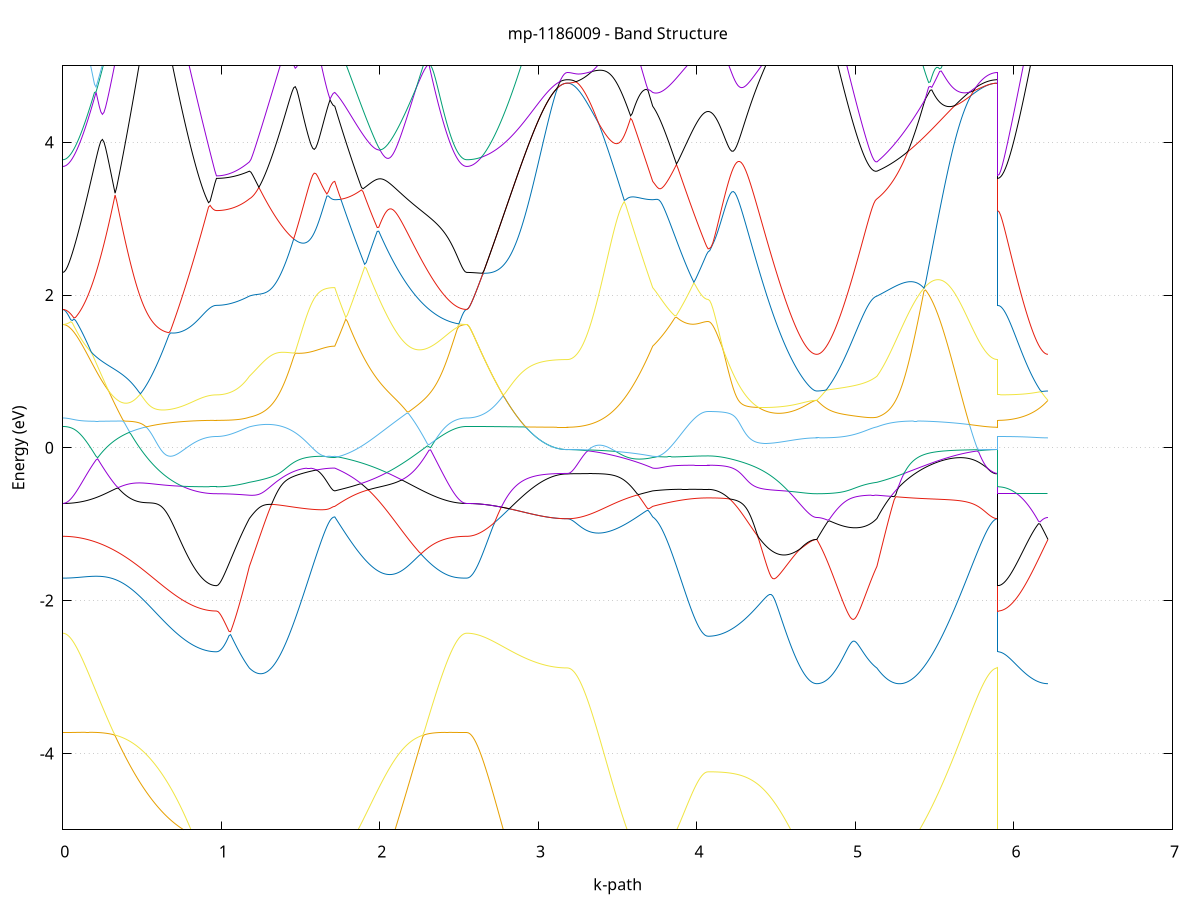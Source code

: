 set title 'mp-1186009 - Band Structure'
set xlabel 'k-path'
set ylabel 'Energy (eV)'
set grid y
set yrange [-5:5]
set terminal png size 800,600
set output 'mp-1186009_bands_gnuplot.png'
plot '-' using 1:2 with lines notitle, '-' using 1:2 with lines notitle, '-' using 1:2 with lines notitle, '-' using 1:2 with lines notitle, '-' using 1:2 with lines notitle, '-' using 1:2 with lines notitle, '-' using 1:2 with lines notitle, '-' using 1:2 with lines notitle, '-' using 1:2 with lines notitle, '-' using 1:2 with lines notitle, '-' using 1:2 with lines notitle, '-' using 1:2 with lines notitle, '-' using 1:2 with lines notitle, '-' using 1:2 with lines notitle, '-' using 1:2 with lines notitle, '-' using 1:2 with lines notitle, '-' using 1:2 with lines notitle, '-' using 1:2 with lines notitle, '-' using 1:2 with lines notitle, '-' using 1:2 with lines notitle, '-' using 1:2 with lines notitle, '-' using 1:2 with lines notitle, '-' using 1:2 with lines notitle, '-' using 1:2 with lines notitle, '-' using 1:2 with lines notitle, '-' using 1:2 with lines notitle, '-' using 1:2 with lines notitle, '-' using 1:2 with lines notitle, '-' using 1:2 with lines notitle, '-' using 1:2 with lines notitle, '-' using 1:2 with lines notitle, '-' using 1:2 with lines notitle, '-' using 1:2 with lines notitle, '-' using 1:2 with lines notitle, '-' using 1:2 with lines notitle, '-' using 1:2 with lines notitle, '-' using 1:2 with lines notitle, '-' using 1:2 with lines notitle, '-' using 1:2 with lines notitle, '-' using 1:2 with lines notitle, '-' using 1:2 with lines notitle, '-' using 1:2 with lines notitle, '-' using 1:2 with lines notitle, '-' using 1:2 with lines notitle, '-' using 1:2 with lines notitle, '-' using 1:2 with lines notitle, '-' using 1:2 with lines notitle, '-' using 1:2 with lines notitle, '-' using 1:2 with lines notitle, '-' using 1:2 with lines notitle, '-' using 1:2 with lines notitle, '-' using 1:2 with lines notitle, '-' using 1:2 with lines notitle, '-' using 1:2 with lines notitle, '-' using 1:2 with lines notitle, '-' using 1:2 with lines notitle, '-' using 1:2 with lines notitle, '-' using 1:2 with lines notitle, '-' using 1:2 with lines notitle, '-' using 1:2 with lines notitle, '-' using 1:2 with lines notitle, '-' using 1:2 with lines notitle, '-' using 1:2 with lines notitle, '-' using 1:2 with lines notitle
0.000000 -47.406157
0.009993 -47.406157
0.019987 -47.406157
0.029980 -47.406157
0.039974 -47.406157
0.049967 -47.406157
0.059960 -47.406157
0.069954 -47.406157
0.079947 -47.406157
0.089941 -47.406157
0.099934 -47.406157
0.109928 -47.406157
0.119921 -47.406157
0.129914 -47.406157
0.139908 -47.406157
0.149901 -47.406157
0.159895 -47.406157
0.169888 -47.406157
0.179881 -47.406157
0.189875 -47.406157
0.199868 -47.406157
0.209862 -47.406157
0.219855 -47.406157
0.229848 -47.406157
0.239842 -47.406157
0.249835 -47.406157
0.259829 -47.406157
0.269822 -47.406157
0.279815 -47.406157
0.289809 -47.406157
0.299802 -47.406157
0.309796 -47.406257
0.319789 -47.406257
0.329783 -47.406257
0.339776 -47.406257
0.349769 -47.406257
0.359763 -47.406257
0.369756 -47.406257
0.379750 -47.406257
0.389743 -47.406257
0.399736 -47.406257
0.409730 -47.406257
0.419723 -47.406257
0.429717 -47.406257
0.439710 -47.406257
0.449703 -47.406257
0.459697 -47.406257
0.469690 -47.406257
0.479684 -47.406257
0.489677 -47.406257
0.499671 -47.406257
0.509664 -47.406257
0.519657 -47.406257
0.529651 -47.406257
0.539644 -47.406257
0.549638 -47.406257
0.559631 -47.406257
0.569624 -47.406257
0.579618 -47.406257
0.589611 -47.406257
0.599605 -47.406257
0.609598 -47.406257
0.619591 -47.406257
0.629585 -47.406257
0.639578 -47.406257
0.649572 -47.406257
0.659565 -47.406257
0.669558 -47.406257
0.679552 -47.406257
0.689545 -47.406257
0.699539 -47.406357
0.709532 -47.406357
0.719526 -47.406357
0.729519 -47.406357
0.739512 -47.406357
0.749506 -47.406357
0.759499 -47.406357
0.769493 -47.406357
0.779486 -47.406357
0.789479 -47.406357
0.799473 -47.406357
0.809466 -47.406357
0.819460 -47.406357
0.829453 -47.406357
0.839446 -47.406357
0.849440 -47.406357
0.859433 -47.406357
0.869427 -47.406357
0.879420 -47.406357
0.889414 -47.406357
0.899407 -47.406357
0.909400 -47.406357
0.919394 -47.406357
0.929387 -47.406357
0.939381 -47.406357
0.949374 -47.406357
0.959367 -47.406357
0.969361 -47.406357
0.969361 -47.406357
0.979253 -47.406357
0.989145 -47.406357
0.999038 -47.406357
1.008930 -47.406357
1.018823 -47.406357
1.028715 -47.406357
1.038607 -47.406357
1.048500 -47.406357
1.058392 -47.406357
1.068284 -47.406357
1.078177 -47.406357
1.088069 -47.406357
1.097961 -47.406357
1.107854 -47.406357
1.117746 -47.406357
1.127638 -47.406357
1.137531 -47.406357
1.147423 -47.406357
1.157315 -47.406357
1.167208 -47.406357
1.177100 -47.406257
1.177100 -47.406357
1.187073 -47.406257
1.197046 -47.406257
1.207019 -47.406257
1.216992 -47.406257
1.226966 -47.406257
1.236939 -47.406257
1.246912 -47.406257
1.256885 -47.406257
1.266858 -47.406257
1.276831 -47.406257
1.286804 -47.406357
1.296777 -47.406357
1.306750 -47.406357
1.316723 -47.406357
1.326697 -47.406357
1.336670 -47.406357
1.346643 -47.406357
1.356616 -47.406357
1.366589 -47.406357
1.376562 -47.406357
1.386535 -47.406357
1.396508 -47.406357
1.406481 -47.406357
1.416455 -47.406357
1.426428 -47.406357
1.436401 -47.406357
1.446374 -47.406357
1.456347 -47.406357
1.466320 -47.406357
1.476293 -47.406357
1.486266 -47.406357
1.496239 -47.406357
1.506213 -47.406357
1.516186 -47.406357
1.526159 -47.406357
1.536132 -47.406357
1.546105 -47.406357
1.556078 -47.406357
1.566051 -47.406357
1.576024 -47.406357
1.585997 -47.406357
1.595970 -47.406357
1.605944 -47.406357
1.615917 -47.406357
1.625890 -47.406357
1.635863 -47.406357
1.645836 -47.406357
1.655809 -47.406357
1.665782 -47.406357
1.675755 -47.406357
1.685728 -47.406357
1.695702 -47.406357
1.705675 -47.406357
1.715648 -47.406357
1.715648 -47.406357
1.725557 -47.406357
1.735465 -47.406357
1.745374 -47.406357
1.755283 -47.406357
1.765192 -47.406357
1.775100 -47.406357
1.785009 -47.406357
1.794918 -47.406357
1.804827 -47.406357
1.814735 -47.406357
1.824644 -47.406357
1.834553 -47.406357
1.844462 -47.406357
1.854370 -47.406357
1.864279 -47.406357
1.874188 -47.406357
1.884097 -47.406357
1.894005 -47.406357
1.903914 -47.406357
1.913823 -47.406357
1.923732 -47.406357
1.933640 -47.406357
1.943549 -47.406357
1.953458 -47.406357
1.963367 -47.406357
1.973275 -47.406357
1.983184 -47.406357
1.993093 -47.406357
2.003002 -47.406357
2.012910 -47.406357
2.022819 -47.406357
2.032728 -47.406357
2.042637 -47.406357
2.052545 -47.406357
2.062454 -47.406357
2.072363 -47.406257
2.082272 -47.406257
2.092180 -47.406257
2.102089 -47.406257
2.111998 -47.406257
2.121907 -47.406257
2.131815 -47.406257
2.141724 -47.406257
2.151633 -47.406257
2.161542 -47.406257
2.171451 -47.406257
2.181359 -47.406257
2.191268 -47.406257
2.201177 -47.406257
2.211086 -47.406257
2.220994 -47.406257
2.230903 -47.406257
2.240812 -47.406257
2.250721 -47.406257
2.260629 -47.406257
2.270538 -47.406257
2.280447 -47.406157
2.290356 -47.406157
2.300264 -47.406157
2.310173 -47.406157
2.320082 -47.406157
2.329991 -47.406157
2.339899 -47.406157
2.349808 -47.406157
2.359717 -47.406157
2.369626 -47.406157
2.379534 -47.406157
2.389443 -47.406157
2.399352 -47.406157
2.409261 -47.406157
2.419169 -47.406157
2.429078 -47.406157
2.438987 -47.406157
2.448896 -47.406157
2.458804 -47.406157
2.468713 -47.406157
2.478622 -47.406157
2.488531 -47.406157
2.498439 -47.406157
2.508348 -47.406157
2.518257 -47.406157
2.528166 -47.406157
2.538074 -47.406157
2.547983 -47.406157
2.547983 -47.406157
2.557899 -47.406157
2.567815 -47.406157
2.577731 -47.406157
2.587647 -47.406157
2.597563 -47.406157
2.607479 -47.406157
2.617395 -47.406157
2.627311 -47.406157
2.637227 -47.406157
2.647143 -47.406157
2.657059 -47.406157
2.666975 -47.406157
2.676891 -47.406157
2.686807 -47.406157
2.696723 -47.406157
2.706639 -47.406157
2.716555 -47.406157
2.726471 -47.406157
2.736387 -47.406157
2.746303 -47.406157
2.756219 -47.406157
2.766135 -47.406157
2.776051 -47.406157
2.785967 -47.406157
2.795883 -47.406157
2.805799 -47.406157
2.815715 -47.406157
2.825631 -47.406157
2.835547 -47.406157
2.845463 -47.406157
2.855379 -47.406157
2.865296 -47.406157
2.875212 -47.406157
2.885128 -47.406157
2.895044 -47.406157
2.904960 -47.406157
2.914876 -47.406157
2.924792 -47.406157
2.934708 -47.406157
2.944624 -47.406157
2.954540 -47.406157
2.964456 -47.406157
2.974372 -47.406157
2.984288 -47.406157
2.994204 -47.406157
3.004120 -47.406157
3.014036 -47.406157
3.023952 -47.406157
3.033868 -47.406157
3.043784 -47.406157
3.053700 -47.406157
3.063616 -47.406157
3.073532 -47.406157
3.083448 -47.406157
3.093364 -47.406157
3.103280 -47.406157
3.113196 -47.406157
3.123112 -47.406157
3.133028 -47.406157
3.142944 -47.406157
3.152860 -47.406157
3.162776 -47.406157
3.172692 -47.406157
3.182608 -47.406157
3.182608 -47.406157
3.192581 -47.406157
3.202554 -47.406157
3.212527 -47.406157
3.222500 -47.406157
3.232473 -47.406157
3.242446 -47.406157
3.252420 -47.406157
3.262393 -47.406157
3.272366 -47.406157
3.282339 -47.406157
3.292312 -47.406157
3.302285 -47.406157
3.312258 -47.406157
3.322231 -47.406157
3.332204 -47.406157
3.342178 -47.406157
3.352151 -47.406157
3.362124 -47.406157
3.372097 -47.406157
3.382070 -47.406157
3.392043 -47.406157
3.402016 -47.406157
3.411989 -47.406157
3.421962 -47.406157
3.431936 -47.406157
3.441909 -47.406257
3.451882 -47.406257
3.461855 -47.406257
3.471828 -47.406257
3.481801 -47.406257
3.491774 -47.406257
3.501747 -47.406257
3.511720 -47.406257
3.521693 -47.406257
3.531667 -47.406257
3.541640 -47.406257
3.551613 -47.406257
3.561586 -47.406257
3.571559 -47.406257
3.581532 -47.406257
3.591505 -47.406257
3.601478 -47.406257
3.611451 -47.406257
3.621425 -47.406257
3.631398 -47.406257
3.641371 -47.406257
3.651344 -47.406257
3.661317 -47.406257
3.671290 -47.406257
3.681263 -47.406357
3.691236 -47.406357
3.701209 -47.406357
3.711183 -47.406357
3.721156 -47.406357
3.721156 -47.406357
3.731146 -47.406357
3.741136 -47.406357
3.751127 -47.406357
3.761117 -47.406357
3.771108 -47.406357
3.781098 -47.406357
3.791088 -47.406357
3.801079 -47.406357
3.811069 -47.406357
3.821060 -47.406357
3.831050 -47.406357
3.841040 -47.406357
3.851031 -47.406357
3.861021 -47.406357
3.871012 -47.406357
3.881002 -47.406357
3.890992 -47.406357
3.900983 -47.406357
3.910973 -47.406357
3.920964 -47.406357
3.930954 -47.406357
3.940944 -47.406357
3.950935 -47.406357
3.960925 -47.406357
3.970916 -47.406357
3.980906 -47.406357
3.990896 -47.406357
4.000887 -47.406357
4.010877 -47.406357
4.020868 -47.406357
4.030858 -47.406357
4.040848 -47.406357
4.050839 -47.406357
4.060829 -47.406357
4.070820 -47.406357
4.070820 -47.406357
4.080754 -47.406357
4.090687 -47.406357
4.100621 -47.406357
4.110555 -47.406357
4.120489 -47.406357
4.130423 -47.406357
4.140357 -47.406357
4.150291 -47.406357
4.160225 -47.406357
4.170159 -47.406357
4.180093 -47.406357
4.190027 -47.406357
4.199961 -47.406357
4.209895 -47.406357
4.219829 -47.406357
4.229763 -47.406357
4.239697 -47.406357
4.249630 -47.406357
4.259564 -47.406357
4.269498 -47.406357
4.279432 -47.406357
4.289366 -47.406357
4.299300 -47.406357
4.309234 -47.406357
4.319168 -47.406357
4.329102 -47.406357
4.339036 -47.406357
4.348970 -47.406357
4.358904 -47.406357
4.368838 -47.406357
4.378772 -47.406357
4.388706 -47.406357
4.398640 -47.406357
4.408573 -47.406357
4.418507 -47.406357
4.428441 -47.406357
4.438375 -47.406357
4.448309 -47.406357
4.458243 -47.406357
4.468177 -47.406357
4.478111 -47.406357
4.488045 -47.406357
4.497979 -47.406357
4.507913 -47.406357
4.517847 -47.406357
4.527781 -47.406357
4.537715 -47.406357
4.547649 -47.406357
4.557582 -47.406357
4.567516 -47.406357
4.577450 -47.406357
4.587384 -47.406357
4.597318 -47.406357
4.607252 -47.406357
4.617186 -47.406357
4.627120 -47.406357
4.637054 -47.406357
4.646988 -47.406357
4.656922 -47.406357
4.666856 -47.406357
4.676790 -47.406357
4.686724 -47.406357
4.696658 -47.406357
4.706592 -47.406357
4.716525 -47.406357
4.726459 -47.406357
4.736393 -47.406357
4.746327 -47.406357
4.756261 -47.406357
4.756261 -47.406357
4.766242 -47.406357
4.776223 -47.406357
4.786203 -47.406357
4.796184 -47.406357
4.806165 -47.406357
4.816145 -47.406357
4.826126 -47.406357
4.836107 -47.406357
4.846087 -47.406357
4.856068 -47.406357
4.866049 -47.406357
4.876029 -47.406357
4.886010 -47.406357
4.895991 -47.406357
4.905971 -47.406357
4.915952 -47.406357
4.925933 -47.406357
4.935914 -47.406357
4.945894 -47.406357
4.955875 -47.406357
4.965856 -47.406357
4.975836 -47.406357
4.985817 -47.406357
4.995798 -47.406357
5.005778 -47.406357
5.015759 -47.406357
5.025740 -47.406357
5.035720 -47.406357
5.045701 -47.406357
5.055682 -47.406357
5.065662 -47.406357
5.075643 -47.406357
5.085624 -47.406357
5.095604 -47.406357
5.105585 -47.406357
5.115566 -47.406357
5.125547 -47.406357
5.135527 -47.406357
5.135527 -47.406357
5.145418 -47.406357
5.155310 -47.406357
5.165201 -47.406257
5.175092 -47.406257
5.184983 -47.406257
5.194874 -47.406257
5.204766 -47.406257
5.214657 -47.406257
5.224548 -47.406257
5.234439 -47.406257
5.244330 -47.406257
5.254221 -47.406257
5.264113 -47.406257
5.274004 -47.406257
5.283895 -47.406257
5.293786 -47.406257
5.303677 -47.406257
5.313569 -47.406257
5.323460 -47.406257
5.333351 -47.406257
5.343242 -47.406257
5.353133 -47.406257
5.363025 -47.406257
5.372916 -47.406257
5.382807 -47.406257
5.392698 -47.406257
5.402589 -47.406257
5.412481 -47.406257
5.422372 -47.406257
5.432263 -47.406257
5.442154 -47.406257
5.452045 -47.406257
5.461936 -47.406257
5.471828 -47.406257
5.481719 -47.406257
5.491610 -47.406257
5.501501 -47.406257
5.511392 -47.406257
5.521284 -47.406257
5.531175 -47.406257
5.541066 -47.406257
5.550957 -47.406257
5.560848 -47.406257
5.570740 -47.406257
5.580631 -47.406257
5.590522 -47.406257
5.600413 -47.406257
5.610304 -47.406257
5.620195 -47.406257
5.630087 -47.406157
5.639978 -47.406157
5.649869 -47.406157
5.659760 -47.406157
5.669651 -47.406157
5.679543 -47.406157
5.689434 -47.406157
5.699325 -47.406157
5.709216 -47.406157
5.719107 -47.406157
5.728999 -47.406157
5.738890 -47.406157
5.748781 -47.406157
5.758672 -47.406157
5.768563 -47.406157
5.778455 -47.406157
5.788346 -47.406157
5.798237 -47.406157
5.808128 -47.406157
5.818019 -47.406157
5.827910 -47.406157
5.837802 -47.406157
5.847693 -47.406157
5.857584 -47.406157
5.867475 -47.406157
5.877366 -47.406157
5.887258 -47.406157
5.897149 -47.406157
5.897149 -47.406357
5.907065 -47.406357
5.916981 -47.406357
5.926897 -47.406357
5.936813 -47.406357
5.946729 -47.406357
5.956645 -47.406357
5.966561 -47.406357
5.976477 -47.406357
5.986393 -47.406357
5.996309 -47.406357
6.006225 -47.406357
6.016141 -47.406357
6.026057 -47.406357
6.035973 -47.406357
6.045889 -47.406357
6.055805 -47.406357
6.065721 -47.406357
6.075637 -47.406357
6.085553 -47.406357
6.095469 -47.406357
6.105385 -47.406357
6.115301 -47.406357
6.125217 -47.406357
6.135133 -47.406357
6.145049 -47.406357
6.154965 -47.406357
6.164881 -47.406357
6.174797 -47.406357
6.184713 -47.406357
6.194629 -47.406357
6.204545 -47.406357
6.214461 -47.406357
e
0.000000 -47.406157
0.009993 -47.406157
0.019987 -47.406157
0.029980 -47.406157
0.039974 -47.406157
0.049967 -47.406157
0.059960 -47.406157
0.069954 -47.406157
0.079947 -47.406157
0.089941 -47.406157
0.099934 -47.406157
0.109928 -47.406157
0.119921 -47.406157
0.129914 -47.406157
0.139908 -47.406157
0.149901 -47.406157
0.159895 -47.406157
0.169888 -47.406157
0.179881 -47.406157
0.189875 -47.406157
0.199868 -47.406157
0.209862 -47.406157
0.219855 -47.406157
0.229848 -47.406157
0.239842 -47.406157
0.249835 -47.406157
0.259829 -47.406157
0.269822 -47.406157
0.279815 -47.406157
0.289809 -47.406157
0.299802 -47.406157
0.309796 -47.406157
0.319789 -47.406157
0.329783 -47.406157
0.339776 -47.406157
0.349769 -47.406157
0.359763 -47.406157
0.369756 -47.406157
0.379750 -47.406157
0.389743 -47.406157
0.399736 -47.406157
0.409730 -47.406157
0.419723 -47.406157
0.429717 -47.406157
0.439710 -47.406157
0.449703 -47.406157
0.459697 -47.406157
0.469690 -47.406157
0.479684 -47.406257
0.489677 -47.406257
0.499671 -47.406257
0.509664 -47.406257
0.519657 -47.406257
0.529651 -47.406257
0.539644 -47.406257
0.549638 -47.406257
0.559631 -47.406257
0.569624 -47.406257
0.579618 -47.406257
0.589611 -47.406257
0.599605 -47.406257
0.609598 -47.406257
0.619591 -47.406257
0.629585 -47.406257
0.639578 -47.406257
0.649572 -47.406257
0.659565 -47.406257
0.669558 -47.406257
0.679552 -47.406257
0.689545 -47.406257
0.699539 -47.406257
0.709532 -47.406257
0.719526 -47.406257
0.729519 -47.406257
0.739512 -47.406257
0.749506 -47.406257
0.759499 -47.406257
0.769493 -47.406257
0.779486 -47.406257
0.789479 -47.406257
0.799473 -47.406257
0.809466 -47.406257
0.819460 -47.406257
0.829453 -47.406257
0.839446 -47.406257
0.849440 -47.406257
0.859433 -47.406257
0.869427 -47.406257
0.879420 -47.406257
0.889414 -47.406257
0.899407 -47.406257
0.909400 -47.406257
0.919394 -47.406257
0.929387 -47.406257
0.939381 -47.406257
0.949374 -47.406257
0.959367 -47.406257
0.969361 -47.406257
0.969361 -47.406257
0.979253 -47.406257
0.989145 -47.406257
0.999038 -47.406257
1.008930 -47.406257
1.018823 -47.406257
1.028715 -47.406257
1.038607 -47.406257
1.048500 -47.406257
1.058392 -47.406257
1.068284 -47.406257
1.078177 -47.406257
1.088069 -47.406257
1.097961 -47.406257
1.107854 -47.406257
1.117746 -47.406257
1.127638 -47.406257
1.137531 -47.406257
1.147423 -47.406257
1.157315 -47.406257
1.167208 -47.406257
1.177100 -47.406257
1.177100 -47.406257
1.187073 -47.406257
1.197046 -47.406257
1.207019 -47.406257
1.216992 -47.406257
1.226966 -47.406257
1.236939 -47.406257
1.246912 -47.406257
1.256885 -47.406257
1.266858 -47.406257
1.276831 -47.406257
1.286804 -47.406257
1.296777 -47.406257
1.306750 -47.406257
1.316723 -47.406257
1.326697 -47.406257
1.336670 -47.406257
1.346643 -47.406257
1.356616 -47.406257
1.366589 -47.406257
1.376562 -47.406257
1.386535 -47.406257
1.396508 -47.406257
1.406481 -47.406257
1.416455 -47.406257
1.426428 -47.406157
1.436401 -47.406157
1.446374 -47.406157
1.456347 -47.406157
1.466320 -47.406157
1.476293 -47.406157
1.486266 -47.406157
1.496239 -47.406157
1.506213 -47.406157
1.516186 -47.406157
1.526159 -47.406157
1.536132 -47.406157
1.546105 -47.406157
1.556078 -47.406157
1.566051 -47.406157
1.576024 -47.406157
1.585997 -47.406157
1.595970 -47.406157
1.605944 -47.406157
1.615917 -47.406157
1.625890 -47.406157
1.635863 -47.406157
1.645836 -47.406157
1.655809 -47.406157
1.665782 -47.406157
1.675755 -47.406157
1.685728 -47.406157
1.695702 -47.406157
1.705675 -47.406157
1.715648 -47.406157
1.715648 -47.406157
1.725557 -47.406157
1.735465 -47.406157
1.745374 -47.406157
1.755283 -47.406157
1.765192 -47.406157
1.775100 -47.406157
1.785009 -47.406157
1.794918 -47.406157
1.804827 -47.406157
1.814735 -47.406157
1.824644 -47.406157
1.834553 -47.406157
1.844462 -47.406157
1.854370 -47.406157
1.864279 -47.406157
1.874188 -47.406157
1.884097 -47.406157
1.894005 -47.406157
1.903914 -47.406157
1.913823 -47.406157
1.923732 -47.406157
1.933640 -47.406157
1.943549 -47.406157
1.953458 -47.406157
1.963367 -47.406157
1.973275 -47.406157
1.983184 -47.406157
1.993093 -47.406157
2.003002 -47.406157
2.012910 -47.406157
2.022819 -47.406157
2.032728 -47.406157
2.042637 -47.406157
2.052545 -47.406157
2.062454 -47.406157
2.072363 -47.406157
2.082272 -47.406157
2.092180 -47.406157
2.102089 -47.406157
2.111998 -47.406157
2.121907 -47.406157
2.131815 -47.406157
2.141724 -47.406157
2.151633 -47.406157
2.161542 -47.406157
2.171451 -47.406157
2.181359 -47.406157
2.191268 -47.406157
2.201177 -47.406157
2.211086 -47.406157
2.220994 -47.406157
2.230903 -47.406157
2.240812 -47.406157
2.250721 -47.406157
2.260629 -47.406157
2.270538 -47.406157
2.280447 -47.406157
2.290356 -47.406157
2.300264 -47.406157
2.310173 -47.406157
2.320082 -47.406157
2.329991 -47.406157
2.339899 -47.406157
2.349808 -47.406157
2.359717 -47.406157
2.369626 -47.406157
2.379534 -47.406157
2.389443 -47.406157
2.399352 -47.406157
2.409261 -47.406157
2.419169 -47.406157
2.429078 -47.406157
2.438987 -47.406157
2.448896 -47.406157
2.458804 -47.406157
2.468713 -47.406157
2.478622 -47.406157
2.488531 -47.406157
2.498439 -47.406157
2.508348 -47.406157
2.518257 -47.406157
2.528166 -47.406157
2.538074 -47.406157
2.547983 -47.406157
2.547983 -47.406157
2.557899 -47.406157
2.567815 -47.406157
2.577731 -47.406157
2.587647 -47.406157
2.597563 -47.406157
2.607479 -47.406157
2.617395 -47.406157
2.627311 -47.406157
2.637227 -47.406157
2.647143 -47.406157
2.657059 -47.406157
2.666975 -47.406157
2.676891 -47.406157
2.686807 -47.406157
2.696723 -47.406157
2.706639 -47.406157
2.716555 -47.406157
2.726471 -47.406157
2.736387 -47.406157
2.746303 -47.406157
2.756219 -47.406157
2.766135 -47.406157
2.776051 -47.406157
2.785967 -47.406157
2.795883 -47.406157
2.805799 -47.406157
2.815715 -47.406157
2.825631 -47.406157
2.835547 -47.406157
2.845463 -47.406157
2.855379 -47.406157
2.865296 -47.406157
2.875212 -47.406157
2.885128 -47.406157
2.895044 -47.406157
2.904960 -47.406157
2.914876 -47.406157
2.924792 -47.406157
2.934708 -47.406157
2.944624 -47.406157
2.954540 -47.406157
2.964456 -47.406157
2.974372 -47.406157
2.984288 -47.406157
2.994204 -47.406157
3.004120 -47.406157
3.014036 -47.406157
3.023952 -47.406157
3.033868 -47.406157
3.043784 -47.406157
3.053700 -47.406157
3.063616 -47.406157
3.073532 -47.406157
3.083448 -47.406157
3.093364 -47.406157
3.103280 -47.406157
3.113196 -47.406157
3.123112 -47.406157
3.133028 -47.406157
3.142944 -47.406157
3.152860 -47.406157
3.162776 -47.406157
3.172692 -47.406157
3.182608 -47.406157
3.182608 -47.406157
3.192581 -47.406157
3.202554 -47.406157
3.212527 -47.406157
3.222500 -47.406157
3.232473 -47.406157
3.242446 -47.406157
3.252420 -47.406157
3.262393 -47.406157
3.272366 -47.406157
3.282339 -47.406157
3.292312 -47.406157
3.302285 -47.406157
3.312258 -47.406157
3.322231 -47.406157
3.332204 -47.406157
3.342178 -47.406157
3.352151 -47.406157
3.362124 -47.406157
3.372097 -47.406157
3.382070 -47.406157
3.392043 -47.406157
3.402016 -47.406157
3.411989 -47.406157
3.421962 -47.406157
3.431936 -47.406157
3.441909 -47.406157
3.451882 -47.406157
3.461855 -47.406157
3.471828 -47.406157
3.481801 -47.406157
3.491774 -47.406157
3.501747 -47.406157
3.511720 -47.406157
3.521693 -47.406157
3.531667 -47.406157
3.541640 -47.406157
3.551613 -47.406157
3.561586 -47.406157
3.571559 -47.406157
3.581532 -47.406157
3.591505 -47.406157
3.601478 -47.406157
3.611451 -47.406157
3.621425 -47.406157
3.631398 -47.406157
3.641371 -47.406157
3.651344 -47.406157
3.661317 -47.406157
3.671290 -47.406157
3.681263 -47.406157
3.691236 -47.406157
3.701209 -47.406157
3.711183 -47.406157
3.721156 -47.406157
3.721156 -47.406157
3.731146 -47.406157
3.741136 -47.406157
3.751127 -47.406157
3.761117 -47.406157
3.771108 -47.406157
3.781098 -47.406157
3.791088 -47.406157
3.801079 -47.406157
3.811069 -47.406157
3.821060 -47.406157
3.831050 -47.406157
3.841040 -47.406157
3.851031 -47.406157
3.861021 -47.406157
3.871012 -47.406157
3.881002 -47.406157
3.890992 -47.406157
3.900983 -47.406157
3.910973 -47.406157
3.920964 -47.406157
3.930954 -47.406157
3.940944 -47.406157
3.950935 -47.406157
3.960925 -47.406157
3.970916 -47.406157
3.980906 -47.406157
3.990896 -47.406157
4.000887 -47.406157
4.010877 -47.406157
4.020868 -47.406157
4.030858 -47.406157
4.040848 -47.406157
4.050839 -47.406157
4.060829 -47.406157
4.070820 -47.406157
4.070820 -47.406157
4.080754 -47.406157
4.090687 -47.406157
4.100621 -47.406157
4.110555 -47.406157
4.120489 -47.406157
4.130423 -47.406157
4.140357 -47.406157
4.150291 -47.406157
4.160225 -47.406157
4.170159 -47.406157
4.180093 -47.406157
4.190027 -47.406157
4.199961 -47.406157
4.209895 -47.406157
4.219829 -47.406157
4.229763 -47.406157
4.239697 -47.406157
4.249630 -47.406157
4.259564 -47.406157
4.269498 -47.406157
4.279432 -47.406157
4.289366 -47.406157
4.299300 -47.406157
4.309234 -47.406157
4.319168 -47.406157
4.329102 -47.406157
4.339036 -47.406157
4.348970 -47.406157
4.358904 -47.406157
4.368838 -47.406157
4.378772 -47.406257
4.388706 -47.406257
4.398640 -47.406257
4.408573 -47.406257
4.418507 -47.406257
4.428441 -47.406257
4.438375 -47.406257
4.448309 -47.406257
4.458243 -47.406257
4.468177 -47.406257
4.478111 -47.406257
4.488045 -47.406257
4.497979 -47.406257
4.507913 -47.406257
4.517847 -47.406257
4.527781 -47.406257
4.537715 -47.406257
4.547649 -47.406257
4.557582 -47.406257
4.567516 -47.406257
4.577450 -47.406257
4.587384 -47.406257
4.597318 -47.406257
4.607252 -47.406257
4.617186 -47.406257
4.627120 -47.406257
4.637054 -47.406257
4.646988 -47.406257
4.656922 -47.406257
4.666856 -47.406257
4.676790 -47.406257
4.686724 -47.406257
4.696658 -47.406257
4.706592 -47.406257
4.716525 -47.406257
4.726459 -47.406257
4.736393 -47.406257
4.746327 -47.406257
4.756261 -47.406257
4.756261 -47.406257
4.766242 -47.406257
4.776223 -47.406257
4.786203 -47.406257
4.796184 -47.406257
4.806165 -47.406257
4.816145 -47.406257
4.826126 -47.406257
4.836107 -47.406257
4.846087 -47.406257
4.856068 -47.406257
4.866049 -47.406257
4.876029 -47.406257
4.886010 -47.406257
4.895991 -47.406257
4.905971 -47.406257
4.915952 -47.406257
4.925933 -47.406257
4.935914 -47.406257
4.945894 -47.406257
4.955875 -47.406257
4.965856 -47.406257
4.975836 -47.406257
4.985817 -47.406257
4.995798 -47.406257
5.005778 -47.406257
5.015759 -47.406257
5.025740 -47.406257
5.035720 -47.406257
5.045701 -47.406257
5.055682 -47.406257
5.065662 -47.406257
5.075643 -47.406257
5.085624 -47.406257
5.095604 -47.406257
5.105585 -47.406257
5.115566 -47.406257
5.125547 -47.406257
5.135527 -47.406257
5.135527 -47.406257
5.145418 -47.406257
5.155310 -47.406257
5.165201 -47.406257
5.175092 -47.406257
5.184983 -47.406257
5.194874 -47.406257
5.204766 -47.406257
5.214657 -47.406257
5.224548 -47.406257
5.234439 -47.406257
5.244330 -47.406257
5.254221 -47.406257
5.264113 -47.406257
5.274004 -47.406257
5.283895 -47.406257
5.293786 -47.406257
5.303677 -47.406257
5.313569 -47.406257
5.323460 -47.406257
5.333351 -47.406257
5.343242 -47.406257
5.353133 -47.406257
5.363025 -47.406257
5.372916 -47.406257
5.382807 -47.406257
5.392698 -47.406257
5.402589 -47.406257
5.412481 -47.406257
5.422372 -47.406257
5.432263 -47.406257
5.442154 -47.406157
5.452045 -47.406157
5.461936 -47.406157
5.471828 -47.406157
5.481719 -47.406157
5.491610 -47.406157
5.501501 -47.406157
5.511392 -47.406157
5.521284 -47.406157
5.531175 -47.406157
5.541066 -47.406157
5.550957 -47.406157
5.560848 -47.406157
5.570740 -47.406157
5.580631 -47.406157
5.590522 -47.406157
5.600413 -47.406157
5.610304 -47.406157
5.620195 -47.406157
5.630087 -47.406157
5.639978 -47.406157
5.649869 -47.406157
5.659760 -47.406157
5.669651 -47.406157
5.679543 -47.406157
5.689434 -47.406157
5.699325 -47.406157
5.709216 -47.406157
5.719107 -47.406157
5.728999 -47.406157
5.738890 -47.406157
5.748781 -47.406157
5.758672 -47.406157
5.768563 -47.406157
5.778455 -47.406157
5.788346 -47.406157
5.798237 -47.406157
5.808128 -47.406157
5.818019 -47.406157
5.827910 -47.406157
5.837802 -47.406157
5.847693 -47.406157
5.857584 -47.406157
5.867475 -47.406157
5.877366 -47.406157
5.887258 -47.406157
5.897149 -47.406157
5.897149 -47.406257
5.907065 -47.406257
5.916981 -47.406257
5.926897 -47.406257
5.936813 -47.406257
5.946729 -47.406257
5.956645 -47.406257
5.966561 -47.406257
5.976477 -47.406257
5.986393 -47.406257
5.996309 -47.406257
6.006225 -47.406257
6.016141 -47.406257
6.026057 -47.406257
6.035973 -47.406257
6.045889 -47.406257
6.055805 -47.406257
6.065721 -47.406257
6.075637 -47.406257
6.085553 -47.406257
6.095469 -47.406257
6.105385 -47.406257
6.115301 -47.406257
6.125217 -47.406257
6.135133 -47.406257
6.145049 -47.406257
6.154965 -47.406257
6.164881 -47.406257
6.174797 -47.406257
6.184713 -47.406257
6.194629 -47.406257
6.204545 -47.406257
6.214461 -47.406257
e
0.000000 -47.085457
0.009993 -47.085457
0.019987 -47.085457
0.029980 -47.085457
0.039974 -47.085457
0.049967 -47.085457
0.059960 -47.085457
0.069954 -47.085457
0.079947 -47.085457
0.089941 -47.085457
0.099934 -47.085457
0.109928 -47.085457
0.119921 -47.085457
0.129914 -47.085457
0.139908 -47.085457
0.149901 -47.085457
0.159895 -47.085457
0.169888 -47.085457
0.179881 -47.085457
0.189875 -47.085457
0.199868 -47.085457
0.209862 -47.085457
0.219855 -47.085457
0.229848 -47.085457
0.239842 -47.085457
0.249835 -47.085457
0.259829 -47.085457
0.269822 -47.085457
0.279815 -47.085457
0.289809 -47.085457
0.299802 -47.085457
0.309796 -47.085457
0.319789 -47.085457
0.329783 -47.085457
0.339776 -47.085457
0.349769 -47.085457
0.359763 -47.085457
0.369756 -47.085457
0.379750 -47.085457
0.389743 -47.085457
0.399736 -47.085457
0.409730 -47.085457
0.419723 -47.085457
0.429717 -47.085457
0.439710 -47.085457
0.449703 -47.085457
0.459697 -47.085457
0.469690 -47.085457
0.479684 -47.085457
0.489677 -47.085457
0.499671 -47.085457
0.509664 -47.085457
0.519657 -47.085457
0.529651 -47.085457
0.539644 -47.085457
0.549638 -47.085457
0.559631 -47.085457
0.569624 -47.085457
0.579618 -47.085457
0.589611 -47.085457
0.599605 -47.085457
0.609598 -47.085457
0.619591 -47.085457
0.629585 -47.085457
0.639578 -47.085457
0.649572 -47.085457
0.659565 -47.085457
0.669558 -47.085457
0.679552 -47.085457
0.689545 -47.085457
0.699539 -47.085457
0.709532 -47.085457
0.719526 -47.085457
0.729519 -47.085457
0.739512 -47.085457
0.749506 -47.085457
0.759499 -47.085457
0.769493 -47.085457
0.779486 -47.085457
0.789479 -47.085457
0.799473 -47.085457
0.809466 -47.085457
0.819460 -47.085457
0.829453 -47.085457
0.839446 -47.085457
0.849440 -47.085457
0.859433 -47.085457
0.869427 -47.085457
0.879420 -47.085457
0.889414 -47.085457
0.899407 -47.085457
0.909400 -47.085457
0.919394 -47.085457
0.929387 -47.085457
0.939381 -47.085457
0.949374 -47.085457
0.959367 -47.085457
0.969361 -47.085457
0.969361 -47.085457
0.979253 -47.085457
0.989145 -47.085457
0.999038 -47.085457
1.008930 -47.085457
1.018823 -47.085457
1.028715 -47.085457
1.038607 -47.085457
1.048500 -47.085457
1.058392 -47.085457
1.068284 -47.085457
1.078177 -47.085457
1.088069 -47.085457
1.097961 -47.085457
1.107854 -47.085457
1.117746 -47.085457
1.127638 -47.085457
1.137531 -47.085457
1.147423 -47.085457
1.157315 -47.085457
1.167208 -47.085457
1.177100 -47.085457
1.177100 -47.085457
1.187073 -47.085457
1.197046 -47.085457
1.207019 -47.085457
1.216992 -47.085457
1.226966 -47.085457
1.236939 -47.085457
1.246912 -47.085457
1.256885 -47.085457
1.266858 -47.085457
1.276831 -47.085457
1.286804 -47.085457
1.296777 -47.085457
1.306750 -47.085557
1.316723 -47.085557
1.326697 -47.085557
1.336670 -47.085557
1.346643 -47.085557
1.356616 -47.085557
1.366589 -47.085457
1.376562 -47.085457
1.386535 -47.085557
1.396508 -47.085557
1.406481 -47.085557
1.416455 -47.085557
1.426428 -47.085557
1.436401 -47.085557
1.446374 -47.085557
1.456347 -47.085557
1.466320 -47.085557
1.476293 -47.085557
1.486266 -47.085557
1.496239 -47.085557
1.506213 -47.085557
1.516186 -47.085557
1.526159 -47.085557
1.536132 -47.085557
1.546105 -47.085557
1.556078 -47.085557
1.566051 -47.085557
1.576024 -47.085557
1.585997 -47.085557
1.595970 -47.085557
1.605944 -47.085557
1.615917 -47.085557
1.625890 -47.085557
1.635863 -47.085557
1.645836 -47.085557
1.655809 -47.085557
1.665782 -47.085557
1.675755 -47.085557
1.685728 -47.085557
1.695702 -47.085557
1.705675 -47.085557
1.715648 -47.085557
1.715648 -47.085557
1.725557 -47.085557
1.735465 -47.085557
1.745374 -47.085557
1.755283 -47.085457
1.765192 -47.085557
1.775100 -47.085557
1.785009 -47.085557
1.794918 -47.085557
1.804827 -47.085557
1.814735 -47.085557
1.824644 -47.085557
1.834553 -47.085557
1.844462 -47.085557
1.854370 -47.085557
1.864279 -47.085557
1.874188 -47.085557
1.884097 -47.085557
1.894005 -47.085457
1.903914 -47.085457
1.913823 -47.085457
1.923732 -47.085457
1.933640 -47.085457
1.943549 -47.085557
1.953458 -47.085557
1.963367 -47.085457
1.973275 -47.085557
1.983184 -47.085457
1.993093 -47.085457
2.003002 -47.085557
2.012910 -47.085557
2.022819 -47.085557
2.032728 -47.085557
2.042637 -47.085557
2.052545 -47.085457
2.062454 -47.085457
2.072363 -47.085457
2.082272 -47.085457
2.092180 -47.085457
2.102089 -47.085457
2.111998 -47.085457
2.121907 -47.085457
2.131815 -47.085457
2.141724 -47.085457
2.151633 -47.085457
2.161542 -47.085457
2.171451 -47.085457
2.181359 -47.085457
2.191268 -47.085457
2.201177 -47.085557
2.211086 -47.085457
2.220994 -47.085457
2.230903 -47.085457
2.240812 -47.085457
2.250721 -47.085457
2.260629 -47.085457
2.270538 -47.085457
2.280447 -47.085457
2.290356 -47.085457
2.300264 -47.085457
2.310173 -47.085457
2.320082 -47.085457
2.329991 -47.085457
2.339899 -47.085457
2.349808 -47.085457
2.359717 -47.085457
2.369626 -47.085457
2.379534 -47.085457
2.389443 -47.085557
2.399352 -47.085557
2.409261 -47.085557
2.419169 -47.085457
2.429078 -47.085457
2.438987 -47.085557
2.448896 -47.085457
2.458804 -47.085457
2.468713 -47.085457
2.478622 -47.085457
2.488531 -47.085457
2.498439 -47.085457
2.508348 -47.085457
2.518257 -47.085457
2.528166 -47.085457
2.538074 -47.085457
2.547983 -47.085457
2.547983 -47.085457
2.557899 -47.085457
2.567815 -47.085457
2.577731 -47.085457
2.587647 -47.085457
2.597563 -47.085457
2.607479 -47.085557
2.617395 -47.085557
2.627311 -47.085557
2.637227 -47.085557
2.647143 -47.085557
2.657059 -47.085557
2.666975 -47.085557
2.676891 -47.085557
2.686807 -47.085557
2.696723 -47.085557
2.706639 -47.085557
2.716555 -47.085557
2.726471 -47.085557
2.736387 -47.085557
2.746303 -47.085557
2.756219 -47.085557
2.766135 -47.085557
2.776051 -47.085557
2.785967 -47.085557
2.795883 -47.085557
2.805799 -47.085557
2.815715 -47.085557
2.825631 -47.085557
2.835547 -47.085557
2.845463 -47.085557
2.855379 -47.085557
2.865296 -47.085557
2.875212 -47.085557
2.885128 -47.085557
2.895044 -47.085557
2.904960 -47.085557
2.914876 -47.085557
2.924792 -47.085557
2.934708 -47.085557
2.944624 -47.085557
2.954540 -47.085557
2.964456 -47.085557
2.974372 -47.085557
2.984288 -47.085557
2.994204 -47.085557
3.004120 -47.085557
3.014036 -47.085557
3.023952 -47.085557
3.033868 -47.085557
3.043784 -47.085557
3.053700 -47.085557
3.063616 -47.085557
3.073532 -47.085557
3.083448 -47.085557
3.093364 -47.085557
3.103280 -47.085557
3.113196 -47.085557
3.123112 -47.085557
3.133028 -47.085557
3.142944 -47.085557
3.152860 -47.085557
3.162776 -47.085557
3.172692 -47.085557
3.182608 -47.085557
3.182608 -47.085557
3.192581 -47.085557
3.202554 -47.085557
3.212527 -47.085557
3.222500 -47.085557
3.232473 -47.085557
3.242446 -47.085557
3.252420 -47.085557
3.262393 -47.085557
3.272366 -47.085557
3.282339 -47.085557
3.292312 -47.085557
3.302285 -47.085557
3.312258 -47.085557
3.322231 -47.085557
3.332204 -47.085557
3.342178 -47.085557
3.352151 -47.085557
3.362124 -47.085557
3.372097 -47.085557
3.382070 -47.085557
3.392043 -47.085557
3.402016 -47.085557
3.411989 -47.085557
3.421962 -47.085557
3.431936 -47.085557
3.441909 -47.085557
3.451882 -47.085557
3.461855 -47.085557
3.471828 -47.085557
3.481801 -47.085557
3.491774 -47.085557
3.501747 -47.085557
3.511720 -47.085557
3.521693 -47.085557
3.531667 -47.085557
3.541640 -47.085557
3.551613 -47.085557
3.561586 -47.085557
3.571559 -47.085557
3.581532 -47.085557
3.591505 -47.085557
3.601478 -47.085557
3.611451 -47.085557
3.621425 -47.085557
3.631398 -47.085557
3.641371 -47.085557
3.651344 -47.085557
3.661317 -47.085557
3.671290 -47.085557
3.681263 -47.085557
3.691236 -47.085557
3.701209 -47.085557
3.711183 -47.085557
3.721156 -47.085557
3.721156 -47.085557
3.731146 -47.085557
3.741136 -47.085557
3.751127 -47.085557
3.761117 -47.085557
3.771108 -47.085557
3.781098 -47.085557
3.791088 -47.085557
3.801079 -47.085557
3.811069 -47.085557
3.821060 -47.085557
3.831050 -47.085557
3.841040 -47.085557
3.851031 -47.085557
3.861021 -47.085557
3.871012 -47.085557
3.881002 -47.085557
3.890992 -47.085557
3.900983 -47.085557
3.910973 -47.085557
3.920964 -47.085557
3.930954 -47.085457
3.940944 -47.085457
3.950935 -47.085557
3.960925 -47.085557
3.970916 -47.085457
3.980906 -47.085457
3.990896 -47.085457
4.000887 -47.085557
4.010877 -47.085457
4.020868 -47.085457
4.030858 -47.085457
4.040848 -47.085557
4.050839 -47.085457
4.060829 -47.085457
4.070820 -47.085457
4.070820 -47.085457
4.080754 -47.085457
4.090687 -47.085457
4.100621 -47.085457
4.110555 -47.085457
4.120489 -47.085457
4.130423 -47.085457
4.140357 -47.085457
4.150291 -47.085457
4.160225 -47.085457
4.170159 -47.085457
4.180093 -47.085457
4.190027 -47.085457
4.199961 -47.085457
4.209895 -47.085457
4.219829 -47.085457
4.229763 -47.085457
4.239697 -47.085457
4.249630 -47.085457
4.259564 -47.085457
4.269498 -47.085557
4.279432 -47.085557
4.289366 -47.085457
4.299300 -47.085557
4.309234 -47.085457
4.319168 -47.085457
4.329102 -47.085457
4.339036 -47.085457
4.348970 -47.085457
4.358904 -47.085457
4.368838 -47.085457
4.378772 -47.085457
4.388706 -47.085457
4.398640 -47.085457
4.408573 -47.085457
4.418507 -47.085457
4.428441 -47.085457
4.438375 -47.085457
4.448309 -47.085457
4.458243 -47.085457
4.468177 -47.085457
4.478111 -47.085457
4.488045 -47.085457
4.497979 -47.085457
4.507913 -47.085457
4.517847 -47.085457
4.527781 -47.085457
4.537715 -47.085457
4.547649 -47.085457
4.557582 -47.085457
4.567516 -47.085457
4.577450 -47.085457
4.587384 -47.085457
4.597318 -47.085457
4.607252 -47.085457
4.617186 -47.085457
4.627120 -47.085457
4.637054 -47.085457
4.646988 -47.085457
4.656922 -47.085457
4.666856 -47.085457
4.676790 -47.085457
4.686724 -47.085457
4.696658 -47.085457
4.706592 -47.085457
4.716525 -47.085457
4.726459 -47.085457
4.736393 -47.085457
4.746327 -47.085457
4.756261 -47.085457
4.756261 -47.085457
4.766242 -47.085457
4.776223 -47.085457
4.786203 -47.085457
4.796184 -47.085457
4.806165 -47.085457
4.816145 -47.085457
4.826126 -47.085457
4.836107 -47.085457
4.846087 -47.085457
4.856068 -47.085457
4.866049 -47.085457
4.876029 -47.085457
4.886010 -47.085457
4.895991 -47.085457
4.905971 -47.085457
4.915952 -47.085457
4.925933 -47.085457
4.935914 -47.085457
4.945894 -47.085457
4.955875 -47.085457
4.965856 -47.085457
4.975836 -47.085457
4.985817 -47.085457
4.995798 -47.085457
5.005778 -47.085457
5.015759 -47.085457
5.025740 -47.085457
5.035720 -47.085457
5.045701 -47.085457
5.055682 -47.085457
5.065662 -47.085457
5.075643 -47.085457
5.085624 -47.085457
5.095604 -47.085457
5.105585 -47.085457
5.115566 -47.085457
5.125547 -47.085457
5.135527 -47.085457
5.135527 -47.085457
5.145418 -47.085457
5.155310 -47.085457
5.165201 -47.085457
5.175092 -47.085457
5.184983 -47.085457
5.194874 -47.085457
5.204766 -47.085457
5.214657 -47.085457
5.224548 -47.085457
5.234439 -47.085557
5.244330 -47.085457
5.254221 -47.085457
5.264113 -47.085457
5.274004 -47.085557
5.283895 -47.085557
5.293786 -47.085557
5.303677 -47.085557
5.313569 -47.085557
5.323460 -47.085557
5.333351 -47.085557
5.343242 -47.085557
5.353133 -47.085557
5.363025 -47.085557
5.372916 -47.085557
5.382807 -47.085557
5.392698 -47.085557
5.402589 -47.085557
5.412481 -47.085557
5.422372 -47.085557
5.432263 -47.085557
5.442154 -47.085557
5.452045 -47.085557
5.461936 -47.085557
5.471828 -47.085557
5.481719 -47.085557
5.491610 -47.085557
5.501501 -47.085557
5.511392 -47.085557
5.521284 -47.085557
5.531175 -47.085557
5.541066 -47.085557
5.550957 -47.085557
5.560848 -47.085557
5.570740 -47.085557
5.580631 -47.085557
5.590522 -47.085557
5.600413 -47.085557
5.610304 -47.085557
5.620195 -47.085557
5.630087 -47.085557
5.639978 -47.085557
5.649869 -47.085557
5.659760 -47.085557
5.669651 -47.085557
5.679543 -47.085557
5.689434 -47.085557
5.699325 -47.085557
5.709216 -47.085557
5.719107 -47.085557
5.728999 -47.085557
5.738890 -47.085557
5.748781 -47.085557
5.758672 -47.085557
5.768563 -47.085557
5.778455 -47.085557
5.788346 -47.085557
5.798237 -47.085557
5.808128 -47.085557
5.818019 -47.085557
5.827910 -47.085557
5.837802 -47.085557
5.847693 -47.085557
5.857584 -47.085557
5.867475 -47.085557
5.877366 -47.085557
5.887258 -47.085557
5.897149 -47.085557
5.897149 -47.085457
5.907065 -47.085457
5.916981 -47.085457
5.926897 -47.085457
5.936813 -47.085457
5.946729 -47.085457
5.956645 -47.085457
5.966561 -47.085457
5.976477 -47.085457
5.986393 -47.085457
5.996309 -47.085457
6.006225 -47.085457
6.016141 -47.085457
6.026057 -47.085457
6.035973 -47.085457
6.045889 -47.085457
6.055805 -47.085457
6.065721 -47.085457
6.075637 -47.085457
6.085553 -47.085457
6.095469 -47.085457
6.105385 -47.085457
6.115301 -47.085457
6.125217 -47.085457
6.135133 -47.085457
6.145049 -47.085457
6.154965 -47.085457
6.164881 -47.085457
6.174797 -47.085457
6.184713 -47.085457
6.194629 -47.085457
6.204545 -47.085457
6.214461 -47.085457
e
0.000000 -11.914257
0.009993 -11.914157
0.019987 -11.913757
0.029980 -11.913157
0.039974 -11.912357
0.049967 -11.911257
0.059960 -11.909957
0.069954 -11.908357
0.079947 -11.906657
0.089941 -11.904657
0.099934 -11.902457
0.109928 -11.900157
0.119921 -11.897557
0.129914 -11.894857
0.139908 -11.891957
0.149901 -11.888857
0.159895 -11.885657
0.169888 -11.882357
0.179881 -11.878957
0.189875 -11.875357
0.199868 -11.871757
0.209862 -11.868057
0.219855 -11.864257
0.229848 -11.860457
0.239842 -11.856557
0.249835 -11.852757
0.259829 -11.848857
0.269822 -11.844957
0.279815 -11.841057
0.289809 -11.837157
0.299802 -11.833357
0.309796 -11.829457
0.319789 -11.825757
0.329783 -11.821957
0.339776 -11.818257
0.349769 -11.814657
0.359763 -11.811057
0.369756 -11.807457
0.379750 -11.803957
0.389743 -11.800557
0.399736 -11.797157
0.409730 -11.793857
0.419723 -11.790557
0.429717 -11.787357
0.439710 -11.784257
0.449703 -11.781157
0.459697 -11.778157
0.469690 -11.775157
0.479684 -11.772157
0.489677 -11.769257
0.499671 -11.766457
0.509664 -11.763657
0.519657 -11.760957
0.529651 -11.758257
0.539644 -11.755657
0.549638 -11.753057
0.559631 -11.750557
0.569624 -11.748057
0.579618 -11.745557
0.589611 -11.743157
0.599605 -11.740857
0.609598 -11.738557
0.619591 -11.736357
0.629585 -11.734157
0.639578 -11.732057
0.649572 -11.729957
0.659565 -11.727957
0.669558 -11.726057
0.679552 -11.724157
0.689545 -11.722357
0.699539 -11.720557
0.709532 -11.718857
0.719526 -11.717157
0.729519 -11.715557
0.739512 -11.714057
0.749506 -11.712657
0.759499 -11.711257
0.769493 -11.709957
0.779486 -11.708757
0.789479 -11.707557
0.799473 -11.706457
0.809466 -11.705457
0.819460 -11.704457
0.829453 -11.703657
0.839446 -11.702857
0.849440 -11.702157
0.859433 -11.701557
0.869427 -11.700957
0.879420 -11.700457
0.889414 -11.700057
0.899407 -11.699657
0.909400 -11.699357
0.919394 -11.699857
0.929387 -11.701657
0.939381 -11.703157
0.949374 -11.704157
0.959367 -11.704757
0.969361 -11.704957
0.969361 -11.704957
0.979253 -11.704957
0.989145 -11.705057
0.999038 -11.705257
1.008930 -11.705557
1.018823 -11.705957
1.028715 -11.706357
1.038607 -11.706857
1.048500 -11.707457
1.058392 -11.708057
1.068284 -11.708857
1.078177 -11.709657
1.088069 -11.710557
1.097961 -11.711457
1.107854 -11.712457
1.117746 -11.713557
1.127638 -11.714757
1.137531 -11.715957
1.147423 -11.717257
1.157315 -11.718557
1.167208 -11.719957
1.177100 -11.721457
1.177100 -11.721457
1.187073 -11.722457
1.197046 -11.723257
1.207019 -11.723957
1.216992 -11.724457
1.226966 -11.724857
1.236939 -11.725057
1.246912 -11.725157
1.256885 -11.725057
1.266858 -11.724957
1.276831 -11.724657
1.286804 -11.724257
1.296777 -11.723757
1.306750 -11.723157
1.316723 -11.722357
1.326697 -11.721557
1.336670 -11.720757
1.346643 -11.719757
1.356616 -11.718757
1.366589 -11.717757
1.376562 -11.716657
1.386535 -11.715457
1.396508 -11.714357
1.406481 -11.713157
1.416455 -11.711957
1.426428 -11.710757
1.436401 -11.709557
1.446374 -11.708357
1.456347 -11.707257
1.466320 -11.706157
1.476293 -11.704957
1.486266 -11.703957
1.496239 -11.702857
1.506213 -11.701857
1.516186 -11.700857
1.526159 -11.699957
1.536132 -11.699057
1.546105 -11.698157
1.556078 -11.697257
1.566051 -11.696457
1.576024 -11.695757
1.585997 -11.695057
1.595970 -11.694357
1.605944 -11.693657
1.615917 -11.693057
1.625890 -11.692557
1.635863 -11.692057
1.645836 -11.691657
1.655809 -11.691257
1.665782 -11.690957
1.675755 -11.690657
1.685728 -11.690357
1.695702 -11.690257
1.705675 -11.690157
1.715648 -11.690157
1.715648 -11.690157
1.725557 -11.685957
1.735465 -11.681757
1.745374 -11.677657
1.755283 -11.673557
1.765192 -11.669457
1.775100 -11.665457
1.785009 -11.661457
1.794918 -11.657457
1.804827 -11.653457
1.814735 -11.649557
1.824644 -11.645557
1.834553 -11.641657
1.844462 -11.637857
1.854370 -11.633957
1.864279 -11.630157
1.874188 -11.626357
1.884097 -11.622557
1.894005 -11.618857
1.903914 -11.615057
1.913823 -11.611457
1.923732 -11.607757
1.933640 -11.604157
1.943549 -11.600557
1.953458 -11.596957
1.963367 -11.593457
1.973275 -11.589957
1.983184 -11.586557
1.993093 -11.586857
2.003002 -11.587857
2.012910 -11.591657
2.022819 -11.602357
2.032728 -11.612957
2.042637 -11.623457
2.052545 -11.633857
2.062454 -11.644157
2.072363 -11.654257
2.082272 -11.664257
2.092180 -11.674057
2.102089 -11.683857
2.111998 -11.693357
2.121907 -11.702757
2.131815 -11.712057
2.141724 -11.721057
2.151633 -11.729957
2.161542 -11.738757
2.171451 -11.747257
2.181359 -11.755657
2.191268 -11.763757
2.201177 -11.771757
2.211086 -11.779557
2.220994 -11.787157
2.230903 -11.794557
2.240812 -11.801757
2.250721 -11.808757
2.260629 -11.815457
2.270538 -11.822057
2.280447 -11.828457
2.290356 -11.834557
2.300264 -11.840457
2.310173 -11.846157
2.320082 -11.851657
2.329991 -11.856957
2.339899 -11.861957
2.349808 -11.866757
2.359717 -11.871357
2.369626 -11.875757
2.379534 -11.879857
2.389443 -11.883757
2.399352 -11.887457
2.409261 -11.890857
2.419169 -11.894057
2.429078 -11.897057
2.438987 -11.899857
2.448896 -11.902357
2.458804 -11.904557
2.468713 -11.906657
2.478622 -11.908457
2.488531 -11.909957
2.498439 -11.911257
2.508348 -11.912357
2.518257 -11.913257
2.528166 -11.913757
2.538074 -11.914157
2.547983 -11.914257
2.547983 -11.914257
2.557899 -11.914257
2.567815 -11.914257
2.577731 -11.914157
2.587647 -11.914057
2.597563 -11.913857
2.607479 -11.913757
2.617395 -11.913557
2.627311 -11.913257
2.637227 -11.913057
2.647143 -11.912757
2.657059 -11.912457
2.666975 -11.912057
2.676891 -11.911757
2.686807 -11.911357
2.696723 -11.910957
2.706639 -11.910457
2.716555 -11.909957
2.726471 -11.909457
2.736387 -11.908957
2.746303 -11.908457
2.756219 -11.907957
2.766135 -11.907357
2.776051 -11.906757
2.785967 -11.906157
2.795883 -11.905557
2.805799 -11.904957
2.815715 -11.904257
2.825631 -11.903657
2.835547 -11.902957
2.845463 -11.902357
2.855379 -11.901657
2.865296 -11.901057
2.875212 -11.900357
2.885128 -11.899657
2.895044 -11.899057
2.904960 -11.898357
2.914876 -11.897757
2.924792 -11.897057
2.934708 -11.896457
2.944624 -11.895757
2.954540 -11.895157
2.964456 -11.894557
2.974372 -11.893957
2.984288 -11.893357
2.994204 -11.892857
3.004120 -11.892257
3.014036 -11.891757
3.023952 -11.891257
3.033868 -11.890757
3.043784 -11.890357
3.053700 -11.889957
3.063616 -11.889557
3.073532 -11.889157
3.083448 -11.888857
3.093364 -11.888457
3.103280 -11.888257
3.113196 -11.887957
3.123112 -11.887757
3.133028 -11.887557
3.142944 -11.887457
3.152860 -11.887257
3.162776 -11.887257
3.172692 -11.887157
3.182608 -11.887157
3.182608 -11.887157
3.192581 -11.887057
3.202554 -11.886757
3.212527 -11.886157
3.222500 -11.885457
3.232473 -11.884557
3.242446 -11.883357
3.252420 -11.882057
3.262393 -11.880557
3.272366 -11.878757
3.282339 -11.876857
3.292312 -11.874657
3.302285 -11.872357
3.312258 -11.869857
3.322231 -11.867157
3.332204 -11.864257
3.342178 -11.861157
3.352151 -11.857957
3.362124 -11.854457
3.372097 -11.850957
3.382070 -11.847157
3.392043 -11.843257
3.402016 -11.839257
3.411989 -11.835057
3.421962 -11.830757
3.431936 -11.826357
3.441909 -11.821757
3.451882 -11.817157
3.461855 -11.812457
3.471828 -11.807657
3.481801 -11.802757
3.491774 -11.797857
3.501747 -11.792857
3.511720 -11.787957
3.521693 -11.782957
3.531667 -11.777957
3.541640 -11.772957
3.551613 -11.767957
3.561586 -11.763057
3.571559 -11.758157
3.581532 -11.753257
3.591505 -11.748457
3.601478 -11.743657
3.611451 -11.738957
3.621425 -11.734257
3.631398 -11.729657
3.641371 -11.725057
3.651344 -11.720557
3.661317 -11.716057
3.671290 -11.711657
3.681263 -11.707257
3.691236 -11.702957
3.701209 -11.698657
3.711183 -11.694357
3.721156 -11.690157
3.721156 -11.690157
3.731146 -11.688357
3.741136 -11.686457
3.751127 -11.684557
3.761117 -11.682557
3.771108 -11.680557
3.781098 -11.678557
3.791088 -11.676457
3.801079 -11.674357
3.811069 -11.672157
3.821060 -11.670057
3.831050 -11.667857
3.841040 -11.665757
3.851031 -11.663657
3.861021 -11.661557
3.871012 -11.659457
3.881002 -11.657357
3.890992 -11.655357
3.900983 -11.653357
3.910973 -11.651457
3.920964 -11.649657
3.930954 -11.647957
3.940944 -11.646257
3.950935 -11.644657
3.960925 -11.643257
3.970916 -11.641857
3.980906 -11.640557
3.990896 -11.639457
4.000887 -11.638457
4.010877 -11.637557
4.020868 -11.636757
4.030858 -11.636157
4.040848 -11.635657
4.050839 -11.635357
4.060829 -11.635157
4.070820 -11.635057
4.070820 -11.635057
4.080754 -11.635057
4.090687 -11.635057
4.100621 -11.635157
4.110555 -11.635157
4.120489 -11.635257
4.130423 -11.635257
4.140357 -11.635357
4.150291 -11.635457
4.160225 -11.635557
4.170159 -11.635657
4.180093 -11.635757
4.190027 -11.635957
4.199961 -11.636057
4.209895 -11.636257
4.219829 -11.636357
4.229763 -11.636457
4.239697 -11.636657
4.249630 -11.636757
4.259564 -11.636957
4.269498 -11.637057
4.279432 -11.637157
4.289366 -11.637357
4.299300 -11.637457
4.309234 -11.637557
4.319168 -11.637757
4.329102 -11.637857
4.339036 -11.637957
4.348970 -11.638057
4.358904 -11.638257
4.368838 -11.638457
4.378772 -11.638557
4.388706 -11.638757
4.398640 -11.639057
4.408573 -11.639357
4.418507 -11.639757
4.428441 -11.640257
4.438375 -11.640857
4.448309 -11.641657
4.458243 -11.642457
4.468177 -11.643557
4.478111 -11.644857
4.488045 -11.646257
4.497979 -11.647857
4.507913 -11.649657
4.517847 -11.651657
4.527781 -11.653757
4.537715 -11.655957
4.547649 -11.658157
4.557582 -11.660357
4.567516 -11.662657
4.577450 -11.664957
4.587384 -11.667157
4.597318 -11.669257
4.607252 -11.671357
4.617186 -11.673257
4.627120 -11.675157
4.637054 -11.676957
4.646988 -11.678557
4.656922 -11.680057
4.666856 -11.681457
4.676790 -11.682757
4.686724 -11.683857
4.696658 -11.684757
4.706592 -11.685657
4.716525 -11.686357
4.726459 -11.686857
4.736393 -11.687257
4.746327 -11.687457
4.756261 -11.687557
4.756261 -11.687557
4.766242 -11.688257
4.776223 -11.688957
4.786203 -11.689657
4.796184 -11.690357
4.806165 -11.691157
4.816145 -11.691957
4.826126 -11.692757
4.836107 -11.693557
4.846087 -11.694457
4.856068 -11.695257
4.866049 -11.696157
4.876029 -11.697057
4.886010 -11.697957
4.895991 -11.698857
4.905971 -11.699857
4.915952 -11.700757
4.925933 -11.701757
4.935914 -11.702657
4.945894 -11.703657
4.955875 -11.704657
4.965856 -11.705657
4.975836 -11.706557
4.985817 -11.707557
4.995798 -11.708557
5.005778 -11.709557
5.015759 -11.710457
5.025740 -11.711457
5.035720 -11.712457
5.045701 -11.713357
5.055682 -11.714357
5.065662 -11.715257
5.075643 -11.716157
5.085624 -11.717157
5.095604 -11.718057
5.105585 -11.718857
5.115566 -11.719757
5.125547 -11.720657
5.135527 -11.721457
5.135527 -11.721457
5.145418 -11.722957
5.155310 -11.724557
5.165201 -11.726157
5.175092 -11.727857
5.184983 -11.729557
5.194874 -11.731257
5.204766 -11.733057
5.214657 -11.734957
5.224548 -11.736757
5.234439 -11.738757
5.244330 -11.740657
5.254221 -11.742657
5.264113 -11.744657
5.274004 -11.746657
5.283895 -11.748657
5.293786 -11.750757
5.303677 -11.752857
5.313569 -11.754957
5.323460 -11.757057
5.333351 -11.759157
5.343242 -11.761357
5.353133 -11.763457
5.363025 -11.765657
5.372916 -11.767857
5.382807 -11.770057
5.392698 -11.772257
5.402589 -11.774457
5.412481 -11.776757
5.422372 -11.778957
5.432263 -11.781257
5.442154 -11.783557
5.452045 -11.785857
5.461936 -11.788157
5.471828 -11.790557
5.481719 -11.792857
5.491610 -11.795257
5.501501 -11.797757
5.511392 -11.800157
5.521284 -11.802657
5.531175 -11.805157
5.541066 -11.807757
5.550957 -11.810357
5.560848 -11.812957
5.570740 -11.815557
5.580631 -11.818257
5.590522 -11.821057
5.600413 -11.823857
5.610304 -11.826657
5.620195 -11.829457
5.630087 -11.832357
5.639978 -11.835257
5.649869 -11.838157
5.659760 -11.841057
5.669651 -11.844057
5.679543 -11.846957
5.689434 -11.849857
5.699325 -11.852757
5.709216 -11.855557
5.719107 -11.858357
5.728999 -11.861057
5.738890 -11.863757
5.748781 -11.866257
5.758672 -11.868757
5.768563 -11.871057
5.778455 -11.873257
5.788346 -11.875357
5.798237 -11.877357
5.808128 -11.879157
5.818019 -11.880757
5.827910 -11.882257
5.837802 -11.883457
5.847693 -11.884557
5.857584 -11.885457
5.867475 -11.886257
5.877366 -11.886757
5.887258 -11.887057
5.897149 -11.887157
5.897149 -11.704957
5.907065 -11.704957
5.916981 -11.704857
5.926897 -11.704757
5.936813 -11.704557
5.946729 -11.704357
5.956645 -11.704157
5.966561 -11.703857
5.976477 -11.703557
5.986393 -11.703157
5.996309 -11.702757
6.006225 -11.702357
6.016141 -11.701857
6.026057 -11.701357
6.035973 -11.700757
6.045889 -11.700157
6.055805 -11.699557
6.065721 -11.698957
6.075637 -11.698257
6.085553 -11.697657
6.095469 -11.696857
6.105385 -11.696157
6.115301 -11.695457
6.125217 -11.694657
6.135133 -11.693857
6.145049 -11.693157
6.154965 -11.692357
6.164881 -11.691557
6.174797 -11.690757
6.184713 -11.689957
6.194629 -11.689157
6.204545 -11.688357
6.214461 -11.687557
e
0.000000 -11.706857
0.009993 -11.706757
0.019987 -11.706557
0.029980 -11.706057
0.039974 -11.705457
0.049967 -11.704757
0.059960 -11.703757
0.069954 -11.702657
0.079947 -11.701357
0.089941 -11.699957
0.099934 -11.698257
0.109928 -11.696457
0.119921 -11.694457
0.129914 -11.692257
0.139908 -11.689857
0.149901 -11.687257
0.159895 -11.684457
0.169888 -11.681557
0.179881 -11.678357
0.189875 -11.674957
0.199868 -11.671357
0.209862 -11.667657
0.219855 -11.663657
0.229848 -11.659557
0.239842 -11.655257
0.249835 -11.650757
0.259829 -11.646157
0.269822 -11.641357
0.279815 -11.636457
0.289809 -11.631457
0.299802 -11.626457
0.309796 -11.621957
0.319789 -11.618757
0.329783 -11.615457
0.339776 -11.612257
0.349769 -11.609057
0.359763 -11.605857
0.369756 -11.602757
0.379750 -11.599657
0.389743 -11.596657
0.399736 -11.593757
0.409730 -11.590857
0.419723 -11.588157
0.429717 -11.585857
0.439710 -11.586457
0.449703 -11.587557
0.459697 -11.588957
0.469690 -11.590557
0.479684 -11.592457
0.489677 -11.594557
0.499671 -11.596757
0.509664 -11.599157
0.519657 -11.601557
0.529651 -11.604057
0.539644 -11.606557
0.549638 -11.609157
0.559631 -11.611657
0.569624 -11.614257
0.579618 -11.616857
0.589611 -11.619457
0.599605 -11.622057
0.609598 -11.624557
0.619591 -11.627057
0.629585 -11.629557
0.639578 -11.632057
0.649572 -11.634457
0.659565 -11.636757
0.669558 -11.639057
0.679552 -11.641357
0.689545 -11.643557
0.699539 -11.645657
0.709532 -11.647757
0.719526 -11.649757
0.729519 -11.651657
0.739512 -11.653457
0.749506 -11.655257
0.759499 -11.656957
0.769493 -11.658557
0.779486 -11.660157
0.789479 -11.661557
0.799473 -11.662957
0.809466 -11.664257
0.819460 -11.665357
0.829453 -11.666457
0.839446 -11.671057
0.849440 -11.675957
0.859433 -11.680557
0.869427 -11.684657
0.879420 -11.688557
0.889414 -11.691957
0.899407 -11.694957
0.909400 -11.697557
0.919394 -11.699057
0.929387 -11.698857
0.939381 -11.698757
0.949374 -11.698657
0.959367 -11.698557
0.969361 -11.698557
0.969361 -11.698557
0.979253 -11.698457
0.989145 -11.698157
0.999038 -11.697757
1.008930 -11.697157
1.018823 -11.696357
1.028715 -11.695357
1.038607 -11.694257
1.048500 -11.692957
1.058392 -11.691457
1.068284 -11.689857
1.078177 -11.688057
1.088069 -11.686057
1.097961 -11.683957
1.107854 -11.681757
1.117746 -11.679357
1.127638 -11.676857
1.137531 -11.674157
1.147423 -11.671357
1.157315 -11.668557
1.167208 -11.665557
1.177100 -11.662457
1.177100 -11.662457
1.187073 -11.660257
1.197046 -11.657957
1.207019 -11.655657
1.216992 -11.653257
1.226966 -11.650857
1.236939 -11.648457
1.246912 -11.646057
1.256885 -11.643557
1.266858 -11.641157
1.276831 -11.638757
1.286804 -11.636357
1.296777 -11.633957
1.306750 -11.631657
1.316723 -11.629457
1.326697 -11.627357
1.336670 -11.625257
1.346643 -11.623357
1.356616 -11.621457
1.366589 -11.619857
1.376562 -11.618257
1.386535 -11.616857
1.396508 -11.615657
1.406481 -11.614657
1.416455 -11.613757
1.426428 -11.613057
1.436401 -11.612457
1.446374 -11.612157
1.456347 -11.611857
1.466320 -11.611857
1.476293 -11.611857
1.486266 -11.612057
1.496239 -11.612357
1.506213 -11.612757
1.516186 -11.613257
1.526159 -11.613757
1.536132 -11.614357
1.546105 -11.614957
1.556078 -11.615657
1.566051 -11.616357
1.576024 -11.617057
1.585997 -11.617657
1.595970 -11.618357
1.605944 -11.618957
1.615917 -11.619557
1.625890 -11.620157
1.635863 -11.620757
1.645836 -11.621157
1.655809 -11.621657
1.665782 -11.621957
1.675755 -11.622257
1.685728 -11.622557
1.695702 -11.622657
1.705675 -11.622757
1.715648 -11.622857
1.715648 -11.622857
1.725557 -11.618357
1.735465 -11.614057
1.745374 -11.610057
1.755283 -11.606257
1.765192 -11.602757
1.775100 -11.599657
1.785009 -11.596757
1.794918 -11.594157
1.804827 -11.591757
1.814735 -11.589757
1.824644 -11.588057
1.834553 -11.586557
1.844462 -11.585257
1.854370 -11.584257
1.864279 -11.583457
1.874188 -11.582857
1.884097 -11.582457
1.894005 -11.582157
1.903914 -11.582057
1.913823 -11.582157
1.923732 -11.582357
1.933640 -11.582657
1.943549 -11.583057
1.953458 -11.583657
1.963367 -11.584257
1.973275 -11.585057
1.983184 -11.585857
1.993093 -11.583157
2.003002 -11.580957
2.012910 -11.588957
2.022819 -11.590157
2.032728 -11.591457
2.042637 -11.592857
2.052545 -11.594357
2.062454 -11.595957
2.072363 -11.597657
2.082272 -11.599457
2.092180 -11.601457
2.102089 -11.603457
2.111998 -11.605557
2.121907 -11.607757
2.131815 -11.610157
2.141724 -11.612557
2.151633 -11.615157
2.161542 -11.617857
2.171451 -11.620557
2.181359 -11.623457
2.191268 -11.626357
2.201177 -11.629357
2.211086 -11.632357
2.220994 -11.635557
2.230903 -11.638657
2.240812 -11.641857
2.250721 -11.645157
2.260629 -11.648357
2.270538 -11.651557
2.280447 -11.654757
2.290356 -11.657957
2.300264 -11.661157
2.310173 -11.664257
2.320082 -11.667357
2.329991 -11.670357
2.339899 -11.673257
2.349808 -11.676157
2.359717 -11.678957
2.369626 -11.681557
2.379534 -11.684157
2.389443 -11.686657
2.399352 -11.688957
2.409261 -11.691157
2.419169 -11.693257
2.429078 -11.695257
2.438987 -11.697057
2.448896 -11.698757
2.458804 -11.700257
2.468713 -11.701657
2.478622 -11.702857
2.488531 -11.703857
2.498439 -11.704757
2.508348 -11.705557
2.518257 -11.706157
2.528166 -11.706557
2.538074 -11.706757
2.547983 -11.706857
2.547983 -11.706857
2.557899 -11.707257
2.567815 -11.708457
2.577731 -11.710157
2.587647 -11.712257
2.597563 -11.714657
2.607479 -11.717157
2.617395 -11.719857
2.627311 -11.722657
2.637227 -11.725457
2.647143 -11.728357
2.657059 -11.731257
2.666975 -11.734257
2.676891 -11.737257
2.686807 -11.740257
2.696723 -11.743257
2.706639 -11.746257
2.716555 -11.749357
2.726471 -11.752357
2.736387 -11.755357
2.746303 -11.758457
2.756219 -11.761457
2.766135 -11.764457
2.776051 -11.767357
2.785967 -11.770357
2.795883 -11.773257
2.805799 -11.776257
2.815715 -11.779057
2.825631 -11.781957
2.835547 -11.784757
2.845463 -11.787457
2.855379 -11.790257
2.865296 -11.792857
2.875212 -11.795557
2.885128 -11.798057
2.895044 -11.800557
2.904960 -11.803057
2.914876 -11.805457
2.924792 -11.807757
2.934708 -11.809957
2.944624 -11.812157
2.954540 -11.814357
2.964456 -11.816357
2.974372 -11.818357
2.984288 -11.820257
2.994204 -11.822057
3.004120 -11.823757
3.014036 -11.825457
3.023952 -11.826957
3.033868 -11.828457
3.043784 -11.829857
3.053700 -11.831157
3.063616 -11.832357
3.073532 -11.833457
3.083448 -11.834457
3.093364 -11.835357
3.103280 -11.836257
3.113196 -11.836957
3.123112 -11.837557
3.133028 -11.838157
3.142944 -11.838557
3.152860 -11.838957
3.162776 -11.839157
3.172692 -11.839257
3.182608 -11.839357
3.182608 -11.839357
3.192581 -11.839257
3.202554 -11.838957
3.212527 -11.838457
3.222500 -11.837757
3.232473 -11.836857
3.242446 -11.835757
3.252420 -11.834557
3.262393 -11.833057
3.272366 -11.831357
3.282339 -11.829557
3.292312 -11.827457
3.302285 -11.825257
3.312258 -11.822857
3.322231 -11.820257
3.332204 -11.817457
3.342178 -11.814457
3.352151 -11.811357
3.362124 -11.808057
3.372097 -11.804557
3.382070 -11.800957
3.392043 -11.797057
3.402016 -11.793157
3.411989 -11.789057
3.421962 -11.784757
3.431936 -11.780357
3.441909 -11.775757
3.451882 -11.771057
3.461855 -11.766257
3.471828 -11.761257
3.481801 -11.756257
3.491774 -11.751057
3.501747 -11.745757
3.511720 -11.740357
3.521693 -11.734857
3.531667 -11.729357
3.541640 -11.723657
3.551613 -11.717957
3.561586 -11.712157
3.571559 -11.706357
3.581532 -11.700557
3.591505 -11.694657
3.601478 -11.688757
3.611451 -11.682857
3.621425 -11.677057
3.631398 -11.671157
3.641371 -11.665357
3.651344 -11.659657
3.661317 -11.653957
3.671290 -11.648457
3.681263 -11.642957
3.691236 -11.637657
3.701209 -11.632557
3.711183 -11.627557
3.721156 -11.622857
3.721156 -11.622857
3.731146 -11.621157
3.741136 -11.620057
3.751127 -11.619457
3.761117 -11.619157
3.771108 -11.619257
3.781098 -11.619457
3.791088 -11.619857
3.801079 -11.620357
3.811069 -11.620957
3.821060 -11.621557
3.831050 -11.622157
3.841040 -11.622857
3.851031 -11.623557
3.861021 -11.624257
3.871012 -11.624857
3.881002 -11.625557
3.890992 -11.626257
3.900983 -11.626857
3.910973 -11.627457
3.920964 -11.628057
3.930954 -11.628557
3.940944 -11.629157
3.950935 -11.629657
3.960925 -11.630057
3.970916 -11.630457
3.980906 -11.630857
3.990896 -11.631257
4.000887 -11.631557
4.010877 -11.631857
4.020868 -11.632057
4.030858 -11.632257
4.040848 -11.632357
4.050839 -11.632457
4.060829 -11.632557
4.070820 -11.632557
4.070820 -11.632557
4.080754 -11.632557
4.090687 -11.632557
4.100621 -11.632457
4.110555 -11.632357
4.120489 -11.632157
4.130423 -11.632057
4.140357 -11.631857
4.150291 -11.631657
4.160225 -11.631357
4.170159 -11.631157
4.180093 -11.630857
4.190027 -11.630557
4.199961 -11.630257
4.209895 -11.629957
4.219829 -11.629557
4.229763 -11.629257
4.239697 -11.628957
4.249630 -11.628557
4.259564 -11.628257
4.269498 -11.627957
4.279432 -11.627657
4.289366 -11.627357
4.299300 -11.627157
4.309234 -11.626857
4.319168 -11.626657
4.329102 -11.626557
4.339036 -11.626457
4.348970 -11.626357
4.358904 -11.626357
4.368838 -11.626357
4.378772 -11.626457
4.388706 -11.626657
4.398640 -11.626957
4.408573 -11.627257
4.418507 -11.627657
4.428441 -11.628057
4.438375 -11.628657
4.448309 -11.629257
4.458243 -11.630057
4.468177 -11.630957
4.478111 -11.632057
4.488045 -11.633357
4.497979 -11.635057
4.507913 -11.637057
4.517847 -11.639557
4.527781 -11.642457
4.537715 -11.645657
4.547649 -11.648857
4.557582 -11.652157
4.567516 -11.655357
4.577450 -11.658457
4.587384 -11.661457
4.597318 -11.664357
4.607252 -11.667057
4.617186 -11.669657
4.627120 -11.672057
4.637054 -11.674357
4.646988 -11.676357
4.656922 -11.678357
4.666856 -11.680057
4.676790 -11.681657
4.686724 -11.682957
4.696658 -11.684157
4.706592 -11.685257
4.716525 -11.686057
4.726459 -11.686657
4.736393 -11.687157
4.746327 -11.687457
4.756261 -11.687557
4.756261 -11.687557
4.766242 -11.686757
4.776223 -11.685957
4.786203 -11.684957
4.796184 -11.683957
4.806165 -11.682757
4.816145 -11.681457
4.826126 -11.680057
4.836107 -11.678557
4.846087 -11.676957
4.856068 -11.675157
4.866049 -11.673357
4.876029 -11.671457
4.886010 -11.669357
4.895991 -11.667257
4.905971 -11.666857
4.915952 -11.668157
4.925933 -11.669257
4.935914 -11.670257
4.945894 -11.671157
4.955875 -11.671957
4.965856 -11.672557
4.975836 -11.673057
4.985817 -11.673457
4.995798 -11.673657
5.005778 -11.673757
5.015759 -11.673757
5.025740 -11.673557
5.035720 -11.673257
5.045701 -11.672757
5.055682 -11.672157
5.065662 -11.671357
5.075643 -11.670557
5.085624 -11.669557
5.095604 -11.668357
5.105585 -11.667057
5.115566 -11.665657
5.125547 -11.664157
5.135527 -11.662457
5.135527 -11.662457
5.145418 -11.659357
5.155310 -11.656157
5.165201 -11.652857
5.175092 -11.649657
5.184983 -11.646357
5.194874 -11.643157
5.204766 -11.639957
5.214657 -11.636957
5.224548 -11.633957
5.234439 -11.631157
5.244330 -11.628657
5.254221 -11.626357
5.264113 -11.628357
5.274004 -11.631257
5.283895 -11.634157
5.293786 -11.636957
5.303677 -11.639857
5.313569 -11.642657
5.323460 -11.645457
5.333351 -11.648257
5.343242 -11.651057
5.353133 -11.653857
5.363025 -11.656657
5.372916 -11.659357
5.382807 -11.662157
5.392698 -11.664857
5.402589 -11.667657
5.412481 -11.670357
5.422372 -11.673057
5.432263 -11.675857
5.442154 -11.678557
5.452045 -11.681257
5.461936 -11.684057
5.471828 -11.686757
5.481719 -11.691457
5.491610 -11.697157
5.501501 -11.702857
5.511392 -11.708557
5.521284 -11.714257
5.531175 -11.719957
5.541066 -11.725557
5.550957 -11.731057
5.560848 -11.736557
5.570740 -11.741957
5.580631 -11.747257
5.590522 -11.752457
5.600413 -11.757557
5.610304 -11.762557
5.620195 -11.767357
5.630087 -11.772157
5.639978 -11.776757
5.649869 -11.781257
5.659760 -11.785557
5.669651 -11.789857
5.679543 -11.793857
5.689434 -11.797757
5.699325 -11.801557
5.709216 -11.805157
5.719107 -11.808557
5.728999 -11.811757
5.738890 -11.814857
5.748781 -11.817857
5.758672 -11.820557
5.768563 -11.823157
5.778455 -11.825457
5.788346 -11.827657
5.798237 -11.829657
5.808128 -11.831557
5.818019 -11.833157
5.827910 -11.834657
5.837802 -11.835857
5.847693 -11.836957
5.857584 -11.837857
5.867475 -11.838457
5.877366 -11.838957
5.887258 -11.839257
5.897149 -11.839357
5.897149 -11.698557
5.907065 -11.698457
5.916981 -11.698257
5.926897 -11.697857
5.936813 -11.697357
5.946729 -11.696757
5.956645 -11.695957
5.966561 -11.694957
5.976477 -11.693857
5.986393 -11.692657
5.996309 -11.691257
6.006225 -11.689757
6.016141 -11.688157
6.026057 -11.686357
6.035973 -11.684457
6.045889 -11.682457
6.055805 -11.680357
6.065721 -11.678157
6.075637 -11.677957
6.085553 -11.678557
6.095469 -11.679157
6.105385 -11.679657
6.115301 -11.680357
6.125217 -11.680957
6.135133 -11.681657
6.145049 -11.682257
6.154965 -11.682957
6.164881 -11.683757
6.174797 -11.684457
6.184713 -11.685157
6.194629 -11.685957
6.204545 -11.686757
6.214461 -11.687557
e
0.000000 -11.686157
0.009993 -11.686057
0.019987 -11.685857
0.029980 -11.685457
0.039974 -11.684857
0.049967 -11.684157
0.059960 -11.683257
0.069954 -11.682257
0.079947 -11.681057
0.089941 -11.679757
0.099934 -11.678257
0.109928 -11.676657
0.119921 -11.674857
0.129914 -11.672957
0.139908 -11.670957
0.149901 -11.668857
0.159895 -11.666557
0.169888 -11.664157
0.179881 -11.661657
0.189875 -11.658957
0.199868 -11.656257
0.209862 -11.653457
0.219855 -11.650557
0.229848 -11.647557
0.239842 -11.644557
0.249835 -11.641457
0.259829 -11.638257
0.269822 -11.635057
0.279815 -11.631857
0.289809 -11.628557
0.299802 -11.625257
0.309796 -11.621457
0.319789 -11.616457
0.329783 -11.611557
0.339776 -11.606857
0.349769 -11.602357
0.359763 -11.598257
0.369756 -11.594657
0.379750 -11.591557
0.389743 -11.589157
0.399736 -11.587357
0.409730 -11.586257
0.419723 -11.585757
0.429717 -11.585457
0.439710 -11.582857
0.449703 -11.580257
0.459697 -11.577857
0.469690 -11.575557
0.479684 -11.573257
0.489677 -11.571157
0.499671 -11.569057
0.509664 -11.567057
0.519657 -11.565157
0.529651 -11.563257
0.539644 -11.561457
0.549638 -11.559757
0.559631 -11.558157
0.569624 -11.556557
0.579618 -11.555057
0.589611 -11.553557
0.599605 -11.552057
0.609598 -11.550657
0.619591 -11.549357
0.629585 -11.548057
0.639578 -11.546757
0.649572 -11.545457
0.659565 -11.548457
0.669558 -11.554757
0.679552 -11.561457
0.689545 -11.568557
0.699539 -11.575857
0.709532 -11.583357
0.719526 -11.590957
0.729519 -11.598557
0.739512 -11.606057
0.749506 -11.613557
0.759499 -11.620957
0.769493 -11.628057
0.779486 -11.635057
0.789479 -11.641757
0.799473 -11.648257
0.809466 -11.654457
0.819460 -11.660357
0.829453 -11.665857
0.839446 -11.667457
0.849440 -11.668457
0.859433 -11.669257
0.869427 -11.669957
0.879420 -11.670657
0.889414 -11.671157
0.899407 -11.671657
0.909400 -11.672157
0.919394 -11.672457
0.929387 -11.672757
0.939381 -11.672957
0.949374 -11.673057
0.959367 -11.673157
0.969361 -11.673157
0.969361 -11.673157
0.979253 -11.672957
0.989145 -11.672357
0.999038 -11.671357
1.008930 -11.669957
1.018823 -11.668257
1.028715 -11.666057
1.038607 -11.663457
1.048500 -11.660557
1.058392 -11.657157
1.068284 -11.653457
1.078177 -11.649457
1.088069 -11.644957
1.097961 -11.640257
1.107854 -11.635157
1.117746 -11.629657
1.127638 -11.623957
1.137531 -11.617857
1.147423 -11.611557
1.157315 -11.604957
1.167208 -11.598057
1.177100 -11.590957
1.177100 -11.590957
1.187073 -11.589357
1.197046 -11.591657
1.207019 -11.593857
1.216992 -11.596057
1.226966 -11.598057
1.236939 -11.599957
1.246912 -11.601657
1.256885 -11.603357
1.266858 -11.604757
1.276831 -11.606157
1.286804 -11.607357
1.296777 -11.608457
1.306750 -11.609357
1.316723 -11.610057
1.326697 -11.610657
1.336670 -11.611057
1.346643 -11.611257
1.356616 -11.611357
1.366589 -11.611257
1.376562 -11.610957
1.386535 -11.610457
1.396508 -11.609757
1.406481 -11.608857
1.416455 -11.607857
1.426428 -11.606657
1.436401 -11.605257
1.446374 -11.603757
1.456347 -11.602057
1.466320 -11.600257
1.476293 -11.598357
1.486266 -11.596457
1.496239 -11.594457
1.506213 -11.592657
1.516186 -11.590857
1.526159 -11.589357
1.536132 -11.588257
1.546105 -11.587457
1.556078 -11.587057
1.566051 -11.586957
1.576024 -11.587157
1.585997 -11.587657
1.595970 -11.588157
1.605944 -11.588857
1.615917 -11.589557
1.625890 -11.590257
1.635863 -11.590957
1.645836 -11.591657
1.655809 -11.592257
1.665782 -11.592757
1.675755 -11.593157
1.685728 -11.593557
1.695702 -11.593757
1.705675 -11.593957
1.715648 -11.593957
1.715648 -11.593957
1.725557 -11.589057
1.735465 -11.584257
1.745374 -11.579457
1.755283 -11.574757
1.765192 -11.570157
1.775100 -11.565657
1.785009 -11.561257
1.794918 -11.557057
1.804827 -11.552957
1.814735 -11.549157
1.824644 -11.545457
1.834553 -11.542057
1.844462 -11.538957
1.854370 -11.536157
1.864279 -11.533557
1.874188 -11.531357
1.884097 -11.529457
1.894005 -11.527857
1.903914 -11.526657
1.913823 -11.525857
1.923732 -11.525457
1.933640 -11.525357
1.943549 -11.525557
1.953458 -11.526557
1.963367 -11.537457
1.973275 -11.548357
1.983184 -11.559257
1.993093 -11.570157
2.003002 -11.579757
2.012910 -11.576457
2.022819 -11.573157
2.032728 -11.569857
2.042637 -11.566757
2.052545 -11.563557
2.062454 -11.560457
2.072363 -11.557357
2.082272 -11.557157
2.092180 -11.560757
2.102089 -11.564357
2.111998 -11.568057
2.121907 -11.571857
2.131815 -11.575757
2.141724 -11.579557
2.151633 -11.583557
2.161542 -11.587457
2.171451 -11.591457
2.181359 -11.595357
2.191268 -11.599357
2.201177 -11.603257
2.211086 -11.607257
2.220994 -11.611157
2.230903 -11.614957
2.240812 -11.618757
2.250721 -11.622557
2.260629 -11.626257
2.270538 -11.629957
2.280447 -11.633457
2.290356 -11.636957
2.300264 -11.640457
2.310173 -11.643757
2.320082 -11.646957
2.329991 -11.650157
2.339899 -11.653157
2.349808 -11.656057
2.359717 -11.658857
2.369626 -11.661557
2.379534 -11.664157
2.389443 -11.666557
2.399352 -11.668857
2.409261 -11.671057
2.419169 -11.673057
2.429078 -11.674957
2.438987 -11.676757
2.448896 -11.678357
2.458804 -11.679857
2.468713 -11.681157
2.478622 -11.682357
2.488531 -11.683357
2.498439 -11.684157
2.508348 -11.684857
2.518257 -11.685457
2.528166 -11.685857
2.538074 -11.686057
2.547983 -11.686157
2.547983 -11.686157
2.557899 -11.685757
2.567815 -11.684657
2.577731 -11.683057
2.587647 -11.681057
2.597563 -11.678857
2.607479 -11.676557
2.617395 -11.674057
2.627311 -11.671557
2.637227 -11.669057
2.647143 -11.666457
2.657059 -11.663857
2.666975 -11.661257
2.676891 -11.658657
2.686807 -11.656057
2.696723 -11.653457
2.706639 -11.650857
2.716555 -11.648257
2.726471 -11.645657
2.736387 -11.643057
2.746303 -11.640357
2.756219 -11.637857
2.766135 -11.635257
2.776051 -11.632657
2.785967 -11.633057
2.795883 -11.638957
2.805799 -11.644657
2.815715 -11.650257
2.825631 -11.655757
2.835547 -11.661157
2.845463 -11.666357
2.855379 -11.671457
2.865296 -11.676457
2.875212 -11.681357
2.885128 -11.686057
2.895044 -11.690657
2.904960 -11.695057
2.914876 -11.699357
2.924792 -11.703557
2.934708 -11.707557
2.944624 -11.711457
2.954540 -11.715257
2.964456 -11.718857
2.974372 -11.722257
2.984288 -11.725557
2.994204 -11.728657
3.004120 -11.731657
3.014036 -11.734457
3.023952 -11.737157
3.033868 -11.739657
3.043784 -11.742057
3.053700 -11.744257
3.063616 -11.746257
3.073532 -11.748157
3.083448 -11.749857
3.093364 -11.751457
3.103280 -11.752857
3.113196 -11.754057
3.123112 -11.755157
3.133028 -11.756057
3.142944 -11.756857
3.152860 -11.757357
3.162776 -11.757757
3.172692 -11.758057
3.182608 -11.758157
3.182608 -11.758157
3.192581 -11.758057
3.202554 -11.757957
3.212527 -11.757657
3.222500 -11.757257
3.232473 -11.756757
3.242446 -11.756057
3.252420 -11.755357
3.262393 -11.754457
3.272366 -11.753457
3.282339 -11.752357
3.292312 -11.751157
3.302285 -11.749857
3.312258 -11.748357
3.322231 -11.746757
3.332204 -11.745057
3.342178 -11.743157
3.352151 -11.741257
3.362124 -11.739157
3.372097 -11.736857
3.382070 -11.734457
3.392043 -11.731957
3.402016 -11.729257
3.411989 -11.726357
3.421962 -11.723357
3.431936 -11.720157
3.441909 -11.716857
3.451882 -11.713257
3.461855 -11.709557
3.471828 -11.706157
3.481801 -11.702557
3.491774 -11.698957
3.501747 -11.695157
3.511720 -11.691357
3.521693 -11.687357
3.531667 -11.683357
3.541640 -11.679157
3.551613 -11.674957
3.561586 -11.670657
3.571559 -11.666257
3.581532 -11.661857
3.591505 -11.657257
3.601478 -11.652657
3.611451 -11.647957
3.621425 -11.643257
3.631398 -11.638457
3.641371 -11.633657
3.651344 -11.628757
3.661317 -11.623857
3.671290 -11.618857
3.681263 -11.613857
3.691236 -11.608857
3.701209 -11.603957
3.711183 -11.598957
3.721156 -11.593957
3.721156 -11.593957
3.731146 -11.591557
3.741136 -11.588457
3.751127 -11.584757
3.761117 -11.580457
3.771108 -11.575857
3.781098 -11.570957
3.791088 -11.565657
3.801079 -11.560257
3.811069 -11.554657
3.821060 -11.548857
3.831050 -11.542957
3.841040 -11.536857
3.851031 -11.530657
3.861021 -11.524457
3.871012 -11.518057
3.881002 -11.511557
3.890992 -11.505057
3.900983 -11.498457
3.910973 -11.491857
3.920964 -11.485157
3.930954 -11.478457
3.940944 -11.471657
3.950935 -11.464957
3.960925 -11.458257
3.970916 -11.451557
3.980906 -11.445857
3.990896 -11.443657
4.000887 -11.441557
4.010877 -11.439557
4.020868 -11.437657
4.030858 -11.436057
4.040848 -11.434657
4.050839 -11.433657
4.060829 -11.433057
4.070820 -11.432857
4.070820 -11.432857
4.080754 -11.433157
4.090687 -11.434057
4.100621 -11.435557
4.110555 -11.437557
4.120489 -11.440157
4.130423 -11.443157
4.140357 -11.446457
4.150291 -11.450157
4.160225 -11.454157
4.170159 -11.458357
4.180093 -11.462757
4.190027 -11.467357
4.199961 -11.472157
4.209895 -11.477057
4.219829 -11.481957
4.229763 -11.487057
4.239697 -11.492157
4.249630 -11.497357
4.259564 -11.502557
4.269498 -11.507757
4.279432 -11.512957
4.289366 -11.518257
4.299300 -11.523457
4.309234 -11.528657
4.319168 -11.533757
4.329102 -11.538857
4.339036 -11.543857
4.348970 -11.548857
4.358904 -11.553757
4.368838 -11.558457
4.378772 -11.563157
4.388706 -11.567657
4.398640 -11.573257
4.408573 -11.578857
4.418507 -11.584357
4.428441 -11.589657
4.438375 -11.594857
4.448309 -11.599857
4.458243 -11.604757
4.468177 -11.609457
4.478111 -11.613857
4.488045 -11.617857
4.497979 -11.621557
4.507913 -11.624657
4.517847 -11.627257
4.527781 -11.629357
4.537715 -11.631057
4.547649 -11.632457
4.557582 -11.633757
4.567516 -11.634957
4.577450 -11.636057
4.587384 -11.637057
4.597318 -11.638057
4.607252 -11.638957
4.617186 -11.639857
4.627120 -11.640657
4.637054 -11.641457
4.646988 -11.642157
4.656922 -11.642857
4.666856 -11.643457
4.676790 -11.644057
4.686724 -11.644557
4.696658 -11.644957
4.706592 -11.645357
4.716525 -11.645657
4.726459 -11.645857
4.736393 -11.646057
4.746327 -11.646157
4.756261 -11.646257
4.756261 -11.646257
4.766242 -11.646457
4.776223 -11.647057
4.786203 -11.647957
4.796184 -11.649257
4.806165 -11.650657
4.816145 -11.652257
4.826126 -11.653957
4.836107 -11.655757
4.846087 -11.657457
4.856068 -11.659157
4.866049 -11.660857
4.876029 -11.662457
4.886010 -11.664057
4.895991 -11.665557
4.905971 -11.665057
4.915952 -11.662657
4.925933 -11.660257
4.935914 -11.657757
4.945894 -11.655157
4.955875 -11.652457
4.965856 -11.649657
4.975836 -11.646757
4.985817 -11.643857
4.995798 -11.640857
5.005778 -11.637657
5.015759 -11.634557
5.025740 -11.631257
5.035720 -11.627857
5.045701 -11.624457
5.055682 -11.621057
5.065662 -11.617457
5.075643 -11.613857
5.085624 -11.610157
5.095604 -11.606457
5.105585 -11.602657
5.115566 -11.598857
5.125547 -11.594957
5.135527 -11.590957
5.135527 -11.590957
5.145418 -11.590357
5.155310 -11.593757
5.165201 -11.597157
5.175092 -11.600457
5.184983 -11.603657
5.194874 -11.606957
5.204766 -11.610057
5.214657 -11.613257
5.224548 -11.616357
5.234439 -11.619357
5.244330 -11.622357
5.254221 -11.625357
5.264113 -11.624357
5.274004 -11.622757
5.283895 -11.621657
5.293786 -11.620957
5.303677 -11.620857
5.313569 -11.621257
5.323460 -11.622257
5.333351 -11.623857
5.343242 -11.625957
5.353133 -11.628657
5.363025 -11.631757
5.372916 -11.635357
5.382807 -11.639357
5.392698 -11.643657
5.402589 -11.648257
5.412481 -11.653157
5.422372 -11.658257
5.432263 -11.663557
5.442154 -11.668957
5.452045 -11.674457
5.461936 -11.680057
5.471828 -11.685757
5.481719 -11.689457
5.491610 -11.692157
5.501501 -11.694857
5.511392 -11.697557
5.521284 -11.700257
5.531175 -11.702957
5.541066 -11.705557
5.550957 -11.708257
5.560848 -11.710757
5.570740 -11.713357
5.580631 -11.715857
5.590522 -11.718357
5.600413 -11.720857
5.610304 -11.723257
5.620195 -11.725557
5.630087 -11.727857
5.639978 -11.730057
5.649869 -11.732157
5.659760 -11.734257
5.669651 -11.736157
5.679543 -11.738157
5.689434 -11.739957
5.699325 -11.741657
5.709216 -11.743257
5.719107 -11.744857
5.728999 -11.746357
5.738890 -11.747657
5.748781 -11.748957
5.758672 -11.750157
5.768563 -11.751257
5.778455 -11.752357
5.788346 -11.753257
5.798237 -11.754157
5.808128 -11.754857
5.818019 -11.755557
5.827910 -11.756157
5.837802 -11.756757
5.847693 -11.757157
5.857584 -11.757457
5.867475 -11.757757
5.877366 -11.757957
5.887258 -11.758057
5.897149 -11.758157
5.897149 -11.673157
5.907065 -11.673257
5.916981 -11.673257
5.926897 -11.673357
5.936813 -11.673457
5.946729 -11.673557
5.956645 -11.673757
5.966561 -11.673957
5.976477 -11.674157
5.986393 -11.674457
5.996309 -11.674657
6.006225 -11.675057
6.016141 -11.675357
6.026057 -11.675757
6.035973 -11.676157
6.045889 -11.676557
6.055805 -11.676957
6.065721 -11.677457
6.075637 -11.675857
6.085553 -11.673357
6.095469 -11.670857
6.105385 -11.668357
6.115301 -11.665757
6.125217 -11.663057
6.135133 -11.660457
6.145049 -11.657857
6.154965 -11.655357
6.164881 -11.652957
6.174797 -11.650757
6.184713 -11.648857
6.194629 -11.647457
6.204545 -11.646557
6.214461 -11.646257
e
0.000000 -11.481657
0.009993 -11.481657
0.019987 -11.481657
0.029980 -11.481657
0.039974 -11.481657
0.049967 -11.481757
0.059960 -11.481757
0.069954 -11.481857
0.079947 -11.481857
0.089941 -11.481957
0.099934 -11.482057
0.109928 -11.482057
0.119921 -11.482157
0.129914 -11.482257
0.139908 -11.482457
0.149901 -11.482557
0.159895 -11.482657
0.169888 -11.482857
0.179881 -11.482957
0.189875 -11.483157
0.199868 -11.483357
0.209862 -11.483557
0.219855 -11.483757
0.229848 -11.483957
0.239842 -11.485657
0.249835 -11.488057
0.259829 -11.490457
0.269822 -11.492757
0.279815 -11.495057
0.289809 -11.497257
0.299802 -11.499357
0.309796 -11.501257
0.319789 -11.502957
0.329783 -11.504357
0.339776 -11.505457
0.349769 -11.506157
0.359763 -11.506357
0.369756 -11.505957
0.379750 -11.504957
0.389743 -11.503157
0.399736 -11.500757
0.409730 -11.497457
0.419723 -11.493557
0.429717 -11.493557
0.439710 -11.494357
0.449703 -11.495257
0.459697 -11.496157
0.469690 -11.497157
0.479684 -11.498157
0.489677 -11.499357
0.499671 -11.500557
0.509664 -11.501857
0.519657 -11.503257
0.529651 -11.504757
0.539644 -11.506357
0.549638 -11.508157
0.559631 -11.510157
0.569624 -11.512357
0.579618 -11.514857
0.589611 -11.517557
0.599605 -11.520657
0.609598 -11.524057
0.619591 -11.527957
0.629585 -11.532357
0.639578 -11.537157
0.649572 -11.542557
0.659565 -11.544157
0.669558 -11.542957
0.679552 -11.541757
0.689545 -11.540557
0.699539 -11.539357
0.709532 -11.538157
0.719526 -11.536957
0.729519 -11.535757
0.739512 -11.534557
0.749506 -11.533357
0.759499 -11.532057
0.769493 -11.530857
0.779486 -11.529557
0.789479 -11.528257
0.799473 -11.526957
0.809466 -11.525657
0.819460 -11.524257
0.829453 -11.522857
0.839446 -11.521457
0.849440 -11.519957
0.859433 -11.518457
0.869427 -11.516857
0.879420 -11.515257
0.889414 -11.513657
0.899407 -11.512057
0.909400 -11.510357
0.919394 -11.508657
0.929387 -11.506957
0.939381 -11.505357
0.949374 -11.503857
0.959367 -11.502757
0.969361 -11.502257
0.969361 -11.502257
0.979253 -11.505257
0.989145 -11.509657
0.999038 -11.514157
1.008930 -11.518657
1.018823 -11.523157
1.028715 -11.527557
1.038607 -11.531957
1.048500 -11.536257
1.058392 -11.540557
1.068284 -11.544757
1.078177 -11.548857
1.088069 -11.552957
1.097961 -11.556957
1.107854 -11.560957
1.117746 -11.564857
1.127638 -11.568657
1.137531 -11.572357
1.147423 -11.576057
1.157315 -11.579757
1.167208 -11.583357
1.177100 -11.586857
1.177100 -11.586857
1.187073 -11.585757
1.197046 -11.580557
1.207019 -11.575157
1.216992 -11.569757
1.226966 -11.564357
1.236939 -11.558857
1.246912 -11.553357
1.256885 -11.547757
1.266858 -11.542257
1.276831 -11.536757
1.286804 -11.531257
1.296777 -11.525757
1.306750 -11.524657
1.316723 -11.526557
1.326697 -11.528457
1.336670 -11.530357
1.346643 -11.532257
1.356616 -11.534157
1.366589 -11.536057
1.376562 -11.538057
1.386535 -11.539957
1.396508 -11.541957
1.406481 -11.543857
1.416455 -11.545757
1.426428 -11.547657
1.436401 -11.549457
1.446374 -11.551257
1.456347 -11.552957
1.466320 -11.554557
1.476293 -11.556057
1.486266 -11.557457
1.496239 -11.558657
1.506213 -11.559557
1.516186 -11.560157
1.526159 -11.560257
1.536132 -11.560057
1.546105 -11.559257
1.556078 -11.557957
1.566051 -11.556157
1.576024 -11.553957
1.585997 -11.551557
1.595970 -11.548957
1.605944 -11.546257
1.615917 -11.543457
1.625890 -11.540757
1.635863 -11.538157
1.645836 -11.535757
1.655809 -11.533557
1.665782 -11.531557
1.675755 -11.529857
1.685728 -11.528457
1.695702 -11.527457
1.705675 -11.526857
1.715648 -11.526657
1.715648 -11.526657
1.725557 -11.516457
1.735465 -11.506157
1.745374 -11.495757
1.755283 -11.485157
1.765192 -11.474357
1.775100 -11.463457
1.785009 -11.452457
1.794918 -11.441257
1.804827 -11.437757
1.814735 -11.433957
1.824644 -11.430057
1.834553 -11.425957
1.844462 -11.421657
1.854370 -11.427857
1.864279 -11.435957
1.874188 -11.444657
1.884097 -11.453857
1.894005 -11.463557
1.903914 -11.473457
1.913823 -11.483757
1.923732 -11.494257
1.933640 -11.504857
1.943549 -11.515657
1.953458 -11.526157
1.963367 -11.527057
1.973275 -11.528357
1.983184 -11.529857
1.993093 -11.531657
2.003002 -11.533657
2.012910 -11.535957
2.022819 -11.538557
2.032728 -11.541257
2.042637 -11.544157
2.052545 -11.547157
2.062454 -11.550357
2.072363 -11.553657
2.082272 -11.554357
2.092180 -11.551457
2.102089 -11.548557
2.111998 -11.545657
2.121907 -11.542857
2.131815 -11.540157
2.141724 -11.537457
2.151633 -11.534857
2.161542 -11.532257
2.171451 -11.529757
2.181359 -11.527257
2.191268 -11.524957
2.201177 -11.522557
2.211086 -11.520257
2.220994 -11.518057
2.230903 -11.515957
2.240812 -11.513857
2.250721 -11.511857
2.260629 -11.509857
2.270538 -11.507957
2.280447 -11.506157
2.290356 -11.504357
2.300264 -11.502657
2.310173 -11.500957
2.320082 -11.499457
2.329991 -11.497957
2.339899 -11.496457
2.349808 -11.495057
2.359717 -11.493757
2.369626 -11.492557
2.379534 -11.491357
2.389443 -11.490257
2.399352 -11.489257
2.409261 -11.488257
2.419169 -11.487357
2.429078 -11.486457
2.438987 -11.485757
2.448896 -11.484957
2.458804 -11.484357
2.468713 -11.483757
2.478622 -11.483257
2.488531 -11.482857
2.498439 -11.482457
2.508348 -11.482157
2.518257 -11.481957
2.528166 -11.481757
2.538074 -11.481657
2.547983 -11.481657
2.547983 -11.481657
2.557899 -11.483357
2.567815 -11.487557
2.577731 -11.493257
2.587647 -11.499657
2.597563 -11.506457
2.607479 -11.513357
2.617395 -11.520357
2.627311 -11.527457
2.637227 -11.534557
2.647143 -11.541557
2.657059 -11.548557
2.666975 -11.555557
2.676891 -11.562457
2.686807 -11.569257
2.696723 -11.576057
2.706639 -11.582757
2.716555 -11.589357
2.726471 -11.595857
2.736387 -11.602357
2.746303 -11.608657
2.756219 -11.614957
2.766135 -11.621157
2.776051 -11.627157
2.785967 -11.633057
2.795883 -11.638957
2.805799 -11.644657
2.815715 -11.650257
2.825631 -11.655757
2.835547 -11.661157
2.845463 -11.666357
2.855379 -11.671457
2.865296 -11.676457
2.875212 -11.681357
2.885128 -11.686057
2.895044 -11.690657
2.904960 -11.695057
2.914876 -11.699357
2.924792 -11.703557
2.934708 -11.707557
2.944624 -11.711457
2.954540 -11.715257
2.964456 -11.718857
2.974372 -11.722257
2.984288 -11.725557
2.994204 -11.728657
3.004120 -11.731657
3.014036 -11.734457
3.023952 -11.737157
3.033868 -11.739657
3.043784 -11.742057
3.053700 -11.744257
3.063616 -11.746257
3.073532 -11.748157
3.083448 -11.749857
3.093364 -11.751457
3.103280 -11.752857
3.113196 -11.754057
3.123112 -11.755157
3.133028 -11.756057
3.142944 -11.756857
3.152860 -11.757357
3.162776 -11.757757
3.172692 -11.758057
3.182608 -11.758157
3.182608 -11.758157
3.192581 -11.758057
3.202554 -11.757857
3.212527 -11.757557
3.222500 -11.757157
3.232473 -11.756557
3.242446 -11.755857
3.252420 -11.755057
3.262393 -11.754057
3.272366 -11.753057
3.282339 -11.751857
3.292312 -11.750457
3.302285 -11.749057
3.312258 -11.747457
3.322231 -11.745757
3.332204 -11.743957
3.342178 -11.742057
3.352151 -11.739957
3.362124 -11.737757
3.372097 -11.735457
3.382070 -11.733057
3.392043 -11.730557
3.402016 -11.727857
3.411989 -11.725057
3.421962 -11.722157
3.431936 -11.719257
3.441909 -11.716057
3.451882 -11.712857
3.461855 -11.709557
3.471828 -11.705657
3.481801 -11.701457
3.491774 -11.697157
3.501747 -11.692557
3.511720 -11.687657
3.521693 -11.682657
3.531667 -11.677257
3.541640 -11.671757
3.551613 -11.665857
3.561586 -11.659757
3.571559 -11.653357
3.581532 -11.646657
3.591505 -11.639757
3.601478 -11.632557
3.611451 -11.625057
3.621425 -11.617257
3.631398 -11.609257
3.641371 -11.600957
3.651344 -11.592457
3.661317 -11.583757
3.671290 -11.574757
3.681263 -11.565557
3.691236 -11.556057
3.701209 -11.546457
3.711183 -11.536657
3.721156 -11.526657
3.721156 -11.526657
3.731146 -11.522357
3.741136 -11.518257
3.751127 -11.514157
3.761117 -11.510257
3.771108 -11.506357
3.781098 -11.502557
3.791088 -11.498857
3.801079 -11.495257
3.811069 -11.491857
3.821060 -11.488457
3.831050 -11.485257
3.841040 -11.482157
3.851031 -11.479057
3.861021 -11.476157
3.871012 -11.473357
3.881002 -11.470557
3.890992 -11.467857
3.900983 -11.465257
3.910973 -11.462757
3.920964 -11.460257
3.930954 -11.457757
3.940944 -11.455257
3.950935 -11.452857
3.960925 -11.450557
3.970916 -11.448157
3.980906 -11.445057
3.990896 -11.438557
4.000887 -11.432357
4.010877 -11.426357
4.020868 -11.420957
4.030858 -11.416157
4.040848 -11.412457
4.050839 -11.409957
4.060829 -11.408657
4.070820 -11.408257
4.070820 -11.408257
4.080754 -11.408257
4.090687 -11.408357
4.100621 -11.408457
4.110555 -11.408557
4.120489 -11.409057
4.130423 -11.411657
4.140357 -11.415757
4.150291 -11.420457
4.160225 -11.425557
4.170159 -11.431057
4.180093 -11.436757
4.190027 -11.442657
4.199961 -11.448757
4.209895 -11.454957
4.219829 -11.461257
4.229763 -11.467557
4.239697 -11.473957
4.249630 -11.480357
4.259564 -11.486857
4.269498 -11.493257
4.279432 -11.499757
4.289366 -11.506157
4.299300 -11.512557
4.309234 -11.518857
4.319168 -11.525257
4.329102 -11.531457
4.339036 -11.537657
4.348970 -11.543857
4.358904 -11.549857
4.368838 -11.555857
4.378772 -11.561757
4.388706 -11.567557
4.398640 -11.572057
4.408573 -11.576257
4.418507 -11.580257
4.428441 -11.584057
4.438375 -11.587557
4.448309 -11.590857
4.458243 -11.593857
4.468177 -11.596557
4.478111 -11.598857
4.488045 -11.600857
4.497979 -11.602457
4.507913 -11.603757
4.517847 -11.604757
4.527781 -11.605557
4.537715 -11.605957
4.547649 -11.606257
4.557582 -11.606257
4.567516 -11.606157
4.577450 -11.605857
4.587384 -11.605557
4.597318 -11.605057
4.607252 -11.604557
4.617186 -11.603957
4.627120 -11.603357
4.637054 -11.602657
4.646988 -11.602057
4.656922 -11.601357
4.666856 -11.600757
4.676790 -11.600057
4.686724 -11.599557
4.696658 -11.598957
4.706592 -11.598557
4.716525 -11.598057
4.726459 -11.597757
4.736393 -11.597557
4.746327 -11.597357
4.756261 -11.597357
4.756261 -11.597357
4.766242 -11.597057
4.776223 -11.596357
4.786203 -11.595157
4.796184 -11.593657
4.806165 -11.591857
4.816145 -11.589957
4.826126 -11.587857
4.836107 -11.585857
4.846087 -11.583757
4.856068 -11.581757
4.866049 -11.579857
4.876029 -11.578157
4.886010 -11.576557
4.895991 -11.575157
4.905971 -11.573857
4.915952 -11.572857
4.925933 -11.571957
4.935914 -11.571357
4.945894 -11.570857
4.955875 -11.570557
4.965856 -11.570357
4.975836 -11.570357
4.985817 -11.570457
4.995798 -11.570757
5.005778 -11.571157
5.015759 -11.571657
5.025740 -11.572357
5.035720 -11.573057
5.045701 -11.573957
5.055682 -11.574957
5.065662 -11.576057
5.075643 -11.577257
5.085624 -11.578557
5.095604 -11.580057
5.105585 -11.581557
5.115566 -11.583257
5.125547 -11.584957
5.135527 -11.586857
5.135527 -11.586857
5.145418 -11.583657
5.155310 -11.576157
5.165201 -11.568557
5.175092 -11.560857
5.184983 -11.553057
5.194874 -11.545257
5.204766 -11.537457
5.214657 -11.529757
5.224548 -11.525157
5.234439 -11.528157
5.244330 -11.531357
5.254221 -11.534657
5.264113 -11.538157
5.274004 -11.541757
5.283895 -11.545557
5.293786 -11.549457
5.303677 -11.553457
5.313569 -11.557557
5.323460 -11.561757
5.333351 -11.566157
5.343242 -11.570557
5.353133 -11.575057
5.363025 -11.579657
5.372916 -11.584357
5.382807 -11.589057
5.392698 -11.593757
5.402589 -11.598557
5.412481 -11.603457
5.422372 -11.608257
5.432263 -11.613157
5.442154 -11.618057
5.452045 -11.622957
5.461936 -11.627857
5.471828 -11.632757
5.481719 -11.637557
5.491610 -11.642357
5.501501 -11.647157
5.511392 -11.651957
5.521284 -11.656657
5.531175 -11.661257
5.541066 -11.665857
5.550957 -11.670457
5.560848 -11.674857
5.570740 -11.679257
5.580631 -11.683557
5.590522 -11.687857
5.600413 -11.691957
5.610304 -11.695957
5.620195 -11.699957
5.630087 -11.703757
5.639978 -11.707557
5.649869 -11.711157
5.659760 -11.714657
5.669651 -11.718057
5.679543 -11.721357
5.689434 -11.724557
5.699325 -11.727557
5.709216 -11.730457
5.719107 -11.733257
5.728999 -11.735857
5.738890 -11.738357
5.748781 -11.740657
5.758672 -11.742957
5.768563 -11.744957
5.778455 -11.746957
5.788346 -11.748657
5.798237 -11.750357
5.808128 -11.751757
5.818019 -11.753157
5.827910 -11.754257
5.837802 -11.755357
5.847693 -11.756157
5.857584 -11.756857
5.867475 -11.757457
5.877366 -11.757857
5.887258 -11.758057
5.897149 -11.758157
5.897149 -11.502257
5.907065 -11.502457
5.916981 -11.503157
5.926897 -11.504257
5.936813 -11.505757
5.946729 -11.507557
5.956645 -11.509857
5.966561 -11.512357
5.976477 -11.515257
5.986393 -11.518357
5.996309 -11.521757
6.006225 -11.525257
6.016141 -11.528957
6.026057 -11.532857
6.035973 -11.536857
6.045889 -11.540957
6.055805 -11.545057
6.065721 -11.549257
6.075637 -11.553557
6.085553 -11.557757
6.095469 -11.561957
6.105385 -11.566157
6.115301 -11.570357
6.125217 -11.574357
6.135133 -11.578257
6.145049 -11.581957
6.154965 -11.585457
6.164881 -11.588757
6.174797 -11.591557
6.184713 -11.593957
6.194629 -11.595757
6.204545 -11.596957
6.214461 -11.597357
e
0.000000 -11.481657
0.009993 -11.481657
0.019987 -11.481557
0.029980 -11.481457
0.039974 -11.481357
0.049967 -11.481157
0.059960 -11.481057
0.069954 -11.480757
0.079947 -11.480557
0.089941 -11.480257
0.099934 -11.479857
0.109928 -11.479557
0.119921 -11.479057
0.129914 -11.478657
0.139908 -11.478157
0.149901 -11.477557
0.159895 -11.476957
0.169888 -11.476257
0.179881 -11.475557
0.189875 -11.474857
0.199868 -11.476057
0.209862 -11.478357
0.219855 -11.480757
0.229848 -11.483257
0.239842 -11.484257
0.249835 -11.484457
0.259829 -11.484757
0.269822 -11.485057
0.279815 -11.485457
0.289809 -11.485757
0.299802 -11.486157
0.309796 -11.486557
0.319789 -11.486957
0.329783 -11.487457
0.339776 -11.487857
0.349769 -11.488357
0.359763 -11.488857
0.369756 -11.489457
0.379750 -11.490057
0.389743 -11.490657
0.399736 -11.491357
0.409730 -11.491957
0.419723 -11.492757
0.429717 -11.489057
0.439710 -11.483957
0.449703 -11.478557
0.459697 -11.472757
0.469690 -11.466657
0.479684 -11.460457
0.489677 -11.454157
0.499671 -11.447757
0.509664 -11.441457
0.519657 -11.435157
0.529651 -11.428957
0.539644 -11.422757
0.549638 -11.416857
0.559631 -11.411057
0.569624 -11.407457
0.579618 -11.406957
0.589611 -11.406757
0.599605 -11.406757
0.609598 -11.415257
0.619591 -11.423957
0.629585 -11.431957
0.639578 -11.439357
0.649572 -11.446057
0.659565 -11.452057
0.669558 -11.457357
0.679552 -11.462057
0.689545 -11.466157
0.699539 -11.469757
0.709532 -11.472857
0.719526 -11.475657
0.729519 -11.478057
0.739512 -11.480257
0.749506 -11.482257
0.759499 -11.483957
0.769493 -11.485557
0.779486 -11.486957
0.789479 -11.488157
0.799473 -11.489357
0.809466 -11.490457
0.819460 -11.491357
0.829453 -11.492257
0.839446 -11.493057
0.849440 -11.493757
0.859433 -11.494357
0.869427 -11.494957
0.879420 -11.495457
0.889414 -11.495957
0.899407 -11.496357
0.909400 -11.496657
0.919394 -11.496957
0.929387 -11.497157
0.939381 -11.497357
0.949374 -11.497457
0.959367 -11.497557
0.969361 -11.497557
0.969361 -11.497557
0.979253 -11.494657
0.989145 -11.492757
0.999038 -11.492757
1.008930 -11.492957
1.018823 -11.493057
1.028715 -11.493357
1.038607 -11.493557
1.048500 -11.493857
1.058392 -11.494257
1.068284 -11.494657
1.078177 -11.495157
1.088069 -11.495657
1.097961 -11.496357
1.107854 -11.497057
1.117746 -11.497857
1.127638 -11.498757
1.137531 -11.499757
1.147423 -11.500857
1.157315 -11.502057
1.167208 -11.503457
1.177100 -11.504957
1.177100 -11.504957
1.187073 -11.506157
1.197046 -11.507357
1.207019 -11.508657
1.216992 -11.509957
1.226966 -11.511457
1.236939 -11.512857
1.246912 -11.514457
1.256885 -11.516057
1.266858 -11.517657
1.276831 -11.519357
1.286804 -11.521157
1.296777 -11.522857
1.306750 -11.520357
1.316723 -11.514957
1.326697 -11.509757
1.336670 -11.504557
1.346643 -11.499557
1.356616 -11.494657
1.366589 -11.489957
1.376562 -11.485357
1.386535 -11.481057
1.396508 -11.477057
1.406481 -11.473357
1.416455 -11.470157
1.426428 -11.467457
1.436401 -11.465457
1.446374 -11.463957
1.456347 -11.462857
1.466320 -11.462157
1.476293 -11.461657
1.486266 -11.461257
1.496239 -11.460957
1.506213 -11.460757
1.516186 -11.460657
1.526159 -11.460557
1.536132 -11.460557
1.546105 -11.460557
1.556078 -11.460557
1.566051 -11.460657
1.576024 -11.460757
1.585997 -11.460857
1.595970 -11.460957
1.605944 -11.461057
1.615917 -11.461257
1.625890 -11.461357
1.635863 -11.461457
1.645836 -11.461657
1.655809 -11.461757
1.665782 -11.461857
1.675755 -11.461957
1.685728 -11.462057
1.695702 -11.462057
1.705675 -11.462057
1.715648 -11.462157
1.715648 -11.462157
1.725557 -11.460257
1.735465 -11.458157
1.745374 -11.455857
1.755283 -11.453357
1.765192 -11.450757
1.775100 -11.447757
1.785009 -11.444657
1.794918 -11.441257
1.804827 -11.430057
1.814735 -11.418657
1.824644 -11.407157
1.834553 -11.413357
1.844462 -11.420257
1.854370 -11.417257
1.864279 -11.412857
1.874188 -11.408257
1.884097 -11.403657
1.894005 -11.399057
1.903914 -11.394557
1.913823 -11.389957
1.923732 -11.385657
1.933640 -11.381757
1.943549 -11.379157
1.953458 -11.381157
1.963367 -11.384057
1.973275 -11.386757
1.983184 -11.390757
1.993093 -11.394857
2.003002 -11.399057
2.012910 -11.403257
2.022819 -11.407357
2.032728 -11.411457
2.042637 -11.415457
2.052545 -11.419357
2.062454 -11.423257
2.072363 -11.426957
2.082272 -11.430457
2.092180 -11.433957
2.102089 -11.437157
2.111998 -11.440257
2.121907 -11.443257
2.131815 -11.445957
2.141724 -11.448557
2.151633 -11.450857
2.161542 -11.453057
2.171451 -11.455057
2.181359 -11.456857
2.191268 -11.458357
2.201177 -11.459757
2.211086 -11.460957
2.220994 -11.461957
2.230903 -11.462757
2.240812 -11.463457
2.250721 -11.463957
2.260629 -11.464257
2.270538 -11.464457
2.280447 -11.464457
2.290356 -11.464357
2.300264 -11.464157
2.310173 -11.463857
2.320082 -11.463457
2.329991 -11.462957
2.339899 -11.462357
2.349808 -11.462457
2.359717 -11.464357
2.369626 -11.466157
2.379534 -11.467857
2.389443 -11.469457
2.399352 -11.470957
2.409261 -11.472357
2.419169 -11.473657
2.429078 -11.474857
2.438987 -11.475957
2.448896 -11.476957
2.458804 -11.477857
2.468713 -11.478657
2.478622 -11.479357
2.488531 -11.479957
2.498439 -11.480457
2.508348 -11.480857
2.518257 -11.481257
2.528166 -11.481457
2.538074 -11.481557
2.547983 -11.481657
2.547983 -11.481657
2.557899 -11.483357
2.567815 -11.487557
2.577731 -11.493257
2.587647 -11.499657
2.597563 -11.506457
2.607479 -11.513357
2.617395 -11.520357
2.627311 -11.527457
2.637227 -11.534557
2.647143 -11.541557
2.657059 -11.548557
2.666975 -11.555557
2.676891 -11.562457
2.686807 -11.569257
2.696723 -11.576057
2.706639 -11.582757
2.716555 -11.589357
2.726471 -11.595857
2.736387 -11.602357
2.746303 -11.608657
2.756219 -11.614957
2.766135 -11.621157
2.776051 -11.627157
2.785967 -11.630057
2.795883 -11.627457
2.805799 -11.624957
2.815715 -11.622357
2.825631 -11.619857
2.835547 -11.617357
2.845463 -11.614857
2.855379 -11.612357
2.865296 -11.609957
2.875212 -11.607557
2.885128 -11.605157
2.895044 -11.602757
2.904960 -11.600457
2.914876 -11.598157
2.924792 -11.595857
2.934708 -11.593657
2.944624 -11.591557
2.954540 -11.589457
2.964456 -11.587357
2.974372 -11.585357
2.984288 -11.583457
2.994204 -11.581557
3.004120 -11.579857
3.014036 -11.578057
3.023952 -11.576457
3.033868 -11.574857
3.043784 -11.573357
3.053700 -11.571957
3.063616 -11.570657
3.073532 -11.569457
3.083448 -11.568357
3.093364 -11.567357
3.103280 -11.566357
3.113196 -11.565557
3.123112 -11.564857
3.133028 -11.564257
3.142944 -11.563757
3.152860 -11.563357
3.162776 -11.563057
3.172692 -11.562957
3.182608 -11.562857
3.182608 -11.562857
3.192581 -11.562757
3.202554 -11.562457
3.212527 -11.562057
3.222500 -11.561357
3.232473 -11.560457
3.242446 -11.559457
3.252420 -11.558257
3.262393 -11.556857
3.272366 -11.555257
3.282339 -11.553457
3.292312 -11.551557
3.302285 -11.549357
3.312258 -11.547057
3.322231 -11.544657
3.332204 -11.541957
3.342178 -11.539157
3.352151 -11.536157
3.362124 -11.533057
3.372097 -11.529757
3.382070 -11.526357
3.392043 -11.522757
3.402016 -11.519057
3.411989 -11.515157
3.421962 -11.511257
3.431936 -11.507057
3.441909 -11.502857
3.451882 -11.498457
3.461855 -11.493957
3.471828 -11.489357
3.481801 -11.485357
3.491774 -11.484557
3.501747 -11.483657
3.511720 -11.482857
3.521693 -11.481957
3.531667 -11.481157
3.541640 -11.480357
3.551613 -11.479557
3.561586 -11.478757
3.571559 -11.477957
3.581532 -11.477257
3.591505 -11.476457
3.601478 -11.475657
3.611451 -11.474857
3.621425 -11.474057
3.631398 -11.473157
3.641371 -11.472257
3.651344 -11.471357
3.661317 -11.470357
3.671290 -11.469257
3.681263 -11.468057
3.691236 -11.466757
3.701209 -11.465357
3.711183 -11.463857
3.721156 -11.462157
3.721156 -11.462157
3.731146 -11.461257
3.741136 -11.460357
3.751127 -11.459257
3.761117 -11.458057
3.771108 -11.456757
3.781098 -11.455257
3.791088 -11.453657
3.801079 -11.452057
3.811069 -11.450257
3.821060 -11.448457
3.831050 -11.446457
3.841040 -11.444457
3.851031 -11.442457
3.861021 -11.440257
3.871012 -11.438057
3.881002 -11.435857
3.890992 -11.433557
3.900983 -11.431357
3.910973 -11.429057
3.920964 -11.426757
3.930954 -11.424457
3.940944 -11.422257
3.950935 -11.420057
3.960925 -11.417957
3.970916 -11.415857
3.980906 -11.413857
3.990896 -11.412057
4.000887 -11.410257
4.010877 -11.408557
4.020868 -11.406957
4.030858 -11.405357
4.040848 -11.403557
4.050839 -11.401657
4.060829 -11.400157
4.070820 -11.399557
4.070820 -11.399557
4.080754 -11.399857
4.090687 -11.400857
4.100621 -11.402457
4.110555 -11.404657
4.120489 -11.407457
4.130423 -11.408757
4.140357 -11.409357
4.150291 -11.410057
4.160225 -11.410957
4.170159 -11.412157
4.180093 -11.413757
4.190027 -11.415557
4.199961 -11.417657
4.209895 -11.420057
4.219829 -11.422657
4.229763 -11.425357
4.239697 -11.428257
4.249630 -11.431157
4.259564 -11.434257
4.269498 -11.437257
4.279432 -11.440357
4.289366 -11.443457
4.299300 -11.446557
4.309234 -11.449657
4.319168 -11.452657
4.329102 -11.455657
4.339036 -11.458557
4.348970 -11.461357
4.358904 -11.464157
4.368838 -11.466757
4.378772 -11.469357
4.388706 -11.471857
4.398640 -11.474157
4.408573 -11.476357
4.418507 -11.478457
4.428441 -11.480457
4.438375 -11.482357
4.448309 -11.484057
4.458243 -11.485657
4.468177 -11.487157
4.478111 -11.488457
4.488045 -11.489757
4.497979 -11.490857
4.507913 -11.491857
4.517847 -11.492757
4.527781 -11.493557
4.537715 -11.494357
4.547649 -11.494957
4.557582 -11.495457
4.567516 -11.495957
4.577450 -11.496357
4.587384 -11.496757
4.597318 -11.497057
4.607252 -11.497257
4.617186 -11.497457
4.627120 -11.497657
4.637054 -11.497757
4.646988 -11.497857
4.656922 -11.497957
4.666856 -11.498057
4.676790 -11.498057
4.686724 -11.498157
4.696658 -11.498157
4.706592 -11.498157
4.716525 -11.498157
4.726459 -11.498157
4.736393 -11.498157
4.746327 -11.498157
4.756261 -11.498157
4.756261 -11.498157
4.766242 -11.498257
4.776223 -11.498157
4.786203 -11.498057
4.796184 -11.497757
4.806165 -11.497657
4.816145 -11.497557
4.826126 -11.497457
4.836107 -11.497357
4.846087 -11.497257
4.856068 -11.497157
4.866049 -11.497157
4.876029 -11.497057
4.886010 -11.497057
4.895991 -11.497057
4.905971 -11.496957
4.915952 -11.496957
4.925933 -11.497057
4.935914 -11.497057
4.945894 -11.497157
4.955875 -11.497257
4.965856 -11.497357
4.975836 -11.497457
4.985817 -11.497657
4.995798 -11.497857
5.005778 -11.498057
5.015759 -11.498357
5.025740 -11.498657
5.035720 -11.498957
5.045701 -11.499357
5.055682 -11.499757
5.065662 -11.500257
5.075643 -11.500757
5.085624 -11.501357
5.095604 -11.501957
5.105585 -11.502657
5.115566 -11.503357
5.125547 -11.504157
5.135527 -11.504957
5.135527 -11.504957
5.145418 -11.506557
5.155310 -11.508357
5.165201 -11.510257
5.175092 -11.512357
5.184983 -11.514557
5.194874 -11.516957
5.204766 -11.519557
5.214657 -11.522257
5.224548 -11.522157
5.234439 -11.514857
5.244330 -11.507757
5.254221 -11.500957
5.264113 -11.494657
5.274004 -11.488857
5.283895 -11.483557
5.293786 -11.478857
5.303677 -11.474757
5.313569 -11.471257
5.323460 -11.468257
5.333351 -11.465857
5.343242 -11.463957
5.353133 -11.462557
5.363025 -11.461557
5.372916 -11.460857
5.382807 -11.460557
5.392698 -11.460457
5.402589 -11.460557
5.412481 -11.460957
5.422372 -11.461457
5.432263 -11.462157
5.442154 -11.462957
5.452045 -11.463857
5.461936 -11.464857
5.471828 -11.465857
5.481719 -11.467057
5.491610 -11.468257
5.501501 -11.469457
5.511392 -11.470657
5.521284 -11.471957
5.531175 -11.473257
5.541066 -11.474557
5.550957 -11.475857
5.560848 -11.477157
5.570740 -11.478457
5.580631 -11.479757
5.590522 -11.480957
5.600413 -11.482257
5.610304 -11.483457
5.620195 -11.484657
5.630087 -11.489057
5.639978 -11.494657
5.649869 -11.500057
5.659760 -11.505157
5.669651 -11.510057
5.679543 -11.514757
5.689434 -11.519257
5.699325 -11.523457
5.709216 -11.527457
5.719107 -11.531257
5.728999 -11.534757
5.738890 -11.538057
5.748781 -11.541157
5.758672 -11.544057
5.768563 -11.546657
5.778455 -11.549157
5.788346 -11.551357
5.798237 -11.553357
5.808128 -11.555257
5.818019 -11.556857
5.827910 -11.558257
5.837802 -11.559457
5.847693 -11.560557
5.857584 -11.561357
5.867475 -11.562057
5.877366 -11.562457
5.887258 -11.562757
5.897149 -11.562857
5.897149 -11.497557
5.907065 -11.497557
5.916981 -11.497657
5.926897 -11.497657
5.936813 -11.497657
5.946729 -11.497657
5.956645 -11.497757
5.966561 -11.497757
5.976477 -11.497857
5.986393 -11.497857
5.996309 -11.497957
6.006225 -11.498057
6.016141 -11.498057
6.026057 -11.498157
6.035973 -11.498257
6.045889 -11.498257
6.055805 -11.498357
6.065721 -11.498457
6.075637 -11.498457
6.085553 -11.498557
6.095469 -11.498557
6.105385 -11.498557
6.115301 -11.498657
6.125217 -11.498657
6.135133 -11.498657
6.145049 -11.498657
6.154965 -11.498557
6.164881 -11.498557
6.174797 -11.498557
6.184713 -11.498457
6.194629 -11.498357
6.204545 -11.498257
6.214461 -11.498157
e
0.000000 -11.448557
0.009993 -11.448657
0.019987 -11.448957
0.029980 -11.449357
0.039974 -11.449857
0.049967 -11.450557
0.059960 -11.451457
0.069954 -11.452457
0.079947 -11.453557
0.089941 -11.454857
0.099934 -11.456257
0.109928 -11.457757
0.119921 -11.459457
0.129914 -11.461257
0.139908 -11.463057
0.149901 -11.465057
0.159895 -11.467157
0.169888 -11.469257
0.179881 -11.471457
0.189875 -11.473757
0.199868 -11.474057
0.209862 -11.473157
0.219855 -11.472157
0.229848 -11.471157
0.239842 -11.470157
0.249835 -11.468957
0.259829 -11.467757
0.269822 -11.466457
0.279815 -11.465157
0.289809 -11.463657
0.299802 -11.462157
0.309796 -11.460557
0.319789 -11.458857
0.329783 -11.457057
0.339776 -11.455157
0.349769 -11.453257
0.359763 -11.451157
0.369756 -11.449057
0.379750 -11.446857
0.389743 -11.444557
0.399736 -11.442257
0.409730 -11.439857
0.419723 -11.437357
0.429717 -11.434857
0.439710 -11.432357
0.449703 -11.429857
0.459697 -11.427357
0.469690 -11.424957
0.479684 -11.422557
0.489677 -11.420257
0.499671 -11.418057
0.509664 -11.415957
0.519657 -11.413957
0.529651 -11.412257
0.539644 -11.410657
0.549638 -11.409357
0.559631 -11.408257
0.569624 -11.405457
0.579618 -11.400157
0.589611 -11.396357
0.599605 -11.406057
0.609598 -11.407157
0.619591 -11.407757
0.629585 -11.408757
0.639578 -11.409957
0.649572 -11.411357
0.659565 -11.413157
0.669558 -11.415057
0.679552 -11.417157
0.689545 -11.419557
0.699539 -11.421957
0.709532 -11.424557
0.719526 -11.427357
0.729519 -11.430157
0.739512 -11.433057
0.749506 -11.436057
0.759499 -11.439057
0.769493 -11.442057
0.779486 -11.445157
0.789479 -11.448157
0.799473 -11.451257
0.809466 -11.454357
0.819460 -11.457357
0.829453 -11.460357
0.839446 -11.463257
0.849440 -11.466157
0.859433 -11.469057
0.869427 -11.471857
0.879420 -11.474557
0.889414 -11.477257
0.899407 -11.479757
0.909400 -11.482257
0.919394 -11.484657
0.929387 -11.486957
0.939381 -11.489057
0.949374 -11.490857
0.959367 -11.492157
0.969361 -11.492657
0.969361 -11.492657
0.979253 -11.492657
0.989145 -11.490057
0.999038 -11.485257
1.008930 -11.480457
1.018823 -11.475557
1.028715 -11.470557
1.038607 -11.465557
1.048500 -11.460457
1.058392 -11.455457
1.068284 -11.450357
1.078177 -11.445257
1.088069 -11.440157
1.097961 -11.434957
1.107854 -11.429857
1.117746 -11.424657
1.127638 -11.419557
1.137531 -11.414457
1.147423 -11.409357
1.157315 -11.404257
1.167208 -11.399157
1.177100 -11.398457
1.177100 -11.398457
1.187073 -11.401957
1.197046 -11.405357
1.207019 -11.408757
1.216992 -11.412157
1.226966 -11.415457
1.236939 -11.418757
1.246912 -11.421857
1.256885 -11.424957
1.266858 -11.427957
1.276831 -11.430857
1.286804 -11.433557
1.296777 -11.436157
1.306750 -11.438657
1.316723 -11.440957
1.326697 -11.443057
1.336670 -11.444957
1.346643 -11.446657
1.356616 -11.448157
1.366589 -11.449357
1.376562 -11.450357
1.386535 -11.451057
1.396508 -11.451457
1.406481 -11.451357
1.416455 -11.450857
1.426428 -11.449757
1.436401 -11.447957
1.446374 -11.445557
1.456347 -11.442757
1.466320 -11.439557
1.476293 -11.436157
1.486266 -11.432557
1.496239 -11.428857
1.506213 -11.425057
1.516186 -11.421257
1.526159 -11.417357
1.536132 -11.413357
1.546105 -11.409357
1.556078 -11.405457
1.566051 -11.401457
1.576024 -11.397457
1.585997 -11.393557
1.595970 -11.389757
1.605944 -11.385957
1.615917 -11.382357
1.625890 -11.378857
1.635863 -11.375557
1.645836 -11.372557
1.655809 -11.369757
1.665782 -11.367357
1.675755 -11.365257
1.685728 -11.363557
1.695702 -11.362357
1.705675 -11.361657
1.715648 -11.361357
1.715648 -11.361357
1.725557 -11.364457
1.735465 -11.367757
1.745374 -11.371057
1.755283 -11.374557
1.765192 -11.378257
1.775100 -11.382157
1.785009 -11.386357
1.794918 -11.390857
1.804827 -11.395757
1.814735 -11.401157
1.824644 -11.406957
1.834553 -11.395657
1.844462 -11.383957
1.854370 -11.372257
1.864279 -11.360557
1.874188 -11.348957
1.884097 -11.354357
1.894005 -11.359257
1.903914 -11.363657
1.913823 -11.367757
1.923732 -11.371457
1.933640 -11.374957
1.943549 -11.378157
1.953458 -11.379757
1.963367 -11.382857
1.973275 -11.386657
1.983184 -11.389357
1.993093 -11.391757
2.003002 -11.394157
2.012910 -11.396357
2.022819 -11.398557
2.032728 -11.400657
2.042637 -11.402657
2.052545 -11.404557
2.062454 -11.406457
2.072363 -11.408257
2.082272 -11.410057
2.092180 -11.411757
2.102089 -11.413457
2.111998 -11.415057
2.121907 -11.416657
2.131815 -11.418157
2.141724 -11.419657
2.151633 -11.421157
2.161542 -11.422557
2.171451 -11.423857
2.181359 -11.425257
2.191268 -11.426457
2.201177 -11.427757
2.211086 -11.428957
2.220994 -11.430057
2.230903 -11.431257
2.240812 -11.434457
2.250721 -11.437557
2.260629 -11.440557
2.270538 -11.443457
2.280447 -11.446257
2.290356 -11.448857
2.300264 -11.451357
2.310173 -11.453857
2.320082 -11.456157
2.329991 -11.458357
2.339899 -11.460457
2.349808 -11.461657
2.359717 -11.460957
2.369626 -11.460157
2.379534 -11.459357
2.389443 -11.458457
2.399352 -11.457657
2.409261 -11.456757
2.419169 -11.455857
2.429078 -11.454957
2.438987 -11.454057
2.448896 -11.453257
2.458804 -11.452457
2.468713 -11.451657
2.478622 -11.451057
2.488531 -11.450357
2.498439 -11.449857
2.508348 -11.449457
2.518257 -11.449057
2.528166 -11.448757
2.538074 -11.448657
2.547983 -11.448557
2.547983 -11.448557
2.557899 -11.446857
2.567815 -11.442557
2.577731 -11.436757
2.587647 -11.430157
2.597563 -11.423157
2.607479 -11.416057
2.617395 -11.408757
2.627311 -11.401257
2.637227 -11.393857
2.647143 -11.386357
2.657059 -11.378857
2.666975 -11.371357
2.676891 -11.363957
2.686807 -11.356457
2.696723 -11.352457
2.706639 -11.356557
2.716555 -11.360657
2.726471 -11.364957
2.736387 -11.369257
2.746303 -11.373657
2.756219 -11.378157
2.766135 -11.382657
2.776051 -11.387157
2.785967 -11.391657
2.795883 -11.396157
2.805799 -11.400657
2.815715 -11.405157
2.825631 -11.409657
2.835547 -11.414057
2.845463 -11.418457
2.855379 -11.422857
2.865296 -11.427157
2.875212 -11.431357
2.885128 -11.435457
2.895044 -11.439557
2.904960 -11.443557
2.914876 -11.447357
2.924792 -11.451157
2.934708 -11.454857
2.944624 -11.458457
2.954540 -11.461957
2.964456 -11.465257
2.974372 -11.468457
2.984288 -11.471657
2.994204 -11.474557
3.004120 -11.477457
3.014036 -11.480157
3.023952 -11.482757
3.033868 -11.485157
3.043784 -11.487457
3.053700 -11.489557
3.063616 -11.491557
3.073532 -11.493457
3.083448 -11.495057
3.093364 -11.496657
3.103280 -11.498057
3.113196 -11.499257
3.123112 -11.500257
3.133028 -11.501157
3.142944 -11.501957
3.152860 -11.502457
3.162776 -11.502857
3.172692 -11.503157
3.182608 -11.503257
3.182608 -11.503257
3.192581 -11.503257
3.202554 -11.503157
3.212527 -11.502957
3.222500 -11.502857
3.232473 -11.502557
3.242446 -11.502257
3.252420 -11.501957
3.262393 -11.501657
3.272366 -11.501157
3.282339 -11.500757
3.292312 -11.500257
3.302285 -11.499657
3.312258 -11.499057
3.322231 -11.498457
3.332204 -11.497757
3.342178 -11.497057
3.352151 -11.496357
3.362124 -11.495557
3.372097 -11.494857
3.382070 -11.493957
3.392043 -11.493157
3.402016 -11.492357
3.411989 -11.491457
3.421962 -11.490657
3.431936 -11.489757
3.441909 -11.488857
3.451882 -11.487957
3.461855 -11.487157
3.471828 -11.486257
3.481801 -11.484657
3.491774 -11.479857
3.501747 -11.475057
3.511720 -11.470057
3.521693 -11.464957
3.531667 -11.459857
3.541640 -11.454657
3.551613 -11.449357
3.561586 -11.444057
3.571559 -11.438657
3.581532 -11.433257
3.591505 -11.427757
3.601478 -11.422257
3.611451 -11.416757
3.621425 -11.411257
3.631398 -11.405757
3.641371 -11.400257
3.651344 -11.394757
3.661317 -11.389257
3.671290 -11.383857
3.681263 -11.378457
3.691236 -11.373157
3.701209 -11.367957
3.711183 -11.362757
3.721156 -11.361357
3.721156 -11.361357
3.731146 -11.362557
3.741136 -11.363657
3.751127 -11.364557
3.761117 -11.365257
3.771108 -11.365757
3.781098 -11.366157
3.791088 -11.366357
3.801079 -11.366257
3.811069 -11.366157
3.821060 -11.365757
3.831050 -11.365257
3.841040 -11.364557
3.851031 -11.363757
3.861021 -11.362957
3.871012 -11.361957
3.881002 -11.361057
3.890992 -11.360157
3.900983 -11.359257
3.910973 -11.358657
3.920964 -11.358157
3.930954 -11.357957
3.940944 -11.358157
3.950935 -11.358657
3.960925 -11.359657
3.970916 -11.360857
3.980906 -11.362457
3.990896 -11.364257
4.000887 -11.366257
4.010877 -11.368257
4.020868 -11.370157
4.030858 -11.371857
4.040848 -11.373357
4.050839 -11.374457
4.060829 -11.375257
4.070820 -11.375457
4.070820 -11.375457
4.080754 -11.375857
4.090687 -11.376957
4.100621 -11.378557
4.110555 -11.380457
4.120489 -11.382457
4.130423 -11.384457
4.140357 -11.386257
4.150291 -11.387757
4.160225 -11.388957
4.170159 -11.389857
4.180093 -11.390557
4.190027 -11.390857
4.199961 -11.390857
4.209895 -11.390657
4.219829 -11.390257
4.229763 -11.389657
4.239697 -11.388957
4.249630 -11.388057
4.259564 -11.387157
4.269498 -11.386057
4.279432 -11.384957
4.289366 -11.383757
4.299300 -11.382457
4.309234 -11.381157
4.319168 -11.379757
4.329102 -11.378357
4.339036 -11.381057
4.348970 -11.385057
4.358904 -11.388957
4.368838 -11.392957
4.378772 -11.396857
4.388706 -11.400757
4.398640 -11.404657
4.408573 -11.408557
4.418507 -11.412357
4.428441 -11.416157
4.438375 -11.419957
4.448309 -11.423657
4.458243 -11.427357
4.468177 -11.430957
4.478111 -11.434657
4.488045 -11.438157
4.497979 -11.441657
4.507913 -11.445157
4.517847 -11.448557
4.527781 -11.451957
4.537715 -11.455157
4.547649 -11.458457
4.557582 -11.461557
4.567516 -11.464657
4.577450 -11.467657
4.587384 -11.470457
4.597318 -11.473257
4.607252 -11.475957
4.617186 -11.478557
4.627120 -11.481057
4.637054 -11.483357
4.646988 -11.485557
4.656922 -11.487657
4.666856 -11.489557
4.676790 -11.491257
4.686724 -11.492857
4.696658 -11.494257
4.706592 -11.495457
4.716525 -11.496357
4.726459 -11.497157
4.736393 -11.497757
4.746327 -11.498057
4.756261 -11.498157
4.756261 -11.498157
4.766242 -11.498057
4.776223 -11.497957
4.786203 -11.497857
4.796184 -11.497757
4.806165 -11.497257
4.816145 -11.496657
4.826126 -11.495957
4.836107 -11.494957
4.846087 -11.493757
4.856068 -11.492257
4.866049 -11.490557
4.876029 -11.488657
4.886010 -11.486457
4.895991 -11.483957
4.905971 -11.481257
4.915952 -11.478357
4.925933 -11.475157
4.935914 -11.471757
4.945894 -11.468157
4.955875 -11.464357
4.965856 -11.460557
4.975836 -11.456457
4.985817 -11.452357
4.995798 -11.448157
5.005778 -11.443957
5.015759 -11.439657
5.025740 -11.435457
5.035720 -11.431157
5.045701 -11.426957
5.055682 -11.422757
5.065662 -11.418757
5.075643 -11.414757
5.085624 -11.410957
5.095604 -11.407257
5.105585 -11.403657
5.115566 -11.400357
5.125547 -11.397257
5.135527 -11.398457
5.135527 -11.398457
5.145418 -11.403357
5.155310 -11.408257
5.165201 -11.413157
5.175092 -11.418057
5.184983 -11.422957
5.194874 -11.427757
5.204766 -11.432457
5.214657 -11.437057
5.224548 -11.441457
5.234439 -11.445657
5.244330 -11.449557
5.254221 -11.453157
5.264113 -11.456257
5.274004 -11.459057
5.283895 -11.461257
5.293786 -11.462957
5.303677 -11.464157
5.313569 -11.464557
5.323460 -11.464457
5.333351 -11.463657
5.343242 -11.462257
5.353133 -11.460257
5.363025 -11.457657
5.372916 -11.454557
5.382807 -11.451057
5.392698 -11.447057
5.402589 -11.442857
5.412481 -11.438157
5.422372 -11.433357
5.432263 -11.428257
5.442154 -11.422957
5.452045 -11.417457
5.461936 -11.411857
5.471828 -11.406157
5.481719 -11.400457
5.491610 -11.395157
5.501501 -11.402157
5.511392 -11.409257
5.521284 -11.416357
5.531175 -11.423557
5.541066 -11.430657
5.550957 -11.437657
5.560848 -11.444557
5.570740 -11.451457
5.580631 -11.458157
5.590522 -11.464657
5.600413 -11.471057
5.610304 -11.477257
5.620195 -11.483257
5.630087 -11.485857
5.639978 -11.487057
5.649869 -11.488157
5.659760 -11.489257
5.669651 -11.490357
5.679543 -11.491457
5.689434 -11.492457
5.699325 -11.493357
5.709216 -11.494357
5.719107 -11.495157
5.728999 -11.496057
5.738890 -11.496857
5.748781 -11.497657
5.758672 -11.498357
5.768563 -11.498957
5.778455 -11.499657
5.788346 -11.500157
5.798237 -11.500757
5.808128 -11.501157
5.818019 -11.501657
5.827910 -11.501957
5.837802 -11.502357
5.847693 -11.502557
5.857584 -11.502857
5.867475 -11.503057
5.877366 -11.503157
5.887258 -11.503157
5.897149 -11.503257
5.897149 -11.492657
5.907065 -11.492657
5.916981 -11.492657
5.926897 -11.492757
5.936813 -11.492857
5.946729 -11.492857
5.956645 -11.493057
5.966561 -11.493157
5.976477 -11.493257
5.986393 -11.493457
5.996309 -11.493657
6.006225 -11.493857
6.016141 -11.494057
6.026057 -11.494257
6.035973 -11.494457
6.045889 -11.494657
6.055805 -11.494957
6.065721 -11.495157
6.075637 -11.495357
6.085553 -11.495657
6.095469 -11.495857
6.105385 -11.496157
6.115301 -11.496357
6.125217 -11.496557
6.135133 -11.496757
6.145049 -11.497057
6.154965 -11.497257
6.164881 -11.497457
6.174797 -11.497557
6.184713 -11.497757
6.194629 -11.497857
6.204545 -11.498057
6.214461 -11.498157
e
0.000000 -11.448557
0.009993 -11.448557
0.019987 -11.448457
0.029980 -11.448157
0.039974 -11.447857
0.049967 -11.447557
0.059960 -11.447057
0.069954 -11.446457
0.079947 -11.445857
0.089941 -11.445157
0.099934 -11.444357
0.109928 -11.443457
0.119921 -11.442557
0.129914 -11.441557
0.139908 -11.440457
0.149901 -11.439357
0.159895 -11.438157
0.169888 -11.436957
0.179881 -11.435657
0.189875 -11.434257
0.199868 -11.432857
0.209862 -11.431457
0.219855 -11.429957
0.229848 -11.428457
0.239842 -11.426857
0.249835 -11.425357
0.259829 -11.423757
0.269822 -11.422057
0.279815 -11.420457
0.289809 -11.418757
0.299802 -11.417157
0.309796 -11.415457
0.319789 -11.413757
0.329783 -11.412057
0.339776 -11.410357
0.349769 -11.408557
0.359763 -11.406857
0.369756 -11.405157
0.379750 -11.403457
0.389743 -11.401657
0.399736 -11.399957
0.409730 -11.398257
0.419723 -11.396557
0.429717 -11.394857
0.439710 -11.393157
0.449703 -11.391457
0.459697 -11.389857
0.469690 -11.388157
0.479684 -11.386557
0.489677 -11.384857
0.499671 -11.383257
0.509664 -11.381657
0.519657 -11.380057
0.529651 -11.378457
0.539644 -11.376957
0.549638 -11.375357
0.559631 -11.373857
0.569624 -11.375757
0.579618 -11.386257
0.589611 -11.394957
0.599605 -11.390057
0.609598 -11.385457
0.619591 -11.381057
0.629585 -11.376957
0.639578 -11.373157
0.649572 -11.369557
0.659565 -11.366257
0.669558 -11.363157
0.679552 -11.360357
0.689545 -11.357757
0.699539 -11.355357
0.709532 -11.353657
0.719526 -11.352557
0.729519 -11.351357
0.739512 -11.350357
0.749506 -11.349257
0.759499 -11.348257
0.769493 -11.347257
0.779486 -11.346257
0.789479 -11.345357
0.799473 -11.344457
0.809466 -11.343657
0.819460 -11.342857
0.829453 -11.342057
0.839446 -11.341257
0.849440 -11.340657
0.859433 -11.339957
0.869427 -11.339357
0.879420 -11.338857
0.889414 -11.338357
0.899407 -11.337857
0.909400 -11.337457
0.919394 -11.337157
0.929387 -11.336857
0.939381 -11.336657
0.949374 -11.336557
0.959367 -11.336457
0.969361 -11.336357
0.969361 -11.336357
0.979253 -11.336457
0.989145 -11.336557
0.999038 -11.336757
1.008930 -11.338057
1.018823 -11.339657
1.028715 -11.341657
1.038607 -11.343857
1.048500 -11.346457
1.058392 -11.349257
1.068284 -11.352357
1.078177 -11.355657
1.088069 -11.359157
1.097961 -11.362957
1.107854 -11.366857
1.117746 -11.370957
1.127638 -11.375257
1.137531 -11.379657
1.147423 -11.384257
1.157315 -11.388857
1.167208 -11.393657
1.177100 -11.394157
1.177100 -11.394157
1.187073 -11.390557
1.197046 -11.387057
1.207019 -11.383457
1.216992 -11.379857
1.226966 -11.376257
1.236939 -11.372657
1.246912 -11.369157
1.256885 -11.365657
1.266858 -11.362257
1.276831 -11.358857
1.286804 -11.355557
1.296777 -11.352357
1.306750 -11.349757
1.316723 -11.349657
1.326697 -11.349357
1.336670 -11.349057
1.346643 -11.348557
1.356616 -11.347957
1.366589 -11.347157
1.376562 -11.346257
1.386535 -11.345157
1.396508 -11.343857
1.406481 -11.342457
1.416455 -11.340857
1.426428 -11.339057
1.436401 -11.337157
1.446374 -11.335157
1.456347 -11.332957
1.466320 -11.330757
1.476293 -11.328457
1.486266 -11.326057
1.496239 -11.323657
1.506213 -11.323557
1.516186 -11.324457
1.526159 -11.325657
1.536132 -11.327057
1.546105 -11.328657
1.556078 -11.330357
1.566051 -11.332257
1.576024 -11.334257
1.585997 -11.336457
1.595970 -11.338657
1.605944 -11.340957
1.615917 -11.343257
1.625890 -11.345557
1.635863 -11.347757
1.645836 -11.349857
1.655809 -11.351757
1.665782 -11.353457
1.675755 -11.354957
1.685728 -11.356157
1.695702 -11.357057
1.705675 -11.357657
1.715648 -11.357757
1.715648 -11.357757
1.725557 -11.352957
1.735465 -11.348257
1.745374 -11.343757
1.755283 -11.339557
1.765192 -11.335457
1.775100 -11.331757
1.785009 -11.328357
1.794918 -11.325257
1.804827 -11.322557
1.814735 -11.323457
1.824644 -11.326557
1.834553 -11.329857
1.844462 -11.333257
1.854370 -11.336657
1.864279 -11.343057
1.874188 -11.348657
1.884097 -11.347657
1.894005 -11.351557
1.903914 -11.355357
1.913823 -11.359257
1.923732 -11.363057
1.933640 -11.366557
1.943549 -11.368857
1.953458 -11.368057
1.963367 -11.364857
1.973275 -11.361057
1.983184 -11.357157
1.993093 -11.353257
2.003002 -11.349457
2.012910 -11.345657
2.022819 -11.342057
2.032728 -11.345657
2.042637 -11.350557
2.052545 -11.355557
2.062454 -11.360457
2.072363 -11.365257
2.082272 -11.370157
2.092180 -11.374857
2.102089 -11.379557
2.111998 -11.384157
2.121907 -11.388657
2.131815 -11.393057
2.141724 -11.397357
2.151633 -11.401557
2.161542 -11.405657
2.171451 -11.409657
2.181359 -11.413557
2.191268 -11.417357
2.201177 -11.420957
2.211086 -11.424557
2.220994 -11.427957
2.230903 -11.431157
2.240812 -11.432257
2.250721 -11.433357
2.260629 -11.434357
2.270538 -11.435357
2.280447 -11.436257
2.290356 -11.437157
2.300264 -11.438057
2.310173 -11.438857
2.320082 -11.439657
2.329991 -11.440457
2.339899 -11.441157
2.349808 -11.441857
2.359717 -11.442557
2.369626 -11.443157
2.379534 -11.443757
2.389443 -11.444257
2.399352 -11.444857
2.409261 -11.445357
2.419169 -11.445757
2.429078 -11.446157
2.438987 -11.446557
2.448896 -11.446957
2.458804 -11.447257
2.468713 -11.447557
2.478622 -11.447757
2.488531 -11.447957
2.498439 -11.448157
2.508348 -11.448357
2.518257 -11.448457
2.528166 -11.448557
2.538074 -11.448557
2.547983 -11.448557
2.547983 -11.448557
2.557899 -11.446857
2.567815 -11.442557
2.577731 -11.436757
2.587647 -11.430157
2.597563 -11.423157
2.607479 -11.416057
2.617395 -11.408657
2.627311 -11.401257
2.637227 -11.393857
2.647143 -11.386357
2.657059 -11.378857
2.666975 -11.371357
2.676891 -11.363957
2.686807 -11.356457
2.696723 -11.349057
2.706639 -11.341757
2.716555 -11.334357
2.726471 -11.327157
2.736387 -11.319957
2.746303 -11.312757
2.756219 -11.305757
2.766135 -11.298757
2.776051 -11.291857
2.785967 -11.285057
2.795883 -11.278357
2.805799 -11.271757
2.815715 -11.265257
2.825631 -11.258957
2.835547 -11.252657
2.845463 -11.248657
2.855379 -11.249357
2.865296 -11.250057
2.875212 -11.250857
2.885128 -11.251557
2.895044 -11.252257
2.904960 -11.252957
2.914876 -11.253657
2.924792 -11.254357
2.934708 -11.255057
2.944624 -11.255757
2.954540 -11.256457
2.964456 -11.257157
2.974372 -11.257757
2.984288 -11.258357
2.994204 -11.258957
3.004120 -11.259557
3.014036 -11.260157
3.023952 -11.260657
3.033868 -11.261157
3.043784 -11.261657
3.053700 -11.262157
3.063616 -11.262557
3.073532 -11.262957
3.083448 -11.263357
3.093364 -11.263657
3.103280 -11.263957
3.113196 -11.264257
3.123112 -11.264557
3.133028 -11.264757
3.142944 -11.264857
3.152860 -11.265057
3.162776 -11.265057
3.172692 -11.265157
3.182608 -11.265157
3.182608 -11.265157
3.192581 -11.265257
3.202554 -11.265357
3.212527 -11.265557
3.222500 -11.265957
3.232473 -11.266357
3.242446 -11.266857
3.252420 -11.267357
3.262393 -11.268057
3.272366 -11.268857
3.282339 -11.269657
3.292312 -11.270657
3.302285 -11.271657
3.312258 -11.272657
3.322231 -11.273857
3.332204 -11.275057
3.342178 -11.276457
3.352151 -11.277757
3.362124 -11.279257
3.372097 -11.280757
3.382070 -11.282357
3.392043 -11.283957
3.402016 -11.285657
3.411989 -11.287357
3.421962 -11.289157
3.431936 -11.291057
3.441909 -11.292957
3.451882 -11.294857
3.461855 -11.296857
3.471828 -11.298957
3.481801 -11.300957
3.491774 -11.303157
3.501747 -11.305257
3.511720 -11.307457
3.521693 -11.309657
3.531667 -11.311957
3.541640 -11.314257
3.551613 -11.316557
3.561586 -11.318957
3.571559 -11.321257
3.581532 -11.323757
3.591505 -11.326157
3.601478 -11.328657
3.611451 -11.331157
3.621425 -11.333657
3.631398 -11.336257
3.641371 -11.338857
3.651344 -11.341457
3.661317 -11.344157
3.671290 -11.346857
3.681263 -11.349657
3.691236 -11.352457
3.701209 -11.355357
3.711183 -11.358357
3.721156 -11.357757
3.721156 -11.357757
3.731146 -11.355757
3.741136 -11.353757
3.751127 -11.351957
3.761117 -11.350157
3.771108 -11.348457
3.781098 -11.346857
3.791088 -11.345357
3.801079 -11.343957
3.811069 -11.342557
3.821060 -11.341357
3.831050 -11.340157
3.841040 -11.339157
3.851031 -11.338257
3.861021 -11.337357
3.871012 -11.336557
3.881002 -11.335957
3.890992 -11.335357
3.900983 -11.334757
3.910973 -11.334357
3.920964 -11.333957
3.930954 -11.333557
3.940944 -11.333257
3.950935 -11.333057
3.960925 -11.332757
3.970916 -11.332657
3.980906 -11.332457
3.990896 -11.332457
4.000887 -11.332657
4.010877 -11.333257
4.020868 -11.334757
4.030858 -11.336857
4.040848 -11.339257
4.050839 -11.341457
4.060829 -11.343057
4.070820 -11.343657
4.070820 -11.343657
4.080754 -11.343457
4.090687 -11.343057
4.100621 -11.342257
4.110555 -11.341257
4.120489 -11.340057
4.130423 -11.338757
4.140357 -11.337257
4.150291 -11.335757
4.160225 -11.334157
4.170159 -11.332557
4.180093 -11.330857
4.190027 -11.329257
4.199961 -11.330057
4.209895 -11.332857
4.219829 -11.335957
4.229763 -11.339257
4.239697 -11.342657
4.249630 -11.346257
4.259564 -11.349957
4.269498 -11.353757
4.279432 -11.357557
4.289366 -11.361457
4.299300 -11.365357
4.309234 -11.369257
4.319168 -11.373157
4.329102 -11.377157
4.339036 -11.376957
4.348970 -11.375457
4.358904 -11.373957
4.368838 -11.372357
4.378772 -11.370857
4.388706 -11.369257
4.398640 -11.367757
4.408573 -11.366157
4.418507 -11.364557
4.428441 -11.363057
4.438375 -11.361457
4.448309 -11.359957
4.458243 -11.358457
4.468177 -11.356957
4.478111 -11.355557
4.488045 -11.354157
4.497979 -11.352757
4.507913 -11.351457
4.517847 -11.350157
4.527781 -11.348957
4.537715 -11.347757
4.547649 -11.346657
4.557582 -11.345557
4.567516 -11.344557
4.577450 -11.343557
4.587384 -11.342657
4.597318 -11.341857
4.607252 -11.341057
4.617186 -11.340257
4.627120 -11.339657
4.637054 -11.338957
4.646988 -11.338457
4.656922 -11.337857
4.666856 -11.337457
4.676790 -11.336957
4.686724 -11.336657
4.696658 -11.336357
4.706592 -11.336057
4.716525 -11.335857
4.726459 -11.335657
4.736393 -11.335557
4.746327 -11.335457
4.756261 -11.335457
4.756261 -11.335457
4.766242 -11.335457
4.776223 -11.335457
4.786203 -11.335557
4.796184 -11.335557
4.806165 -11.335657
4.816145 -11.335757
4.826126 -11.335857
4.836107 -11.336057
4.846087 -11.336157
4.856068 -11.336357
4.866049 -11.336557
4.876029 -11.336757
4.886010 -11.336957
4.895991 -11.337257
4.905971 -11.337457
4.915952 -11.337757
4.925933 -11.338057
4.935914 -11.338357
4.945894 -11.338757
4.955875 -11.339057
4.965856 -11.339457
4.975836 -11.339857
4.985817 -11.340257
4.995798 -11.344457
5.005778 -11.349057
5.015759 -11.353657
5.025740 -11.358057
5.035720 -11.362357
5.045701 -11.366657
5.055682 -11.370757
5.065662 -11.374757
5.075643 -11.378657
5.085624 -11.382357
5.095604 -11.385857
5.105585 -11.389257
5.115566 -11.392457
5.125547 -11.395457
5.135527 -11.394157
5.135527 -11.394157
5.145418 -11.389257
5.155310 -11.384357
5.165201 -11.379457
5.175092 -11.374757
5.184983 -11.370157
5.194874 -11.365557
5.204766 -11.361257
5.214657 -11.356957
5.224548 -11.352857
5.234439 -11.349057
5.244330 -11.345357
5.254221 -11.341957
5.264113 -11.338757
5.274004 -11.335957
5.283895 -11.333457
5.293786 -11.331357
5.303677 -11.329657
5.313569 -11.328457
5.323460 -11.327657
5.333351 -11.327457
5.343242 -11.327757
5.353133 -11.328657
5.363025 -11.330157
5.372916 -11.332257
5.382807 -11.334957
5.392698 -11.338257
5.402589 -11.342157
5.412481 -11.346557
5.422372 -11.351357
5.432263 -11.356757
5.442154 -11.362457
5.452045 -11.368457
5.461936 -11.374757
5.471828 -11.381357
5.481719 -11.388157
5.491610 -11.394557
5.501501 -11.388757
5.511392 -11.382857
5.521284 -11.376957
5.531175 -11.371157
5.541066 -11.365357
5.550957 -11.359657
5.560848 -11.353957
5.570740 -11.348357
5.580631 -11.342857
5.590522 -11.337557
5.600413 -11.332357
5.610304 -11.327257
5.620195 -11.322357
5.630087 -11.317657
5.639978 -11.313057
5.649869 -11.308757
5.659760 -11.304657
5.669651 -11.300757
5.679543 -11.297057
5.689434 -11.293557
5.699325 -11.290357
5.709216 -11.287357
5.719107 -11.284657
5.728999 -11.282157
5.738890 -11.279857
5.748781 -11.277757
5.758672 -11.275857
5.768563 -11.274157
5.778455 -11.272657
5.788346 -11.271357
5.798237 -11.270157
5.808128 -11.269157
5.818019 -11.268257
5.827910 -11.267457
5.837802 -11.266857
5.847693 -11.266357
5.857584 -11.265957
5.867475 -11.265557
5.877366 -11.265357
5.887258 -11.265257
5.897149 -11.265157
5.897149 -11.336357
5.907065 -11.336357
5.916981 -11.336357
5.926897 -11.336357
5.936813 -11.336357
5.946729 -11.336357
5.956645 -11.336357
5.966561 -11.336257
5.976477 -11.336257
5.986393 -11.336257
5.996309 -11.336157
6.006225 -11.336157
6.016141 -11.336057
6.026057 -11.336057
6.035973 -11.336057
6.045889 -11.335957
6.055805 -11.335957
6.065721 -11.335857
6.075637 -11.335857
6.085553 -11.335757
6.095469 -11.335757
6.105385 -11.335657
6.115301 -11.335657
6.125217 -11.335657
6.135133 -11.335557
6.145049 -11.335557
6.154965 -11.335557
6.164881 -11.335557
6.174797 -11.335457
6.184713 -11.335457
6.194629 -11.335457
6.204545 -11.335457
6.214461 -11.335457
e
0.000000 -11.317857
0.009993 -11.317757
0.019987 -11.317557
0.029980 -11.317257
0.039974 -11.316757
0.049967 -11.316157
0.059960 -11.315457
0.069954 -11.314657
0.079947 -11.313657
0.089941 -11.312557
0.099934 -11.311257
0.109928 -11.309957
0.119921 -11.308357
0.129914 -11.306757
0.139908 -11.304957
0.149901 -11.303057
0.159895 -11.300957
0.169888 -11.298757
0.179881 -11.296457
0.189875 -11.294057
0.199868 -11.291457
0.209862 -11.288757
0.219855 -11.285857
0.229848 -11.282857
0.239842 -11.279757
0.249835 -11.276557
0.259829 -11.273157
0.269822 -11.269757
0.279815 -11.266157
0.289809 -11.262457
0.299802 -11.258657
0.309796 -11.254757
0.319789 -11.250757
0.329783 -11.246657
0.339776 -11.242557
0.349769 -11.238357
0.359763 -11.234057
0.369756 -11.233057
0.379750 -11.232357
0.389743 -11.231557
0.399736 -11.230757
0.409730 -11.229957
0.419723 -11.229057
0.429717 -11.228157
0.439710 -11.231357
0.449703 -11.241857
0.459697 -11.252657
0.469690 -11.263657
0.479684 -11.274757
0.489677 -11.286057
0.499671 -11.297357
0.509664 -11.308757
0.519657 -11.320157
0.529651 -11.331557
0.539644 -11.342857
0.549638 -11.354057
0.559631 -11.365057
0.569624 -11.372357
0.579618 -11.370857
0.589611 -11.369457
0.599605 -11.367957
0.609598 -11.366557
0.619591 -11.365157
0.629585 -11.363757
0.639578 -11.362357
0.649572 -11.361057
0.659565 -11.359757
0.669558 -11.358457
0.679552 -11.357257
0.689545 -11.356057
0.699539 -11.354857
0.709532 -11.353157
0.719526 -11.351157
0.729519 -11.349357
0.739512 -11.347657
0.749506 -11.346257
0.759499 -11.344857
0.769493 -11.343657
0.779486 -11.342557
0.789479 -11.341557
0.799473 -11.340657
0.809466 -11.339857
0.819460 -11.339157
0.829453 -11.338557
0.839446 -11.338057
0.849440 -11.337557
0.859433 -11.337057
0.869427 -11.336757
0.879420 -11.336357
0.889414 -11.336057
0.899407 -11.335857
0.909400 -11.335657
0.919394 -11.335457
0.929387 -11.335357
0.939381 -11.335257
0.949374 -11.335157
0.959367 -11.335157
0.969361 -11.335157
0.969361 -11.335157
0.979253 -11.335357
0.989145 -11.335857
0.999038 -11.336657
1.008930 -11.336957
1.018823 -11.337157
1.028715 -11.337557
1.038607 -11.337957
1.048500 -11.338357
1.058392 -11.338857
1.068284 -11.339457
1.078177 -11.339957
1.088069 -11.340657
1.097961 -11.341257
1.107854 -11.341957
1.117746 -11.342557
1.127638 -11.343257
1.137531 -11.343957
1.147423 -11.344657
1.157315 -11.345257
1.167208 -11.345857
1.177100 -11.346357
1.177100 -11.346357
1.187073 -11.346757
1.197046 -11.347157
1.207019 -11.347457
1.216992 -11.347857
1.226966 -11.348257
1.236939 -11.348557
1.246912 -11.348857
1.256885 -11.349157
1.266858 -11.349357
1.276831 -11.349557
1.286804 -11.349657
1.296777 -11.349757
1.306750 -11.349257
1.316723 -11.346257
1.326697 -11.343457
1.336670 -11.340657
1.346643 -11.338057
1.356616 -11.335657
1.366589 -11.333357
1.376562 -11.331257
1.386535 -11.329357
1.396508 -11.327657
1.406481 -11.326157
1.416455 -11.324957
1.426428 -11.323857
1.436401 -11.323057
1.446374 -11.322357
1.456347 -11.322057
1.466320 -11.321857
1.476293 -11.321957
1.486266 -11.322257
1.496239 -11.322757
1.506213 -11.321357
1.516186 -11.318957
1.526159 -11.316657
1.536132 -11.314457
1.546105 -11.312357
1.556078 -11.310357
1.566051 -11.308557
1.576024 -11.306757
1.585997 -11.305257
1.595970 -11.303857
1.605944 -11.302557
1.615917 -11.301457
1.625890 -11.300557
1.635863 -11.299757
1.645836 -11.299157
1.655809 -11.298657
1.665782 -11.298357
1.675755 -11.298057
1.685728 -11.297957
1.695702 -11.297857
1.705675 -11.297757
1.715648 -11.297757
1.715648 -11.297757
1.725557 -11.299957
1.735465 -11.302157
1.745374 -11.304457
1.755283 -11.306857
1.765192 -11.309357
1.775100 -11.311957
1.785009 -11.314657
1.794918 -11.317457
1.804827 -11.320457
1.814735 -11.320257
1.824644 -11.318157
1.834553 -11.321557
1.844462 -11.329357
1.854370 -11.336457
1.864279 -11.340257
1.874188 -11.343957
1.884097 -11.336857
1.894005 -11.324957
1.903914 -11.312957
1.913823 -11.307957
1.923732 -11.307757
1.933640 -11.308157
1.943549 -11.309357
1.953458 -11.311457
1.963367 -11.314457
1.973275 -11.317957
1.983184 -11.322057
1.993093 -11.326457
2.003002 -11.331057
2.012910 -11.335857
2.022819 -11.340757
2.032728 -11.338657
2.042637 -11.335357
2.052545 -11.332157
2.062454 -11.329257
2.072363 -11.326357
2.082272 -11.323757
2.092180 -11.321157
2.102089 -11.318857
2.111998 -11.316657
2.121907 -11.314557
2.131815 -11.312657
2.141724 -11.310957
2.151633 -11.309357
2.161542 -11.307857
2.171451 -11.306557
2.181359 -11.305357
2.191268 -11.304257
2.201177 -11.303357
2.211086 -11.302457
2.220994 -11.301757
2.230903 -11.301257
2.240812 -11.300757
2.250721 -11.300457
2.260629 -11.300157
2.270538 -11.300057
2.280447 -11.300057
2.290356 -11.300157
2.300264 -11.300357
2.310173 -11.300657
2.320082 -11.301057
2.329991 -11.301557
2.339899 -11.302157
2.349808 -11.302757
2.359717 -11.303557
2.369626 -11.304357
2.379534 -11.305257
2.389443 -11.306157
2.399352 -11.307157
2.409261 -11.308157
2.419169 -11.309257
2.429078 -11.310257
2.438987 -11.311257
2.448896 -11.312257
2.458804 -11.313157
2.468713 -11.314057
2.478622 -11.314857
2.488531 -11.315657
2.498439 -11.316257
2.508348 -11.316857
2.518257 -11.317257
2.528166 -11.317557
2.538074 -11.317757
2.547983 -11.317857
2.547983 -11.317857
2.557899 -11.318057
2.567815 -11.318557
2.577731 -11.319457
2.587647 -11.320657
2.597563 -11.322257
2.607479 -11.324157
2.617395 -11.326357
2.627311 -11.328857
2.637227 -11.331557
2.647143 -11.334557
2.657059 -11.337757
2.666975 -11.341157
2.676891 -11.344857
2.686807 -11.348557
2.696723 -11.349057
2.706639 -11.341657
2.716555 -11.334357
2.726471 -11.327157
2.736387 -11.319957
2.746303 -11.312757
2.756219 -11.305757
2.766135 -11.298757
2.776051 -11.291857
2.785967 -11.285057
2.795883 -11.278357
2.805799 -11.271757
2.815715 -11.265257
2.825631 -11.258957
2.835547 -11.252657
2.845463 -11.246557
2.855379 -11.240557
2.865296 -11.234757
2.875212 -11.229957
2.885128 -11.229157
2.895044 -11.228557
2.904960 -11.227857
2.914876 -11.227257
2.924792 -11.226757
2.934708 -11.226157
2.944624 -11.225757
2.954540 -11.225257
2.964456 -11.224857
2.974372 -11.224457
2.984288 -11.224157
2.994204 -11.223857
3.004120 -11.223557
3.014036 -11.223357
3.023952 -11.223157
3.033868 -11.222957
3.043784 -11.222757
3.053700 -11.222657
3.063616 -11.222557
3.073532 -11.222457
3.083448 -11.222357
3.093364 -11.222257
3.103280 -11.222257
3.113196 -11.222157
3.123112 -11.222157
3.133028 -11.222157
3.142944 -11.222157
3.152860 -11.222057
3.162776 -11.222057
3.172692 -11.222057
3.182608 -11.222057
3.182608 -11.222057
3.192581 -11.222057
3.202554 -11.222157
3.212527 -11.222357
3.222500 -11.222557
3.232473 -11.222857
3.242446 -11.223257
3.252420 -11.223657
3.262393 -11.224157
3.272366 -11.224757
3.282339 -11.225457
3.292312 -11.226157
3.302285 -11.226857
3.312258 -11.227757
3.322231 -11.228657
3.332204 -11.229657
3.342178 -11.230657
3.352151 -11.231857
3.362124 -11.233057
3.372097 -11.234257
3.382070 -11.235657
3.392043 -11.236957
3.402016 -11.238457
3.411989 -11.239957
3.421962 -11.241557
3.431936 -11.243157
3.441909 -11.244757
3.451882 -11.246557
3.461855 -11.248257
3.471828 -11.250057
3.481801 -11.251857
3.491774 -11.253657
3.501747 -11.255557
3.511720 -11.257357
3.521693 -11.259257
3.531667 -11.261157
3.541640 -11.263057
3.551613 -11.264957
3.561586 -11.266857
3.571559 -11.268757
3.581532 -11.270557
3.591505 -11.272457
3.601478 -11.274357
3.611451 -11.276257
3.621425 -11.278157
3.631398 -11.279957
3.641371 -11.281857
3.651344 -11.283757
3.661317 -11.285657
3.671290 -11.287557
3.681263 -11.289557
3.691236 -11.291557
3.701209 -11.293557
3.711183 -11.295657
3.721156 -11.297757
3.721156 -11.297757
3.731146 -11.298657
3.741136 -11.299557
3.751127 -11.300557
3.761117 -11.301557
3.771108 -11.302457
3.781098 -11.303457
3.791088 -11.304457
3.801079 -11.305357
3.811069 -11.306257
3.821060 -11.307157
3.831050 -11.308057
3.841040 -11.308957
3.851031 -11.309757
3.861021 -11.310657
3.871012 -11.311457
3.881002 -11.312357
3.890992 -11.313257
3.900983 -11.314157
3.910973 -11.315057
3.920964 -11.315957
3.930954 -11.317057
3.940944 -11.318057
3.950935 -11.319257
3.960925 -11.320457
3.970916 -11.321857
3.980906 -11.323257
3.990896 -11.324657
4.000887 -11.326057
4.010877 -11.327257
4.020868 -11.327857
4.030858 -11.327857
4.040848 -11.327657
4.050839 -11.327157
4.060829 -11.326757
4.070820 -11.326557
4.070820 -11.326557
4.080754 -11.326357
4.090687 -11.325657
4.100621 -11.324657
4.110555 -11.323457
4.120489 -11.322357
4.130423 -11.321157
4.140357 -11.320857
4.150291 -11.321457
4.160225 -11.322357
4.170159 -11.323657
4.180093 -11.325457
4.190027 -11.327557
4.199961 -11.327557
4.209895 -11.325957
4.219829 -11.324257
4.229763 -11.322557
4.239697 -11.320757
4.249630 -11.319057
4.259564 -11.317257
4.269498 -11.315357
4.279432 -11.313557
4.289366 -11.311657
4.299300 -11.309757
4.309234 -11.308557
4.319168 -11.307857
4.329102 -11.307157
4.339036 -11.306357
4.348970 -11.305557
4.358904 -11.304657
4.368838 -11.303857
4.378772 -11.302957
4.388706 -11.301957
4.398640 -11.301057
4.408573 -11.300057
4.418507 -11.298957
4.428441 -11.297857
4.438375 -11.296757
4.448309 -11.295557
4.458243 -11.294357
4.468177 -11.293057
4.478111 -11.291757
4.488045 -11.290357
4.497979 -11.288957
4.507913 -11.287457
4.517847 -11.285957
4.527781 -11.284357
4.537715 -11.282757
4.547649 -11.281057
4.557582 -11.279357
4.567516 -11.277657
4.577450 -11.275857
4.587384 -11.274057
4.597318 -11.272157
4.607252 -11.270357
4.617186 -11.268457
4.627120 -11.266557
4.637054 -11.264657
4.646988 -11.262657
4.656922 -11.260757
4.666856 -11.258857
4.676790 -11.257057
4.686724 -11.255257
4.696658 -11.253457
4.706592 -11.251857
4.716525 -11.250357
4.726459 -11.249057
4.736393 -11.248057
4.746327 -11.247457
4.756261 -11.247157
4.756261 -11.247157
4.766242 -11.247657
4.776223 -11.249057
4.786203 -11.251357
4.796184 -11.254257
4.806165 -11.257657
4.816145 -11.261457
4.826126 -11.265357
4.836107 -11.269557
4.846087 -11.273857
4.856068 -11.278257
4.866049 -11.282857
4.876029 -11.287457
4.886010 -11.292057
4.895991 -11.296757
4.905971 -11.301557
4.915952 -11.306357
4.925933 -11.311157
4.935914 -11.315957
4.945894 -11.320757
4.955875 -11.325557
4.965856 -11.330357
4.975836 -11.335157
4.985817 -11.339857
4.995798 -11.340657
5.005778 -11.341057
5.015759 -11.341457
5.025740 -11.341957
5.035720 -11.342357
5.045701 -11.342857
5.055682 -11.343257
5.065662 -11.343757
5.075643 -11.344157
5.085624 -11.344557
5.095604 -11.344957
5.105585 -11.345357
5.115566 -11.345757
5.125547 -11.346057
5.135527 -11.346357
5.135527 -11.346357
5.145418 -11.346857
5.155310 -11.347257
5.165201 -11.347457
5.175092 -11.347557
5.184983 -11.347457
5.194874 -11.347157
5.204766 -11.346557
5.214657 -11.345757
5.224548 -11.344557
5.234439 -11.342857
5.244330 -11.340757
5.254221 -11.338157
5.264113 -11.334957
5.274004 -11.331057
5.283895 -11.326557
5.293786 -11.321257
5.303677 -11.315357
5.313569 -11.308757
5.323460 -11.301457
5.333351 -11.293657
5.343242 -11.285257
5.353133 -11.276457
5.363025 -11.267257
5.372916 -11.257757
5.382807 -11.249557
5.392698 -11.249057
5.402589 -11.248557
5.412481 -11.248157
5.422372 -11.247657
5.432263 -11.247257
5.442154 -11.246757
5.452045 -11.246357
5.461936 -11.245857
5.471828 -11.245457
5.481719 -11.244957
5.491610 -11.244557
5.501501 -11.244057
5.511392 -11.243657
5.521284 -11.243157
5.531175 -11.242757
5.541066 -11.242257
5.550957 -11.241757
5.560848 -11.241257
5.570740 -11.240757
5.580631 -11.240257
5.590522 -11.239757
5.600413 -11.239257
5.610304 -11.238657
5.620195 -11.238057
5.630087 -11.237457
5.639978 -11.236857
5.649869 -11.236257
5.659760 -11.235557
5.669651 -11.234857
5.679543 -11.234157
5.689434 -11.233457
5.699325 -11.232657
5.709216 -11.231857
5.719107 -11.231057
5.728999 -11.230357
5.738890 -11.229557
5.748781 -11.228757
5.758672 -11.227957
5.768563 -11.227257
5.778455 -11.226557
5.788346 -11.225857
5.798237 -11.225257
5.808128 -11.224657
5.818019 -11.224157
5.827910 -11.223657
5.837802 -11.223257
5.847693 -11.222857
5.857584 -11.222557
5.867475 -11.222357
5.877366 -11.222157
5.887258 -11.222057
5.897149 -11.222057
5.897149 -11.335157
5.907065 -11.334957
5.916981 -11.334357
5.926897 -11.333357
5.936813 -11.331957
5.946729 -11.330257
5.956645 -11.328257
5.966561 -11.325957
5.976477 -11.323357
5.986393 -11.320557
5.996309 -11.317557
6.006225 -11.314357
6.016141 -11.310957
6.026057 -11.307557
6.035973 -11.303957
6.045889 -11.300357
6.055805 -11.296657
6.065721 -11.292957
6.075637 -11.289157
6.085553 -11.285357
6.095469 -11.281657
6.105385 -11.277957
6.115301 -11.274257
6.125217 -11.270557
6.135133 -11.266957
6.145049 -11.263457
6.154965 -11.260157
6.164881 -11.256957
6.174797 -11.253957
6.184713 -11.251357
6.194629 -11.249157
6.204545 -11.247757
6.214461 -11.247157
e
0.000000 -11.254757
0.009993 -11.254657
0.019987 -11.254557
0.029980 -11.254357
0.039974 -11.254157
0.049967 -11.253857
0.059960 -11.253457
0.069954 -11.252957
0.079947 -11.252457
0.089941 -11.251957
0.099934 -11.251357
0.109928 -11.250657
0.119921 -11.250057
0.129914 -11.249357
0.139908 -11.248657
0.149901 -11.247857
0.159895 -11.247157
0.169888 -11.246457
0.179881 -11.245757
0.189875 -11.245057
0.199868 -11.244257
0.209862 -11.243557
0.219855 -11.242957
0.229848 -11.242257
0.239842 -11.241557
0.249835 -11.240957
0.259829 -11.240257
0.269822 -11.239657
0.279815 -11.238957
0.289809 -11.238357
0.299802 -11.237757
0.309796 -11.237057
0.319789 -11.236457
0.329783 -11.235857
0.339776 -11.235157
0.349769 -11.234457
0.359763 -11.233757
0.369756 -11.229757
0.379750 -11.225357
0.389743 -11.221057
0.399736 -11.216657
0.409730 -11.212357
0.419723 -11.211257
0.429717 -11.221157
0.439710 -11.227157
0.449703 -11.226157
0.459697 -11.225057
0.469690 -11.223957
0.479684 -11.222657
0.489677 -11.221357
0.499671 -11.220057
0.509664 -11.218557
0.519657 -11.217057
0.529651 -11.215457
0.539644 -11.213757
0.549638 -11.211957
0.559631 -11.210157
0.569624 -11.208357
0.579618 -11.206457
0.589611 -11.204657
0.599605 -11.202857
0.609598 -11.201057
0.619591 -11.200457
0.629585 -11.203457
0.639578 -11.206557
0.649572 -11.209657
0.659565 -11.212757
0.669558 -11.215757
0.679552 -11.218857
0.689545 -11.221857
0.699539 -11.224857
0.709532 -11.227757
0.719526 -11.230657
0.729519 -11.233457
0.739512 -11.236157
0.749506 -11.238857
0.759499 -11.241457
0.769493 -11.243957
0.779486 -11.246357
0.789479 -11.248657
0.799473 -11.250957
0.809466 -11.253057
0.819460 -11.255057
0.829453 -11.256957
0.839446 -11.258757
0.849440 -11.260457
0.859433 -11.262057
0.869427 -11.263457
0.879420 -11.264757
0.889414 -11.265957
0.899407 -11.267057
0.909400 -11.267957
0.919394 -11.268757
0.929387 -11.269357
0.939381 -11.269857
0.949374 -11.270257
0.959367 -11.270457
0.969361 -11.270557
0.969361 -11.270557
0.979253 -11.270557
0.989145 -11.270457
0.999038 -11.270257
1.008930 -11.270057
1.018823 -11.269757
1.028715 -11.269357
1.038607 -11.269057
1.048500 -11.268657
1.058392 -11.268157
1.068284 -11.267757
1.078177 -11.267257
1.088069 -11.266757
1.097961 -11.266257
1.107854 -11.265757
1.117746 -11.265257
1.127638 -11.264757
1.137531 -11.264257
1.147423 -11.263757
1.157315 -11.263257
1.167208 -11.262657
1.177100 -11.262157
1.177100 -11.262157
1.187073 -11.261757
1.197046 -11.261357
1.207019 -11.260757
1.216992 -11.260257
1.226966 -11.259657
1.236939 -11.258957
1.246912 -11.258257
1.256885 -11.257457
1.266858 -11.256557
1.276831 -11.255657
1.286804 -11.254657
1.296777 -11.253657
1.306750 -11.252557
1.316723 -11.251357
1.326697 -11.250157
1.336670 -11.248857
1.346643 -11.247457
1.356616 -11.246057
1.366589 -11.244557
1.376562 -11.242957
1.386535 -11.241257
1.396508 -11.239557
1.406481 -11.237657
1.416455 -11.235757
1.426428 -11.233757
1.436401 -11.231657
1.446374 -11.229557
1.456347 -11.227257
1.466320 -11.224857
1.476293 -11.222457
1.486266 -11.219957
1.496239 -11.217457
1.506213 -11.215457
1.516186 -11.216557
1.526159 -11.217657
1.536132 -11.218957
1.546105 -11.220257
1.556078 -11.221657
1.566051 -11.222957
1.576024 -11.224357
1.585997 -11.225757
1.595970 -11.227057
1.605944 -11.228357
1.615917 -11.229557
1.625890 -11.230657
1.635863 -11.231757
1.645836 -11.232657
1.655809 -11.233457
1.665782 -11.234157
1.675755 -11.234657
1.685728 -11.235157
1.695702 -11.235457
1.705675 -11.235657
1.715648 -11.235657
1.715648 -11.235657
1.725557 -11.239357
1.735465 -11.242857
1.745374 -11.246057
1.755283 -11.248957
1.765192 -11.254357
1.775100 -11.264657
1.785009 -11.274957
1.794918 -11.285057
1.804827 -11.294857
1.814735 -11.304257
1.824644 -11.313157
1.834553 -11.316457
1.844462 -11.314957
1.854370 -11.313657
1.864279 -11.312457
1.874188 -11.311357
1.884097 -11.310357
1.894005 -11.309457
1.903914 -11.308657
1.913823 -11.300957
1.923732 -11.289057
1.933640 -11.277057
1.943549 -11.276557
1.953458 -11.275957
1.963367 -11.274357
1.973275 -11.272057
1.983184 -11.269057
1.993093 -11.265557
2.003002 -11.261657
2.012910 -11.257357
2.022819 -11.252857
2.032728 -11.248057
2.042637 -11.243057
2.052545 -11.237957
2.062454 -11.232657
2.072363 -11.227257
2.082272 -11.221857
2.092180 -11.216257
2.102089 -11.210757
2.111998 -11.205157
2.121907 -11.202957
2.131815 -11.204257
2.141724 -11.205657
2.151633 -11.206957
2.161542 -11.208257
2.171451 -11.209557
2.181359 -11.210757
2.191268 -11.211957
2.201177 -11.213257
2.211086 -11.214357
2.220994 -11.215557
2.230903 -11.216657
2.240812 -11.217757
2.250721 -11.218857
2.260629 -11.219857
2.270538 -11.220857
2.280447 -11.221857
2.290356 -11.224257
2.300264 -11.226657
2.310173 -11.229057
2.320082 -11.231257
2.329991 -11.233457
2.339899 -11.235557
2.349808 -11.237457
2.359717 -11.239357
2.369626 -11.241057
2.379534 -11.242657
2.389443 -11.244157
2.399352 -11.245557
2.409261 -11.246857
2.419169 -11.247957
2.429078 -11.249057
2.438987 -11.249957
2.448896 -11.250857
2.458804 -11.251657
2.468713 -11.252257
2.478622 -11.252857
2.488531 -11.253357
2.498439 -11.253757
2.508348 -11.254157
2.518257 -11.254357
2.528166 -11.254557
2.538074 -11.254657
2.547983 -11.254757
2.547983 -11.254757
2.557899 -11.254657
2.567815 -11.254557
2.577731 -11.254357
2.587647 -11.254057
2.597563 -11.253757
2.607479 -11.253357
2.617395 -11.252857
2.627311 -11.252257
2.637227 -11.251657
2.647143 -11.250957
2.657059 -11.250157
2.666975 -11.249357
2.676891 -11.248557
2.686807 -11.247657
2.696723 -11.246757
2.706639 -11.245857
2.716555 -11.244857
2.726471 -11.243857
2.736387 -11.242857
2.746303 -11.241957
2.756219 -11.242557
2.766135 -11.243157
2.776051 -11.243857
2.785967 -11.244457
2.795883 -11.245157
2.805799 -11.245857
2.815715 -11.246557
2.825631 -11.247257
2.835547 -11.247957
2.845463 -11.246557
2.855379 -11.240557
2.865296 -11.234757
2.875212 -11.229057
2.885128 -11.223457
2.895044 -11.218057
2.904960 -11.212757
2.914876 -11.207757
2.924792 -11.202757
2.934708 -11.198057
2.944624 -11.193457
2.954540 -11.188957
2.964456 -11.184757
2.974372 -11.180657
2.984288 -11.176757
2.994204 -11.173057
3.004120 -11.169557
3.014036 -11.166257
3.023952 -11.163057
3.033868 -11.160057
3.043784 -11.157357
3.053700 -11.154757
3.063616 -11.152357
3.073532 -11.150157
3.083448 -11.148157
3.093364 -11.146357
3.103280 -11.144757
3.113196 -11.143357
3.123112 -11.142057
3.133028 -11.141057
3.142944 -11.140157
3.152860 -11.139557
3.162776 -11.139057
3.172692 -11.138757
3.182608 -11.138657
3.182608 -11.138657
3.192581 -11.138757
3.202554 -11.138857
3.212527 -11.138957
3.222500 -11.139257
3.232473 -11.139557
3.242446 -11.139857
3.252420 -11.140357
3.262393 -11.140857
3.272366 -11.141357
3.282339 -11.141957
3.292312 -11.142657
3.302285 -11.143357
3.312258 -11.144057
3.322231 -11.144857
3.332204 -11.145657
3.342178 -11.146457
3.352151 -11.147357
3.362124 -11.148157
3.372097 -11.149057
3.382070 -11.149957
3.392043 -11.150857
3.402016 -11.151857
3.411989 -11.152757
3.421962 -11.153657
3.431936 -11.154657
3.441909 -11.155557
3.451882 -11.156457
3.461855 -11.157457
3.471828 -11.158357
3.481801 -11.159257
3.491774 -11.160157
3.501747 -11.161057
3.511720 -11.161957
3.521693 -11.162857
3.531667 -11.163757
3.541640 -11.164657
3.551613 -11.165557
3.561586 -11.166457
3.571559 -11.167257
3.581532 -11.169957
3.591505 -11.175057
3.601478 -11.180257
3.611451 -11.185357
3.621425 -11.190357
3.631398 -11.195357
3.641371 -11.200257
3.651344 -11.205157
3.661317 -11.209857
3.671290 -11.214557
3.681263 -11.219057
3.691236 -11.223457
3.701209 -11.227657
3.711183 -11.231757
3.721156 -11.235657
3.721156 -11.235657
3.731146 -11.237357
3.741136 -11.238957
3.751127 -11.240657
3.761117 -11.242257
3.771108 -11.243957
3.781098 -11.245657
3.791088 -11.247357
3.801079 -11.249057
3.811069 -11.250757
3.821060 -11.252457
3.831050 -11.254457
3.841040 -11.259157
3.851031 -11.263757
3.861021 -11.268257
3.871012 -11.272657
3.881002 -11.276757
3.890992 -11.280757
3.900983 -11.284357
3.910973 -11.287757
3.920964 -11.290657
3.930954 -11.293057
3.940944 -11.295057
3.950935 -11.296457
3.960925 -11.297457
3.970916 -11.297857
3.980906 -11.297857
3.990896 -11.297457
4.000887 -11.301857
4.010877 -11.306557
4.020868 -11.310657
4.030858 -11.314157
4.040848 -11.316957
4.050839 -11.319057
4.060829 -11.320457
4.070820 -11.320957
4.070820 -11.320957
4.080754 -11.320957
4.090687 -11.320857
4.100621 -11.320757
4.110555 -11.320657
4.120489 -11.320557
4.130423 -11.320657
4.140357 -11.320157
4.150291 -11.319257
4.160225 -11.318357
4.170159 -11.317657
4.180093 -11.316957
4.190027 -11.316257
4.199961 -11.315557
4.209895 -11.314957
4.219829 -11.314357
4.229763 -11.313757
4.239697 -11.313157
4.249630 -11.312557
4.259564 -11.311957
4.269498 -11.311257
4.279432 -11.310657
4.289366 -11.309957
4.299300 -11.309257
4.309234 -11.307857
4.319168 -11.305957
4.329102 -11.303957
4.339036 -11.301957
4.348970 -11.299957
4.358904 -11.297957
4.368838 -11.295857
4.378772 -11.293757
4.388706 -11.291757
4.398640 -11.289657
4.408573 -11.287557
4.418507 -11.285457
4.428441 -11.283457
4.438375 -11.281357
4.448309 -11.279257
4.458243 -11.277257
4.468177 -11.275157
4.478111 -11.273157
4.488045 -11.271157
4.497979 -11.269057
4.507913 -11.267157
4.517847 -11.265157
4.527781 -11.263257
4.537715 -11.261257
4.547649 -11.259357
4.557582 -11.257557
4.567516 -11.255657
4.577450 -11.253857
4.587384 -11.252057
4.597318 -11.250357
4.607252 -11.248657
4.617186 -11.246957
4.627120 -11.245257
4.637054 -11.243657
4.646988 -11.242057
4.656922 -11.240557
4.666856 -11.238957
4.676790 -11.237457
4.686724 -11.236057
4.696658 -11.234557
4.706592 -11.233157
4.716525 -11.231857
4.726459 -11.230557
4.736393 -11.229257
4.746327 -11.228157
4.756261 -11.227557
4.756261 -11.227557
4.766242 -11.229657
4.776223 -11.231557
4.786203 -11.233157
4.796184 -11.234457
4.806165 -11.235657
4.816145 -11.236857
4.826126 -11.237857
4.836107 -11.238957
4.846087 -11.239957
4.856068 -11.241057
4.866049 -11.242057
4.876029 -11.243057
4.886010 -11.244057
4.895991 -11.245157
4.905971 -11.246157
4.915952 -11.247157
4.925933 -11.248257
4.935914 -11.249257
4.945894 -11.250257
4.955875 -11.251357
4.965856 -11.252357
4.975836 -11.253357
4.985817 -11.254357
4.995798 -11.255257
5.005778 -11.256257
5.015759 -11.257157
5.025740 -11.257957
5.035720 -11.258757
5.045701 -11.259557
5.055682 -11.260257
5.065662 -11.260857
5.075643 -11.261357
5.085624 -11.261857
5.095604 -11.262157
5.105585 -11.262357
5.115566 -11.262457
5.125547 -11.262357
5.135527 -11.262157
5.135527 -11.262157
5.145418 -11.261657
5.155310 -11.261157
5.165201 -11.260557
5.175092 -11.260057
5.184983 -11.259557
5.194874 -11.259057
5.204766 -11.258557
5.214657 -11.257957
5.224548 -11.257457
5.234439 -11.256957
5.244330 -11.256457
5.254221 -11.255957
5.264113 -11.255457
5.274004 -11.254957
5.283895 -11.254357
5.293786 -11.253857
5.303677 -11.253357
5.313569 -11.252857
5.323460 -11.252457
5.333351 -11.251957
5.343242 -11.251457
5.353133 -11.250957
5.363025 -11.250457
5.372916 -11.249957
5.382807 -11.248057
5.392698 -11.238257
5.402589 -11.228357
5.412481 -11.218657
5.422372 -11.209057
5.432263 -11.199757
5.442154 -11.190857
5.452045 -11.182457
5.461936 -11.174657
5.471828 -11.167557
5.481719 -11.161357
5.491610 -11.155857
5.501501 -11.151357
5.511392 -11.151457
5.521284 -11.151557
5.531175 -11.151557
5.541066 -11.151657
5.550957 -11.151657
5.560848 -11.151657
5.570740 -11.151757
5.580631 -11.151657
5.590522 -11.151657
5.600413 -11.151657
5.610304 -11.151557
5.620195 -11.151357
5.630087 -11.151257
5.639978 -11.151057
5.649869 -11.150757
5.659760 -11.150457
5.669651 -11.150157
5.679543 -11.149757
5.689434 -11.149357
5.699325 -11.148857
5.709216 -11.148257
5.719107 -11.147757
5.728999 -11.147157
5.738890 -11.146457
5.748781 -11.145857
5.758672 -11.145157
5.768563 -11.144457
5.778455 -11.143757
5.788346 -11.143057
5.798237 -11.142457
5.808128 -11.141757
5.818019 -11.141157
5.827910 -11.140657
5.837802 -11.140157
5.847693 -11.139757
5.857584 -11.139357
5.867475 -11.139057
5.877366 -11.138857
5.887258 -11.138757
5.897149 -11.138657
5.897149 -11.270557
5.907065 -11.270557
5.916981 -11.270357
5.926897 -11.270157
5.936813 -11.269857
5.946729 -11.269457
5.956645 -11.268957
5.966561 -11.268457
5.976477 -11.267757
5.986393 -11.267057
5.996309 -11.266157
6.006225 -11.265257
6.016141 -11.264257
6.026057 -11.263257
6.035973 -11.262057
6.045889 -11.260857
6.055805 -11.259457
6.065721 -11.258057
6.075637 -11.256557
6.085553 -11.255057
6.095469 -11.253357
6.105385 -11.251657
6.115301 -11.249857
6.125217 -11.247957
6.135133 -11.245957
6.145049 -11.243957
6.154965 -11.241857
6.164881 -11.239657
6.174797 -11.237357
6.184713 -11.235057
6.194629 -11.232557
6.204545 -11.230057
6.214461 -11.227557
e
0.000000 -11.235657
0.009993 -11.235657
0.019987 -11.235557
0.029980 -11.235457
0.039974 -11.235357
0.049967 -11.235157
0.059960 -11.234857
0.069954 -11.234657
0.079947 -11.234357
0.089941 -11.233957
0.099934 -11.233557
0.109928 -11.233157
0.119921 -11.232657
0.129914 -11.232057
0.139908 -11.231457
0.149901 -11.230757
0.159895 -11.230057
0.169888 -11.229357
0.179881 -11.228557
0.189875 -11.227657
0.199868 -11.226757
0.209862 -11.225757
0.219855 -11.224757
0.229848 -11.223757
0.239842 -11.222657
0.249835 -11.221557
0.259829 -11.220357
0.269822 -11.219157
0.279815 -11.217957
0.289809 -11.216757
0.299802 -11.215557
0.309796 -11.214357
0.319789 -11.213057
0.329783 -11.211857
0.339776 -11.210557
0.349769 -11.209357
0.359763 -11.208057
0.369756 -11.206857
0.379750 -11.205557
0.389743 -11.204357
0.399736 -11.203057
0.409730 -11.201857
0.419723 -11.208157
0.429717 -11.204057
0.439710 -11.200057
0.449703 -11.196957
0.459697 -11.195757
0.469690 -11.194557
0.479684 -11.193257
0.489677 -11.192057
0.499671 -11.190757
0.509664 -11.189557
0.519657 -11.188257
0.529651 -11.186857
0.539644 -11.185457
0.549638 -11.185157
0.559631 -11.187157
0.569624 -11.188857
0.579618 -11.190157
0.589611 -11.191957
0.599605 -11.194657
0.609598 -11.197557
0.619591 -11.199357
0.629585 -11.197657
0.639578 -11.196157
0.649572 -11.194757
0.659565 -11.193457
0.669558 -11.192257
0.679552 -11.191157
0.689545 -11.190157
0.699539 -11.189157
0.709532 -11.188357
0.719526 -11.187557
0.729519 -11.186857
0.739512 -11.186157
0.749506 -11.185557
0.759499 -11.185057
0.769493 -11.184557
0.779486 -11.184057
0.789479 -11.183557
0.799473 -11.183157
0.809466 -11.182857
0.819460 -11.182457
0.829453 -11.182157
0.839446 -11.181857
0.849440 -11.181657
0.859433 -11.181357
0.869427 -11.181157
0.879420 -11.180957
0.889414 -11.180857
0.899407 -11.180657
0.909400 -11.180557
0.919394 -11.180457
0.929387 -11.180357
0.939381 -11.180257
0.949374 -11.180257
0.959367 -11.180157
0.969361 -11.180157
0.969361 -11.180157
0.979253 -11.180157
0.989145 -11.179957
0.999038 -11.179757
1.008930 -11.179357
1.018823 -11.178957
1.028715 -11.178357
1.038607 -11.177757
1.048500 -11.177057
1.058392 -11.176357
1.068284 -11.175557
1.078177 -11.174657
1.088069 -11.173757
1.097961 -11.172857
1.107854 -11.171857
1.117746 -11.173557
1.127638 -11.176457
1.137531 -11.179257
1.147423 -11.181857
1.157315 -11.184457
1.167208 -11.186757
1.177100 -11.188957
1.177100 -11.188957
1.187073 -11.190357
1.197046 -11.191857
1.207019 -11.193257
1.216992 -11.194557
1.226966 -11.195857
1.236939 -11.197157
1.246912 -11.198357
1.256885 -11.199557
1.266858 -11.200657
1.276831 -11.201657
1.286804 -11.202657
1.296777 -11.203557
1.306750 -11.204457
1.316723 -11.205257
1.326697 -11.205957
1.336670 -11.206657
1.346643 -11.207257
1.356616 -11.207757
1.366589 -11.208257
1.376562 -11.208657
1.386535 -11.209057
1.396508 -11.209457
1.406481 -11.209857
1.416455 -11.210157
1.426428 -11.210557
1.436401 -11.210857
1.446374 -11.211257
1.456347 -11.211757
1.466320 -11.212357
1.476293 -11.212957
1.486266 -11.213657
1.496239 -11.214557
1.506213 -11.214757
1.516186 -11.212157
1.526159 -11.209457
1.536132 -11.206757
1.546105 -11.204157
1.556078 -11.201557
1.566051 -11.199057
1.576024 -11.196657
1.585997 -11.194557
1.595970 -11.192757
1.605944 -11.191757
1.615917 -11.191757
1.625890 -11.192957
1.635863 -11.194857
1.645836 -11.196857
1.655809 -11.198857
1.665782 -11.200657
1.675755 -11.202157
1.685728 -11.203357
1.695702 -11.204257
1.705675 -11.204757
1.715648 -11.204957
1.715648 -11.204957
1.725557 -11.214057
1.735465 -11.223757
1.745374 -11.233757
1.755283 -11.243957
1.765192 -11.251657
1.775100 -11.253957
1.785009 -11.255957
1.794918 -11.257657
1.804827 -11.259057
1.814735 -11.260057
1.824644 -11.260957
1.834553 -11.261757
1.844462 -11.262457
1.854370 -11.263257
1.864279 -11.264357
1.874188 -11.265657
1.884097 -11.267257
1.894005 -11.269157
1.903914 -11.271157
1.913823 -11.273157
1.923732 -11.274957
1.933640 -11.276157
1.943549 -11.265057
1.953458 -11.253157
1.963367 -11.241257
1.973275 -11.229357
1.983184 -11.217557
1.993093 -11.205857
2.003002 -11.194257
2.012910 -11.187057
2.022819 -11.188557
2.032728 -11.190057
2.042637 -11.191557
2.052545 -11.193057
2.062454 -11.194457
2.072363 -11.195957
2.082272 -11.197357
2.092180 -11.198757
2.102089 -11.200157
2.111998 -11.201557
2.121907 -11.199557
2.131815 -11.193957
2.141724 -11.188357
2.151633 -11.183557
2.161542 -11.186657
2.171451 -11.189857
2.181359 -11.192957
2.191268 -11.196057
2.201177 -11.199057
2.211086 -11.202057
2.220994 -11.205057
2.230903 -11.207957
2.240812 -11.210857
2.250721 -11.213657
2.260629 -11.216457
2.270538 -11.219057
2.280447 -11.221657
2.290356 -11.222857
2.300264 -11.223757
2.310173 -11.224657
2.320082 -11.225557
2.329991 -11.226357
2.339899 -11.227157
2.349808 -11.227957
2.359717 -11.228657
2.369626 -11.229357
2.379534 -11.230057
2.389443 -11.230657
2.399352 -11.231257
2.409261 -11.231857
2.419169 -11.232357
2.429078 -11.232857
2.438987 -11.233257
2.448896 -11.233657
2.458804 -11.234057
2.468713 -11.234357
2.478622 -11.234657
2.488531 -11.234957
2.498439 -11.235157
2.508348 -11.235357
2.518257 -11.235457
2.528166 -11.235557
2.538074 -11.235657
2.547983 -11.235657
2.547983 -11.235657
2.557899 -11.235657
2.567815 -11.235657
2.577731 -11.235757
2.587647 -11.235857
2.597563 -11.236057
2.607479 -11.236257
2.617395 -11.236457
2.627311 -11.236757
2.637227 -11.236957
2.647143 -11.237357
2.657059 -11.237657
2.666975 -11.238057
2.676891 -11.238457
2.686807 -11.238857
2.696723 -11.239357
2.706639 -11.239857
2.716555 -11.240357
2.726471 -11.240857
2.736387 -11.241457
2.746303 -11.241857
2.756219 -11.240857
2.766135 -11.239857
2.776051 -11.238857
2.785967 -11.237857
2.795883 -11.236857
2.805799 -11.235857
2.815715 -11.234957
2.825631 -11.234057
2.835547 -11.233157
2.845463 -11.232257
2.855379 -11.231457
2.865296 -11.230657
2.875212 -11.229057
2.885128 -11.223457
2.895044 -11.218057
2.904960 -11.212757
2.914876 -11.207757
2.924792 -11.202757
2.934708 -11.198057
2.944624 -11.193457
2.954540 -11.188957
2.964456 -11.184757
2.974372 -11.180657
2.984288 -11.176757
2.994204 -11.173057
3.004120 -11.169557
3.014036 -11.166157
3.023952 -11.163057
3.033868 -11.160057
3.043784 -11.157357
3.053700 -11.154757
3.063616 -11.152357
3.073532 -11.150157
3.083448 -11.148157
3.093364 -11.146357
3.103280 -11.144757
3.113196 -11.143357
3.123112 -11.142057
3.133028 -11.141057
3.142944 -11.140157
3.152860 -11.139557
3.162776 -11.139057
3.172692 -11.138757
3.182608 -11.138657
3.182608 -11.138657
3.192581 -11.138657
3.202554 -11.138657
3.212527 -11.138657
3.222500 -11.138657
3.232473 -11.138657
3.242446 -11.138657
3.252420 -11.138557
3.262393 -11.138557
3.272366 -11.138557
3.282339 -11.138557
3.292312 -11.138557
3.302285 -11.138557
3.312258 -11.138557
3.322231 -11.138557
3.332204 -11.138657
3.342178 -11.138657
3.352151 -11.138757
3.362124 -11.138757
3.372097 -11.138857
3.382070 -11.139057
3.392043 -11.139157
3.402016 -11.139357
3.411989 -11.139557
3.421962 -11.139757
3.431936 -11.139957
3.441909 -11.140257
3.451882 -11.140657
3.461855 -11.140957
3.471828 -11.141457
3.481801 -11.141857
3.491774 -11.142357
3.501747 -11.142957
3.511720 -11.143557
3.521693 -11.144257
3.531667 -11.144957
3.541640 -11.149057
3.551613 -11.154257
3.561586 -11.159457
3.571559 -11.164757
3.581532 -11.168157
3.591505 -11.168957
3.601478 -11.169757
3.611451 -11.170657
3.621425 -11.171457
3.631398 -11.172257
3.641371 -11.172957
3.651344 -11.173757
3.661317 -11.174457
3.671290 -11.175157
3.681263 -11.176357
3.691236 -11.182157
3.701209 -11.188857
3.711183 -11.196557
3.721156 -11.204957
3.721156 -11.204957
3.731146 -11.208857
3.741136 -11.212857
3.751127 -11.217157
3.761117 -11.221557
3.771108 -11.226057
3.781098 -11.230757
3.791088 -11.235457
3.801079 -11.240157
3.811069 -11.244957
3.821060 -11.249657
3.831050 -11.254157
3.841040 -11.255857
3.851031 -11.257557
3.861021 -11.259257
3.871012 -11.260857
3.881002 -11.262557
3.890992 -11.264157
3.900983 -11.265857
3.910973 -11.267557
3.920964 -11.269457
3.930954 -11.271657
3.940944 -11.274357
3.950935 -11.277757
3.960925 -11.281957
3.970916 -11.286657
3.980906 -11.291757
3.990896 -11.296857
4.000887 -11.296857
4.010877 -11.296057
4.020868 -11.295257
4.030858 -11.294457
4.040848 -11.293757
4.050839 -11.293157
4.060829 -11.292857
4.070820 -11.292657
4.070820 -11.292657
4.080754 -11.292357
4.090687 -11.291357
4.100621 -11.289657
4.110555 -11.287357
4.120489 -11.284457
4.130423 -11.281057
4.140357 -11.277357
4.150291 -11.278057
4.160225 -11.278357
4.170159 -11.278257
4.180093 -11.277557
4.190027 -11.276557
4.199961 -11.275057
4.209895 -11.273257
4.219829 -11.271057
4.229763 -11.268757
4.239697 -11.266257
4.249630 -11.263657
4.259564 -11.260957
4.269498 -11.258157
4.279432 -11.255357
4.289366 -11.252557
4.299300 -11.249757
4.309234 -11.247057
4.319168 -11.244257
4.329102 -11.241557
4.339036 -11.238957
4.348970 -11.236457
4.358904 -11.233957
4.368838 -11.231657
4.378772 -11.229357
4.388706 -11.227257
4.398640 -11.225157
4.408573 -11.223257
4.418507 -11.221457
4.428441 -11.219857
4.438375 -11.218257
4.448309 -11.216857
4.458243 -11.215657
4.468177 -11.214457
4.478111 -11.213557
4.488045 -11.212657
4.497979 -11.211957
4.507913 -11.211357
4.517847 -11.210957
4.527781 -11.210657
4.537715 -11.210457
4.547649 -11.210357
4.557582 -11.210357
4.567516 -11.210557
4.577450 -11.210757
4.587384 -11.211157
4.597318 -11.211557
4.607252 -11.212057
4.617186 -11.212657
4.627120 -11.213357
4.637054 -11.214057
4.646988 -11.214857
4.656922 -11.215657
4.666856 -11.216957
4.676790 -11.218557
4.686724 -11.220157
4.696658 -11.221757
4.706592 -11.223257
4.716525 -11.224557
4.726459 -11.225757
4.736393 -11.226657
4.746327 -11.227357
4.756261 -11.227557
4.756261 -11.227557
4.766242 -11.225257
4.776223 -11.224157
4.786203 -11.222757
4.796184 -11.221157
4.806165 -11.219257
4.816145 -11.217157
4.826126 -11.215057
4.836107 -11.212957
4.846087 -11.210757
4.856068 -11.208557
4.866049 -11.206357
4.876029 -11.204157
4.886010 -11.201957
4.895991 -11.199857
4.905971 -11.197757
4.915952 -11.195757
4.925933 -11.193657
4.935914 -11.191657
4.945894 -11.189757
4.955875 -11.187857
4.965856 -11.186057
4.975836 -11.184257
4.985817 -11.182557
4.995798 -11.180857
5.005778 -11.179257
5.015759 -11.177657
5.025740 -11.177457
5.035720 -11.178057
5.045701 -11.178757
5.055682 -11.179657
5.065662 -11.180657
5.075643 -11.181757
5.085624 -11.182857
5.095604 -11.184057
5.105585 -11.185357
5.115566 -11.186557
5.125547 -11.187757
5.135527 -11.188957
5.135527 -11.188957
5.145418 -11.190957
5.155310 -11.192757
5.165201 -11.194357
5.175092 -11.195757
5.184983 -11.196957
5.194874 -11.197957
5.204766 -11.198657
5.214657 -11.199257
5.224548 -11.199557
5.234439 -11.199657
5.244330 -11.199557
5.254221 -11.199257
5.264113 -11.198757
5.274004 -11.197957
5.283895 -11.197057
5.293786 -11.195857
5.303677 -11.194457
5.313569 -11.192957
5.323460 -11.191257
5.333351 -11.189357
5.343242 -11.187257
5.353133 -11.185057
5.363025 -11.182657
5.372916 -11.180157
5.382807 -11.177457
5.392698 -11.174657
5.402589 -11.171757
5.412481 -11.168757
5.422372 -11.165557
5.432263 -11.162357
5.442154 -11.159057
5.452045 -11.155657
5.461936 -11.152157
5.471828 -11.151157
5.481719 -11.151257
5.491610 -11.151357
5.501501 -11.151257
5.511392 -11.147457
5.521284 -11.144257
5.531175 -11.141757
5.541066 -11.139757
5.550957 -11.138157
5.560848 -11.136957
5.570740 -11.136057
5.580631 -11.135357
5.590522 -11.134857
5.600413 -11.134457
5.610304 -11.134257
5.620195 -11.134157
5.630087 -11.134157
5.639978 -11.134157
5.649869 -11.134257
5.659760 -11.134357
5.669651 -11.134557
5.679543 -11.134757
5.689434 -11.135057
5.699325 -11.135257
5.709216 -11.135557
5.719107 -11.135757
5.728999 -11.136057
5.738890 -11.136257
5.748781 -11.136557
5.758672 -11.136757
5.768563 -11.137057
5.778455 -11.137257
5.788346 -11.137457
5.798237 -11.137657
5.808128 -11.137857
5.818019 -11.138057
5.827910 -11.138157
5.837802 -11.138257
5.847693 -11.138457
5.857584 -11.138557
5.867475 -11.138557
5.877366 -11.138657
5.887258 -11.138657
5.897149 -11.138657
5.897149 -11.180157
5.907065 -11.180257
5.916981 -11.180457
5.926897 -11.180657
5.936813 -11.181057
5.946729 -11.181557
5.956645 -11.182157
5.966561 -11.182857
5.976477 -11.183657
5.986393 -11.184657
5.996309 -11.185657
6.006225 -11.186857
6.016141 -11.188057
6.026057 -11.189357
6.035973 -11.190857
6.045889 -11.192457
6.055805 -11.194057
6.065721 -11.195857
6.075637 -11.197657
6.085553 -11.199657
6.095469 -11.201657
6.105385 -11.203757
6.115301 -11.205957
6.125217 -11.208157
6.135133 -11.210557
6.145049 -11.212857
6.154965 -11.215257
6.164881 -11.217657
6.174797 -11.219857
6.184713 -11.221957
6.194629 -11.223757
6.204545 -11.224957
6.214461 -11.227557
e
0.000000 -11.069057
0.009993 -11.069157
0.019987 -11.069357
0.029980 -11.069657
0.039974 -11.070057
0.049967 -11.070657
0.059960 -11.071357
0.069954 -11.072157
0.079947 -11.073157
0.089941 -11.074157
0.099934 -11.075357
0.109928 -11.076657
0.119921 -11.078057
0.129914 -11.079557
0.139908 -11.081157
0.149901 -11.082857
0.159895 -11.084657
0.169888 -11.086657
0.179881 -11.088657
0.189875 -11.090857
0.199868 -11.093157
0.209862 -11.095557
0.219855 -11.098157
0.229848 -11.100957
0.239842 -11.103857
0.249835 -11.106857
0.259829 -11.110257
0.269822 -11.113757
0.279815 -11.117557
0.289809 -11.121557
0.299802 -11.125957
0.309796 -11.130657
0.319789 -11.135857
0.329783 -11.141357
0.339776 -11.147257
0.349769 -11.153657
0.359763 -11.160457
0.369756 -11.167857
0.379750 -11.175657
0.389743 -11.183857
0.399736 -11.192557
0.409730 -11.201757
0.419723 -11.200657
0.429717 -11.199357
0.439710 -11.198157
0.449703 -11.196257
0.459697 -11.192657
0.469690 -11.189457
0.479684 -11.186657
0.489677 -11.184357
0.499671 -11.182657
0.509664 -11.181557
0.519657 -11.181157
0.529651 -11.181257
0.539644 -11.182857
0.549638 -11.184057
0.559631 -11.184957
0.569624 -11.187057
0.579618 -11.189357
0.589611 -11.191057
0.599605 -11.191657
0.609598 -11.191757
0.619591 -11.191657
0.629585 -11.191157
0.639578 -11.190357
0.649572 -11.189257
0.659565 -11.187857
0.669558 -11.186257
0.679552 -11.184357
0.689545 -11.182357
0.699539 -11.180157
0.709532 -11.177857
0.719526 -11.175357
0.729519 -11.172857
0.739512 -11.170257
0.749506 -11.167557
0.759499 -11.164957
0.769493 -11.162257
0.779486 -11.159657
0.789479 -11.157057
0.799473 -11.154557
0.809466 -11.152157
0.819460 -11.149757
0.829453 -11.147457
0.839446 -11.145357
0.849440 -11.143257
0.859433 -11.141357
0.869427 -11.139557
0.879420 -11.137957
0.889414 -11.136457
0.899407 -11.135157
0.909400 -11.134057
0.919394 -11.133057
0.929387 -11.132257
0.939381 -11.131657
0.949374 -11.131157
0.959367 -11.130857
0.969361 -11.130757
0.969361 -11.130757
0.979253 -11.131357
0.989145 -11.132757
0.999038 -11.134957
1.008930 -11.137657
1.018823 -11.140757
1.028715 -11.143957
1.038607 -11.147257
1.048500 -11.150657
1.058392 -11.154057
1.068284 -11.157457
1.078177 -11.160757
1.088069 -11.164157
1.097961 -11.167357
1.107854 -11.170457
1.117746 -11.170957
1.127638 -11.169957
1.137531 -11.168957
1.147423 -11.167957
1.157315 -11.166957
1.167208 -11.166057
1.177100 -11.165057
1.177100 -11.165057
1.187073 -11.164357
1.197046 -11.163757
1.207019 -11.163057
1.216992 -11.162457
1.226966 -11.161857
1.236939 -11.161357
1.246912 -11.160757
1.256885 -11.160257
1.266858 -11.159757
1.276831 -11.159257
1.286804 -11.158757
1.296777 -11.158257
1.306750 -11.157857
1.316723 -11.157457
1.326697 -11.157057
1.336670 -11.156657
1.346643 -11.156257
1.356616 -11.155957
1.366589 -11.155557
1.376562 -11.155257
1.386535 -11.154957
1.396508 -11.154657
1.406481 -11.154357
1.416455 -11.154057
1.426428 -11.153757
1.436401 -11.153457
1.446374 -11.153157
1.456347 -11.152857
1.466320 -11.152557
1.476293 -11.152257
1.486266 -11.151957
1.496239 -11.151657
1.506213 -11.151657
1.516186 -11.152957
1.526159 -11.155857
1.536132 -11.159257
1.546105 -11.162857
1.556078 -11.166357
1.566051 -11.169857
1.576024 -11.173257
1.585997 -11.176457
1.595970 -11.179257
1.605944 -11.181557
1.615917 -11.182757
1.625890 -11.182757
1.635863 -11.182057
1.645836 -11.181257
1.655809 -11.180357
1.665782 -11.179657
1.675755 -11.179057
1.685728 -11.178557
1.695702 -11.178257
1.705675 -11.178057
1.715648 -11.177957
1.715648 -11.177957
1.725557 -11.178357
1.735465 -11.178657
1.745374 -11.178857
1.755283 -11.179057
1.765192 -11.179157
1.775100 -11.179157
1.785009 -11.178957
1.794918 -11.178757
1.804827 -11.178457
1.814735 -11.178057
1.824644 -11.177457
1.834553 -11.176757
1.844462 -11.176557
1.854370 -11.179157
1.864279 -11.180957
1.874188 -11.182157
1.884097 -11.182557
1.894005 -11.182257
1.903914 -11.181357
1.913823 -11.179757
1.923732 -11.177757
1.933640 -11.175257
1.943549 -11.176357
1.953458 -11.177857
1.963367 -11.179457
1.973275 -11.180957
1.983184 -11.182457
1.993093 -11.184057
2.003002 -11.185557
2.012910 -11.182757
2.022819 -11.171357
2.032728 -11.160157
2.042637 -11.149057
2.052545 -11.151157
2.062454 -11.154457
2.072363 -11.157657
2.082272 -11.160957
2.092180 -11.164257
2.102089 -11.167457
2.111998 -11.170757
2.121907 -11.173957
2.131815 -11.177157
2.141724 -11.180357
2.151633 -11.182857
2.161542 -11.177357
2.171451 -11.171957
2.181359 -11.166657
2.191268 -11.161357
2.201177 -11.156257
2.211086 -11.151157
2.220994 -11.146257
2.230903 -11.141457
2.240812 -11.136757
2.250721 -11.132257
2.260629 -11.127957
2.270538 -11.123757
2.280447 -11.119657
2.290356 -11.115757
2.300264 -11.112057
2.310173 -11.108457
2.320082 -11.105057
2.329991 -11.101857
2.339899 -11.098857
2.349808 -11.095957
2.359717 -11.093157
2.369626 -11.090657
2.379534 -11.088157
2.389443 -11.085957
2.399352 -11.083857
2.409261 -11.081857
2.419169 -11.080057
2.429078 -11.078457
2.438987 -11.076857
2.448896 -11.075557
2.458804 -11.074257
2.468713 -11.073157
2.478622 -11.072157
2.488531 -11.071357
2.498439 -11.070657
2.508348 -11.070057
2.518257 -11.069657
2.528166 -11.069357
2.538074 -11.069157
2.547983 -11.069057
2.547983 -11.069057
2.557899 -11.068957
2.567815 -11.068557
2.577731 -11.067857
2.587647 -11.066957
2.597563 -11.065757
2.607479 -11.064357
2.617395 -11.062757
2.627311 -11.060957
2.637227 -11.059057
2.647143 -11.056957
2.657059 -11.054757
2.666975 -11.052457
2.676891 -11.050157
2.686807 -11.047857
2.696723 -11.045557
2.706639 -11.043257
2.716555 -11.040957
2.726471 -11.038757
2.736387 -11.036757
2.746303 -11.034757
2.756219 -11.032857
2.766135 -11.031157
2.776051 -11.029557
2.785967 -11.028057
2.795883 -11.026657
2.805799 -11.025457
2.815715 -11.024357
2.825631 -11.023257
2.835547 -11.022357
2.845463 -11.021557
2.855379 -11.020757
2.865296 -11.020057
2.875212 -11.019357
2.885128 -11.018757
2.895044 -11.018257
2.904960 -11.017757
2.914876 -11.017257
2.924792 -11.016857
2.934708 -11.016457
2.944624 -11.016157
2.954540 -11.015757
2.964456 -11.015457
2.974372 -11.015157
2.984288 -11.014857
2.994204 -11.014657
3.004120 -11.014457
3.014036 -11.014157
3.023952 -11.013957
3.033868 -11.013857
3.043784 -11.013657
3.053700 -11.013557
3.063616 -11.013357
3.073532 -11.013257
3.083448 -11.013157
3.093364 -11.013057
3.103280 -11.012957
3.113196 -11.012857
3.123112 -11.012757
3.133028 -11.012757
3.142944 -11.012657
3.152860 -11.012657
3.162776 -11.012657
3.172692 -11.012657
3.182608 -11.012657
3.182608 -11.012657
3.192581 -11.012857
3.202554 -11.013457
3.212527 -11.014457
3.222500 -11.015857
3.232473 -11.017557
3.242446 -11.019657
3.252420 -11.021957
3.262393 -11.024557
3.272366 -11.027357
3.282339 -11.030357
3.292312 -11.033557
3.302285 -11.036957
3.312258 -11.040457
3.322231 -11.044157
3.332204 -11.048057
3.342178 -11.052057
3.352151 -11.056157
3.362124 -11.060357
3.372097 -11.064657
3.382070 -11.069157
3.392043 -11.073657
3.402016 -11.078257
3.411989 -11.082957
3.421962 -11.087757
3.431936 -11.092657
3.441909 -11.097557
3.451882 -11.102557
3.461855 -11.107557
3.471828 -11.112657
3.481801 -11.117757
3.491774 -11.122857
3.501747 -11.128057
3.511720 -11.133257
3.521693 -11.138557
3.531667 -11.143757
3.541640 -11.145757
3.551613 -11.146657
3.561586 -11.147657
3.571559 -11.148757
3.581532 -11.149957
3.591505 -11.151257
3.601478 -11.152757
3.611451 -11.154357
3.621425 -11.156257
3.631398 -11.158457
3.641371 -11.160957
3.651344 -11.163857
3.661317 -11.167357
3.671290 -11.171457
3.681263 -11.175757
3.691236 -11.176357
3.701209 -11.176957
3.711183 -11.177457
3.721156 -11.177957
3.721156 -11.177957
3.731146 -11.178257
3.741136 -11.178857
3.751127 -11.179857
3.761117 -11.181157
3.771108 -11.182857
3.781098 -11.185057
3.791088 -11.187657
3.801079 -11.190657
3.811069 -11.194057
3.821060 -11.197857
3.831050 -11.201957
3.841040 -11.206357
3.851031 -11.211057
3.861021 -11.215957
3.871012 -11.221057
3.881002 -11.226357
3.890992 -11.231757
3.900983 -11.237257
3.910973 -11.242657
3.920964 -11.247957
3.930954 -11.252957
3.940944 -11.257357
3.950935 -11.261057
3.960925 -11.263757
3.970916 -11.265757
3.980906 -11.267257
3.990896 -11.268357
4.000887 -11.269157
4.010877 -11.269757
4.020868 -11.270257
4.030858 -11.270657
4.040848 -11.270957
4.050839 -11.271157
4.060829 -11.271257
4.070820 -11.271257
4.070820 -11.271257
4.080754 -11.271457
4.090687 -11.272057
4.100621 -11.272957
4.110555 -11.274057
4.120489 -11.275257
4.130423 -11.276357
4.140357 -11.277157
4.150291 -11.272957
4.160225 -11.268457
4.170159 -11.263757
4.180093 -11.258957
4.190027 -11.254057
4.199961 -11.249157
4.209895 -11.244257
4.219829 -11.239457
4.229763 -11.234657
4.239697 -11.230057
4.249630 -11.225557
4.259564 -11.221257
4.269498 -11.217257
4.279432 -11.213357
4.289366 -11.209757
4.299300 -11.206457
4.309234 -11.203457
4.319168 -11.200857
4.329102 -11.198457
4.339036 -11.196457
4.348970 -11.194657
4.358904 -11.193257
4.368838 -11.192057
4.378772 -11.191157
4.388706 -11.190457
4.398640 -11.189957
4.408573 -11.189657
4.418507 -11.189557
4.428441 -11.189657
4.438375 -11.189857
4.448309 -11.190157
4.458243 -11.190657
4.468177 -11.191257
4.478111 -11.191957
4.488045 -11.192657
4.497979 -11.193557
4.507913 -11.194457
4.517847 -11.195557
4.527781 -11.196557
4.537715 -11.197757
4.547649 -11.198957
4.557582 -11.200257
4.567516 -11.201557
4.577450 -11.202957
4.587384 -11.204357
4.597318 -11.205857
4.607252 -11.207357
4.617186 -11.208857
4.627120 -11.210457
4.637054 -11.212057
4.646988 -11.213657
4.656922 -11.215357
4.666856 -11.216557
4.676790 -11.217557
4.686724 -11.218457
4.696658 -11.219557
4.706592 -11.220557
4.716525 -11.221657
4.726459 -11.222757
4.736393 -11.223857
4.746327 -11.224857
4.756261 -11.225457
4.756261 -11.225457
4.766242 -11.225057
4.776223 -11.222957
4.786203 -11.220557
4.796184 -11.218157
4.806165 -11.215557
4.816145 -11.213057
4.826126 -11.210357
4.836107 -11.207757
4.846087 -11.205057
4.856068 -11.202457
4.866049 -11.199757
4.876029 -11.197157
4.886010 -11.194557
4.895991 -11.192057
4.905971 -11.189757
4.915952 -11.187457
4.925933 -11.185357
4.935914 -11.183457
4.945894 -11.181757
4.955875 -11.180257
4.965856 -11.179057
4.975836 -11.178157
4.985817 -11.177457
4.995798 -11.177057
5.005778 -11.176957
5.015759 -11.177057
5.025740 -11.176257
5.035720 -11.174757
5.045701 -11.173457
5.055682 -11.172157
5.065662 -11.170957
5.075643 -11.169857
5.085624 -11.168857
5.095604 -11.167957
5.105585 -11.167057
5.115566 -11.166257
5.125547 -11.165657
5.135527 -11.165057
5.135527 -11.165057
5.145418 -11.164157
5.155310 -11.163157
5.165201 -11.162257
5.175092 -11.161457
5.184983 -11.160557
5.194874 -11.159757
5.204766 -11.159057
5.214657 -11.158257
5.224548 -11.157557
5.234439 -11.156957
5.244330 -11.156257
5.254221 -11.155757
5.264113 -11.155157
5.274004 -11.154657
5.283895 -11.154157
5.293786 -11.153757
5.303677 -11.153357
5.313569 -11.152957
5.323460 -11.152657
5.333351 -11.152357
5.343242 -11.152057
5.353133 -11.151857
5.363025 -11.151657
5.372916 -11.151457
5.382807 -11.151357
5.392698 -11.151257
5.402589 -11.151157
5.412481 -11.151157
5.422372 -11.151057
5.432263 -11.151057
5.442154 -11.151057
5.452045 -11.151057
5.461936 -11.151157
5.471828 -11.148557
5.481719 -11.144957
5.491610 -11.141257
5.501501 -11.137557
5.511392 -11.133757
5.521284 -11.129957
5.531175 -11.126157
5.541066 -11.122257
5.550957 -11.118357
5.560848 -11.114457
5.570740 -11.110557
5.580631 -11.106557
5.590522 -11.102657
5.600413 -11.098757
5.610304 -11.094857
5.620195 -11.090957
5.630087 -11.087057
5.639978 -11.083257
5.649869 -11.079457
5.659760 -11.075657
5.669651 -11.071857
5.679543 -11.068157
5.689434 -11.064557
5.699325 -11.060857
5.709216 -11.057357
5.719107 -11.053857
5.728999 -11.050457
5.738890 -11.047057
5.748781 -11.043757
5.758672 -11.040557
5.768563 -11.037457
5.778455 -11.034457
5.788346 -11.031557
5.798237 -11.028857
5.808128 -11.026157
5.818019 -11.023657
5.827910 -11.021357
5.837802 -11.019257
5.847693 -11.017357
5.857584 -11.015757
5.867475 -11.014457
5.877366 -11.013457
5.887258 -11.012857
5.897149 -11.012657
5.897149 -11.130757
5.907065 -11.131157
5.916981 -11.132257
5.926897 -11.133957
5.936813 -11.136257
5.946729 -11.138957
5.956645 -11.141857
5.966561 -11.145057
5.976477 -11.148457
5.986393 -11.151957
5.996309 -11.155557
6.006225 -11.159157
6.016141 -11.162757
6.026057 -11.166457
6.035973 -11.170057
6.045889 -11.173657
6.055805 -11.177357
6.065721 -11.180857
6.075637 -11.184357
6.085553 -11.187857
6.095469 -11.191257
6.105385 -11.194657
6.115301 -11.197957
6.125217 -11.201257
6.135133 -11.204457
6.145049 -11.207557
6.154965 -11.210657
6.164881 -11.213557
6.174797 -11.216557
6.184713 -11.219357
6.194629 -11.222157
6.204545 -11.224857
6.214461 -11.225457
e
0.000000 -10.996657
0.009993 -10.996757
0.019987 -10.996957
0.029980 -10.997257
0.039974 -10.997757
0.049967 -10.998357
0.059960 -10.999057
0.069954 -10.999957
0.079947 -11.000957
0.089941 -11.002157
0.099934 -11.003457
0.109928 -11.004857
0.119921 -11.006357
0.129914 -11.007957
0.139908 -11.009757
0.149901 -11.011657
0.159895 -11.014657
0.169888 -11.017957
0.179881 -11.021457
0.189875 -11.025057
0.199868 -11.028857
0.209862 -11.032757
0.219855 -11.036857
0.229848 -11.041057
0.239842 -11.045357
0.249835 -11.049757
0.259829 -11.054357
0.269822 -11.059057
0.279815 -11.063757
0.289809 -11.068657
0.299802 -11.073557
0.309796 -11.078557
0.319789 -11.083657
0.329783 -11.088757
0.339776 -11.093857
0.349769 -11.099057
0.359763 -11.104257
0.369756 -11.109457
0.379750 -11.114657
0.389743 -11.119757
0.399736 -11.124957
0.409730 -11.129957
0.419723 -11.134957
0.429717 -11.139857
0.439710 -11.144757
0.449703 -11.149457
0.459697 -11.153957
0.469690 -11.158357
0.479684 -11.162557
0.489677 -11.166557
0.499671 -11.170357
0.509664 -11.173857
0.519657 -11.177157
0.529651 -11.180157
0.539644 -11.182057
0.549638 -11.183257
0.559631 -11.182457
0.569624 -11.180857
0.579618 -11.179057
0.589611 -11.177157
0.599605 -11.175157
0.609598 -11.172857
0.619591 -11.170457
0.629585 -11.167757
0.639578 -11.164957
0.649572 -11.161857
0.659565 -11.158557
0.669558 -11.155157
0.679552 -11.151557
0.689545 -11.147857
0.699539 -11.144057
0.709532 -11.140157
0.719526 -11.136257
0.729519 -11.132257
0.739512 -11.128357
0.749506 -11.124457
0.759499 -11.120557
0.769493 -11.116757
0.779486 -11.113057
0.789479 -11.109457
0.799473 -11.105957
0.809466 -11.102557
0.819460 -11.100157
0.829453 -11.100257
0.839446 -11.100257
0.849440 -11.100357
0.859433 -11.100357
0.869427 -11.100357
0.879420 -11.100357
0.889414 -11.100457
0.899407 -11.100457
0.909400 -11.100457
0.919394 -11.100457
0.929387 -11.100457
0.939381 -11.100457
0.949374 -11.100457
0.959367 -11.100457
0.969361 -11.100457
0.969361 -11.100457
0.979253 -11.099957
0.989145 -11.098457
0.999038 -11.096257
1.008930 -11.093457
1.018823 -11.090357
1.028715 -11.087057
1.038607 -11.083657
1.048500 -11.080157
1.058392 -11.076557
1.068284 -11.074357
1.078177 -11.074457
1.088069 -11.074457
1.097961 -11.074557
1.107854 -11.074657
1.117746 -11.074757
1.127638 -11.074857
1.137531 -11.074957
1.147423 -11.075157
1.157315 -11.075357
1.167208 -11.075457
1.177100 -11.075657
1.177100 -11.075657
1.187073 -11.075857
1.197046 -11.076257
1.207019 -11.076757
1.216992 -11.077357
1.226966 -11.078057
1.236939 -11.078957
1.246912 -11.079957
1.256885 -11.081157
1.266858 -11.082457
1.276831 -11.083857
1.286804 -11.085457
1.296777 -11.087157
1.306750 -11.088957
1.316723 -11.090857
1.326697 -11.092957
1.336670 -11.095157
1.346643 -11.097457
1.356616 -11.099857
1.366589 -11.102357
1.376562 -11.105057
1.386535 -11.107857
1.396508 -11.110657
1.406481 -11.113657
1.416455 -11.116757
1.426428 -11.119857
1.436401 -11.123157
1.446374 -11.126457
1.456347 -11.129857
1.466320 -11.133257
1.476293 -11.136757
1.486266 -11.140257
1.496239 -11.143757
1.506213 -11.146957
1.516186 -11.148857
1.526159 -11.149057
1.536132 -11.148557
1.546105 -11.147957
1.556078 -11.147157
1.566051 -11.146257
1.576024 -11.145257
1.585997 -11.144057
1.595970 -11.142757
1.605944 -11.141357
1.615917 -11.139857
1.625890 -11.138257
1.635863 -11.136557
1.645836 -11.134957
1.655809 -11.133357
1.665782 -11.131857
1.675755 -11.130557
1.685728 -11.129457
1.695702 -11.128657
1.705675 -11.128157
1.715648 -11.127957
1.715648 -11.127957
1.725557 -11.132257
1.735465 -11.135957
1.745374 -11.139157
1.755283 -11.141957
1.765192 -11.144557
1.775100 -11.146857
1.785009 -11.151657
1.794918 -11.156657
1.804827 -11.161357
1.814735 -11.165757
1.824644 -11.169857
1.834553 -11.173457
1.844462 -11.175957
1.854370 -11.175057
1.864279 -11.174057
1.874188 -11.172857
1.884097 -11.171557
1.894005 -11.170057
1.903914 -11.170057
1.913823 -11.171657
1.923732 -11.173157
1.933640 -11.174757
1.943549 -11.172457
1.953458 -11.169357
1.963367 -11.166057
1.973275 -11.162557
1.983184 -11.158857
1.993093 -11.155057
2.003002 -11.151157
2.012910 -11.147257
2.022819 -11.143257
2.032728 -11.144757
2.042637 -11.147857
2.052545 -11.138257
2.062454 -11.127557
2.072363 -11.123057
2.082272 -11.118957
2.092180 -11.114957
2.102089 -11.110957
2.111998 -11.107057
2.121907 -11.103257
2.131815 -11.099357
2.141724 -11.095457
2.151633 -11.091557
2.161542 -11.087657
2.171451 -11.083757
2.181359 -11.079857
2.191268 -11.076057
2.201177 -11.072257
2.211086 -11.068557
2.220994 -11.064857
2.230903 -11.061257
2.240812 -11.057657
2.250721 -11.054057
2.260629 -11.050457
2.270538 -11.046957
2.280447 -11.043557
2.290356 -11.040357
2.300264 -11.037157
2.310173 -11.034157
2.320082 -11.031157
2.329991 -11.028357
2.339899 -11.025557
2.349808 -11.022957
2.359717 -11.020457
2.369626 -11.018057
2.379534 -11.015757
2.389443 -11.013657
2.399352 -11.011657
2.409261 -11.009657
2.419169 -11.007957
2.429078 -11.006257
2.438987 -11.004757
2.448896 -11.003357
2.458804 -11.002057
2.468713 -11.000957
2.478622 -10.999957
2.488531 -10.999057
2.498439 -10.998357
2.508348 -10.997757
2.518257 -10.997257
2.528166 -10.996957
2.538074 -10.996657
2.547983 -10.996657
2.547983 -10.996657
2.557899 -10.996657
2.567815 -10.996557
2.577731 -10.996357
2.587647 -10.996157
2.597563 -10.995957
2.607479 -10.995557
2.617395 -10.995257
2.627311 -10.994757
2.637227 -10.994157
2.647143 -10.993557
2.657059 -10.992857
2.666975 -10.992057
2.676891 -10.991157
2.686807 -10.990057
2.696723 -10.988857
2.706639 -10.987557
2.716555 -10.987457
2.726471 -10.987357
2.736387 -10.987157
2.746303 -10.987057
2.756219 -10.986957
2.766135 -10.986857
2.776051 -10.986657
2.785967 -10.986557
2.795883 -10.986357
2.805799 -10.986157
2.815715 -10.986057
2.825631 -10.985857
2.835547 -10.985657
2.845463 -10.985357
2.855379 -10.985157
2.865296 -10.984957
2.875212 -10.984657
2.885128 -10.984457
2.895044 -10.984157
2.904960 -10.983857
2.914876 -10.983557
2.924792 -10.983257
2.934708 -10.982957
2.944624 -10.982657
2.954540 -10.982357
2.964456 -10.982057
2.974372 -10.981657
2.984288 -10.981357
2.994204 -10.981057
3.004120 -10.980657
3.014036 -10.980357
3.023952 -10.980057
3.033868 -10.979657
3.043784 -10.979357
3.053700 -10.979057
3.063616 -10.978757
3.073532 -10.978457
3.083448 -10.978257
3.093364 -10.977957
3.103280 -10.977757
3.113196 -10.977557
3.123112 -10.977357
3.133028 -10.977257
3.142944 -10.977057
3.152860 -10.976957
3.162776 -10.976857
3.172692 -10.976857
3.182608 -10.976857
3.182608 -10.976857
3.192581 -10.976857
3.202554 -10.976857
3.212527 -10.976857
3.222500 -10.976857
3.232473 -10.976857
3.242446 -10.976957
3.252420 -10.976957
3.262393 -10.976957
3.272366 -10.977057
3.282339 -10.977057
3.292312 -10.977157
3.302285 -10.977157
3.312258 -10.977257
3.322231 -10.977257
3.332204 -10.977357
3.342178 -10.977457
3.352151 -10.978157
3.362124 -10.979257
3.372097 -10.980457
3.382070 -10.981857
3.392043 -10.983357
3.402016 -10.985057
3.411989 -10.986957
3.421962 -10.988957
3.431936 -10.991157
3.441909 -10.993457
3.451882 -10.995957
3.461855 -10.998657
3.471828 -11.001457
3.481801 -11.004457
3.491774 -11.007657
3.501747 -11.010957
3.511720 -11.014357
3.521693 -11.017957
3.531667 -11.021657
3.541640 -11.025557
3.551613 -11.029557
3.561586 -11.033657
3.571559 -11.037957
3.581532 -11.042357
3.591505 -11.046857
3.601478 -11.051557
3.611451 -11.056257
3.621425 -11.061157
3.631398 -11.066057
3.641371 -11.071157
3.651344 -11.076257
3.661317 -11.084757
3.671290 -11.093957
3.681263 -11.102557
3.691236 -11.110257
3.701209 -11.117057
3.711183 -11.122957
3.721156 -11.127957
3.721156 -11.127957
3.731146 -11.129857
3.741136 -11.131857
3.751127 -11.133757
3.761117 -11.135757
3.771108 -11.137757
3.781098 -11.139857
3.791088 -11.142057
3.801079 -11.144357
3.811069 -11.146657
3.821060 -11.149157
3.831050 -11.151657
3.841040 -11.154257
3.851031 -11.156957
3.861021 -11.159757
3.871012 -11.162657
3.881002 -11.165557
3.890992 -11.168557
3.900983 -11.171557
3.910973 -11.174557
3.920964 -11.177657
3.930954 -11.180757
3.940944 -11.183757
3.950935 -11.186757
3.960925 -11.189757
3.970916 -11.192657
3.980906 -11.195457
3.990896 -11.198057
4.000887 -11.200557
4.010877 -11.202757
4.020868 -11.204757
4.030858 -11.206557
4.040848 -11.207857
4.050839 -11.208957
4.060829 -11.209557
4.070820 -11.209757
4.070820 -11.209757
4.080754 -11.209457
4.090687 -11.208657
4.100621 -11.207257
4.110555 -11.205357
4.120489 -11.203157
4.130423 -11.200557
4.140357 -11.197757
4.150291 -11.194757
4.160225 -11.191657
4.170159 -11.188457
4.180093 -11.185157
4.190027 -11.181757
4.199961 -11.178357
4.209895 -11.175057
4.219829 -11.171757
4.229763 -11.168457
4.239697 -11.165157
4.249630 -11.162057
4.259564 -11.158957
4.269498 -11.155957
4.279432 -11.152957
4.289366 -11.150157
4.299300 -11.147457
4.309234 -11.144857
4.319168 -11.142457
4.329102 -11.140057
4.339036 -11.137857
4.348970 -11.135757
4.358904 -11.133757
4.368838 -11.131957
4.378772 -11.130157
4.388706 -11.128557
4.398640 -11.127057
4.408573 -11.125657
4.418507 -11.124357
4.428441 -11.123057
4.438375 -11.121957
4.448309 -11.120857
4.458243 -11.119857
4.468177 -11.118857
4.478111 -11.117957
4.488045 -11.117057
4.497979 -11.116257
4.507913 -11.115457
4.517847 -11.114657
4.527781 -11.113857
4.537715 -11.113157
4.547649 -11.112357
4.557582 -11.111657
4.567516 -11.110957
4.577450 -11.110257
4.587384 -11.109657
4.597318 -11.109057
4.607252 -11.108357
4.617186 -11.107857
4.627120 -11.107257
4.637054 -11.106757
4.646988 -11.106257
4.656922 -11.105757
4.666856 -11.105357
4.676790 -11.104957
4.686724 -11.104557
4.696658 -11.104257
4.706592 -11.104057
4.716525 -11.103857
4.726459 -11.103657
4.736393 -11.103557
4.746327 -11.103457
4.756261 -11.103457
4.756261 -11.103457
4.766242 -11.103457
4.776223 -11.103457
4.786203 -11.103457
4.796184 -11.103457
4.806165 -11.103457
4.816145 -11.103557
4.826126 -11.103557
4.836107 -11.103557
4.846087 -11.103557
4.856068 -11.103557
4.866049 -11.103557
4.876029 -11.103457
4.886010 -11.103357
4.895991 -11.103257
4.905971 -11.103057
4.915952 -11.102657
4.925933 -11.102257
4.935914 -11.101757
4.945894 -11.101057
4.955875 -11.100157
4.965856 -11.099057
4.975836 -11.097857
4.985817 -11.096457
4.995798 -11.094857
5.005778 -11.093157
5.015759 -11.091257
5.025740 -11.089357
5.035720 -11.087357
5.045701 -11.085357
5.055682 -11.083357
5.065662 -11.081557
5.075643 -11.079957
5.085624 -11.078557
5.095604 -11.077357
5.105585 -11.076557
5.115566 -11.075957
5.125547 -11.075657
5.135527 -11.075657
5.135527 -11.075657
5.145418 -11.075857
5.155310 -11.076157
5.165201 -11.076357
5.175092 -11.076657
5.184983 -11.076957
5.194874 -11.077257
5.204766 -11.077557
5.214657 -11.077857
5.224548 -11.078157
5.234439 -11.078457
5.244330 -11.078857
5.254221 -11.079157
5.264113 -11.079457
5.274004 -11.079857
5.283895 -11.080157
5.293786 -11.080457
5.303677 -11.080757
5.313569 -11.080957
5.323460 -11.081157
5.333351 -11.081257
5.343242 -11.081357
5.353133 -11.081357
5.363025 -11.081557
5.372916 -11.084057
5.382807 -11.085957
5.392698 -11.087257
5.402589 -11.088057
5.412481 -11.088357
5.422372 -11.088157
5.432263 -11.087557
5.442154 -11.086457
5.452045 -11.084957
5.461936 -11.083157
5.471828 -11.081057
5.481719 -11.078757
5.491610 -11.076157
5.501501 -11.073357
5.511392 -11.070357
5.521284 -11.067257
5.531175 -11.063957
5.541066 -11.060657
5.550957 -11.057257
5.560848 -11.053757
5.570740 -11.050357
5.580631 -11.046757
5.590522 -11.043257
5.600413 -11.039757
5.610304 -11.036257
5.620195 -11.032757
5.630087 -11.029357
5.639978 -11.025957
5.649869 -11.022657
5.659760 -11.019457
5.669651 -11.016257
5.679543 -11.013157
5.689434 -11.010157
5.699325 -11.007257
5.709216 -11.004457
5.719107 -11.001757
5.728999 -10.999157
5.738890 -10.996757
5.748781 -10.994457
5.758672 -10.992257
5.768563 -10.990157
5.778455 -10.988257
5.788346 -10.986457
5.798237 -10.984857
5.808128 -10.983357
5.818019 -10.981957
5.827910 -10.980757
5.837802 -10.979757
5.847693 -10.978857
5.857584 -10.978157
5.867475 -10.977557
5.877366 -10.977157
5.887258 -10.976957
5.897149 -10.976857
5.897149 -11.100457
5.907065 -11.100457
5.916981 -11.100457
5.926897 -11.100557
5.936813 -11.100557
5.946729 -11.100657
5.956645 -11.100757
5.966561 -11.100857
5.976477 -11.100957
5.986393 -11.101057
5.996309 -11.101157
6.006225 -11.101257
6.016141 -11.101357
6.026057 -11.101557
6.035973 -11.101657
6.045889 -11.101757
6.055805 -11.101957
6.065721 -11.102057
6.075637 -11.102257
6.085553 -11.102357
6.095469 -11.102557
6.105385 -11.102657
6.115301 -11.102757
6.125217 -11.102857
6.135133 -11.102957
6.145049 -11.103057
6.154965 -11.103157
6.164881 -11.103257
6.174797 -11.103357
6.184713 -11.103357
6.194629 -11.103357
6.204545 -11.103457
6.214461 -11.103457
e
0.000000 -10.988157
0.009993 -10.988257
0.019987 -10.988557
0.029980 -10.989057
0.039974 -10.989857
0.049967 -10.990857
0.059960 -10.991957
0.069954 -10.993357
0.079947 -10.994957
0.089941 -10.996757
0.099934 -10.998757
0.109928 -11.000957
0.119921 -11.003257
0.129914 -11.005857
0.139908 -11.008657
0.149901 -11.011557
0.159895 -11.013657
0.169888 -11.015857
0.179881 -11.018057
0.189875 -11.020357
0.199868 -11.022857
0.209862 -11.025357
0.219855 -11.028057
0.229848 -11.030757
0.239842 -11.033657
0.249835 -11.036557
0.259829 -11.039557
0.269822 -11.042557
0.279815 -11.045757
0.289809 -11.048957
0.299802 -11.052257
0.309796 -11.055557
0.319789 -11.058857
0.329783 -11.062257
0.339776 -11.065757
0.349769 -11.069157
0.359763 -11.072557
0.369756 -11.075957
0.379750 -11.079457
0.389743 -11.082757
0.399736 -11.086057
0.409730 -11.089357
0.419723 -11.092457
0.429717 -11.095457
0.439710 -11.098257
0.449703 -11.100757
0.459697 -11.102957
0.469690 -11.104857
0.479684 -11.106257
0.489677 -11.107157
0.499671 -11.107457
0.509664 -11.107157
0.519657 -11.106157
0.529651 -11.104457
0.539644 -11.102157
0.549638 -11.099357
0.559631 -11.096157
0.569624 -11.092557
0.579618 -11.090957
0.589611 -11.091857
0.599605 -11.092657
0.609598 -11.093457
0.619591 -11.094157
0.629585 -11.094757
0.639578 -11.095357
0.649572 -11.095957
0.659565 -11.096457
0.669558 -11.096857
0.679552 -11.097257
0.689545 -11.097657
0.699539 -11.098057
0.709532 -11.098357
0.719526 -11.098657
0.729519 -11.098857
0.739512 -11.099057
0.749506 -11.099257
0.759499 -11.099457
0.769493 -11.099657
0.779486 -11.099757
0.789479 -11.099857
0.799473 -11.099957
0.809466 -11.100057
0.819460 -11.099357
0.829453 -11.096257
0.839446 -11.093357
0.849440 -11.090557
0.859433 -11.088057
0.869427 -11.085757
0.879420 -11.083557
0.889414 -11.081657
0.899407 -11.079957
0.909400 -11.078457
0.919394 -11.077157
0.929387 -11.076057
0.939381 -11.075257
0.949374 -11.074657
0.959367 -11.074357
0.969361 -11.074257
0.969361 -11.074257
0.979253 -11.074257
0.989145 -11.074257
0.999038 -11.074257
1.008930 -11.074257
1.018823 -11.074257
1.028715 -11.074257
1.038607 -11.074257
1.048500 -11.074357
1.058392 -11.074357
1.068284 -11.072957
1.078177 -11.069357
1.088069 -11.065757
1.097961 -11.062157
1.107854 -11.058557
1.117746 -11.054957
1.127638 -11.051457
1.137531 -11.048057
1.147423 -11.044557
1.157315 -11.041257
1.167208 -11.037857
1.177100 -11.034557
1.177100 -11.034557
1.187073 -11.032357
1.197046 -11.030157
1.207019 -11.028157
1.216992 -11.026257
1.226966 -11.024457
1.236939 -11.022957
1.246912 -11.021657
1.256885 -11.020757
1.266858 -11.020257
1.276831 -11.020457
1.286804 -11.021357
1.296777 -11.023157
1.306750 -11.025757
1.316723 -11.029057
1.326697 -11.032857
1.336670 -11.037157
1.346643 -11.041657
1.356616 -11.046257
1.366589 -11.050957
1.376562 -11.055757
1.386535 -11.060457
1.396508 -11.065257
1.406481 -11.069857
1.416455 -11.074357
1.426428 -11.078757
1.436401 -11.082957
1.446374 -11.087057
1.456347 -11.090857
1.466320 -11.094357
1.476293 -11.097657
1.486266 -11.100657
1.496239 -11.103357
1.506213 -11.105757
1.516186 -11.107857
1.526159 -11.109657
1.536132 -11.111157
1.546105 -11.112357
1.556078 -11.113357
1.566051 -11.114057
1.576024 -11.114657
1.585997 -11.114957
1.595970 -11.115157
1.605944 -11.115257
1.615917 -11.115257
1.625890 -11.115157
1.635863 -11.115057
1.645836 -11.114957
1.655809 -11.114757
1.665782 -11.114557
1.675755 -11.114457
1.685728 -11.114257
1.695702 -11.114157
1.705675 -11.114157
1.715648 -11.114057
1.715648 -11.114057
1.725557 -11.119557
1.735465 -11.125057
1.745374 -11.130557
1.755283 -11.135957
1.765192 -11.141357
1.775100 -11.146557
1.785009 -11.149057
1.794918 -11.151157
1.804827 -11.153057
1.814735 -11.154957
1.824644 -11.156757
1.834553 -11.158457
1.844462 -11.160257
1.854370 -11.161857
1.864279 -11.163557
1.874188 -11.165157
1.884097 -11.166857
1.894005 -11.168457
1.903914 -11.168557
1.913823 -11.166757
1.923732 -11.164957
1.933640 -11.162957
1.943549 -11.160857
1.953458 -11.158657
1.963367 -11.156257
1.973275 -11.153757
1.983184 -11.151157
1.993093 -11.148457
2.003002 -11.145657
2.012910 -11.143057
2.022819 -11.142257
2.032728 -11.139257
2.042637 -11.135157
2.052545 -11.131157
2.062454 -11.127057
2.072363 -11.121957
2.082272 -11.118357
2.092180 -11.114657
2.102089 -11.110857
2.111998 -11.106957
2.121907 -11.102957
2.131815 -11.099057
2.141724 -11.095157
2.151633 -11.091257
2.161542 -11.087457
2.171451 -11.083557
2.181359 -11.079757
2.191268 -11.075957
2.201177 -11.072157
2.211086 -11.068357
2.220994 -11.064657
2.230903 -11.060957
2.240812 -11.057357
2.250721 -11.053757
2.260629 -11.050257
2.270538 -11.046857
2.280447 -11.043557
2.290356 -11.040157
2.300264 -11.036757
2.310173 -11.033457
2.320082 -11.030157
2.329991 -11.027057
2.339899 -11.023957
2.349808 -11.020957
2.359717 -11.018057
2.369626 -11.015157
2.379534 -11.012457
2.389443 -11.009857
2.399352 -11.007357
2.409261 -11.005057
2.419169 -11.002757
2.429078 -11.000657
2.438987 -10.998757
2.448896 -10.996957
2.458804 -10.995257
2.468713 -10.993857
2.478622 -10.992557
2.488531 -10.991357
2.498439 -10.990357
2.508348 -10.989557
2.518257 -10.988957
2.528166 -10.988457
2.538074 -10.988257
2.547983 -10.988157
2.547983 -10.988157
2.557899 -10.988157
2.567815 -10.988157
2.577731 -10.988157
2.587647 -10.988057
2.597563 -10.988057
2.607479 -10.988057
2.617395 -10.988057
2.627311 -10.987957
2.637227 -10.987957
2.647143 -10.987957
2.657059 -10.987857
2.666975 -10.987757
2.676891 -10.987757
2.686807 -10.987657
2.696723 -10.987657
2.706639 -10.987557
2.716555 -10.987457
2.726471 -10.987357
2.736387 -10.987157
2.746303 -10.987057
2.756219 -10.986957
2.766135 -10.986857
2.776051 -10.986657
2.785967 -10.986557
2.795883 -10.986357
2.805799 -10.986157
2.815715 -10.986057
2.825631 -10.985857
2.835547 -10.985657
2.845463 -10.985357
2.855379 -10.985157
2.865296 -10.984957
2.875212 -10.984657
2.885128 -10.984457
2.895044 -10.984157
2.904960 -10.983857
2.914876 -10.983557
2.924792 -10.983257
2.934708 -10.982957
2.944624 -10.982657
2.954540 -10.982357
2.964456 -10.982057
2.974372 -10.981657
2.984288 -10.981357
2.994204 -10.981057
3.004120 -10.980657
3.014036 -10.980357
3.023952 -10.980057
3.033868 -10.979657
3.043784 -10.979357
3.053700 -10.979057
3.063616 -10.978757
3.073532 -10.978457
3.083448 -10.978257
3.093364 -10.977957
3.103280 -10.977757
3.113196 -10.977557
3.123112 -10.977357
3.133028 -10.977257
3.142944 -10.977057
3.152860 -10.976957
3.162776 -10.976857
3.172692 -10.976857
3.182608 -10.976857
3.182608 -10.976857
3.192581 -10.976757
3.202554 -10.976657
3.212527 -10.976457
3.222500 -10.976157
3.232473 -10.975857
3.242446 -10.975557
3.252420 -10.975257
3.262393 -10.975057
3.272366 -10.974957
3.282339 -10.974857
3.292312 -10.974957
3.302285 -10.975157
3.312258 -10.975457
3.322231 -10.975857
3.332204 -10.976457
3.342178 -10.977257
3.352151 -10.977457
3.362124 -10.977557
3.372097 -10.977657
3.382070 -10.977757
3.392043 -10.977857
3.402016 -10.977857
3.411989 -10.977957
3.421962 -10.978057
3.431936 -10.978157
3.441909 -10.978257
3.451882 -10.978357
3.461855 -10.978457
3.471828 -10.978557
3.481801 -10.978657
3.491774 -10.978757
3.501747 -10.978857
3.511720 -10.978957
3.521693 -10.979057
3.531667 -10.979157
3.541640 -10.979257
3.551613 -10.979357
3.561586 -10.979457
3.571559 -10.987757
3.581532 -10.998857
3.591505 -11.009957
3.601478 -11.021057
3.611451 -11.032157
3.621425 -11.043157
3.631398 -11.053957
3.641371 -11.064557
3.651344 -11.074857
3.661317 -11.081557
3.671290 -11.086857
3.681263 -11.092157
3.691236 -11.097557
3.701209 -11.103057
3.711183 -11.108557
3.721156 -11.114057
3.721156 -11.114057
3.731146 -11.116357
3.741136 -11.118557
3.751127 -11.120657
3.761117 -11.122557
3.771108 -11.124257
3.781098 -11.125757
3.791088 -11.127157
3.801079 -11.128357
3.811069 -11.129357
3.821060 -11.130357
3.831050 -11.131257
3.841040 -11.132057
3.851031 -11.132857
3.861021 -11.133557
3.871012 -11.134357
3.881002 -11.135157
3.890992 -11.135957
3.900983 -11.136757
3.910973 -11.137557
3.920964 -11.138357
3.930954 -11.139157
3.940944 -11.140057
3.950935 -11.140757
3.960925 -11.141557
3.970916 -11.142357
3.980906 -11.143057
3.990896 -11.143657
4.000887 -11.144257
4.010877 -11.144857
4.020868 -11.145257
4.030858 -11.145657
4.040848 -11.145957
4.050839 -11.146157
4.060829 -11.146257
4.070820 -11.146357
4.070820 -11.146357
4.080754 -11.146357
4.090687 -11.146257
4.100621 -11.146057
4.110555 -11.145757
4.120489 -11.145457
4.130423 -11.145057
4.140357 -11.144657
4.150291 -11.144157
4.160225 -11.143657
4.170159 -11.143057
4.180093 -11.142357
4.190027 -11.141557
4.199961 -11.140757
4.209895 -11.139957
4.219829 -11.138957
4.229763 -11.137857
4.239697 -11.136657
4.249630 -11.135357
4.259564 -11.133957
4.269498 -11.132257
4.279432 -11.130457
4.289366 -11.128457
4.299300 -11.126257
4.309234 -11.123757
4.319168 -11.121057
4.329102 -11.118157
4.339036 -11.115057
4.348970 -11.111657
4.358904 -11.108057
4.368838 -11.104357
4.378772 -11.100457
4.388706 -11.096357
4.398640 -11.092257
4.408573 -11.087957
4.418507 -11.083657
4.428441 -11.079257
4.438375 -11.074857
4.448309 -11.070357
4.458243 -11.065957
4.468177 -11.061457
4.478111 -11.057057
4.488045 -11.052657
4.497979 -11.048257
4.507913 -11.043857
4.517847 -11.039557
4.527781 -11.035257
4.537715 -11.031057
4.547649 -11.026957
4.557582 -11.022857
4.567516 -11.018857
4.577450 -11.014957
4.587384 -11.011057
4.597318 -11.007257
4.607252 -11.003657
4.617186 -11.000057
4.627120 -10.996557
4.637054 -10.993157
4.646988 -10.989857
4.656922 -10.986757
4.666856 -10.983657
4.676790 -10.980757
4.686724 -10.977957
4.696658 -10.975357
4.706592 -10.972957
4.716525 -10.970857
4.726459 -10.968957
4.736393 -10.967457
4.746327 -10.966457
4.756261 -10.966057
4.756261 -10.966057
4.766242 -10.966257
4.776223 -10.966757
4.786203 -10.968057
4.796184 -10.970157
4.806165 -10.973057
4.816145 -10.976257
4.826126 -10.979757
4.836107 -10.983257
4.846087 -10.986857
4.856068 -10.990457
4.866049 -10.994057
4.876029 -10.997657
4.886010 -11.001057
4.895991 -11.004457
4.905971 -11.007857
4.915952 -11.011057
4.925933 -11.014157
4.935914 -11.017157
4.945894 -11.019957
4.955875 -11.022657
4.965856 -11.025257
4.975836 -11.027657
4.985817 -11.029857
4.995798 -11.031957
5.005778 -11.033857
5.015759 -11.035557
5.025740 -11.036957
5.035720 -11.038257
5.045701 -11.039257
5.055682 -11.040057
5.065662 -11.040457
5.075643 -11.040657
5.085624 -11.040457
5.095604 -11.039857
5.105585 -11.038957
5.115566 -11.037757
5.125547 -11.036357
5.135527 -11.034557
5.135527 -11.034557
5.145418 -11.031357
5.155310 -11.028257
5.165201 -11.025057
5.175092 -11.022057
5.184983 -11.019057
5.194874 -11.016157
5.204766 -11.013257
5.214657 -11.010457
5.224548 -11.007757
5.234439 -11.012557
5.244330 -11.019257
5.254221 -11.025857
5.264113 -11.032357
5.274004 -11.038657
5.283895 -11.044857
5.293786 -11.050757
5.303677 -11.056357
5.313569 -11.061657
5.323460 -11.066557
5.333351 -11.071057
5.343242 -11.075057
5.353133 -11.078557
5.363025 -11.081257
5.372916 -11.081057
5.382807 -11.080757
5.392698 -11.080157
5.402589 -11.079457
5.412481 -11.078457
5.422372 -11.077057
5.432263 -11.075357
5.442154 -11.073157
5.452045 -11.070457
5.461936 -11.067057
5.471828 -11.063057
5.481719 -11.058257
5.491610 -11.052857
5.501501 -11.046657
5.511392 -11.039857
5.521284 -11.032557
5.531175 -11.024957
5.541066 -11.017057
5.550957 -11.008957
5.560848 -11.000957
5.570740 -10.992957
5.580631 -10.985057
5.590522 -10.977457
5.600413 -10.970157
5.610304 -10.963257
5.620195 -10.956657
5.630087 -10.955457
5.639978 -10.955657
5.649869 -10.955957
5.659760 -10.956357
5.669651 -10.956857
5.679543 -10.957357
5.689434 -10.957957
5.699325 -10.958557
5.709216 -10.959357
5.719107 -10.960057
5.728999 -10.960957
5.738890 -10.961857
5.748781 -10.962857
5.758672 -10.963857
5.768563 -10.964957
5.778455 -10.966057
5.788346 -10.967157
5.798237 -10.968357
5.808128 -10.969557
5.818019 -10.970757
5.827910 -10.971857
5.837802 -10.972957
5.847693 -10.974057
5.857584 -10.974957
5.867475 -10.975757
5.877366 -10.976357
5.887258 -10.976757
5.897149 -10.976857
5.897149 -11.074257
5.907065 -11.073857
5.916981 -11.072657
5.926897 -11.070757
5.936813 -11.068257
5.946729 -11.065257
5.956645 -11.061857
5.966561 -11.058257
5.976477 -11.054357
5.986393 -11.050357
5.996309 -11.046157
6.006225 -11.041857
6.016141 -11.037457
6.026057 -11.033057
6.035973 -11.028557
6.045889 -11.024057
6.055805 -11.019557
6.065721 -11.015057
6.075637 -11.010457
6.085553 -11.005957
6.095469 -11.001457
6.105385 -10.996957
6.115301 -10.992457
6.125217 -10.988057
6.135133 -10.983657
6.145049 -10.979357
6.154965 -10.975057
6.164881 -10.970757
6.174797 -10.966657
6.184713 -10.966157
6.194629 -10.966157
6.204545 -10.966057
6.214461 -10.966057
e
0.000000 -10.988157
0.009993 -10.988157
0.019987 -10.988157
0.029980 -10.988157
0.039974 -10.988157
0.049967 -10.988157
0.059960 -10.988257
0.069954 -10.988257
0.079947 -10.988357
0.089941 -10.988557
0.099934 -10.988757
0.109928 -10.988957
0.119921 -10.989257
0.129914 -10.989657
0.139908 -10.990157
0.149901 -10.990757
0.159895 -10.991457
0.169888 -10.992357
0.179881 -10.993357
0.189875 -10.994557
0.199868 -10.995957
0.209862 -10.997457
0.219855 -10.999257
0.229848 -11.001257
0.239842 -11.003457
0.249835 -11.005957
0.259829 -11.008657
0.269822 -11.011557
0.279815 -11.014657
0.289809 -11.018057
0.299802 -11.021557
0.309796 -11.025157
0.319789 -11.028957
0.329783 -11.032757
0.339776 -11.036557
0.349769 -11.040357
0.359763 -11.044057
0.369756 -11.047657
0.379750 -11.051157
0.389743 -11.054557
0.399736 -11.057757
0.409730 -11.060757
0.419723 -11.063657
0.429717 -11.066357
0.439710 -11.068857
0.449703 -11.071257
0.459697 -11.073457
0.469690 -11.075557
0.479684 -11.077457
0.489677 -11.079357
0.499671 -11.080957
0.509664 -11.082557
0.519657 -11.084057
0.529651 -11.085357
0.539644 -11.086657
0.549638 -11.087857
0.559631 -11.088957
0.569624 -11.089957
0.579618 -11.088557
0.589611 -11.084457
0.599605 -11.080057
0.609598 -11.075657
0.619591 -11.071057
0.629585 -11.066457
0.639578 -11.061857
0.649572 -11.057257
0.659565 -11.052557
0.669558 -11.047957
0.679552 -11.043457
0.689545 -11.038957
0.699539 -11.034557
0.709532 -11.030157
0.719526 -11.025857
0.729519 -11.021757
0.739512 -11.017657
0.749506 -11.013757
0.759499 -11.009957
0.769493 -11.006257
0.779486 -11.002757
0.789479 -10.999357
0.799473 -10.996057
0.809466 -10.992957
0.819460 -10.990057
0.829453 -10.987357
0.839446 -10.984757
0.849440 -10.982257
0.859433 -10.980057
0.869427 -10.978057
0.879420 -10.976157
0.889414 -10.974457
0.899407 -10.972957
0.909400 -10.971657
0.919394 -10.970557
0.929387 -10.969657
0.939381 -10.968957
0.949374 -10.968457
0.959367 -10.968157
0.969361 -10.968057
0.969361 -10.968057
0.979253 -10.968057
0.989145 -10.967957
0.999038 -10.967757
1.008930 -10.967557
1.018823 -10.967357
1.028715 -10.966957
1.038607 -10.966657
1.048500 -10.966157
1.058392 -10.965657
1.068284 -10.965157
1.078177 -10.964457
1.088069 -10.963857
1.097961 -10.963057
1.107854 -10.962257
1.117746 -10.961457
1.127638 -10.960557
1.137531 -10.959557
1.147423 -10.958557
1.157315 -10.957457
1.167208 -10.956357
1.177100 -10.955157
1.177100 -10.955157
1.187073 -10.954357
1.197046 -10.956857
1.207019 -10.961057
1.216992 -10.965357
1.226966 -10.969657
1.236939 -10.973857
1.246912 -10.977957
1.256885 -10.981757
1.266858 -10.985357
1.276831 -10.988457
1.286804 -10.990857
1.296777 -10.992557
1.306750 -10.993457
1.316723 -10.993757
1.326697 -10.993657
1.336670 -10.993257
1.346643 -10.992657
1.356616 -10.991857
1.366589 -10.991057
1.376562 -10.990257
1.386535 -10.989357
1.396508 -10.988557
1.406481 -10.987757
1.416455 -10.986957
1.426428 -10.986257
1.436401 -10.985557
1.446374 -10.984857
1.456347 -10.984257
1.466320 -10.983757
1.476293 -10.983257
1.486266 -10.982757
1.496239 -10.982357
1.506213 -10.981957
1.516186 -10.982657
1.526159 -10.985257
1.536132 -10.987957
1.546105 -10.990657
1.556078 -10.993457
1.566051 -10.996257
1.576024 -10.999057
1.585997 -11.001957
1.595970 -11.004757
1.605944 -11.007557
1.615917 -11.010257
1.625890 -11.012957
1.635863 -11.015457
1.645836 -11.017857
1.655809 -11.020057
1.665782 -11.022057
1.675755 -11.023757
1.685728 -11.025057
1.695702 -11.026057
1.705675 -11.026657
1.715648 -11.026957
1.715648 -11.026957
1.725557 -11.030857
1.735465 -11.034857
1.745374 -11.038857
1.755283 -11.042757
1.765192 -11.046757
1.775100 -11.050657
1.785009 -11.054557
1.794918 -11.058457
1.804827 -11.062357
1.814735 -11.066157
1.824644 -11.069957
1.834553 -11.073757
1.844462 -11.077457
1.854370 -11.081257
1.864279 -11.084957
1.874188 -11.088557
1.884097 -11.092257
1.894005 -11.095857
1.903914 -11.099457
1.913823 -11.103057
1.923732 -11.106557
1.933640 -11.110057
1.943549 -11.113557
1.953458 -11.117057
1.963367 -11.120457
1.973275 -11.123857
1.983184 -11.127257
1.993093 -11.130657
2.003002 -11.133857
2.012910 -11.136857
2.022819 -11.137957
2.032728 -11.135557
2.042637 -11.132357
2.052545 -11.129057
2.062454 -11.125557
2.072363 -11.117257
2.082272 -11.107157
2.092180 -11.097457
2.102089 -11.088157
2.111998 -11.079257
2.121907 -11.070757
2.131815 -11.062857
2.141724 -11.055457
2.151633 -11.048657
2.161542 -11.042457
2.171451 -11.036757
2.181359 -11.031757
2.191268 -11.027157
2.201177 -11.023157
2.211086 -11.019557
2.220994 -11.016357
2.230903 -11.013557
2.240812 -11.010957
2.250721 -11.008757
2.260629 -11.006757
2.270538 -11.004957
2.280447 -11.003257
2.290356 -11.001857
2.300264 -11.000457
2.310173 -10.999257
2.320082 -10.998157
2.329991 -10.997157
2.339899 -10.996157
2.349808 -10.995357
2.359717 -10.994557
2.369626 -10.993857
2.379534 -10.993157
2.389443 -10.992557
2.399352 -10.991957
2.409261 -10.991457
2.419169 -10.990957
2.429078 -10.990557
2.438987 -10.990157
2.448896 -10.989757
2.458804 -10.989457
2.468713 -10.989157
2.478622 -10.988957
2.488531 -10.988757
2.498439 -10.988557
2.508348 -10.988357
2.518257 -10.988257
2.528166 -10.988157
2.538074 -10.988157
2.547983 -10.988157
2.547983 -10.988157
2.557899 -10.988157
2.567815 -10.988157
2.577731 -10.988157
2.587647 -10.988057
2.597563 -10.988057
2.607479 -10.988057
2.617395 -10.988057
2.627311 -10.987957
2.637227 -10.987957
2.647143 -10.987957
2.657059 -10.987857
2.666975 -10.987757
2.676891 -10.987757
2.686807 -10.987657
2.696723 -10.987657
2.706639 -10.987557
2.716555 -10.986157
2.726471 -10.984557
2.736387 -10.982757
2.746303 -10.980857
2.756219 -10.978857
2.766135 -10.976657
2.776051 -10.974257
2.785967 -10.971857
2.795883 -10.969257
2.805799 -10.966557
2.815715 -10.963757
2.825631 -10.960957
2.835547 -10.958157
2.845463 -10.955157
2.855379 -10.952257
2.865296 -10.949357
2.875212 -10.946357
2.885128 -10.943457
2.895044 -10.940557
2.904960 -10.937757
2.914876 -10.934957
2.924792 -10.932157
2.934708 -10.929457
2.944624 -10.926857
2.954540 -10.924257
2.964456 -10.921857
2.974372 -10.919457
2.984288 -10.917157
2.994204 -10.914957
3.004120 -10.912857
3.014036 -10.910757
3.023952 -10.908857
3.033868 -10.907057
3.043784 -10.905357
3.053700 -10.903757
3.063616 -10.902257
3.073532 -10.900857
3.083448 -10.899557
3.093364 -10.898457
3.103280 -10.897457
3.113196 -10.896557
3.123112 -10.895757
3.133028 -10.895057
3.142944 -10.894557
3.152860 -10.894057
3.162776 -10.893757
3.172692 -10.893557
3.182608 -10.893557
3.182608 -10.893557
3.192581 -10.893557
3.202554 -10.893757
3.212527 -10.893957
3.222500 -10.894357
3.232473 -10.894857
3.242446 -10.895357
3.252420 -10.896057
3.262393 -10.896857
3.272366 -10.897757
3.282339 -10.898657
3.292312 -10.899757
3.302285 -10.900957
3.312258 -10.902257
3.322231 -10.903657
3.332204 -10.905157
3.342178 -10.906657
3.352151 -10.908357
3.362124 -10.910157
3.372097 -10.912057
3.382070 -10.914057
3.392043 -10.916157
3.402016 -10.918357
3.411989 -10.920657
3.421962 -10.922957
3.431936 -10.925457
3.441909 -10.928057
3.451882 -10.930657
3.461855 -10.933357
3.471828 -10.936257
3.481801 -10.939157
3.491774 -10.942157
3.501747 -10.945257
3.511720 -10.948357
3.521693 -10.951557
3.531667 -10.954857
3.541640 -10.958257
3.551613 -10.965857
3.561586 -10.976757
3.571559 -10.979457
3.581532 -10.979557
3.591505 -10.979657
3.601478 -10.979757
3.611451 -10.983557
3.621425 -10.987357
3.631398 -10.991157
3.641371 -10.995057
3.651344 -10.998957
3.661317 -11.002957
3.671290 -11.006957
3.681263 -11.010857
3.691236 -11.014857
3.701209 -11.018857
3.711183 -11.022857
3.721156 -11.026957
3.721156 -11.026957
3.731146 -11.028557
3.741136 -11.030157
3.751127 -11.031757
3.761117 -11.033257
3.771108 -11.034657
3.781098 -11.035857
3.791088 -11.037057
3.801079 -11.038157
3.811069 -11.039057
3.821060 -11.039957
3.831050 -11.040657
3.841040 -11.041157
3.851031 -11.041657
3.861021 -11.041957
3.871012 -11.042157
3.881002 -11.042257
3.890992 -11.042257
3.900983 -11.042257
3.910973 -11.042057
3.920964 -11.041857
3.930954 -11.041557
3.940944 -11.041257
3.950935 -11.040957
3.960925 -11.040657
3.970916 -11.040257
3.980906 -11.039957
3.990896 -11.039657
4.000887 -11.039357
4.010877 -11.039057
4.020868 -11.038757
4.030858 -11.038557
4.040848 -11.038457
4.050839 -11.038257
4.060829 -11.038257
4.070820 -11.038157
4.070820 -11.038157
4.080754 -11.038057
4.090687 -11.037757
4.100621 -11.037257
4.110555 -11.036457
4.120489 -11.035457
4.130423 -11.034357
4.140357 -11.032957
4.150291 -11.031457
4.160225 -11.029657
4.170159 -11.027757
4.180093 -11.025757
4.190027 -11.023557
4.199961 -11.021157
4.209895 -11.018757
4.219829 -11.016157
4.229763 -11.013457
4.239697 -11.010757
4.249630 -11.007857
4.259564 -11.005057
4.269498 -11.002157
4.279432 -10.999157
4.289366 -10.996157
4.299300 -10.993257
4.309234 -10.990257
4.319168 -10.987257
4.329102 -10.984357
4.339036 -10.981457
4.348970 -10.978657
4.358904 -10.975957
4.368838 -10.975757
4.378772 -10.975657
4.388706 -10.975357
4.398640 -10.974957
4.408573 -10.974557
4.418507 -10.974057
4.428441 -10.973457
4.438375 -10.972757
4.448309 -10.972057
4.458243 -10.971357
4.468177 -10.970457
4.478111 -10.969657
4.488045 -10.968757
4.497979 -10.967757
4.507913 -10.966857
4.517847 -10.965857
4.527781 -10.964857
4.537715 -10.963857
4.547649 -10.962857
4.557582 -10.961957
4.567516 -10.960957
4.577450 -10.960057
4.587384 -10.959157
4.597318 -10.958257
4.607252 -10.957357
4.617186 -10.956557
4.627120 -10.955757
4.637054 -10.955057
4.646988 -10.954357
4.656922 -10.953757
4.666856 -10.953157
4.676790 -10.952657
4.686724 -10.952157
4.696658 -10.951757
4.706592 -10.951457
4.716525 -10.951157
4.726459 -10.950957
4.736393 -10.950757
4.746327 -10.950657
4.756261 -10.950657
4.756261 -10.950657
4.766242 -10.953757
4.776223 -10.956557
4.786203 -10.958757
4.796184 -10.960057
4.806165 -10.960657
4.816145 -10.960957
4.826126 -10.961057
4.836107 -10.961057
4.846087 -10.960957
4.856068 -10.960857
4.866049 -10.960757
4.876029 -10.960657
4.886010 -10.960557
4.895991 -10.960457
4.905971 -10.960357
4.915952 -10.960257
4.925933 -10.960157
4.935914 -10.960057
4.945894 -10.959957
4.955875 -10.959857
4.965856 -10.959757
4.975836 -10.959657
4.985817 -10.959557
4.995798 -10.959457
5.005778 -10.959357
5.015759 -10.959157
5.025740 -10.959057
5.035720 -10.958857
5.045701 -10.958657
5.055682 -10.958457
5.065662 -10.958157
5.075643 -10.957957
5.085624 -10.957557
5.095604 -10.957257
5.105585 -10.956757
5.115566 -10.956357
5.125547 -10.955757
5.135527 -10.955157
5.135527 -10.955157
5.145418 -10.954357
5.155310 -10.960357
5.165201 -10.966557
5.175092 -10.972857
5.184983 -10.979357
5.194874 -10.985857
5.204766 -10.992557
5.214657 -10.999157
5.224548 -11.005857
5.234439 -11.005057
5.244330 -11.002457
5.254221 -10.999857
5.264113 -10.997457
5.274004 -10.995057
5.283895 -10.992657
5.293786 -10.990457
5.303677 -10.988257
5.313569 -10.986057
5.323460 -10.984057
5.333351 -10.982057
5.343242 -10.980157
5.353133 -10.978257
5.363025 -10.976457
5.372916 -10.974757
5.382807 -10.973157
5.392698 -10.971557
5.402589 -10.970057
5.412481 -10.968657
5.422372 -10.967257
5.432263 -10.965957
5.442154 -10.964757
5.452045 -10.963657
5.461936 -10.962557
5.471828 -10.961557
5.481719 -10.960657
5.491610 -10.959757
5.501501 -10.958957
5.511392 -10.958257
5.521284 -10.957657
5.531175 -10.957057
5.541066 -10.956557
5.550957 -10.956157
5.560848 -10.955857
5.570740 -10.955557
5.580631 -10.955357
5.590522 -10.955257
5.600413 -10.955157
5.610304 -10.955157
5.620195 -10.955257
5.630087 -10.950557
5.639978 -10.944757
5.649869 -10.939457
5.659760 -10.934657
5.669651 -10.930157
5.679543 -10.926057
5.689434 -10.922357
5.699325 -10.919057
5.709216 -10.915957
5.719107 -10.913257
5.728999 -10.910757
5.738890 -10.908457
5.748781 -10.906457
5.758672 -10.904557
5.768563 -10.902857
5.778455 -10.901357
5.788346 -10.900057
5.798237 -10.898857
5.808128 -10.897857
5.818019 -10.896857
5.827910 -10.896057
5.837802 -10.895357
5.847693 -10.894857
5.857584 -10.894357
5.867475 -10.893957
5.877366 -10.893757
5.887258 -10.893557
5.897149 -10.893557
5.897149 -10.968057
5.907065 -10.968057
5.916981 -10.968057
5.926897 -10.968057
5.936813 -10.967957
5.946729 -10.967957
5.956645 -10.967857
5.966561 -10.967857
5.976477 -10.967757
5.986393 -10.967757
5.996309 -10.967657
6.006225 -10.967557
6.016141 -10.967457
6.026057 -10.967357
6.035973 -10.967257
6.045889 -10.967157
6.055805 -10.967057
6.065721 -10.966957
6.075637 -10.966857
6.085553 -10.966757
6.095469 -10.966657
6.105385 -10.966657
6.115301 -10.966557
6.125217 -10.966457
6.135133 -10.966357
6.145049 -10.966357
6.154965 -10.966257
6.164881 -10.966257
6.174797 -10.966157
6.184713 -10.962557
6.194629 -10.958457
6.204545 -10.954557
6.214461 -10.950657
e
0.000000 -10.734757
0.009993 -10.734957
0.019987 -10.735457
0.029980 -10.736357
0.039974 -10.737557
0.049967 -10.739057
0.059960 -10.740857
0.069954 -10.743057
0.079947 -10.745557
0.089941 -10.748357
0.099934 -10.751357
0.109928 -10.754757
0.119921 -10.758357
0.129914 -10.762257
0.139908 -10.766257
0.149901 -10.770557
0.159895 -10.775057
0.169888 -10.779657
0.179881 -10.784457
0.189875 -10.789257
0.199868 -10.794157
0.209862 -10.799157
0.219855 -10.804157
0.229848 -10.809057
0.239842 -10.813957
0.249835 -10.818757
0.259829 -10.823457
0.269822 -10.827957
0.279815 -10.832257
0.289809 -10.836357
0.299802 -10.840257
0.309796 -10.843957
0.319789 -10.847457
0.329783 -10.850557
0.339776 -10.853557
0.349769 -10.856257
0.359763 -10.858757
0.369756 -10.860957
0.379750 -10.863057
0.389743 -10.864857
0.399736 -10.866557
0.409730 -10.868057
0.419723 -10.869457
0.429717 -10.870657
0.439710 -10.871757
0.449703 -10.872757
0.459697 -10.873657
0.469690 -10.874457
0.479684 -10.875157
0.489677 -10.875757
0.499671 -10.876357
0.509664 -10.876857
0.519657 -10.877357
0.529651 -10.877757
0.539644 -10.878157
0.549638 -10.878557
0.559631 -10.878857
0.569624 -10.879157
0.579618 -10.879457
0.589611 -10.879657
0.599605 -10.879957
0.609598 -10.880157
0.619591 -10.880357
0.629585 -10.880557
0.639578 -10.880757
0.649572 -10.880857
0.659565 -10.881057
0.669558 -10.881257
0.679552 -10.881357
0.689545 -10.881557
0.699539 -10.881657
0.709532 -10.881757
0.719526 -10.881957
0.729519 -10.882057
0.739512 -10.882157
0.749506 -10.882357
0.759499 -10.882457
0.769493 -10.882557
0.779486 -10.882657
0.789479 -10.882757
0.799473 -10.882857
0.809466 -10.882957
0.819460 -10.883057
0.829453 -10.883157
0.839446 -10.883257
0.849440 -10.883257
0.859433 -10.883357
0.869427 -10.883457
0.879420 -10.883457
0.889414 -10.883557
0.899407 -10.883657
0.909400 -10.883657
0.919394 -10.883657
0.929387 -10.883757
0.939381 -10.883757
0.949374 -10.883757
0.959367 -10.883757
0.969361 -10.883757
0.969361 -10.883757
0.979253 -10.883957
0.989145 -10.884357
0.999038 -10.885157
1.008930 -10.886257
1.018823 -10.887657
1.028715 -10.889357
1.038607 -10.891357
1.048500 -10.893657
1.058392 -10.896257
1.068284 -10.899157
1.078177 -10.902357
1.088069 -10.905857
1.097961 -10.909557
1.107854 -10.913557
1.117746 -10.917857
1.127638 -10.922357
1.137531 -10.927157
1.147423 -10.932157
1.157315 -10.937357
1.167208 -10.942857
1.177100 -10.948557
1.177100 -10.948557
1.187073 -10.952657
1.197046 -10.953557
1.207019 -10.952957
1.216992 -10.952357
1.226966 -10.951857
1.236939 -10.951457
1.246912 -10.951157
1.256885 -10.950957
1.266858 -10.950857
1.276831 -10.950857
1.286804 -10.950957
1.296777 -10.951157
1.306750 -10.951457
1.316723 -10.951857
1.326697 -10.952357
1.336670 -10.952957
1.346643 -10.953657
1.356616 -10.954457
1.366589 -10.955457
1.376562 -10.956457
1.386535 -10.957657
1.396508 -10.958957
1.406481 -10.960357
1.416455 -10.961857
1.426428 -10.963457
1.436401 -10.965157
1.446374 -10.966957
1.456347 -10.968957
1.466320 -10.970957
1.476293 -10.973157
1.486266 -10.975357
1.496239 -10.977657
1.506213 -10.980157
1.516186 -10.981657
1.526159 -10.981357
1.536132 -10.981057
1.546105 -10.980857
1.556078 -10.980657
1.566051 -10.980557
1.576024 -10.980357
1.585997 -10.980257
1.595970 -10.980257
1.605944 -10.980157
1.615917 -10.980157
1.625890 -10.980157
1.635863 -10.980057
1.645836 -10.980057
1.655809 -10.980057
1.665782 -10.980157
1.675755 -10.980157
1.685728 -10.980157
1.695702 -10.980157
1.705675 -10.980157
1.715648 -10.980157
1.715648 -10.980157
1.725557 -10.980157
1.735465 -10.980057
1.745374 -10.980057
1.755283 -10.979957
1.765192 -10.979857
1.775100 -10.979857
1.785009 -10.979657
1.794918 -10.979557
1.804827 -10.979457
1.814735 -10.979257
1.824644 -10.979057
1.834553 -10.978857
1.844462 -10.978657
1.854370 -10.978457
1.864279 -10.978157
1.874188 -10.977857
1.884097 -10.977557
1.894005 -10.977157
1.903914 -10.976757
1.913823 -10.976357
1.923732 -10.975857
1.933640 -10.975357
1.943549 -10.974857
1.953458 -10.974257
1.963367 -10.973557
1.973275 -10.972857
1.983184 -10.972057
1.993093 -10.971257
2.003002 -10.970257
2.012910 -10.969257
2.022819 -10.968057
2.032728 -10.966857
2.042637 -10.965457
2.052545 -10.963857
2.062454 -10.962157
2.072363 -10.960257
2.082272 -10.958057
2.092180 -10.955657
2.102089 -10.952957
2.111998 -10.949957
2.121907 -10.946557
2.131815 -10.942857
2.141724 -10.938657
2.151633 -10.933957
2.161542 -10.928857
2.171451 -10.923357
2.181359 -10.917457
2.191268 -10.911157
2.201177 -10.904557
2.211086 -10.897657
2.220994 -10.890557
2.230903 -10.883357
2.240812 -10.875957
2.250721 -10.868557
2.260629 -10.861157
2.270538 -10.853757
2.280447 -10.846357
2.290356 -10.839157
2.300264 -10.832057
2.310173 -10.825057
2.320082 -10.818257
2.329991 -10.811657
2.339899 -10.805257
2.349808 -10.799057
2.359717 -10.793057
2.369626 -10.787357
2.379534 -10.781857
2.389443 -10.776657
2.399352 -10.771757
2.409261 -10.767157
2.419169 -10.762757
2.429078 -10.758657
2.438987 -10.754957
2.448896 -10.751457
2.458804 -10.748357
2.468713 -10.745557
2.478622 -10.743057
2.488531 -10.740857
2.498439 -10.738957
2.508348 -10.737457
2.518257 -10.736257
2.528166 -10.735457
2.538074 -10.734957
2.547983 -10.734757
2.547983 -10.734757
2.557899 -10.734757
2.567815 -10.734757
2.577731 -10.734757
2.587647 -10.734757
2.597563 -10.734757
2.607479 -10.734757
2.617395 -10.734757
2.627311 -10.734757
2.637227 -10.734757
2.647143 -10.734757
2.657059 -10.734757
2.666975 -10.734757
2.676891 -10.734757
2.686807 -10.734757
2.696723 -10.734757
2.706639 -10.734757
2.716555 -10.734757
2.726471 -10.734757
2.736387 -10.734757
2.746303 -10.734757
2.756219 -10.734757
2.766135 -10.734757
2.776051 -10.734757
2.785967 -10.734757
2.795883 -10.734757
2.805799 -10.734757
2.815715 -10.734757
2.825631 -10.734757
2.835547 -10.734757
2.845463 -10.734757
2.855379 -10.734757
2.865296 -10.734757
2.875212 -10.734757
2.885128 -10.734757
2.895044 -10.734757
2.904960 -10.734757
2.914876 -10.734757
2.924792 -10.734757
2.934708 -10.734757
2.944624 -10.734757
2.954540 -10.734757
2.964456 -10.734757
2.974372 -10.734757
2.984288 -10.734757
2.994204 -10.734757
3.004120 -10.734757
3.014036 -10.734857
3.023952 -10.734857
3.033868 -10.734857
3.043784 -10.734857
3.053700 -10.734857
3.063616 -10.734857
3.073532 -10.734857
3.083448 -10.734857
3.093364 -10.734857
3.103280 -10.734857
3.113196 -10.734857
3.123112 -10.734857
3.133028 -10.734857
3.142944 -10.734857
3.152860 -10.734857
3.162776 -10.734857
3.172692 -10.734857
3.182608 -10.734857
3.182608 -10.734857
3.192581 -10.735057
3.202554 -10.735557
3.212527 -10.736557
3.222500 -10.737857
3.232473 -10.739557
3.242446 -10.741657
3.252420 -10.744157
3.262393 -10.746957
3.272366 -10.750157
3.282339 -10.753757
3.292312 -10.757657
3.302285 -10.761957
3.312258 -10.766557
3.322231 -10.771557
3.332204 -10.776957
3.342178 -10.782557
3.352151 -10.788557
3.362124 -10.794857
3.372097 -10.801557
3.382070 -10.808457
3.392043 -10.815757
3.402016 -10.823257
3.411989 -10.831157
3.421962 -10.839257
3.431936 -10.847657
3.441909 -10.856357
3.451882 -10.865257
3.461855 -10.874357
3.471828 -10.883757
3.481801 -10.893357
3.491774 -10.903157
3.501747 -10.913257
3.511720 -10.923457
3.521693 -10.933857
3.531667 -10.944357
3.541640 -10.955057
3.551613 -10.961657
3.561586 -10.965157
3.571559 -10.968757
3.581532 -10.972357
3.591505 -10.976057
3.601478 -10.979757
3.611451 -10.979757
3.621425 -10.979857
3.631398 -10.979957
3.641371 -10.979957
3.651344 -10.980057
3.661317 -10.980057
3.671290 -10.980157
3.681263 -10.980157
3.691236 -10.980157
3.701209 -10.980157
3.711183 -10.980157
3.721156 -10.980157
3.721156 -10.980157
3.731146 -10.980057
3.741136 -10.979957
3.751127 -10.979857
3.761117 -10.979557
3.771108 -10.979257
3.781098 -10.978857
3.791088 -10.978457
3.801079 -10.978057
3.811069 -10.977557
3.821060 -10.976957
3.831050 -10.976357
3.841040 -10.975757
3.851031 -10.975157
3.861021 -10.974557
3.871012 -10.973857
3.881002 -10.973257
3.890992 -10.972557
3.900983 -10.971957
3.910973 -10.971257
3.920964 -10.970657
3.930954 -10.970057
3.940944 -10.969457
3.950935 -10.968957
3.960925 -10.968457
3.970916 -10.967957
3.980906 -10.967457
3.990896 -10.967057
4.000887 -10.966757
4.010877 -10.966457
4.020868 -10.966157
4.030858 -10.965957
4.040848 -10.965757
4.050839 -10.965657
4.060829 -10.965557
4.070820 -10.965457
4.070820 -10.965457
4.080754 -10.965557
4.090687 -10.965657
4.100621 -10.965757
4.110555 -10.965957
4.120489 -10.966257
4.130423 -10.966557
4.140357 -10.966857
4.150291 -10.967257
4.160225 -10.967757
4.170159 -10.968157
4.180093 -10.968657
4.190027 -10.969257
4.199961 -10.969757
4.209895 -10.970357
4.219829 -10.970957
4.229763 -10.971557
4.239697 -10.972057
4.249630 -10.972657
4.259564 -10.973157
4.269498 -10.973657
4.279432 -10.974157
4.289366 -10.974557
4.299300 -10.974957
4.309234 -10.975357
4.319168 -10.975557
4.329102 -10.975757
4.339036 -10.975857
4.348970 -10.975957
4.358904 -10.975857
4.368838 -10.973157
4.378772 -10.970457
4.388706 -10.967957
4.398640 -10.965457
4.408573 -10.963057
4.418507 -10.960757
4.428441 -10.958557
4.438375 -10.956457
4.448309 -10.954457
4.458243 -10.952557
4.468177 -10.950857
4.478111 -10.949257
4.488045 -10.947757
4.497979 -10.946357
4.507913 -10.945057
4.517847 -10.943957
4.527781 -10.942957
4.537715 -10.942057
4.547649 -10.941357
4.557582 -10.940757
4.567516 -10.940257
4.577450 -10.939957
4.587384 -10.939757
4.597318 -10.939657
4.607252 -10.939757
4.617186 -10.939857
4.627120 -10.940257
4.637054 -10.940657
4.646988 -10.941257
4.656922 -10.941857
4.666856 -10.942657
4.676790 -10.943557
4.686724 -10.944557
4.696658 -10.945657
4.706592 -10.946757
4.716525 -10.947857
4.726459 -10.948857
4.736393 -10.949757
4.746327 -10.950357
4.756261 -10.950657
4.756261 -10.950657
4.766242 -10.947457
4.776223 -10.944357
4.786203 -10.941457
4.796184 -10.938757
4.806165 -10.936157
4.816145 -10.933757
4.826126 -10.931457
4.836107 -10.929357
4.846087 -10.927357
4.856068 -10.925557
4.866049 -10.923957
4.876029 -10.922457
4.886010 -10.921257
4.895991 -10.920157
4.905971 -10.919257
4.915952 -10.918457
4.925933 -10.917957
4.935914 -10.917557
4.945894 -10.917457
4.955875 -10.917457
4.965856 -10.917657
4.975836 -10.918057
4.985817 -10.918657
4.995798 -10.919357
5.005778 -10.920357
5.015759 -10.921457
5.025740 -10.922757
5.035720 -10.924257
5.045701 -10.925957
5.055682 -10.927857
5.065662 -10.929857
5.075643 -10.932057
5.085624 -10.934357
5.095604 -10.936957
5.105585 -10.939557
5.115566 -10.942457
5.125547 -10.945357
5.135527 -10.948557
5.135527 -10.948557
5.145418 -10.953857
5.155310 -10.952657
5.165201 -10.951257
5.175092 -10.949857
5.184983 -10.948457
5.194874 -10.946957
5.204766 -10.945457
5.214657 -10.943857
5.224548 -10.942357
5.234439 -10.940657
5.244330 -10.938957
5.254221 -10.937257
5.264113 -10.935557
5.274004 -10.933757
5.283895 -10.931957
5.293786 -10.930157
5.303677 -10.928257
5.313569 -10.926357
5.323460 -10.924457
5.333351 -10.922557
5.343242 -10.920557
5.353133 -10.918557
5.363025 -10.916557
5.372916 -10.914457
5.382807 -10.912457
5.392698 -10.910357
5.402589 -10.908257
5.412481 -10.906057
5.422372 -10.903857
5.432263 -10.901657
5.442154 -10.899457
5.452045 -10.897157
5.461936 -10.894857
5.471828 -10.892457
5.481719 -10.889957
5.491610 -10.887457
5.501501 -10.884857
5.511392 -10.882257
5.521284 -10.879457
5.531175 -10.876557
5.541066 -10.873557
5.550957 -10.870457
5.560848 -10.867157
5.570740 -10.863657
5.580631 -10.860057
5.590522 -10.856157
5.600413 -10.852057
5.610304 -10.847757
5.620195 -10.843157
5.630087 -10.838457
5.639978 -10.833457
5.649869 -10.828257
5.659760 -10.822957
5.669651 -10.817557
5.679543 -10.811957
5.689434 -10.806457
5.699325 -10.800857
5.709216 -10.795357
5.719107 -10.789857
5.728999 -10.784557
5.738890 -10.779357
5.748781 -10.774357
5.758672 -10.769657
5.768563 -10.765057
5.778455 -10.760857
5.788346 -10.756857
5.798237 -10.753057
5.808128 -10.749757
5.818019 -10.746657
5.827910 -10.743957
5.837802 -10.741557
5.847693 -10.739457
5.857584 -10.737857
5.867475 -10.736457
5.877366 -10.735557
5.887258 -10.735057
5.897149 -10.734857
5.897149 -10.883757
5.907065 -10.883857
5.916981 -10.884057
5.926897 -10.884357
5.936813 -10.884857
5.946729 -10.885557
5.956645 -10.886257
5.966561 -10.887257
5.976477 -10.888257
5.986393 -10.889457
5.996309 -10.890757
6.006225 -10.892257
6.016141 -10.893857
6.026057 -10.895557
6.035973 -10.897357
6.045889 -10.899357
6.055805 -10.901457
6.065721 -10.903657
6.075637 -10.906057
6.085553 -10.908557
6.095469 -10.911157
6.105385 -10.913857
6.115301 -10.916657
6.125217 -10.919557
6.135133 -10.922657
6.145049 -10.925857
6.154965 -10.929057
6.164881 -10.932457
6.174797 -10.935857
6.184713 -10.939457
6.194629 -10.943057
6.204545 -10.946757
6.214461 -10.950657
e
0.000000 -9.586657
0.009993 -9.586257
0.019987 -9.585057
0.029980 -9.583057
0.039974 -9.580257
0.049967 -9.576657
0.059960 -9.572257
0.069954 -9.566957
0.079947 -9.560957
0.089941 -9.554057
0.099934 -9.546457
0.109928 -9.537957
0.119921 -9.528657
0.129914 -9.518557
0.139908 -9.507557
0.149901 -9.495857
0.159895 -9.483257
0.169888 -9.469857
0.179881 -9.455557
0.189875 -9.440557
0.199868 -9.424657
0.209862 -9.407857
0.219855 -9.390257
0.229848 -9.371857
0.239842 -9.352557
0.249835 -9.332457
0.259829 -9.311557
0.269822 -9.289657
0.279815 -9.267057
0.289809 -9.243457
0.299802 -9.219157
0.309796 -9.193857
0.319789 -9.167757
0.329783 -9.140757
0.339776 -9.112957
0.349769 -9.084257
0.359763 -9.054657
0.369756 -9.024257
0.379750 -8.992957
0.389743 -8.960757
0.399736 -8.927757
0.409730 -8.893857
0.419723 -8.859057
0.429717 -8.823457
0.439710 -8.787057
0.449703 -8.749657
0.459697 -8.711557
0.469690 -8.672457
0.479684 -8.632657
0.489677 -8.591957
0.499671 -8.550357
0.509664 -8.508057
0.519657 -8.464857
0.529651 -8.420857
0.539644 -8.376057
0.549638 -8.330357
0.559631 -8.283957
0.569624 -8.236857
0.579618 -8.188857
0.589611 -8.140157
0.599605 -8.090657
0.609598 -8.040457
0.619591 -7.989557
0.629585 -7.937857
0.639578 -7.885557
0.649572 -7.832557
0.659565 -7.778857
0.669558 -7.724457
0.679552 -7.669457
0.689545 -7.613957
0.699539 -7.557757
0.709532 -7.500957
0.719526 -7.443657
0.729519 -7.385757
0.739512 -7.327357
0.749506 -7.268557
0.759499 -7.209257
0.769493 -7.149457
0.779486 -7.089257
0.789479 -7.028757
0.799473 -6.967857
0.809466 -6.906757
0.819460 -6.845257
0.829453 -6.783557
0.839446 -6.721657
0.849440 -6.659657
0.859433 -6.597457
0.869427 -6.535257
0.879420 -6.473057
0.889414 -6.410957
0.899407 -6.349057
0.909400 -6.287457
0.919394 -6.226357
0.929387 -6.166157
0.939381 -6.107457
0.949374 -6.051957
0.959367 -6.004957
0.969361 -5.983257
0.969361 -5.983257
0.979253 -5.983357
0.989145 -5.983757
0.999038 -5.984357
1.008930 -5.985157
1.018823 -5.986357
1.028715 -5.987757
1.038607 -5.989457
1.048500 -5.991357
1.058392 -5.993657
1.068284 -5.996357
1.078177 -5.999357
1.088069 -6.002657
1.097961 -6.006457
1.107854 -6.010657
1.117746 -6.015257
1.127638 -6.020357
1.137531 -6.025957
1.147423 -6.032157
1.157315 -6.038757
1.167208 -6.046057
1.177100 -6.053857
1.177100 -6.053857
1.187073 -6.063457
1.197046 -6.079357
1.207019 -6.099957
1.216992 -6.123757
1.226966 -6.149657
1.236939 -6.183657
1.246912 -6.221057
1.256885 -6.257957
1.266858 -6.294257
1.276831 -6.330057
1.286804 -6.365157
1.296777 -6.399757
1.306750 -6.433657
1.316723 -6.466957
1.326697 -6.499657
1.336670 -6.531557
1.346643 -6.562857
1.356616 -6.593357
1.366589 -6.623257
1.376562 -6.652357
1.386535 -6.680657
1.396508 -6.708357
1.406481 -6.735157
1.416455 -6.761257
1.426428 -6.786557
1.436401 -6.811057
1.446374 -6.834757
1.456347 -6.857657
1.466320 -6.879757
1.476293 -6.901057
1.486266 -6.921457
1.496239 -6.941057
1.506213 -6.959857
1.516186 -6.977857
1.526159 -6.994957
1.536132 -7.011157
1.546105 -7.026557
1.556078 -7.041057
1.566051 -7.054757
1.576024 -7.067557
1.585997 -7.079457
1.595970 -7.090557
1.605944 -7.100757
1.615917 -7.110057
1.625890 -7.118457
1.635863 -7.126057
1.645836 -7.132657
1.655809 -7.138457
1.665782 -7.143357
1.675755 -7.147357
1.685728 -7.150457
1.695702 -7.152657
1.705675 -7.154057
1.715648 -7.154457
1.715648 -7.154457
1.725557 -7.111057
1.735465 -7.091757
1.745374 -7.133957
1.755283 -7.177957
1.765192 -7.223357
1.775100 -7.269957
1.785009 -7.317557
1.794918 -7.366057
1.804827 -7.415057
1.814735 -7.464557
1.824644 -7.514457
1.834553 -7.564457
1.844462 -7.614657
1.854370 -7.664757
1.864279 -7.714857
1.874188 -7.764757
1.884097 -7.814357
1.894005 -7.863757
1.903914 -7.912757
1.913823 -7.961457
1.923732 -8.009657
1.933640 -8.057457
1.943549 -8.104657
1.953458 -8.151357
1.963367 -8.197557
1.973275 -8.243157
1.983184 -8.288057
1.993093 -8.332457
2.003002 -8.376157
2.012910 -8.419157
2.022819 -8.461557
2.032728 -8.503157
2.042637 -8.544157
2.052545 -8.584357
2.062454 -8.623857
2.072363 -8.662657
2.082272 -8.700657
2.092180 -8.737957
2.102089 -8.774457
2.111998 -8.810257
2.121907 -8.845157
2.131815 -8.879357
2.141724 -8.912757
2.151633 -8.945357
2.161542 -8.977157
2.171451 -9.008157
2.181359 -9.038457
2.191268 -9.067857
2.201177 -9.096457
2.211086 -9.124257
2.220994 -9.151157
2.230903 -9.177357
2.240812 -9.202657
2.250721 -9.227257
2.260629 -9.250957
2.270538 -9.273857
2.280447 -9.295957
2.290356 -9.317257
2.300264 -9.337657
2.310173 -9.357257
2.320082 -9.376157
2.329991 -9.394157
2.339899 -9.411357
2.349808 -9.427657
2.359717 -9.443257
2.369626 -9.458057
2.379534 -9.471957
2.389443 -9.485157
2.399352 -9.497457
2.409261 -9.508957
2.419169 -9.519757
2.429078 -9.529657
2.438987 -9.538757
2.448896 -9.547157
2.458804 -9.554657
2.468713 -9.561357
2.478622 -9.567357
2.488531 -9.572457
2.498439 -9.576857
2.508348 -9.580357
2.518257 -9.583157
2.528166 -9.585157
2.538074 -9.586257
2.547983 -9.586657
2.547983 -9.586657
2.557899 -9.586357
2.567815 -9.585157
2.577731 -9.583157
2.587647 -9.580457
2.597563 -9.576957
2.607479 -9.572657
2.617395 -9.567557
2.627311 -9.561657
2.637227 -9.554957
2.647143 -9.547557
2.657059 -9.539357
2.666975 -9.530357
2.676891 -9.520557
2.686807 -9.509957
2.696723 -9.498557
2.706639 -9.486357
2.716555 -9.473457
2.726471 -9.459757
2.736387 -9.445157
2.746303 -9.429857
2.756219 -9.413757
2.766135 -9.396957
2.776051 -9.379257
2.785967 -9.360857
2.795883 -9.341657
2.805799 -9.321657
2.815715 -9.300957
2.825631 -9.279457
2.835547 -9.257257
2.845463 -9.234257
2.855379 -9.210557
2.865296 -9.186057
2.875212 -9.160857
2.885128 -9.135057
2.895044 -9.108457
2.904960 -9.081257
2.914876 -9.053357
2.924792 -9.024757
2.934708 -8.995657
2.944624 -8.965957
2.954540 -8.935657
2.964456 -8.904857
2.974372 -8.873657
2.984288 -8.841957
2.994204 -8.809857
3.004120 -8.777557
3.014036 -8.744957
3.023952 -8.712157
3.033868 -8.679357
3.043784 -8.646657
3.053700 -8.614157
3.063616 -8.581957
3.073532 -8.550457
3.083448 -8.519657
3.093364 -8.490057
3.103280 -8.461757
3.113196 -8.435157
3.123112 -8.410857
3.133028 -8.389057
3.142944 -8.370357
3.152860 -8.355157
3.162776 -8.343957
3.172692 -8.337057
3.182608 -8.334757
3.182608 -8.334757
3.192581 -8.334357
3.202554 -8.333057
3.212527 -8.331057
3.222500 -8.328157
3.232473 -8.324457
3.242446 -8.319957
3.252420 -8.314657
3.262393 -8.308557
3.272366 -8.301557
3.282339 -8.293857
3.292312 -8.285257
3.302285 -8.275857
3.312258 -8.265657
3.322231 -8.254557
3.332204 -8.242757
3.342178 -8.230057
3.352151 -8.216657
3.362124 -8.202357
3.372097 -8.187257
3.382070 -8.171357
3.392043 -8.154657
3.402016 -8.137157
3.411989 -8.118757
3.421962 -8.099657
3.431936 -8.079757
3.441909 -8.058957
3.451882 -8.037457
3.461855 -8.015057
3.471828 -7.991857
3.481801 -7.967957
3.491774 -7.943157
3.501747 -7.917557
3.511720 -7.891257
3.521693 -7.864057
3.531667 -7.836057
3.541640 -7.807357
3.551613 -7.777757
3.561586 -7.747357
3.571559 -7.716257
3.581532 -7.684257
3.591505 -7.651557
3.601478 -7.617957
3.611451 -7.583657
3.621425 -7.548557
3.631398 -7.512657
3.641371 -7.475957
3.651344 -7.438557
3.661317 -7.400257
3.671290 -7.361257
3.681263 -7.321457
3.691236 -7.280857
3.701209 -7.239457
3.711183 -7.197357
3.721156 -7.154457
3.721156 -7.154457
3.731146 -7.141557
3.741136 -7.141357
3.751127 -7.151957
3.761117 -7.168557
3.771108 -7.187757
3.781098 -7.207757
3.791088 -7.228057
3.801079 -7.248057
3.811069 -7.267557
3.821060 -7.286557
3.831050 -7.304957
3.841040 -7.322657
3.851031 -7.339757
3.861021 -7.356057
3.871012 -7.371557
3.881002 -7.386457
3.890992 -7.400457
3.900983 -7.413857
3.910973 -7.426357
3.920964 -7.438157
3.930954 -7.449257
3.940944 -7.459457
3.950935 -7.469057
3.960925 -7.477757
3.970916 -7.485757
3.980906 -7.492957
3.990896 -7.499457
4.000887 -7.505157
4.010877 -7.510057
4.020868 -7.514257
4.030858 -7.517657
4.040848 -7.520357
4.050839 -7.522257
4.060829 -7.523357
4.070820 -7.523757
4.070820 -7.523757
4.080754 -7.523357
4.090687 -7.522157
4.100621 -7.520157
4.110555 -7.517357
4.120489 -7.513757
4.130423 -7.509357
4.140357 -7.504157
4.150291 -7.498157
4.160225 -7.491357
4.170159 -7.483757
4.180093 -7.475457
4.190027 -7.466257
4.199961 -7.456257
4.209895 -7.445557
4.219829 -7.433957
4.229763 -7.421657
4.239697 -7.408557
4.249630 -7.394657
4.259564 -7.379957
4.269498 -7.364457
4.279432 -7.348257
4.289366 -7.331257
4.299300 -7.313457
4.309234 -7.294957
4.319168 -7.275657
4.329102 -7.255557
4.339036 -7.234757
4.348970 -7.213257
4.358904 -7.190957
4.368838 -7.167857
4.378772 -7.144157
4.388706 -7.119657
4.398640 -7.094457
4.408573 -7.068457
4.418507 -7.041857
4.428441 -7.014557
4.438375 -6.986557
4.448309 -6.957857
4.458243 -6.928457
4.468177 -6.898457
4.478111 -6.867857
4.488045 -6.836557
4.497979 -6.804657
4.507913 -6.772157
4.517847 -6.739057
4.527781 -6.705357
4.537715 -6.671157
4.547649 -6.636457
4.557582 -6.601157
4.567516 -6.565457
4.577450 -6.529357
4.587384 -6.492757
4.597318 -6.455857
4.607252 -6.418657
4.617186 -6.381157
4.627120 -6.343457
4.637054 -6.305757
4.646988 -6.267957
4.656922 -6.230357
4.666856 -6.193057
4.676790 -6.156357
4.686724 -6.120557
4.696658 -6.086057
4.706592 -6.053457
4.716525 -6.023757
4.726459 -5.997957
4.736393 -5.977657
4.746327 -5.964557
4.756261 -5.959957
4.756261 -5.959957
4.766242 -5.961357
4.776223 -5.964957
4.786203 -5.970357
4.796184 -5.976957
4.806165 -5.984457
4.816145 -5.992557
4.826126 -6.000957
4.836107 -6.009457
4.846087 -6.017857
4.856068 -6.026157
4.866049 -6.034257
4.876029 -6.041957
4.886010 -6.049257
4.895991 -6.056157
4.905971 -6.062557
4.915952 -6.068357
4.925933 -6.073657
4.935914 -6.078357
4.945894 -6.082557
4.955875 -6.086057
4.965856 -6.088857
4.975836 -6.091157
4.985817 -6.092757
4.995798 -6.093657
5.005778 -6.093957
5.015759 -6.093557
5.025740 -6.092457
5.035720 -6.090757
5.045701 -6.088357
5.055682 -6.085357
5.065662 -6.081657
5.075643 -6.077457
5.085624 -6.072757
5.095604 -6.067557
5.105585 -6.062257
5.115566 -6.057157
5.125547 -6.053357
5.135527 -6.053857
5.135527 -6.053857
5.145418 -6.062357
5.155310 -6.071457
5.165201 -6.118557
5.175092 -6.174557
5.184983 -6.230257
5.194874 -6.285657
5.204766 -6.340657
5.214657 -6.395357
5.224548 -6.449557
5.234439 -6.503257
5.244330 -6.556457
5.254221 -6.609057
5.264113 -6.661057
5.274004 -6.712357
5.283895 -6.763157
5.293786 -6.813157
5.303677 -6.862457
5.313569 -6.911157
5.323460 -6.958957
5.333351 -7.006157
5.343242 -7.052457
5.353133 -7.098057
5.363025 -7.142957
5.372916 -7.186957
5.382807 -7.230157
5.392698 -7.272557
5.402589 -7.314157
5.412481 -7.354957
5.422372 -7.394857
5.432263 -7.433957
5.442154 -7.472257
5.452045 -7.509657
5.461936 -7.546257
5.471828 -7.582057
5.481719 -7.616957
5.491610 -7.651057
5.501501 -7.684257
5.511392 -7.716657
5.521284 -7.748257
5.531175 -7.778957
5.541066 -7.808857
5.550957 -7.837857
5.560848 -7.866057
5.570740 -7.893357
5.580631 -7.919857
5.590522 -7.945557
5.600413 -7.970457
5.610304 -7.994457
5.620195 -8.017657
5.630087 -8.039957
5.639978 -8.061457
5.649869 -8.082157
5.659760 -8.102057
5.669651 -8.121057
5.679543 -8.139357
5.689434 -8.156757
5.699325 -8.173357
5.709216 -8.189057
5.719107 -8.204057
5.728999 -8.218157
5.738890 -8.231557
5.748781 -8.244057
5.758672 -8.255757
5.768563 -8.266657
5.778455 -8.276757
5.788346 -8.285957
5.798237 -8.294457
5.808128 -8.302057
5.818019 -8.308957
5.827910 -8.314957
5.837802 -8.320257
5.847693 -8.324657
5.857584 -8.328257
5.867475 -8.331057
5.877366 -8.333157
5.887258 -8.334357
5.897149 -8.334757
5.897149 -5.983257
5.907065 -5.983157
5.916981 -5.983057
5.926897 -5.982757
5.936813 -5.982357
5.946729 -5.981857
5.956645 -5.981357
5.966561 -5.980657
5.976477 -5.979857
5.986393 -5.979057
5.996309 -5.978157
6.006225 -5.977157
6.016141 -5.976157
6.026057 -5.975057
6.035973 -5.973957
6.045889 -5.972857
6.055805 -5.971757
6.065721 -5.970557
6.075637 -5.969457
6.085553 -5.968357
6.095469 -5.967257
6.105385 -5.966257
6.115301 -5.965257
6.125217 -5.964257
6.135133 -5.963457
6.145049 -5.962657
6.154965 -5.961957
6.164881 -5.961357
6.174797 -5.960857
6.184713 -5.960457
6.194629 -5.960157
6.204545 -5.960057
6.214461 -5.959957
e
0.000000 -3.726857
0.009993 -3.726857
0.019987 -3.726757
0.029980 -3.726657
0.039974 -3.726457
0.049967 -3.726257
0.059960 -3.726057
0.069954 -3.725757
0.079947 -3.725457
0.089941 -3.725157
0.099934 -3.724857
0.109928 -3.724557
0.119921 -3.724257
0.129914 -3.723957
0.139908 -3.723857
0.149901 -3.723657
0.159895 -3.723657
0.169888 -3.723757
0.179881 -3.723957
0.189875 -3.724357
0.199868 -3.724857
0.209862 -3.725657
0.219855 -3.726557
0.229848 -3.727757
0.239842 -3.729257
0.249835 -3.731057
0.259829 -3.733257
0.269822 -3.735757
0.279815 -3.738557
0.289809 -3.741957
0.299802 -3.745657
0.309796 -3.749957
0.319789 -3.754757
0.329783 -3.767557
0.339776 -3.811957
0.349769 -3.855757
0.359763 -3.898757
0.369756 -3.941057
0.379750 -3.982657
0.389743 -4.023457
0.399736 -4.063457
0.409730 -4.102757
0.419723 -4.141257
0.429717 -4.178957
0.439710 -4.215857
0.449703 -4.252057
0.459697 -4.287357
0.469690 -4.321957
0.479684 -4.355757
0.489677 -4.388757
0.499671 -4.420957
0.509664 -4.452357
0.519657 -4.482957
0.529651 -4.512857
0.539644 -4.541857
0.549638 -4.570257
0.559631 -4.597757
0.569624 -4.624557
0.579618 -4.650557
0.589611 -4.675757
0.599605 -4.700357
0.609598 -4.724057
0.619591 -4.747157
0.629585 -4.769457
0.639578 -4.791057
0.649572 -4.811857
0.659565 -4.832057
0.669558 -4.851457
0.679552 -4.870157
0.689545 -4.888257
0.699539 -4.905557
0.709532 -4.922257
0.719526 -4.938257
0.729519 -4.953557
0.739512 -4.968157
0.749506 -4.982157
0.759499 -4.995557
0.769493 -5.008157
0.779486 -5.020157
0.789479 -5.031557
0.799473 -5.042257
0.809466 -5.052357
0.819460 -5.061857
0.829453 -5.103557
0.839446 -5.155257
0.849440 -5.207957
0.859433 -5.261557
0.869427 -5.315857
0.879420 -5.370857
0.889414 -5.426657
0.899407 -5.482957
0.909400 -5.539657
0.919394 -5.596657
0.929387 -5.653557
0.939381 -5.709657
0.949374 -5.763257
0.959367 -5.809157
0.969361 -5.830457
0.969361 -5.830457
0.979253 -5.830157
0.989145 -5.829057
0.999038 -5.827357
1.008930 -5.824957
1.018823 -5.821857
1.028715 -5.818057
1.038607 -5.813557
1.048500 -5.808457
1.058392 -5.802557
1.068284 -5.795957
1.078177 -5.788757
1.088069 -5.780757
1.097961 -5.772057
1.107854 -5.762757
1.117746 -5.752657
1.127638 -5.741957
1.137531 -5.730457
1.147423 -5.783257
1.157315 -5.838557
1.167208 -5.894257
1.177100 -5.950257
1.177100 -5.950257
1.187073 -5.990057
1.197046 -6.029557
1.207019 -6.068757
1.216992 -6.107457
1.226966 -6.145857
1.236939 -6.177157
1.246912 -6.205457
1.256885 -6.234257
1.266858 -6.263357
1.276831 -6.292557
1.286804 -6.321657
1.296777 -6.350657
1.306750 -6.379257
1.316723 -6.407657
1.326697 -6.435557
1.336670 -6.463057
1.346643 -6.490057
1.356616 -6.516557
1.366589 -6.542457
1.376562 -6.567857
1.386535 -6.592657
1.396508 -6.616857
1.406481 -6.640457
1.416455 -6.663457
1.426428 -6.685757
1.436401 -6.707357
1.446374 -6.728357
1.456347 -6.748657
1.466320 -6.768257
1.476293 -6.787057
1.486266 -6.805257
1.496239 -6.822757
1.506213 -6.839457
1.516186 -6.855457
1.526159 -6.870657
1.536132 -6.885157
1.546105 -6.898957
1.556078 -6.911957
1.566051 -6.924157
1.576024 -6.935657
1.585997 -6.946357
1.595970 -6.956257
1.605944 -6.965357
1.615917 -6.973757
1.625890 -6.981257
1.635863 -6.988057
1.645836 -6.994057
1.655809 -6.999257
1.665782 -7.003657
1.675755 -7.007257
1.685728 -7.010057
1.695702 -7.012057
1.705675 -7.013257
1.715648 -7.013657
1.715648 -7.013657
1.725557 -7.051557
1.735465 -7.066957
1.745374 -7.022057
1.755283 -6.976457
1.765192 -6.930057
1.775100 -6.882957
1.785009 -6.835157
1.794918 -6.786557
1.804827 -6.737357
1.814735 -6.687257
1.824644 -6.636557
1.834553 -6.585157
1.844462 -6.533057
1.854370 -6.480157
1.864279 -6.426657
1.874188 -6.372457
1.884097 -6.317557
1.894005 -6.261957
1.903914 -6.205757
1.913823 -6.148857
1.923732 -6.091357
1.933640 -6.033157
1.943549 -5.974357
1.953458 -5.914957
1.963367 -5.854957
1.973275 -5.794357
1.983184 -5.733157
1.993093 -5.671357
2.003002 -5.608957
2.012910 -5.546157
2.022819 -5.482657
2.032728 -5.418757
2.042637 -5.354257
2.052545 -5.289357
2.062454 -5.223957
2.072363 -5.158057
2.082272 -5.091757
2.092180 -5.025057
2.102089 -4.957957
2.111998 -4.890457
2.121907 -4.822557
2.131815 -4.754357
2.141724 -4.685957
2.151633 -4.617157
2.161542 -4.548157
2.171451 -4.478957
2.181359 -4.409457
2.191268 -4.339957
2.201177 -4.270257
2.211086 -4.200457
2.220994 -4.130657
2.230903 -4.060857
2.240812 -3.991057
2.250721 -3.921457
2.260629 -3.851957
2.270538 -3.782657
2.280447 -3.756557
2.290356 -3.750857
2.300264 -3.745957
2.310173 -3.741757
2.320082 -3.738157
2.329991 -3.735157
2.339899 -3.732657
2.349808 -3.730657
2.359717 -3.728957
2.369626 -3.727657
2.379534 -3.726657
2.389443 -3.725957
2.399352 -3.725457
2.409261 -3.725157
2.419169 -3.724957
2.429078 -3.724957
2.438987 -3.725057
2.448896 -3.725157
2.458804 -3.725357
2.468713 -3.725557
2.478622 -3.725857
2.488531 -3.726057
2.498439 -3.726257
2.508348 -3.726457
2.518257 -3.726657
2.528166 -3.726757
2.538074 -3.726857
2.547983 -3.726857
2.547983 -3.726857
2.557899 -3.730957
2.567815 -3.742957
2.577731 -3.762757
2.587647 -3.789857
2.597563 -3.823557
2.607479 -3.863457
2.617395 -3.908657
2.627311 -3.958657
2.637227 -4.012757
2.647143 -4.070457
2.657059 -4.131257
2.666975 -4.194657
2.676891 -4.260257
2.686807 -4.327657
2.696723 -4.396757
2.706639 -4.466957
2.716555 -4.538357
2.726471 -4.610557
2.736387 -4.683357
2.746303 -4.756757
2.756219 -4.830557
2.766135 -4.904557
2.776051 -4.978657
2.785967 -5.052857
2.795883 -5.127057
2.805799 -5.201157
2.815715 -5.275057
2.825631 -5.348657
2.835547 -5.421957
2.845463 -5.494957
2.855379 -5.567557
2.865296 -5.639657
2.875212 -5.711257
2.885128 -5.782257
2.895044 -5.852757
2.904960 -5.922557
2.914876 -5.991757
2.924792 -6.060157
2.934708 -6.127757
2.944624 -6.194657
2.954540 -6.260557
2.964456 -6.325657
2.974372 -6.389757
2.984288 -6.452857
2.994204 -6.514857
3.004120 -6.575657
3.014036 -6.635157
3.023952 -6.693457
3.033868 -6.750157
3.043784 -6.805357
3.053700 -6.858757
3.063616 -6.910257
3.073532 -6.959657
3.083448 -7.006757
3.093364 -7.051257
3.103280 -7.092757
3.113196 -7.130957
3.123112 -7.165457
3.133028 -7.195857
3.142944 -7.221557
3.152860 -7.242257
3.162776 -7.257357
3.172692 -7.266557
3.182608 -7.269657
3.182608 -7.269657
3.192581 -7.269257
3.202554 -7.268157
3.212527 -7.266257
3.222500 -7.263557
3.232473 -7.260157
3.242446 -7.255957
3.252420 -7.251057
3.262393 -7.245357
3.272366 -7.238957
3.282339 -7.231857
3.292312 -7.223957
3.302285 -7.215457
3.312258 -7.206257
3.322231 -7.196357
3.332204 -7.185757
3.342178 -7.174557
3.352151 -7.162657
3.362124 -7.150257
3.372097 -7.137257
3.382070 -7.123657
3.392043 -7.109557
3.402016 -7.095057
3.411989 -7.080057
3.421962 -7.064557
3.431936 -7.048857
3.441909 -7.032757
3.451882 -7.016357
3.461855 -6.999857
3.471828 -6.983157
3.481801 -6.966557
3.491774 -6.949957
3.501747 -6.933557
3.511720 -6.917357
3.521693 -6.901757
3.531667 -6.886657
3.541640 -6.872257
3.551613 -6.858857
3.561586 -6.846757
3.571559 -6.835957
3.581532 -6.826857
3.591505 -6.819757
3.601478 -6.814957
3.611451 -6.812657
3.621425 -6.813357
3.631398 -6.817157
3.641371 -6.824357
3.651344 -6.835257
3.661317 -6.849857
3.671290 -6.868257
3.681263 -6.890457
3.691236 -6.916257
3.701209 -6.945657
3.711183 -6.978157
3.721156 -7.013657
3.721156 -7.013657
3.731146 -7.024457
3.741136 -7.023857
3.751127 -7.013657
3.761117 -6.998957
3.771108 -6.983057
3.781098 -6.967657
3.791088 -6.953457
3.801079 -6.940757
3.811069 -6.929657
3.821060 -6.920257
3.831050 -6.912457
3.841040 -6.906057
3.851031 -6.900957
3.861021 -6.897157
3.871012 -6.894457
3.881002 -6.892757
3.890992 -6.891857
3.900983 -6.891557
3.910973 -6.891957
3.920964 -6.892757
3.930954 -6.893957
3.940944 -6.895457
3.950935 -6.897157
3.960925 -6.898957
3.970916 -6.900757
3.980906 -6.902657
3.990896 -6.904457
4.000887 -6.906057
4.010877 -6.907657
4.020868 -6.908957
4.030858 -6.910057
4.040848 -6.910957
4.050839 -6.911657
4.060829 -6.912057
4.070820 -6.912157
4.070820 -6.912157
4.080754 -6.911757
4.090687 -6.910357
4.100621 -6.907957
4.110555 -6.904757
4.120489 -6.900557
4.130423 -6.895357
4.140357 -6.889357
4.150291 -6.882357
4.160225 -6.874457
4.170159 -6.865657
4.180093 -6.855957
4.190027 -6.845357
4.199961 -6.833857
4.209895 -6.821457
4.219829 -6.808157
4.229763 -6.793957
4.239697 -6.778957
4.249630 -6.763057
4.259564 -6.746357
4.269498 -6.728757
4.279432 -6.710357
4.289366 -6.691157
4.299300 -6.671157
4.309234 -6.650357
4.319168 -6.628857
4.329102 -6.606557
4.339036 -6.583457
4.348970 -6.559757
4.358904 -6.535257
4.368838 -6.510057
4.378772 -6.484257
4.388706 -6.457857
4.398640 -6.430757
4.408573 -6.403157
4.418507 -6.374957
4.428441 -6.346157
4.438375 -6.316957
4.448309 -6.287257
4.458243 -6.257157
4.468177 -6.226657
4.478111 -6.195757
4.488045 -6.164657
4.497979 -6.133257
4.507913 -6.101657
4.517847 -6.069957
4.527781 -6.038157
4.537715 -6.006457
4.547649 -5.974757
4.557582 -5.943257
4.567516 -5.911957
4.577450 -5.881157
4.587384 -5.850657
4.597318 -5.820857
4.607252 -5.791657
4.617186 -5.763357
4.627120 -5.735957
4.637054 -5.709657
4.646988 -5.684657
4.656922 -5.661057
4.666856 -5.639057
4.676790 -5.618857
4.686724 -5.600557
4.696658 -5.584257
4.706592 -5.570157
4.716525 -5.558457
4.726459 -5.549257
4.736393 -5.542557
4.746327 -5.538557
4.756261 -5.537157
4.756261 -5.537157
4.766242 -5.550857
4.776223 -5.564057
4.786203 -5.576957
4.796184 -5.589357
4.806165 -5.601357
4.816145 -5.612857
4.826126 -5.623857
4.836107 -5.634457
4.846087 -5.644457
4.856068 -5.653957
4.866049 -5.662957
4.876029 -5.671357
4.886010 -5.679257
4.895991 -5.686557
4.905971 -5.693357
4.915952 -5.699457
4.925933 -5.705057
4.935914 -5.710057
4.945894 -5.714457
4.955875 -5.718157
4.965856 -5.721357
4.975836 -5.723857
4.985817 -5.725857
4.995798 -5.727057
5.005778 -5.727757
5.015759 -5.727757
5.025740 -5.727157
5.035720 -5.725857
5.045701 -5.723957
5.055682 -5.721357
5.065662 -5.718157
5.075643 -5.723857
5.085624 -5.760657
5.095604 -5.798657
5.105585 -5.837657
5.115566 -5.876957
5.125547 -5.915457
5.135527 -5.950257
5.135527 -5.950257
5.145418 -6.006357
5.155310 -6.062557
5.165201 -6.081257
5.175092 -6.091657
5.184983 -6.102757
5.194874 -6.114657
5.204766 -6.127157
5.214657 -6.140357
5.224548 -6.154257
5.234439 -6.168957
5.244330 -6.184257
5.254221 -6.200257
5.264113 -6.216957
5.274004 -6.234257
5.283895 -6.252257
5.293786 -6.270757
5.303677 -6.289957
5.313569 -6.309657
5.323460 -6.329857
5.333351 -6.350457
5.343242 -6.371657
5.353133 -6.393157
5.363025 -6.415057
5.372916 -6.437257
5.382807 -6.459757
5.392698 -6.482557
5.402589 -6.505557
5.412481 -6.528657
5.422372 -6.551957
5.432263 -6.575357
5.442154 -6.598757
5.452045 -6.622257
5.461936 -6.645657
5.471828 -6.669057
5.481719 -6.692357
5.491610 -6.715457
5.501501 -6.738457
5.511392 -6.761257
5.521284 -6.783857
5.531175 -6.806157
5.541066 -6.828257
5.550957 -6.849957
5.560848 -6.871357
5.570740 -6.892457
5.580631 -6.913057
5.590522 -6.933357
5.600413 -6.953157
5.610304 -6.972557
5.620195 -6.991457
5.630087 -7.009857
5.639978 -7.027757
5.649869 -7.045157
5.659760 -7.062057
5.669651 -7.078257
5.679543 -7.093957
5.689434 -7.109057
5.699325 -7.123557
5.709216 -7.137457
5.719107 -7.150657
5.728999 -7.163257
5.738890 -7.175157
5.748781 -7.186457
5.758672 -7.196957
5.768563 -7.206857
5.778455 -7.216057
5.788346 -7.224557
5.798237 -7.232357
5.808128 -7.239357
5.818019 -7.245757
5.827910 -7.251357
5.837802 -7.256157
5.847693 -7.260257
5.857584 -7.263657
5.867475 -7.266257
5.877366 -7.268157
5.887258 -7.269257
5.897149 -7.269657
5.897149 -5.830457
5.907065 -5.830157
5.916981 -5.829257
5.926897 -5.827657
5.936813 -5.825457
5.946729 -5.822657
5.956645 -5.819257
5.966561 -5.815257
5.976477 -5.810557
5.986393 -5.805357
5.996309 -5.799457
6.006225 -5.793057
6.016141 -5.785957
6.026057 -5.778357
6.035973 -5.770157
6.045889 -5.761357
6.055805 -5.752057
6.065721 -5.742157
6.075637 -5.731757
6.085553 -5.720757
6.095469 -5.709357
6.105385 -5.697357
6.115301 -5.684857
6.125217 -5.671957
6.135133 -5.658557
6.145049 -5.644657
6.154965 -5.630457
6.164881 -5.615757
6.174797 -5.600757
6.184713 -5.585257
6.194629 -5.569557
6.204545 -5.553457
6.214461 -5.537157
e
0.000000 -2.426757
0.009993 -2.429557
0.019987 -2.437757
0.029980 -2.451357
0.039974 -2.469957
0.049967 -2.493157
0.059960 -2.520757
0.069954 -2.552057
0.079947 -2.586757
0.089941 -2.624457
0.099934 -2.664757
0.109928 -2.707157
0.119921 -2.751357
0.129914 -2.797157
0.139908 -2.844157
0.149901 -2.892157
0.159895 -2.940957
0.169888 -2.990357
0.179881 -3.040157
0.189875 -3.090257
0.199868 -3.140457
0.209862 -3.190657
0.219855 -3.240757
0.229848 -3.290757
0.239842 -3.340457
0.249835 -3.389857
0.259829 -3.438957
0.269822 -3.487557
0.279815 -3.535657
0.289809 -3.583157
0.299802 -3.630257
0.309796 -3.676657
0.319789 -3.722357
0.329783 -3.760057
0.339776 -3.765957
0.349769 -3.772457
0.359763 -3.779657
0.369756 -3.787457
0.379750 -3.795957
0.389743 -3.805157
0.399736 -3.815157
0.409730 -3.825857
0.419723 -3.837357
0.429717 -3.849657
0.439710 -3.862857
0.449703 -3.876757
0.459697 -3.891557
0.469690 -3.907257
0.479684 -3.923857
0.489677 -3.941257
0.499671 -3.959557
0.509664 -3.978757
0.519657 -3.998857
0.529651 -4.019857
0.539644 -4.041857
0.549638 -4.064657
0.559631 -4.088457
0.569624 -4.113157
0.579618 -4.138757
0.589611 -4.165357
0.599605 -4.192857
0.609598 -4.221357
0.619591 -4.250757
0.629585 -4.281157
0.639578 -4.312557
0.649572 -4.344857
0.659565 -4.378257
0.669558 -4.412557
0.679552 -4.447957
0.689545 -4.484357
0.699539 -4.521757
0.709532 -4.560257
0.719526 -4.599757
0.729519 -4.640357
0.739512 -4.681957
0.749506 -4.724657
0.759499 -4.768357
0.769493 -4.813157
0.779486 -4.859057
0.789479 -4.905957
0.799473 -4.953857
0.809466 -5.002757
0.819460 -5.052657
0.829453 -5.070657
0.839446 -5.078957
0.849440 -5.086557
0.859433 -5.093457
0.869427 -5.099857
0.879420 -5.105557
0.889414 -5.110757
0.899407 -5.115257
0.909400 -5.119157
0.919394 -5.122457
0.929387 -5.125157
0.939381 -5.127257
0.949374 -5.128757
0.959367 -5.129657
0.969361 -5.129957
0.969361 -5.129957
0.979253 -5.132757
0.989145 -5.141157
0.999038 -5.154957
1.008930 -5.173857
1.018823 -5.197757
1.028715 -5.226057
1.038607 -5.258557
1.048500 -5.294757
1.058392 -5.334357
1.068284 -5.376857
1.078177 -5.421857
1.088069 -5.469057
1.097961 -5.518257
1.107854 -5.569057
1.117746 -5.621057
1.127638 -5.674357
1.137531 -5.728457
1.147423 -5.718257
1.157315 -5.705357
1.167208 -5.691757
1.177100 -5.677357
1.177100 -5.677357
1.187073 -5.663557
1.197046 -5.644157
1.207019 -5.621157
1.216992 -5.595857
1.226966 -5.569557
1.236939 -5.543057
1.246912 -5.516857
1.256885 -5.491657
1.266858 -5.467457
1.276831 -5.444757
1.286804 -5.423657
1.296777 -5.404257
1.306750 -5.386657
1.316723 -5.370857
1.326697 -5.356957
1.336670 -5.344957
1.346643 -5.334657
1.356616 -5.326157
1.366589 -5.319257
1.376562 -5.314057
1.386535 -5.310257
1.396508 -5.307857
1.406481 -5.306657
1.416455 -5.306757
1.426428 -5.307757
1.436401 -5.309757
1.446374 -5.312457
1.456347 -5.315957
1.466320 -5.320057
1.476293 -5.324657
1.486266 -5.329657
1.496239 -5.334957
1.506213 -5.340557
1.516186 -5.346357
1.526159 -5.352157
1.536132 -5.358057
1.546105 -5.363957
1.556078 -5.369757
1.566051 -5.375357
1.576024 -5.380857
1.585997 -5.386157
1.595970 -5.391157
1.605944 -5.395957
1.615917 -5.400357
1.625890 -5.404457
1.635863 -5.408157
1.645836 -5.411457
1.655809 -5.414457
1.665782 -5.416957
1.675755 -5.418957
1.685728 -5.420557
1.695702 -5.421757
1.705675 -5.422457
1.715648 -5.422657
1.715648 -5.422657
1.725557 -5.410657
1.735465 -5.395257
1.745374 -5.376557
1.755283 -5.355057
1.765192 -5.330857
1.775100 -5.304357
1.785009 -5.275657
1.794918 -5.245157
1.804827 -5.212957
1.814735 -5.179157
1.824644 -5.144057
1.834553 -5.107657
1.844462 -5.070257
1.854370 -5.031857
1.864279 -4.992757
1.874188 -4.952857
1.884097 -4.912257
1.894005 -4.871257
1.903914 -4.829857
1.913823 -4.788157
1.923732 -4.746157
1.933640 -4.704057
1.943549 -4.661957
1.953458 -4.619857
1.963367 -4.577957
1.973275 -4.536357
1.983184 -4.494957
1.993093 -4.454057
2.003002 -4.413757
2.012910 -4.373957
2.022819 -4.334957
2.032728 -4.296657
2.042637 -4.259357
2.052545 -4.223057
2.062454 -4.187757
2.072363 -4.153657
2.082272 -4.120757
2.092180 -4.089157
2.102089 -4.058857
2.111998 -4.030057
2.121907 -4.002657
2.131815 -3.976757
2.141724 -3.952357
2.151633 -3.929557
2.161542 -3.908157
2.171451 -3.888257
2.181359 -3.869857
2.191268 -3.852957
2.201177 -3.837357
2.211086 -3.823157
2.220994 -3.810257
2.230903 -3.798657
2.240812 -3.788157
2.250721 -3.778757
2.260629 -3.770457
2.270538 -3.763057
2.280447 -3.713557
2.290356 -3.644857
2.300264 -3.576557
2.310173 -3.508757
2.320082 -3.441457
2.329991 -3.374857
2.339899 -3.309057
2.349808 -3.244057
2.359717 -3.180057
2.369626 -3.117157
2.379534 -3.055557
2.389443 -2.995357
2.399352 -2.936857
2.409261 -2.880057
2.419169 -2.825357
2.429078 -2.772857
2.438987 -2.722857
2.448896 -2.675757
2.458804 -2.631757
2.468713 -2.591257
2.478622 -2.554357
2.488531 -2.521657
2.498439 -2.493357
2.508348 -2.469757
2.518257 -2.451157
2.528166 -2.437657
2.538074 -2.429457
2.547983 -2.426757
2.547983 -2.426757
2.557899 -2.427157
2.567815 -2.428557
2.577731 -2.430757
2.587647 -2.433757
2.597563 -2.437657
2.607479 -2.442357
2.617395 -2.447857
2.627311 -2.453957
2.637227 -2.460857
2.647143 -2.468357
2.657059 -2.476357
2.666975 -2.484957
2.676891 -2.494057
2.686807 -2.503557
2.696723 -2.513457
2.706639 -2.523657
2.716555 -2.534157
2.726471 -2.544957
2.736387 -2.555857
2.746303 -2.566957
2.756219 -2.578157
2.766135 -2.589457
2.776051 -2.600757
2.785967 -2.612157
2.795883 -2.623457
2.805799 -2.634757
2.815715 -2.646057
2.825631 -2.657157
2.835547 -2.668157
2.845463 -2.679057
2.855379 -2.689757
2.865296 -2.700257
2.875212 -2.710557
2.885128 -2.720757
2.895044 -2.730657
2.904960 -2.740257
2.914876 -2.749657
2.924792 -2.758857
2.934708 -2.767757
2.944624 -2.776257
2.954540 -2.784557
2.964456 -2.792557
2.974372 -2.800257
2.984288 -2.807657
2.994204 -2.814657
3.004120 -2.821357
3.014036 -2.827757
3.023952 -2.833757
3.033868 -2.839457
3.043784 -2.844857
3.053700 -2.849857
3.063616 -2.854457
3.073532 -2.858757
3.083448 -2.862657
3.093364 -2.866157
3.103280 -2.869357
3.113196 -2.872157
3.123112 -2.874657
3.133028 -2.876657
3.142944 -2.878357
3.152860 -2.879657
3.162776 -2.880657
3.172692 -2.881157
3.182608 -2.881357
3.182608 -2.881357
3.192581 -2.884257
3.202554 -2.892857
3.212527 -2.907157
3.222500 -2.926957
3.232473 -2.952157
3.242446 -2.982357
3.252420 -3.017557
3.262393 -3.057157
3.272366 -3.101157
3.282339 -3.149057
3.292312 -3.200557
3.302285 -3.255257
3.312258 -3.312957
3.322231 -3.373157
3.332204 -3.435757
3.342178 -3.500357
3.352151 -3.566757
3.362124 -3.634557
3.372097 -3.703657
3.382070 -3.773757
3.392043 -3.844657
3.402016 -3.916257
3.411989 -3.988157
3.421962 -4.060357
3.431936 -4.132757
3.441909 -4.204957
3.451882 -4.276957
3.461855 -4.348657
3.471828 -4.419757
3.481801 -4.490157
3.491774 -4.559757
3.501747 -4.628357
3.511720 -4.695757
3.521693 -4.761757
3.531667 -4.826257
3.541640 -4.888957
3.551613 -4.949657
3.561586 -5.008057
3.571559 -5.064057
3.581532 -5.117157
3.591505 -5.167257
3.601478 -5.213757
3.611451 -5.256657
3.621425 -5.295457
3.631398 -5.329857
3.641371 -5.359557
3.651344 -5.384557
3.661317 -5.404557
3.671290 -5.419457
3.681263 -5.429457
3.691236 -5.434557
3.701209 -5.434957
3.711183 -5.430857
3.721156 -5.422657
3.721156 -5.422657
3.731146 -5.416757
3.741136 -5.407657
3.751127 -5.395257
3.761117 -5.379457
3.771108 -5.360357
3.781098 -5.338057
3.791088 -5.312457
3.801079 -5.283757
3.811069 -5.252057
3.821060 -5.217557
3.831050 -5.180357
3.841040 -5.140757
3.851031 -5.099057
3.861021 -5.055257
3.871012 -5.009657
3.881002 -4.962657
3.890992 -4.914457
3.900983 -4.865157
3.910973 -4.815157
3.920964 -4.764857
3.930954 -4.714357
3.940944 -4.664057
3.950935 -4.614457
3.960925 -4.565757
3.970916 -4.518457
3.980906 -4.472957
3.990896 -4.429857
4.000887 -4.389757
4.010877 -4.353157
4.020868 -4.320757
4.030858 -4.293057
4.040848 -4.270757
4.050839 -4.254357
4.060829 -4.244457
4.070820 -4.241057
4.070820 -4.241057
4.080754 -4.241157
4.090687 -4.241257
4.100621 -4.241657
4.110555 -4.242057
4.120489 -4.242757
4.130423 -4.243457
4.140357 -4.244457
4.150291 -4.245557
4.160225 -4.246957
4.170159 -4.248457
4.180093 -4.250357
4.190027 -4.252457
4.199961 -4.254857
4.209895 -4.257557
4.219829 -4.260657
4.229763 -4.264157
4.239697 -4.268157
4.249630 -4.272557
4.259564 -4.277557
4.269498 -4.283057
4.279432 -4.289257
4.289366 -4.296057
4.299300 -4.303557
4.309234 -4.311857
4.319168 -4.320957
4.329102 -4.330857
4.339036 -4.341757
4.348970 -4.353557
4.358904 -4.366357
4.368838 -4.380257
4.378772 -4.395157
4.388706 -4.411257
4.398640 -4.428557
4.408573 -4.446957
4.418507 -4.466657
4.428441 -4.487557
4.438375 -4.509757
4.448309 -4.533157
4.458243 -4.557857
4.468177 -4.583757
4.478111 -4.610957
4.488045 -4.639257
4.497979 -4.668857
4.507913 -4.699557
4.517847 -4.731357
4.527781 -4.764257
4.537715 -4.798157
4.547649 -4.832957
4.557582 -4.868657
4.567516 -4.905257
4.577450 -4.942457
4.587384 -4.980457
4.597318 -5.018957
4.607252 -5.057857
4.617186 -5.097257
4.627120 -5.136857
4.637054 -5.176557
4.646988 -5.216357
4.656922 -5.255857
4.666856 -5.294957
4.676790 -5.333457
4.686724 -5.370857
4.696658 -5.406857
4.706592 -5.440657
4.716525 -5.471457
4.726459 -5.498057
4.736393 -5.518957
4.746327 -5.532457
4.756261 -5.537157
4.756261 -5.537157
4.766242 -5.522357
4.776223 -5.506357
4.786203 -5.489557
4.796184 -5.472757
4.806165 -5.456357
4.816145 -5.440757
4.826126 -5.426357
4.836107 -5.413357
4.846087 -5.402057
4.856068 -5.392657
4.866049 -5.385157
4.876029 -5.379657
4.886010 -5.376457
4.895991 -5.375357
4.905971 -5.376557
4.915952 -5.379957
4.925933 -5.385757
4.935914 -5.393757
4.945894 -5.403957
4.955875 -5.416357
4.965856 -5.431057
4.975836 -5.447857
4.985817 -5.466757
4.995798 -5.487757
5.005778 -5.510857
5.015759 -5.535857
5.025740 -5.562757
5.035720 -5.591557
5.045701 -5.622157
5.055682 -5.654457
5.065662 -5.688357
5.075643 -5.714357
5.085624 -5.709757
5.095604 -5.704657
5.105585 -5.698757
5.115566 -5.692257
5.125547 -5.685157
5.135527 -5.677357
5.135527 -5.677357
5.145418 -5.662257
5.155310 -5.646557
5.165201 -5.629957
5.175092 -5.612757
5.184983 -5.594757
5.194874 -5.576057
5.204766 -5.556557
5.214657 -5.536357
5.224548 -5.515457
5.234439 -5.493757
5.244330 -5.471257
5.254221 -5.448057
5.264113 -5.424057
5.274004 -5.399257
5.283895 -5.373757
5.293786 -5.347457
5.303677 -5.320457
5.313569 -5.292557
5.323460 -5.263957
5.333351 -5.234557
5.343242 -5.204357
5.353133 -5.173357
5.363025 -5.141557
5.372916 -5.108957
5.382807 -5.075557
5.392698 -5.041357
5.402589 -5.006457
5.412481 -4.970657
5.422372 -4.934157
5.432263 -4.896757
5.442154 -4.858557
5.452045 -4.819657
5.461936 -4.779957
5.471828 -4.739457
5.481719 -4.698157
5.491610 -4.656057
5.501501 -4.613257
5.511392 -4.569657
5.521284 -4.525257
5.531175 -4.480257
5.541066 -4.434457
5.550957 -4.387957
5.560848 -4.340757
5.570740 -4.292857
5.580631 -4.244357
5.590522 -4.195257
5.600413 -4.145457
5.610304 -4.095157
5.620195 -4.044357
5.630087 -3.993057
5.639978 -3.941357
5.649869 -3.889157
5.659760 -3.836657
5.669651 -3.783957
5.679543 -3.731057
5.689434 -3.678057
5.699325 -3.624957
5.709216 -3.572057
5.719107 -3.519357
5.728999 -3.466957
5.738890 -3.415157
5.748781 -3.363957
5.758672 -3.313757
5.768563 -3.264557
5.778455 -3.216857
5.788346 -3.170757
5.798237 -3.126657
5.808128 -3.084957
5.818019 -3.045957
5.827910 -3.010057
5.837802 -2.977757
5.847693 -2.949457
5.857584 -2.925557
5.867475 -2.906557
5.877366 -2.892657
5.887258 -2.884257
5.897149 -2.881357
5.897149 -5.129957
5.907065 -5.130557
5.916981 -5.132457
5.926897 -5.135457
5.936813 -5.139657
5.946729 -5.145057
5.956645 -5.151557
5.966561 -5.159157
5.976477 -5.167857
5.986393 -5.177457
5.996309 -5.188057
6.006225 -5.199557
6.016141 -5.211757
6.026057 -5.224857
6.035973 -5.238557
6.045889 -5.252857
6.055805 -5.267857
6.065721 -5.283257
6.075637 -5.299157
6.085553 -5.315357
6.095469 -5.331957
6.105385 -5.348757
6.115301 -5.365757
6.125217 -5.382957
6.135133 -5.400257
6.145049 -5.417657
6.154965 -5.435057
6.164881 -5.452357
6.174797 -5.469657
6.184713 -5.486757
6.194629 -5.503757
6.204545 -5.520557
6.214461 -5.537157
e
0.000000 -1.705757
0.009993 -1.705657
0.019987 -1.705357
0.029980 -1.704757
0.039974 -1.703957
0.049967 -1.703057
0.059960 -1.701857
0.069954 -1.700557
0.079947 -1.699057
0.089941 -1.697457
0.099934 -1.695757
0.109928 -1.694057
0.119921 -1.692257
0.129914 -1.690457
0.139908 -1.688657
0.149901 -1.686957
0.159895 -1.685457
0.169888 -1.684057
0.179881 -1.682857
0.189875 -1.681957
0.199868 -1.681357
0.209862 -1.681157
0.219855 -1.681357
0.229848 -1.681957
0.239842 -1.683057
0.249835 -1.684757
0.259829 -1.687057
0.269822 -1.689957
0.279815 -1.693557
0.289809 -1.697857
0.299802 -1.702957
0.309796 -1.708757
0.319789 -1.715357
0.329783 -1.722857
0.339776 -1.731157
0.349769 -1.740357
0.359763 -1.750357
0.369756 -1.761157
0.379750 -1.772957
0.389743 -1.785457
0.399736 -1.798857
0.409730 -1.813057
0.419723 -1.828057
0.429717 -1.843757
0.439710 -1.860257
0.449703 -1.877457
0.459697 -1.895157
0.469690 -1.913557
0.479684 -1.932557
0.489677 -1.952057
0.499671 -1.971957
0.509664 -1.992357
0.519657 -2.013057
0.529651 -2.034057
0.539644 -2.055357
0.549638 -2.076857
0.559631 -2.098457
0.569624 -2.120257
0.579618 -2.142057
0.589611 -2.163857
0.599605 -2.185657
0.609598 -2.207357
0.619591 -2.228957
0.629585 -2.250357
0.639578 -2.271557
0.649572 -2.292557
0.659565 -2.313257
0.669558 -2.333557
0.679552 -2.353557
0.689545 -2.373157
0.699539 -2.392357
0.709532 -2.411057
0.719526 -2.429257
0.729519 -2.447057
0.739512 -2.464257
0.749506 -2.480857
0.759499 -2.496857
0.769493 -2.512357
0.779486 -2.527157
0.789479 -2.541357
0.799473 -2.554857
0.809466 -2.567657
0.819460 -2.579757
0.829453 -2.591157
0.839446 -2.601857
0.849440 -2.611757
0.859433 -2.620957
0.869427 -2.629357
0.879420 -2.637057
0.889414 -2.643957
0.899407 -2.649957
0.909400 -2.655257
0.919394 -2.659757
0.929387 -2.663457
0.939381 -2.666257
0.949374 -2.668357
0.959367 -2.669557
0.969361 -2.669957
0.969361 -2.669957
0.979253 -2.666457
0.989145 -2.655857
0.999038 -2.638457
1.008930 -2.614457
1.018823 -2.584057
1.028715 -2.547757
1.038607 -2.505857
1.048500 -2.458957
1.058392 -2.445257
1.068284 -2.487757
1.078177 -2.529657
1.088069 -2.570657
1.097961 -2.610657
1.107854 -2.649657
1.117746 -2.687257
1.127638 -2.723657
1.137531 -2.758657
1.147423 -2.792157
1.157315 -2.824157
1.167208 -2.854457
1.177100 -2.883157
1.177100 -2.883157
1.187073 -2.901857
1.197046 -2.917957
1.207019 -2.931557
1.216992 -2.942357
1.226966 -2.950357
1.236939 -2.955457
1.246912 -2.957457
1.256885 -2.956257
1.266858 -2.951857
1.276831 -2.944257
1.286804 -2.933257
1.296777 -2.918957
1.306750 -2.901357
1.316723 -2.880457
1.326697 -2.856257
1.336670 -2.828857
1.346643 -2.798457
1.356616 -2.764957
1.366589 -2.728457
1.376562 -2.689357
1.386535 -2.647557
1.396508 -2.603257
1.406481 -2.556557
1.416455 -2.507757
1.426428 -2.456957
1.436401 -2.404157
1.446374 -2.349757
1.456347 -2.293757
1.466320 -2.236357
1.476293 -2.177657
1.486266 -2.117857
1.496239 -2.057157
1.506213 -1.995557
1.516186 -1.933357
1.526159 -1.870557
1.536132 -1.807457
1.546105 -1.744057
1.556078 -1.680557
1.566051 -1.617157
1.576024 -1.553957
1.585997 -1.491057
1.595970 -1.428857
1.605944 -1.367357
1.615917 -1.306857
1.625890 -1.247557
1.635863 -1.189857
1.645836 -1.134257
1.655809 -1.081357
1.665782 -1.032057
1.675755 -0.988157
1.685728 -0.951557
1.695702 -0.924857
1.705675 -0.909157
1.715648 -0.904057
1.715648 -0.904057
1.725557 -0.936057
1.735465 -0.968057
1.745374 -1.000057
1.755283 -1.031957
1.765192 -1.063657
1.775100 -1.095057
1.785009 -1.126257
1.794918 -1.157057
1.804827 -1.187457
1.814735 -1.217457
1.824644 -1.246857
1.834553 -1.275757
1.844462 -1.304057
1.854370 -1.331557
1.864279 -1.358457
1.874188 -1.384557
1.884097 -1.409757
1.894005 -1.434157
1.903914 -1.457557
1.913823 -1.479957
1.923732 -1.501357
1.933640 -1.521657
1.943549 -1.540757
1.953458 -1.558657
1.963367 -1.575257
1.973275 -1.590557
1.983184 -1.604457
1.993093 -1.616857
2.003002 -1.627757
2.012910 -1.637157
2.022819 -1.644957
2.032728 -1.651057
2.042637 -1.655457
2.052545 -1.658057
2.062454 -1.658957
2.072363 -1.658157
2.082272 -1.655457
2.092180 -1.651057
2.102089 -1.644857
2.111998 -1.636957
2.121907 -1.627357
2.131815 -1.616157
2.141724 -1.603457
2.151633 -1.589357
2.161542 -1.573957
2.171451 -1.557357
2.181359 -1.539857
2.191268 -1.521557
2.201177 -1.502457
2.211086 -1.483057
2.220994 -1.463257
2.230903 -1.443457
2.240812 -1.423757
2.250721 -1.404257
2.260629 -1.393157
2.270538 -1.415357
2.280447 -1.436957
2.290356 -1.457757
2.300264 -1.478057
2.310173 -1.497557
2.320082 -1.516257
2.329991 -1.534257
2.339899 -1.551457
2.349808 -1.567857
2.359717 -1.583457
2.369626 -1.598057
2.379534 -1.611857
2.389443 -1.624757
2.399352 -1.636657
2.409261 -1.647657
2.419169 -1.657657
2.429078 -1.666557
2.438987 -1.674557
2.448896 -1.681457
2.458804 -1.687357
2.468713 -1.692357
2.478622 -1.696357
2.488531 -1.699457
2.498439 -1.701857
2.508348 -1.703457
2.518257 -1.704657
2.528166 -1.705257
2.538074 -1.705657
2.547983 -1.705757
2.547983 -1.705757
2.557899 -1.701957
2.567815 -1.690657
2.577731 -1.672157
2.587647 -1.646957
2.597563 -1.615757
2.607479 -1.579057
2.617395 -1.537757
2.627311 -1.492457
2.637227 -1.444057
2.647143 -1.393157
2.657059 -1.340257
2.666975 -1.286257
2.676891 -1.231457
2.686807 -1.176357
2.696723 -1.121657
2.706639 -1.067657
2.716555 -1.014657
2.726471 -0.972657
2.736387 -0.954557
2.746303 -0.936057
2.756219 -0.917257
2.766135 -0.898057
2.776051 -0.878757
2.785967 -0.859157
2.795883 -0.839357
2.805799 -0.819557
2.815715 -0.799657
2.825631 -0.801857
2.835547 -0.806557
2.845463 -0.811257
2.855379 -0.816057
2.865296 -0.820857
2.875212 -0.825657
2.885128 -0.830557
2.895044 -0.835457
2.904960 -0.840357
2.914876 -0.845257
2.924792 -0.850157
2.934708 -0.854957
2.944624 -0.859757
2.954540 -0.864457
2.964456 -0.869157
2.974372 -0.873657
2.984288 -0.878157
2.994204 -0.882457
3.004120 -0.886757
3.014036 -0.890857
3.023952 -0.894757
3.033868 -0.898557
3.043784 -0.902057
3.053700 -0.905557
3.063616 -0.908757
3.073532 -0.911657
3.083448 -0.914457
3.093364 -0.916957
3.103280 -0.919257
3.113196 -0.921357
3.123112 -0.923157
3.133028 -0.924657
3.142944 -0.925957
3.152860 -0.926857
3.162776 -0.927557
3.172692 -0.928057
3.182608 -0.928157
3.182608 -0.928157
3.192581 -0.930557
3.202554 -0.937557
3.212527 -0.948357
3.222500 -0.961957
3.232473 -0.977457
3.242446 -0.993757
3.252420 -1.010157
3.262393 -1.026057
3.272366 -1.041157
3.282339 -1.055057
3.292312 -1.067557
3.302285 -1.078657
3.312258 -1.088157
3.322231 -1.096257
3.332204 -1.102857
3.342178 -1.108057
3.352151 -1.111857
3.362124 -1.114457
3.372097 -1.115757
3.382070 -1.115957
3.392043 -1.115057
3.402016 -1.113157
3.411989 -1.110257
3.421962 -1.106457
3.431936 -1.101857
3.441909 -1.096557
3.451882 -1.090357
3.461855 -1.083557
3.471828 -1.076057
3.481801 -1.067957
3.491774 -1.059257
3.501747 -1.049957
3.511720 -1.040257
3.521693 -1.029957
3.531667 -1.019257
3.541640 -1.008157
3.551613 -0.996657
3.561586 -0.984757
3.571559 -0.972457
3.581532 -0.959957
3.591505 -0.947057
3.601478 -0.933957
3.611451 -0.920657
3.621425 -0.907157
3.631398 -0.893457
3.641371 -0.879657
3.651344 -0.865757
3.661317 -0.851857
3.671290 -0.838057
3.681263 -0.824757
3.691236 -0.817257
3.701209 -0.840957
3.711183 -0.872157
3.721156 -0.904057
3.721156 -0.904057
3.731146 -0.920157
3.741136 -0.941257
3.751127 -0.967457
3.761117 -0.998257
3.771108 -1.033457
3.781098 -1.072757
3.791088 -1.115757
3.801079 -1.161957
3.811069 -1.211157
3.821060 -1.262957
3.831050 -1.317057
3.841040 -1.373057
3.851031 -1.430757
3.861021 -1.489957
3.871012 -1.550157
3.881002 -1.611257
3.890992 -1.672857
3.900983 -1.734857
3.910973 -1.796857
3.920964 -1.858557
3.930954 -1.919757
3.940944 -1.979957
3.950935 -2.038857
3.960925 -2.096157
3.970916 -2.151257
3.980906 -2.203857
3.990896 -2.253357
4.000887 -2.299057
4.010877 -2.340657
4.020868 -2.377257
4.030858 -2.408357
4.040848 -2.433257
4.050839 -2.451557
4.060829 -2.462657
4.070820 -2.466457
4.070820 -2.466457
4.080754 -2.465957
4.090687 -2.464757
4.100621 -2.462557
4.110555 -2.459657
4.120489 -2.455857
4.130423 -2.451157
4.140357 -2.445757
4.150291 -2.439457
4.160225 -2.432257
4.170159 -2.424357
4.180093 -2.415557
4.190027 -2.405957
4.199961 -2.395557
4.209895 -2.384257
4.219829 -2.372257
4.229763 -2.359557
4.239697 -2.345957
4.249630 -2.331657
4.259564 -2.316557
4.269498 -2.300757
4.279432 -2.284157
4.289366 -2.266957
4.299300 -2.248957
4.309234 -2.230357
4.319168 -2.211057
4.329102 -2.191157
4.339036 -2.170657
4.348970 -2.149557
4.358904 -2.127957
4.368838 -2.105957
4.378772 -2.083457
4.388706 -2.060757
4.398640 -2.037757
4.408573 -2.014757
4.418507 -1.992057
4.428441 -1.969957
4.438375 -1.949357
4.448309 -1.931657
4.458243 -1.919957
4.468177 -1.919757
4.478111 -1.938157
4.488045 -1.976157
4.497979 -2.027157
4.507913 -2.084657
4.517847 -2.145057
4.527781 -2.206457
4.537715 -2.267957
4.547649 -2.328857
4.557582 -2.388857
4.567516 -2.447557
4.577450 -2.504857
4.587384 -2.560457
4.597318 -2.614257
4.607252 -2.665957
4.617186 -2.715557
4.627120 -2.762857
4.637054 -2.807557
4.646988 -2.849657
4.656922 -2.888857
4.666856 -2.924957
4.676790 -2.957957
4.686724 -2.987457
4.696658 -3.013457
4.706592 -3.035757
4.716525 -3.054257
4.726459 -3.068757
4.736393 -3.079157
4.746327 -3.085457
4.756261 -3.087557
4.756261 -3.087557
4.766242 -3.086457
4.776223 -3.082957
4.786203 -3.076957
4.796184 -3.068557
4.806165 -3.057557
4.816145 -3.043857
4.826126 -3.027557
4.836107 -3.008557
4.846087 -2.986957
4.856068 -2.962657
4.866049 -2.935757
4.876029 -2.906257
4.886010 -2.874457
4.895991 -2.840457
4.905971 -2.804257
4.915952 -2.766457
4.925933 -2.727157
4.935914 -2.686957
4.945894 -2.646757
4.955875 -2.607857
4.965856 -2.572757
4.975836 -2.545257
4.985817 -2.530657
4.995798 -2.532457
5.005778 -2.548557
5.015759 -2.573657
5.025740 -2.603157
5.035720 -2.634357
5.045701 -2.665857
5.055682 -2.696657
5.065662 -2.726357
5.075643 -2.754357
5.085624 -2.780757
5.095604 -2.805257
5.105585 -2.827757
5.115566 -2.848257
5.125547 -2.866757
5.135527 -2.883157
5.135527 -2.883157
5.145418 -2.910157
5.155310 -2.935357
5.165201 -2.958757
5.175092 -2.980257
5.184983 -2.999857
5.194874 -3.017557
5.204766 -3.033357
5.214657 -3.047157
5.224548 -3.058957
5.234439 -3.068857
5.244330 -3.076657
5.254221 -3.082457
5.264113 -3.086257
5.274004 -3.088157
5.283895 -3.087957
5.293786 -3.085857
5.303677 -3.081857
5.313569 -3.075857
5.323460 -3.067957
5.333351 -3.058257
5.343242 -3.046657
5.353133 -3.033257
5.363025 -3.018157
5.372916 -3.001257
5.382807 -2.982657
5.392698 -2.962457
5.402589 -2.940557
5.412481 -2.917157
5.422372 -2.892157
5.432263 -2.865657
5.442154 -2.837757
5.452045 -2.808357
5.461936 -2.777657
5.471828 -2.745557
5.481719 -2.712157
5.491610 -2.677457
5.501501 -2.641557
5.511392 -2.604557
5.521284 -2.566257
5.531175 -2.526957
5.541066 -2.486557
5.550957 -2.445157
5.560848 -2.402657
5.570740 -2.359357
5.580631 -2.315057
5.590522 -2.269857
5.600413 -2.223857
5.610304 -2.177157
5.620195 -2.129657
5.630087 -2.081457
5.639978 -2.032557
5.649869 -1.983157
5.659760 -1.933157
5.669651 -1.882757
5.679543 -1.831857
5.689434 -1.780657
5.699325 -1.729157
5.709216 -1.677557
5.719107 -1.625757
5.728999 -1.574057
5.738890 -1.522357
5.748781 -1.470957
5.758672 -1.419957
5.768563 -1.369557
5.778455 -1.319857
5.788346 -1.271057
5.798237 -1.223557
5.808128 -1.177657
5.818019 -1.133657
5.827910 -1.092057
5.837802 -1.053457
5.847693 -1.018457
5.857584 -0.987957
5.867475 -0.962757
5.877366 -0.943857
5.887258 -0.932157
5.897149 -0.928157
5.897149 -2.669957
5.907065 -2.671657
5.916981 -2.676757
5.926897 -2.685057
5.936813 -2.696157
5.946729 -2.709757
5.956645 -2.725357
5.966561 -2.742757
5.976477 -2.761457
5.986393 -2.781057
5.996309 -2.801357
6.006225 -2.821957
6.016141 -2.842657
6.026057 -2.863157
6.035973 -2.883457
6.045889 -2.903357
6.055805 -2.922557
6.065721 -2.941157
6.075637 -2.958857
6.085553 -2.975757
6.095469 -2.991557
6.105385 -3.006357
6.115301 -3.020057
6.125217 -3.032657
6.135133 -3.043957
6.145049 -3.054057
6.154965 -3.062857
6.164881 -3.070357
6.174797 -3.076557
6.184713 -3.081357
6.194629 -3.084857
6.204545 -3.086857
6.214461 -3.087557
e
0.000000 -1.158257
0.009993 -1.158457
0.019987 -1.158957
0.029980 -1.159857
0.039974 -1.161057
0.049967 -1.162657
0.059960 -1.164557
0.069954 -1.166757
0.079947 -1.169357
0.089941 -1.172357
0.099934 -1.175557
0.109928 -1.179257
0.119921 -1.183157
0.129914 -1.187557
0.139908 -1.192157
0.149901 -1.197257
0.159895 -1.202557
0.169888 -1.208257
0.179881 -1.214357
0.189875 -1.220757
0.199868 -1.227457
0.209862 -1.234557
0.219855 -1.241957
0.229848 -1.249757
0.239842 -1.257857
0.249835 -1.266357
0.259829 -1.275157
0.269822 -1.284257
0.279815 -1.293857
0.289809 -1.303657
0.299802 -1.313857
0.309796 -1.324357
0.319789 -1.335257
0.329783 -1.346557
0.339776 -1.358057
0.349769 -1.369957
0.359763 -1.382257
0.369756 -1.394757
0.379750 -1.407657
0.389743 -1.420957
0.399736 -1.434457
0.409730 -1.448257
0.419723 -1.462457
0.429717 -1.476857
0.439710 -1.491657
0.449703 -1.506657
0.459697 -1.521857
0.469690 -1.537357
0.479684 -1.553157
0.489677 -1.569057
0.499671 -1.585257
0.509664 -1.601557
0.519657 -1.618057
0.529651 -1.634657
0.539644 -1.651357
0.549638 -1.668257
0.559631 -1.685157
0.569624 -1.702057
0.579618 -1.719057
0.589611 -1.735957
0.599605 -1.752957
0.609598 -1.769757
0.619591 -1.786557
0.629585 -1.803157
0.639578 -1.819757
0.649572 -1.836057
0.659565 -1.852157
0.669558 -1.868057
0.679552 -1.883757
0.689545 -1.899157
0.699539 -1.914257
0.709532 -1.928957
0.719526 -1.943357
0.729519 -1.957457
0.739512 -1.971057
0.749506 -1.984257
0.759499 -1.997057
0.769493 -2.009357
0.779486 -2.021157
0.789479 -2.032557
0.799473 -2.043357
0.809466 -2.053657
0.819460 -2.063357
0.829453 -2.072557
0.839446 -2.081157
0.849440 -2.089157
0.859433 -2.096557
0.869427 -2.103357
0.879420 -2.109557
0.889414 -2.115157
0.899407 -2.120057
0.909400 -2.124357
0.919394 -2.127957
0.929387 -2.130957
0.939381 -2.133357
0.949374 -2.134957
0.959367 -2.135957
0.969361 -2.136257
0.969361 -2.136257
0.979253 -2.144157
0.989145 -2.165757
0.999038 -2.196857
1.008930 -2.233757
1.018823 -2.274057
1.028715 -2.316157
1.038607 -2.359057
1.048500 -2.402257
1.058392 -2.407257
1.068284 -2.351257
1.078177 -2.291357
1.088069 -2.227957
1.097961 -2.161357
1.107854 -2.091957
1.117746 -2.020057
1.127638 -1.945957
1.137531 -1.869857
1.147423 -1.792057
1.157315 -1.712857
1.167208 -1.632457
1.177100 -1.551057
1.177100 -1.551057
1.187073 -1.492557
1.197046 -1.433357
1.207019 -1.373857
1.216992 -1.314057
1.226966 -1.254157
1.236939 -1.194257
1.246912 -1.134557
1.256885 -1.075257
1.266858 -1.016557
1.276831 -0.958657
1.286804 -0.901957
1.296777 -0.846557
1.306750 -0.792957
1.316723 -0.741457
1.326697 -0.741257
1.336670 -0.742757
1.346643 -0.744757
1.356616 -0.746957
1.366589 -0.749457
1.376562 -0.752157
1.386535 -0.754957
1.396508 -0.757857
1.406481 -0.760857
1.416455 -0.763857
1.426428 -0.766857
1.436401 -0.769857
1.446374 -0.772957
1.456347 -0.775857
1.466320 -0.778857
1.476293 -0.781757
1.486266 -0.784557
1.496239 -0.787257
1.506213 -0.789957
1.516186 -0.792457
1.526159 -0.794957
1.536132 -0.797257
1.546105 -0.799557
1.556078 -0.801557
1.566051 -0.803557
1.576024 -0.805257
1.585997 -0.806857
1.595970 -0.808257
1.605944 -0.809357
1.615917 -0.810257
1.625890 -0.810657
1.635863 -0.810757
1.645836 -0.810057
1.655809 -0.808557
1.665782 -0.805657
1.675755 -0.800657
1.685728 -0.792757
1.695702 -0.781957
1.705675 -0.771157
1.715648 -0.766357
1.715648 -0.766357
1.725557 -0.752857
1.735465 -0.739557
1.745374 -0.726357
1.755283 -0.713457
1.765192 -0.700857
1.775100 -0.688457
1.785009 -0.676557
1.794918 -0.664857
1.804827 -0.653657
1.814735 -0.642857
1.824644 -0.632357
1.834553 -0.622457
1.844462 -0.612857
1.854370 -0.603857
1.864279 -0.595157
1.874188 -0.586957
1.884097 -0.579157
1.894005 -0.571857
1.903914 -0.564857
1.913823 -0.558257
1.923732 -0.551957
1.933640 -0.563457
1.943549 -0.583757
1.953458 -0.604657
1.963367 -0.626257
1.973275 -0.648457
1.983184 -0.671357
1.993093 -0.694857
2.003002 -0.718857
2.012910 -0.743357
2.022819 -0.768457
2.032728 -0.793957
2.042637 -0.819857
2.052545 -0.846057
2.062454 -0.872657
2.072363 -0.899457
2.082272 -0.926457
2.092180 -0.953657
2.102089 -0.980957
2.111998 -1.008257
2.121907 -1.035557
2.131815 -1.062857
2.141724 -1.090057
2.151633 -1.117157
2.161542 -1.143957
2.171451 -1.170657
2.181359 -1.196957
2.191268 -1.223057
2.201177 -1.248657
2.211086 -1.273957
2.220994 -1.298857
2.230903 -1.323157
2.240812 -1.347057
2.250721 -1.370457
2.260629 -1.385157
2.270538 -1.366657
2.280447 -1.348857
2.290356 -1.331757
2.300264 -1.315557
2.310173 -1.300257
2.320082 -1.285857
2.329991 -1.272457
2.339899 -1.259957
2.349808 -1.248457
2.359717 -1.237757
2.369626 -1.228057
2.379534 -1.219157
2.389443 -1.211057
2.399352 -1.203657
2.409261 -1.197057
2.419169 -1.191057
2.429078 -1.185657
2.438987 -1.180957
2.448896 -1.176757
2.458804 -1.172957
2.468713 -1.169757
2.478622 -1.166957
2.488531 -1.164557
2.498439 -1.162657
2.508348 -1.161057
2.518257 -1.159857
2.528166 -1.158957
2.538074 -1.158457
2.547983 -1.158257
2.547983 -1.158257
2.557899 -1.157657
2.567815 -1.155657
2.577731 -1.152357
2.587647 -1.147657
2.597563 -1.141857
2.607479 -1.134657
2.617395 -1.126357
2.627311 -1.116957
2.637227 -1.106457
2.647143 -1.094857
2.657059 -1.082357
2.666975 -1.068857
2.676891 -1.054557
2.686807 -1.039557
2.696723 -1.023757
2.706639 -1.007257
2.716555 -0.990257
2.726471 -0.963157
2.736387 -0.913457
2.746303 -0.865757
2.756219 -0.820257
2.766135 -0.777257
2.776051 -0.779957
2.785967 -0.784157
2.795883 -0.788457
2.805799 -0.792857
2.815715 -0.797257
2.825631 -0.801857
2.835547 -0.806457
2.845463 -0.811157
2.855379 -0.815957
2.865296 -0.820757
2.875212 -0.825657
2.885128 -0.830557
2.895044 -0.835457
2.904960 -0.840357
2.914876 -0.845257
2.924792 -0.850057
2.934708 -0.854957
2.944624 -0.859657
2.954540 -0.864457
2.964456 -0.869057
2.974372 -0.873657
2.984288 -0.878057
2.994204 -0.882457
3.004120 -0.886657
3.014036 -0.890757
3.023952 -0.894757
3.033868 -0.898457
3.043784 -0.902057
3.053700 -0.905457
3.063616 -0.908657
3.073532 -0.911657
3.083448 -0.914457
3.093364 -0.916957
3.103280 -0.919257
3.113196 -0.921357
3.123112 -0.923057
3.133028 -0.924657
3.142944 -0.925857
3.152860 -0.926857
3.162776 -0.927557
3.172692 -0.927957
3.182608 -0.928157
3.182608 -0.928157
3.192581 -0.927857
3.202554 -0.926957
3.212527 -0.925357
3.222500 -0.923257
3.232473 -0.920557
3.242446 -0.917257
3.252420 -0.913357
3.262393 -0.908957
3.272366 -0.903957
3.282339 -0.898457
3.292312 -0.892457
3.302285 -0.886057
3.312258 -0.879157
3.322231 -0.871857
3.332204 -0.864157
3.342178 -0.856057
3.352151 -0.847657
3.362124 -0.839057
3.372097 -0.830057
3.382070 -0.820957
3.392043 -0.811657
3.402016 -0.802257
3.411989 -0.792657
3.421962 -0.783057
3.431936 -0.773457
3.441909 -0.763857
3.451882 -0.754257
3.461855 -0.744757
3.471828 -0.735357
3.481801 -0.726157
3.491774 -0.717057
3.501747 -0.708057
3.511720 -0.699357
3.521693 -0.690857
3.531667 -0.682657
3.541640 -0.674557
3.551613 -0.666757
3.561586 -0.659257
3.571559 -0.651857
3.581532 -0.644857
3.591505 -0.637957
3.601478 -0.631357
3.611451 -0.624857
3.621425 -0.618657
3.631398 -0.625057
3.641371 -0.653657
3.651344 -0.683057
3.661317 -0.713057
3.671290 -0.743557
3.681263 -0.773957
3.691236 -0.798857
3.701209 -0.792957
3.711183 -0.779957
3.721156 -0.766357
3.721156 -0.766357
3.731146 -0.760657
3.741136 -0.755157
3.751127 -0.749757
3.761117 -0.744557
3.771108 -0.739557
3.781098 -0.734657
3.791088 -0.729857
3.801079 -0.725257
3.811069 -0.720657
3.821060 -0.716257
3.831050 -0.711957
3.841040 -0.707757
3.851031 -0.703657
3.861021 -0.699657
3.871012 -0.695857
3.881002 -0.692157
3.890992 -0.688657
3.900983 -0.685257
3.910973 -0.681957
3.920964 -0.678957
3.930954 -0.675957
3.940944 -0.673257
3.950935 -0.670757
3.960925 -0.668357
3.970916 -0.666257
3.980906 -0.664257
3.990896 -0.662457
4.000887 -0.660857
4.010877 -0.659557
4.020868 -0.658357
4.030858 -0.657357
4.040848 -0.656657
4.050839 -0.656157
4.060829 -0.655757
4.070820 -0.655657
4.070820 -0.655657
4.080754 -0.655757
4.090687 -0.655857
4.100621 -0.656157
4.110555 -0.656457
4.120489 -0.656857
4.130423 -0.657457
4.140357 -0.658157
4.150291 -0.659057
4.160225 -0.660157
4.170159 -0.661457
4.180093 -0.663057
4.190027 -0.665057
4.199961 -0.667357
4.209895 -0.675357
4.219829 -0.695657
4.229763 -0.717457
4.239697 -0.740657
4.249630 -0.765257
4.259564 -0.791057
4.269498 -0.817957
4.279432 -0.845957
4.289366 -0.874757
4.299300 -0.904257
4.309234 -0.934257
4.319168 -0.964557
4.329102 -0.994957
4.339036 -1.025457
4.348970 -1.055657
4.358904 -1.085357
4.368838 -1.114557
4.378772 -1.142957
4.388706 -1.190057
4.398640 -1.256757
4.408573 -1.324357
4.418507 -1.392257
4.428441 -1.459457
4.438375 -1.525157
4.448309 -1.587457
4.458243 -1.643357
4.468177 -1.686957
4.478111 -1.711157
4.488045 -1.714757
4.497979 -1.704357
4.507913 -1.686357
4.517847 -1.664257
4.527781 -1.639957
4.537715 -1.614357
4.547649 -1.587957
4.557582 -1.561157
4.567516 -1.534257
4.577450 -1.507457
4.587384 -1.480757
4.597318 -1.454457
4.607252 -1.428657
4.617186 -1.403457
4.627120 -1.379057
4.637054 -1.355557
4.646988 -1.333157
4.656922 -1.315557
4.666856 -1.300957
4.676790 -1.285957
4.686724 -1.270757
4.696658 -1.255757
4.706592 -1.241257
4.716525 -1.227957
4.726459 -1.216257
4.736393 -1.207157
4.746327 -1.201257
4.756261 -1.199257
4.756261 -1.199257
4.766242 -1.235857
4.776223 -1.274757
4.786203 -1.316157
4.796184 -1.359757
4.806165 -1.405557
4.816145 -1.453257
4.826126 -1.502957
4.836107 -1.554157
4.846087 -1.606657
4.856068 -1.660257
4.866049 -1.714557
4.876029 -1.769357
4.886010 -1.824257
4.895991 -1.878957
4.905971 -1.933057
4.915952 -1.986257
4.925933 -2.038057
4.935914 -2.087757
4.945894 -2.134557
4.955875 -2.176957
4.965856 -2.212757
4.975836 -2.237857
4.985817 -2.247057
4.995798 -2.236957
5.005778 -2.209757
5.015759 -2.170857
5.025740 -2.124957
5.035720 -2.074757
5.045701 -2.022057
5.055682 -1.967857
5.065662 -1.913057
5.075643 -1.858057
5.085624 -1.803557
5.095604 -1.749757
5.105585 -1.697257
5.115566 -1.646357
5.125547 -1.597557
5.135527 -1.551057
5.135527 -1.551057
5.145418 -1.469057
5.155310 -1.386657
5.165201 -1.304057
5.175092 -1.221657
5.184983 -1.139657
5.194874 -1.058557
5.204766 -0.978757
5.214657 -0.900557
5.224548 -0.824457
5.234439 -0.750957
5.244330 -0.680657
5.254221 -0.640557
5.264113 -0.642157
5.274004 -0.643757
5.283895 -0.645357
5.293786 -0.646857
5.303677 -0.648457
5.313569 -0.649857
5.323460 -0.651357
5.333351 -0.652757
5.343242 -0.654157
5.353133 -0.655457
5.363025 -0.656757
5.372916 -0.657957
5.382807 -0.659157
5.392698 -0.660357
5.402589 -0.661457
5.412481 -0.662557
5.422372 -0.663557
5.432263 -0.664557
5.442154 -0.665557
5.452045 -0.666457
5.461936 -0.667457
5.471828 -0.668357
5.481719 -0.669257
5.491610 -0.670057
5.501501 -0.670957
5.511392 -0.671857
5.521284 -0.672657
5.531175 -0.673557
5.541066 -0.674557
5.550957 -0.675457
5.560848 -0.676457
5.570740 -0.677557
5.580631 -0.678657
5.590522 -0.679957
5.600413 -0.681257
5.610304 -0.682757
5.620195 -0.684357
5.630087 -0.686157
5.639978 -0.688157
5.649869 -0.690457
5.659760 -0.692957
5.669651 -0.695857
5.679543 -0.699157
5.689434 -0.702957
5.699325 -0.707257
5.709216 -0.712157
5.719107 -0.717757
5.728999 -0.724257
5.738890 -0.731657
5.748781 -0.740057
5.758672 -0.749757
5.768563 -0.760757
5.778455 -0.773057
5.788346 -0.786857
5.798237 -0.801857
5.808128 -0.818057
5.818019 -0.834957
5.827910 -0.852257
5.837802 -0.869257
5.847693 -0.885257
5.857584 -0.899557
5.867475 -0.911557
5.877366 -0.920657
5.887258 -0.926257
5.897149 -0.928157
5.897149 -2.136257
5.907065 -2.135057
5.916981 -2.131357
5.926897 -2.125257
5.936813 -2.116757
5.946729 -2.105757
5.956645 -2.092557
5.966561 -2.076957
5.976477 -2.059157
5.986393 -2.039257
5.996309 -2.017157
6.006225 -1.993057
6.016141 -1.967157
6.026057 -1.939257
6.035973 -1.909657
6.045889 -1.878457
6.055805 -1.845657
6.065721 -1.811357
6.075637 -1.775757
6.085553 -1.738857
6.095469 -1.700857
6.105385 -1.661757
6.115301 -1.621857
6.125217 -1.581157
6.135133 -1.539657
6.145049 -1.497757
6.154965 -1.455357
6.164881 -1.412657
6.174797 -1.369757
6.184713 -1.326857
6.194629 -1.284057
6.204545 -1.241457
6.214461 -1.199257
e
0.000000 -0.728557
0.009993 -0.728357
0.019987 -0.727857
0.029980 -0.727057
0.039974 -0.725957
0.049967 -0.724557
0.059960 -0.722757
0.069954 -0.720657
0.079947 -0.718157
0.089941 -0.715357
0.099934 -0.712157
0.109928 -0.708657
0.119921 -0.704757
0.129914 -0.700457
0.139908 -0.695757
0.149901 -0.690657
0.159895 -0.685157
0.169888 -0.679257
0.179881 -0.672957
0.189875 -0.666257
0.199868 -0.659157
0.209862 -0.651557
0.219855 -0.643657
0.229848 -0.635357
0.239842 -0.626657
0.249835 -0.617657
0.259829 -0.608357
0.269822 -0.598757
0.279815 -0.589057
0.289809 -0.579057
0.299802 -0.569057
0.309796 -0.559057
0.319789 -0.549157
0.329783 -0.539357
0.339776 -0.529757
0.349769 -0.527657
0.359763 -0.549857
0.369756 -0.570657
0.379750 -0.590057
0.389743 -0.608057
0.399736 -0.624557
0.409730 -0.639657
0.419723 -0.653257
0.429717 -0.665457
0.439710 -0.676157
0.449703 -0.685457
0.459697 -0.693457
0.469690 -0.700157
0.479684 -0.705657
0.489677 -0.709957
0.499671 -0.713357
0.509664 -0.715757
0.519657 -0.717457
0.529651 -0.718657
0.539644 -0.719557
0.549638 -0.720557
0.559631 -0.721757
0.569624 -0.723857
0.579618 -0.727057
0.589611 -0.732157
0.599605 -0.739557
0.609598 -0.750057
0.619591 -0.764257
0.629585 -0.782557
0.639578 -0.805257
0.649572 -0.832557
0.659565 -0.864157
0.669558 -0.899657
0.679552 -0.938457
0.689545 -0.979957
0.699539 -1.023457
0.709532 -1.068357
0.719526 -1.114057
0.729519 -1.160057
0.739512 -1.205957
0.749506 -1.251357
0.759499 -1.296057
0.769493 -1.339657
0.779486 -1.382057
0.789479 -1.422957
0.799473 -1.462357
0.809466 -1.499857
0.819460 -1.535657
0.829453 -1.569357
0.839446 -1.601057
0.849440 -1.630657
0.859433 -1.658057
0.869427 -1.683157
0.879420 -1.706057
0.889414 -1.726657
0.899407 -1.744857
0.909400 -1.760657
0.919394 -1.774057
0.929387 -1.785057
0.939381 -1.793557
0.949374 -1.799757
0.959367 -1.803357
0.969361 -1.804657
0.969361 -1.804657
0.979253 -1.796357
0.989145 -1.773757
0.999038 -1.740757
1.008930 -1.701257
1.018823 -1.657757
1.028715 -1.611757
1.038607 -1.564257
1.048500 -1.515857
1.058392 -1.467057
1.068284 -1.418157
1.078177 -1.369457
1.088069 -1.321057
1.097961 -1.273257
1.107854 -1.226057
1.117746 -1.179757
1.127638 -1.134457
1.137531 -1.090157
1.147423 -1.047057
1.157315 -1.005057
1.167208 -0.964457
1.177100 -0.925257
1.177100 -0.925257
1.187073 -0.898157
1.197046 -0.872257
1.207019 -0.847857
1.216992 -0.825257
1.226966 -0.804957
1.236939 -0.787257
1.246912 -0.772557
1.256885 -0.761057
1.266858 -0.752457
1.276831 -0.746557
1.286804 -0.742857
1.296777 -0.740757
1.306750 -0.740057
1.316723 -0.740257
1.326697 -0.692357
1.336670 -0.646157
1.346643 -0.603257
1.356616 -0.564157
1.366589 -0.529057
1.376562 -0.498457
1.386535 -0.472257
1.396508 -0.450257
1.406481 -0.431857
1.416455 -0.416557
1.426428 -0.403557
1.436401 -0.392357
1.446374 -0.382557
1.456347 -0.373757
1.466320 -0.365657
1.476293 -0.358157
1.486266 -0.351157
1.496239 -0.344557
1.506213 -0.338257
1.516186 -0.332157
1.526159 -0.326457
1.536132 -0.320857
1.546105 -0.315557
1.556078 -0.310457
1.566051 -0.305557
1.576024 -0.300857
1.585997 -0.296357
1.595970 -0.292157
1.605944 -0.297257
1.615917 -0.312757
1.625890 -0.332157
1.635863 -0.355257
1.645836 -0.381757
1.655809 -0.411057
1.665782 -0.442357
1.675755 -0.474557
1.685728 -0.506057
1.695702 -0.534557
1.705675 -0.555557
1.715648 -0.563657
1.715648 -0.563657
1.725557 -0.558557
1.735465 -0.553357
1.745374 -0.548257
1.755283 -0.543057
1.765192 -0.537757
1.775100 -0.532457
1.785009 -0.527057
1.794918 -0.521557
1.804827 -0.515957
1.814735 -0.510257
1.824644 -0.504457
1.834553 -0.498457
1.844462 -0.492257
1.854370 -0.485957
1.864279 -0.479457
1.874188 -0.472757
1.884097 -0.472157
1.894005 -0.489157
1.903914 -0.506657
1.913823 -0.524957
1.923732 -0.543857
1.933640 -0.545957
1.943549 -0.540257
1.953458 -0.534857
1.963367 -0.529657
1.973275 -0.524557
1.983184 -0.519657
1.993093 -0.514857
2.003002 -0.510057
2.012910 -0.505257
2.022819 -0.500357
2.032728 -0.495357
2.042637 -0.490257
2.052545 -0.484857
2.062454 -0.479257
2.072363 -0.473257
2.082272 -0.466957
2.092180 -0.460057
2.102089 -0.452657
2.111998 -0.444557
2.121907 -0.435757
2.131815 -0.426157
2.141724 -0.423457
2.151633 -0.434057
2.161542 -0.444757
2.171451 -0.455457
2.181359 -0.466257
2.191268 -0.476957
2.201177 -0.487757
2.211086 -0.498557
2.220994 -0.509257
2.230903 -0.519957
2.240812 -0.530557
2.250721 -0.541057
2.260629 -0.551457
2.270538 -0.561757
2.280447 -0.571857
2.290356 -0.581857
2.300264 -0.591657
2.310173 -0.601257
2.320082 -0.610657
2.329991 -0.619757
2.339899 -0.628657
2.349808 -0.637257
2.359717 -0.645557
2.369626 -0.653557
2.379534 -0.661157
2.389443 -0.668557
2.399352 -0.675457
2.409261 -0.682057
2.419169 -0.688257
2.429078 -0.694057
2.438987 -0.699457
2.448896 -0.704357
2.458804 -0.708957
2.468713 -0.712957
2.478622 -0.716557
2.488531 -0.719757
2.498439 -0.722357
2.508348 -0.724557
2.518257 -0.726257
2.528166 -0.727557
2.538074 -0.728257
2.547983 -0.728557
2.547983 -0.728557
2.557899 -0.728657
2.567815 -0.728957
2.577731 -0.729457
2.587647 -0.730257
2.597563 -0.731157
2.607479 -0.732257
2.617395 -0.733657
2.627311 -0.735157
2.637227 -0.736957
2.647143 -0.738857
2.657059 -0.741057
2.666975 -0.743357
2.676891 -0.745857
2.686807 -0.748557
2.696723 -0.751357
2.706639 -0.754457
2.716555 -0.757657
2.726471 -0.760957
2.736387 -0.764457
2.746303 -0.768157
2.756219 -0.771957
2.766135 -0.775857
2.776051 -0.779857
2.785967 -0.784057
2.795883 -0.788357
2.805799 -0.792757
2.815715 -0.797257
2.825631 -0.779857
2.835547 -0.759957
2.845463 -0.740257
2.855379 -0.720657
2.865296 -0.701157
2.875212 -0.681957
2.885128 -0.662957
2.895044 -0.644257
2.904960 -0.625857
2.914876 -0.607857
2.924792 -0.590157
2.934708 -0.572957
2.944624 -0.556157
2.954540 -0.539757
2.964456 -0.523957
2.974372 -0.508657
2.984288 -0.493957
2.994204 -0.479757
3.004120 -0.466157
3.014036 -0.453157
3.023952 -0.440857
3.033868 -0.429257
3.043784 -0.418257
3.053700 -0.407957
3.063616 -0.398357
3.073532 -0.389457
3.083448 -0.381257
3.093364 -0.373857
3.103280 -0.367157
3.113196 -0.361357
3.123112 -0.356157
3.133028 -0.351857
3.142944 -0.348257
3.152860 -0.345457
3.162776 -0.343457
3.172692 -0.342357
3.182608 -0.341957
3.182608 -0.341957
3.192581 -0.340757
3.202554 -0.339657
3.212527 -0.339257
3.222500 -0.339057
3.232473 -0.338957
3.242446 -0.338757
3.252420 -0.338657
3.262393 -0.338457
3.272366 -0.338257
3.282339 -0.338157
3.292312 -0.337957
3.302285 -0.337857
3.312258 -0.337757
3.322231 -0.337657
3.332204 -0.337657
3.342178 -0.337757
3.352151 -0.337857
3.362124 -0.338157
3.372097 -0.338557
3.382070 -0.339057
3.392043 -0.339857
3.402016 -0.340757
3.411989 -0.342057
3.421962 -0.343557
3.431936 -0.345557
3.441909 -0.347957
3.451882 -0.350957
3.461855 -0.354657
3.471828 -0.359157
3.481801 -0.364457
3.491774 -0.370957
3.501747 -0.378557
3.511720 -0.387557
3.521693 -0.398157
3.531667 -0.410357
3.541640 -0.424357
3.551613 -0.440157
3.561586 -0.457857
3.571559 -0.477257
3.581532 -0.498357
3.591505 -0.521057
3.601478 -0.545157
3.611451 -0.570657
3.621425 -0.597357
3.631398 -0.612557
3.641371 -0.606757
3.651344 -0.600957
3.661317 -0.595357
3.671290 -0.589957
3.681263 -0.584557
3.691236 -0.579257
3.701209 -0.573957
3.711183 -0.568757
3.721156 -0.563657
3.721156 -0.563657
3.731146 -0.561457
3.741136 -0.559457
3.751127 -0.557457
3.761117 -0.555657
3.771108 -0.553957
3.781098 -0.552357
3.791088 -0.550857
3.801079 -0.549457
3.811069 -0.548257
3.821060 -0.547157
3.831050 -0.546157
3.841040 -0.545357
3.851031 -0.544657
3.861021 -0.544057
3.871012 -0.543557
3.881002 -0.543257
3.890992 -0.542957
3.900983 -0.542757
3.910973 -0.542557
3.920964 -0.542557
3.930954 -0.542557
3.940944 -0.542557
3.950935 -0.542657
3.960925 -0.542857
3.970916 -0.542957
3.980906 -0.543157
3.990896 -0.543257
4.000887 -0.543457
4.010877 -0.543557
4.020868 -0.543757
4.030858 -0.543857
4.040848 -0.543957
4.050839 -0.543957
4.060829 -0.544057
4.070820 -0.544057
4.070820 -0.544057
4.080754 -0.544657
4.090687 -0.546557
4.100621 -0.549657
4.110555 -0.554157
4.120489 -0.559857
4.130423 -0.566957
4.140357 -0.575357
4.150291 -0.585257
4.160225 -0.596457
4.170159 -0.609257
4.180093 -0.623457
4.190027 -0.639257
4.199961 -0.656557
4.209895 -0.670257
4.219829 -0.673757
4.229763 -0.677957
4.239697 -0.683257
4.249630 -0.689757
4.259564 -0.697857
4.269498 -0.708057
4.279432 -0.720957
4.289366 -0.737157
4.299300 -0.757757
4.309234 -0.783457
4.319168 -0.815057
4.329102 -0.853057
4.339036 -0.897357
4.348970 -0.947557
4.358904 -1.002757
4.368838 -1.062257
4.378772 -1.124957
4.388706 -1.170457
4.398640 -1.196957
4.408573 -1.222157
4.418507 -1.246057
4.428441 -1.268557
4.438375 -1.289457
4.448309 -1.308757
4.458243 -1.326357
4.468177 -1.342157
4.478111 -1.356157
4.488045 -1.368457
4.497979 -1.378757
4.507913 -1.387257
4.517847 -1.393957
4.527781 -1.398757
4.537715 -1.401657
4.547649 -1.402857
4.557582 -1.402357
4.567516 -1.400057
4.577450 -1.396157
4.587384 -1.390657
4.597318 -1.383657
4.607252 -1.375257
4.617186 -1.365557
4.627120 -1.354557
4.637054 -1.342557
4.646988 -1.329457
4.656922 -1.311957
4.666856 -1.292057
4.676790 -1.273757
4.686724 -1.257157
4.696658 -1.242357
4.706592 -1.229457
4.716525 -1.218757
4.726459 -1.210357
4.736393 -1.204157
4.746327 -1.200457
4.756261 -1.199257
4.756261 -1.199257
4.766242 -1.164057
4.776223 -1.129257
4.786203 -1.094957
4.796184 -1.061157
4.806165 -1.028057
4.816145 -0.995757
4.826126 -0.964357
4.836107 -0.956257
4.846087 -0.964957
4.856068 -0.973657
4.866049 -0.982157
4.876029 -0.990457
4.886010 -0.998457
4.895991 -1.006057
4.905971 -1.013057
4.915952 -1.019557
4.925933 -1.025457
4.935914 -1.030757
4.945894 -1.035357
4.955875 -1.039257
4.965856 -1.042357
4.975836 -1.044657
4.985817 -1.046157
4.995798 -1.046857
5.005778 -1.046657
5.015759 -1.045357
5.025740 -1.043157
5.035720 -1.039857
5.045701 -1.035457
5.055682 -1.029757
5.065662 -1.022757
5.075643 -1.014257
5.085624 -1.004257
5.095604 -0.992557
5.105585 -0.978857
5.115566 -0.963257
5.125547 -0.945357
5.135527 -0.925257
5.135527 -0.925257
5.145418 -0.887357
5.155310 -0.850857
5.165201 -0.815757
5.175092 -0.782057
5.184983 -0.749757
5.194874 -0.718757
5.204766 -0.689157
5.214657 -0.660857
5.224548 -0.635557
5.234439 -0.637257
5.244330 -0.638857
5.254221 -0.613957
5.264113 -0.551357
5.274004 -0.515057
5.283895 -0.494257
5.293786 -0.474457
5.303677 -0.455357
5.313569 -0.437057
5.323460 -0.419557
5.333351 -0.402757
5.343242 -0.386557
5.353133 -0.370957
5.363025 -0.356057
5.372916 -0.341757
5.382807 -0.327957
5.392698 -0.314657
5.402589 -0.301857
5.412481 -0.289557
5.422372 -0.277857
5.432263 -0.266457
5.442154 -0.255657
5.452045 -0.245157
5.461936 -0.235257
5.471828 -0.225657
5.481719 -0.216557
5.491610 -0.207857
5.501501 -0.199557
5.511392 -0.191657
5.521284 -0.184257
5.531175 -0.177257
5.541066 -0.170657
5.550957 -0.164457
5.560848 -0.158757
5.570740 -0.153457
5.580631 -0.148657
5.590522 -0.144257
5.600413 -0.140457
5.610304 -0.137057
5.620195 -0.134257
5.630087 -0.131957
5.639978 -0.130257
5.649869 -0.129057
5.659760 -0.128657
5.669651 -0.128757
5.679543 -0.129657
5.689434 -0.131357
5.699325 -0.133857
5.709216 -0.137157
5.719107 -0.141457
5.728999 -0.146657
5.738890 -0.152957
5.748781 -0.160257
5.758672 -0.168757
5.768563 -0.178457
5.778455 -0.189357
5.788346 -0.201457
5.798237 -0.214657
5.808128 -0.228857
5.818019 -0.243857
5.827910 -0.259457
5.837802 -0.278557
5.847693 -0.298657
5.857584 -0.314657
5.867475 -0.326857
5.877366 -0.335257
5.887258 -0.340257
5.897149 -0.341957
5.897149 -1.804657
5.907065 -1.802057
5.916981 -1.794557
5.926897 -1.782157
5.936813 -1.765257
5.946729 -1.744257
5.956645 -1.719557
5.966561 -1.691557
5.976477 -1.660857
5.986393 -1.627657
5.996309 -1.592357
6.006225 -1.555357
6.016141 -1.516957
6.026057 -1.477557
6.035973 -1.437257
6.045889 -1.396357
6.055805 -1.355257
6.065721 -1.314157
6.075637 -1.273257
6.085553 -1.232957
6.095469 -1.193457
6.105385 -1.155157
6.115301 -1.118357
6.125217 -1.083357
6.135133 -1.050557
6.145049 -1.020357
6.154965 -0.993157
6.164881 -0.998557
6.174797 -1.036957
6.184713 -1.076257
6.194629 -1.116557
6.204545 -1.157557
6.214461 -1.199257
e
0.000000 -0.728457
0.009993 -0.726057
0.019987 -0.718657
0.029980 -0.706657
0.039974 -0.690357
0.049967 -0.669957
0.059960 -0.646157
0.069954 -0.619257
0.079947 -0.589857
0.089941 -0.558357
0.099934 -0.525357
0.109928 -0.491257
0.119921 -0.456457
0.129914 -0.421257
0.139908 -0.386057
0.149901 -0.351057
0.159895 -0.316657
0.169888 -0.282957
0.179881 -0.250157
0.189875 -0.218357
0.199868 -0.187657
0.209862 -0.158257
0.219855 -0.143957
0.229848 -0.177257
0.239842 -0.210357
0.249835 -0.243157
0.259829 -0.275457
0.269822 -0.307257
0.279815 -0.338257
0.289809 -0.368457
0.299802 -0.397757
0.309796 -0.426057
0.319789 -0.453257
0.329783 -0.479357
0.339776 -0.504157
0.349769 -0.520557
0.359763 -0.511757
0.369756 -0.503457
0.379750 -0.495757
0.389743 -0.488757
0.399736 -0.482457
0.409730 -0.476857
0.419723 -0.472157
0.429717 -0.468157
0.439710 -0.464957
0.449703 -0.462557
0.459697 -0.460857
0.469690 -0.459857
0.479684 -0.459457
0.489677 -0.459557
0.499671 -0.460157
0.509664 -0.461157
0.519657 -0.462557
0.529651 -0.464157
0.539644 -0.465957
0.549638 -0.467957
0.559631 -0.470057
0.569624 -0.472257
0.579618 -0.474557
0.589611 -0.476757
0.599605 -0.478957
0.609598 -0.481157
0.619591 -0.483257
0.629585 -0.485357
0.639578 -0.487357
0.649572 -0.489257
0.659565 -0.491057
0.669558 -0.492757
0.679552 -0.494357
0.689545 -0.495857
0.699539 -0.497257
0.709532 -0.498557
0.719526 -0.499757
0.729519 -0.500857
0.739512 -0.501857
0.749506 -0.502857
0.759499 -0.508457
0.769493 -0.517457
0.779486 -0.525957
0.789479 -0.533957
0.799473 -0.541457
0.809466 -0.548457
0.819460 -0.554957
0.829453 -0.561057
0.839446 -0.566657
0.849440 -0.571857
0.859433 -0.576557
0.869427 -0.580857
0.879420 -0.584757
0.889414 -0.588157
0.899407 -0.591157
0.909400 -0.593757
0.919394 -0.595957
0.929387 -0.597757
0.939381 -0.599157
0.949374 -0.600157
0.959367 -0.600757
0.969361 -0.600957
0.969361 -0.600957
0.979253 -0.601057
0.989145 -0.601157
0.999038 -0.601457
1.008930 -0.601757
1.018823 -0.602257
1.028715 -0.602757
1.038607 -0.603457
1.048500 -0.604157
1.058392 -0.604957
1.068284 -0.605857
1.078177 -0.606857
1.088069 -0.607957
1.097961 -0.609157
1.107854 -0.610357
1.117746 -0.611657
1.127638 -0.612957
1.137531 -0.614357
1.147423 -0.615857
1.157315 -0.617357
1.167208 -0.618857
1.177100 -0.620457
1.177100 -0.620457
1.187073 -0.621257
1.197046 -0.621357
1.207019 -0.620457
1.216992 -0.618257
1.226966 -0.614357
1.236939 -0.608557
1.246912 -0.600357
1.256885 -0.589857
1.266858 -0.577157
1.276831 -0.562657
1.286804 -0.546857
1.296777 -0.530157
1.306750 -0.513057
1.316723 -0.495957
1.326697 -0.478957
1.336670 -0.462257
1.346643 -0.445957
1.356616 -0.430357
1.366589 -0.415257
1.376562 -0.400857
1.386535 -0.387057
1.396508 -0.374057
1.406481 -0.361657
1.416455 -0.350057
1.426428 -0.339057
1.436401 -0.328857
1.446374 -0.319357
1.456347 -0.310457
1.466320 -0.302357
1.476293 -0.294957
1.486266 -0.288257
1.496239 -0.282257
1.506213 -0.277157
1.516186 -0.272757
1.526159 -0.269357
1.536132 -0.266957
1.546105 -0.265657
1.556078 -0.265657
1.566051 -0.267257
1.576024 -0.270857
1.585997 -0.276657
1.595970 -0.285357
1.605944 -0.288157
1.615917 -0.284357
1.625890 -0.280957
1.635863 -0.277757
1.645836 -0.274957
1.655809 -0.272357
1.665782 -0.270257
1.675755 -0.268457
1.685728 -0.266957
1.695702 -0.265957
1.705675 -0.265357
1.715648 -0.265157
1.715648 -0.265157
1.725557 -0.274157
1.735465 -0.283457
1.745374 -0.293057
1.755283 -0.302957
1.765192 -0.313257
1.775100 -0.323957
1.785009 -0.334957
1.794918 -0.346457
1.804827 -0.358357
1.814735 -0.370657
1.824644 -0.383557
1.834553 -0.396857
1.844462 -0.410757
1.854370 -0.425257
1.864279 -0.440257
1.874188 -0.455957
1.884097 -0.465957
1.894005 -0.458857
1.903914 -0.451657
1.913823 -0.444157
1.923732 -0.436457
1.933640 -0.428557
1.943549 -0.420357
1.953458 -0.412057
1.963367 -0.403357
1.973275 -0.394557
1.983184 -0.385457
1.993093 -0.376057
2.003002 -0.366457
2.012910 -0.356657
2.022819 -0.346557
2.032728 -0.336157
2.042637 -0.325557
2.052545 -0.332657
2.062454 -0.342257
2.072363 -0.351957
2.082272 -0.361757
2.092180 -0.371757
2.102089 -0.381957
2.111998 -0.392157
2.121907 -0.402457
2.131815 -0.412957
2.141724 -0.415657
2.151633 -0.404157
2.161542 -0.391657
2.171451 -0.377857
2.181359 -0.362857
2.191268 -0.346457
2.201177 -0.328557
2.211086 -0.309157
2.220994 -0.288157
2.230903 -0.265557
2.240812 -0.241357
2.250721 -0.215457
2.260629 -0.187957
2.270538 -0.159057
2.280447 -0.128757
2.290356 -0.097257
2.300264 -0.064757
2.310173 -0.031657
2.320082 -0.026757
2.329991 -0.066057
2.339899 -0.105757
2.349808 -0.145657
2.359717 -0.185657
2.369626 -0.225757
2.379534 -0.265757
2.389443 -0.305457
2.399352 -0.344957
2.409261 -0.383857
2.419169 -0.422057
2.429078 -0.459457
2.438987 -0.495657
2.448896 -0.530557
2.458804 -0.563657
2.468713 -0.594857
2.478622 -0.623657
2.488531 -0.649757
2.498439 -0.672757
2.508348 -0.692257
2.518257 -0.707857
2.528166 -0.719257
2.538074 -0.726157
2.547983 -0.728457
2.547983 -0.728457
2.557899 -0.728557
2.567815 -0.728957
2.577731 -0.729457
2.587647 -0.730157
2.597563 -0.731057
2.607479 -0.732257
2.617395 -0.733557
2.627311 -0.735157
2.637227 -0.736857
2.647143 -0.738857
2.657059 -0.740957
2.666975 -0.743257
2.676891 -0.745757
2.686807 -0.748457
2.696723 -0.751357
2.706639 -0.754357
2.716555 -0.757557
2.726471 -0.760957
2.736387 -0.764457
2.746303 -0.768157
2.756219 -0.771957
2.766135 -0.775857
2.776051 -0.736857
2.785967 -0.698957
2.795883 -0.663757
2.805799 -0.631257
2.815715 -0.601257
2.825631 -0.573857
2.835547 -0.548757
2.845463 -0.525957
2.855379 -0.505257
2.865296 -0.486557
2.875212 -0.469657
2.885128 -0.454457
2.895044 -0.440757
2.904960 -0.428457
2.914876 -0.417457
2.924792 -0.407657
2.934708 -0.398857
2.944624 -0.390957
2.954540 -0.383957
2.964456 -0.377757
2.974372 -0.372157
2.984288 -0.367257
2.994204 -0.362857
3.004120 -0.359057
3.014036 -0.355557
3.023952 -0.352557
3.033868 -0.349957
3.043784 -0.347557
3.053700 -0.345557
3.063616 -0.343757
3.073532 -0.342257
3.083448 -0.340857
3.093364 -0.339757
3.103280 -0.338757
3.113196 -0.337857
3.123112 -0.337157
3.133028 -0.336657
3.142944 -0.336157
3.152860 -0.335857
3.162776 -0.335557
3.172692 -0.335457
3.182608 -0.335357
3.182608 -0.335357
3.192581 -0.332757
3.202554 -0.322557
3.212527 -0.305157
3.222500 -0.282457
3.232473 -0.255757
3.242446 -0.226557
3.252420 -0.196057
3.262393 -0.165257
3.272366 -0.135257
3.282339 -0.106557
3.292312 -0.079957
3.302285 -0.055757
3.312258 -0.039257
3.322231 -0.041757
3.332204 -0.044457
3.342178 -0.047357
3.352151 -0.050457
3.362124 -0.053657
3.372097 -0.057057
3.382070 -0.060557
3.392043 -0.064257
3.402016 -0.068057
3.411989 -0.072057
3.421962 -0.076157
3.431936 -0.080457
3.441909 -0.084857
3.451882 -0.089457
3.461855 -0.094157
3.471828 -0.098957
3.481801 -0.103957
3.491774 -0.108957
3.501747 -0.114257
3.511720 -0.119557
3.521693 -0.125057
3.531667 -0.130657
3.541640 -0.136357
3.551613 -0.142157
3.561586 -0.148157
3.571559 -0.154257
3.581532 -0.160557
3.591505 -0.166957
3.601478 -0.173457
3.611451 -0.180057
3.621425 -0.186957
3.631398 -0.193857
3.641371 -0.201057
3.651344 -0.208357
3.661317 -0.215857
3.671290 -0.223457
3.681263 -0.231357
3.691236 -0.239457
3.701209 -0.247757
3.711183 -0.256357
3.721156 -0.265157
3.721156 -0.265157
3.731146 -0.267857
3.741136 -0.268557
3.751127 -0.267357
3.761117 -0.264857
3.771108 -0.261357
3.781098 -0.257357
3.791088 -0.253257
3.801079 -0.249257
3.811069 -0.245657
3.821060 -0.242457
3.831050 -0.239757
3.841040 -0.237457
3.851031 -0.235457
3.861021 -0.233857
3.871012 -0.232557
3.881002 -0.231557
3.890992 -0.230657
3.900983 -0.229957
3.910973 -0.229357
3.920964 -0.228957
3.930954 -0.228557
3.940944 -0.228357
3.950935 -0.228157
3.960925 -0.227957
3.970916 -0.227857
3.980906 -0.227757
3.990896 -0.227657
4.000887 -0.227657
4.010877 -0.227657
4.020868 -0.227657
4.030858 -0.227657
4.040848 -0.227557
4.050839 -0.227557
4.060829 -0.227557
4.070820 -0.227557
4.070820 -0.227557
4.080754 -0.227657
4.090687 -0.227857
4.100621 -0.228257
4.110555 -0.228857
4.120489 -0.229657
4.130423 -0.230657
4.140357 -0.231957
4.150291 -0.233557
4.160225 -0.235557
4.170159 -0.238057
4.180093 -0.241057
4.190027 -0.244857
4.199961 -0.249457
4.209895 -0.255057
4.219829 -0.261957
4.229763 -0.270257
4.239697 -0.280257
4.249630 -0.292257
4.259564 -0.306557
4.269498 -0.323157
4.279432 -0.342157
4.289366 -0.363157
4.299300 -0.385557
4.309234 -0.408257
4.319168 -0.430357
4.329102 -0.450757
4.339036 -0.468757
4.348970 -0.484057
4.358904 -0.496857
4.368838 -0.507457
4.378772 -0.516057
4.388706 -0.523157
4.398640 -0.528957
4.408573 -0.533757
4.418507 -0.537757
4.428441 -0.541157
4.438375 -0.544057
4.448309 -0.546557
4.458243 -0.548757
4.468177 -0.550757
4.478111 -0.552557
4.488045 -0.554157
4.497979 -0.555757
4.507913 -0.557257
4.517847 -0.558757
4.527781 -0.560257
4.537715 -0.561757
4.547649 -0.563257
4.557582 -0.564857
4.567516 -0.566557
4.577450 -0.568357
4.587384 -0.589457
4.597318 -0.611657
4.607252 -0.634357
4.617186 -0.657257
4.627120 -0.680557
4.637054 -0.703957
4.646988 -0.727457
4.656922 -0.750757
4.666856 -0.773857
4.676790 -0.796557
4.686724 -0.818457
4.696658 -0.839257
4.706592 -0.858657
4.716525 -0.876057
4.726459 -0.890857
4.736393 -0.902257
4.746327 -0.909457
4.756261 -0.911957
4.756261 -0.911957
4.766242 -0.912857
4.776223 -0.915557
4.786203 -0.919757
4.796184 -0.925357
4.806165 -0.932057
4.816145 -0.939657
4.826126 -0.947757
4.836107 -0.933957
4.846087 -0.904657
4.856068 -0.876457
4.866049 -0.849457
4.876029 -0.823957
4.886010 -0.799757
4.895991 -0.777157
4.905971 -0.756157
4.915952 -0.736757
4.925933 -0.719157
4.935914 -0.703457
4.945894 -0.689557
4.955875 -0.677457
4.965856 -0.667157
4.975836 -0.658457
4.985817 -0.651157
4.995798 -0.644957
5.005778 -0.639857
5.015759 -0.635657
5.025740 -0.632057
5.035720 -0.629057
5.045701 -0.626557
5.055682 -0.624557
5.065662 -0.622857
5.075643 -0.621457
5.085624 -0.620457
5.095604 -0.619757
5.105585 -0.619457
5.115566 -0.619457
5.125547 -0.619757
5.135527 -0.620457
5.135527 -0.620457
5.145418 -0.622057
5.155310 -0.623757
5.165201 -0.625357
5.175092 -0.627057
5.184983 -0.628757
5.194874 -0.630457
5.204766 -0.632157
5.214657 -0.633857
5.224548 -0.633757
5.234439 -0.607857
5.244330 -0.583057
5.254221 -0.559357
5.264113 -0.536757
5.274004 -0.493157
5.283895 -0.439757
5.293786 -0.391157
5.303677 -0.347557
5.313569 -0.330057
5.323460 -0.322357
5.333351 -0.314557
5.343242 -0.306757
5.353133 -0.298857
5.363025 -0.291057
5.372916 -0.283157
5.382807 -0.275257
5.392698 -0.267357
5.402589 -0.259557
5.412481 -0.251657
5.422372 -0.243857
5.432263 -0.236157
5.442154 -0.228457
5.452045 -0.220757
5.461936 -0.213157
5.471828 -0.205557
5.481719 -0.198157
5.491610 -0.190757
5.501501 -0.183457
5.511392 -0.176257
5.521284 -0.169157
5.531175 -0.162257
5.541066 -0.155357
5.550957 -0.148657
5.560848 -0.142057
5.570740 -0.135557
5.580631 -0.129257
5.590522 -0.123057
5.600413 -0.117057
5.610304 -0.111157
5.620195 -0.105457
5.630087 -0.099857
5.639978 -0.094457
5.649869 -0.089257
5.659760 -0.084257
5.669651 -0.079357
5.679543 -0.074657
5.689434 -0.070157
5.699325 -0.065857
5.709216 -0.061757
5.719107 -0.057857
5.728999 -0.054157
5.738890 -0.050657
5.748781 -0.047357
5.758672 -0.044257
5.768563 -0.041357
5.778455 -0.059757
5.788346 -0.108057
5.798237 -0.151657
5.808128 -0.190557
5.818019 -0.224657
5.827910 -0.253957
5.837802 -0.275157
5.847693 -0.290557
5.857584 -0.304757
5.867475 -0.317257
5.877366 -0.326957
5.887258 -0.333257
5.897149 -0.335357
5.897149 -0.600957
5.907065 -0.600957
5.916981 -0.600957
5.926897 -0.600957
5.936813 -0.600957
5.946729 -0.600957
5.956645 -0.600957
5.966561 -0.600957
5.976477 -0.600957
5.986393 -0.600957
5.996309 -0.600957
6.006225 -0.600957
6.016141 -0.600957
6.026057 -0.612657
6.035973 -0.630057
6.045889 -0.648957
6.055805 -0.669357
6.065721 -0.691457
6.075637 -0.715157
6.085553 -0.740457
6.095469 -0.767357
6.105385 -0.795857
6.115301 -0.826057
6.125217 -0.857657
6.135133 -0.890857
6.145049 -0.925457
6.154965 -0.961357
6.164881 -0.969257
6.174797 -0.949157
6.184713 -0.933057
6.194629 -0.921457
6.204545 -0.914257
6.214461 -0.911957
e
0.000000 0.279543
0.009993 0.279043
0.019987 0.277243
0.029980 0.274143
0.039974 0.269643
0.049967 0.263443
0.059960 0.255343
0.069954 0.245043
0.079947 0.232343
0.089941 0.217143
0.099934 0.199543
0.109928 0.179443
0.119921 0.157143
0.129914 0.132743
0.139908 0.106543
0.149901 0.078643
0.159895 0.049343
0.169888 0.018843
0.179881 -0.012557
0.189875 -0.044757
0.199868 -0.077557
0.209862 -0.110657
0.219855 -0.130057
0.229848 -0.103157
0.239842 -0.077557
0.249835 -0.053257
0.259829 -0.030257
0.269822 -0.008457
0.279815 0.012143
0.289809 0.031643
0.299802 0.049943
0.309796 0.067243
0.319789 0.083543
0.329783 0.098843
0.339776 0.113243
0.349769 0.126943
0.359763 0.139743
0.369756 0.151843
0.379750 0.163243
0.389743 0.173943
0.399736 0.184143
0.409730 0.193743
0.419723 0.202743
0.429717 0.179343
0.439710 0.145143
0.449703 0.111843
0.459697 0.079443
0.469690 0.047943
0.479684 0.017343
0.489677 -0.012357
0.499671 -0.041157
0.509664 -0.069057
0.519657 -0.096057
0.529651 -0.122157
0.539644 -0.147457
0.549638 -0.171857
0.559631 -0.195357
0.569624 -0.218057
0.579618 -0.239857
0.589611 -0.260857
0.599605 -0.281057
0.609598 -0.300557
0.619591 -0.319157
0.629585 -0.337057
0.639578 -0.354257
0.649572 -0.370657
0.659565 -0.386357
0.669558 -0.401457
0.679552 -0.415757
0.689545 -0.429457
0.699539 -0.442557
0.709532 -0.454957
0.719526 -0.466857
0.729519 -0.478057
0.739512 -0.488757
0.749506 -0.498857
0.759499 -0.503657
0.769493 -0.504457
0.779486 -0.505157
0.789479 -0.505857
0.799473 -0.506457
0.809466 -0.506957
0.819460 -0.507357
0.829453 -0.507857
0.839446 -0.508157
0.849440 -0.508457
0.859433 -0.508757
0.869427 -0.509057
0.879420 -0.509257
0.889414 -0.509457
0.899407 -0.509557
0.909400 -0.509757
0.919394 -0.509857
0.929387 -0.509957
0.939381 -0.509957
0.949374 -0.510057
0.959367 -0.510057
0.969361 -0.510057
0.969361 -0.510057
0.979253 -0.509957
0.989145 -0.509457
0.999038 -0.508757
1.008930 -0.507857
1.018823 -0.506557
1.028715 -0.505057
1.038607 -0.503257
1.048500 -0.501157
1.058392 -0.498857
1.068284 -0.496257
1.078177 -0.493357
1.088069 -0.490257
1.097961 -0.486857
1.107854 -0.483257
1.117746 -0.479357
1.127638 -0.475257
1.137531 -0.470957
1.147423 -0.466357
1.157315 -0.461557
1.167208 -0.456557
1.177100 -0.451357
1.177100 -0.451357
1.187073 -0.447457
1.197046 -0.443457
1.207019 -0.439357
1.216992 -0.435057
1.226966 -0.430557
1.236939 -0.425957
1.246912 -0.421057
1.256885 -0.416057
1.266858 -0.410757
1.276831 -0.405257
1.286804 -0.399457
1.296777 -0.393257
1.306750 -0.386657
1.316723 -0.379557
1.326697 -0.371857
1.336670 -0.363257
1.346643 -0.353857
1.356616 -0.343157
1.366589 -0.331157
1.376562 -0.317657
1.386535 -0.302657
1.396508 -0.286557
1.406481 -0.269657
1.416455 -0.252757
1.426428 -0.236157
1.436401 -0.220457
1.446374 -0.205857
1.456347 -0.192457
1.466320 -0.180357
1.476293 -0.169557
1.486266 -0.160057
1.496239 -0.151657
1.506213 -0.144257
1.516186 -0.137957
1.526159 -0.132557
1.536132 -0.127857
1.546105 -0.123957
1.556078 -0.120757
1.566051 -0.118057
1.576024 -0.115957
1.585997 -0.114257
1.595970 -0.112857
1.605944 -0.111857
1.615917 -0.111157
1.625890 -0.110757
1.635863 -0.110457
1.645836 -0.110257
1.655809 -0.113257
1.665782 -0.118057
1.675755 -0.121557
1.685728 -0.124057
1.695702 -0.125757
1.705675 -0.126657
1.715648 -0.126957
1.715648 -0.126957
1.725557 -0.122157
1.735465 -0.118657
1.745374 -0.122857
1.755283 -0.127157
1.765192 -0.131657
1.775100 -0.136257
1.785009 -0.140957
1.794918 -0.145857
1.804827 -0.150957
1.814735 -0.156157
1.824644 -0.161557
1.834553 -0.167057
1.844462 -0.172657
1.854370 -0.178557
1.864279 -0.184557
1.874188 -0.190757
1.884097 -0.197057
1.894005 -0.203657
1.903914 -0.210357
1.913823 -0.217157
1.923732 -0.224257
1.933640 -0.231557
1.943549 -0.238957
1.953458 -0.246557
1.963367 -0.254357
1.973275 -0.262357
1.983184 -0.270557
1.993093 -0.278857
2.003002 -0.287357
2.012910 -0.296157
2.022819 -0.304957
2.032728 -0.314057
2.042637 -0.323257
2.052545 -0.314657
2.062454 -0.303557
2.072363 -0.292257
2.082272 -0.280557
2.092180 -0.268757
2.102089 -0.256557
2.111998 -0.244257
2.121907 -0.231657
2.131815 -0.218857
2.141724 -0.205757
2.151633 -0.192457
2.161542 -0.178957
2.171451 -0.165257
2.181359 -0.151357
2.191268 -0.137257
2.201177 -0.123057
2.211086 -0.108657
2.220994 -0.094057
2.230903 -0.079357
2.240812 -0.064457
2.250721 -0.049557
2.260629 -0.034557
2.270538 -0.019457
2.280447 -0.004357
2.290356 0.010843
2.300264 0.025943
2.310173 0.012143
2.320082 0.001843
2.329991 0.035343
2.339899 0.068443
2.349808 0.100443
2.359717 0.114843
2.369626 0.129043
2.379534 0.142843
2.389443 0.156343
2.399352 0.169443
2.409261 0.182143
2.419169 0.194243
2.429078 0.205843
2.438987 0.216743
2.448896 0.226943
2.458804 0.236443
2.468713 0.245143
2.478622 0.252943
2.488531 0.259843
2.498439 0.265743
2.508348 0.270643
2.518257 0.274543
2.528166 0.277343
2.538074 0.279043
2.547983 0.279543
2.547983 0.279543
2.557899 0.279543
2.567815 0.279543
2.577731 0.279543
2.587647 0.279443
2.597563 0.279443
2.607479 0.279343
2.617395 0.279243
2.627311 0.279243
2.637227 0.279143
2.647143 0.278943
2.657059 0.278843
2.666975 0.278743
2.676891 0.278543
2.686807 0.278443
2.696723 0.278243
2.706639 0.278143
2.716555 0.277943
2.726471 0.277743
2.736387 0.277543
2.746303 0.277343
2.756219 0.277143
2.766135 0.276943
2.776051 0.276743
2.785967 0.276443
2.795883 0.276243
2.805799 0.276043
2.815715 0.275743
2.825631 0.275543
2.835547 0.275343
2.845463 0.275043
2.855379 0.274843
2.865296 0.274543
2.875212 0.274343
2.885128 0.274043
2.895044 0.273843
2.904960 0.273543
2.914876 0.273343
2.924792 0.261643
2.934708 0.239843
2.944624 0.218843
2.954540 0.198843
2.964456 0.179643
2.974372 0.161443
2.984288 0.144043
2.994204 0.127543
3.004120 0.111943
3.014036 0.097243
3.023952 0.083343
3.033868 0.070343
3.043784 0.058243
3.053700 0.046943
3.063616 0.036543
3.073532 0.026943
3.083448 0.018243
3.093364 0.010343
3.103280 0.003343
3.113196 -0.002857
3.123112 -0.008257
3.133028 -0.012757
3.142944 -0.016457
3.152860 -0.019357
3.162776 -0.021357
3.172692 -0.022657
3.182608 -0.023057
3.182608 -0.023057
3.192581 -0.023157
3.202554 -0.023357
3.212527 -0.023857
3.222500 -0.024557
3.232473 -0.025457
3.242446 -0.026557
3.252420 -0.027757
3.262393 -0.029257
3.272366 -0.030857
3.282339 -0.032657
3.292312 -0.034657
3.302285 -0.036857
3.312258 -0.034257
3.322231 -0.027857
3.332204 -0.028557
3.342178 -0.029357
3.352151 -0.030257
3.362124 -0.031157
3.372097 -0.032057
3.382070 -0.033057
3.392043 -0.034157
3.402016 -0.035257
3.411989 -0.036457
3.421962 -0.037657
3.431936 -0.038957
3.441909 -0.040357
3.451882 -0.041757
3.461855 -0.043257
3.471828 -0.044857
3.481801 -0.046457
3.491774 -0.051457
3.501747 -0.063557
3.511720 -0.075357
3.521693 -0.086557
3.531667 -0.097157
3.541640 -0.106857
3.551613 -0.115457
3.561586 -0.123057
3.571559 -0.129557
3.581532 -0.134957
3.591505 -0.139257
3.601478 -0.142557
3.611451 -0.144957
3.621425 -0.146457
3.631398 -0.147257
3.641371 -0.147357
3.651344 -0.146757
3.661317 -0.145557
3.671290 -0.143757
3.681263 -0.141357
3.691236 -0.138557
3.701209 -0.135157
3.711183 -0.131357
3.721156 -0.126957
3.721156 -0.126957
3.731146 -0.124257
3.741136 -0.120057
3.751127 -0.114957
3.761117 -0.116057
3.771108 -0.116957
3.781098 -0.117757
3.791088 -0.118457
3.801079 -0.118957
3.811069 -0.119257
3.821060 -0.119357
3.831050 -0.119357
3.841040 -0.119257
3.851031 -0.118957
3.861021 -0.118657
3.871012 -0.118157
3.881002 -0.117557
3.890992 -0.116857
3.900983 -0.116157
3.910973 -0.115357
3.920964 -0.114557
3.930954 -0.113757
3.940944 -0.112957
3.950935 -0.112057
3.960925 -0.111257
3.970916 -0.110457
3.980906 -0.109657
3.990896 -0.108957
4.000887 -0.108357
4.010877 -0.107757
4.020868 -0.107257
4.030858 -0.106857
4.040848 -0.106557
4.050839 -0.106257
4.060829 -0.106157
4.070820 -0.106057
4.070820 -0.106057
4.080754 -0.106257
4.090687 -0.106957
4.100621 -0.107957
4.110555 -0.109457
4.120489 -0.111257
4.130423 -0.113557
4.140357 -0.116157
4.150291 -0.119157
4.160225 -0.122457
4.170159 -0.126057
4.180093 -0.130057
4.190027 -0.134257
4.199961 -0.138757
4.209895 -0.143557
4.219829 -0.148557
4.229763 -0.153857
4.239697 -0.159257
4.249630 -0.164957
4.259564 -0.170857
4.269498 -0.176957
4.279432 -0.183257
4.289366 -0.189757
4.299300 -0.196557
4.309234 -0.203557
4.319168 -0.210857
4.329102 -0.218357
4.339036 -0.226257
4.348970 -0.234457
4.358904 -0.243057
4.368838 -0.251957
4.378772 -0.261357
4.388706 -0.271157
4.398640 -0.281457
4.408573 -0.292257
4.418507 -0.303457
4.428441 -0.315357
4.438375 -0.327757
4.448309 -0.340657
4.458243 -0.354257
4.468177 -0.368457
4.478111 -0.383357
4.488045 -0.398857
4.497979 -0.414957
4.507913 -0.431857
4.517847 -0.449357
4.527781 -0.467457
4.537715 -0.486257
4.547649 -0.505757
4.557582 -0.525757
4.567516 -0.546457
4.577450 -0.567657
4.587384 -0.570157
4.597318 -0.572157
4.607252 -0.574157
4.617186 -0.576257
4.627120 -0.578557
4.637054 -0.580757
4.646988 -0.583157
4.656922 -0.585457
4.666856 -0.587857
4.676790 -0.590157
4.686724 -0.592357
4.696658 -0.594357
4.706592 -0.596257
4.716525 -0.597857
4.726459 -0.599257
4.736393 -0.600157
4.746327 -0.600757
4.756261 -0.601057
4.756261 -0.601057
4.766242 -0.600957
4.776223 -0.600757
4.786203 -0.600457
4.796184 -0.599957
4.806165 -0.599357
4.816145 -0.598657
4.826126 -0.597657
4.836107 -0.596657
4.846087 -0.595357
4.856068 -0.593757
4.866049 -0.592057
4.876029 -0.589957
4.886010 -0.587657
4.895991 -0.584857
4.905971 -0.581657
4.915952 -0.577957
4.925933 -0.573757
4.935914 -0.568757
4.945894 -0.563257
4.955875 -0.556957
4.965856 -0.550157
4.975836 -0.542857
4.985817 -0.535257
4.995798 -0.527557
5.005778 -0.519757
5.015759 -0.512257
5.025740 -0.504957
5.035720 -0.497957
5.045701 -0.491457
5.055682 -0.485357
5.065662 -0.479657
5.075643 -0.474457
5.085624 -0.469657
5.095604 -0.465357
5.105585 -0.461357
5.115566 -0.457657
5.125547 -0.454357
5.135527 -0.451357
5.135527 -0.451357
5.145418 -0.445857
5.155310 -0.440257
5.165201 -0.434457
5.175092 -0.428457
5.184983 -0.422357
5.194874 -0.415957
5.204766 -0.409457
5.214657 -0.402857
5.224548 -0.396057
5.234439 -0.389157
5.244330 -0.382157
5.254221 -0.374957
5.264113 -0.367757
5.274004 -0.360357
5.283895 -0.352857
5.293786 -0.345357
5.303677 -0.337757
5.313569 -0.308657
5.323460 -0.274257
5.333351 -0.243957
5.343242 -0.217457
5.353133 -0.194357
5.363025 -0.174157
5.372916 -0.156557
5.382807 -0.141257
5.392698 -0.127957
5.402589 -0.116257
5.412481 -0.106057
5.422372 -0.097157
5.432263 -0.089257
5.442154 -0.082357
5.452045 -0.076257
5.461936 -0.070857
5.471828 -0.066057
5.481719 -0.061857
5.491610 -0.058057
5.501501 -0.054757
5.511392 -0.051757
5.521284 -0.049057
5.531175 -0.046657
5.541066 -0.044457
5.550957 -0.042557
5.560848 -0.040857
5.570740 -0.039257
5.580631 -0.037757
5.590522 -0.036457
5.600413 -0.035257
5.610304 -0.034157
5.620195 -0.033257
5.630087 -0.032257
5.639978 -0.031457
5.649869 -0.030657
5.659760 -0.029957
5.669651 -0.029357
5.679543 -0.028757
5.689434 -0.028157
5.699325 -0.027657
5.709216 -0.027157
5.719107 -0.026657
5.728999 -0.026257
5.738890 -0.025857
5.748781 -0.025557
5.758672 -0.025157
5.768563 -0.024857
5.778455 -0.038657
5.788346 -0.036157
5.798237 -0.033857
5.808128 -0.031857
5.818019 -0.029957
5.827910 -0.028357
5.837802 -0.026957
5.847693 -0.025757
5.857584 -0.024757
5.867475 -0.023957
5.877366 -0.023457
5.887258 -0.023057
5.897149 -0.023057
5.897149 -0.510057
5.907065 -0.510657
5.916981 -0.512357
5.926897 -0.515257
5.936813 -0.519257
5.946729 -0.524557
5.956645 -0.530957
5.966561 -0.538657
5.976477 -0.547557
5.986393 -0.557857
5.996309 -0.569457
6.006225 -0.582457
6.016141 -0.596857
6.026057 -0.600957
6.035973 -0.600957
6.045889 -0.600957
6.055805 -0.600957
6.065721 -0.600957
6.075637 -0.600957
6.085553 -0.600957
6.095469 -0.600957
6.105385 -0.600957
6.115301 -0.600957
6.125217 -0.600957
6.135133 -0.600957
6.145049 -0.600957
6.154965 -0.600957
6.164881 -0.600957
6.174797 -0.601057
6.184713 -0.601057
6.194629 -0.601057
6.204545 -0.601057
6.214461 -0.601057
e
0.000000 0.390643
0.009993 0.390143
0.019987 0.388443
0.029980 0.385843
0.039974 0.382443
0.049967 0.378543
0.059960 0.374343
0.069954 0.370143
0.079947 0.366143
0.089941 0.362543
0.099934 0.359343
0.109928 0.356743
0.119921 0.354543
0.129914 0.352843
0.139908 0.351443
0.149901 0.350343
0.159895 0.349443
0.169888 0.348843
0.179881 0.348343
0.189875 0.348043
0.199868 0.347843
0.209862 0.347743
0.219855 0.347743
0.229848 0.347843
0.239842 0.347943
0.249835 0.348143
0.259829 0.348343
0.269822 0.348643
0.279815 0.348843
0.289809 0.349143
0.299802 0.349443
0.309796 0.349643
0.319789 0.349943
0.329783 0.350143
0.339776 0.350243
0.349769 0.350343
0.359763 0.350443
0.369756 0.350343
0.379750 0.350143
0.389743 0.324643
0.399736 0.287043
0.409730 0.250343
0.419723 0.214343
0.429717 0.211343
0.439710 0.219443
0.449703 0.227143
0.459697 0.234343
0.469690 0.241243
0.479684 0.247743
0.489677 0.253943
0.499671 0.259843
0.509664 0.265443
0.519657 0.270743
0.529651 0.264643
0.539644 0.241043
0.549638 0.213143
0.559631 0.181443
0.569624 0.146843
0.579618 0.110443
0.589611 0.073743
0.599605 0.037843
0.609598 0.004043
0.619591 -0.026457
0.629585 -0.052857
0.639578 -0.074457
0.649572 -0.090857
0.659565 -0.102157
0.669558 -0.108457
0.679552 -0.110357
0.689545 -0.108257
0.699539 -0.102957
0.709532 -0.094857
0.719526 -0.084657
0.729519 -0.072757
0.739512 -0.059557
0.749506 -0.045557
0.759499 -0.030957
0.769493 -0.016157
0.779486 -0.001257
0.789479 0.013343
0.799473 0.027643
0.809466 0.041343
0.819460 0.054443
0.829453 0.066743
0.839446 0.078243
0.849440 0.088943
0.859433 0.098643
0.869427 0.107543
0.879420 0.115443
0.889414 0.122443
0.899407 0.128643
0.909400 0.133943
0.919394 0.138343
0.929387 0.141943
0.939381 0.144743
0.949374 0.146643
0.959367 0.147843
0.969361 0.148243
0.969361 0.148243
0.979253 0.148643
0.989145 0.149843
0.999038 0.151743
1.008930 0.154443
1.018823 0.157843
1.028715 0.161943
1.038607 0.166843
1.048500 0.172343
1.058392 0.178443
1.068284 0.185043
1.078177 0.192243
1.088069 0.199743
1.097961 0.207743
1.107854 0.215943
1.117746 0.224343
1.127638 0.232943
1.137531 0.241443
1.147423 0.249943
1.157315 0.258343
1.167208 0.266443
1.177100 0.274243
1.177100 0.274243
1.187073 0.279543
1.197046 0.284343
1.207019 0.288643
1.216992 0.292543
1.226966 0.296043
1.236939 0.298943
1.246912 0.301443
1.256885 0.303443
1.266858 0.304943
1.276831 0.305943
1.286804 0.306343
1.296777 0.306243
1.306750 0.305643
1.316723 0.304343
1.326697 0.302543
1.336670 0.300043
1.346643 0.296943
1.356616 0.293143
1.366589 0.288643
1.376562 0.283343
1.386535 0.277343
1.396508 0.270543
1.406481 0.262943
1.416455 0.254443
1.426428 0.245043
1.436401 0.234743
1.446374 0.223443
1.456347 0.211243
1.466320 0.198043
1.476293 0.183843
1.486266 0.168643
1.496239 0.152443
1.506213 0.135343
1.516186 0.117243
1.526159 0.098343
1.536132 0.078643
1.546105 0.058343
1.556078 0.037643
1.566051 0.016843
1.576024 -0.003857
1.585997 -0.023957
1.595970 -0.042857
1.605944 -0.060157
1.615917 -0.075357
1.625890 -0.088257
1.635863 -0.098657
1.645836 -0.106957
1.655809 -0.110257
1.665782 -0.110257
1.675755 -0.110357
1.685728 -0.110457
1.695702 -0.110557
1.705675 -0.110557
1.715648 -0.110657
1.715648 -0.110657
1.725557 -0.114557
1.735465 -0.116957
1.745374 -0.111157
1.755283 -0.104957
1.765192 -0.098157
1.775100 -0.090957
1.785009 -0.083257
1.794918 -0.075057
1.804827 -0.066257
1.814735 -0.057057
1.824644 -0.047357
1.834553 -0.037057
1.844462 -0.026357
1.854370 -0.015157
1.864279 -0.003557
1.874188 0.008643
1.884097 0.021143
1.894005 0.034043
1.903914 0.047343
1.913823 0.061043
1.923732 0.075043
1.933640 0.089243
1.943549 0.103843
1.953458 0.118543
1.963367 0.133543
1.973275 0.148643
1.983184 0.163843
1.993093 0.179243
2.003002 0.194743
2.012910 0.210243
2.022819 0.225743
2.032728 0.241343
2.042637 0.256943
2.052545 0.272443
2.062454 0.288043
2.072363 0.303443
2.082272 0.318843
2.092180 0.334243
2.102089 0.349543
2.111998 0.364743
2.121907 0.379843
2.131815 0.394943
2.141724 0.410043
2.151633 0.425043
2.161542 0.440043
2.171451 0.455043
2.181359 0.446943
2.191268 0.419643
2.201177 0.391243
2.211086 0.361743
2.220994 0.331043
2.230903 0.299243
2.240812 0.266443
2.250721 0.232543
2.260629 0.197743
2.270538 0.162143
2.280447 0.125643
2.290356 0.088443
2.300264 0.050543
2.310173 0.041043
2.320082 0.056143
2.329991 0.071043
2.339899 0.085843
2.349808 0.100843
2.359717 0.132143
2.369626 0.161943
2.379534 0.190043
2.389443 0.216243
2.399352 0.240443
2.409261 0.262443
2.419169 0.282443
2.429078 0.300343
2.438987 0.316243
2.448896 0.330243
2.458804 0.342643
2.468713 0.353243
2.478622 0.362443
2.488531 0.370143
2.498439 0.376543
2.508348 0.381743
2.518257 0.385643
2.528166 0.388443
2.538074 0.390143
2.547983 0.390643
2.547983 0.390643
2.557899 0.391043
2.567815 0.392343
2.577731 0.394443
2.587647 0.397343
2.597563 0.401243
2.607479 0.406043
2.617395 0.411743
2.627311 0.418543
2.637227 0.426443
2.647143 0.435343
2.657059 0.445543
2.666975 0.456943
2.676891 0.469743
2.686807 0.483843
2.696723 0.499443
2.706639 0.516443
2.716555 0.535043
2.726471 0.555143
2.736387 0.576643
2.746303 0.599643
2.756219 0.623943
2.766135 0.649443
2.776051 0.676043
2.785967 0.659743
2.795883 0.625643
2.805799 0.592443
2.815715 0.560143
2.825631 0.528643
2.835547 0.498043
2.845463 0.468243
2.855379 0.439343
2.865296 0.411243
2.875212 0.384143
2.885128 0.357843
2.895044 0.332443
2.904960 0.307943
2.914876 0.284343
2.924792 0.261643
2.934708 0.239843
2.944624 0.218943
2.954540 0.198843
2.964456 0.179743
2.974372 0.161443
2.984288 0.144043
2.994204 0.127543
3.004120 0.111943
3.014036 0.097243
3.023952 0.083343
3.033868 0.070343
3.043784 0.058243
3.053700 0.046943
3.063616 0.036543
3.073532 0.026943
3.083448 0.018243
3.093364 0.010443
3.103280 0.003343
3.113196 -0.002857
3.123112 -0.008157
3.133028 -0.012757
3.142944 -0.016457
3.152860 -0.019257
3.162776 -0.021357
3.172692 -0.022557
3.182608 -0.022957
3.182608 -0.022957
3.192581 -0.023057
3.202554 -0.023057
3.212527 -0.023257
3.222500 -0.023357
3.232473 -0.023657
3.242446 -0.023857
3.252420 -0.024257
3.262393 -0.024557
3.272366 -0.024957
3.282339 -0.025457
3.292312 -0.025957
3.302285 -0.026557
3.312258 -0.027157
3.322231 -0.015757
3.332204 -0.000157
3.342178 0.012343
3.352151 0.022043
3.362124 0.028943
3.372097 0.033143
3.382070 0.034943
3.392043 0.034443
3.402016 0.031943
3.411989 0.027543
3.421962 0.021343
3.431936 0.013743
3.441909 0.004843
3.451882 -0.005057
3.461855 -0.015957
3.471828 -0.027457
3.481801 -0.039357
3.491774 -0.048157
3.501747 -0.049957
3.511720 -0.051757
3.521693 -0.053657
3.531667 -0.055657
3.541640 -0.057757
3.551613 -0.059857
3.561586 -0.062057
3.571559 -0.064457
3.581532 -0.066757
3.591505 -0.069257
3.601478 -0.071857
3.611451 -0.074557
3.621425 -0.077257
3.631398 -0.080157
3.641371 -0.083057
3.651344 -0.086157
3.661317 -0.089257
3.671290 -0.092557
3.681263 -0.095957
3.691236 -0.099457
3.701209 -0.103057
3.711183 -0.106757
3.721156 -0.110657
3.721156 -0.110657
3.731146 -0.112157
3.741136 -0.113657
3.751127 -0.114157
3.761117 -0.106357
3.771108 -0.096557
3.781098 -0.084657
3.791088 -0.070557
3.801079 -0.054357
3.811069 -0.036157
3.821060 -0.016157
3.831050 0.005343
3.841040 0.028243
3.851031 0.052343
3.861021 0.077243
3.871012 0.102743
3.881002 0.128843
3.890992 0.155143
3.900983 0.181643
3.910973 0.208043
3.920964 0.234143
3.930954 0.259943
3.940944 0.285043
3.950935 0.309543
3.960925 0.332943
3.970916 0.355243
3.980906 0.376243
3.990896 0.395743
4.000887 0.413443
4.010877 0.429243
4.020868 0.443043
4.030858 0.454543
4.040848 0.463643
4.050839 0.470143
4.060829 0.474143
4.070820 0.475543
4.070820 0.475543
4.080754 0.475443
4.090687 0.475243
4.100621 0.474843
4.110555 0.474243
4.120489 0.473543
4.130423 0.472543
4.140357 0.471243
4.150291 0.469643
4.160225 0.467743
4.170159 0.465243
4.180093 0.462043
4.190027 0.458043
4.199961 0.452743
4.209895 0.445843
4.219829 0.436443
4.229763 0.423743
4.239697 0.406343
4.249630 0.383143
4.259564 0.353743
4.269498 0.319443
4.279432 0.282743
4.289366 0.246243
4.299300 0.212143
4.309234 0.181543
4.319168 0.155243
4.329102 0.133043
4.339036 0.114743
4.348970 0.100043
4.358904 0.088243
4.368838 0.078943
4.378772 0.071843
4.388706 0.066543
4.398640 0.062643
4.408573 0.059943
4.418507 0.058343
4.428441 0.057543
4.438375 0.057543
4.448309 0.058043
4.458243 0.059143
4.468177 0.060643
4.478111 0.062543
4.488045 0.064643
4.497979 0.067143
4.507913 0.069743
4.517847 0.072543
4.527781 0.075543
4.537715 0.078643
4.547649 0.081843
4.557582 0.085043
4.567516 0.088343
4.577450 0.091643
4.587384 0.094943
4.597318 0.098243
4.607252 0.101443
4.617186 0.104643
4.627120 0.107643
4.637054 0.110643
4.646988 0.113443
4.656922 0.116143
4.666856 0.118643
4.676790 0.120943
4.686724 0.123043
4.696658 0.124943
4.706592 0.126543
4.716525 0.127843
4.726459 0.128943
4.736393 0.129743
4.746327 0.130143
4.756261 0.130343
4.756261 0.130343
4.766242 0.130343
4.776223 0.130443
4.786203 0.130643
4.796184 0.130943
4.806165 0.131243
4.816145 0.131643
4.826126 0.132243
4.836107 0.132843
4.846087 0.133543
4.856068 0.134543
4.866049 0.135543
4.876029 0.136843
4.886010 0.138443
4.895991 0.140143
4.905971 0.142243
4.915952 0.144643
4.925933 0.147343
4.935914 0.150343
4.945894 0.153743
4.955875 0.157543
4.965856 0.161743
4.975836 0.166343
4.985817 0.171343
4.995798 0.176743
5.005778 0.182543
5.015759 0.188843
5.025740 0.195443
5.035720 0.202443
5.045701 0.209843
5.055682 0.217443
5.065662 0.225343
5.075643 0.233243
5.085624 0.241243
5.095604 0.249143
5.105585 0.256543
5.115566 0.263443
5.125547 0.269443
5.135527 0.274243
5.135527 0.274243
5.145418 0.281743
5.155310 0.288843
5.165201 0.295543
5.175092 0.301743
5.184983 0.307543
5.194874 0.312943
5.204766 0.317843
5.214657 0.322343
5.224548 0.326343
5.234439 0.330043
5.244330 0.333243
5.254221 0.336243
5.264113 0.338843
5.274004 0.341143
5.283895 0.343043
5.293786 0.344843
5.303677 0.346243
5.313569 0.347543
5.323460 0.348543
5.333351 0.349343
5.343242 0.350043
5.353133 0.350543
5.363025 0.350843
5.372916 0.351043
5.382807 0.351043
5.392698 0.350943
5.402589 0.350743
5.412481 0.350443
5.422372 0.349943
5.432263 0.349443
5.442154 0.348843
5.452045 0.348143
5.461936 0.347343
5.471828 0.346543
5.481719 0.345543
5.491610 0.344543
5.501501 0.343543
5.511392 0.342443
5.521284 0.341243
5.531175 0.339943
5.541066 0.338643
5.550957 0.337343
5.560848 0.335843
5.570740 0.334443
5.580631 0.332843
5.590522 0.331243
5.600413 0.329643
5.610304 0.327943
5.620195 0.326143
5.630087 0.324243
5.639978 0.322343
5.649869 0.320343
5.659760 0.318343
5.669651 0.316143
5.679543 0.313943
5.689434 0.311743
5.699325 0.309343
5.709216 0.306943
5.719107 0.304543
5.728999 0.238543
5.738890 0.172543
5.748781 0.109243
5.758672 0.049243
5.768563 -0.007257
5.778455 -0.024557
5.788346 -0.024357
5.798237 -0.024157
5.808128 -0.023957
5.818019 -0.023757
5.827910 -0.023557
5.837802 -0.023457
5.847693 -0.023257
5.857584 -0.023157
5.867475 -0.023157
5.877366 -0.023057
5.887258 -0.023057
5.897149 -0.022957
5.897149 0.148243
5.907065 0.148243
5.916981 0.148143
5.926897 0.148143
5.936813 0.148043
5.946729 0.147843
5.956645 0.147643
5.966561 0.147443
5.976477 0.147243
5.986393 0.146943
5.996309 0.146543
6.006225 0.146143
6.016141 0.145743
6.026057 0.145243
6.035973 0.144743
6.045889 0.144143
6.055805 0.143443
6.065721 0.142743
6.075637 0.141943
6.085553 0.141143
6.095469 0.140243
6.105385 0.139243
6.115301 0.138243
6.125217 0.137143
6.135133 0.136043
6.145049 0.135043
6.154965 0.133943
6.164881 0.132943
6.174797 0.132043
6.184713 0.131343
6.194629 0.130843
6.204545 0.130443
6.214461 0.130343
e
0.000000 1.614543
0.009993 1.612343
0.019987 1.605843
0.029980 1.595143
0.039974 1.580343
0.049967 1.561943
0.059960 1.540043
0.069954 1.514943
0.079947 1.487143
0.089941 1.456843
0.099934 1.424443
0.109928 1.390243
0.119921 1.354643
0.129914 1.317843
0.139908 1.280143
0.149901 1.241843
0.159895 1.203043
0.169888 1.164043
0.179881 1.125143
0.189875 1.086343
0.199868 1.047943
0.209862 1.010043
0.219855 0.972843
0.229848 0.936543
0.239842 0.901243
0.249835 0.867043
0.259829 0.834043
0.269822 0.802543
0.279815 0.772643
0.289809 0.741843
0.299802 0.697243
0.309796 0.653143
0.319789 0.609643
0.329783 0.566743
0.339776 0.524543
0.349769 0.483043
0.359763 0.442343
0.369756 0.402343
0.379750 0.363143
0.389743 0.349743
0.399736 0.349243
0.409730 0.348443
0.419723 0.347343
0.429717 0.345843
0.439710 0.343943
0.449703 0.341343
0.459697 0.338043
0.469690 0.333743
0.479684 0.328143
0.489677 0.320943
0.499671 0.311543
0.509664 0.299443
0.519657 0.283943
0.529651 0.275843
0.539644 0.280643
0.549638 0.285143
0.559631 0.289543
0.569624 0.293643
0.579618 0.297643
0.589611 0.301443
0.599605 0.304943
0.609598 0.308443
0.619591 0.311643
0.629585 0.314743
0.639578 0.317743
0.649572 0.320543
0.659565 0.323243
0.669558 0.325843
0.679552 0.328243
0.689545 0.330543
0.699539 0.332843
0.709532 0.334943
0.719526 0.336943
0.729519 0.338843
0.739512 0.340643
0.749506 0.342343
0.759499 0.343943
0.769493 0.345443
0.779486 0.346843
0.789479 0.348243
0.799473 0.349443
0.809466 0.350643
0.819460 0.351743
0.829453 0.352743
0.839446 0.353743
0.849440 0.354643
0.859433 0.355443
0.869427 0.356143
0.879420 0.356843
0.889414 0.357343
0.899407 0.357843
0.909400 0.358343
0.919394 0.358743
0.929387 0.359043
0.939381 0.359243
0.949374 0.359443
0.959367 0.359543
0.969361 0.359543
0.969361 0.359543
0.979253 0.359643
0.989145 0.359743
0.999038 0.359943
1.008930 0.360243
1.018823 0.360643
1.028715 0.361143
1.038607 0.361743
1.048500 0.362443
1.058392 0.363443
1.068284 0.364543
1.078177 0.365843
1.088069 0.367443
1.097961 0.369243
1.107854 0.371343
1.117746 0.373943
1.127638 0.376843
1.137531 0.380343
1.147423 0.384343
1.157315 0.388943
1.167208 0.394343
1.177100 0.400643
1.177100 0.400643
1.187073 0.405743
1.197046 0.411343
1.207019 0.417643
1.216992 0.424643
1.226966 0.432443
1.236939 0.441243
1.246912 0.451043
1.256885 0.462043
1.266858 0.474343
1.276831 0.488243
1.286804 0.503743
1.296777 0.521243
1.306750 0.540843
1.316723 0.562743
1.326697 0.587343
1.336670 0.614643
1.346643 0.644943
1.356616 0.678543
1.366589 0.715443
1.376562 0.755643
1.386535 0.799443
1.396508 0.846543
1.406481 0.896943
1.416455 0.950443
1.426428 1.006943
1.436401 1.065943
1.446374 1.127343
1.456347 1.190643
1.466320 1.239243
1.476293 1.238143
1.486266 1.237643
1.496239 1.237743
1.506213 1.238443
1.516186 1.239843
1.526159 1.241943
1.536132 1.244743
1.546105 1.248243
1.556078 1.252443
1.566051 1.257143
1.576024 1.262443
1.585997 1.268243
1.595970 1.274443
1.605944 1.280843
1.615917 1.287443
1.625890 1.294043
1.635863 1.300543
1.645836 1.306743
1.655809 1.312543
1.665782 1.317743
1.675755 1.322243
1.685728 1.325943
1.695702 1.328643
1.705675 1.330243
1.715648 1.330843
1.715648 1.330843
1.725557 1.378743
1.735465 1.427643
1.745374 1.477343
1.755283 1.527943
1.765192 1.579243
1.775100 1.631443
1.785009 1.684343
1.794918 1.655943
1.804827 1.605043
1.814735 1.555343
1.824644 1.506743
1.834553 1.459243
1.844462 1.412943
1.854370 1.367943
1.864279 1.324143
1.874188 1.281643
1.884097 1.240543
1.894005 1.200643
1.903914 1.162143
1.913823 1.125043
1.923732 1.089243
1.933640 1.054843
1.943549 1.021743
1.953458 0.989943
1.963367 0.959443
1.973275 0.930243
1.983184 0.902243
1.993093 0.875443
2.003002 0.849643
2.012910 0.824943
2.022819 0.801143
2.032728 0.778143
2.042637 0.755943
2.052545 0.734343
2.062454 0.713243
2.072363 0.692543
2.082272 0.672043
2.092180 0.651543
2.102089 0.631043
2.111998 0.610343
2.121907 0.589143
2.131815 0.567543
2.141724 0.545243
2.151633 0.522043
2.161542 0.498043
2.171451 0.473043
2.181359 0.470043
2.191268 0.485143
2.201177 0.500443
2.211086 0.515843
2.220994 0.531443
2.230903 0.547443
2.240812 0.563743
2.250721 0.580643
2.260629 0.598143
2.270538 0.616443
2.280447 0.635643
2.290356 0.656043
2.300264 0.677643
2.310173 0.700943
2.320082 0.726043
2.329991 0.753243
2.339899 0.782843
2.349808 0.815143
2.359717 0.850243
2.369626 0.888543
2.379534 0.930043
2.389443 0.974743
2.399352 1.022743
2.409261 1.073843
2.419169 1.127843
2.429078 1.184443
2.438987 1.243343
2.448896 1.304243
2.458804 1.366443
2.468713 1.429643
2.478622 1.493143
2.488531 1.556043
2.498439 1.588643
2.508348 1.597643
2.518257 1.604943
2.528166 1.610243
2.538074 1.613443
2.547983 1.614543
2.547983 1.614543
2.557899 1.602043
2.567815 1.571243
2.577731 1.531743
2.587647 1.488443
2.597563 1.443543
2.607479 1.397943
2.617395 1.352243
2.627311 1.306743
2.637227 1.261543
2.647143 1.216743
2.657059 1.172543
2.666975 1.128843
2.676891 1.085843
2.686807 1.043443
2.696723 1.001743
2.706639 0.960643
2.716555 0.920343
2.726471 0.880843
2.736387 0.842043
2.746303 0.803943
2.756219 0.766643
2.766135 0.730243
2.776051 0.694543
2.785967 0.659743
2.795883 0.625743
2.805799 0.592543
2.815715 0.560143
2.825631 0.528643
2.835547 0.498043
2.845463 0.468243
2.855379 0.439343
2.865296 0.411343
2.875212 0.384143
2.885128 0.357843
2.895044 0.332543
2.904960 0.308043
2.914876 0.284343
2.924792 0.273143
2.934708 0.272843
2.944624 0.272643
2.954540 0.272443
2.964456 0.272243
2.974372 0.272043
2.984288 0.271743
2.994204 0.271543
3.004120 0.271443
3.014036 0.271243
3.023952 0.271043
3.033868 0.270843
3.043784 0.270743
3.053700 0.270543
3.063616 0.270443
3.073532 0.270243
3.083448 0.270143
3.093364 0.270043
3.103280 0.269943
3.113196 0.269843
3.123112 0.269743
3.133028 0.269743
3.142944 0.269643
3.152860 0.269643
3.162776 0.269643
3.172692 0.269543
3.182608 0.269543
3.182608 0.269543
3.192581 0.269743
3.202554 0.270243
3.212527 0.271143
3.222500 0.272243
3.232473 0.273843
3.242446 0.275743
3.252420 0.278043
3.262393 0.280743
3.272366 0.283843
3.282339 0.287443
3.292312 0.291443
3.302285 0.296043
3.312258 0.301043
3.322231 0.306643
3.332204 0.312843
3.342178 0.319643
3.352151 0.327143
3.362124 0.335243
3.372097 0.344143
3.382070 0.353843
3.392043 0.364343
3.402016 0.375643
3.411989 0.387843
3.421962 0.401043
3.431936 0.415243
3.441909 0.430343
3.451882 0.446543
3.461855 0.463843
3.471828 0.482243
3.481801 0.501843
3.491774 0.522543
3.501747 0.544443
3.511720 0.567543
3.521693 0.591943
3.531667 0.617543
3.541640 0.644343
3.551613 0.672443
3.561586 0.701743
3.571559 0.732343
3.581532 0.764143
3.591505 0.797143
3.601478 0.831443
3.611451 0.866943
3.621425 0.903543
3.631398 0.941343
3.641371 0.980343
3.651344 1.020443
3.661317 1.061643
3.671290 1.103943
3.681263 1.147343
3.691236 1.191743
3.701209 1.237143
3.711183 1.283543
3.721156 1.330843
3.721156 1.330843
3.731146 1.351443
3.741136 1.372943
3.751127 1.395343
3.761117 1.418643
3.771108 1.442843
3.781098 1.468043
3.791088 1.494043
3.801079 1.521043
3.811069 1.548943
3.821060 1.577743
3.831050 1.607343
3.841040 1.638043
3.851031 1.669543
3.861021 1.701943
3.871012 1.709443
3.881002 1.692643
3.890992 1.677543
3.900983 1.664143
3.910973 1.652443
3.920964 1.642443
3.930954 1.634143
3.940944 1.627643
3.950935 1.622743
3.960925 1.619643
3.970916 1.618143
3.980906 1.618343
3.990896 1.620143
4.000887 1.623243
4.010877 1.627643
4.020868 1.632943
4.030858 1.638743
4.040848 1.644443
4.050839 1.649243
4.060829 1.652643
4.070820 1.653843
4.070820 1.653843
4.080754 1.647443
4.090687 1.628943
4.100621 1.599943
4.110555 1.562643
4.120489 1.518943
4.130423 1.470943
4.140357 1.420043
4.150291 1.367443
4.160225 1.314143
4.170159 1.242543
4.180093 1.157343
4.190027 1.073943
4.199961 0.993143
4.209895 0.915743
4.219829 0.842943
4.229763 0.776243
4.239697 0.717443
4.249630 0.668343
4.259564 0.629843
4.269498 0.601343
4.279432 0.581043
4.289366 0.566643
4.299300 0.556443
4.309234 0.548943
4.319168 0.543443
4.329102 0.539243
4.339036 0.536043
4.348970 0.533543
4.358904 0.531743
4.368838 0.530243
4.378772 0.529243
4.388706 0.528343
4.398640 0.515943
4.408573 0.504843
4.418507 0.494943
4.428441 0.486143
4.438375 0.478543
4.448309 0.471943
4.458243 0.466343
4.468177 0.461743
4.478111 0.458043
4.488045 0.455243
4.497979 0.453243
4.507913 0.452143
4.517847 0.451843
4.527781 0.452343
4.537715 0.453643
4.547649 0.455643
4.557582 0.458343
4.567516 0.461843
4.577450 0.465943
4.587384 0.470843
4.597318 0.476343
4.607252 0.482643
4.617186 0.489543
4.627120 0.497143
4.637054 0.505343
4.646988 0.514243
4.656922 0.523743
4.666856 0.533843
4.676790 0.544543
4.686724 0.555743
4.696658 0.567443
4.706592 0.579243
4.716525 0.591043
4.726459 0.602243
4.736393 0.611943
4.746327 0.618943
4.756261 0.621443
4.756261 0.621443
4.766242 0.602143
4.776223 0.583043
4.786203 0.564743
4.796184 0.547743
4.806165 0.532243
4.816145 0.518343
4.826126 0.505943
4.836107 0.495043
4.846087 0.485443
4.856068 0.476943
4.866049 0.469543
4.876029 0.462943
4.886010 0.457043
4.895991 0.451843
4.905971 0.447143
4.915952 0.442843
4.925933 0.438943
4.935914 0.435243
4.945894 0.431843
4.955875 0.428543
4.965856 0.425443
4.975836 0.422343
4.985817 0.419443
4.995798 0.416643
5.005778 0.413843
5.015759 0.411143
5.025740 0.408543
5.035720 0.405943
5.045701 0.403543
5.055682 0.401243
5.065662 0.399243
5.075643 0.397443
5.085624 0.396043
5.095604 0.395243
5.105585 0.395043
5.115566 0.395743
5.125547 0.397543
5.135527 0.400643
5.135527 0.400643
5.145418 0.407843
5.155310 0.416343
5.165201 0.426043
5.175092 0.437343
5.184983 0.450443
5.194874 0.465643
5.204766 0.483243
5.214657 0.503643
5.224548 0.527243
5.234439 0.554343
5.244330 0.585643
5.254221 0.621443
5.264113 0.662143
5.274004 0.708243
5.283895 0.759843
5.293786 0.817043
5.303677 0.879843
5.313569 0.948043
5.323460 1.021343
5.333351 1.099443
5.343242 1.181843
5.353133 1.268143
5.363025 1.357843
5.372916 1.450543
5.382807 1.545943
5.392698 1.643543
5.402589 1.743143
5.412481 1.844443
5.422372 1.947043
5.432263 2.050843
5.442154 2.066243
5.452045 2.038243
5.461936 2.006543
5.471828 1.971043
5.481719 1.931743
5.491610 1.888543
5.501501 1.841643
5.511392 1.791143
5.521284 1.737043
5.531175 1.679743
5.541066 1.619343
5.550957 1.556143
5.560848 1.490343
5.570740 1.422243
5.580631 1.352143
5.590522 1.280243
5.600413 1.206843
5.610304 1.132243
5.620195 1.056743
5.630087 0.980543
5.639978 0.903943
5.649869 0.827143
5.659760 0.750443
5.669651 0.674143
5.679543 0.598443
5.689434 0.523543
5.699325 0.449843
5.709216 0.377543
5.719107 0.307043
5.728999 0.301943
5.738890 0.299343
5.748781 0.296743
5.758672 0.294143
5.768563 0.291543
5.778455 0.288843
5.788346 0.286343
5.798237 0.283843
5.808128 0.281443
5.818019 0.279143
5.827910 0.277043
5.837802 0.275243
5.847693 0.273543
5.857584 0.272143
5.867475 0.271043
5.877366 0.270243
5.887258 0.269743
5.897149 0.269543
5.897149 0.359543
5.907065 0.359743
5.916981 0.360243
5.926897 0.361143
5.936813 0.362343
5.946729 0.363943
5.956645 0.365843
5.966561 0.368143
5.976477 0.370843
5.986393 0.373943
5.996309 0.377443
6.006225 0.381343
6.016141 0.385743
6.026057 0.390543
6.035973 0.395843
6.045889 0.401743
6.055805 0.408143
6.065721 0.415143
6.075637 0.422643
6.085553 0.430943
6.095469 0.439843
6.105385 0.449543
6.115301 0.459943
6.125217 0.471243
6.135133 0.483443
6.145049 0.496543
6.154965 0.510743
6.164881 0.526043
6.174797 0.542443
6.184713 0.560143
6.194629 0.579143
6.204545 0.599643
6.214461 0.621443
e
0.000000 1.614543
0.009993 1.615943
0.019987 1.620243
0.029980 1.627343
0.039974 1.637343
0.049967 1.650343
0.059960 1.636643
0.069954 1.595943
0.079947 1.556143
0.089941 1.517543
0.099934 1.480543
0.109928 1.445343
0.119921 1.412143
0.129914 1.380843
0.139908 1.351543
0.149901 1.324043
0.159895 1.298443
0.169888 1.274543
0.179881 1.252243
0.189875 1.206843
0.199868 1.159943
0.209862 1.112843
0.219855 1.065743
0.229848 1.018643
0.239842 0.971743
0.249835 0.925043
0.259829 0.878643
0.269822 0.832643
0.279815 0.787043
0.289809 0.744443
0.299802 0.718043
0.309796 0.693543
0.319789 0.671243
0.329783 0.651243
0.339776 0.633543
0.349769 0.618443
0.359763 0.605843
0.369756 0.596043
0.379750 0.589143
0.389743 0.585043
0.399736 0.584043
0.409730 0.585943
0.419723 0.590943
0.429717 0.598843
0.439710 0.609843
0.449703 0.623743
0.459697 0.640443
0.469690 0.659943
0.479684 0.682143
0.489677 0.703643
0.499671 0.674343
0.509664 0.645343
0.519657 0.617643
0.529651 0.592143
0.539644 0.569443
0.549638 0.550243
0.559631 0.534543
0.569624 0.522243
0.579618 0.512843
0.589611 0.505943
0.599605 0.501043
0.609598 0.497843
0.619591 0.496043
0.629585 0.495243
0.639578 0.495543
0.649572 0.496643
0.659565 0.498543
0.669558 0.501043
0.679552 0.504243
0.689545 0.508043
0.699539 0.512343
0.709532 0.517243
0.719526 0.522743
0.729519 0.528743
0.739512 0.535343
0.749506 0.542343
0.759499 0.549943
0.769493 0.557943
0.779486 0.566343
0.789479 0.575043
0.799473 0.584143
0.809466 0.593343
0.819460 0.602743
0.829453 0.612243
0.839446 0.621543
0.849440 0.630743
0.859433 0.639643
0.869427 0.648043
0.879420 0.656043
0.889414 0.663443
0.899407 0.670143
0.909400 0.676043
0.919394 0.681243
0.929387 0.685443
0.939381 0.688843
0.949374 0.691243
0.959367 0.692743
0.969361 0.693243
0.969361 0.693243
0.979253 0.693643
0.989145 0.694743
0.999038 0.696743
1.008930 0.699543
1.018823 0.703243
1.028715 0.707743
1.038607 0.713243
1.048500 0.719743
1.058392 0.727343
1.068284 0.736143
1.078177 0.746143
1.088069 0.757543
1.097961 0.770343
1.107854 0.784743
1.117746 0.800843
1.127638 0.818643
1.137531 0.838243
1.147423 0.859843
1.157315 0.883443
1.167208 0.909043
1.177100 0.936743
1.177100 0.936743
1.187073 0.957443
1.197046 0.978543
1.207019 1.000043
1.216992 1.021843
1.226966 1.043643
1.236939 1.065543
1.246912 1.087143
1.256885 1.108243
1.266858 1.128743
1.276831 1.148143
1.286804 1.166443
1.296777 1.183143
1.306750 1.198243
1.316723 1.211443
1.326697 1.222643
1.336670 1.231743
1.346643 1.238943
1.356616 1.244243
1.366589 1.247943
1.376562 1.250043
1.386535 1.250843
1.396508 1.250743
1.406481 1.249743
1.416455 1.248243
1.426428 1.246343
1.436401 1.244343
1.446374 1.242443
1.456347 1.240643
1.466320 1.255543
1.476293 1.321643
1.486266 1.388443
1.496239 1.455343
1.506213 1.521943
1.516186 1.587543
1.526159 1.651343
1.536132 1.712743
1.546105 1.770643
1.556078 1.824443
1.566051 1.873343
1.576024 1.916543
1.585997 1.954043
1.595970 1.985643
1.605944 2.011643
1.615917 2.032743
1.625890 2.049543
1.635863 2.062643
1.645836 2.072843
1.655809 2.080643
1.665782 2.086443
1.675755 2.090743
1.685728 2.093843
1.695702 2.095843
1.705675 2.097043
1.715648 2.097443
1.715648 2.097443
1.725557 2.039243
1.735465 1.981843
1.745374 1.925243
1.755283 1.869443
1.765192 1.814643
1.775100 1.760743
1.785009 1.707843
1.794918 1.737943
1.804827 1.792243
1.814735 1.847243
1.824644 1.902843
1.834553 1.959043
1.844462 2.015843
1.854370 2.073143
1.864279 2.130943
1.874188 2.189143
1.884097 2.247743
1.894005 2.306543
1.903914 2.365743
1.913823 2.350243
1.923732 2.298943
1.933640 2.248243
1.943549 2.198243
1.953458 2.148943
1.963367 2.100443
1.973275 2.052643
1.983184 2.005643
1.993093 1.959443
2.003002 1.914143
2.012910 1.869743
2.022819 1.826443
2.032728 1.784043
2.042637 1.742843
2.052545 1.702743
2.062454 1.663943
2.072363 1.626543
2.082272 1.590543
2.092180 1.556143
2.102089 1.523343
2.111998 1.492343
2.121907 1.463243
2.131815 1.436043
2.141724 1.410943
2.151633 1.388043
2.161542 1.367243
2.171451 1.348843
2.181359 1.332643
2.191268 1.318743
2.201177 1.307243
2.211086 1.297943
2.220994 1.290843
2.230903 1.285943
2.240812 1.283043
2.250721 1.282243
2.260629 1.283243
2.270538 1.286043
2.280447 1.290643
2.290356 1.296743
2.300264 1.304343
2.310173 1.313343
2.320082 1.323543
2.329991 1.335043
2.339899 1.347543
2.349808 1.361043
2.359717 1.375443
2.369626 1.390543
2.379534 1.406243
2.389443 1.422543
2.399352 1.439143
2.409261 1.455943
2.419169 1.472843
2.429078 1.489643
2.438987 1.506143
2.448896 1.522243
2.458804 1.537643
2.468713 1.552143
2.478622 1.565643
2.488531 1.577843
2.498439 1.617243
2.508348 1.619843
2.518257 1.617443
2.528166 1.615843
2.538074 1.614843
2.547983 1.614543
2.547983 1.614543
2.557899 1.602043
2.567815 1.571343
2.577731 1.531743
2.587647 1.488443
2.597563 1.443543
2.607479 1.397943
2.617395 1.352243
2.627311 1.306743
2.637227 1.261543
2.647143 1.216843
2.657059 1.172543
2.666975 1.128943
2.676891 1.085843
2.686807 1.043443
2.696723 1.001743
2.706639 0.960743
2.716555 0.920443
2.726471 0.880843
2.736387 0.842043
2.746303 0.803943
2.756219 0.766743
2.766135 0.730243
2.776051 0.694543
2.785967 0.703343
2.795883 0.731243
2.805799 0.759343
2.815715 0.787543
2.825631 0.815443
2.835547 0.842743
2.845463 0.869243
2.855379 0.894743
2.865296 0.918943
2.875212 0.941943
2.885128 0.963343
2.895044 0.983343
2.904960 1.001843
2.914876 1.018743
2.924792 1.034243
2.934708 1.048343
2.944624 1.061143
2.954540 1.072643
2.964456 1.082943
2.974372 1.092243
2.984288 1.100543
2.994204 1.107943
3.004120 1.114543
3.014036 1.120343
3.023952 1.125543
3.033868 1.130043
3.043784 1.134143
3.053700 1.137643
3.063616 1.140743
3.073532 1.143443
3.083448 1.145743
3.093364 1.147843
3.103280 1.149543
3.113196 1.151043
3.123112 1.152243
3.133028 1.153243
3.142944 1.154043
3.152860 1.154643
3.162776 1.155143
3.172692 1.155343
3.182608 1.155443
3.182608 1.155443
3.192581 1.157343
3.202554 1.162943
3.212527 1.172443
3.222500 1.185943
3.232473 1.203543
3.242446 1.225443
3.252420 1.251843
3.262393 1.282843
3.272366 1.318743
3.282339 1.359543
3.292312 1.405443
3.302285 1.456143
3.312258 1.511843
3.322231 1.572143
3.332204 1.637043
3.342178 1.706043
3.352151 1.778943
3.362124 1.855343
3.372097 1.934843
3.382070 2.017043
3.392043 2.101643
3.402016 2.188043
3.411989 2.275943
3.421962 2.364743
3.431936 2.454043
3.441909 2.543143
3.451882 2.631543
3.461855 2.718343
3.471828 2.802643
3.481801 2.883443
3.491774 2.959443
3.501747 3.029243
3.511720 3.091443
3.521693 3.144843
3.531667 3.188743
3.541640 3.222943
3.551613 3.174543
3.561586 3.108843
3.571559 3.043243
3.581532 2.977743
3.591505 2.912343
3.601478 2.847243
3.611451 2.782343
3.621425 2.717743
3.631398 2.653443
3.641371 2.589543
3.651344 2.526143
3.661317 2.463143
3.671290 2.400643
3.681263 2.338743
3.691236 2.277443
3.701209 2.216743
3.711183 2.156743
3.721156 2.097443
3.721156 2.097443
3.731146 2.071543
3.741136 2.044043
3.751127 2.015343
3.761117 1.986043
3.771108 1.956443
3.781098 1.927043
3.791088 1.898243
3.801079 1.870143
3.811069 1.843043
3.821060 1.817143
3.831050 1.792643
3.841040 1.769443
3.851031 1.747843
3.861021 1.727843
3.871012 1.735243
3.881002 1.769443
3.890992 1.804543
3.900983 1.840643
3.910973 1.877543
3.920964 1.915343
3.930954 1.953943
3.940944 1.993543
3.950935 2.033943
3.960925 2.075243
3.970916 2.117443
3.980906 2.160343
3.990896 2.127343
4.000887 2.089643
4.010877 2.054843
4.020868 2.023543
4.030858 1.996243
4.040848 1.973643
4.050839 1.956543
4.060829 1.945943
4.070820 1.942243
4.070820 1.942243
4.080754 1.926943
4.090687 1.884843
4.100621 1.824043
4.110555 1.751443
4.120489 1.671943
4.130423 1.588443
4.140357 1.502643
4.150291 1.415843
4.160225 1.328943
4.170159 1.260743
4.180093 1.207943
4.190027 1.156143
4.199961 1.105743
4.209895 1.056843
4.219829 1.009843
4.229763 0.964843
4.239697 0.921943
4.249630 0.881143
4.259564 0.842643
4.269498 0.806443
4.279432 0.772343
4.289366 0.740543
4.299300 0.710843
4.309234 0.683343
4.319168 0.657743
4.329102 0.634143
4.339036 0.612343
4.348970 0.592343
4.358904 0.574043
4.368838 0.557343
4.378772 0.542143
4.388706 0.528443
4.398640 0.527943
4.408573 0.527643
4.418507 0.527543
4.428441 0.527643
4.438375 0.527943
4.448309 0.528443
4.458243 0.529043
4.468177 0.529843
4.478111 0.530743
4.488045 0.531843
4.497979 0.533143
4.507913 0.534643
4.517847 0.536343
4.527781 0.538143
4.537715 0.540243
4.547649 0.542543
4.557582 0.545143
4.567516 0.547843
4.577450 0.550943
4.587384 0.554243
4.597318 0.557743
4.607252 0.561643
4.617186 0.565743
4.627120 0.570143
4.637054 0.574743
4.646988 0.579543
4.656922 0.584643
4.666856 0.589743
4.676790 0.594943
4.686724 0.599943
4.696658 0.604843
4.706592 0.609443
4.716525 0.613443
4.726459 0.616843
4.736393 0.619343
4.746327 0.620943
4.756261 0.621543
4.756261 0.621543
4.766242 0.641143
4.776223 0.662043
4.786203 0.684243
4.796184 0.707843
4.806165 0.732743
4.816145 0.755743
4.826126 0.758543
4.836107 0.761343
4.846087 0.764243
4.856068 0.767143
4.866049 0.770143
4.876029 0.773143
4.886010 0.776143
4.895991 0.779243
4.905971 0.782343
4.915952 0.785543
4.925933 0.788843
4.935914 0.792243
4.945894 0.795843
4.955875 0.799443
4.965856 0.803243
4.975836 0.807243
4.985817 0.811443
4.995798 0.815943
5.005778 0.820643
5.015759 0.825643
5.025740 0.831043
5.035720 0.836943
5.045701 0.843243
5.055682 0.850143
5.065662 0.857643
5.075643 0.865843
5.085624 0.874843
5.095604 0.884843
5.105585 0.895843
5.115566 0.908143
5.125547 0.921643
5.135527 0.936743
5.135527 0.936743
5.145418 0.966443
5.155310 0.998143
5.165201 1.031743
5.175092 1.067243
5.184983 1.104543
5.194874 1.143343
5.204766 1.183743
5.214657 1.225343
5.224548 1.268043
5.234439 1.311643
5.244330 1.355943
5.254221 1.400843
5.264113 1.445943
5.274004 1.491243
5.283895 1.536443
5.293786 1.581343
5.303677 1.625743
5.313569 1.669543
5.323460 1.712443
5.333351 1.754443
5.343242 1.795243
5.353133 1.834743
5.363025 1.872743
5.372916 1.909343
5.382807 1.944143
5.392698 1.977243
5.402589 2.008343
5.412481 2.037543
5.422372 2.064643
5.432263 2.089643
5.442154 2.112343
5.452045 2.132643
5.461936 2.150543
5.471828 2.165843
5.481719 2.178643
5.491610 2.188643
5.501501 2.195743
5.511392 2.200043
5.521284 2.201343
5.531175 2.199543
5.541066 2.194643
5.550957 2.186543
5.560848 2.175243
5.570740 2.160843
5.580631 2.143243
5.590522 2.122443
5.600413 2.098743
5.610304 2.072143
5.620195 2.042743
5.630087 2.010843
5.639978 1.976543
5.649869 1.940143
5.659760 1.901843
5.669651 1.861943
5.679543 1.820743
5.689434 1.778443
5.699325 1.735443
5.709216 1.691943
5.719107 1.648243
5.728999 1.604743
5.738890 1.561743
5.748781 1.519443
5.758672 1.478243
5.768563 1.438343
5.778455 1.400243
5.788346 1.363943
5.798237 1.329943
5.808128 1.298343
5.818019 1.269443
5.827910 1.243443
5.837802 1.220543
5.847693 1.200943
5.857584 1.184743
5.867475 1.171943
5.877366 1.162843
5.887258 1.157343
5.897149 1.155443
5.897149 0.693243
5.907065 0.693243
5.916981 0.693343
5.926897 0.693543
5.936813 0.693743
5.946729 0.694043
5.956645 0.694343
5.966561 0.694843
5.976477 0.695343
5.986393 0.695943
5.996309 0.696643
6.006225 0.697443
6.016141 0.698343
6.026057 0.699443
6.035973 0.700643
6.045889 0.701943
6.055805 0.703443
6.065721 0.705143
6.075637 0.707043
6.085553 0.709143
6.095469 0.711443
6.105385 0.713943
6.115301 0.716743
6.125217 0.719843
6.135133 0.723043
6.145049 0.726443
6.154965 0.729943
6.164881 0.733443
6.174797 0.725543
6.184713 0.696943
6.194629 0.670043
6.204545 0.644943
6.214461 0.621543
e
0.000000 1.811343
0.009993 1.803843
0.019987 1.783143
0.029980 1.752843
0.039974 1.716643
0.049967 1.677243
0.059960 1.666243
0.069954 1.685143
0.079947 1.669243
0.089941 1.635343
0.099934 1.598943
0.109928 1.560443
0.119921 1.520143
0.129914 1.478243
0.139908 1.435043
0.149901 1.390843
0.159895 1.345743
0.169888 1.299943
0.179881 1.253543
0.189875 1.231343
0.199868 1.211843
0.209862 1.193543
0.219855 1.176343
0.229848 1.160043
0.239842 1.144543
0.249835 1.129743
0.259829 1.115643
0.269822 1.101943
0.279815 1.088543
0.289809 1.075543
0.299802 1.062543
0.309796 1.049743
0.319789 1.036843
0.329783 1.023743
0.339776 1.010443
0.349769 0.996743
0.359763 0.982543
0.369756 0.967843
0.379750 0.952343
0.389743 0.935943
0.399736 0.918643
0.409730 0.900243
0.419723 0.880543
0.429717 0.859543
0.439710 0.837043
0.449703 0.813043
0.459697 0.787543
0.469690 0.760643
0.479684 0.732543
0.489677 0.706943
0.499671 0.734143
0.509664 0.763643
0.519657 0.795443
0.529651 0.829343
0.539644 0.865243
0.549638 0.903143
0.559631 0.942743
0.569624 0.984143
0.579618 1.027143
0.589611 1.071843
0.599605 1.117943
0.609598 1.165443
0.619591 1.214443
0.629585 1.264643
0.639578 1.316143
0.649572 1.368943
0.659565 1.422843
0.669558 1.477943
0.679552 1.504143
0.689545 1.502643
0.699539 1.502443
0.709532 1.503743
0.719526 1.506443
0.729519 1.510443
0.739512 1.515943
0.749506 1.522743
0.759499 1.530943
0.769493 1.540643
0.779486 1.551743
0.789479 1.564243
0.799473 1.578143
0.809466 1.593443
0.819460 1.610143
0.829453 1.628143
0.839446 1.647343
0.849440 1.667643
0.859433 1.688743
0.869427 1.710443
0.879420 1.732543
0.889414 1.754543
0.899407 1.776143
0.909400 1.796643
0.919394 1.815543
0.929387 1.832243
0.939381 1.846043
0.949374 1.856443
0.959367 1.862943
0.969361 1.865143
0.969361 1.865143
0.979253 1.865443
0.989145 1.866343
0.999038 1.867843
1.008930 1.869943
1.018823 1.872643
1.028715 1.875843
1.038607 1.879743
1.048500 1.884143
1.058392 1.889143
1.068284 1.894643
1.078177 1.900743
1.088069 1.907243
1.097961 1.914343
1.107854 1.921943
1.117746 1.929943
1.127638 1.938343
1.137531 1.947243
1.147423 1.956543
1.157315 1.966143
1.167208 1.976143
1.177100 1.986443
1.177100 1.986443
1.187073 1.993043
1.197046 1.998243
1.207019 2.002243
1.216992 2.005443
1.226966 2.008043
1.236939 2.010743
1.246912 2.013743
1.256885 2.017643
1.266858 2.022943
1.276831 2.030143
1.286804 2.039743
1.296777 2.052143
1.306750 2.067743
1.316723 2.086943
1.326697 2.109843
1.336670 2.136743
1.346643 2.167543
1.356616 2.202443
1.366589 2.241043
1.376562 2.283543
1.386535 2.329443
1.396508 2.378743
1.406481 2.431143
1.416455 2.486443
1.426428 2.544443
1.436401 2.604943
1.446374 2.667743
1.456347 2.732643
1.466320 2.720143
1.476293 2.706443
1.486266 2.695143
1.496239 2.686543
1.506213 2.681043
1.516186 2.679043
1.526159 2.681143
1.536132 2.688043
1.546105 2.700143
1.556078 2.718443
1.566051 2.743243
1.576024 2.775243
1.585997 2.814243
1.595970 2.860243
1.605944 2.912443
1.615917 2.970143
1.625890 3.032143
1.635863 3.097043
1.645836 3.163743
1.655809 3.230343
1.665782 3.295043
1.675755 3.296443
1.685728 3.275543
1.695702 3.260343
1.705675 3.251243
1.715648 3.248143
1.715648 3.248143
1.725557 3.248543
1.735465 3.249843
1.745374 3.251943
1.755283 3.246643
1.765192 3.187143
1.775100 3.127943
1.785009 3.069143
1.794918 3.010843
1.804827 2.953043
1.814735 2.895543
1.824644 2.838643
1.834553 2.782243
1.844462 2.726343
1.854370 2.670943
1.864279 2.616043
1.874188 2.561743
1.884097 2.507943
1.894005 2.454743
1.903914 2.402243
1.913823 2.425043
1.923732 2.484343
1.933640 2.543643
1.943549 2.602843
1.953458 2.661543
1.963367 2.719643
1.973275 2.776843
1.983184 2.832843
1.993093 2.836243
2.003002 2.789543
2.012910 2.743743
2.022819 2.698943
2.032728 2.655043
2.042637 2.612043
2.052545 2.570043
2.062454 2.529043
2.072363 2.488943
2.082272 2.449843
2.092180 2.411743
2.102089 2.374543
2.111998 2.338343
2.121907 2.303143
2.131815 2.268943
2.141724 2.235643
2.151633 2.203343
2.161542 2.172043
2.171451 2.141643
2.181359 2.112243
2.191268 2.083743
2.201177 2.056243
2.211086 2.029643
2.220994 2.004043
2.230903 1.979243
2.240812 1.955443
2.250721 1.932543
2.260629 1.910543
2.270538 1.889443
2.280447 1.869143
2.290356 1.849743
2.300264 1.831143
2.310173 1.813443
2.320082 1.796643
2.329991 1.780543
2.339899 1.765343
2.349808 1.750843
2.359717 1.737143
2.369626 1.724243
2.379534 1.712143
2.389443 1.700743
2.399352 1.690143
2.409261 1.680243
2.419169 1.671043
2.429078 1.662543
2.438987 1.654843
2.448896 1.647743
2.458804 1.641443
2.468713 1.635743
2.478622 1.630743
2.488531 1.626443
2.498439 1.622743
2.508348 1.675243
2.518257 1.727743
2.528166 1.771143
2.538074 1.800743
2.547983 1.811343
2.547983 1.811343
2.557899 1.824343
2.567815 1.856743
2.577731 1.899143
2.587647 1.946343
2.597563 1.996343
2.607479 2.048043
2.617395 2.101043
2.627311 2.154943
2.637227 2.209543
2.647143 2.264943
2.657059 2.285243
2.666975 2.285543
2.676891 2.286643
2.686807 2.288643
2.696723 2.291843
2.706639 2.296343
2.716555 2.302443
2.726471 2.310143
2.736387 2.319843
2.746303 2.331743
2.756219 2.345943
2.766135 2.362743
2.776051 2.382443
2.785967 2.405143
2.795883 2.431043
2.805799 2.460443
2.815715 2.493443
2.825631 2.530143
2.835547 2.570743
2.845463 2.615343
2.855379 2.663843
2.865296 2.716343
2.875212 2.772643
2.885128 2.832743
2.895044 2.896443
2.904960 2.963643
2.914876 3.033943
2.924792 3.107343
2.934708 3.183343
2.944624 3.261943
2.954540 3.342743
2.964456 3.425343
2.974372 3.509643
2.984288 3.595343
2.994204 3.682043
3.004120 3.769443
3.014036 3.857243
3.023952 3.945143
3.033868 4.032643
3.043784 4.119543
3.053700 4.205343
3.063616 4.289543
3.073532 4.371543
3.083448 4.450943
3.093364 4.526843
3.103280 4.598643
3.113196 4.665543
3.123112 4.715943
3.133028 4.733443
3.142944 4.747943
3.152860 4.759343
3.162776 4.767543
3.172692 4.772443
3.182608 4.774043
3.182608 4.774043
3.192581 4.772043
3.202554 4.766243
3.212527 4.756543
3.222500 4.743143
3.232473 4.726243
3.242446 4.706143
3.252420 4.682943
3.262393 4.657143
3.272366 4.628843
3.282339 4.598543
3.292312 4.566343
3.302285 4.532643
3.312258 4.497743
3.322231 4.461943
3.332204 4.425443
3.342178 4.388543
3.352151 4.351543
3.362124 4.314643
3.372097 4.278043
3.382070 4.236043
3.392043 4.180243
3.402016 4.123143
3.411989 4.064843
3.421962 4.005343
3.431936 3.944943
3.441909 3.883543
3.451882 3.821443
3.461855 3.758643
3.471828 3.695143
3.481801 3.631143
3.491774 3.566743
3.501747 3.501943
3.511720 3.436743
3.521693 3.371443
3.531667 3.305943
3.541640 3.240243
3.551613 3.248143
3.561586 3.265543
3.571559 3.276543
3.581532 3.282643
3.591505 3.284943
3.601478 3.284643
3.611451 3.282443
3.621425 3.279043
3.631398 3.275043
3.641371 3.270643
3.651344 3.266143
3.661317 3.261943
3.671290 3.258043
3.681263 3.254743
3.691236 3.251943
3.701209 3.249943
3.711183 3.248643
3.721156 3.248143
3.721156 3.248143
3.731146 3.249643
3.741136 3.252343
3.751127 3.252543
3.761117 3.243743
3.771108 3.221043
3.781098 3.185843
3.791088 3.142643
3.801079 3.094743
3.811069 3.043943
3.821060 2.991343
3.831050 2.937343
3.841040 2.882743
3.851031 2.827643
3.861021 2.772443
3.871012 2.717343
3.881002 2.662443
3.890992 2.608143
3.900983 2.554443
3.910973 2.501643
3.920964 2.449743
3.930954 2.398943
3.940944 2.349443
3.950935 2.301443
3.960925 2.254943
3.970916 2.210343
3.980906 2.167743
3.990896 2.204243
4.000887 2.248843
4.010877 2.294343
4.020868 2.340543
4.030858 2.387543
4.040848 2.435243
4.050839 2.483443
4.060829 2.531243
4.070820 2.565743
4.070820 2.565743
4.080754 2.581043
4.090687 2.623143
4.100621 2.667843
4.110555 2.712443
4.120489 2.765343
4.130423 2.824343
4.140357 2.887843
4.150291 2.954243
4.160225 3.022243
4.170159 3.090443
4.180093 3.157043
4.190027 3.220143
4.199961 3.276443
4.209895 3.321543
4.219829 3.349443
4.229763 3.354943
4.239697 3.337043
4.249630 3.300143
4.259564 3.249843
4.269498 3.191043
4.279432 3.126743
4.289366 3.059143
4.299300 2.989243
4.309234 2.918143
4.319168 2.846143
4.329102 2.773943
4.339036 2.701643
4.348970 2.629543
4.358904 2.557743
4.368838 2.486543
4.378772 2.415943
4.388706 2.346143
4.398640 2.277143
4.408573 2.209143
4.418507 2.142043
4.428441 2.076043
4.438375 2.011243
4.448309 1.947543
4.458243 1.885143
4.468177 1.823943
4.478111 1.764143
4.488045 1.705743
4.497979 1.648743
4.507913 1.593243
4.517847 1.539143
4.527781 1.486543
4.537715 1.435543
4.547649 1.386043
4.557582 1.338143
4.567516 1.291843
4.577450 1.247143
4.587384 1.204043
4.597318 1.162543
4.607252 1.122643
4.617186 1.084343
4.627120 1.047643
4.637054 1.012443
4.646988 0.978943
4.656922 0.947043
4.666856 0.916643
4.676790 0.887943
4.686724 0.860843
4.696658 0.835543
4.706592 0.812143
4.716525 0.790943
4.726459 0.772343
4.736393 0.757443
4.746327 0.747343
4.756261 0.743743
4.756261 0.743743
4.766242 0.744343
4.776223 0.745943
4.786203 0.748043
4.796184 0.750443
4.806165 0.753043
4.816145 0.759043
4.826126 0.786943
4.836107 0.816343
4.846087 0.847243
4.856068 0.879743
4.866049 0.913843
4.876029 0.949643
4.886010 0.986943
4.895991 1.025743
4.905971 1.066143
4.915952 1.107943
4.925933 1.151143
4.935914 1.195643
4.945894 1.241243
4.955875 1.288043
4.965856 1.335643
4.975836 1.384043
4.985817 1.432943
4.995798 1.482143
5.005778 1.531443
5.015759 1.580543
5.025740 1.629043
5.035720 1.676643
5.045701 1.722843
5.055682 1.767243
5.065662 1.809243
5.075643 1.848343
5.085624 1.883743
5.095604 1.915043
5.105585 1.941443
5.115566 1.962443
5.125547 1.977543
5.135527 1.986443
5.135527 1.986443
5.145418 1.996943
5.155310 2.007743
5.165201 2.018643
5.175092 2.029743
5.184983 2.040943
5.194874 2.052243
5.204766 2.063443
5.214657 2.074643
5.224548 2.085643
5.234439 2.096443
5.244330 2.107043
5.254221 2.117243
5.264113 2.126943
5.274004 2.136143
5.283895 2.144643
5.293786 2.152443
5.303677 2.159343
5.313569 2.165143
5.323460 2.169743
5.333351 2.173043
5.343242 2.174843
5.353133 2.174943
5.363025 2.173143
5.372916 2.169343
5.382807 2.163143
5.392698 2.154443
5.402589 2.143043
5.412481 2.128743
5.422372 2.111243
5.432263 2.090543
5.442154 2.155543
5.452045 2.261043
5.461936 2.367043
5.471828 2.473343
5.481719 2.579743
5.491610 2.686143
5.501501 2.792243
5.511392 2.897943
5.521284 3.002943
5.531175 3.106943
5.541066 3.209843
5.550957 3.311343
5.560848 3.411143
5.570740 3.508943
5.580631 3.604443
5.590522 3.697343
5.600413 3.787343
5.610304 3.874243
5.620195 3.957643
5.630087 4.037243
5.639978 4.113043
5.649869 4.184843
5.659760 4.252443
5.669651 4.315843
5.679543 4.375143
5.689434 4.430443
5.699325 4.481743
5.709216 4.529343
5.719107 4.573343
5.728999 4.611943
5.738890 4.627043
5.748781 4.642043
5.758672 4.656743
5.768563 4.671043
5.778455 4.684743
5.788346 4.697843
5.798237 4.710143
5.808128 4.721643
5.818019 4.732143
5.827910 4.741643
5.837802 4.750043
5.847693 4.757243
5.857584 4.763243
5.867475 4.767943
5.877366 4.771343
5.887258 4.773343
5.897149 4.774043
5.897149 1.865143
5.907065 1.860743
5.916981 1.847843
5.926897 1.826843
5.936813 1.798643
5.946729 1.764243
5.956645 1.724543
5.966561 1.680643
5.976477 1.633443
5.986393 1.583743
5.996309 1.532343
6.006225 1.479743
6.016141 1.426643
6.026057 1.373343
6.035973 1.320343
6.045889 1.267943
6.055805 1.216443
6.065721 1.166143
6.075637 1.117143
6.085553 1.069643
6.095469 1.023843
6.105385 0.979843
6.115301 0.937643
6.125217 0.897443
6.135133 0.859143
6.145049 0.822843
6.154965 0.788443
6.164881 0.756043
6.174797 0.736643
6.184713 0.739543
6.194629 0.741743
6.204545 0.743243
6.214461 0.743743
e
0.000000 1.811343
0.009993 1.808843
0.019987 1.801643
0.029980 1.789743
0.039974 1.773343
0.049967 1.752743
0.059960 1.728343
0.069954 1.700343
0.079947 1.707143
0.089941 1.732343
0.099934 1.760643
0.109928 1.792243
0.119921 1.827143
0.129914 1.865343
0.139908 1.906943
0.149901 1.952043
0.159895 2.000543
0.169888 2.052543
0.179881 2.107943
0.189875 2.166743
0.199868 2.228943
0.209862 2.294543
0.219855 2.363343
0.229848 2.435343
0.239842 2.510443
0.249835 2.588543
0.259829 2.669543
0.269822 2.753343
0.279815 2.839843
0.289809 2.929043
0.299802 3.020643
0.309796 3.114643
0.319789 3.210843
0.329783 3.309343
0.339776 3.231743
0.349769 3.131643
0.359763 3.032643
0.369756 2.935243
0.379750 2.839443
0.389743 2.745643
0.399736 2.653943
0.409730 2.564743
0.419723 2.478243
0.429717 2.394743
0.439710 2.314443
0.449703 2.237643
0.459697 2.164643
0.469690 2.095543
0.479684 2.030743
0.489677 1.970243
0.499671 1.914143
0.509664 1.862543
0.519657 1.815443
0.529651 1.772643
0.539644 1.734043
0.549638 1.699343
0.559631 1.668443
0.569624 1.641043
0.579618 1.616843
0.589611 1.595543
0.599605 1.577043
0.609598 1.560943
0.619591 1.547243
0.629585 1.535543
0.639578 1.525843
0.649572 1.517943
0.659565 1.511843
0.669558 1.507243
0.679552 1.534143
0.689545 1.591443
0.699539 1.649743
0.709532 1.709043
0.719526 1.769343
0.729519 1.830543
0.739512 1.892743
0.749506 1.955943
0.759499 2.019943
0.769493 2.084743
0.779486 2.150543
0.789479 2.217143
0.799473 2.284543
0.809466 2.352743
0.819460 2.421743
0.829453 2.491443
0.839446 2.562043
0.849440 2.633343
0.859433 2.705343
0.869427 2.778043
0.879420 2.851543
0.889414 2.925743
0.899407 3.000543
0.909400 3.076143
0.919394 3.152343
0.929387 3.173143
0.939381 3.144243
0.949374 3.123043
0.959367 3.110143
0.969361 3.105743
0.969361 3.105743
0.979253 3.106043
0.989145 3.107043
0.999038 3.108543
1.008930 3.110743
1.018823 3.113543
1.028715 3.117043
1.038607 3.121243
1.048500 3.126043
1.058392 3.131443
1.068284 3.137643
1.078177 3.144543
1.088069 3.152243
1.097961 3.160643
1.107854 3.169843
1.117746 3.179943
1.127638 3.190743
1.137531 3.202543
1.147423 3.215243
1.157315 3.228943
1.167208 3.243643
1.177100 3.259343
1.177100 3.259343
1.187073 3.273243
1.197046 3.291843
1.207019 3.314843
1.216992 3.342243
1.226966 3.373643
1.236939 3.408843
1.246912 3.370343
1.256885 3.330643
1.266858 3.291643
1.276831 3.253443
1.286804 3.216043
1.296777 3.179443
1.306750 3.143743
1.316723 3.108943
1.326697 3.075043
1.336670 3.042043
1.346643 3.010143
1.356616 2.979143
1.366589 2.949243
1.376562 2.920343
1.386535 2.892643
1.396508 2.866143
1.406481 2.840843
1.416455 2.816843
1.426428 2.794243
1.436401 2.773143
1.446374 2.753743
1.456347 2.735943
1.466320 2.799543
1.476293 2.868143
1.486266 2.938343
1.496239 3.009943
1.506213 3.082743
1.516186 3.156343
1.526159 3.230643
1.536132 3.304843
1.546105 3.378343
1.556078 3.449343
1.566051 3.514843
1.576024 3.567743
1.585997 3.595843
1.595970 3.590343
1.605944 3.559943
1.615917 3.518543
1.625890 3.474343
1.635863 3.431143
1.645836 3.390743
1.655809 3.354443
1.665782 3.322843
1.675755 3.355443
1.685728 3.408643
1.695702 3.451043
1.705675 3.478643
1.715648 3.488343
1.715648 3.488343
1.725557 3.427443
1.735465 3.366843
1.745374 3.306543
1.755283 3.254943
1.765192 3.258943
1.775100 3.263843
1.785009 3.269643
1.794918 3.276343
1.804827 3.284043
1.814735 3.292643
1.824644 3.302043
1.834553 3.312443
1.844462 3.323643
1.854370 3.335743
1.864279 3.348543
1.874188 3.362143
1.884097 3.376343
1.894005 3.352043
1.903914 3.296643
1.913823 3.242043
1.923732 3.188243
1.933640 3.135343
1.943549 3.083343
1.953458 3.032143
1.963367 2.981843
1.973275 2.932343
1.983184 2.883843
1.993093 2.886943
2.003002 2.938543
2.012910 2.986643
2.022819 3.030243
2.032728 3.067743
2.042637 3.097443
2.052545 3.117743
2.062454 3.127843
2.072363 3.127443
2.082272 3.117543
2.092180 3.099643
2.102089 3.075443
2.111998 3.046343
2.121907 3.013843
2.131815 2.978643
2.141724 2.941743
2.151633 2.903443
2.161542 2.864343
2.171451 2.824643
2.181359 2.784643
2.191268 2.744443
2.201177 2.704343
2.211086 2.664243
2.220994 2.624443
2.230903 2.584943
2.240812 2.545843
2.250721 2.507243
2.260629 2.469043
2.270538 2.431443
2.280447 2.394443
2.290356 2.358143
2.300264 2.322443
2.310173 2.287643
2.320082 2.253543
2.329991 2.220243
2.339899 2.187943
2.349808 2.156543
2.359717 2.126043
2.369626 2.096643
2.379534 2.068343
2.389443 2.041243
2.399352 2.015343
2.409261 1.990643
2.419169 1.967243
2.429078 1.945343
2.438987 1.924843
2.448896 1.905843
2.458804 1.888343
2.468713 1.872543
2.478622 1.858443
2.488531 1.846143
2.498439 1.835643
2.508348 1.826943
2.518257 1.820143
2.528166 1.815243
2.538074 1.812343
2.547983 1.811343
2.547983 1.811343
2.557899 1.824343
2.567815 1.856843
2.577731 1.899143
2.587647 1.946343
2.597563 1.996343
2.607479 2.048043
2.617395 2.101043
2.627311 2.154943
2.637227 2.209643
2.647143 2.264943
2.657059 2.320843
2.666975 2.377243
2.676891 2.434043
2.686807 2.491343
2.696723 2.548943
2.706639 2.606943
2.716555 2.665243
2.726471 2.723743
2.736387 2.782543
2.746303 2.841543
2.756219 2.900743
2.766135 2.960043
2.776051 3.019443
2.785967 3.078943
2.795883 3.138443
2.805799 3.198043
2.815715 3.257443
2.825631 3.316843
2.835547 3.376143
2.845463 3.435143
2.855379 3.494043
2.865296 3.552543
2.875212 3.610843
2.885128 3.668643
2.895044 3.726043
2.904960 3.782843
2.914876 3.839143
2.924792 3.894743
2.934708 3.949543
2.944624 4.003543
2.954540 4.056743
2.964456 4.108843
2.974372 4.159843
2.984288 4.209643
2.994204 4.258243
3.004120 4.305343
3.014036 4.350843
3.023952 4.394843
3.033868 4.436943
3.043784 4.477243
3.053700 4.515543
3.063616 4.551643
3.073532 4.585443
3.083448 4.616843
3.093364 4.645743
3.103280 4.671943
3.113196 4.695343
3.123112 4.715943
3.133028 4.733443
3.142944 4.747943
3.152860 4.759343
3.162776 4.767543
3.172692 4.772443
3.182608 4.774043
3.182608 4.774043
3.192581 4.774743
3.202554 4.776643
3.212527 4.779843
3.222500 4.784343
3.232473 4.790143
3.242446 4.783743
3.252420 4.765743
3.262393 4.743443
3.272366 4.716943
3.282339 4.686643
3.292312 4.653043
3.302285 4.616343
3.312258 4.576743
3.322231 4.534443
3.332204 4.489743
3.342178 4.442843
3.352151 4.393843
3.362124 4.342943
3.372097 4.290343
3.382070 4.242143
3.392043 4.207043
3.402016 4.173043
3.411989 4.140543
3.421962 4.109643
3.431936 4.080943
3.441909 4.054543
3.451882 4.031243
3.461855 4.011443
3.471828 3.995943
3.481801 3.985543
3.491774 3.981343
3.501747 3.984543
3.511720 3.996143
3.521693 4.017143
3.531667 4.047843
3.541640 4.088043
3.551613 4.136543
3.561586 4.191543
3.571559 4.251043
3.581532 4.312743
3.591505 4.287343
3.601478 4.227843
3.611451 4.167643
3.621425 4.106743
3.631398 4.045443
3.641371 3.983743
3.651344 3.921843
3.661317 3.859743
3.671290 3.797643
3.681263 3.735543
3.691236 3.673543
3.701209 3.611543
3.711183 3.549843
3.721156 3.488343
3.721156 3.488343
3.731146 3.461243
3.741136 3.433243
3.751127 3.408343
3.761117 3.392743
3.771108 3.391743
3.781098 3.403943
3.791088 3.424843
3.801079 3.451243
3.811069 3.481643
3.821060 3.514843
3.831050 3.550443
3.841040 3.587943
3.851031 3.627043
3.861021 3.667443
3.871012 3.709043
3.881002 3.656343
3.890992 3.596543
3.900983 3.536743
3.910973 3.477143
3.920964 3.417843
3.930954 3.358743
3.940944 3.300043
3.950935 3.241743
3.960925 3.183843
3.970916 3.126543
3.980906 3.069643
3.990896 3.013343
4.000887 2.957643
4.010877 2.902643
4.020868 2.848243
4.030858 2.794543
4.040848 2.741643
4.050839 2.689743
4.060829 2.639743
4.070820 2.604443
4.070820 2.604443
4.080754 2.611943
4.090687 2.633543
4.100621 2.683843
4.110555 2.756243
4.120489 2.835343
4.130423 2.918243
4.140357 3.002943
4.150291 3.088143
4.160225 3.172643
4.170159 3.255543
4.180093 3.335943
4.190027 3.412943
4.199961 3.485443
4.209895 3.552343
4.219829 3.612043
4.229763 3.663243
4.239697 3.703943
4.249630 3.732643
4.259564 3.747743
4.269498 3.748543
4.279432 3.735243
4.289366 3.708943
4.299300 3.671443
4.309234 3.624843
4.319168 3.571143
4.329102 3.511843
4.339036 3.448543
4.348970 3.382143
4.358904 3.313543
4.368838 3.243443
4.378772 3.172243
4.388706 3.100243
4.398640 3.027943
4.408573 2.955543
4.418507 2.883143
4.428441 2.810943
4.438375 2.739143
4.448309 2.667843
4.458243 2.597143
4.468177 2.527143
4.478111 2.457843
4.488045 2.389543
4.497979 2.322043
4.507913 2.255643
4.517847 2.190243
4.527781 2.126043
4.537715 2.063143
4.547649 2.001543
4.557582 1.941243
4.567516 1.882543
4.577450 1.825343
4.587384 1.769843
4.597318 1.716143
4.607252 1.664243
4.617186 1.614343
4.627120 1.566643
4.637054 1.521143
4.646988 1.478143
4.656922 1.437643
4.666856 1.399943
4.676790 1.365243
4.686724 1.333843
4.696658 1.305843
4.706592 1.281443
4.716525 1.261143
4.726459 1.245043
4.736393 1.233243
4.746327 1.226143
4.756261 1.223843
4.756261 1.223843
4.766242 1.227043
4.776223 1.236443
4.786203 1.251343
4.796184 1.271443
4.806165 1.296243
4.816145 1.325543
4.826126 1.358743
4.836107 1.395843
4.846087 1.436443
4.856068 1.480243
4.866049 1.527143
4.876029 1.576943
4.886010 1.629343
4.895991 1.684243
4.905971 1.741343
4.915952 1.800743
4.925933 1.862043
4.935914 1.925243
4.945894 1.990243
4.955875 2.056743
4.965856 2.124743
4.975836 2.194143
4.985817 2.264843
4.995798 2.336743
5.005778 2.409543
5.015759 2.483343
5.025740 2.557843
5.035720 2.632943
5.045701 2.708443
5.055682 2.784043
5.065662 2.859343
5.075643 2.933843
5.085624 3.006743
5.095604 3.076643
5.105585 3.141343
5.115566 3.197143
5.125547 3.238543
5.135527 3.259343
5.135527 3.259343
5.145418 3.276143
5.155310 3.294143
5.165201 3.313343
5.175092 3.333843
5.184983 3.355743
5.194874 3.378943
5.204766 3.403643
5.214657 3.429943
5.224548 3.457743
5.234439 3.487343
5.244330 3.518643
5.254221 3.551843
5.264113 3.586943
5.274004 3.623943
5.283895 3.663043
5.293786 3.704343
5.303677 3.747643
5.313569 3.793243
5.323460 3.841143
5.333351 3.882243
5.343242 3.899343
5.353133 3.916743
5.363025 3.934443
5.372916 3.952443
5.382807 3.970843
5.392698 3.989543
5.402589 4.008443
5.412481 4.027743
5.422372 4.047243
5.432263 4.066943
5.442154 4.086943
5.452045 4.107243
5.461936 4.127643
5.471828 4.148243
5.481719 4.169143
5.491610 4.190043
5.501501 4.211143
5.511392 4.232343
5.521284 4.253743
5.531175 4.275043
5.541066 4.296543
5.550957 4.317943
5.560848 4.339443
5.570740 4.360843
5.580631 4.382143
5.590522 4.403443
5.600413 4.424643
5.610304 4.445543
5.620195 4.466343
5.630087 4.482643
5.639978 4.491243
5.649869 4.501343
5.659760 4.512643
5.669651 4.525043
5.679543 4.538243
5.689434 4.552243
5.699325 4.566743
5.709216 4.581543
5.719107 4.596743
5.728999 4.613943
5.738890 4.651243
5.748781 4.675743
5.758672 4.684143
5.768563 4.693043
5.778455 4.702243
5.788346 4.711443
5.798237 4.720643
5.808128 4.729443
5.818019 4.737943
5.827910 4.745743
5.837802 4.752843
5.847693 4.759043
5.857584 4.764343
5.867475 4.768543
5.877366 4.771543
5.887258 4.773443
5.897149 4.774043
5.897149 3.105743
5.907065 3.086843
5.916981 3.037543
5.926897 2.970643
5.936813 2.894843
5.946729 2.814543
5.956645 2.732043
5.966561 2.648743
5.976477 2.565343
5.986393 2.482243
5.996309 2.399843
6.006225 2.318443
6.016141 2.238143
6.026057 2.159243
6.035973 2.081843
6.045889 2.006243
6.055805 1.932443
6.065721 1.860743
6.075637 1.791243
6.085553 1.724243
6.095469 1.660043
6.105385 1.598743
6.115301 1.540643
6.125217 1.486143
6.135133 1.435643
6.145049 1.389343
6.154965 1.347843
6.164881 1.311543
6.174797 1.280843
6.184713 1.256343
6.194629 1.238443
6.204545 1.227443
6.214461 1.223843
e
0.000000 2.295943
0.009993 2.305543
0.019987 2.332643
0.029980 2.373743
0.039974 2.425043
0.049967 2.483743
0.059960 2.547943
0.069954 2.616343
0.079947 2.688143
0.089941 2.762843
0.099934 2.839943
0.109928 2.919143
0.119921 3.000143
0.129914 3.082843
0.139908 3.167143
0.149901 3.252643
0.159895 3.339443
0.169888 3.427243
0.179881 3.515843
0.189875 3.604943
0.199868 3.694143
0.209862 3.782543
0.219855 3.868643
0.229848 3.948743
0.239842 4.012743
0.249835 4.037143
0.259829 4.002443
0.269822 3.927843
0.279815 3.836843
0.289809 3.739043
0.299802 3.638543
0.309796 3.536743
0.319789 3.434643
0.329783 3.332943
0.339776 3.409843
0.349769 3.512343
0.359763 3.616643
0.369756 3.722843
0.379750 3.830743
0.389743 3.940343
0.399736 4.051443
0.409730 4.163943
0.419723 4.277943
0.429717 4.393343
0.439710 4.509943
0.449703 4.627743
0.459697 4.746743
0.469690 4.866843
0.479684 4.987943
0.489677 5.110143
0.499671 5.233143
0.509664 5.357043
0.519657 5.481843
0.529651 5.607343
0.539644 5.733543
0.549638 5.860343
0.559631 5.987843
0.569624 6.115943
0.579618 6.210343
0.589611 6.098443
0.599605 5.987443
0.609598 5.877243
0.619591 5.767943
0.629585 5.659643
0.639578 5.552343
0.649572 5.446043
0.659565 5.340843
0.669558 5.236643
0.679552 5.133643
0.689545 5.031743
0.699539 4.931043
0.709532 4.831643
0.719526 4.733543
0.729519 4.636743
0.739512 4.541443
0.749506 4.447543
0.759499 4.355243
0.769493 4.264543
0.779486 4.175643
0.789479 4.088443
0.799473 4.003243
0.809466 3.920143
0.819460 3.839243
0.829453 3.760843
0.839446 3.684943
0.849440 3.611843
0.859433 3.541943
0.869427 3.475443
0.879420 3.412643
0.889414 3.354243
0.899407 3.300443
0.909400 3.251943
0.919394 3.209243
0.929387 3.229143
0.939381 3.306643
0.949374 3.384543
0.959367 3.462543
0.969361 3.527343
0.969361 3.527343
0.979253 3.527643
0.989145 3.528243
0.999038 3.529343
1.008930 3.530843
1.018823 3.532743
1.028715 3.535143
1.038607 3.537843
1.048500 3.541043
1.058392 3.544743
1.068284 3.548743
1.078177 3.553243
1.088069 3.558143
1.097961 3.563543
1.107854 3.569343
1.117746 3.575543
1.127638 3.582143
1.137531 3.589143
1.147423 3.596643
1.157315 3.604543
1.167208 3.612843
1.177100 3.621643
1.177100 3.621643
1.187073 3.607643
1.197046 3.573243
1.207019 3.533643
1.216992 3.492643
1.226966 3.451543
1.236939 3.410643
1.246912 3.447743
1.256885 3.489943
1.266858 3.535143
1.276831 3.583343
1.286804 3.634143
1.296777 3.687443
1.306750 3.743043
1.316723 3.800643
1.326697 3.860143
1.336670 3.921543
1.346643 3.984543
1.356616 4.048943
1.366589 4.114843
1.376562 4.181843
1.386535 4.250043
1.396508 4.319043
1.406481 4.388743
1.416455 4.458843
1.426428 4.528643
1.436401 4.597143
1.446374 4.661343
1.456347 4.713043
1.466320 4.728243
1.476293 4.685243
1.486266 4.609043
1.496239 4.522943
1.506213 4.434643
1.516186 4.347143
1.526159 4.261843
1.536132 4.179643
1.546105 4.101943
1.556078 4.030343
1.566051 3.968343
1.576024 3.922943
1.585997 3.906543
1.595970 3.928143
1.605944 3.978943
1.615917 4.044943
1.625890 4.118243
1.635863 4.194643
1.645836 4.271943
1.655809 4.348643
1.665782 4.422843
1.675755 4.492643
1.685728 4.555043
1.695702 4.515343
1.705675 4.483443
1.715648 4.472343
1.715648 4.472343
1.725557 4.404843
1.735465 4.337843
1.745374 4.271343
1.755283 4.205443
1.765192 4.140143
1.775100 4.075443
1.785009 4.011343
1.794918 3.947843
1.804827 3.885043
1.814735 3.822943
1.824644 3.761543
1.834553 3.700843
1.844462 3.640843
1.854370 3.581543
1.864279 3.522943
1.874188 3.465243
1.884097 3.408243
1.894005 3.391143
1.903914 3.406443
1.913823 3.422043
1.923732 3.437843
1.933640 3.453443
1.943549 3.468743
1.953458 3.483043
1.963367 3.496043
1.973275 3.507043
1.983184 3.515443
1.993093 3.520543
2.003002 3.521843
2.012910 3.519343
2.022819 3.513043
2.032728 3.503543
2.042637 3.491343
2.052545 3.477043
2.062454 3.461243
2.072363 3.444243
2.082272 3.426443
2.092180 3.408243
2.102089 3.389643
2.111998 3.370843
2.121907 3.352043
2.131815 3.333343
2.141724 3.314643
2.151633 3.296143
2.161542 3.277843
2.171451 3.259743
2.181359 3.241943
2.191268 3.224243
2.201177 3.206843
2.211086 3.189543
2.220994 3.172543
2.230903 3.155743
2.240812 3.139043
2.250721 3.122443
2.260629 3.105943
2.270538 3.089443
2.280447 3.072943
2.290356 3.056343
2.300264 3.039643
2.310173 3.022643
2.320082 3.005343
2.329991 2.987543
2.339899 2.969243
2.349808 2.950243
2.359717 2.930443
2.369626 2.909543
2.379534 2.887343
2.389443 2.863743
2.399352 2.838543
2.409261 2.811343
2.419169 2.781943
2.429078 2.750143
2.438987 2.715843
2.448896 2.678743
2.458804 2.638943
2.468713 2.596543
2.478622 2.551843
2.488531 2.505443
2.498439 2.458243
2.508348 2.411643
2.518257 2.368043
2.528166 2.331043
2.538074 2.305243
2.547983 2.295943
2.547983 2.295943
2.557899 2.295743
2.567815 2.295243
2.577731 2.294343
2.587647 2.293243
2.597563 2.291943
2.607479 2.290543
2.617395 2.289043
2.627311 2.287643
2.637227 2.286443
2.647143 2.285643
2.657059 2.320843
2.666975 2.377243
2.676891 2.434043
2.686807 2.491343
2.696723 2.548943
2.706639 2.606943
2.716555 2.665243
2.726471 2.723843
2.736387 2.782643
2.746303 2.841643
2.756219 2.900743
2.766135 2.960043
2.776051 3.019543
2.785967 3.078943
2.795883 3.138543
2.805799 3.198043
2.815715 3.257443
2.825631 3.316843
2.835547 3.376143
2.845463 3.435143
2.855379 3.494043
2.865296 3.552543
2.875212 3.610843
2.885128 3.668643
2.895044 3.726043
2.904960 3.782843
2.914876 3.839143
2.924792 3.894743
2.934708 3.949543
2.944624 4.003643
2.954540 4.056743
2.964456 4.108843
2.974372 4.159843
2.984288 4.209643
2.994204 4.258243
3.004120 4.305343
3.014036 4.350943
3.023952 4.394843
3.033868 4.437043
3.043784 4.477243
3.053700 4.515543
3.063616 4.551643
3.073532 4.585443
3.083448 4.616843
3.093364 4.645743
3.103280 4.671943
3.113196 4.695343
3.123112 4.726443
3.133028 4.780443
3.142944 4.800643
3.152860 4.808443
3.162776 4.814143
3.172692 4.817543
3.182608 4.818643
3.182608 4.818643
3.192581 4.818143
3.202554 4.816243
3.212527 4.812643
3.222500 4.806643
3.232473 4.797243
3.242446 4.797243
3.252420 4.805543
3.262393 4.815143
3.272366 4.825943
3.282339 4.838043
3.292312 4.851343
3.302285 4.865843
3.312258 4.881443
3.322231 4.898343
3.332204 4.916343
3.342178 4.928643
3.352151 4.933443
3.362124 4.937543
3.372097 4.940743
3.382070 4.942743
3.392043 4.943143
3.402016 4.941743
3.411989 4.938043
3.421962 4.931643
3.431936 4.922143
3.441909 4.909243
3.451882 4.892543
3.461855 4.871843
3.471828 4.846943
3.481801 4.817843
3.491774 4.784643
3.501747 4.747543
3.511720 4.706643
3.521693 4.662543
3.531667 4.615243
3.541640 4.565443
3.551613 4.513243
3.561586 4.459043
3.571559 4.403143
3.581532 4.345843
3.591505 4.374743
3.601478 4.434843
3.611451 4.491443
3.621425 4.542843
3.631398 4.587743
3.641371 4.625143
3.651344 4.654343
3.661317 4.675143
3.671290 4.687843
3.681263 4.692943
3.691236 4.679443
3.701209 4.609943
3.711183 4.540943
3.721156 4.472343
3.721156 4.472343
3.731146 4.441443
3.741136 4.406043
3.751127 4.366543
3.761117 4.323343
3.771108 4.276843
3.781098 4.227543
3.791088 4.175843
3.801079 4.122143
3.811069 4.066843
3.821060 4.010243
3.831050 3.952643
3.841040 3.894243
3.851031 3.835243
3.861021 3.775843
3.871012 3.716143
3.881002 3.751543
3.890992 3.794843
3.900983 3.838743
3.910973 3.883043
3.920964 3.927543
3.930954 3.972043
3.940944 4.016343
3.950935 4.060243
3.960925 4.103443
3.970916 4.145543
3.980906 4.186343
3.990896 4.225243
4.000887 4.261943
4.010877 4.295843
4.020868 4.326243
4.030858 4.352543
4.040848 4.374043
4.050839 4.389943
4.060829 4.399843
4.070820 4.403143
4.070820 4.403143
4.080754 4.399543
4.090687 4.388743
4.100621 4.370943
4.110555 4.346443
4.120489 4.315443
4.130423 4.278543
4.140357 4.236443
4.150291 4.190043
4.160225 4.140243
4.170159 4.088343
4.180093 4.036043
4.190027 3.985543
4.199961 3.939943
4.209895 3.903943
4.219829 3.883443
4.229763 3.883843
4.239697 3.905943
4.249630 3.945643
4.259564 3.997143
4.269498 4.055543
4.279432 4.117743
4.289366 4.181743
4.299300 4.246343
4.309234 4.310543
4.319168 4.373943
4.329102 4.436043
4.339036 4.496843
4.348970 4.556043
4.358904 4.613643
4.368838 4.669643
4.378772 4.724143
4.388706 4.777243
4.398640 4.828843
4.408573 4.879343
4.418507 4.928643
4.428441 4.976843
4.438375 5.024243
4.448309 5.070843
4.458243 5.116743
4.468177 5.162143
4.478111 5.206943
4.488045 5.242143
4.497979 5.273343
4.507913 5.304943
4.517847 5.337043
4.527781 5.369643
4.537715 5.402743
4.547649 5.436343
4.557582 5.470443
4.567516 5.505143
4.577450 5.540343
4.587384 5.576143
4.597318 5.612543
4.607252 5.649543
4.617186 5.687043
4.627120 5.725143
4.637054 5.763843
4.646988 5.803043
4.656922 5.842743
4.666856 5.883043
4.676790 5.923643
4.686724 5.964543
4.696658 6.005643
4.706592 6.046643
4.716525 6.086943
4.726459 6.125643
4.736393 6.160743
4.746327 6.187543
4.756261 6.198243
4.756261 6.198243
4.766242 6.106043
4.776223 6.014043
4.786203 5.922443
4.796184 5.831143
4.806165 5.740343
4.816145 5.650043
4.826126 5.560143
4.836107 5.470943
4.846087 5.382343
4.856068 5.294543
4.866049 5.207443
4.876029 5.121043
4.886010 5.035643
4.895991 4.951143
4.905971 4.867643
4.915952 4.785343
4.925933 4.704043
4.935914 4.624143
4.945894 4.545543
4.955875 4.468443
4.965856 4.392943
4.975836 4.319143
4.985817 4.247343
4.995798 4.177643
5.005778 4.110243
5.015759 4.045443
5.025740 3.983543
5.035720 3.924843
5.045701 3.869743
5.055682 3.818743
5.065662 3.772243
5.075643 3.730843
5.085624 3.695143
5.095604 3.665743
5.105585 3.643143
5.115566 3.628043
5.125547 3.620743
5.135527 3.621643
5.135527 3.621643
5.145418 3.630843
5.155310 3.640343
5.165201 3.650343
5.175092 3.660843
5.184983 3.671643
5.194874 3.682943
5.204766 3.694543
5.214657 3.706643
5.224548 3.719143
5.234439 3.732043
5.244330 3.745243
5.254221 3.758943
5.264113 3.773043
5.274004 3.787543
5.283895 3.802343
5.293786 3.817643
5.303677 3.833243
5.313569 3.849243
5.323460 3.865543
5.333351 3.891243
5.343242 3.943643
5.353133 3.998243
5.363025 4.055143
5.372916 4.114343
5.382807 4.175543
5.392698 4.238843
5.402589 4.304143
5.412481 4.371143
5.422372 4.439843
5.432263 4.509743
5.442154 4.569743
5.452045 4.605843
5.461936 4.642743
5.471828 4.680443
5.481719 4.685143
5.491610 4.644143
5.501501 4.607843
5.511392 4.576243
5.521284 4.549043
5.531175 4.526243
5.541066 4.507443
5.550957 4.492643
5.560848 4.481343
5.570740 4.473543
5.580631 4.468743
5.590522 4.466843
5.600413 4.467543
5.610304 4.470543
5.620195 4.475643
5.630087 4.486943
5.639978 4.507243
5.649869 4.527343
5.659760 4.546943
5.669651 4.566343
5.679543 4.585243
5.689434 4.603643
5.699325 4.621643
5.709216 4.639043
5.719107 4.655343
5.728999 4.661143
5.738890 4.667943
5.748781 4.685543
5.758672 4.716843
5.768563 4.730243
5.778455 4.742743
5.788346 4.754443
5.798237 4.765343
5.808128 4.775243
5.818019 4.784143
5.827910 4.792143
5.837802 4.799143
5.847693 4.805043
5.857584 4.809943
5.867475 4.813743
5.877366 4.816443
5.887258 4.818143
5.897149 4.818643
5.897149 3.527343
5.907065 3.533043
5.916981 3.549943
5.926897 3.577443
5.936813 3.614843
5.946729 3.661043
5.956645 3.715243
5.966561 3.776343
5.976477 3.843443
5.986393 3.915843
5.996309 3.992743
6.006225 4.073643
6.016141 4.158043
6.026057 4.245343
6.035973 4.335443
6.045889 4.427843
6.055805 4.522343
6.065721 4.618843
6.075637 4.716943
6.085553 4.816543
6.095469 4.917543
6.105385 5.019843
6.115301 5.123243
6.125217 5.227643
6.135133 5.333043
6.145049 5.439143
6.154965 5.546043
6.164881 5.653643
6.174797 5.761743
6.184713 5.870343
6.194629 5.979343
6.204545 6.088743
6.214461 6.198243
e
0.000000 3.683343
0.009993 3.686343
0.019987 3.695243
0.029980 3.709943
0.039974 3.730343
0.049967 3.755943
0.059960 3.786743
0.069954 3.822243
0.079947 3.862243
0.089941 3.906243
0.099934 3.954143
0.109928 4.005443
0.119921 4.059843
0.129914 4.117243
0.139908 4.177243
0.149901 4.239643
0.159895 4.304343
0.169888 4.371043
0.179881 4.439643
0.189875 4.509943
0.199868 4.581843
0.209862 4.655143
0.219855 4.563443
0.229848 4.472943
0.239842 4.399043
0.249835 4.365443
0.259829 4.391943
0.269822 4.459243
0.279815 4.544243
0.289809 4.637143
0.299802 4.734343
0.309796 4.834143
0.319789 4.935843
0.329783 5.039143
0.339776 5.143643
0.349769 5.249143
0.359763 5.355643
0.369756 5.463043
0.379750 5.571243
0.389743 5.680243
0.399736 5.789943
0.409730 5.900343
0.419723 6.011443
0.429717 6.123043
0.439710 6.235243
0.449703 6.348043
0.459697 6.461343
0.469690 6.575143
0.479684 6.689443
0.489677 6.804143
0.499671 6.917943
0.509664 6.990243
0.519657 6.898543
0.529651 6.781943
0.539644 6.666143
0.549638 6.551043
0.559631 6.436743
0.569624 6.323143
0.579618 6.244443
0.589611 6.373343
0.599605 6.502743
0.609598 6.632343
0.619591 6.607543
0.629585 6.520843
0.639578 6.432543
0.649572 6.343043
0.659565 6.252643
0.669558 6.161843
0.679552 6.070543
0.689545 5.979143
0.699539 5.887543
0.709532 5.796043
0.719526 5.704543
0.729519 5.613243
0.739512 5.522143
0.749506 5.431343
0.759499 5.340843
0.769493 5.250543
0.779486 5.160743
0.789479 5.071243
0.799473 4.982143
0.809466 4.893543
0.819460 4.805243
0.829453 4.717543
0.839446 4.630243
0.849440 4.543443
0.859433 4.457143
0.869427 4.371343
0.879420 4.286143
0.889414 4.201443
0.899407 4.117243
0.909400 4.033643
0.919394 3.950643
0.929387 3.868243
0.939381 3.786443
0.949374 3.705443
0.959367 3.625543
0.969361 3.560043
0.969361 3.560043
0.979253 3.560543
0.989145 3.561743
0.999038 3.563943
1.008930 3.566943
1.018823 3.570743
1.028715 3.575443
1.038607 3.580943
1.048500 3.587343
1.058392 3.594543
1.068284 3.602543
1.078177 3.611343
1.088069 3.621043
1.097961 3.631543
1.107854 3.642743
1.117746 3.654843
1.127638 3.667643
1.137531 3.681243
1.147423 3.695643
1.157315 3.710743
1.167208 3.726643
1.177100 3.743243
1.177100 3.743243
1.187073 3.776243
1.197046 3.830943
1.207019 3.891943
1.216992 3.955543
1.226966 4.020443
1.236939 4.086243
1.246912 4.152543
1.256885 4.219443
1.266858 4.286743
1.276831 4.354343
1.286804 4.422243
1.296777 4.490443
1.306750 4.558743
1.316723 4.627243
1.326697 4.695843
1.336670 4.764543
1.346643 4.833243
1.356616 4.901943
1.366589 4.970443
1.376562 5.038843
1.386535 5.107043
1.396508 5.174843
1.406481 5.242143
1.416455 5.308943
1.426428 5.290943
1.436401 5.188143
1.446374 5.092043
1.456347 5.011043
1.466320 4.969243
1.476293 4.988343
1.486266 5.043343
1.496239 5.111343
1.506213 5.184443
1.516186 5.260143
1.526159 5.337343
1.536132 5.415243
1.546105 5.493743
1.556078 5.572343
1.566051 5.638143
1.576024 5.546643
1.585997 5.450843
1.595970 5.352943
1.605944 5.254343
1.615917 5.156043
1.625890 5.059043
1.635863 4.964043
1.645836 4.872243
1.655809 4.784543
1.665782 4.702643
1.675755 4.628643
1.685728 4.565043
1.695702 4.605943
1.705675 4.640043
1.715648 4.652143
1.715648 4.652143
1.725557 4.630943
1.735465 4.606843
1.745374 4.580243
1.755283 4.551743
1.765192 4.521743
1.775100 4.490443
1.785009 4.458343
1.794918 4.425543
1.804827 4.392343
1.814735 4.358843
1.824644 4.325343
1.834553 4.291843
1.844462 4.258543
1.854370 4.225643
1.864279 4.193143
1.874188 4.161143
1.884097 4.129943
1.894005 4.099543
1.903914 4.070143
1.913823 4.041843
1.923732 4.015043
1.933640 3.989843
1.943549 3.966643
1.953458 3.946043
1.963367 3.928343
1.973275 3.914243
1.983184 3.904443
1.993093 3.899543
2.003002 3.891543
2.012910 3.857143
2.022819 3.828143
2.032728 3.805843
2.042637 3.792143
2.052545 3.788443
2.062454 3.795643
2.072363 3.814043
2.082272 3.842643
2.092180 3.879843
2.102089 3.924043
2.111998 3.973643
2.121907 4.027343
2.131815 4.084143
2.141724 4.143443
2.151633 4.204443
2.161542 4.266943
2.171451 4.330343
2.181359 4.394643
2.191268 4.459543
2.201177 4.524743
2.211086 4.590243
2.220994 4.655843
2.230903 4.719043
2.240812 4.767043
2.250721 4.814443
2.260629 4.860743
2.270538 4.904943
2.280447 4.945743
2.290356 4.980943
2.300264 5.006643
2.310173 5.015743
2.320082 4.923343
2.329991 4.832943
2.339899 4.744843
2.349808 4.659043
2.359717 4.575643
2.369626 4.494843
2.379534 4.416743
2.389443 4.341443
2.399352 4.269243
2.409261 4.200143
2.419169 4.134443
2.429078 4.072343
2.438987 4.014043
2.448896 3.959643
2.458804 3.909443
2.468713 3.863743
2.478622 3.822743
2.488531 3.786543
2.498439 3.755543
2.508348 3.729843
2.518257 3.709643
2.528166 3.695043
2.538074 3.686343
2.547983 3.683343
2.547983 3.683343
2.557899 3.684843
2.567815 3.689043
2.577731 3.696243
2.587647 3.706143
2.597563 3.718743
2.607479 3.734143
2.617395 3.752043
2.627311 3.772643
2.637227 3.795543
2.647143 3.809143
2.657059 3.817143
2.666975 3.825843
2.676891 3.835343
2.686807 3.845543
2.696723 3.856543
2.706639 3.868343
2.716555 3.880943
2.726471 3.894243
2.736387 3.908243
2.746303 3.923143
2.756219 3.938643
2.766135 3.955043
2.776051 3.972043
2.785967 3.989943
2.795883 4.008443
2.805799 4.027743
2.815715 4.047643
2.825631 4.068343
2.835547 4.089643
2.845463 4.111643
2.855379 4.134243
2.865296 4.157543
2.875212 4.181343
2.885128 4.205643
2.895044 4.230543
2.904960 4.255843
2.914876 4.281643
2.924792 4.307843
2.934708 4.334243
2.944624 4.360943
2.954540 4.387943
2.964456 4.414943
2.974372 4.441943
2.984288 4.469043
2.994204 4.495843
3.004120 4.522543
3.014036 4.548843
3.023952 4.574643
3.033868 4.599843
3.043784 4.624443
3.053700 4.648043
3.063616 4.670843
3.073532 4.692343
3.083448 4.712743
3.093364 4.731643
3.103280 4.749043
3.113196 4.764743
3.123112 4.778643
3.133028 4.790643
3.142944 4.826543
3.152860 4.863743
3.162776 4.891043
3.172692 4.907743
3.182608 4.913343
3.182608 4.913343
3.192581 4.912443
3.202554 4.909743
3.212527 4.905743
3.222500 4.901343
3.232473 4.897343
3.242446 4.894543
3.252420 4.893443
3.262393 4.893943
3.272366 4.895943
3.282339 4.899143
3.292312 4.903143
3.302285 4.907743
3.312258 4.912843
3.322231 4.918143
3.332204 4.923543
3.342178 4.935443
3.352151 4.955643
3.362124 4.976843
3.372097 4.999143
3.382070 5.022443
3.392043 5.046743
3.402016 5.071943
3.411989 5.097943
3.421962 5.124843
3.431936 5.152543
3.441909 5.180843
3.451882 5.209843
3.461855 5.239343
3.471828 5.269343
3.481801 5.299543
3.491774 5.330043
3.501747 5.360643
3.511720 5.391043
3.521693 5.421143
3.531667 5.450643
3.541640 5.479243
3.551613 5.506743
3.561586 5.532543
3.571559 5.543543
3.581532 5.470043
3.591505 5.396643
3.601478 5.323443
3.611451 5.250543
3.621425 5.177943
3.631398 5.105643
3.641371 5.033643
3.651344 4.961943
3.661317 4.890743
3.671290 4.819843
3.681263 4.749443
3.691236 4.691043
3.701209 4.683043
3.711183 4.669843
3.721156 4.652143
3.721156 4.652143
3.731146 4.646043
3.741136 4.643843
3.751127 4.645343
3.761117 4.650243
3.771108 4.658143
3.781098 4.668743
3.791088 4.681643
3.801079 4.696643
3.811069 4.713443
3.821060 4.731743
3.831050 4.751443
3.841040 4.772243
3.851031 4.794143
3.861021 4.816843
3.871012 4.840143
3.881002 4.864043
3.890992 4.888243
3.900983 4.912643
3.910973 4.936943
3.920964 4.960943
3.930954 4.984343
3.940944 5.006743
3.950935 5.027943
3.960925 5.047443
3.970916 5.064743
3.980906 5.079443
3.990896 5.091243
4.000887 5.099943
4.010877 5.105543
4.020868 5.108443
4.030858 5.109243
4.040848 5.108543
4.050839 5.107243
4.060829 5.106143
4.070820 5.105643
4.070820 5.105643
4.080754 5.106243
4.090687 5.108043
4.100621 5.110943
4.110555 5.114843
4.120489 5.119543
4.130423 5.124543
4.140357 5.129043
4.150291 5.131743
4.160225 5.130043
4.170159 5.119943
4.180093 5.097243
4.190027 5.060243
4.199961 5.012443
4.209895 4.959243
4.219829 4.905243
4.229763 4.853943
4.239697 4.808043
4.249630 4.770043
4.259564 4.741343
4.269498 4.723143
4.279432 4.715343
4.289366 4.716943
4.299300 4.726343
4.309234 4.741843
4.319168 4.761743
4.329102 4.784743
4.339036 4.809843
4.348970 4.836243
4.358904 4.863443
4.368838 4.891143
4.378772 4.919243
4.388706 4.947643
4.398640 4.976043
4.408573 5.004743
4.418507 5.033543
4.428441 5.062543
4.438375 5.091743
4.448309 5.121243
4.458243 5.150943
4.468177 5.181043
4.478111 5.211443
4.488045 5.251343
4.497979 5.295343
4.507913 5.339043
4.517847 5.382543
4.527781 5.425843
4.537715 5.468843
4.547649 5.511743
4.557582 5.554543
4.567516 5.597043
4.577450 5.639443
4.587384 5.681643
4.597318 5.723543
4.607252 5.765143
4.617186 5.806343
4.627120 5.847043
4.637054 5.887043
4.646988 5.926243
4.656922 5.964443
4.666856 6.001343
4.676790 6.036543
4.686724 6.069743
4.696658 6.100443
4.706592 6.128143
4.716525 6.152043
4.726459 6.171643
4.736393 6.186243
4.746327 6.195243
4.756261 6.198343
4.756261 6.198343
4.766242 6.284443
4.776223 6.323343
4.786203 6.286743
4.796184 6.229043
4.806165 6.161443
4.816145 6.087843
4.826126 6.010243
4.836107 5.929943
4.846087 5.847843
4.856068 5.764443
4.866049 5.680143
4.876029 5.595443
4.886010 5.510443
4.895991 5.425243
4.905971 5.340243
4.915952 5.255243
4.925933 5.170643
4.935914 5.086343
4.945894 5.002543
4.955875 4.919143
4.965856 4.836343
4.975836 4.754243
4.985817 4.672843
4.995798 4.592343
5.005778 4.512643
5.015759 4.433943
5.025740 4.356343
5.035720 4.280143
5.045701 4.205243
5.055682 4.132143
5.065662 4.061143
5.075643 3.992843
5.085624 3.927943
5.095604 3.867843
5.105585 3.814843
5.115566 3.772543
5.125547 3.746643
5.135527 3.743243
5.135527 3.743243
5.145418 3.760543
5.155310 3.778643
5.165201 3.797343
5.175092 3.816743
5.184983 3.836843
5.194874 3.857643
5.204766 3.879043
5.214657 3.901143
5.224548 3.923843
5.234439 3.947243
5.244330 3.971143
5.254221 3.995743
5.264113 4.020843
5.274004 4.046643
5.283895 4.072943
5.293786 4.099743
5.303677 4.127243
5.313569 4.155243
5.323460 4.183743
5.333351 4.212843
5.343242 4.242543
5.353133 4.272643
5.363025 4.303443
5.372916 4.334643
5.382807 4.366543
5.392698 4.398843
5.402589 4.431843
5.412481 4.465343
5.422372 4.499543
5.432263 4.534343
5.442154 4.580643
5.452045 4.651843
5.461936 4.722743
5.471828 4.731043
5.481719 4.718943
5.491610 4.758343
5.501501 4.798743
5.511392 4.840343
5.521284 4.883043
5.531175 4.927243
5.541066 4.932843
5.550957 4.900143
5.560848 4.866343
5.570740 4.833343
5.580631 4.802143
5.590522 4.773443
5.600413 4.747643
5.610304 4.724843
5.620195 4.705143
5.630087 4.688443
5.639978 4.674843
5.649869 4.664143
5.659760 4.656143
5.669651 4.650743
5.679543 4.647743
5.689434 4.646943
5.699325 4.648043
5.709216 4.650943
5.719107 4.655943
5.728999 4.672143
5.738890 4.687743
5.748781 4.702643
5.758672 4.716943
5.768563 4.745543
5.778455 4.771643
5.788346 4.795143
5.798237 4.816343
5.808128 4.835243
5.818019 4.851943
5.827910 4.866643
5.837802 4.879143
5.847693 4.889643
5.857584 4.898243
5.867475 4.904843
5.877366 4.909543
5.887258 4.912443
5.897149 4.913343
5.897149 3.560043
5.907065 3.579843
5.916981 3.631843
5.926897 3.703043
5.936813 3.785043
5.946729 3.873343
5.956645 3.965543
5.966561 4.060543
5.976477 4.157443
5.986393 4.255843
5.996309 4.355543
6.006225 4.456143
6.016141 4.557743
6.026057 4.659943
6.035973 4.762843
6.045889 4.866243
6.055805 4.970043
6.065721 5.074143
6.075637 5.178543
6.085553 5.283043
6.095469 5.387443
6.105385 5.491643
6.115301 5.595543
6.125217 5.698743
6.135133 5.800843
6.145049 5.901343
6.154965 5.999543
6.164881 6.094143
6.174797 6.183243
6.184713 6.263643
6.194629 6.330443
6.204545 6.308043
6.214461 6.198343
e
0.000000 3.771343
0.009993 3.774343
0.019987 3.783343
0.029980 3.798143
0.039974 3.818643
0.049967 3.844343
0.059960 3.875143
0.069954 3.910643
0.079947 3.950443
0.089941 3.994143
0.099934 4.041443
0.109928 4.092043
0.119921 4.145643
0.129914 4.201843
0.139908 4.260543
0.149901 4.321443
0.159895 4.384243
0.169888 4.448843
0.179881 4.515143
0.189875 4.582943
0.199868 4.651943
0.209862 4.660543
0.219855 4.729843
0.229848 4.805843
0.239842 4.882943
0.249835 4.961043
0.259829 5.040243
0.269822 5.120343
0.279815 5.201243
0.289809 5.282843
0.299802 5.365243
0.309796 5.448243
0.319789 5.531843
0.329783 5.615843
0.339776 5.700343
0.349769 5.780243
0.359763 5.858043
0.369756 5.935843
0.379750 6.013443
0.389743 6.090843
0.399736 6.168043
0.409730 6.244943
0.419723 6.321543
0.429717 6.397743
0.439710 6.473543
0.449703 6.548843
0.459697 6.623743
0.469690 6.698043
0.479684 6.771843
0.489677 6.845243
0.499671 6.919343
0.509664 7.015643
0.519657 7.061943
0.529651 7.087643
0.539644 7.089243
0.549638 7.071143
0.559631 7.034943
0.569624 6.983843
0.579618 6.921343
0.589611 6.850443
0.599605 6.773443
0.609598 6.692043
0.619591 6.762243
0.629585 6.892243
0.639578 7.022443
0.649572 7.152643
0.659565 7.282743
0.669558 7.412743
0.679552 7.542543
0.689545 7.671943
0.699539 7.800943
0.709532 7.929343
0.719526 8.057143
0.729519 8.183943
0.739512 8.309843
0.749506 8.434643
0.759499 8.557943
0.769493 8.600743
0.779486 8.634943
0.789479 8.664943
0.799473 8.690843
0.809466 8.712743
0.819460 8.731243
0.829453 8.746543
0.839446 8.759143
0.849440 8.769443
0.859433 8.777643
0.869427 8.784243
0.879420 8.789443
0.889414 8.793543
0.899407 8.796743
0.909400 8.799243
0.919394 8.801043
0.929387 8.802443
0.939381 8.803343
0.949374 8.804043
0.959367 8.804343
0.969361 8.804543
0.969361 8.804543
0.979253 8.803643
0.989145 8.801043
0.999038 8.796843
1.008930 8.790843
1.018823 8.783143
1.028715 8.773743
1.038607 8.762543
1.048500 8.749643
1.058392 8.734843
1.068284 8.718243
1.078177 8.699743
1.088069 8.679243
1.097961 8.656543
1.107854 8.631743
1.117746 8.604443
1.127638 8.574543
1.137531 8.541743
1.147423 8.505743
1.157315 8.385143
1.167208 8.263043
1.177100 8.140643
1.177100 8.140643
1.187073 8.048943
1.197046 7.949743
1.207019 7.845043
1.216992 7.736043
1.226966 7.623743
1.236939 7.508943
1.246912 7.392243
1.256885 7.274043
1.266858 7.154843
1.276831 7.035043
1.286804 6.914743
1.296777 6.794243
1.306750 6.673843
1.316723 6.553643
1.326697 6.433843
1.336670 6.314643
1.346643 6.196043
1.356616 6.078243
1.366589 5.961443
1.376562 5.845643
1.386535 5.731243
1.396508 5.618143
1.406481 5.506843
1.416455 5.397543
1.426428 5.374943
1.436401 5.440043
1.446374 5.504043
1.456347 5.566443
1.466320 5.626843
1.476293 5.684643
1.486266 5.738543
1.496239 5.787043
1.506213 5.827043
1.516186 5.853743
1.526159 5.860143
1.536132 5.839743
1.546105 5.791443
1.556078 5.721643
1.566051 5.650743
1.576024 5.728543
1.585997 5.805043
1.595970 5.878243
1.605944 5.942243
1.615917 5.972243
1.625890 5.933843
1.635863 5.861143
1.645836 5.780943
1.655809 5.700043
1.665782 5.621743
1.675755 5.548343
1.685728 5.483043
1.695702 5.430043
1.705675 5.394743
1.715648 5.382143
1.715648 5.382143
1.725557 5.336143
1.735465 5.288043
1.745374 5.238143
1.755283 5.186943
1.765192 5.134543
1.775100 5.081243
1.785009 5.027243
1.794918 4.972743
1.804827 4.917743
1.814735 4.862443
1.824644 4.807043
1.834553 4.751543
1.844462 4.696143
1.854370 4.640743
1.864279 4.585543
1.874188 4.530643
1.884097 4.476043
1.894005 4.421843
1.903914 4.368143
1.913823 4.315043
1.923732 4.262643
1.933640 4.211043
1.943549 4.160343
1.953458 4.110943
1.963367 4.062743
1.973275 4.016343
1.983184 3.971943
1.993093 3.930143
2.003002 3.900143
2.012910 3.906243
2.022819 3.917643
2.032728 3.933943
2.042637 3.954643
2.052545 3.979043
2.062454 4.006543
2.072363 4.036843
2.082272 4.069443
2.092180 4.104143
2.102089 4.140643
2.111998 4.178743
2.121907 4.218343
2.131815 4.259343
2.141724 4.301543
2.151633 4.344843
2.161542 4.389143
2.171451 4.434443
2.181359 4.480543
2.191268 4.527343
2.201177 4.574743
2.211086 4.622643
2.220994 4.670843
2.230903 4.721443
2.240812 4.786843
2.250721 4.852143
2.260629 4.917043
2.270538 4.981543
2.280447 5.045443
2.290356 5.108743
2.300264 5.110043
2.310173 5.017143
2.320082 5.005543
2.329991 4.968943
2.339899 4.911043
2.349808 4.839143
2.359717 4.759643
2.369626 4.676643
2.379534 4.592643
2.389443 4.509143
2.399352 4.427543
2.409261 4.348643
2.419169 4.272943
2.429078 4.201343
2.438987 4.134143
2.448896 4.071943
2.458804 4.015043
2.468713 3.963843
2.478622 3.918543
2.488531 3.879243
2.498439 3.846043
2.508348 3.819043
2.518257 3.798143
2.528166 3.783243
2.538074 3.774343
2.547983 3.771343
2.547983 3.771343
2.557899 3.771743
2.567815 3.772843
2.577731 3.774743
2.587647 3.777343
2.597563 3.780743
2.607479 3.784943
2.617395 3.789843
2.627311 3.795543
2.637227 3.801943
2.647143 3.820943
2.657059 3.848643
2.666975 3.878643
2.676891 3.910643
2.686807 3.944843
2.696723 3.980943
2.706639 4.018943
2.716555 4.058843
2.726471 4.100443
2.736387 4.143843
2.746303 4.188843
2.756219 4.235443
2.766135 4.283543
2.776051 4.333143
2.785967 4.384143
2.795883 4.436443
2.805799 4.490243
2.815715 4.545243
2.825631 4.601443
2.835547 4.658843
2.845463 4.717443
2.855379 4.777143
2.865296 4.837943
2.875212 4.899743
2.885128 4.962443
2.895044 5.026143
2.904960 5.090643
2.914876 5.155943
2.924792 5.222043
2.934708 5.288743
2.944624 5.356043
2.954540 5.423943
2.964456 5.492143
2.974372 5.560743
2.984288 5.629443
2.994204 5.698143
3.004120 5.766843
3.014036 5.835143
3.023952 5.903043
3.033868 5.970143
3.043784 6.036143
3.053700 6.100943
3.063616 6.164043
3.073532 6.225043
3.083448 6.283543
3.093364 6.338943
3.103280 6.390843
3.113196 6.438543
3.123112 6.481443
3.133028 6.518943
3.142944 6.550443
3.152860 6.575443
3.162776 6.593643
3.172692 6.604643
3.182608 6.608243
3.182608 6.608243
3.192581 6.608843
3.202554 6.610543
3.212527 6.613143
3.222500 6.616743
3.232473 6.621043
3.242446 6.625843
3.252420 6.631043
3.262393 6.636343
3.272366 6.641443
3.282339 6.646243
3.292312 6.650443
3.302285 6.653843
3.312258 6.656243
3.322231 6.657443
3.332204 6.657143
3.342178 6.655343
3.352151 6.619143
3.362124 6.562443
3.372097 6.506943
3.382070 6.453043
3.392043 6.401143
3.402016 6.351843
3.411989 6.305543
3.421962 6.262743
3.431936 6.223943
3.441909 6.189443
3.451882 6.159743
3.461855 6.135043
3.471828 6.115743
3.481801 6.101643
3.491774 6.092943
3.501747 6.060843
3.511720 5.986943
3.521693 5.913043
3.531667 5.839043
3.541640 5.765043
3.551613 5.691143
3.561586 5.617243
3.571559 5.556343
3.581532 5.577643
3.591505 5.595843
3.601478 5.610243
3.611451 5.620243
3.621425 5.625343
3.631398 5.625043
3.641371 5.619043
3.651344 5.607043
3.661317 5.589243
3.671290 5.565843
3.681263 5.537343
3.691236 5.504143
3.701209 5.466843
3.711183 5.426043
3.721156 5.382143
3.721156 5.382143
3.731146 5.365443
3.741136 5.353243
3.751127 5.345343
3.761117 5.341443
3.771108 5.341343
3.781098 5.344543
3.791088 5.350743
3.801079 5.359543
3.811069 5.370543
3.821060 5.383643
3.831050 5.398343
3.841040 5.414543
3.851031 5.432043
3.861021 5.450643
3.871012 5.470143
3.881002 5.490443
3.890992 5.511343
3.900983 5.532843
3.910973 5.554643
3.920964 5.576643
3.930954 5.598743
3.940944 5.620843
3.950935 5.642643
3.960925 5.664143
3.970916 5.684943
3.980906 5.705043
3.990896 5.724043
4.000887 5.741843
4.010877 5.758043
4.020868 5.772443
4.030858 5.784743
4.040848 5.794643
4.050839 5.801843
4.060829 5.806343
4.070820 5.807843
4.070820 5.807843
4.080754 5.792943
4.090687 5.759243
4.100621 5.720543
4.110555 5.683543
4.120489 5.650943
4.130423 5.623743
4.140357 5.602543
4.150291 5.557143
4.160225 5.494443
4.170159 5.443643
4.180093 5.410243
4.190027 5.396443
4.199961 5.399943
4.209895 5.416543
4.219829 5.443043
4.229763 5.477243
4.239697 5.518343
4.249630 5.565643
4.259564 5.618943
4.269498 5.677943
4.279432 5.742643
4.289366 5.812743
4.299300 5.887943
4.309234 5.968043
4.319168 6.052743
4.329102 6.141543
4.339036 6.227643
4.348970 6.304543
4.358904 6.385343
4.368838 6.469643
4.378772 6.557443
4.388706 6.648443
4.398640 6.742543
4.408573 6.839443
4.418507 6.938943
4.428441 7.040843
4.438375 7.144943
4.448309 7.251043
4.458243 7.358843
4.468177 7.468343
4.478111 7.579043
4.488045 7.690843
4.497979 7.676543
4.507913 7.633343
4.517847 7.583143
4.527781 7.529743
4.537715 7.474743
4.547649 7.419043
4.557582 7.362843
4.567516 7.306543
4.577450 7.250343
4.587384 7.194243
4.597318 7.138343
4.607252 7.082843
4.617186 7.027743
4.627120 6.973043
4.637054 6.918943
4.646988 6.865343
4.656922 6.812343
4.666856 6.760143
4.676790 6.708643
4.686724 6.658143
4.696658 6.608643
4.706592 6.560543
4.716525 6.514443
4.726459 6.471143
4.736393 6.432843
4.746327 6.404043
4.756261 6.392643
4.756261 6.392643
4.766242 6.386043
4.776223 6.401843
4.786203 6.472043
4.796184 6.547243
4.806165 6.620243
4.816145 6.690843
4.826126 6.759343
4.836107 6.826343
4.846087 6.892043
4.856068 6.956843
4.866049 7.020943
4.876029 7.084643
4.886010 7.148043
4.895991 7.211143
4.905971 7.274043
4.915952 7.336843
4.925933 7.399543
4.935914 7.462143
4.945894 7.524643
4.955875 7.587043
4.965856 7.649143
4.975836 7.711143
4.985817 7.772743
4.995798 7.833943
5.005778 7.894543
5.015759 7.954443
5.025740 8.013443
5.035720 8.071243
5.045701 8.127443
5.055682 8.181543
5.065662 8.232843
5.075643 8.280243
5.085624 8.322543
5.095604 8.357743
5.105585 8.344743
5.115566 8.276543
5.125547 8.208443
5.135527 8.140743
5.135527 8.140743
5.145418 8.018243
5.155310 7.895843
5.165201 7.773543
5.175092 7.651643
5.184983 7.529943
5.194874 7.408843
5.204766 7.288243
5.214657 7.168343
5.224548 7.049243
5.234439 6.930943
5.244330 6.813743
5.254221 6.697643
5.264113 6.582643
5.274004 6.469043
5.283895 6.356943
5.293786 6.246343
5.303677 6.137543
5.313569 6.030643
5.323460 5.925743
5.333351 5.823043
5.343242 5.722843
5.353133 5.625143
5.363025 5.530243
5.372916 5.438343
5.382807 5.349643
5.392698 5.264443
5.402589 5.182843
5.412481 5.105143
5.422372 5.031543
5.432263 4.962243
5.442154 4.897443
5.452045 4.837243
5.461936 4.781743
5.471828 4.791843
5.481719 4.856843
5.491610 4.914143
5.501501 4.957443
5.511392 4.979943
5.521284 4.979343
5.531175 4.961143
5.541066 4.972743
5.550957 5.020043
5.560848 5.069043
5.570740 5.120143
5.580631 5.173443
5.590522 5.229143
5.600413 5.287443
5.610304 5.348543
5.620195 5.412643
5.630087 5.479743
5.639978 5.550043
5.649869 5.623443
5.659760 5.700043
5.669651 5.779543
5.679543 5.861743
5.689434 5.946543
5.699325 6.033443
5.709216 6.122143
5.719107 6.212143
5.728999 6.303143
5.738890 6.394443
5.748781 6.485543
5.758672 6.576043
5.768563 6.665143
5.778455 6.661643
5.788346 6.656743
5.798237 6.651043
5.808128 6.644843
5.818019 6.638543
5.827910 6.632343
5.837802 6.626543
5.847693 6.621343
5.857584 6.616843
5.867475 6.613143
5.877366 6.610443
5.887258 6.608843
5.897149 6.608243
5.897149 8.804543
5.907065 8.800143
5.916981 8.787043
5.926897 8.765443
5.936813 8.735543
5.946729 8.697743
5.956645 8.652343
5.966561 8.600043
5.976477 8.541143
5.986393 8.476143
5.996309 8.405643
6.006225 8.330143
6.016141 8.250043
6.026057 8.165943
6.035973 8.078143
6.045889 7.987143
6.055805 7.893143
6.065721 7.796643
6.075637 7.697943
6.085553 7.597243
6.095469 7.494743
6.105385 7.390843
6.115301 7.285643
6.125217 7.179343
6.135133 7.072143
6.145049 6.964243
6.154965 6.855643
6.164881 6.746643
6.174797 6.637243
6.184713 6.527543
6.194629 6.417843
6.204545 6.376143
6.214461 6.392643
e
0.000000 6.126543
0.009993 6.121643
0.019987 6.107143
0.029980 6.083143
0.039974 6.050243
0.049967 6.008643
0.059960 5.959043
0.069954 5.902043
0.079947 5.838343
0.089941 5.768543
0.099934 5.693243
0.109928 5.613143
0.119921 5.528743
0.129914 5.440543
0.139908 5.349243
0.149901 5.255143
0.159895 5.158743
0.169888 5.060543
0.179881 4.961043
0.189875 4.860743
0.199868 4.760143
0.209862 4.722243
0.219855 4.793643
0.229848 4.866043
0.239842 4.939243
0.249835 5.013343
0.259829 5.088143
0.269822 5.163443
0.279815 5.239443
0.289809 5.315843
0.299802 5.392643
0.309796 5.469743
0.319789 5.547143
0.329783 5.624743
0.339776 5.702443
0.349769 5.785143
0.359763 5.870243
0.369756 5.955543
0.379750 6.040843
0.389743 6.126143
0.399736 6.211243
0.409730 6.296043
0.419723 6.380243
0.429717 6.463643
0.439710 6.546043
0.449703 6.626843
0.459697 6.705543
0.469690 6.781443
0.479684 6.853543
0.489677 6.920443
0.499671 6.980143
0.509664 7.030043
0.519657 7.067043
0.529651 7.133243
0.539644 7.203943
0.549638 7.274143
0.559631 7.343943
0.569624 7.413243
0.579618 7.482043
0.589611 7.550443
0.599605 7.618343
0.609598 7.685743
0.619591 7.752643
0.629585 7.818943
0.639578 7.884643
0.649572 7.949543
0.659565 8.013743
0.669558 8.076943
0.679552 8.139043
0.689545 8.199843
0.699539 8.259043
0.709532 8.316343
0.719526 8.371543
0.729519 8.424043
0.739512 8.473643
0.749506 8.519843
0.759499 8.562343
0.769493 8.679743
0.779486 8.799843
0.789479 8.917743
0.799473 9.033443
0.809466 9.146443
0.819460 9.256443
0.829453 9.308843
0.839446 9.316443
0.849440 9.322343
0.859433 9.326843
0.869427 9.330243
0.879420 9.332743
0.889414 9.334543
0.899407 9.335743
0.909400 9.336543
0.919394 9.337043
0.929387 9.337343
0.939381 9.337443
0.949374 9.337543
0.959367 9.337543
0.969361 9.337543
0.969361 9.337543
0.979253 9.336643
0.989145 9.334143
0.999038 9.330043
1.008930 9.324143
1.018823 9.316743
1.028715 9.307743
1.038607 9.297243
1.048500 9.285143
1.058392 9.271643
1.068284 9.256743
1.078177 9.240543
1.088069 9.216743
1.097961 9.102243
1.107854 8.985743
1.117746 8.867643
1.127638 8.748343
1.137531 8.627943
1.147423 8.506843
1.157315 8.466243
1.167208 8.422743
1.177100 8.374943
1.177100 8.374943
1.187073 8.340843
1.197046 8.309043
1.207019 8.278343
1.216992 8.248143
1.226966 8.218043
1.236939 8.187943
1.246912 8.157643
1.256885 8.127143
1.266858 8.096343
1.276831 8.065143
1.286804 8.033443
1.296777 8.001343
1.306750 7.968643
1.316723 7.935443
1.326697 7.901443
1.336670 7.866643
1.346643 7.831043
1.356616 7.794343
1.366589 7.756543
1.376562 7.717443
1.386535 7.676843
1.396508 7.634543
1.406481 7.578343
1.416455 7.470443
1.426428 7.361843
1.436401 7.252943
1.446374 7.144143
1.456347 7.035843
1.466320 6.928543
1.476293 6.823043
1.486266 6.720443
1.496239 6.622543
1.506213 6.532243
1.516186 6.454243
1.526159 6.395643
1.536132 6.362943
1.546105 6.357143
1.556078 6.371843
1.566051 6.399143
1.576024 6.430443
1.585997 6.344843
1.595970 6.261543
1.605944 6.186743
1.615917 6.145643
1.625890 6.172543
1.635863 6.233843
1.645836 6.303343
1.655809 6.374343
1.665782 6.444643
1.675755 6.512743
1.685728 6.576743
1.695702 6.633343
1.705675 6.675643
1.715648 6.692243
1.715648 6.692243
1.725557 6.779543
1.735465 6.869243
1.745374 6.935343
1.755283 6.988143
1.765192 7.041743
1.775100 7.095943
1.785009 7.150843
1.794918 7.206343
1.804827 7.262343
1.814735 7.318843
1.824644 7.375643
1.834553 7.432643
1.844462 7.489843
1.854370 7.547143
1.864279 7.604143
1.874188 7.660943
1.884097 7.717043
1.894005 7.772243
1.903914 7.826243
1.913823 7.878343
1.923732 7.928043
1.933640 7.974343
1.943549 8.016243
1.953458 8.052343
1.963367 8.080643
1.973275 8.099143
1.983184 8.105543
1.993093 8.097843
2.003002 8.074543
2.012910 8.035543
2.022819 7.981743
2.032728 7.915043
2.042637 7.837643
2.052545 7.751443
2.062454 7.658543
2.072363 7.560443
2.082272 7.458343
2.092180 7.353143
2.102089 7.245743
2.111998 7.136743
2.121907 7.026543
2.131815 6.915643
2.141724 6.804243
2.151633 6.692743
2.161542 6.581243
2.171451 6.470143
2.181359 6.359343
2.191268 6.249243
2.201177 6.139843
2.211086 6.031243
2.220994 5.923643
2.230903 5.817143
2.240812 5.711843
2.250721 5.607743
2.260629 5.505143
2.270538 5.403943
2.280447 5.304243
2.290356 5.206243
2.300264 5.171443
2.310173 5.233143
2.320082 5.294043
2.329991 5.353843
2.339899 5.412443
2.349808 5.469743
2.359717 5.525743
2.369626 5.580043
2.379534 5.631643
2.389443 5.675143
2.399352 5.719043
2.409261 5.762743
2.419169 5.805643
2.429078 5.847243
2.438987 5.887143
2.448896 5.925043
2.458804 5.960543
2.468713 5.993343
2.478622 6.023143
2.488531 6.049643
2.498439 6.072543
2.508348 6.091743
2.518257 6.106743
2.528166 6.117743
2.538074 6.124343
2.547983 6.126543
2.547983 6.126543
2.557899 6.127143
2.567815 6.128943
2.577731 6.131943
2.587647 6.136143
2.597563 6.141543
2.607479 6.148143
2.617395 6.155943
2.627311 6.164943
2.637227 6.175143
2.647143 6.186543
2.657059 6.199043
2.666975 6.212743
2.676891 6.227543
2.686807 6.243543
2.696723 6.260643
2.706639 6.278843
2.716555 6.298143
2.726471 6.318643
2.736387 6.340143
2.746303 6.362643
2.756219 6.386343
2.766135 6.410943
2.776051 6.436643
2.785967 6.463343
2.795883 6.490943
2.805799 6.519543
2.815715 6.549043
2.825631 6.579543
2.835547 6.610843
2.845463 6.643043
2.855379 6.676043
2.865296 6.709843
2.875212 6.744443
2.885128 6.779743
2.895044 6.815743
2.904960 6.852443
2.914876 6.889643
2.924792 6.927543
2.934708 6.965843
2.944624 7.004543
2.954540 7.043743
2.964456 7.083243
2.974372 7.122943
2.984288 7.162843
2.994204 7.202743
3.004120 7.242643
3.014036 7.282343
3.023952 7.321843
3.033868 7.360843
3.043784 7.399343
3.053700 7.436943
3.063616 7.473643
3.073532 7.509143
3.083448 7.543143
3.093364 7.575443
3.103280 7.605743
3.113196 7.607343
3.123112 7.544143
3.133028 7.488543
3.142944 7.441343
3.152860 7.403643
3.162776 7.376143
3.172692 7.359343
3.182608 7.353743
3.182608 7.353743
3.192581 7.349043
3.202554 7.335443
3.212527 7.313643
3.222500 7.284943
3.232473 7.250243
3.242446 7.210643
3.252420 7.166943
3.262393 7.119743
3.272366 7.069743
3.282339 7.017343
3.292312 6.962943
3.302285 6.907143
3.312258 6.850243
3.322231 6.792643
3.332204 6.734643
3.342178 6.676643
3.352151 6.651843
3.362124 6.646443
3.372097 6.639143
3.382070 6.629743
3.392043 6.618243
3.402016 6.604543
3.411989 6.588643
3.421962 6.570543
3.431936 6.550443
3.441909 6.498843
3.451882 6.426743
3.461855 6.354243
3.471828 6.281243
3.481801 6.208043
3.491774 6.134543
3.501747 6.089343
3.511720 6.090643
3.521693 6.096543
3.531667 6.106743
3.541640 6.120943
3.551613 6.138743
3.561586 6.159843
3.571559 6.175543
3.581532 6.158543
3.591505 6.146343
3.601478 6.139843
3.611451 6.140143
3.621425 6.148043
3.631398 6.164543
3.641371 6.190043
3.651344 6.225043
3.661317 6.269343
3.671290 6.322543
3.681263 6.383943
3.691236 6.452643
3.701209 6.527643
3.711183 6.607843
3.721156 6.692243
3.721156 6.692243
3.731146 6.703243
3.741136 6.687243
3.751127 6.663543
3.761117 6.636043
3.771108 6.605943
3.781098 6.573843
3.791088 6.540043
3.801079 6.504743
3.811069 6.468243
3.821060 6.430843
3.831050 6.392543
3.841040 6.353743
3.851031 6.314543
3.861021 6.275243
3.871012 6.235943
3.881002 6.196843
3.890992 6.158343
3.900983 6.120643
3.910973 6.084143
3.920964 6.049043
3.930954 6.015843
3.940944 5.985043
3.950935 5.957143
3.960925 5.932743
3.970916 5.912543
3.980906 5.897243
3.990896 5.887343
4.000887 5.883643
4.010877 5.886243
4.020868 5.895443
4.030858 5.911143
4.040848 5.933043
4.050839 5.960743
4.060829 5.993743
4.070820 6.030843
4.070820 6.030843
4.080754 6.017243
4.090687 5.975743
4.100621 5.917143
4.110555 5.848643
4.120489 5.775443
4.130423 5.700743
4.140357 5.627143
4.150291 5.587343
4.160225 5.577943
4.170159 5.574343
4.180093 5.576143
4.190027 5.583143
4.199961 5.595043
4.209895 5.611743
4.219829 5.633043
4.229763 5.658743
4.239697 5.688843
4.249630 5.723343
4.259564 5.762143
4.269498 5.805343
4.279432 5.852743
4.289366 5.904543
4.299300 5.960743
4.309234 6.021143
4.319168 6.085843
4.329102 6.154743
4.339036 6.234243
4.348970 6.330443
4.358904 6.429643
4.368838 6.531643
4.378772 6.635943
4.388706 6.742443
4.398640 6.850643
4.408573 6.960243
4.418507 7.070943
4.428441 7.182243
4.438375 7.293543
4.448309 7.403743
4.458243 7.510643
4.468177 7.608543
4.478111 7.680743
4.488045 7.700943
4.497979 7.803343
4.507913 7.915543
4.517847 8.023243
4.527781 8.080243
4.537715 8.040643
4.547649 7.986043
4.557582 7.929443
4.567516 7.872543
4.577450 7.815843
4.587384 7.759643
4.597318 7.704043
4.607252 7.649343
4.617186 7.595643
4.627120 7.543143
4.637054 7.491943
4.646988 7.442343
4.656922 7.394543
4.666856 7.348943
4.676790 7.305843
4.686724 7.265543
4.696658 7.228743
4.706592 7.195943
4.716525 7.167743
4.726459 7.144743
4.736393 7.127843
4.746327 7.117343
4.756261 7.113843
4.756261 7.113843
4.766242 7.126943
4.776223 7.165143
4.786203 7.224843
4.796184 7.301043
4.806165 7.389143
4.816145 7.485743
4.826126 7.588243
4.836107 7.694743
4.846087 7.803643
4.856068 7.914043
4.866049 8.024743
4.876029 8.135243
4.886010 8.244643
4.895991 8.352243
4.905971 8.457543
4.915952 8.559743
4.925933 8.658343
4.935914 8.752343
4.945894 8.841143
4.955875 8.923943
4.965856 8.999743
4.975836 9.067543
4.985817 9.126543
4.995798 9.095343
5.005778 9.028143
5.015759 8.960643
5.025740 8.892643
5.035720 8.824443
5.045701 8.756043
5.055682 8.687543
5.065662 8.618943
5.075643 8.550343
5.085624 8.481743
5.095604 8.413143
5.105585 8.383343
5.115566 8.396343
5.125547 8.394143
5.135527 8.374943
5.135527 8.374943
5.145418 8.322343
5.155310 8.264643
5.165201 8.201743
5.175092 8.133543
5.184983 8.060243
5.194874 7.982243
5.204766 7.900043
5.214657 7.814243
5.224548 7.725443
5.234439 7.634143
5.244330 7.540943
5.254221 7.446343
5.264113 7.350643
5.274004 7.254243
5.283895 7.157443
5.293786 7.060543
5.303677 6.963743
5.313569 6.867243
5.323460 6.771143
5.333351 6.675743
5.343242 6.581243
5.353133 6.487643
5.363025 6.395143
5.372916 6.303943
5.382807 6.214143
5.392698 6.126043
5.402589 6.039843
5.412481 5.955543
5.422372 5.873743
5.432263 5.794443
5.442154 5.718243
5.452045 5.645843
5.461936 5.577843
5.471828 5.515743
5.481719 5.461943
5.491610 5.420043
5.501501 5.396343
5.511392 5.397743
5.521284 5.426243
5.531175 5.476643
5.541066 5.541043
5.550957 5.613843
5.560848 5.691443
5.570740 5.771643
5.580631 5.853043
5.590522 5.934743
5.600413 6.015743
5.610304 6.095143
5.620195 6.172243
5.630087 6.246143
5.639978 6.315943
5.649869 6.380643
5.659760 6.439343
5.669651 6.491443
5.679543 6.536343
5.689434 6.573743
5.699325 6.603943
5.709216 6.627243
5.719107 6.644343
5.728999 6.656143
5.738890 6.663343
5.748781 6.666743
5.758672 6.667243
5.768563 6.665343
5.778455 6.752143
5.788346 6.836543
5.798237 6.917343
5.808128 6.993843
5.818019 7.065043
5.827910 7.130143
5.837802 7.188043
5.847693 7.238143
5.857584 7.279643
5.867475 7.312043
5.877366 7.335243
5.887258 7.349143
5.897149 7.353743
5.897149 9.337543
5.907065 9.333343
5.916981 9.320843
5.926897 9.300143
5.936813 9.271643
5.946729 9.235443
5.956645 9.192143
5.966561 9.142043
5.976477 9.085643
5.986393 9.023543
5.996309 8.956143
6.006225 8.883843
6.016141 8.807343
6.026057 8.726843
6.035973 8.642943
6.045889 8.555943
6.055805 8.466343
6.065721 8.374343
6.075637 8.280343
6.085553 8.184743
6.095469 8.087843
6.105385 7.989943
6.115301 7.891443
6.125217 7.792743
6.135133 7.694243
6.145049 7.596743
6.154965 7.501043
6.164881 7.408343
6.174797 7.320843
6.184713 7.241443
6.194629 7.175443
6.204545 7.130243
6.214461 7.113843
e
0.000000 6.126543
0.009993 6.127143
0.019987 6.129143
0.029980 6.132443
0.039974 6.137043
0.049967 6.142943
0.059960 6.150143
0.069954 6.158643
0.079947 6.168443
0.089941 6.179643
0.099934 6.192043
0.109928 6.205843
0.119921 6.220843
0.129914 6.237243
0.139908 6.254943
0.149901 6.273943
0.159895 6.294343
0.169888 6.315943
0.179881 6.338843
0.189875 6.363143
0.199868 6.388743
0.209862 6.415643
0.219855 6.443843
0.229848 6.473443
0.239842 6.504343
0.249835 6.536543
0.259829 6.570143
0.269822 6.605043
0.279815 6.641343
0.289809 6.678943
0.299802 6.717943
0.309796 6.758343
0.319789 6.800143
0.329783 6.843343
0.339776 6.887943
0.349769 6.933843
0.359763 6.981243
0.369756 7.030043
0.379750 7.080243
0.389743 7.131843
0.399736 7.184843
0.409730 7.239243
0.419723 7.294943
0.429717 7.352043
0.439710 7.410343
0.449703 7.469943
0.459697 7.530743
0.469690 7.490643
0.479684 7.371043
0.489677 7.252043
0.499671 7.133543
0.509664 7.034843
0.519657 7.150643
0.529651 7.266843
0.539644 7.383243
0.549638 7.499943
0.559631 7.616843
0.569624 7.733943
0.579618 7.851143
0.589611 7.968443
0.599605 8.085743
0.609598 8.202943
0.619591 8.320143
0.629585 8.437243
0.639578 8.538743
0.649572 8.607543
0.659565 8.675043
0.669558 8.740743
0.679552 8.804043
0.689545 8.864543
0.699539 8.921843
0.709532 8.975543
0.719526 9.025243
0.729519 9.070843
0.739512 9.111943
0.749506 9.149143
0.759499 9.181743
0.769493 9.210143
0.779486 9.234743
0.789479 9.255543
0.799473 9.273043
0.809466 9.287443
0.819460 9.299343
0.829453 9.363143
0.839446 9.466043
0.849440 9.564643
0.859433 9.658543
0.869427 9.747243
0.879420 9.803143
0.889414 9.856743
0.899407 9.908143
0.909400 9.956443
0.919394 10.000543
0.929387 10.039443
0.939381 10.071743
0.949374 10.096043
0.959367 10.111243
0.969361 10.116443
0.969361 10.116443
0.979253 10.107243
0.989145 10.080143
0.999038 10.036643
1.008930 9.978743
1.018823 9.908543
1.028715 9.828243
1.038607 9.739643
1.048500 9.644243
1.058392 9.543343
1.068284 9.437843
1.078177 9.328743
1.088069 9.223043
1.097961 9.204243
1.107854 9.184443
1.117746 9.163443
1.127638 9.141443
1.137531 9.118543
1.147423 9.094743
1.157315 9.070143
1.167208 9.044743
1.177100 9.018643
1.177100 9.018643
1.187073 8.999143
1.197046 8.978143
1.207019 8.955443
1.216992 8.930543
1.226966 8.903343
1.236939 8.873143
1.246912 8.839443
1.256885 8.801543
1.266858 8.758543
1.276831 8.709943
1.286804 8.654943
1.296777 8.593143
1.306750 8.524543
1.316723 8.449343
1.326697 8.368143
1.336670 8.281443
1.346643 8.190043
1.356616 8.094643
1.366589 7.995943
1.376562 7.894443
1.386535 7.790743
1.396508 7.685243
1.406481 7.590343
1.416455 7.544043
1.426428 7.495343
1.436401 7.444243
1.446374 7.390243
1.456347 7.333443
1.466320 7.273443
1.476293 7.210343
1.486266 7.144043
1.496239 7.074643
1.506213 7.002143
1.516186 6.926843
1.526159 6.848743
1.536132 6.768443
1.546105 6.685943
1.556078 6.601843
1.566051 6.516443
1.576024 6.433343
1.585997 6.470743
1.595970 6.509143
1.605944 6.547243
1.615917 6.583943
1.625890 6.618743
1.635863 6.651043
1.645836 6.680343
1.655809 6.706543
1.665782 6.729043
1.675755 6.747843
1.685728 6.762743
1.695702 6.773443
1.705675 6.779843
1.715648 6.782043
1.715648 6.782043
1.725557 6.832243
1.735465 6.883343
1.745374 6.960743
1.755283 7.053443
1.765192 7.146643
1.775100 7.239943
1.785009 7.327543
1.794918 7.385343
1.804827 7.444643
1.814735 7.505343
1.824644 7.567443
1.834553 7.630743
1.844462 7.695243
1.854370 7.760743
1.864279 7.827243
1.874188 7.894643
1.884097 7.963043
1.894005 8.032243
1.903914 8.102243
1.913823 8.173043
1.923732 8.244543
1.933640 8.316643
1.943549 8.389543
1.953458 8.462943
1.963367 8.537043
1.973275 8.611643
1.983184 8.652343
1.993093 8.647343
2.003002 8.626243
2.012910 8.589143
2.022819 8.537243
2.032728 8.472343
2.042637 8.396543
2.052545 8.311843
2.062454 8.220043
2.072363 8.122443
2.082272 8.020243
2.092180 7.914443
2.102089 7.805643
2.111998 7.694643
2.121907 7.581843
2.131815 7.467743
2.141724 7.352543
2.151633 7.236643
2.161542 7.120243
2.171451 7.003743
2.181359 6.887143
2.191268 6.770743
2.201177 6.654843
2.211086 6.539443
2.220994 6.424943
2.230903 6.311543
2.240812 6.199643
2.250721 6.089643
2.260629 5.982043
2.270538 5.877843
2.280447 5.778443
2.290356 5.686143
2.300264 5.604743
2.310173 5.540143
2.320082 5.498943
2.329991 5.484543
2.339899 5.493043
2.349808 5.517143
2.359717 5.550643
2.369626 5.589643
2.379534 5.632743
2.389443 5.683643
2.399352 5.732543
2.409261 5.779343
2.419169 5.823743
2.429078 5.865843
2.438987 5.905243
2.448896 5.941943
2.458804 5.975743
2.468713 6.006443
2.478622 6.033943
2.488531 6.058043
2.498439 6.078743
2.508348 6.095843
2.518257 6.109143
2.528166 6.118743
2.538074 6.124543
2.547983 6.126543
2.547983 6.126543
2.557899 6.127143
2.567815 6.128943
2.577731 6.131943
2.587647 6.136143
2.597563 6.141543
2.607479 6.148143
2.617395 6.156043
2.627311 6.164943
2.637227 6.175143
2.647143 6.186543
2.657059 6.199043
2.666975 6.212743
2.676891 6.227543
2.686807 6.243543
2.696723 6.260643
2.706639 6.278843
2.716555 6.298143
2.726471 6.318643
2.736387 6.340143
2.746303 6.362743
2.756219 6.386343
2.766135 6.410943
2.776051 6.436643
2.785967 6.463343
2.795883 6.490943
2.805799 6.519543
2.815715 6.549143
2.825631 6.579543
2.835547 6.610843
2.845463 6.643043
2.855379 6.676043
2.865296 6.709943
2.875212 6.744443
2.885128 6.779743
2.895044 6.815743
2.904960 6.852443
2.914876 6.889743
2.924792 6.927543
2.934708 6.965843
2.944624 7.004643
2.954540 7.043743
2.964456 7.083243
2.974372 7.122943
2.984288 7.162843
2.994204 7.202743
3.004120 7.242643
3.014036 7.282443
3.023952 7.321843
3.033868 7.360943
3.043784 7.399343
3.053700 7.437043
3.063616 7.473643
3.073532 7.509143
3.083448 7.543243
3.093364 7.575443
3.103280 7.605743
3.113196 7.633643
3.123112 7.658743
3.133028 7.680843
3.142944 7.699543
3.152860 7.714443
3.162776 7.725343
3.172692 7.731943
3.182608 7.734143
3.182608 7.734143
3.192581 7.731543
3.202554 7.723843
3.212527 7.710943
3.222500 7.693043
3.232473 7.670343
3.242446 7.643043
3.252420 7.611343
3.262393 7.575443
3.272366 7.535743
3.282339 7.492443
3.292312 7.445843
3.302285 7.396143
3.312258 7.343643
3.322231 7.288543
3.332204 7.231143
3.342178 7.171643
3.352151 7.110243
3.362124 7.047043
3.372097 6.982443
3.382070 6.916343
3.392043 6.849143
3.402016 6.780743
3.411989 6.711443
3.421962 6.641243
3.431936 6.570343
3.441909 6.528243
3.451882 6.504243
3.461855 6.478643
3.471828 6.451443
3.481801 6.423143
3.491774 6.393843
3.501747 6.363943
3.511720 6.333943
3.521693 6.304043
3.531667 6.274843
3.541640 6.246743
3.551613 6.220443
3.561586 6.196443
3.571559 6.183943
3.581532 6.210843
3.591505 6.240243
3.601478 6.271943
3.611451 6.305743
3.621425 6.341543
3.631398 6.379143
3.641371 6.418443
3.651344 6.459243
3.661317 6.501543
3.671290 6.545343
3.681263 6.590343
3.691236 6.636543
3.701209 6.683943
3.711183 6.732543
3.721156 6.782043
3.721156 6.782043
3.731146 6.828343
3.741136 6.901243
3.751127 6.981543
3.761117 7.028743
3.771108 7.033643
3.781098 7.035843
3.791088 7.035243
3.801079 7.032043
3.811069 7.026343
3.821060 7.018143
3.831050 7.007743
3.841040 6.995143
3.851031 6.980743
3.861021 6.964443
3.871012 6.946643
3.881002 6.927543
3.890992 6.907143
3.900983 6.885843
3.910973 6.863643
3.920964 6.840943
3.930954 6.817843
3.940944 6.794543
3.950935 6.740443
3.960925 6.668343
3.970916 6.598043
3.980906 6.529743
3.990896 6.463643
4.000887 6.399743
4.010877 6.338243
4.020868 6.279343
4.030858 6.223143
4.040848 6.170043
4.050839 6.120243
4.060829 6.073943
4.070820 6.032543
4.070820 6.032543
4.080754 6.051143
4.090687 6.100943
4.100621 6.166343
4.110555 6.240543
4.120489 6.320543
4.130423 6.404843
4.140357 6.492543
4.150291 6.583143
4.160225 6.676043
4.170159 6.770943
4.180093 6.867443
4.190027 6.965343
4.199961 7.064443
4.209895 7.164443
4.219829 7.265143
4.229763 7.366343
4.239697 7.467843
4.249630 7.569343
4.259564 7.670743
4.269498 7.771643
4.279432 7.871743
4.289366 7.970643
4.299300 8.067843
4.309234 8.162843
4.319168 8.254643
4.329102 8.342443
4.339036 8.424643
4.348970 8.428743
4.358904 8.409543
4.368838 8.382843
4.378772 8.350043
4.388706 8.312243
4.398640 8.270543
4.408573 8.225843
4.418507 8.178843
4.428441 8.130343
4.438375 8.081243
4.448309 8.032643
4.458243 7.986943
4.468177 7.950043
4.478111 7.938443
4.488045 7.978643
4.497979 8.063143
4.507913 8.166043
4.517847 8.180543
4.527781 8.181043
4.537715 8.278543
4.547649 8.391343
4.557582 8.506543
4.567516 8.622243
4.577450 8.737943
4.587384 8.853243
4.597318 8.967643
4.607252 9.080943
4.617186 9.192643
4.627120 9.302443
4.637054 9.409643
4.646988 9.513843
4.656922 9.614243
4.666856 9.710043
4.676790 9.800243
4.686724 9.883843
4.696658 9.959643
4.706592 10.026443
4.716525 10.073643
4.726459 10.103743
4.736393 10.125343
4.746327 10.138343
4.756261 10.142643
4.756261 10.142643
4.766242 10.141143
4.776223 10.136443
4.786203 10.127343
4.796184 10.113143
4.806165 10.092943
4.816145 10.067243
4.826126 10.036343
4.836107 10.001043
4.846087 9.961643
4.856068 9.918743
4.866049 9.872543
4.876029 9.823443
4.886010 9.771843
4.895991 9.717843
4.905971 9.661743
4.915952 9.603843
4.925933 9.544343
4.935914 9.483343
4.945894 9.421043
4.955875 9.357643
4.965856 9.293143
4.975836 9.227943
4.985817 9.161943
4.995798 9.175643
5.005778 9.214143
5.015759 9.241143
5.025740 9.256343
5.035720 9.259843
5.045701 9.252343
5.055682 9.234943
5.065662 9.209743
5.075643 9.178943
5.085624 9.145043
5.095604 9.110843
5.105585 9.079243
5.115566 9.053043
5.125547 9.033543
5.135527 9.018643
5.135527 9.018643
5.145418 8.992043
5.155310 8.964743
5.165201 8.936943
5.175092 8.908743
5.184983 8.864643
5.194874 8.805643
5.204766 8.750843
5.214657 8.699943
5.224548 8.652343
5.234439 8.607643
5.244330 8.565243
5.254221 8.524843
5.264113 8.486143
5.274004 8.448843
5.283895 8.412743
5.293786 8.377643
5.303677 8.343343
5.313569 8.309943
5.323460 8.277143
5.333351 8.244943
5.343242 8.213243
5.353133 8.182143
5.363025 8.151443
5.372916 8.121243
5.382807 8.091543
5.392698 8.062143
5.402589 8.033243
5.412481 8.004743
5.422372 7.976743
5.432263 7.949143
5.442154 7.922043
5.452045 7.895343
5.461936 7.869243
5.471828 7.843643
5.481719 7.818643
5.491610 7.794343
5.501501 7.770743
5.511392 7.747843
5.521284 7.725843
5.531175 7.704843
5.541066 7.684943
5.550957 7.666343
5.560848 7.649243
5.570740 7.633743
5.580631 7.620343
5.590522 7.609243
5.600413 7.600943
5.610304 7.595843
5.620195 7.594643
5.630087 7.598043
5.639978 7.606743
5.649869 7.621543
5.659760 7.643243
5.669651 7.672543
5.679543 7.709643
5.689434 7.730143
5.699325 7.723643
5.709216 7.718043
5.719107 7.713143
5.728999 7.708943
5.738890 7.705443
5.748781 7.702743
5.758672 7.700743
5.768563 7.699443
5.778455 7.698943
5.788346 7.699143
5.798237 7.700043
5.808128 7.701843
5.818019 7.704443
5.827910 7.707743
5.837802 7.711843
5.847693 7.716543
5.857584 7.721543
5.867475 7.726343
5.877366 7.730443
5.887258 7.733243
5.897149 7.734143
5.897149 10.116443
5.907065 10.116443
5.916981 10.116543
5.926897 10.116843
5.936813 10.117143
5.946729 10.117543
5.956645 10.117943
5.966561 10.118543
5.976477 10.119243
5.986393 10.119943
5.996309 10.120743
6.006225 10.121643
6.016141 10.122543
6.026057 10.123543
6.035973 10.124643
6.045889 10.125743
6.055805 10.126943
6.065721 10.128143
6.075637 10.129443
6.085553 10.130743
6.095469 10.131943
6.105385 10.133243
6.115301 10.134543
6.125217 10.135843
6.135133 10.137043
6.145049 10.138143
6.154965 10.139243
6.164881 10.140243
6.174797 10.141043
6.184713 10.141743
6.194629 10.142243
6.204545 10.142543
6.214461 10.142643
e
0.000000 9.991043
0.009993 9.994343
0.019987 10.004143
0.029980 10.019943
0.039974 10.041043
0.049967 10.066743
0.059960 10.095743
0.069954 10.126943
0.079947 10.159343
0.089941 10.191643
0.099934 10.223043
0.109928 10.252843
0.119921 10.280443
0.129914 10.305743
0.139908 10.328643
0.149901 10.349143
0.159895 10.367343
0.169888 10.383343
0.179881 10.396843
0.189875 10.407643
0.199868 10.414643
0.209862 10.414543
0.219855 10.399043
0.229848 10.351543
0.239842 10.267743
0.249835 10.163743
0.259829 10.050943
0.269822 9.933943
0.279815 9.814543
0.289809 9.693843
0.299802 9.572143
0.309796 9.449743
0.319789 9.326843
0.329783 9.203743
0.339776 9.080443
0.349769 8.956943
0.359763 8.833543
0.369756 8.710143
0.379750 8.586843
0.389743 8.463743
0.399736 8.340943
0.409730 8.218343
0.419723 8.096043
0.429717 7.974143
0.439710 7.852543
0.449703 7.731443
0.459697 7.610843
0.469690 7.592643
0.479684 7.655543
0.489677 7.719343
0.499671 7.783943
0.509664 7.849243
0.519657 7.915043
0.529651 7.981243
0.539644 8.024943
0.549638 8.031443
0.559631 8.055643
0.569624 8.094543
0.579618 8.144443
0.589611 8.202043
0.599605 8.265043
0.609598 8.331543
0.619591 8.399943
0.629585 8.469343
0.639578 8.554043
0.649572 8.670643
0.659565 8.775843
0.669558 8.824343
0.679552 8.870443
0.689545 8.914343
0.699539 8.956243
0.709532 8.996443
0.719526 9.035443
0.729519 9.073743
0.739512 9.112143
0.749506 9.150643
0.759499 9.190443
0.769493 9.231943
0.779486 9.275443
0.789479 9.321143
0.799473 9.369143
0.809466 9.419343
0.819460 9.471543
0.829453 9.525343
0.839446 9.580343
0.849440 9.636143
0.859433 9.692243
0.869427 9.748043
0.879420 9.830143
0.889414 9.906543
0.899407 9.975943
0.909400 10.037743
0.919394 10.091243
0.929387 10.136043
0.939381 10.171343
0.949374 10.196943
0.959367 10.212443
0.969361 10.217643
0.969361 10.217643
0.979253 10.216643
0.989145 10.213643
0.999038 10.208643
1.008930 10.201743
1.018823 10.192843
1.028715 10.182043
1.038607 10.169443
1.048500 10.154943
1.058392 10.138743
1.068284 10.120743
1.078177 10.101043
1.088069 10.079843
1.097961 10.020343
1.107854 9.915343
1.117746 9.811443
1.127638 9.709043
1.137531 9.608443
1.147423 9.510243
1.157315 9.414743
1.167208 9.322643
1.177100 9.234443
1.177100 9.234443
1.187073 9.175943
1.197046 9.122843
1.207019 9.074443
1.216992 9.030243
1.226966 8.989643
1.236939 8.951943
1.246912 8.916843
1.256885 8.883943
1.266858 8.852743
1.276831 8.823043
1.286804 8.794543
1.296777 8.766943
1.306750 8.740043
1.316723 8.713743
1.326697 8.687643
1.336670 8.661543
1.346643 8.635343
1.356616 8.608743
1.366589 8.581443
1.376562 8.553243
1.386535 8.523843
1.396508 8.492843
1.406481 8.460043
1.416455 8.425143
1.426428 8.387943
1.436401 8.348443
1.446374 8.306643
1.456347 8.262543
1.466320 8.216643
1.476293 8.169243
1.486266 8.120743
1.496239 8.071543
1.506213 8.022043
1.516186 7.972443
1.526159 7.922843
1.536132 7.873443
1.546105 7.824043
1.556078 7.774643
1.566051 7.725143
1.576024 7.675443
1.585997 7.625343
1.595970 7.574543
1.605944 7.523143
1.615917 7.470743
1.625890 7.417443
1.635863 7.363243
1.645836 7.307943
1.655809 7.251943
1.665782 7.195543
1.675755 7.139343
1.685728 7.084943
1.695702 7.035343
1.705675 6.997243
1.715648 6.982043
1.715648 6.982043
1.725557 7.023243
1.735465 7.067743
1.745374 7.115043
1.755283 7.165043
1.765192 7.217143
1.775100 7.271443
1.785009 7.332843
1.794918 7.425043
1.804827 7.516143
1.814735 7.605843
1.824644 7.693943
1.834553 7.780143
1.844462 7.864143
1.854370 7.945943
1.864279 8.025343
1.874188 8.102043
1.884097 8.176043
1.894005 8.246943
1.903914 8.314643
1.913823 8.378743
1.923732 8.438743
1.933640 8.493943
1.943549 8.543443
1.953458 8.585843
1.963367 8.619543
1.973275 8.642443
1.983184 8.686743
1.993093 8.762343
2.003002 8.838543
2.012910 8.915043
2.022819 8.992043
2.032728 9.069443
2.042637 9.147143
2.052545 9.225143
2.062454 9.303543
2.072363 9.382143
2.082272 9.461043
2.092180 9.540143
2.102089 9.619343
2.111998 9.692943
2.121907 9.761943
2.131815 9.832443
2.141724 9.904243
2.151633 9.977143
2.161542 10.050943
2.171451 10.125543
2.181359 10.200743
2.191268 10.276543
2.201177 10.352843
2.211086 10.429443
2.220994 10.506243
2.230903 10.583243
2.240812 10.660343
2.250721 10.737443
2.260629 10.814543
2.270538 10.891343
2.280447 10.967943
2.290356 11.044143
2.300264 11.119843
2.310173 11.195043
2.320082 11.269543
2.329991 11.251143
2.339899 11.161843
2.349808 11.070243
2.359717 10.979843
2.369626 10.891443
2.379534 10.805643
2.389443 10.722643
2.399352 10.642743
2.409261 10.566243
2.419169 10.493243
2.429078 10.424143
2.438987 10.359243
2.448896 10.298643
2.458804 10.242743
2.468713 10.191843
2.478622 10.146043
2.488531 10.105843
2.498439 10.071243
2.508348 10.042643
2.518257 10.020243
2.528166 10.004043
2.538074 9.994343
2.547983 9.991043
2.547983 9.991043
2.557899 9.991143
2.567815 9.991343
2.577731 9.991743
2.587647 9.992243
2.597563 9.992943
2.607479 9.993743
2.617395 9.994743
2.627311 9.995943
2.637227 9.997143
2.647143 9.998643
2.657059 10.000143
2.666975 10.001943
2.676891 10.003743
2.686807 10.005743
2.696723 10.007843
2.706639 10.010043
2.716555 10.012443
2.726471 10.014843
2.736387 10.017443
2.746303 10.020043
2.756219 10.022643
2.766135 10.025343
2.776051 10.028043
2.785967 10.030643
2.795883 10.033143
2.805799 10.035343
2.815715 10.037143
2.825631 10.038143
2.835547 10.037643
2.845463 10.034143
2.855379 10.023743
2.865296 9.996043
2.875212 9.936543
2.885128 9.850343
2.895044 9.752243
2.904960 9.649343
2.914876 9.544143
2.924792 9.437943
2.934708 9.331243
2.944624 9.224443
2.954540 9.117843
2.964456 9.011443
2.974372 8.905543
2.984288 8.800343
2.994204 8.695943
3.004120 8.592643
3.014036 8.490543
3.023952 8.389843
3.033868 8.290943
3.043784 8.193943
3.053700 8.099343
3.063616 8.007443
3.073532 7.918643
3.083448 7.833643
3.093364 7.752943
3.103280 7.677243
3.113196 7.633643
3.123112 7.658743
3.133028 7.680843
3.142944 7.699543
3.152860 7.714443
3.162776 7.725343
3.172692 7.731943
3.182608 7.734243
3.182608 7.734243
3.192581 7.736243
3.202554 7.742143
3.212527 7.751243
3.222500 7.762443
3.232473 7.775143
3.242446 7.788543
3.252420 7.802343
3.262393 7.816243
3.272366 7.830143
3.282339 7.843843
3.292312 7.857543
3.302285 7.871143
3.312258 7.884743
3.322231 7.898443
3.332204 7.912243
3.342178 7.926243
3.352151 7.940543
3.362124 7.955143
3.372097 7.970143
3.382070 7.985643
3.392043 8.001443
3.402016 8.017843
3.411989 8.002643
3.421962 7.935243
3.431936 7.867943
3.441909 7.800843
3.451882 7.734143
3.461855 7.668043
3.471828 7.602443
3.481801 7.537643
3.491774 7.473743
3.501747 7.411043
3.511720 7.349543
3.521693 7.289543
3.531667 7.231243
3.541640 7.175143
3.551613 7.121343
3.561586 7.070343
3.571559 7.022543
3.581532 6.978543
3.591505 6.938843
3.601478 6.904143
3.611451 6.875043
3.621425 6.851943
3.631398 6.835543
3.641371 6.826143
3.651344 6.823843
3.661317 6.828543
3.671290 6.840043
3.681263 6.857843
3.691236 6.881543
3.701209 6.910543
3.711183 6.944143
3.721156 6.982043
3.721156 6.982043
3.731146 6.997543
3.741136 7.010643
3.751127 7.021043
3.761117 7.065043
3.771108 7.150743
3.781098 7.237943
3.791088 7.326243
3.801079 7.415343
3.811069 7.504443
3.821060 7.591443
3.831050 7.657943
3.841040 7.620043
3.851031 7.540143
3.861021 7.456343
3.871012 7.372443
3.881002 7.289143
3.890992 7.206843
3.900983 7.125543
3.910973 7.045643
3.920964 6.967043
3.930954 6.889943
3.940944 6.814343
3.950935 6.771343
3.960925 6.748443
3.970916 6.726043
3.980906 6.704443
3.990896 6.683943
4.000887 6.664743
4.010877 6.647143
4.020868 6.631643
4.030858 6.618343
4.040848 6.607643
4.050839 6.599843
4.060829 6.595043
4.070820 6.593443
4.070820 6.593443
4.080754 6.609643
4.090687 6.653743
4.100621 6.717043
4.110555 6.792143
4.120489 6.874543
4.130423 6.961443
4.140357 7.051143
4.150291 7.142843
4.160225 7.235643
4.170159 7.329143
4.180093 7.422743
4.190027 7.516143
4.199961 7.609043
4.209895 7.700943
4.219829 7.791343
4.229763 7.879743
4.239697 7.965443
4.249630 8.047743
4.259564 8.125743
4.269498 8.198043
4.279432 8.263543
4.289366 8.320543
4.299300 8.367543
4.309234 8.403343
4.319168 8.427143
4.329102 8.438843
4.339036 8.438943
4.348970 8.499743
4.358904 8.565443
4.368838 8.619343
4.378772 8.659043
4.388706 8.682743
4.398640 8.690343
4.408573 8.682943
4.418507 8.662743
4.428441 8.632343
4.438375 8.594243
4.448309 8.550243
4.458243 8.502043
4.468177 8.450643
4.478111 8.397143
4.488045 8.342143
4.497979 8.286343
4.507913 8.231043
4.517847 8.275643
4.527781 8.387843
4.537715 8.501043
4.547649 8.614343
4.557582 8.726943
4.567516 8.838643
4.577450 8.948843
4.587384 9.057343
4.597318 9.163443
4.607252 9.266943
4.617186 9.367243
4.627120 9.463843
4.637054 9.556143
4.646988 9.643743
4.656922 9.725843
4.666856 9.801843
4.676790 9.871243
4.686724 9.933543
4.696658 9.988343
4.706592 10.035043
4.716525 10.083043
4.726459 10.128243
4.736393 10.161143
4.746327 10.181143
4.756261 10.187943
4.756261 10.187943
4.766242 10.186043
4.776223 10.180843
4.786203 10.173443
4.796184 10.165043
4.806165 10.156643
4.816145 10.148443
4.826126 10.140043
4.836107 10.131643
4.846087 10.122843
4.856068 10.113843
4.866049 10.104643
4.876029 10.095343
4.886010 10.085843
4.895991 10.076443
4.905971 10.066943
4.915952 10.057443
4.925933 10.048143
4.935914 10.038943
4.945894 10.029843
4.955875 10.020843
4.965856 10.012043
4.975836 10.003343
4.985817 9.994743
4.995798 9.986243
5.005778 9.939343
5.015759 9.884043
5.025740 9.830543
5.035720 9.778743
5.045701 9.728043
5.055682 9.677743
5.065662 9.626943
5.075643 9.574643
5.085624 9.520343
5.095604 9.463743
5.105585 9.405143
5.115566 9.345543
5.125547 9.287243
5.135527 9.234443
5.135527 9.234443
5.145418 9.150543
5.155310 9.071443
5.165201 8.997443
5.175092 8.928543
5.184983 8.880143
5.194874 8.851243
5.204766 8.821943
5.214657 8.792443
5.224548 8.762743
5.234439 8.732943
5.244330 8.703043
5.254221 8.673043
5.264113 8.642943
5.274004 8.612943
5.283895 8.583043
5.293786 8.553143
5.303677 8.523343
5.313569 8.493743
5.323460 8.464343
5.333351 8.435243
5.343242 8.406243
5.353133 8.377643
5.363025 8.349243
5.372916 8.321243
5.382807 8.293643
5.392698 8.266443
5.402589 8.239543
5.412481 8.213143
5.422372 8.187243
5.432263 8.161743
5.442154 8.136843
5.452045 8.112443
5.461936 8.088543
5.471828 8.065343
5.481719 8.042643
5.491610 8.020543
5.501501 7.999143
5.511392 7.978343
5.521284 7.958243
5.531175 7.938743
5.541066 7.920043
5.550957 7.902043
5.560848 7.884743
5.570740 7.868143
5.580631 7.852343
5.590522 7.837343
5.600413 7.823043
5.610304 7.809643
5.620195 7.796943
5.630087 7.785043
5.639978 7.773843
5.649869 7.763543
5.659760 7.754043
5.669651 7.745243
5.679543 7.737343
5.689434 7.754843
5.699325 7.807943
5.709216 7.868243
5.719107 7.887843
5.728999 7.871543
5.738890 7.856143
5.748781 7.841543
5.758672 7.827843
5.768563 7.815143
5.778455 7.803243
5.788346 7.792343
5.798237 7.782343
5.808128 7.773243
5.818019 7.765043
5.827910 7.757843
5.837802 7.751543
5.847693 7.746243
5.857584 7.741943
5.867475 7.738543
5.877366 7.736143
5.887258 7.734643
5.897149 7.734243
5.897149 10.217643
5.907065 10.217643
5.916981 10.217443
5.926897 10.217143
5.936813 10.216843
5.946729 10.216343
5.956645 10.215743
5.966561 10.215043
5.976477 10.214343
5.986393 10.213443
5.996309 10.212543
6.006225 10.211543
6.016141 10.210343
6.026057 10.209243
6.035973 10.207943
6.045889 10.206643
6.055805 10.205343
6.065721 10.203943
6.075637 10.202543
6.085553 10.201043
6.095469 10.199643
6.105385 10.198143
6.115301 10.196743
6.125217 10.195343
6.135133 10.194043
6.145049 10.192743
6.154965 10.191543
6.164881 10.190543
6.174797 10.189643
6.184713 10.188843
6.194629 10.188343
6.204545 10.188043
6.214461 10.187943
e
0.000000 10.902243
0.009993 10.904643
0.019987 10.911643
0.029980 10.923643
0.039974 10.940843
0.049967 10.963743
0.059960 10.992743
0.069954 11.028443
0.079947 11.071243
0.089941 11.121643
0.099934 11.179843
0.109928 11.245643
0.119921 11.318343
0.129914 11.393943
0.139908 11.427143
0.149901 11.347543
0.159895 11.247143
0.169888 11.142243
0.179881 11.035043
0.189875 10.927043
0.199868 10.819943
0.209862 10.717143
0.219855 10.627843
0.229848 10.568543
0.239842 10.544143
0.249835 10.538643
0.259829 10.502743
0.269822 10.402343
0.279815 10.301343
0.289809 10.199843
0.299802 10.098043
0.309796 9.995943
0.319789 9.893743
0.329783 9.791343
0.339776 9.689043
0.349769 9.586743
0.359763 9.484643
0.369756 9.382843
0.379750 9.281443
0.389743 9.180443
0.399736 9.080143
0.409730 8.980643
0.419723 8.882043
0.429717 8.784643
0.439710 8.688843
0.449703 8.594843
0.459697 8.503243
0.469690 8.414843
0.479684 8.330543
0.489677 8.251743
0.499671 8.180243
0.509664 8.118643
0.519657 8.070143
0.529651 8.038143
0.539644 8.047543
0.549638 8.113843
0.559631 8.179943
0.569624 8.245543
0.579618 8.310443
0.589611 8.374343
0.599605 8.437143
0.609598 8.498543
0.619591 8.558143
0.629585 8.615943
0.639578 8.671543
0.649572 8.724843
0.659565 8.786843
0.669558 8.902543
0.679552 9.017743
0.689545 9.132343
0.699539 9.246143
0.709532 9.359043
0.719526 9.471043
0.729519 9.581843
0.739512 9.691243
0.749506 9.799343
0.759499 9.905643
0.769493 10.010243
0.779486 10.112643
0.789479 10.212843
0.799473 10.310543
0.809466 10.405543
0.819460 10.497543
0.829453 10.586343
0.839446 10.671643
0.849440 10.753343
0.859433 10.831043
0.869427 10.904643
0.879420 10.973843
0.889414 11.038443
0.899407 11.097943
0.909400 11.152243
0.919394 11.200543
0.929387 11.203843
0.939381 11.179043
0.949374 11.159743
0.959367 11.147443
0.969361 11.143243
0.969361 11.143243
0.979253 11.127143
0.989145 11.082243
0.999038 11.016143
1.008930 10.935843
1.018823 10.846143
1.028715 10.750243
1.038607 10.650443
1.048500 10.547843
1.058392 10.443443
1.068284 10.338043
1.078177 10.232043
1.088069 10.126043
1.097961 10.057043
1.107854 10.032843
1.117746 10.007243
1.127638 9.980243
1.137531 9.952043
1.147423 9.922643
1.157315 9.892143
1.167208 9.860643
1.177100 9.828043
1.177100 9.828043
1.187073 9.801443
1.197046 9.768643
1.207019 9.729943
1.216992 9.686043
1.226966 9.637643
1.236939 9.585743
1.246912 9.531443
1.256885 9.476043
1.266858 9.420943
1.276831 9.367243
1.286804 9.316243
1.296777 9.268743
1.306750 9.225243
1.316723 9.186043
1.326697 9.150843
1.336670 9.119443
1.346643 9.091443
1.356616 9.066243
1.366589 9.043543
1.376562 9.023043
1.386535 9.004343
1.396508 8.987343
1.406481 8.971743
1.416455 8.957443
1.426428 8.944243
1.436401 8.932143
1.446374 8.921043
1.456347 8.910843
1.466320 8.901443
1.476293 8.893043
1.486266 8.866143
1.496239 8.834443
1.506213 8.806443
1.516186 8.781643
1.526159 8.759643
1.536132 8.740043
1.546105 8.722443
1.556078 8.706843
1.566051 8.692743
1.576024 8.680143
1.585997 8.668843
1.595970 8.658743
1.605944 8.649743
1.615917 8.641643
1.625890 8.634543
1.635863 8.628243
1.645836 8.622843
1.655809 8.618243
1.665782 8.614343
1.675755 8.611143
1.685728 8.608743
1.695702 8.606943
1.705675 8.605943
1.715648 8.605543
1.715648 8.605543
1.725557 8.643043
1.735465 8.681643
1.745374 8.721243
1.755283 8.761743
1.765192 8.803243
1.775100 8.845443
1.785009 8.888243
1.794918 8.931543
1.804827 8.975043
1.814735 9.018643
1.824644 9.061943
1.834553 9.104843
1.844462 9.146943
1.854370 9.187843
1.864279 9.227143
1.874188 9.264543
1.884097 9.299543
1.894005 9.331543
1.903914 9.360143
1.913823 9.384743
1.923732 9.405043
1.933640 9.400943
1.943549 9.373343
1.953458 9.340543
1.963367 9.305443
1.973275 9.271343
1.983184 9.242343
1.993093 9.221743
2.003002 9.212243
2.012910 9.214943
2.022819 9.229943
2.032728 9.256043
2.042637 9.291643
2.052545 9.335143
2.062454 9.384843
2.072363 9.439743
2.082272 9.498643
2.092180 9.560843
2.102089 9.625843
2.111998 9.698743
2.121907 9.778243
2.131815 9.857843
2.141724 9.937343
2.151633 10.016943
2.161542 10.096443
2.171451 10.175843
2.181359 10.255143
2.191268 10.334143
2.201177 10.412943
2.211086 10.491443
2.220994 10.569443
2.230903 10.647143
2.240812 10.724243
2.250721 10.800643
2.260629 10.876443
2.270538 10.951343
2.280447 11.025343
2.290356 11.098343
2.300264 11.169943
2.310173 11.240043
2.320082 11.304243
2.329991 11.343143
2.339899 11.415843
2.349808 11.487443
2.359717 11.520343
2.369626 11.514043
2.379534 11.474543
2.389443 11.422643
2.399352 11.368143
2.409261 11.313943
2.419169 11.261643
2.429078 11.211843
2.438987 11.165043
2.448896 11.121343
2.458804 11.081143
2.468713 11.044643
2.478622 11.011943
2.488531 10.983343
2.498439 10.958843
2.508348 10.938643
2.518257 10.922743
2.528166 10.911443
2.538074 10.904543
2.547983 10.902243
2.547983 10.902243
2.557899 10.902343
2.567815 10.902643
2.577731 10.903143
2.587647 10.903743
2.597563 10.904543
2.607479 10.905643
2.617395 10.906843
2.627311 10.908143
2.637227 10.909743
2.647143 10.911543
2.657059 10.913443
2.666975 10.915643
2.676891 10.917943
2.686807 10.920443
2.696723 10.923143
2.706639 10.926043
2.716555 10.929043
2.726471 10.932343
2.736387 10.935743
2.746303 10.939443
2.756219 10.943243
2.766135 10.947243
2.776051 10.951543
2.785967 10.943143
2.795883 10.843743
2.805799 10.743343
2.815715 10.642043
2.825631 10.540443
2.835547 10.439343
2.845463 10.340343
2.855379 10.247543
2.865296 10.171343
2.875212 10.126343
2.885128 10.107543
2.895044 10.100043
2.904960 10.096943
2.914876 10.095443
2.924792 10.050243
2.934708 9.956443
2.944624 9.864843
2.954540 9.775343
2.964456 9.688343
2.974372 9.603643
2.984288 9.521643
2.994204 9.442243
3.004120 9.365643
3.014036 9.292043
3.023952 9.221443
3.033868 9.154043
3.043784 9.090043
3.053700 9.029543
3.063616 8.972643
3.073532 8.919543
3.083448 8.870443
3.093364 8.825443
3.103280 8.784643
3.113196 8.748343
3.123112 8.716543
3.133028 8.689343
3.142944 8.666943
3.152860 8.649443
3.162776 8.636943
3.172692 8.629343
3.182608 8.626843
3.182608 8.626843
3.192581 8.628143
3.202554 8.632043
3.212527 8.638243
3.222500 8.646543
3.232473 8.656343
3.242446 8.667043
3.252420 8.677243
3.262393 8.685443
3.272366 8.689443
3.282339 8.686543
3.292312 8.674743
3.302285 8.654043
3.312258 8.626143
3.322231 8.593243
3.332204 8.531143
3.342178 8.467643
3.352151 8.402943
3.362124 8.337443
3.372097 8.271243
3.382070 8.204543
3.392043 8.137443
3.402016 8.070043
3.411989 8.034743
3.421962 8.052243
3.431936 8.070243
3.441909 8.088943
3.451882 8.108143
3.461855 8.128043
3.471828 8.148643
3.481801 8.164943
3.491774 8.159543
3.501747 8.156943
3.511720 8.156843
3.521693 8.159343
3.531667 8.164243
3.541640 8.171443
3.551613 8.180843
3.561586 8.192343
3.571559 8.205843
3.581532 8.221243
3.591505 8.238543
3.601478 8.257543
3.611451 8.278343
3.621425 8.300743
3.631398 8.324743
3.641371 8.350243
3.651344 8.377343
3.661317 8.405843
3.671290 8.435743
3.681263 8.467143
3.691236 8.499743
3.701209 8.533743
3.711183 8.569043
3.721156 8.605543
3.721156 8.605543
3.731146 8.583343
3.741136 8.516943
3.751127 8.436043
3.761117 8.349843
3.771108 8.261343
3.781098 8.172043
3.791088 8.082643
3.801079 7.993543
3.811069 7.905643
3.821060 7.821143
3.831050 7.758343
3.841040 7.801143
3.851031 7.887243
3.861021 7.978443
3.871012 8.070843
3.881002 8.163943
3.890992 8.257143
3.900983 8.350343
3.910973 8.443343
3.920964 8.536143
3.930954 8.628543
3.940944 8.720343
3.950935 8.811543
3.960925 8.901843
3.970916 8.991043
3.980906 9.078943
3.990896 9.165243
4.000887 9.249243
4.010877 9.330443
4.020868 9.407743
4.030858 9.479343
4.040848 9.542943
4.050839 9.594443
4.060829 9.628943
4.070820 9.641243
4.070820 9.641243
4.080754 9.640743
4.090687 9.639143
4.100621 9.636443
4.110555 9.632643
4.120489 9.627743
4.130423 9.621743
4.140357 9.614543
4.150291 9.606143
4.160225 9.596543
4.170159 9.585743
4.180093 9.573843
4.190027 9.560743
4.199961 9.546743
4.209895 9.531843
4.219829 9.516443
4.229763 9.500743
4.239697 9.485443
4.249630 9.471043
4.259564 9.458643
4.269498 9.449043
4.279432 9.443743
4.289366 9.444243
4.299300 9.451943
4.309234 9.468043
4.319168 9.493443
4.329102 9.528043
4.339036 9.571243
4.348970 9.621743
4.358904 9.622243
4.368838 9.607943
4.378772 9.606243
4.388706 9.618743
4.398640 9.645543
4.408573 9.685443
4.418507 9.736043
4.428441 9.794543
4.438375 9.858343
4.448309 9.925243
4.458243 9.993643
4.468177 10.061943
4.478111 10.129343
4.488045 10.194943
4.497979 10.258143
4.507913 10.318543
4.517847 10.375943
4.527781 10.430243
4.537715 10.481443
4.547649 10.529643
4.557582 10.574943
4.567516 10.617643
4.577450 10.657943
4.587384 10.696043
4.597318 10.732343
4.607252 10.766943
4.617186 10.800143
4.627120 10.832343
4.637054 10.863843
4.646988 10.894743
4.656922 10.925643
4.666856 10.956743
4.676790 10.988343
4.686724 11.020943
4.696658 11.054543
4.706592 11.089143
4.716525 11.123943
4.726459 11.157543
4.736393 11.187043
4.746327 11.208143
4.756261 11.215843
4.756261 11.215843
4.766242 11.207043
4.776223 11.189043
4.786203 11.162943
4.796184 11.129843
4.806165 11.091243
4.816145 11.047943
4.826126 11.000943
4.836107 10.950843
4.846087 10.898243
4.856068 10.843343
4.866049 10.786743
4.876029 10.728643
4.886010 10.669243
4.895991 10.608943
4.905971 10.547743
4.915952 10.486043
4.925933 10.423943
4.935914 10.361643
4.945894 10.299343
4.955875 10.237343
4.965856 10.175743
4.975836 10.114843
4.985817 10.055043
4.995798 9.996443
5.005778 9.977643
5.015759 9.969143
5.025740 9.960543
5.035720 9.951743
5.045701 9.942643
5.055682 9.933143
5.065662 9.923243
5.075643 9.912643
5.085624 9.901343
5.095604 9.889143
5.105585 9.875843
5.115566 9.861343
5.125547 9.845543
5.135527 9.828043
5.135527 9.828043
5.145418 9.794643
5.155310 9.760443
5.165201 9.725443
5.175092 9.689743
5.184983 9.653343
5.194874 9.616443
5.204766 9.579043
5.214657 9.541143
5.224548 9.502943
5.234439 9.464343
5.244330 9.425443
5.254221 9.386243
5.264113 9.346943
5.274004 9.307443
5.283895 9.267843
5.293786 9.228243
5.303677 9.188643
5.313569 9.149043
5.323460 9.109443
5.333351 9.070043
5.343242 9.030743
5.353133 8.991643
5.363025 8.952743
5.372916 8.914043
5.382807 8.875643
5.392698 8.837543
5.402589 8.799743
5.412481 8.762343
5.422372 8.725343
5.432263 8.688643
5.442154 8.652443
5.452045 8.616743
5.461936 8.581443
5.471828 8.546643
5.481719 8.512343
5.491610 8.478643
5.501501 8.445443
5.511392 8.412843
5.521284 8.380843
5.531175 8.349443
5.541066 8.318643
5.550957 8.288543
5.560848 8.259043
5.570740 8.230243
5.580631 8.202143
5.590522 8.174743
5.600413 8.148043
5.610304 8.122043
5.620195 8.096843
5.630087 8.072343
5.639978 8.048643
5.649869 8.025643
5.659760 8.003543
5.669651 7.982243
5.679543 7.961643
5.689434 7.941943
5.699325 7.923043
5.709216 7.905043
5.719107 7.935043
5.728999 8.007343
5.738890 8.084343
5.748781 8.164843
5.758672 8.248043
5.768563 8.332843
5.778455 8.418543
5.788346 8.504143
5.798237 8.588743
5.808128 8.671343
5.818019 8.706343
5.827910 8.688343
5.837802 8.672343
5.847693 8.658643
5.857584 8.647343
5.867475 8.638443
5.877366 8.631943
5.887258 8.628143
5.897149 8.626843
5.897149 11.143243
5.907065 11.143243
5.916981 11.143143
5.926897 11.143043
5.936813 11.142843
5.946729 11.142743
5.956645 11.142743
5.966561 11.142843
5.976477 11.143143
5.986393 11.143543
5.996309 11.144243
6.006225 11.145143
6.016141 11.146343
6.026057 11.147743
6.035973 11.149443
6.045889 11.151343
6.055805 11.153543
6.065721 11.156043
6.075637 11.158743
6.085553 11.161743
6.095469 11.164943
6.105385 11.168343
6.115301 11.171843
6.125217 11.175643
6.135133 11.179643
6.145049 11.183743
6.154965 11.187943
6.164881 11.192343
6.174797 11.196943
6.184713 11.201543
6.194629 11.206243
6.204545 11.211043
6.214461 11.215843
e
0.000000 12.091243
0.009993 12.090443
0.019987 12.088043
0.029980 12.083443
0.039974 12.075643
0.049967 12.063443
0.059960 12.044743
0.069954 12.017843
0.079947 11.981643
0.089941 11.911643
0.099934 11.831543
0.109928 11.746543
0.119921 11.657943
0.129914 11.569743
0.139908 11.527643
0.149901 11.527143
0.159895 11.443943
0.169888 11.357943
0.179881 11.269443
0.189875 11.178743
0.199868 11.086243
0.209862 10.992043
0.219855 10.896343
0.229848 10.799443
0.239842 10.701443
0.249835 10.602543
0.259829 10.540943
0.269822 10.546643
0.279815 10.553943
0.289809 10.562243
0.299802 10.571243
0.309796 10.580543
0.319789 10.590243
0.329783 10.600243
0.339776 10.610543
0.349769 10.621143
0.359763 10.631943
0.369756 10.643143
0.379750 10.654543
0.389743 10.666243
0.399736 10.678143
0.409730 10.690443
0.419723 10.703143
0.429717 10.716043
0.439710 10.729343
0.449703 10.743043
0.459697 10.757043
0.469690 10.771443
0.479684 10.786143
0.489677 10.801343
0.499671 10.816943
0.509664 10.832943
0.519657 10.849343
0.529651 10.843943
0.539644 10.812743
0.549638 10.783943
0.559631 10.757743
0.569624 10.734343
0.579618 10.713943
0.589611 10.696643
0.599605 10.682743
0.609598 10.672543
0.619591 10.666043
0.629585 10.663543
0.639578 10.665343
0.649572 10.671443
0.659565 10.670843
0.669558 10.662343
0.679552 10.657643
0.689545 10.657043
0.699539 10.660743
0.709532 10.669043
0.719526 10.682043
0.729519 10.699743
0.739512 10.722143
0.749506 10.749243
0.759499 10.780843
0.769493 10.816443
0.779486 10.855843
0.789479 10.898443
0.799473 10.943743
0.809466 10.991143
0.819460 11.040043
0.829453 11.089843
0.839446 11.139843
0.849440 11.189443
0.859433 11.238043
0.869427 11.285043
0.879420 11.329743
0.889414 11.317143
0.899407 11.290943
0.909400 11.261943
0.919394 11.232143
0.929387 11.242243
0.939381 11.276443
0.949374 11.302043
0.959367 11.318043
0.969361 11.323443
0.969361 11.323443
0.979253 11.325743
0.989145 11.331943
0.999038 11.340943
1.008930 11.351143
1.018823 11.360643
1.028715 11.368343
1.038607 11.373143
1.048500 11.374443
1.058392 11.372043
1.068284 11.366043
1.078177 11.356343
1.088069 11.343243
1.097961 11.327143
1.107854 11.308143
1.117746 11.286443
1.127638 11.262543
1.137531 11.236443
1.147423 11.208343
1.157315 11.178643
1.167208 11.147243
1.177100 11.114543
1.177100 11.114543
1.187073 11.085443
1.197046 11.045543
1.207019 10.995543
1.216992 10.936343
1.226966 10.869343
1.236939 10.795643
1.246912 10.716543
1.256885 10.633143
1.266858 10.546143
1.276831 10.456543
1.286804 10.364843
1.296777 10.271743
1.306750 10.177743
1.316723 10.083443
1.326697 9.989143
1.336670 9.895343
1.346643 9.802643
1.356616 9.711343
1.366589 9.621943
1.376562 9.535043
1.386535 9.451143
1.396508 9.370743
1.406481 9.294343
1.416455 9.222543
1.426428 9.155643
1.436401 9.094143
1.446374 9.038043
1.456347 8.987443
1.466320 8.942143
1.476293 8.901843
1.486266 8.885343
1.496239 8.878543
1.506213 8.872443
1.516186 8.867143
1.526159 8.862543
1.536132 8.858843
1.546105 8.855743
1.556078 8.853443
1.566051 8.851743
1.576024 8.850843
1.585997 8.850543
1.595970 8.850843
1.605944 8.851743
1.615917 8.853143
1.625890 8.854943
1.635863 8.857043
1.645836 8.859343
1.655809 8.861643
1.665782 8.864043
1.675755 8.866143
1.685728 8.867943
1.695702 8.869343
1.705675 8.870243
1.715648 8.870543
1.715648 8.870543
1.725557 8.906343
1.735465 8.942443
1.745374 8.978743
1.755283 9.015343
1.765192 9.051943
1.775100 9.088443
1.785009 9.124943
1.794918 9.161043
1.804827 9.196643
1.814735 9.231643
1.824644 9.265543
1.834553 9.298043
1.844462 9.328843
1.854370 9.357243
1.864279 9.382743
1.874188 9.404343
1.884097 9.421243
1.894005 9.432343
1.903914 9.436643
1.913823 9.433043
1.923732 9.421143
1.933640 9.420743
1.943549 9.431843
1.953458 9.439043
1.963367 9.443443
1.973275 9.446943
1.983184 9.452143
1.993093 9.461343
2.003002 9.476743
2.012910 9.499443
2.022819 9.529243
2.032728 9.565543
2.042637 9.607343
2.052545 9.653543
2.062454 9.703243
2.072363 9.755743
2.082272 9.810443
2.092180 9.866943
2.102089 9.925043
2.111998 9.984243
2.121907 10.044543
2.131815 10.105743
2.141724 10.167643
2.151633 10.230243
2.161542 10.293543
2.171451 10.357243
2.181359 10.421443
2.191268 10.485943
2.201177 10.550943
2.211086 10.616143
2.220994 10.681543
2.230903 10.747143
2.240812 10.812843
2.250721 10.878643
2.260629 10.944343
2.270538 11.009843
2.280447 11.075043
2.290356 11.139743
2.300264 11.203343
2.310173 11.263843
2.320082 11.308143
2.329991 11.373543
2.339899 11.434643
2.349808 11.487443
2.359717 11.557743
2.369626 11.626643
2.379534 11.693843
2.389443 11.759343
2.399352 11.822143
2.409261 11.875643
2.419169 11.927143
2.429078 11.976243
2.438987 12.006743
2.448896 12.020943
2.458804 12.033943
2.468713 12.045643
2.478622 12.056143
2.488531 12.065343
2.498439 12.073143
2.508348 12.079643
2.518257 12.084643
2.528166 12.088243
2.538074 12.090443
2.547983 12.091243
2.547983 12.091243
2.557899 12.090843
2.567815 12.089643
2.577731 12.087843
2.587647 12.085143
2.597563 12.081843
2.607479 12.077743
2.617395 12.072943
2.627311 12.067443
2.637227 12.061243
2.647143 12.054443
2.657059 12.015843
2.666975 11.954043
2.676891 11.887843
2.686807 11.817643
2.696723 11.743543
2.706639 11.665843
2.716555 11.584843
2.726471 11.500543
2.736387 11.413443
2.746303 11.323743
2.756219 11.231643
2.766135 11.137243
2.776051 11.041043
2.785967 10.955943
2.795883 10.960543
2.805799 10.965343
2.815715 10.970343
2.825631 10.975443
2.835547 10.919043
2.845463 10.848243
2.855379 10.759943
2.865296 10.653443
2.875212 10.548543
2.885128 10.445243
2.895044 10.343743
2.904960 10.244043
2.914876 10.146143
2.924792 10.094543
2.934708 10.093443
2.944624 10.091843
2.954540 10.085043
2.964456 10.019643
2.974372 9.955443
2.984288 9.892343
2.994204 9.830543
3.004120 9.770243
3.014036 9.711543
3.023952 9.654443
3.033868 9.599243
3.043784 9.545943
3.053700 9.494843
3.063616 9.446043
3.073532 9.399743
3.083448 9.356043
3.093364 9.315343
3.103280 9.277843
3.113196 9.243743
3.123112 9.213343
3.133028 9.186943
3.142944 9.164843
3.152860 9.147343
3.162776 9.134643
3.172692 9.126943
3.182608 9.124343
3.182608 9.124343
3.192581 9.120943
3.202554 9.110543
3.212527 9.093543
3.222500 9.070143
3.232473 9.040943
3.242446 9.006243
3.252420 8.966643
3.262393 8.922743
3.272366 8.874943
3.282339 8.823743
3.292312 8.769643
3.302285 8.712943
3.312258 8.654143
3.322231 8.593443
3.332204 8.557443
3.342178 8.520243
3.352151 8.482543
3.362124 8.445343
3.372097 8.409243
3.382070 8.374543
3.392043 8.341843
3.402016 8.311243
3.411989 8.283143
3.421962 8.257643
3.431936 8.234943
3.441909 8.215143
3.451882 8.198243
3.461855 8.184243
3.471828 8.173143
3.481801 8.169843
3.491774 8.191643
3.501747 8.214143
3.511720 8.237343
3.521693 8.261143
3.531667 8.285643
3.541640 8.310743
3.551613 8.336643
3.561586 8.363143
3.571559 8.390243
3.581532 8.418043
3.591505 8.446543
3.601478 8.475643
3.611451 8.505343
3.621425 8.535743
3.631398 8.566743
3.641371 8.598343
3.651344 8.630543
3.661317 8.663243
3.671290 8.696543
3.681263 8.730343
3.691236 8.764743
3.701209 8.799543
3.711183 8.834843
3.721156 8.870543
3.721156 8.870543
3.731146 8.922743
3.741136 9.017543
3.751127 9.125143
3.761117 9.236143
3.771108 9.346943
3.781098 9.455743
3.791088 9.561543
3.801079 9.663243
3.811069 9.760643
3.821060 9.853443
3.831050 9.942143
3.841040 10.027243
3.851031 10.109443
3.861021 10.189643
3.871012 10.268343
3.881002 10.345843
3.890992 10.422343
3.900983 10.497743
3.910973 10.571543
3.920964 10.642343
3.930954 10.707843
3.940944 10.762943
3.950935 10.798743
3.960925 10.805243
3.970916 10.782243
3.980906 10.739043
3.990896 10.684143
4.000887 10.622943
4.010877 10.559043
4.020868 10.494843
4.030858 10.433143
4.040848 10.376843
4.050839 10.330143
4.060829 10.298543
4.070820 10.287243
4.070820 10.287243
4.080754 10.286843
4.090687 10.285543
4.100621 10.283243
4.110555 10.280143
4.120489 10.275843
4.130423 10.270443
4.140357 10.263743
4.150291 10.255543
4.160225 10.245743
4.170159 10.234143
4.180093 10.220443
4.190027 10.204343
4.199961 10.185743
4.209895 10.164343
4.219829 10.140043
4.229763 10.112543
4.239697 10.081943
4.249630 10.048243
4.259564 10.011643
4.269498 9.972543
4.279432 9.931243
4.289366 9.888243
4.299300 9.844343
4.309234 9.800343
4.319168 9.757243
4.329102 9.716143
4.339036 9.678643
4.348970 9.646643
4.358904 9.677943
4.368838 9.738343
4.378772 9.801143
4.388706 9.865043
4.398640 9.928743
4.408573 9.991343
4.418507 10.051943
4.428441 10.109943
4.438375 10.164843
4.448309 10.216543
4.458243 10.265043
4.468177 10.310343
4.478111 10.352743
4.488045 10.392643
4.497979 10.430343
4.507913 10.466243
4.517847 10.500543
4.527781 10.533743
4.537715 10.566043
4.547649 10.597743
4.557582 10.629143
4.567516 10.660343
4.577450 10.691543
4.587384 10.723043
4.597318 10.754943
4.607252 10.787343
4.617186 10.820343
4.627120 10.854143
4.637054 10.888743
4.646988 10.924043
4.656922 10.960043
4.666856 10.996443
4.676790 11.032743
4.686724 11.068343
4.696658 11.102343
4.706592 11.133843
4.716525 11.161643
4.726459 11.184643
4.736393 11.201743
4.746327 11.212243
4.756261 11.215843
4.756261 11.215843
4.766242 11.221243
4.776223 11.229043
4.786203 11.239043
4.796184 11.250943
4.806165 11.264543
4.816145 11.279343
4.826126 11.295043
4.836107 11.311243
4.846087 11.327543
4.856068 11.343543
4.866049 11.358843
4.876029 11.373143
4.886010 11.386143
4.895991 11.397543
4.905971 11.407143
4.915952 11.414643
4.925933 11.419943
4.935914 11.422943
4.945894 11.423543
4.955875 11.421743
4.965856 11.417443
4.975836 11.410743
4.985817 11.401643
4.995798 11.390443
5.005778 11.377043
5.015759 11.361843
5.025740 11.344843
5.035720 11.326243
5.045701 11.306443
5.055682 11.285643
5.065662 11.264043
5.075643 11.241843
5.085624 11.219543
5.095604 11.197243
5.105585 11.175343
5.115566 11.154043
5.125547 11.133743
5.135527 11.114543
5.135527 11.114543
5.145418 11.080643
5.155310 11.045443
5.165201 11.009343
5.175092 10.972343
5.184983 10.934543
5.194874 10.896043
5.204766 10.856843
5.214657 10.817243
5.224548 10.777043
5.234439 10.736543
5.244330 10.695743
5.254221 10.654543
5.264113 10.613243
5.274004 10.571743
5.283895 10.530143
5.293786 10.488543
5.303677 10.446843
5.313569 10.405243
5.323460 10.363643
5.333351 10.322143
5.343242 10.280843
5.353133 10.239643
5.363025 10.198743
5.372916 10.158043
5.382807 10.117543
5.392698 10.077343
5.402589 10.037443
5.412481 9.997843
5.422372 9.958643
5.432263 9.919843
5.442154 9.881443
5.452045 9.843343
5.461936 9.805743
5.471828 9.768543
5.481719 9.731743
5.491610 9.695443
5.501501 9.659643
5.511392 9.624243
5.521284 9.589343
5.531175 9.554943
5.541066 9.520943
5.550957 9.487443
5.560848 9.454343
5.570740 9.421643
5.580631 9.389443
5.590522 9.357643
5.600413 9.326243
5.610304 9.295143
5.620195 9.264343
5.630087 9.233743
5.639978 9.203443
5.649869 9.173343
5.659760 9.143343
5.669651 9.113443
5.679543 9.083643
5.689434 9.053843
5.699325 9.024043
5.709216 8.994343
5.719107 8.964743
5.728999 8.935343
5.738890 8.906343
5.748781 8.877743
5.758672 8.849743
5.768563 8.822643
5.778455 8.796543
5.788346 8.771643
5.798237 8.748143
5.808128 8.726343
5.818019 8.751043
5.827910 8.826643
5.837802 8.896943
5.847693 8.960543
5.857584 9.015843
5.867475 9.061543
5.877366 9.095743
5.887258 9.117143
5.897149 9.124343
5.897149 11.323443
5.907065 11.323343
5.916981 11.322943
5.926897 11.322243
5.936813 11.321243
5.946729 11.320043
5.956645 11.318543
5.966561 11.316743
5.976477 11.314743
5.986393 11.312443
5.996309 11.309943
6.006225 11.307243
6.016141 11.304243
6.026057 11.301043
6.035973 11.297643
6.045889 11.294143
6.055805 11.290343
6.065721 11.286443
6.075637 11.282343
6.085553 11.278143
6.095469 11.273743
6.105385 11.269243
6.115301 11.264643
6.125217 11.259943
6.135133 11.255143
6.145049 11.250343
6.154965 11.245443
6.164881 11.240543
6.174797 11.235543
6.184713 11.230643
6.194629 11.225643
6.204545 11.220743
6.214461 11.215843
e
0.000000 12.292743
0.009993 12.287543
0.019987 12.272143
0.029980 12.246643
0.039974 12.211543
0.049967 12.167343
0.059960 12.114543
0.069954 12.053843
0.079947 11.986043
0.089941 11.936343
0.099934 11.882743
0.109928 11.822043
0.119921 11.755243
0.129914 11.683343
0.139908 11.607143
0.149901 11.601843
0.159895 11.700243
0.169888 11.806543
0.179881 11.918543
0.189875 12.035343
0.199868 12.156243
0.209862 12.280743
0.219855 12.307343
0.229848 12.306143
0.239842 12.280143
0.249835 12.238743
0.259829 12.192243
0.269822 12.141943
0.279815 12.088743
0.289809 12.033743
0.299802 11.977343
0.309796 11.920243
0.319789 11.862843
0.329783 11.805243
0.339776 11.747943
0.349769 11.690843
0.359763 11.634343
0.369756 11.578443
0.379750 11.523243
0.389743 11.468943
0.399736 11.415543
0.409730 11.363243
0.419723 11.311943
0.429717 11.261843
0.439710 11.212943
0.449703 11.165443
0.459697 11.119343
0.469690 11.074743
0.479684 11.031743
0.489677 10.990343
0.499671 10.950843
0.509664 10.913143
0.519657 10.877443
0.529651 10.866243
0.539644 10.883643
0.549638 10.901443
0.559631 10.915743
0.569624 10.881043
0.579618 10.848243
0.589611 10.817343
0.599605 10.788643
0.609598 10.762143
0.619591 10.738143
0.629585 10.716843
0.639578 10.698343
0.649572 10.682943
0.659565 10.682043
0.669558 10.697243
0.679552 10.716943
0.689545 10.741143
0.699539 10.769743
0.709532 10.802443
0.719526 10.838943
0.729519 10.878843
0.739512 10.921643
0.749506 10.966743
0.759499 11.013643
0.769493 11.061443
0.779486 11.109443
0.789479 11.156643
0.799473 11.201943
0.809466 11.244143
0.819460 11.281743
0.829453 11.313143
0.839446 11.336943
0.849440 11.351743
0.859433 11.356743
0.869427 11.351843
0.879420 11.338143
0.889414 11.371743
0.899407 11.410343
0.909400 11.445043
0.919394 11.475443
0.929387 11.500943
0.939381 11.521143
0.949374 11.535843
0.959367 11.544743
0.969361 11.547743
0.969361 11.547743
0.979253 11.547543
0.989145 11.546743
0.999038 11.545443
1.008930 11.543643
1.018823 11.541343
1.028715 11.538543
1.038607 11.535243
1.048500 11.531443
1.058392 11.527143
1.068284 11.522443
1.078177 11.517243
1.088069 11.511643
1.097961 11.505643
1.107854 11.499243
1.117746 11.492443
1.127638 11.485243
1.137531 11.477643
1.147423 11.469843
1.157315 11.461643
1.167208 11.453143
1.177100 11.444343
1.177100 11.444343
1.187073 11.439443
1.197046 11.437743
1.207019 11.439743
1.216992 11.445543
1.226966 11.455243
1.236939 11.468843
1.246912 11.486043
1.256885 11.506743
1.266858 11.530643
1.276831 11.557343
1.286804 11.586643
1.296777 11.618243
1.306750 11.651943
1.316723 11.687343
1.326697 11.724343
1.336670 11.762743
1.346643 11.802243
1.356616 11.842843
1.366589 11.884243
1.376562 11.926243
1.386535 11.968843
1.396508 12.011843
1.406481 11.941243
1.416455 11.836543
1.426428 11.732243
1.436401 11.628843
1.446374 11.526343
1.456347 11.424943
1.466320 11.324843
1.476293 11.226343
1.486266 11.129443
1.496239 11.034543
1.506213 10.941643
1.516186 10.851143
1.526159 10.763043
1.536132 10.677743
1.546105 10.595343
1.556078 10.516043
1.566051 10.440143
1.576024 10.367843
1.585997 10.299343
1.595970 10.234843
1.605944 10.174643
1.615917 10.118943
1.625890 10.067843
1.635863 10.021643
1.645836 9.980443
1.655809 9.944443
1.665782 9.913743
1.675755 9.888443
1.685728 9.868743
1.695702 9.854543
1.705675 9.846043
1.715648 9.843143
1.715648 9.843143
1.725557 9.883743
1.735465 9.926243
1.745374 9.970943
1.755283 10.017743
1.765192 10.067043
1.775100 10.118743
1.785009 10.173143
1.794918 10.230343
1.804827 10.290343
1.814735 10.353443
1.824644 10.419343
1.834553 10.488243
1.844462 10.559943
1.854370 10.595843
1.864279 10.615643
1.874188 10.635743
1.884097 10.656143
1.894005 10.676943
1.903914 10.698043
1.913823 10.719343
1.923732 10.735643
1.933640 10.695743
1.943549 10.669143
1.953458 10.655543
1.963367 10.653643
1.973275 10.662243
1.983184 10.679743
1.993093 10.704743
2.003002 10.736143
2.012910 10.772743
2.022819 10.813743
2.032728 10.858543
2.042637 10.906443
2.052545 10.957143
2.062454 11.007543
2.072363 11.046743
2.082272 11.089043
2.092180 11.134043
2.102089 11.179143
2.111998 11.205643
2.121907 11.232343
2.131815 11.259143
2.141724 11.286043
2.151633 11.313043
2.161542 11.340243
2.171451 11.367343
2.181359 11.394643
2.191268 11.421843
2.201177 11.449043
2.211086 11.476243
2.220994 11.503443
2.230903 11.530443
2.240812 11.557443
2.250721 11.584243
2.260629 11.610743
2.270538 11.637143
2.280447 11.663243
2.290356 11.663443
2.300264 11.565643
2.310173 11.470343
2.320082 11.395443
2.329991 11.414843
2.339899 11.471543
2.349808 11.531643
2.359717 11.591843
2.369626 11.651343
2.379534 11.709743
2.389443 11.766743
2.399352 11.822743
2.409261 11.883943
2.419169 11.942643
2.429078 11.991443
2.438987 12.022743
2.448896 12.066343
2.458804 12.106943
2.468713 12.144143
2.478622 12.177743
2.488531 12.207443
2.498439 12.232943
2.508348 12.254243
2.518257 12.270943
2.528166 12.283043
2.538074 12.290343
2.547983 12.292743
2.547983 12.292743
2.557899 12.290443
2.567815 12.283543
2.577731 12.272143
2.587647 12.256243
2.597563 12.236043
2.607479 12.211543
2.617395 12.183043
2.627311 12.150643
2.637227 12.114543
2.647143 12.073043
2.657059 12.032243
2.666975 11.986243
2.676891 11.937543
2.686807 11.886143
2.696723 11.832243
2.706639 11.776143
2.716555 11.717943
2.726471 11.657943
2.736387 11.596143
2.746303 11.532843
2.756219 11.468243
2.766135 11.402443
2.776051 11.335443
2.785967 11.267643
2.795883 11.199043
2.805799 11.129743
2.815715 11.059843
2.825631 10.989543
2.835547 10.919043
2.845463 10.848243
2.855379 10.777343
2.865296 10.706443
2.875212 10.635643
2.885128 10.565043
2.895044 10.494843
2.904960 10.424943
2.914876 10.355543
2.924792 10.286843
2.934708 10.218743
2.944624 10.151443
2.954540 10.085043
2.964456 10.019643
2.974372 9.955443
2.984288 9.892343
2.994204 9.830543
3.004120 9.770243
3.014036 9.711543
3.023952 9.654443
3.033868 9.599243
3.043784 9.545943
3.053700 9.494843
3.063616 9.446043
3.073532 9.399743
3.083448 9.356043
3.093364 9.315343
3.103280 9.277843
3.113196 9.243743
3.123112 9.213343
3.133028 9.186943
3.142944 9.164843
3.152860 9.147343
3.162776 9.134643
3.172692 9.126943
3.182608 9.124343
3.182608 9.124343
3.192581 9.121243
3.202554 9.112143
3.212527 9.097643
3.222500 9.078443
3.232473 9.055743
3.242446 9.030543
3.252420 9.004543
3.262393 8.979443
3.272366 8.957843
3.282339 8.942443
3.292312 8.935243
3.302285 8.936443
3.312258 8.944543
3.322231 8.957243
3.332204 8.972743
3.342178 8.989743
3.352151 9.007543
3.362124 9.025443
3.372097 9.043343
3.382070 9.060943
3.392043 9.078343
3.402016 9.095443
3.411989 9.112343
3.421962 9.129043
3.431936 9.145643
3.441909 9.162143
3.451882 9.178743
3.461855 9.195343
3.471828 9.212243
3.481801 9.229243
3.491774 9.246543
3.501747 9.264243
3.511720 9.282243
3.521693 9.300743
3.531667 9.319743
3.541640 9.339243
3.551613 9.359443
3.561586 9.380143
3.571559 9.401543
3.581532 9.423743
3.591505 9.446643
3.601478 9.470443
3.611451 9.495043
3.621425 9.520643
3.631398 9.547243
3.641371 9.574843
3.651344 9.603643
3.661317 9.633543
3.671290 9.664843
3.681263 9.697443
3.691236 9.731443
3.701209 9.767043
3.711183 9.804243
3.721156 9.843143
3.721156 9.843143
3.731146 9.863443
3.741136 9.890643
3.751127 9.924643
3.761117 9.965343
3.771108 10.013043
3.781098 10.067843
3.791088 10.129843
3.801079 10.199143
3.811069 10.275543
3.821060 10.358243
3.831050 10.446243
3.841040 10.537843
3.851031 10.631343
3.861021 10.724443
3.871012 10.814543
3.881002 10.898843
3.890992 10.973543
3.900983 11.034643
3.910973 11.078443
3.920964 11.103043
3.930954 11.110943
3.940944 11.109843
3.950935 11.112943
3.960925 11.134043
3.970916 11.176143
3.980906 11.232243
3.990896 11.295043
4.000887 11.359743
4.010877 11.423343
4.020868 11.483443
4.030858 11.537843
4.040848 11.584043
4.050839 11.619743
4.060829 11.642343
4.070820 11.650143
4.070820 11.650143
4.080754 11.645143
4.090687 11.630443
4.100621 11.607143
4.110555 11.576543
4.120489 11.540043
4.130423 11.499243
4.140357 11.455443
4.150291 11.409743
4.160225 11.363243
4.170159 11.316543
4.180093 11.270543
4.190027 11.225643
4.199961 11.182543
4.209895 11.141443
4.219829 11.102843
4.229763 11.066943
4.239697 11.034043
4.249630 11.004343
4.259564 10.977943
4.269498 10.955043
4.279432 10.935643
4.289366 10.919943
4.299300 10.907843
4.309234 10.899543
4.319168 10.894943
4.329102 10.894343
4.339036 10.897643
4.348970 10.904943
4.358904 10.916643
4.368838 10.932643
4.378772 10.953243
4.388706 10.978743
4.398640 11.009243
4.408573 11.045043
4.418507 11.086243
4.428441 11.132843
4.438375 11.184643
4.448309 11.241643
4.458243 11.280243
4.468177 11.317443
4.478111 11.357543
4.488045 11.400243
4.497979 11.445543
4.507913 11.492943
4.517847 11.542043
4.527781 11.592243
4.537715 11.643043
4.547649 11.693543
4.557582 11.742843
4.567516 11.790043
4.577450 11.834043
4.587384 11.874043
4.597318 11.896943
4.607252 11.871043
4.617186 11.845843
4.627120 11.821543
4.637054 11.798343
4.646988 11.776543
4.656922 11.756443
4.666856 11.738343
4.676790 11.722243
4.686724 11.708743
4.696658 11.697743
4.706592 11.689443
4.716525 11.683843
4.726459 11.680543
4.736393 11.676143
4.746327 11.650443
4.756261 11.641043
4.756261 11.641043
4.766242 11.642743
4.776223 11.644943
4.786203 11.643743
4.796184 11.639343
4.806165 11.633043
4.816145 11.625543
4.826126 11.617343
4.836107 11.608643
4.846087 11.599743
4.856068 11.590743
4.866049 11.581643
4.876029 11.572643
4.886010 11.563843
4.895991 11.555343
4.905971 11.547043
4.915952 11.539043
4.925933 11.531543
4.935914 11.524343
4.945894 11.517643
4.955875 11.511343
4.965856 11.505543
4.975836 11.500243
4.985817 11.495343
4.995798 11.490843
5.005778 11.486843
5.015759 11.483143
5.025740 11.479843
5.035720 11.476743
5.045701 11.473943
5.055682 11.471143
5.065662 11.468543
5.075643 11.465843
5.085624 11.463043
5.095604 11.460043
5.105585 11.456743
5.115566 11.453043
5.125547 11.449043
5.135527 11.444343
5.135527 11.444343
5.145418 11.435343
5.155310 11.426043
5.165201 11.416543
5.175092 11.406843
5.184983 11.396943
5.194874 11.386843
5.204766 11.376543
5.214657 11.366143
5.224548 11.355643
5.234439 11.344943
5.244330 11.334143
5.254221 11.323343
5.264113 11.312443
5.274004 11.301443
5.283895 11.290343
5.293786 11.279243
5.303677 11.268143
5.313569 11.257043
5.323460 11.245943
5.333351 11.234743
5.343242 11.223643
5.353133 11.212543
5.363025 11.201443
5.372916 11.190343
5.382807 11.179343
5.392698 11.168343
5.402589 11.157343
5.412481 11.146443
5.422372 11.135543
5.432263 11.124743
5.442154 11.113943
5.452045 11.103143
5.461936 11.092343
5.471828 11.081543
5.481719 11.047043
5.491610 10.960443
5.501501 10.874943
5.511392 10.790643
5.521284 10.707543
5.531175 10.625843
5.541066 10.545443
5.550957 10.466543
5.560848 10.389143
5.570740 10.313343
5.580631 10.239243
5.590522 10.166943
5.600413 10.096443
5.610304 10.027843
5.620195 9.961343
5.630087 9.896943
5.639978 9.834843
5.649869 9.775143
5.659760 9.717943
5.669651 9.663243
5.679543 9.611343
5.689434 9.562143
5.699325 9.515943
5.709216 9.472543
5.719107 9.432243
5.728999 9.394743
5.738890 9.360243
5.748781 9.328643
5.758672 9.299743
5.768563 9.273543
5.778455 9.249743
5.788346 9.228443
5.798237 9.209443
5.808128 9.192643
5.818019 9.177843
5.827910 9.164943
5.837802 9.153943
5.847693 9.144843
5.857584 9.137443
5.867475 9.131643
5.877366 9.127643
5.887258 9.125143
5.897149 9.124343
5.897149 11.547743
5.907065 11.547843
5.916981 11.548043
5.926897 11.548443
5.936813 11.548943
5.946729 11.549643
5.956645 11.550543
5.966561 11.551643
5.976477 11.553043
5.986393 11.554643
5.996309 11.556543
6.006225 11.558743
6.016141 11.561143
6.026057 11.563943
6.035973 11.566943
6.045889 11.570243
6.055805 11.573743
6.065721 11.577543
6.075637 11.581643
6.085553 11.585843
6.095469 11.590343
6.105385 11.594943
6.115301 11.599643
6.125217 11.604543
6.135133 11.609543
6.145049 11.614643
6.154965 11.619643
6.164881 11.624643
6.174797 11.629443
6.184713 11.633843
6.194629 11.637543
6.204545 11.640143
6.214461 11.641043
e
0.000000 12.292743
0.009993 12.293243
0.019987 12.294543
0.029980 12.296743
0.039974 12.299743
0.049967 12.299243
0.059960 12.281443
0.069954 12.266243
0.079947 12.255143
0.089941 12.248443
0.099934 12.245643
0.109928 12.246043
0.119921 12.248743
0.129914 12.253343
0.139908 12.259243
0.149901 12.266043
0.159895 12.273443
0.169888 12.281043
0.179881 12.288443
0.189875 12.295343
0.199868 12.301243
0.209862 12.305443
0.219855 12.343043
0.229848 12.315243
0.239842 12.300943
0.249835 12.290743
0.259829 12.274943
0.269822 12.253143
0.279815 12.225143
0.289809 12.191543
0.299802 12.152943
0.309796 12.110243
0.319789 12.064243
0.329783 12.015843
0.339776 11.965543
0.349769 11.914043
0.359763 11.861643
0.369756 11.808743
0.379750 11.755643
0.389743 11.702543
0.399736 11.649743
0.409730 11.597143
0.419723 11.545143
0.429717 11.493643
0.439710 11.442843
0.449703 11.392843
0.459697 11.343743
0.469690 11.295543
0.479684 11.248343
0.489677 11.202243
0.499671 11.157243
0.509664 11.113443
0.519657 11.071043
0.529651 11.029943
0.539644 10.990343
0.549638 10.952243
0.559631 10.919643
0.569624 10.938443
0.579618 10.957743
0.589611 10.977543
0.599605 10.997843
0.609598 11.018743
0.619591 11.040143
0.629585 11.062143
0.639578 11.084743
0.649572 11.107943
0.659565 11.131743
0.669558 11.156143
0.679552 11.181143
0.689545 11.206843
0.699539 11.233143
0.709532 11.260143
0.719526 11.287743
0.729519 11.316043
0.739512 11.344943
0.749506 11.374543
0.759499 11.404643
0.769493 11.435243
0.779486 11.466343
0.789479 11.497743
0.799473 11.529343
0.809466 11.560943
0.819460 11.592243
0.829453 11.622943
0.839446 11.652643
0.849440 11.680843
0.859433 11.707043
0.869427 11.730543
0.879420 11.750743
0.889414 11.767143
0.899407 11.779343
0.909400 11.787143
0.919394 11.790843
0.929387 11.791243
0.939381 11.789343
0.949374 11.786443
0.959367 11.784043
0.969361 11.783043
0.969361 11.783043
0.979253 11.793243
0.989145 11.820043
0.999038 11.854943
1.008930 11.890143
1.018823 11.920643
1.028715 11.944343
1.038607 11.961443
1.048500 11.972743
1.058392 11.979443
1.068284 11.982443
1.078177 11.982743
1.088069 11.980743
1.097961 11.976943
1.107854 11.971643
1.117746 11.965043
1.127638 11.957443
1.137531 11.948843
1.147423 11.939343
1.157315 11.929043
1.167208 11.918143
1.177100 11.906543
1.177100 11.906543
1.187073 11.900943
1.197046 11.901843
1.207019 11.909043
1.216992 11.922243
1.226966 11.940743
1.236939 11.963643
1.246912 11.990243
1.256885 12.019743
1.266858 12.051843
1.276831 12.085843
1.286804 12.121543
1.296777 12.158643
1.306750 12.196743
1.316723 12.235843
1.326697 12.275543
1.336670 12.315843
1.346643 12.356543
1.356616 12.396743
1.366589 12.360443
1.376562 12.256543
1.386535 12.151543
1.396508 12.046343
1.406481 12.055143
1.416455 12.098543
1.426428 12.142043
1.436401 12.075443
1.446374 11.981043
1.456347 11.887843
1.466320 11.795843
1.476293 11.705243
1.486266 11.616143
1.496239 11.528543
1.506213 11.442643
1.516186 11.358443
1.526159 11.276143
1.536132 11.195943
1.546105 11.117943
1.556078 11.042243
1.566051 10.969043
1.576024 10.898743
1.585997 10.831243
1.595970 10.767043
1.605944 10.706343
1.615917 10.649343
1.625890 10.596343
1.635863 10.547743
1.645836 10.503843
1.655809 10.464943
1.665782 10.431343
1.675755 10.403443
1.685728 10.381343
1.695702 10.365443
1.705675 10.355743
1.715648 10.352543
1.715648 10.352543
1.725557 10.367843
1.735465 10.383443
1.745374 10.399343
1.755283 10.415643
1.765192 10.432143
1.775100 10.449043
1.785009 10.466243
1.794918 10.483843
1.804827 10.501643
1.814735 10.519843
1.824644 10.538343
1.834553 10.557243
1.844462 10.576343
1.854370 10.634043
1.864279 10.709943
1.874188 10.786443
1.884097 10.861543
1.894005 10.931343
1.903914 10.854543
1.913823 10.788843
1.923732 10.741043
1.933640 10.763043
1.943549 10.785343
1.953458 10.807943
1.963367 10.830843
1.973275 10.854043
1.983184 10.877543
1.993093 10.869343
2.003002 10.869343
2.012910 10.877243
2.022819 10.892243
2.032728 10.913543
2.042637 10.940343
2.052545 10.971843
2.062454 11.010143
2.072363 11.065243
2.082272 11.122243
2.092180 11.152743
2.102089 11.181343
2.111998 11.230843
2.121907 11.282143
2.131815 11.335043
2.141724 11.389443
2.151633 11.445143
2.161542 11.502043
2.171451 11.559843
2.181359 11.618343
2.191268 11.677443
2.201177 11.736643
2.211086 11.795343
2.220994 11.852243
2.230903 11.904743
2.240812 11.946043
2.250721 11.959543
2.260629 11.924843
2.270538 11.851043
2.280447 11.760243
2.290356 11.689043
2.300264 11.714543
2.310173 11.739543
2.320082 11.764143
2.329991 11.788343
2.339899 11.811943
2.349808 11.755243
2.359717 11.716343
2.369626 11.717043
2.379534 11.751643
2.389443 11.798843
2.399352 11.849443
2.409261 11.899943
2.419169 11.948943
2.429078 11.995943
2.438987 12.040443
2.448896 12.081943
2.458804 12.120343
2.468713 12.155343
2.478622 12.186743
2.488531 12.214343
2.498439 12.237943
2.508348 12.257543
2.518257 12.272843
2.528166 12.283843
2.538074 12.290543
2.547983 12.292743
2.547983 12.292743
2.557899 12.290443
2.567815 12.283543
2.577731 12.272143
2.587647 12.256243
2.597563 12.236043
2.607479 12.211543
2.617395 12.183043
2.627311 12.150643
2.637227 12.114543
2.647143 12.075043
2.657059 12.032243
2.666975 11.986243
2.676891 11.937543
2.686807 11.886143
2.696723 11.832243
2.706639 11.776143
2.716555 11.717943
2.726471 11.657943
2.736387 11.596143
2.746303 11.532843
2.756219 11.468243
2.766135 11.402443
2.776051 11.335443
2.785967 11.267643
2.795883 11.199043
2.805799 11.129743
2.815715 11.059843
2.825631 10.989543
2.835547 10.977443
2.845463 10.867943
2.855379 10.777343
2.865296 10.706443
2.875212 10.635643
2.885128 10.565043
2.895044 10.494843
2.904960 10.424943
2.914876 10.355543
2.924792 10.286843
2.934708 10.218743
2.944624 10.151443
2.954540 10.089243
2.964456 10.085243
2.974372 10.079443
2.984288 10.071343
2.994204 10.060343
3.004120 10.045643
3.014036 10.026543
3.023952 10.002243
3.033868 9.972143
3.043784 9.935843
3.053700 9.893443
3.063616 9.845643
3.073532 9.793643
3.083448 9.739043
3.093364 9.683443
3.103280 9.628543
3.113196 9.576043
3.123112 9.527343
3.133028 9.483643
3.142944 9.446243
3.152860 9.416043
3.162776 9.393943
3.172692 9.380343
3.182608 9.375843
3.182608 9.375843
3.192581 9.377443
3.202554 9.382443
3.212527 9.390443
3.222500 9.401343
3.232473 9.415043
3.242446 9.431443
3.252420 9.450743
3.262393 9.473243
3.272366 9.499043
3.282339 9.528543
3.292312 9.562143
3.302285 9.599943
3.312258 9.642343
3.322231 9.689543
3.332204 9.741443
3.342178 9.798243
3.352151 9.859943
3.362124 9.926243
3.372097 9.997143
3.382070 10.016443
3.392043 10.021243
3.402016 10.026343
3.411989 10.031743
3.421962 10.037443
3.431936 10.043443
3.441909 10.049743
3.451882 10.056443
3.461855 10.063343
3.471828 10.070643
3.481801 10.078143
3.491774 10.086043
3.501747 10.094243
3.511720 10.102743
3.521693 10.111443
3.531667 10.120543
3.541640 10.129943
3.551613 10.139643
3.561586 10.149743
3.571559 10.160043
3.581532 10.170643
3.591505 10.181643
3.601478 10.192843
3.611451 10.204443
3.621425 10.216343
3.631398 10.228543
3.641371 10.241043
3.651344 10.253843
3.661317 10.266943
3.671290 10.280443
3.681263 10.294243
3.691236 10.308343
3.701209 10.322743
3.711183 10.337443
3.721156 10.352543
3.721156 10.352543
3.731146 10.361143
3.741136 10.374343
3.751127 10.391943
3.761117 10.414043
3.771108 10.440543
3.781098 10.471443
3.791088 10.506543
3.801079 10.545843
3.811069 10.589143
3.821060 10.636243
3.831050 10.687043
3.841040 10.741343
3.851031 10.798943
3.861021 10.859743
3.871012 10.923443
3.881002 10.989943
3.890992 11.059043
3.900983 11.130643
3.910973 11.204543
3.920964 11.280443
3.930954 11.358443
3.940944 11.438143
3.950935 11.519543
3.960925 11.602343
3.970916 11.686443
3.980906 11.771743
3.990896 11.857843
4.000887 11.944443
4.010877 12.031243
4.020868 12.117443
4.030858 12.201943
4.040848 12.282643
4.050839 12.349343
4.060829 12.347943
4.070820 12.347143
4.070820 12.347143
4.080754 12.291343
4.090687 12.208743
4.100621 12.124643
4.110555 12.041543
4.120489 11.959843
4.130423 11.880143
4.140357 11.802543
4.150291 11.727243
4.160225 11.654743
4.170159 11.585143
4.180093 11.518743
4.190027 11.456043
4.199961 11.397043
4.209895 11.342343
4.219829 11.292143
4.229763 11.246543
4.239697 11.205943
4.249630 11.170143
4.259564 11.139343
4.269498 11.113343
4.279432 11.091943
4.289366 11.075043
4.299300 11.062343
4.309234 11.053543
4.319168 11.048443
4.329102 11.046643
4.339036 11.048043
4.348970 11.052543
4.358904 11.059843
4.368838 11.069843
4.378772 11.082543
4.388706 11.097843
4.398640 11.115843
4.408573 11.136443
4.418507 11.159643
4.428441 11.185543
4.438375 11.214243
4.448309 11.245843
4.458243 11.303143
4.468177 11.368943
4.478111 11.438143
4.488045 11.510243
4.497979 11.584443
4.507913 11.659943
4.517847 11.735743
4.527781 11.810743
4.537715 11.882643
4.547649 11.945243
4.557582 11.977443
4.567516 11.969943
4.577450 11.948143
4.587384 11.922843
4.597318 11.908743
4.607252 11.937343
4.617186 11.958843
4.627120 11.972643
4.637054 11.978043
4.646988 11.974843
4.656922 11.963143
4.666856 11.943243
4.676790 11.915743
4.686724 11.881743
4.696658 11.842443
4.706592 11.799543
4.716525 11.755343
4.726459 11.712843
4.736393 11.679043
4.746327 11.678443
4.756261 11.678343
4.756261 11.678343
4.766242 11.679643
4.776223 11.686043
4.786203 11.700543
4.796184 11.721643
4.806165 11.747143
4.816145 11.774943
4.826126 11.804043
4.836107 11.833243
4.846087 11.861943
4.856068 11.889343
4.866049 11.914943
4.876029 11.938243
4.886010 11.958943
4.895991 11.976843
4.905971 11.991743
4.915952 12.003843
4.925933 12.013243
4.935914 12.019943
4.945894 12.024343
4.955875 12.026543
4.965856 12.026843
4.975836 12.025443
4.985817 12.022543
4.995798 12.018343
5.005778 12.012943
5.015759 12.006643
5.025740 11.999443
5.035720 11.991643
5.045701 11.983243
5.055682 11.974443
5.065662 11.965443
5.075643 11.956243
5.085624 11.947143
5.095604 11.938143
5.105585 11.929443
5.115566 11.921143
5.125547 11.913443
5.135527 11.906443
5.135527 11.906443
5.145418 11.894243
5.155310 11.881443
5.165201 11.868143
5.175092 11.854243
5.184983 11.839943
5.194874 11.825043
5.204766 11.809743
5.214657 11.794043
5.224548 11.777843
5.234439 11.761143
5.244330 11.744043
5.254221 11.726443
5.264113 11.708343
5.274004 11.689743
5.283895 11.670543
5.293786 11.650843
5.303677 11.630543
5.313569 11.609543
5.323460 11.587743
5.333351 11.565243
5.343242 11.541743
5.353133 11.517343
5.363025 11.491743
5.372916 11.464943
5.382807 11.436843
5.392698 11.407143
5.402589 11.375743
5.412481 11.342543
5.422372 11.307343
5.432263 11.270043
5.442154 11.230443
5.452045 11.188643
5.461936 11.144443
5.471828 11.097943
5.481719 11.049243
5.491610 10.998443
5.501501 10.945843
5.511392 10.891443
5.521284 10.835743
5.531175 10.778843
5.541066 10.721043
5.550957 10.662643
5.560848 10.603843
5.570740 10.544943
5.580631 10.486143
5.590522 10.427743
5.600413 10.369743
5.610304 10.312443
5.620195 10.256043
5.630087 10.200543
5.639978 10.146243
5.649869 10.093143
5.659760 10.041443
5.669651 9.991143
5.679543 9.942443
5.689434 9.895343
5.699325 9.850043
5.709216 9.806543
5.719107 9.764843
5.728999 9.725143
5.738890 9.687343
5.748781 9.651643
5.758672 9.617943
5.768563 9.586443
5.778455 9.556943
5.788346 9.529743
5.798237 9.504643
5.808128 9.481743
5.818019 9.460943
5.827910 9.442443
5.837802 9.426043
5.847693 9.411743
5.857584 9.399643
5.867475 9.389743
5.877366 9.382243
5.887258 9.377443
5.897149 9.375843
5.897149 11.783043
5.907065 11.782943
5.916981 11.782543
5.926897 11.781943
5.936813 11.780943
5.946729 11.779743
5.956645 11.778343
5.966561 11.776643
5.976477 11.774643
5.986393 11.772343
5.996309 11.769743
6.006225 11.766943
6.016141 11.763843
6.026057 11.760543
6.035973 11.756943
6.045889 11.753143
6.055805 11.749143
6.065721 11.744843
6.075637 11.740443
6.085553 11.735843
6.095469 11.731043
6.105385 11.726043
6.115301 11.721043
6.125217 11.715843
6.135133 11.710643
6.145049 11.705443
6.154965 11.700243
6.164881 11.695143
6.174797 11.690243
6.184713 11.685743
6.194629 11.681943
6.204545 11.679343
6.214461 11.678343
e
0.000000 12.357643
0.009993 12.354843
0.019987 12.346643
0.029980 12.333843
0.039974 12.317443
0.049967 12.303643
0.059960 12.308343
0.069954 12.313743
0.079947 12.319843
0.089941 12.326643
0.099934 12.333843
0.109928 12.341543
0.119921 12.349443
0.129914 12.357443
0.139908 12.365243
0.149901 12.372343
0.159895 12.378443
0.169888 12.382843
0.179881 12.384643
0.189875 12.382743
0.199868 12.376043
0.209862 12.363143
0.219855 12.408543
0.229848 12.539043
0.239842 12.672143
0.249835 12.807243
0.259829 12.847443
0.269822 12.857043
0.279815 12.870943
0.289809 12.888143
0.299802 12.900843
0.309796 12.908143
0.319789 12.920543
0.329783 12.937043
0.339776 12.957143
0.349769 12.980243
0.359763 13.005943
0.369756 13.033843
0.379750 13.063843
0.389743 13.095543
0.399736 13.128943
0.409730 13.163743
0.419723 13.199943
0.429717 13.237443
0.439710 13.276143
0.449703 13.315943
0.459697 13.343743
0.469690 13.367843
0.479684 13.390343
0.489677 13.410843
0.499671 13.429143
0.509664 13.444843
0.519657 13.457643
0.529651 13.467243
0.539644 13.473443
0.549638 13.475743
0.559631 13.474143
0.569624 13.468143
0.579618 13.457843
0.589611 13.442943
0.599605 13.423543
0.609598 13.399443
0.619591 13.371043
0.629585 13.338243
0.639578 13.301243
0.649572 13.260443
0.659565 13.216043
0.669558 13.168443
0.679552 13.117843
0.689545 13.064643
0.699539 13.009243
0.709532 12.951843
0.719526 12.893043
0.729519 12.833143
0.739512 12.772443
0.749506 12.711443
0.759499 12.650543
0.769493 12.590443
0.779486 12.531543
0.789479 12.474543
0.799473 12.420443
0.809466 12.370143
0.819460 12.324743
0.829453 12.285643
0.839446 12.254143
0.849440 12.231243
0.859433 12.217643
0.869427 12.213143
0.879420 12.216643
0.889414 12.226543
0.899407 12.240943
0.909400 12.257643
0.919394 12.274843
0.929387 12.291043
0.939381 12.304843
0.949374 12.315443
0.959367 12.322143
0.969361 12.324343
0.969361 12.324343
0.979253 12.329543
0.989145 12.345243
0.999038 12.372443
1.008930 12.411943
1.018823 12.463843
1.028715 12.526643
1.038607 12.598443
1.048500 12.676643
1.058392 12.759043
1.068284 12.843743
1.078177 12.929243
1.088069 13.014343
1.097961 13.097743
1.107854 13.178743
1.117746 13.256243
1.127638 13.329443
1.137531 13.397543
1.147423 13.459643
1.157315 13.515043
1.167208 13.563043
1.177100 13.603143
1.177100 13.603143
1.187073 13.621943
1.197046 13.620443
1.207019 13.605743
1.216992 13.579743
1.226966 13.542943
1.236939 13.496143
1.246912 13.440143
1.256885 13.375943
1.266858 13.304443
1.276831 13.226643
1.286804 13.143343
1.296777 13.055443
1.306750 12.963643
1.316723 12.868543
1.326697 12.770843
1.336670 12.670843
1.346643 12.569343
1.356616 12.467243
1.366589 12.441043
1.376562 12.481843
1.386535 12.523343
1.396508 12.464043
1.406481 12.365443
1.416455 12.267743
1.426428 12.171043
1.436401 12.185443
1.446374 12.228643
1.456347 12.271643
1.466320 12.314143
1.476293 12.356043
1.486266 12.397343
1.496239 12.437943
1.506213 12.477643
1.516186 12.516443
1.526159 12.554043
1.536132 12.590543
1.546105 12.625743
1.556078 12.659543
1.566051 12.691843
1.576024 12.722443
1.585997 12.751443
1.595970 12.778643
1.605944 12.804043
1.615917 12.827443
1.625890 12.848743
1.635863 12.868043
1.645836 12.885243
1.655809 12.900243
1.665782 12.912943
1.675755 12.923443
1.685728 12.931643
1.695702 12.937443
1.705675 12.940943
1.715648 12.942143
1.715648 12.942143
1.725557 12.839443
1.735465 12.730943
1.745374 12.618343
1.755283 12.502543
1.765192 12.384343
1.775100 12.264643
1.785009 12.143943
1.794918 12.022843
1.804827 11.901943
1.814735 11.781743
1.824644 11.662843
1.834553 11.545743
1.844462 11.431343
1.854370 11.320343
1.864279 11.213643
1.874188 11.112343
1.884097 11.017843
1.894005 10.931443
1.903914 10.989443
1.913823 11.025943
1.923732 11.033743
1.933640 11.016443
1.943549 10.985543
1.953458 10.951243
1.963367 10.919843
1.973275 10.894743
1.983184 10.877743
1.993093 10.901243
2.003002 10.925343
2.012910 10.949643
2.022819 10.974143
2.032728 10.998943
2.042637 11.024043
2.052545 11.049343
2.062454 11.074943
2.072363 11.100643
2.082272 11.126643
2.092180 11.180943
2.102089 11.241143
2.111998 11.302643
2.121907 11.365543
2.131815 11.429543
2.141724 11.494643
2.151633 11.560843
2.161542 11.628043
2.171451 11.696043
2.181359 11.764943
2.191268 11.834743
2.201177 11.905243
2.211086 11.976543
2.220994 12.048543
2.230903 12.121243
2.240812 12.194543
2.250721 12.258043
2.260629 12.248843
2.270538 12.281043
2.280447 12.276143
2.290356 12.192943
2.300264 12.111743
2.310173 12.032643
2.320082 11.956143
2.329991 11.882943
2.339899 11.814643
2.349808 11.834943
2.359717 11.857243
2.369626 11.878943
2.379534 11.899943
2.389443 11.920043
2.399352 11.939343
2.409261 11.957643
2.419169 11.975043
2.429078 11.998543
2.438987 12.051543
2.448896 12.101143
2.458804 12.147143
2.468713 12.189343
2.478622 12.227443
2.488531 12.261043
2.498439 12.290043
2.508348 12.314043
2.518257 12.332943
2.528166 12.346643
2.538074 12.354843
2.547983 12.357643
2.547983 12.357643
2.557899 12.354643
2.567815 12.345843
2.577731 12.331143
2.587647 12.310743
2.597563 12.284543
2.607479 12.252843
2.617395 12.215643
2.627311 12.173243
2.637227 12.125643
2.647143 12.075043
2.657059 12.046943
2.666975 12.038843
2.676891 12.030143
2.686807 12.020843
2.696723 12.011043
2.706639 12.000643
2.716555 11.989743
2.726471 11.978443
2.736387 11.966543
2.746303 11.954343
2.756219 11.895743
2.766135 11.777543
2.776051 11.660043
2.785967 11.543543
2.795883 11.428043
2.805799 11.313643
2.815715 11.200243
2.825631 11.088243
2.835547 10.980843
2.845463 10.986443
2.855379 10.992243
2.865296 10.998143
2.875212 11.004343
2.885128 11.010743
2.895044 11.017243
2.904960 11.024043
2.914876 11.030943
2.924792 11.038143
2.934708 11.045443
2.944624 11.053043
2.954540 10.980243
2.964456 10.907543
2.974372 10.836543
2.984288 10.767443
2.994204 10.700143
3.004120 10.634843
3.014036 10.571743
3.023952 10.510843
3.033868 10.452443
3.043784 10.396543
3.053700 10.343343
3.063616 10.293143
3.073532 10.245943
3.083448 10.201943
3.093364 10.161443
3.103280 10.124543
3.113196 10.091543
3.123112 10.062443
3.133028 10.037543
3.142944 10.016843
3.152860 10.000743
3.162776 9.989043
3.172692 9.982043
3.182608 9.979743
3.182608 9.979743
3.192581 9.979743
3.202554 9.979943
3.212527 9.980143
3.222500 9.980443
3.232473 9.980843
3.242446 9.981443
3.252420 9.982243
3.262393 9.983143
3.272366 9.984343
3.282339 9.985843
3.292312 9.987543
3.302285 9.989543
3.312258 9.991843
3.322231 9.994343
3.332204 9.997243
3.342178 10.000443
3.352151 10.004043
3.362124 10.007843
3.372097 10.011943
3.382070 10.072343
3.392043 10.151643
3.402016 10.234843
3.411989 10.321743
3.421962 10.411943
3.431936 10.505443
3.441909 10.601943
3.451882 10.701143
3.461855 10.803043
3.471828 10.907343
3.481801 11.013943
3.491774 11.122643
3.501747 11.233243
3.511720 11.345743
3.521693 11.459943
3.531667 11.575743
3.541640 11.692843
3.551613 11.811243
3.561586 11.930843
3.571559 12.051343
3.581532 12.172543
3.591505 12.294443
3.601478 12.416543
3.611451 12.538643
3.621425 12.660243
3.631398 12.780843
3.641371 12.899543
3.651344 13.015043
3.661317 13.125743
3.671290 13.228443
3.681263 13.239243
3.691236 13.192343
3.701209 13.122843
3.711183 13.037843
3.721156 12.942143
3.721156 12.942143
3.731146 12.898543
3.741136 12.851543
3.751127 12.801343
3.761117 12.747843
3.771108 12.691243
3.781098 12.631743
3.791088 12.569743
3.801079 12.505843
3.811069 12.440343
3.821060 12.373943
3.831050 12.307343
3.841040 12.241243
3.851031 12.176743
3.861021 12.114843
3.871012 12.057443
3.881002 12.006543
3.890992 11.965343
3.900983 11.937443
3.910973 11.926443
3.920964 11.934743
3.930954 11.961343
3.940944 12.002443
3.950935 12.052843
3.960925 12.107343
3.970916 12.161443
3.980906 12.211743
3.990896 12.255643
4.000887 12.291543
4.010877 12.318343
4.020868 12.336243
4.030858 12.346043
4.040848 12.349643
4.050839 12.355243
4.060829 12.410343
4.070820 12.432043
4.070820 12.432043
4.080754 12.489243
4.090687 12.575843
4.100621 12.666643
4.110555 12.759243
4.120489 12.853243
4.130423 12.941643
4.140357 12.936343
4.150291 12.930143
4.160225 12.923243
4.170159 12.915343
4.180093 12.906643
4.190027 12.897143
4.199961 12.886643
4.209895 12.875343
4.219829 12.863243
4.229763 12.850143
4.239697 12.836143
4.249630 12.821343
4.259564 12.805543
4.269498 12.788943
4.279432 12.771443
4.289366 12.753043
4.299300 12.733843
4.309234 12.713643
4.319168 12.692743
4.329102 12.670943
4.339036 12.648343
4.348970 12.624943
4.358904 12.600843
4.368838 12.575943
4.378772 12.550443
4.388706 12.524243
4.398640 12.497343
4.408573 12.469943
4.418507 12.442043
4.428441 12.413643
4.438375 12.384743
4.448309 12.355543
4.458243 12.325943
4.468177 12.296243
4.478111 12.266243
4.488045 12.236243
4.497979 12.206243
4.507913 12.176543
4.517847 12.147343
4.527781 12.119143
4.537715 12.093643
4.547649 12.076443
4.557582 12.087843
4.567516 12.136743
4.577450 12.196843
4.587384 12.256743
4.597318 12.313043
4.607252 12.364143
4.617186 12.409143
4.627120 12.447243
4.637054 12.477643
4.646988 12.500143
4.656922 12.514543
4.666856 12.505843
4.676790 12.490243
4.686724 12.476243
4.696658 12.463843
4.706592 12.453243
4.716525 12.444443
4.726459 12.437543
4.736393 12.432543
4.746327 12.429443
4.756261 12.428443
4.756261 12.428443
4.766242 12.424543
4.776223 12.422243
4.786203 12.421443
4.796184 12.422443
4.806165 12.425243
4.816145 12.430143
4.826126 12.437243
4.836107 12.446743
4.846087 12.458943
4.856068 12.473843
4.866049 12.491843
4.876029 12.513043
4.886010 12.537543
4.895991 12.565443
4.905971 12.596543
4.915952 12.630843
4.925933 12.668043
4.935914 12.707743
4.945894 12.749743
4.955875 12.793743
4.965856 12.839443
4.975836 12.886543
4.985817 12.934643
4.995798 12.983643
5.005778 13.033143
5.015759 13.083043
5.025740 13.133043
5.035720 13.182843
5.045701 13.232443
5.055682 13.281543
5.065662 13.330043
5.075643 13.377743
5.085624 13.424143
5.095604 13.468643
5.105585 13.510143
5.115566 13.547343
5.125547 13.578943
5.135527 13.603143
5.135527 13.603143
5.145418 13.634843
5.155310 13.636643
5.165201 13.627143
5.175092 13.606743
5.184983 13.575943
5.194874 13.535643
5.204766 13.486743
5.214657 13.430143
5.224548 13.366843
5.234439 13.297743
5.244330 13.223643
5.254221 13.145443
5.264113 13.063643
5.274004 12.978843
5.283895 12.891643
5.293786 12.802543
5.303677 12.711843
5.313569 12.619843
5.323460 12.526843
5.333351 12.433143
5.343242 12.338943
5.353133 12.244543
5.363025 12.149943
5.372916 12.055343
5.382807 11.960943
5.392698 11.866743
5.402589 11.773043
5.412481 11.679743
5.422372 11.587043
5.432263 11.494943
5.442154 11.403643
5.452045 11.313143
5.461936 11.223443
5.471828 11.134743
5.481719 11.070743
5.491610 11.059943
5.501501 11.048943
5.511392 11.037843
5.521284 11.026543
5.531175 11.014843
5.541066 11.002643
5.550957 10.989543
5.560848 10.975343
5.570740 10.959243
5.580631 10.940443
5.590522 10.917543
5.600413 10.889243
5.610304 10.854743
5.620195 10.814443
5.630087 10.763543
5.639978 10.710143
5.649869 10.658343
5.659760 10.608143
5.669651 10.559543
5.679543 10.512643
5.689434 10.467443
5.699325 10.424043
5.709216 10.382343
5.719107 10.342543
5.728999 10.304543
5.738890 10.268543
5.748781 10.234443
5.758672 10.202343
5.768563 10.172343
5.778455 10.142743
5.788346 10.115343
5.798237 10.090543
5.808128 10.068143
5.818019 10.048443
5.827910 10.031243
5.837802 10.016743
5.847693 10.004843
5.857584 9.995443
5.867475 9.988343
5.877366 9.983443
5.887258 9.980643
5.897149 9.979743
5.897149 12.324343
5.907065 12.324443
5.916981 12.324743
5.926897 12.325243
5.936813 12.325843
5.946729 12.326743
5.956645 12.327843
5.966561 12.329143
5.976477 12.330743
5.986393 12.332543
5.996309 12.334643
6.006225 12.336943
6.016141 12.339543
6.026057 12.342343
6.035973 12.345443
6.045889 12.348743
6.055805 12.352143
6.065721 12.355843
6.075637 12.359743
6.085553 12.363843
6.095469 12.368143
6.105385 12.372543
6.115301 12.377143
6.125217 12.381843
6.135133 12.386643
6.145049 12.391643
6.154965 12.396743
6.164881 12.401843
6.174797 12.407043
6.184713 12.412343
6.194629 12.417743
6.204545 12.423143
6.214461 12.428443
e
0.000000 13.956743
0.009993 13.950643
0.019987 13.932543
0.029980 13.903643
0.039974 13.865543
0.049967 13.819943
0.059960 13.768343
0.069954 13.712243
0.079947 13.652743
0.089941 13.590743
0.099934 13.527143
0.109928 13.462543
0.119921 13.397543
0.129914 13.332743
0.139908 13.268543
0.149901 13.205643
0.159895 13.144643
0.169888 13.086343
0.179881 13.031643
0.189875 12.981743
0.199868 12.938043
0.209862 12.901743
0.219855 12.874043
0.229848 12.855343
0.239842 12.845343
0.249835 12.843143
0.259829 12.936943
0.269822 12.916743
0.279815 12.904343
0.289809 12.899243
0.299802 12.908043
0.309796 12.930043
0.319789 12.953943
0.329783 12.979143
0.339776 13.005643
0.349769 13.032943
0.359763 13.061043
0.369756 13.089743
0.379750 13.118843
0.389743 13.148043
0.399736 13.177343
0.409730 13.206543
0.419723 13.235443
0.429717 13.263743
0.439710 13.291443
0.449703 13.318143
0.459697 13.356743
0.469690 13.398643
0.479684 13.441543
0.489677 13.485443
0.499671 13.530143
0.509664 13.575843
0.519657 13.622343
0.529651 13.669743
0.539644 13.664343
0.549638 13.651843
0.559631 13.639643
0.569624 13.627743
0.579618 13.616143
0.589611 13.604843
0.599605 13.593843
0.609598 13.583143
0.619591 13.572743
0.629585 13.562643
0.639578 13.552843
0.649572 13.543343
0.659565 13.534143
0.669558 13.525143
0.679552 13.516443
0.689545 13.507943
0.699539 13.495843
0.709532 13.435043
0.719526 13.375043
0.729519 13.316143
0.739512 13.258243
0.749506 13.201443
0.759499 13.145843
0.769493 13.091543
0.779486 13.038643
0.789479 12.987143
0.799473 12.937343
0.809466 12.889343
0.819460 12.843443
0.829453 12.799643
0.839446 12.758543
0.849440 12.720143
0.859433 12.685043
0.869427 12.653543
0.879420 12.625943
0.889414 12.602443
0.899407 12.583343
0.909400 12.568543
0.919394 12.557543
0.929387 12.550043
0.939381 12.545143
0.949374 12.542343
0.959367 12.540943
0.969361 12.540543
0.969361 12.540543
0.979253 12.545643
0.989145 12.560743
0.999038 12.585843
1.008930 12.620343
1.018823 12.663643
1.028715 12.715043
1.038607 12.773443
1.048500 12.837743
1.058392 12.906643
1.068284 12.978943
1.078177 13.053243
1.088069 13.128243
1.097961 13.202643
1.107854 13.275143
1.117746 13.344443
1.127638 13.409243
1.137531 13.468243
1.147423 13.520143
1.157315 13.563743
1.167208 13.597943
1.177100 13.621843
1.177100 13.621843
1.187073 13.636143
1.197046 13.658943
1.207019 13.682943
1.216992 13.706743
1.226966 13.730243
1.236939 13.753243
1.246912 13.776043
1.256885 13.798443
1.266858 13.806943
1.276831 13.702443
1.286804 13.597143
1.296777 13.491743
1.306750 13.386543
1.316723 13.281643
1.326697 13.177143
1.336670 13.073243
1.346643 12.969843
1.356616 12.867243
1.366589 12.765243
1.376562 12.664043
1.386535 12.563643
1.396508 12.564943
1.406481 12.606443
1.416455 12.647843
1.426428 12.688943
1.436401 12.729743
1.446374 12.770143
1.456347 12.810043
1.466320 12.849343
1.476293 12.888043
1.486266 12.925943
1.496239 12.963143
1.506213 12.999343
1.516186 13.034643
1.526159 13.068843
1.536132 13.101843
1.546105 13.133743
1.556078 13.164243
1.566051 13.193343
1.576024 13.221043
1.585997 13.247143
1.595970 13.271643
1.605944 13.294443
1.615917 13.315443
1.625890 13.334743
1.635863 13.352043
1.645836 13.367443
1.655809 13.380943
1.665782 13.392343
1.675755 13.401743
1.685728 13.409143
1.695702 13.414343
1.705675 13.417543
1.715648 13.418543
1.715648 13.418543
1.725557 13.366543
1.735465 13.294143
1.745374 13.207643
1.755283 13.111543
1.765192 13.008643
1.775100 12.901143
1.785009 12.790443
1.794918 12.677643
1.804827 12.563743
1.814735 12.449443
1.824644 12.335443
1.834553 12.222543
1.844462 12.111643
1.854370 12.003543
1.864279 11.899743
1.874188 11.801843
1.884097 11.712843
1.894005 11.637043
1.903914 11.582043
1.913823 11.558243
1.923732 11.573843
1.933640 11.626243
1.943549 11.704643
1.953458 11.799843
1.963367 11.905843
1.973275 12.019343
1.983184 12.138543
1.993093 12.262043
2.003002 12.389043
2.012910 12.519143
2.022819 12.651543
2.032728 12.786043
2.042637 12.921843
2.052545 13.058443
2.062454 13.194943
2.072363 13.329743
2.082272 13.459443
2.092180 13.576143
2.102089 13.659843
2.111998 13.675943
2.121907 13.621043
2.131815 13.529343
2.141724 13.422743
2.151633 13.309843
2.161542 13.194343
2.171451 13.077743
2.181359 12.961243
2.191268 12.845343
2.201177 12.730843
2.211086 12.618443
2.220994 12.509543
2.230903 12.406943
2.240812 12.317543
2.250721 12.268443
2.260629 12.342943
2.270538 12.361143
2.280447 12.332543
2.290356 12.392643
2.300264 12.456943
2.310173 12.523843
2.320082 12.592343
2.329991 12.662043
2.339899 12.732643
2.349808 12.803943
2.359717 12.875643
2.369626 12.947743
2.379534 13.020143
2.389443 13.092543
2.399352 13.164943
2.409261 13.237043
2.419169 13.308743
2.429078 13.379643
2.438987 13.449643
2.448896 13.518243
2.458804 13.585043
2.468713 13.649543
2.478622 13.710843
2.488531 13.768143
2.498439 13.820343
2.508348 13.866243
2.518257 13.904243
2.528166 13.932843
2.538074 13.950743
2.547983 13.956743
2.547983 13.956743
2.557899 13.945943
2.567815 13.914343
2.577731 13.864043
2.587647 13.797643
2.597563 13.718143
2.607479 13.628343
2.617395 13.530443
2.627311 13.426343
2.637227 13.317443
2.647143 13.205043
2.657059 13.090043
2.666975 12.972943
2.676891 12.854543
2.686807 12.735043
2.696723 12.615043
2.706639 12.494743
2.716555 12.374343
2.726471 12.254043
2.736387 12.134143
2.746303 12.014643
2.756219 11.941743
2.766135 11.928743
2.776051 11.915343
2.785967 11.901743
2.795883 11.887743
2.805799 11.873443
2.815715 11.859043
2.825631 11.844343
2.835547 11.829443
2.845463 11.814343
2.855379 11.784243
2.865296 11.698343
2.875212 11.613643
2.885128 11.529943
2.895044 11.447543
2.904960 11.366243
2.914876 11.286243
2.924792 11.207643
2.934708 11.130343
2.944624 11.054543
2.954540 10.980243
2.964456 10.907643
2.974372 10.836643
2.984288 10.767443
2.994204 10.700243
3.004120 10.634943
3.014036 10.571843
3.023952 10.510943
3.033868 10.452443
3.043784 10.396643
3.053700 10.343443
3.063616 10.293143
3.073532 10.245943
3.083448 10.202043
3.093364 10.161543
3.103280 10.124643
3.113196 10.091543
3.123112 10.062443
3.133028 10.037543
3.142944 10.016943
3.152860 10.000743
3.162776 9.989143
3.172692 9.982143
3.182608 9.979743
3.182608 9.979743
3.192581 9.981843
3.202554 9.988143
3.212527 9.998543
3.222500 10.013243
3.232473 10.032143
3.242446 10.055243
3.252420 10.082643
3.262393 10.114043
3.272366 10.149543
3.282339 10.189043
3.292312 10.232443
3.302285 10.279443
3.312258 10.330043
3.322231 10.383943
3.332204 10.441143
3.342178 10.501443
3.352151 10.564643
3.362124 10.630643
3.372097 10.699243
3.382070 10.770343
3.392043 10.843743
3.402016 10.919343
3.411989 10.997043
3.421962 11.076743
3.431936 11.158243
3.441909 11.241543
3.451882 11.326443
3.461855 11.413043
3.471828 11.501043
3.481801 11.590343
3.491774 11.681043
3.501747 11.772943
3.511720 11.866043
3.521693 11.960143
3.531667 12.055243
3.541640 12.151243
3.551613 12.247943
3.561586 12.345343
3.571559 12.443243
3.581532 12.541443
3.591505 12.639643
3.601478 12.737543
3.611451 12.834443
3.621425 12.929443
3.631398 13.020943
3.641371 13.106143
3.651344 13.179643
3.661317 13.232743
3.671290 13.254443
3.681263 13.318743
3.691236 13.389743
3.701209 13.433243
3.711183 13.442943
3.721156 13.418543
3.721156 13.418543
3.731146 13.397543
3.741136 13.370843
3.751127 13.341643
3.761117 13.311943
3.771108 13.282843
3.781098 13.255043
3.791088 13.229043
3.801079 13.204743
3.811069 13.182243
3.821060 13.161543
3.831050 13.142443
3.841040 13.124943
3.851031 13.108743
3.861021 13.093843
3.871012 13.080143
3.881002 13.067543
3.890992 13.055943
3.900983 13.045143
3.910973 13.035243
3.920964 13.026143
3.930954 13.017643
3.940944 13.009743
3.950935 13.002343
3.960925 12.995543
3.970916 12.989143
3.980906 12.983143
3.990896 12.977643
4.000887 12.972643
4.010877 12.968243
4.020868 12.964543
4.030858 12.961443
4.040848 12.959143
4.050839 12.919743
4.060829 12.862543
4.070820 12.840043
4.070820 12.840043
4.080754 12.846443
4.090687 12.865243
4.100621 12.895643
4.110555 12.936243
4.120489 12.946143
4.130423 12.948243
4.140357 13.044243
4.150291 13.140943
4.160225 13.238243
4.170159 13.319443
4.180093 13.397243
4.190027 13.477143
4.199961 13.558743
4.209895 13.612643
4.219829 13.606343
4.229763 13.596343
4.239697 13.584643
4.249630 13.571543
4.259564 13.557343
4.269498 13.542143
4.279432 13.525843
4.289366 13.508443
4.299300 13.490143
4.309234 13.470743
4.319168 13.450343
4.329102 13.429043
4.339036 13.406643
4.348970 13.383443
4.358904 13.359243
4.368838 13.334243
4.378772 13.308343
4.388706 13.281643
4.398640 13.254243
4.408573 13.226143
4.418507 13.197443
4.428441 13.168143
4.438375 13.138343
4.448309 13.108143
4.458243 13.077543
4.468177 13.046743
4.478111 13.015643
4.488045 12.984543
4.497979 12.953243
4.507913 12.922043
4.517847 12.891043
4.527781 12.860143
4.537715 12.829543
4.547649 12.799343
4.557582 12.769643
4.567516 12.740443
4.577450 12.711943
4.587384 12.684343
4.597318 12.657543
4.607252 12.631943
4.617186 12.607343
4.627120 12.584143
4.637054 12.562343
4.646988 12.541943
4.656922 12.523143
4.666856 12.521243
4.676790 12.520543
4.686724 12.513643
4.696658 12.501743
4.706592 12.486543
4.716525 12.469843
4.726459 12.453743
4.736393 12.440443
4.746327 12.431543
4.756261 12.428543
4.756261 12.428543
4.766242 12.433743
4.776223 12.440343
4.786203 12.448643
4.796184 12.458743
4.806165 12.470743
4.816145 12.484743
4.826126 12.500843
4.836107 12.519043
4.846087 12.539243
4.856068 12.561643
4.866049 12.586043
4.876029 12.612443
4.886010 12.640943
4.895991 12.671243
4.905971 12.703543
4.915952 12.737643
4.925933 12.773543
4.935914 12.811143
4.945894 12.850243
4.955875 12.890943
4.965856 12.932943
4.975836 12.976243
4.985817 13.020643
4.995798 13.066043
5.005778 13.112143
5.015759 13.158843
5.025740 13.205943
5.035720 13.253143
5.045701 13.300143
5.055682 13.346543
5.065662 13.392043
5.075643 13.436143
5.085624 13.478243
5.095604 13.517443
5.105585 13.552743
5.115566 13.583043
5.125547 13.606743
5.135527 13.621843
5.135527 13.621843
5.145418 13.634943
5.155310 13.658043
5.165201 13.672343
5.175092 13.677843
5.184983 13.674843
5.194874 13.663443
5.204766 13.644143
5.214657 13.617443
5.224548 13.583843
5.234439 13.543943
5.244330 13.498443
5.254221 13.447843
5.264113 13.392943
5.274004 13.334243
5.283895 13.272243
5.293786 13.207543
5.303677 13.140643
5.313569 13.072043
5.323460 13.002143
5.333351 12.920943
5.343242 12.835743
5.353133 12.751243
5.363025 12.667443
5.372916 12.584443
5.382807 12.502143
5.392698 12.420543
5.402589 12.339843
5.412481 12.259943
5.422372 12.180843
5.432263 12.102643
5.442154 12.025343
5.452045 11.948943
5.461936 11.873543
5.471828 11.799043
5.481719 11.725643
5.491610 11.653143
5.501501 11.581843
5.511392 11.511543
5.521284 11.442343
5.531175 11.374243
5.541066 11.307443
5.550957 11.241743
5.560848 11.177243
5.570740 11.114143
5.580631 11.052243
5.590522 10.991643
5.600413 10.932443
5.610304 10.874743
5.620195 10.818343
5.630087 10.769943
5.639978 10.722843
5.649869 10.674443
5.659760 10.625843
5.669651 10.577643
5.679543 10.530143
5.689434 10.483843
5.699325 10.438843
5.709216 10.395243
5.719107 10.353343
5.728999 10.313143
5.738890 10.274943
5.748781 10.238643
5.758672 10.204443
5.768563 10.172443
5.778455 10.144343
5.788346 10.118443
5.798237 10.094643
5.808128 10.073043
5.818019 10.053643
5.827910 10.036443
5.837802 10.021443
5.847693 10.008743
5.857584 9.998343
5.867475 9.990243
5.877366 9.984443
5.887258 9.980943
5.897149 9.979743
5.897149 12.540543
5.907065 12.540443
5.916981 12.539943
5.926897 12.539343
5.936813 12.538343
5.946729 12.537143
5.956645 12.535643
5.966561 12.533843
5.976477 12.531843
5.986393 12.529643
5.996309 12.527143
6.006225 12.524343
6.016141 12.521343
6.026057 12.518143
6.035973 12.514743
6.045889 12.511143
6.055805 12.507343
6.065721 12.503343
6.075637 12.499143
6.085553 12.494743
6.095469 12.490243
6.105385 12.485643
6.115301 12.480843
6.125217 12.475943
6.135133 12.470943
6.145049 12.465743
6.154965 12.460643
6.164881 12.455343
6.174797 12.450043
6.184713 12.444643
6.194629 12.439243
6.204545 12.433843
6.214461 12.428543
e
0.000000 14.589243
0.009993 14.527243
0.019987 14.453143
0.029980 14.378943
0.039974 14.304843
0.049967 14.231043
0.059960 14.157443
0.069954 14.084143
0.079947 14.011243
0.089941 13.938543
0.099934 13.866343
0.109928 13.794643
0.119921 13.723543
0.129914 13.653143
0.139908 13.583543
0.149901 13.515043
0.159895 13.447743
0.169888 13.381943
0.179881 13.317943
0.189875 13.256143
0.199868 13.196943
0.209862 13.141043
0.219855 13.088943
0.229848 13.041643
0.239842 12.999943
0.249835 12.964743
0.259829 12.944243
0.269822 13.082643
0.279815 13.222143
0.289809 13.362143
0.299802 13.501943
0.309796 13.640543
0.319789 13.776243
0.329783 13.905843
0.339776 13.985043
0.349769 13.965843
0.359763 13.946943
0.369756 13.928443
0.379750 13.910143
0.389743 13.892243
0.399736 13.874743
0.409730 13.857543
0.419723 13.840643
0.429717 13.824043
0.439710 13.807843
0.449703 13.792043
0.459697 13.776543
0.469690 13.761343
0.479684 13.746443
0.489677 13.731943
0.499671 13.717743
0.509664 13.703943
0.519657 13.690443
0.529651 13.677243
0.539644 13.717843
0.549638 13.766843
0.559631 13.816643
0.569624 13.867143
0.579618 13.918443
0.589611 13.970443
0.599605 13.991543
0.609598 13.978743
0.619591 13.962843
0.629585 13.930943
0.639578 13.874243
0.649572 13.811043
0.659565 13.747043
0.669558 13.683343
0.679552 13.620043
0.689545 13.557543
0.699539 13.499743
0.709532 13.491843
0.719526 13.484143
0.729519 13.476743
0.739512 13.469443
0.749506 13.462443
0.759499 13.455743
0.769493 13.449143
0.779486 13.442743
0.789479 13.436543
0.799473 13.430543
0.809466 13.424743
0.819460 13.419143
0.829453 13.413643
0.839446 13.408343
0.849440 13.403243
0.859433 13.398343
0.869427 13.393643
0.879420 13.389143
0.889414 13.384943
0.899407 13.380943
0.909400 13.377343
0.919394 13.374243
0.929387 13.371443
0.939381 13.369243
0.949374 13.367643
0.959367 13.366643
0.969361 13.366343
0.969361 13.366343
0.979253 13.367743
0.989145 13.372043
0.999038 13.379143
1.008930 13.389043
1.018823 13.401743
1.028715 13.417243
1.038607 13.435343
1.048500 13.456143
1.058392 13.479543
1.068284 13.505543
1.078177 13.533943
1.088069 13.564743
1.097961 13.597843
1.107854 13.633243
1.117746 13.670743
1.127638 13.710343
1.137531 13.751943
1.147423 13.795243
1.157315 13.840343
1.167208 13.886943
1.177100 13.934943
1.177100 13.934943
1.187073 13.969643
1.197046 14.004443
1.207019 14.038643
1.216992 14.070343
1.226966 14.092843
1.236939 14.078643
1.246912 14.005943
1.256885 13.909543
1.266858 13.820443
1.276831 13.842143
1.286804 13.863343
1.296777 13.884243
1.306750 13.904743
1.316723 13.924843
1.326697 13.944443
1.336670 13.963643
1.346643 13.982343
1.356616 14.000643
1.366589 14.018443
1.376562 14.035743
1.386535 14.052643
1.396508 14.068943
1.406481 14.084943
1.416455 14.100343
1.426428 14.115243
1.436401 14.129743
1.446374 14.143843
1.456347 14.157443
1.466320 14.170543
1.476293 14.183343
1.486266 14.195643
1.496239 14.207443
1.506213 14.218943
1.516186 14.230043
1.526159 14.231743
1.536132 14.223543
1.546105 14.215743
1.556078 14.208543
1.566051 14.201743
1.576024 14.195443
1.585997 14.189643
1.595970 14.184343
1.605944 14.179543
1.615917 14.175143
1.625890 14.171243
1.635863 14.167743
1.645836 14.164643
1.655809 14.162043
1.665782 14.159843
1.675755 14.158043
1.685728 14.156743
1.695702 14.155743
1.705675 14.155143
1.715648 14.154943
1.715648 14.154943
1.725557 14.258743
1.735465 14.365243
1.745374 14.473843
1.755283 14.584043
1.765192 14.695443
1.775100 14.808043
1.785009 14.921643
1.794918 15.036043
1.804827 15.151143
1.814735 15.266943
1.824644 15.383343
1.834553 15.500243
1.844462 15.617743
1.854370 15.735543
1.864279 15.833843
1.874188 15.816243
1.884097 15.795843
1.894005 15.773243
1.903914 15.748843
1.913823 15.723043
1.923732 15.696043
1.933640 15.668343
1.943549 15.639843
1.953458 15.600743
1.963367 15.492243
1.973275 15.383243
1.983184 15.274143
1.993093 15.165043
2.003002 15.056243
2.012910 14.947643
2.022819 14.839443
2.032728 14.731643
2.042637 14.624343
2.052545 14.517443
2.062454 14.411143
2.072363 14.305343
2.082272 14.200143
2.092180 14.095643
2.102089 13.991743
2.111998 13.888443
2.121907 13.785943
2.131815 13.684143
2.141724 13.583243
2.151633 13.483043
2.161542 13.383743
2.171451 13.285343
2.181359 13.187843
2.191268 13.091343
2.201177 12.995843
2.211086 12.901443
2.220994 12.808143
2.230903 12.716043
2.240812 12.625243
2.250721 12.535743
2.260629 12.447643
2.270538 12.418043
2.280447 12.493643
2.290356 12.569643
2.300264 12.646143
2.310173 12.723143
2.320082 12.800443
2.329991 12.878143
2.339899 12.956143
2.349808 13.034443
2.359717 13.113043
2.369626 13.191843
2.379534 13.270843
2.389443 13.349943
2.399352 13.429143
2.409261 13.508543
2.419169 13.587843
2.429078 13.667243
2.438987 13.746643
2.448896 13.825943
2.458804 13.905143
2.468713 13.984143
2.478622 14.062943
2.488531 14.141543
2.498439 14.219743
2.508348 14.297643
2.518257 14.374943
2.528166 14.451643
2.538074 14.527143
2.547983 14.589243
2.547983 14.589243
2.557899 14.569243
2.567815 14.516043
2.577731 14.442143
2.587647 14.356743
2.597563 14.264943
2.607479 14.169443
2.617395 14.071843
2.627311 13.973043
2.637227 13.873443
2.647143 13.773643
2.657059 13.673643
2.666975 13.573843
2.676891 13.474143
2.686807 13.374843
2.696723 13.275943
2.706639 13.177543
2.716555 13.079543
2.726471 12.982243
2.736387 12.885443
2.746303 12.789343
2.756219 12.693943
2.766135 12.599243
2.776051 12.505343
2.785967 12.412143
2.795883 12.319743
2.805799 12.228243
2.815715 12.137543
2.825631 12.047743
2.835547 11.958943
2.845463 11.871043
2.855379 11.784243
2.865296 11.698443
2.875212 11.613643
2.885128 11.530043
2.895044 11.447543
2.904960 11.366343
2.914876 11.286343
2.924792 11.207643
2.934708 11.130343
2.944624 11.054543
2.954540 11.060743
2.964456 11.068643
2.974372 11.076843
2.984288 11.085143
2.994204 11.093643
3.004120 11.072043
3.014036 10.982043
3.023952 10.899943
3.033868 10.826743
3.043784 10.763143
3.053700 10.709243
3.063616 10.664643
3.073532 10.628743
3.083448 10.600243
3.093364 10.578043
3.103280 10.560943
3.113196 10.547843
3.123112 10.537943
3.133028 10.530543
3.142944 10.525243
3.152860 10.521343
3.162776 10.518843
3.172692 10.517443
3.182608 10.516943
3.182608 10.516943
3.192581 10.521043
3.202554 10.533243
3.212527 10.553443
3.222500 10.581343
3.232473 10.616643
3.242446 10.658743
3.252420 10.707443
3.262393 10.762243
3.272366 10.822643
3.282339 10.888143
3.292312 10.958443
3.302285 11.033043
3.312258 11.111743
3.322231 11.193943
3.332204 11.279443
3.342178 11.367943
3.352151 11.459243
3.362124 11.552843
3.372097 11.648643
3.382070 11.746343
3.392043 11.845843
3.402016 11.946743
3.411989 12.048843
3.421962 12.151943
3.431936 12.255743
3.441909 12.360043
3.451882 12.464643
3.461855 12.569143
3.471828 12.673143
3.481801 12.776443
3.491774 12.878643
3.501747 12.979043
3.511720 13.077343
3.521693 13.172643
3.531667 13.264443
3.541640 13.351743
3.551613 13.433643
3.561586 13.508843
3.571559 13.576243
3.581532 13.634543
3.591505 13.682443
3.601478 13.718943
3.611451 13.743243
3.621425 13.755443
3.631398 13.756643
3.641371 13.750043
3.651344 13.741243
3.661317 13.740343
3.671290 13.759443
3.681263 13.805543
3.691236 13.874943
3.701209 13.959943
3.711183 14.054443
3.721156 14.154943
3.721156 14.154943
3.731146 14.179443
3.741136 14.174643
3.751127 14.157443
3.761117 14.135843
3.771108 14.112543
3.781098 14.088743
3.791088 14.064843
3.801079 14.041243
3.811069 14.017943
3.821060 13.995143
3.831050 13.972943
3.841040 13.951343
3.851031 13.930443
3.861021 13.910143
3.871012 13.890543
3.881002 13.871743
3.890992 13.853643
3.900983 13.836343
3.910973 13.819943
3.920964 13.804343
3.930954 13.789543
3.940944 13.775843
3.950935 13.762943
3.960925 13.751243
3.970916 13.658743
3.980906 13.559543
3.990896 13.460943
4.000887 13.363343
4.010877 13.267043
4.020868 13.172843
4.030858 13.081743
4.040848 12.995943
4.050839 12.957543
4.060829 12.956643
4.070820 12.956343
4.070820 12.956343
4.080754 12.955943
4.090687 12.954743
4.100621 12.952643
4.110555 12.949943
4.120489 12.985743
4.130423 13.042343
4.140357 13.105043
4.150291 13.172743
4.160225 13.244443
4.170159 13.335943
4.180093 13.433443
4.190027 13.528043
4.199961 13.600143
4.209895 13.641743
4.219829 13.725743
4.229763 13.810443
4.239697 13.895443
4.249630 13.980643
4.259564 14.065643
4.269498 14.150143
4.279432 14.233743
4.289366 14.316243
4.299300 14.397243
4.309234 14.476343
4.319168 14.553243
4.329102 14.627443
4.339036 14.698543
4.348970 14.766443
4.358904 14.830743
4.368838 14.891443
4.378772 14.948343
4.388706 15.001543
4.398640 15.051343
4.408573 15.098043
4.418507 15.141743
4.428441 15.182843
4.438375 15.221843
4.448309 15.258843
4.458243 15.294143
4.468177 15.328043
4.478111 15.360643
4.488045 15.392243
4.497979 15.422743
4.507913 15.452343
4.517847 15.480943
4.527781 15.508443
4.537715 15.534743
4.547649 15.559443
4.557582 15.581943
4.567516 15.601043
4.577450 15.614543
4.587384 15.596543
4.597318 15.565343
4.607252 15.530343
4.617186 15.498043
4.627120 15.471743
4.637054 15.452943
4.646988 15.442843
4.656922 15.441443
4.666856 15.448443
4.676790 15.463043
4.686724 15.483743
4.696658 15.506343
4.706592 15.526343
4.716525 15.549243
4.726459 15.572243
4.736393 15.592243
4.746327 15.606043
4.756261 15.610943
4.756261 15.610943
4.766242 15.596243
4.776223 15.580543
4.786203 15.564043
4.796184 15.547043
4.806165 15.529443
4.816145 15.510543
4.826126 15.482943
4.836107 15.393843
4.846087 15.265443
4.856068 15.133943
4.866049 15.003243
4.876029 14.874343
4.886010 14.747943
4.895991 14.624643
4.905971 14.504843
4.915952 14.389243
4.925933 14.278243
4.935914 14.172643
4.945894 14.073043
4.955875 13.980043
4.965856 13.894643
4.975836 13.817343
4.985817 13.749243
4.995798 13.690943
5.005778 13.643243
5.015759 13.606943
5.025740 13.582343
5.035720 13.569943
5.045701 13.569643
5.055682 13.581243
5.065662 13.604143
5.075643 13.637543
5.085624 13.680143
5.095604 13.730443
5.105585 13.786443
5.115566 13.844243
5.125547 13.897143
5.135527 13.934943
5.135527 13.934943
5.145418 13.983843
5.155310 14.033343
5.165201 14.082343
5.175092 14.128943
5.184983 14.168243
5.194874 14.168443
5.204766 14.076943
5.214657 13.985643
5.224548 13.894643
5.234439 13.803943
5.244330 13.713543
5.254221 13.623443
5.264113 13.533843
5.274004 13.444743
5.283895 13.356043
5.293786 13.267843
5.303677 13.180243
5.313569 13.093243
5.323460 13.006743
5.333351 12.931243
5.343242 12.859943
5.353133 12.788543
5.363025 12.717343
5.372916 12.646643
5.382807 12.577043
5.392698 12.508643
5.402589 12.441843
5.412481 12.376943
5.422372 12.298343
5.432263 12.218943
5.442154 12.140543
5.452045 12.063043
5.461936 11.986543
5.471828 11.911143
5.481719 11.836743
5.491610 11.763543
5.501501 11.691543
5.511392 11.620743
5.521284 11.551443
5.531175 11.483643
5.541066 11.417543
5.550957 11.353443
5.560848 11.291743
5.570740 11.233243
5.580631 11.178743
5.590522 11.129543
5.600413 11.087243
5.610304 11.052443
5.620195 11.024743
5.630087 11.002843
5.639978 10.984843
5.649869 10.969543
5.659760 10.955943
5.669651 10.943443
5.679543 10.931543
5.689434 10.920043
5.699325 10.908743
5.709216 10.897243
5.719107 10.885443
5.728999 10.873143
5.738890 10.860043
5.748781 10.845943
5.758672 10.830643
5.768563 10.813643
5.778455 10.794743
5.788346 10.773643
5.798237 10.750043
5.808128 10.723843
5.818019 10.695343
5.827910 10.665043
5.837802 10.634043
5.847693 10.603643
5.857584 10.575443
5.867475 10.551343
5.877366 10.532743
5.887258 10.520943
5.897149 10.516943
5.897149 13.366343
5.907065 13.371443
5.916981 13.386643
5.926897 13.411743
5.936813 13.446543
5.946729 13.490543
5.956645 13.543243
5.966561 13.604143
5.976477 13.672643
5.986393 13.748343
5.996309 13.830543
6.006225 13.918743
6.016141 14.012443
6.026057 14.111143
6.035973 14.214443
6.045889 14.321943
6.055805 14.433143
6.065721 14.547743
6.075637 14.665443
6.085553 14.785843
6.095469 14.908643
6.105385 15.033343
6.115301 15.159243
6.125217 15.284443
6.135133 15.401243
6.145049 15.476443
6.154965 15.507043
6.164881 15.526843
6.174797 15.544143
6.184713 15.560943
6.194629 15.577543
6.204545 15.594243
6.214461 15.610943
e
0.000000 14.589343
0.009993 14.588243
0.019987 14.584743
0.029980 14.579143
0.039974 14.571443
0.049967 14.561743
0.059960 14.550143
0.069954 14.536943
0.079947 14.522143
0.089941 14.506043
0.099934 14.488743
0.109928 14.470443
0.119921 14.451343
0.129914 14.431343
0.139908 14.410843
0.149901 14.389843
0.159895 14.368443
0.169888 14.346843
0.179881 14.324943
0.189875 14.302843
0.199868 14.280743
0.209862 14.258643
0.219855 14.236543
0.229848 14.214443
0.239842 14.192543
0.249835 14.170743
0.259829 14.149143
0.269822 14.127743
0.279815 14.106543
0.289809 14.085643
0.299802 14.064943
0.309796 14.044543
0.319789 14.024443
0.329783 14.004543
0.339776 14.024043
0.349769 14.121943
0.359763 14.190743
0.369756 14.229443
0.379750 14.246243
0.389743 14.249843
0.399736 14.246043
0.409730 14.238043
0.419723 14.227443
0.429717 14.215443
0.439710 14.202543
0.449703 14.188943
0.459697 14.175143
0.469690 14.161243
0.479684 14.147243
0.489677 14.133343
0.499671 14.119543
0.509664 14.105843
0.519657 14.092343
0.529651 14.079043
0.539644 14.066043
0.549638 14.053143
0.559631 14.040543
0.569624 14.028143
0.579618 14.015843
0.589611 14.003743
0.599605 14.023243
0.609598 14.076643
0.619591 14.025243
0.629585 13.979443
0.639578 13.959243
0.649572 13.946643
0.659565 13.935843
0.669558 13.925943
0.679552 13.916543
0.689545 13.907543
0.699539 13.898843
0.709532 13.890543
0.719526 13.882543
0.729519 13.874843
0.739512 13.867343
0.749506 13.860243
0.759499 13.853343
0.769493 13.846743
0.779486 13.840343
0.789479 13.834243
0.799473 13.828443
0.809466 13.822843
0.819460 13.817443
0.829453 13.812343
0.839446 13.807443
0.849440 13.802743
0.859433 13.798343
0.869427 13.794243
0.879420 13.790343
0.889414 13.786743
0.899407 13.783443
0.909400 13.780443
0.919394 13.777843
0.929387 13.775643
0.939381 13.773843
0.949374 13.772543
0.959367 13.771743
0.969361 13.771543
0.969361 13.771543
0.979253 13.772643
0.989145 13.776143
0.999038 13.782043
1.008930 13.790143
1.018823 13.800643
1.028715 13.813343
1.038607 13.828343
1.048500 13.845643
1.058392 13.865143
1.068284 13.886843
1.078177 13.910743
1.088069 13.936743
1.097961 13.965043
1.107854 13.995443
1.117746 14.028043
1.127638 14.062843
1.137531 14.099743
1.147423 14.138843
1.157315 14.180043
1.167208 14.223343
1.177100 14.268443
1.177100 14.268443
1.187073 14.301843
1.197046 14.336243
1.207019 14.371643
1.216992 14.370043
1.226966 14.281243
1.236939 14.227943
1.246912 14.232843
1.256885 14.261143
1.266858 14.295343
1.276831 14.330943
1.286804 14.366143
1.296777 14.398943
1.306750 14.426743
1.316723 14.446143
1.326697 14.454743
1.336670 14.453743
1.346643 14.446543
1.356616 14.435843
1.366589 14.423243
1.376562 14.409743
1.386535 14.395943
1.396508 14.381943
1.406481 14.368143
1.416455 14.354543
1.426428 14.341143
1.436401 14.328243
1.446374 14.315643
1.456347 14.303543
1.466320 14.291843
1.476293 14.280543
1.486266 14.269843
1.496239 14.259543
1.506213 14.249843
1.516186 14.240543
1.526159 14.240743
1.536132 14.251043
1.546105 14.260843
1.556078 14.270343
1.566051 14.279443
1.576024 14.288143
1.585997 14.296343
1.595970 14.304243
1.605944 14.311543
1.615917 14.318343
1.625890 14.324743
1.635863 14.330543
1.645836 14.335743
1.655809 14.340343
1.665782 14.344243
1.675755 14.347543
1.685728 14.350143
1.695702 14.351943
1.705675 14.353043
1.715648 14.353443
1.715648 14.353443
1.725557 14.431243
1.735465 14.525743
1.745374 14.630943
1.755283 14.743143
1.765192 14.859343
1.775100 14.977643
1.785009 15.096743
1.794918 15.215343
1.804827 15.332443
1.814735 15.446743
1.824644 15.557043
1.834553 15.661743
1.844462 15.759343
1.854370 15.847343
1.864279 15.853743
1.874188 15.972043
1.884097 15.999343
1.894005 15.987743
1.903914 15.971843
1.913823 15.947443
1.923732 15.897743
1.933640 15.810643
1.943549 15.707843
1.953458 15.610943
1.963367 15.581743
1.973275 15.552343
1.983184 15.465143
1.993093 15.353043
2.003002 15.237743
2.012910 15.120043
2.022819 15.000643
2.032728 14.880243
2.042637 14.759443
2.052545 14.638943
2.062454 14.519843
2.072363 14.403743
2.082272 14.294043
2.092180 14.198543
2.102089 14.137543
2.111998 14.145543
2.121907 14.225743
2.131815 14.344243
2.141724 14.478943
2.151633 14.621243
2.161542 14.767543
2.171451 14.916243
2.181359 14.994843
2.191268 14.973443
2.201177 14.952543
2.211086 14.932243
2.220994 14.912443
2.230903 14.893343
2.240812 14.874643
2.250721 14.856643
2.260629 14.839143
2.270538 14.822343
2.280447 14.806043
2.290356 14.790243
2.300264 14.775143
2.310173 14.760643
2.320082 14.746643
2.329991 14.733243
2.339899 14.720543
2.349808 14.708343
2.359717 14.696743
2.369626 14.685743
2.379534 14.675343
2.389443 14.665543
2.399352 14.656243
2.409261 14.647643
2.419169 14.639643
2.429078 14.632143
2.438987 14.625343
2.448896 14.619043
2.458804 14.613443
2.468713 14.608343
2.478622 14.603943
2.488531 14.600043
2.498439 14.596743
2.508348 14.594043
2.518257 14.592043
2.528166 14.590543
2.538074 14.589643
2.547983 14.589343
2.547983 14.589343
2.557899 14.569343
2.567815 14.516043
2.577731 14.442243
2.587647 14.356843
2.597563 14.265043
2.607479 14.169543
2.617395 14.071943
2.627311 13.973043
2.637227 13.873543
2.647143 13.773643
2.657059 13.673743
2.666975 13.573843
2.676891 13.474243
2.686807 13.374943
2.696723 13.275943
2.706639 13.177543
2.716555 13.079643
2.726471 12.982243
2.736387 12.885543
2.746303 12.789443
2.756219 12.694043
2.766135 12.599343
2.776051 12.505343
2.785967 12.412143
2.795883 12.319843
2.805799 12.228243
2.815715 12.137643
2.825631 12.047843
2.835547 11.959043
2.845463 11.871143
2.855379 11.799043
2.865296 11.783743
2.875212 11.768243
2.885128 11.752743
2.895044 11.737043
2.904960 11.721343
2.914876 11.705643
2.924792 11.689943
2.934708 11.674143
2.944624 11.658443
2.954540 11.606843
2.964456 11.491743
2.974372 11.379843
2.984288 11.271943
2.994204 11.169043
3.004120 11.102343
3.014036 11.111143
3.023952 11.120243
3.033868 11.129443
3.043784 11.138843
3.053700 11.148343
3.063616 11.158043
3.073532 11.167843
3.083448 11.177743
3.093364 11.187743
3.103280 11.197643
3.113196 11.207643
3.123112 11.217443
3.133028 11.226943
3.142944 11.235843
3.152860 11.243943
3.162776 11.250643
3.172692 11.255043
3.182608 11.256743
3.182608 11.256743
3.192581 11.259743
3.202554 11.268743
3.212527 11.283743
3.222500 11.304543
3.232473 11.330943
3.242446 11.362743
3.252420 11.399543
3.262393 11.441343
3.272366 11.487643
3.282339 11.538243
3.292312 11.592743
3.302285 11.651043
3.312258 11.712743
3.322231 11.777643
3.332204 11.845443
3.342178 11.915943
3.352151 11.989043
3.362124 12.064343
3.372097 12.141943
3.382070 12.221343
3.392043 12.302743
3.402016 12.385743
3.411989 12.470243
3.421962 12.556243
3.431936 12.643543
3.441909 12.732143
3.451882 12.821843
3.461855 12.912643
3.471828 13.004343
3.481801 13.096943
3.491774 13.190443
3.501747 13.284643
3.511720 13.379443
3.521693 13.474943
3.531667 13.570943
3.541640 13.667443
3.551613 13.764343
3.561586 13.861643
3.571559 13.959143
3.581532 14.056843
3.591505 14.154643
3.601478 14.252443
3.611451 14.350143
3.621425 14.447643
3.631398 14.452943
3.641371 14.433543
3.651344 14.405043
3.661317 14.370043
3.671290 14.332643
3.681263 14.298543
3.691236 14.275643
3.701209 14.273343
3.711183 14.298943
3.721156 14.353443
3.721156 14.353443
3.731146 14.406743
3.741136 14.498843
3.751127 14.609843
3.761117 14.730143
3.771108 14.855743
3.781098 14.984843
3.791088 15.116343
3.801079 15.206043
3.811069 15.139543
3.821060 15.066743
3.831050 14.988743
3.841040 14.906243
3.851031 14.820043
3.861021 14.730843
3.871012 14.639143
3.881002 14.545343
3.890992 14.449943
3.900983 14.353143
3.910973 14.255243
3.920964 14.156643
3.930954 14.057443
3.940944 13.957843
3.950935 13.858043
3.960925 13.758343
3.970916 13.740543
3.980906 13.730943
3.990896 13.722543
4.000887 13.715343
4.010877 13.709243
4.020868 13.704243
4.030858 13.700343
4.040848 13.697343
4.050839 13.695243
4.060829 13.694043
4.070820 13.693643
4.070820 13.693643
4.080754 13.693343
4.090687 13.692343
4.100621 13.690743
4.110555 13.688443
4.120489 13.685543
4.130423 13.681943
4.140357 13.677743
4.150291 13.672943
4.160225 13.667543
4.170159 13.661743
4.180093 13.656243
4.190027 13.653343
4.199961 13.672643
4.209895 13.751243
4.219829 13.848143
4.229763 13.948243
4.239697 14.049543
4.249630 14.151343
4.259564 14.253243
4.269498 14.355243
4.279432 14.456943
4.289366 14.558143
4.299300 14.658343
4.309234 14.757043
4.319168 14.853543
4.329102 14.946443
4.339036 15.033943
4.348970 15.113543
4.358904 15.182543
4.368838 15.239643
4.378772 15.285743
4.388706 15.323743
4.398640 15.356343
4.408573 15.385643
4.418507 15.412643
4.428441 15.438243
4.438375 15.462743
4.448309 15.486243
4.458243 15.508743
4.468177 15.529943
4.478111 15.549043
4.488045 15.565243
4.497979 15.577943
4.507913 15.587343
4.517847 15.594443
4.527781 15.600443
4.537715 15.605943
4.547649 15.611143
4.557582 15.615643
4.567516 15.618243
4.577450 15.615143
4.587384 15.621343
4.597318 15.616643
4.607252 15.600443
4.617186 15.576043
4.627120 15.548643
4.637054 15.522843
4.646988 15.502043
4.656922 15.487843
4.666856 15.481243
4.676790 15.482543
4.686724 15.491243
4.696658 15.508443
4.706592 15.534843
4.716525 15.559943
4.726459 15.581543
4.736393 15.597743
4.746327 15.607643
4.756261 15.610943
4.756261 15.610943
4.766242 15.623243
4.776223 15.631543
4.786203 15.636143
4.796184 15.637343
4.806165 15.635343
4.816145 15.630743
4.826126 15.557243
4.836107 15.495843
4.846087 15.474743
4.856068 15.458543
4.866049 15.443843
4.876029 15.429443
4.886010 15.414543
4.895991 15.397143
4.905971 15.373943
4.915952 15.340543
4.925933 15.295843
4.935914 15.242843
4.945894 15.185343
4.955875 15.125743
4.965856 15.065243
4.975836 15.004543
4.985817 14.943843
4.995798 14.883643
5.005778 14.824043
5.015759 14.765143
5.025740 14.707143
5.035720 14.650143
5.045701 14.594343
5.055682 14.539943
5.065662 14.487143
5.075643 14.436443
5.085624 14.388343
5.095604 14.343843
5.105585 14.304643
5.115566 14.274143
5.125547 14.258743
5.135527 14.268443
5.135527 14.268443
5.145418 14.315243
5.155310 14.363643
5.165201 14.413243
5.175092 14.351843
5.184983 14.260143
5.194874 14.187843
5.204766 14.167343
5.214657 14.108043
5.224548 14.029643
5.234439 13.943843
5.244330 13.855043
5.254221 13.765043
5.264113 13.674543
5.274004 13.584143
5.283895 13.493943
5.293786 13.404243
5.303677 13.314943
5.313569 13.226243
5.323460 13.138143
5.333351 13.050743
5.343242 12.964043
5.353133 12.878043
5.363025 12.792843
5.372916 12.708343
5.382807 12.624643
5.392698 12.541743
5.402589 12.459743
5.412481 12.378643
5.422372 12.314343
5.432263 12.254143
5.442154 12.196643
5.452045 12.142043
5.461936 12.090543
5.471828 12.042143
5.481719 11.996843
5.491610 11.954643
5.501501 11.915443
5.511392 11.879043
5.521284 11.845343
5.531175 11.814143
5.541066 11.785243
5.550957 11.758443
5.560848 11.733443
5.570740 11.710343
5.580631 11.688743
5.590522 11.668543
5.600413 11.649743
5.610304 11.632143
5.620195 11.615543
5.630087 11.600043
5.639978 11.585443
5.649869 11.571743
5.659760 11.558843
5.669651 11.546643
5.679543 11.535243
5.689434 11.524443
5.699325 11.514243
5.709216 11.504643
5.719107 11.495643
5.728999 11.487143
5.738890 11.479043
5.748781 11.471543
5.758672 11.464343
5.768563 11.457543
5.778455 11.451143
5.788346 11.444943
5.798237 11.438943
5.808128 11.432843
5.818019 11.426643
5.827910 11.419943
5.837802 11.375243
5.847693 11.336843
5.857584 11.306743
5.867475 11.284243
5.877366 11.268743
5.887258 11.259643
5.897149 11.256743
5.897149 13.771543
5.907065 13.776143
5.916981 13.789943
5.926897 13.812843
5.936813 13.844543
5.946729 13.884643
5.956645 13.932743
5.966561 13.988343
5.976477 14.050943
5.986393 14.120143
5.996309 14.195243
6.006225 14.275843
6.016141 14.361443
6.026057 14.451443
6.035973 14.545543
6.045889 14.643243
6.055805 14.744043
6.065721 14.847643
6.075637 14.953543
6.085553 15.061343
6.095469 15.170643
6.105385 15.281043
6.115301 15.391943
6.125217 15.492943
6.135133 15.521143
6.145049 15.592743
6.154965 15.708743
6.164881 15.693643
6.174797 15.677743
6.184713 15.661243
6.194629 15.644543
6.204545 15.627743
6.214461 15.610943
e
0.000000 14.618343
0.009993 14.680743
0.019987 14.755943
0.029980 14.831943
0.039974 14.908443
0.049967 14.985243
0.059960 15.062343
0.069954 15.068843
0.079947 15.049543
0.089941 15.029143
0.099934 15.007843
0.109928 14.985843
0.119921 14.963243
0.129914 14.940143
0.139908 14.916743
0.149901 14.893143
0.159895 14.869343
0.169888 14.845543
0.179881 14.821743
0.189875 14.798043
0.199868 14.774543
0.209862 14.751243
0.219855 14.728243
0.229848 14.705743
0.239842 14.683643
0.249835 14.662243
0.259829 14.641443
0.269822 14.621643
0.279815 14.603043
0.289809 14.585843
0.299802 14.570843
0.309796 14.558843
0.319789 14.551543
0.329783 14.551843
0.339776 14.565243
0.349769 14.600143
0.359763 14.665643
0.369756 14.762243
0.379750 14.881843
0.389743 15.015143
0.399736 15.155443
0.409730 15.295143
0.419723 15.386143
0.429717 15.349243
0.439710 15.284843
0.449703 15.216243
0.459697 15.146043
0.469690 15.075143
0.479684 15.003743
0.489677 14.932043
0.499671 14.860243
0.509664 14.788443
0.519657 14.716643
0.529651 14.645043
0.539644 14.573743
0.549638 14.502643
0.559631 14.431943
0.569624 14.361743
0.579618 14.292043
0.589611 14.222943
0.599605 14.154743
0.609598 14.088043
0.619591 14.130743
0.629585 14.185643
0.639578 14.241043
0.649572 14.297243
0.659565 14.353943
0.669558 14.411343
0.679552 14.469343
0.689545 14.527943
0.699539 14.587043
0.709532 14.646843
0.719526 14.707043
0.729519 14.767843
0.739512 14.829143
0.749506 14.890843
0.759499 14.953043
0.769493 15.015543
0.779486 15.078443
0.789479 15.141743
0.799473 15.205143
0.809466 15.268743
0.819460 15.332243
0.829453 15.395543
0.839446 15.458443
0.849440 15.520243
0.859433 15.579843
0.869427 15.634643
0.879420 15.675943
0.889414 15.652743
0.899407 15.580043
0.909400 15.515643
0.919394 15.459943
0.929387 15.413543
0.939381 15.377043
0.949374 15.350543
0.959367 15.334643
0.969361 15.329243
0.969361 15.329243
0.979253 15.330243
0.989145 15.333043
0.999038 15.337743
1.008930 15.344243
1.018823 15.352643
1.028715 15.362943
1.038607 15.375143
1.048500 15.389043
1.058392 15.404843
1.068284 15.422543
1.078177 15.441943
1.088069 15.463143
1.097961 15.417543
1.107854 15.336143
1.117746 15.251743
1.127638 15.165543
1.137531 15.077743
1.147423 14.988943
1.157315 14.899243
1.167208 14.808843
1.177100 14.717943
1.177100 14.717943
1.187073 14.645243
1.197046 14.559343
1.207019 14.465743
1.216992 14.407843
1.226966 14.444843
1.236939 14.482543
1.246912 14.521043
1.256885 14.560243
1.266858 14.600143
1.276831 14.640743
1.286804 14.633943
1.296777 14.622243
1.306750 14.616843
1.316723 14.620943
1.326697 14.636543
1.336670 14.662443
1.346643 14.695143
1.356616 14.731743
1.366589 14.770243
1.376562 14.809443
1.386535 14.848743
1.396508 14.887443
1.406481 14.925043
1.416455 14.961043
1.426428 14.995043
1.436401 15.026743
1.446374 15.055943
1.456347 15.082543
1.466320 15.106443
1.476293 15.127843
1.486266 15.147043
1.496239 15.164243
1.506213 15.179943
1.516186 15.194243
1.526159 15.207643
1.536132 15.220243
1.546105 15.232243
1.556078 15.243843
1.566051 15.255143
1.576024 15.266243
1.585997 15.277143
1.595970 15.287743
1.605944 15.298143
1.615917 15.308143
1.625890 15.317843
1.635863 15.326943
1.645836 15.335443
1.655809 15.343143
1.665782 15.349943
1.675755 15.355743
1.685728 15.360343
1.695702 15.363743
1.705675 15.365843
1.715648 15.366543
1.715648 15.366543
1.725557 15.444743
1.735465 15.518343
1.745374 15.586543
1.755283 15.648543
1.765192 15.703543
1.775100 15.750743
1.785009 15.789643
1.794918 15.820143
1.804827 15.842343
1.814735 15.856543
1.824644 15.863343
1.834553 15.863643
1.844462 15.858343
1.854370 15.848143
1.864279 15.923543
1.874188 15.984743
1.884097 16.028143
1.894005 16.051043
1.903914 16.051843
1.913823 16.030743
1.923732 15.989143
1.933640 15.929843
1.943549 15.855843
1.953458 15.770143
1.963367 15.675143
1.973275 15.572943
1.983184 15.522943
1.993093 15.493443
2.003002 15.464043
2.012910 15.434743
2.022819 15.405743
2.032728 15.376943
2.042637 15.348443
2.052545 15.320343
2.062454 15.292543
2.072363 15.265143
2.082272 15.238143
2.092180 15.211643
2.102089 15.185543
2.111998 15.159943
2.121907 15.134843
2.131815 15.110143
2.141724 15.086043
2.151633 15.062443
2.161542 15.039443
2.171451 15.016843
2.181359 15.066443
2.191268 15.217343
2.201177 15.368543
2.211086 15.402343
2.220994 15.386743
2.230903 15.371543
2.240812 15.356843
2.250721 15.342643
2.260629 15.328843
2.270538 15.315543
2.280447 15.302743
2.290356 15.290443
2.300264 15.278643
2.310173 15.267443
2.320082 15.256643
2.329991 15.246343
2.339899 15.236643
2.349808 15.227443
2.359717 15.218743
2.369626 15.210543
2.379534 15.202943
2.389443 15.195743
2.399352 15.189143
2.409261 15.183043
2.419169 15.177443
2.429078 15.172343
2.438987 15.167743
2.448896 15.163643
2.458804 15.159943
2.468713 15.141943
2.478622 15.084343
2.488531 15.023343
2.498439 14.959043
2.508348 14.892043
2.518257 14.822843
2.528166 14.751743
2.538074 14.679443
2.547983 14.618343
2.547983 14.618343
2.557899 14.608143
2.567815 14.578643
2.577731 14.532943
2.587647 14.474443
2.597563 14.406643
2.607479 14.332343
2.617395 14.253543
2.627311 14.171943
2.637227 14.088543
2.647143 14.004343
2.657059 13.920043
2.666975 13.836043
2.676891 13.752743
2.686807 13.670443
2.696723 13.589343
2.706639 13.509643
2.716555 13.431343
2.726471 13.354643
2.736387 13.279543
2.746303 13.205943
2.756219 13.134043
2.766135 13.063743
2.776051 12.995043
2.785967 12.927743
2.795883 12.862043
2.805799 12.797643
2.815715 12.734643
2.825631 12.672943
2.835547 12.612343
2.845463 12.552643
2.855379 12.493743
2.865296 12.434943
2.875212 12.375443
2.885128 12.313443
2.895044 12.245343
2.904960 12.164943
2.914876 12.067843
2.924792 11.957843
2.934708 11.841743
2.944624 11.723943
2.954540 11.642743
2.964456 11.627143
2.974372 11.611543
2.984288 11.596043
2.994204 11.580643
3.004120 11.565343
3.014036 11.550143
3.023952 11.535043
3.033868 11.520143
3.043784 11.505443
3.053700 11.490843
3.063616 11.476443
3.073532 11.462343
3.083448 11.448443
3.093364 11.434943
3.103280 11.421643
3.113196 11.408843
3.123112 11.396543
3.133028 11.384943
3.142944 11.374243
3.152860 11.364843
3.162776 11.357243
3.172692 11.352143
3.182608 11.350343
3.182608 11.350343
3.192581 11.354243
3.202554 11.365943
3.212527 11.385143
3.222500 11.411643
3.232473 11.444843
3.242446 11.484343
3.252420 11.529643
3.262393 11.580243
3.272366 11.635543
3.282339 11.695143
3.292312 11.758543
3.302285 11.825443
3.312258 11.895443
3.322231 11.968143
3.332204 12.043243
3.342178 12.120743
3.352151 12.200143
3.362124 12.281343
3.372097 12.364243
3.382070 12.448543
3.392043 12.534243
3.402016 12.621243
3.411989 12.709243
3.421962 12.798343
3.431936 12.888443
3.441909 12.979243
3.451882 13.070943
3.461855 13.163243
3.471828 13.256243
3.481801 13.349743
3.491774 13.443743
3.501747 13.538143
3.511720 13.632943
3.521693 13.728043
3.531667 13.823343
3.541640 13.918743
3.551613 14.014243
3.561586 14.109743
3.571559 14.205143
3.581532 14.300343
3.591505 14.395143
3.601478 14.443843
3.611451 14.458643
3.621425 14.461643
3.631398 14.544743
3.641371 14.641343
3.651344 14.737343
3.661317 14.832343
3.671290 14.926243
3.681263 15.018743
3.691236 15.109443
3.701209 15.198043
3.711183 15.283843
3.721156 15.366543
3.721156 15.366543
3.731146 15.394143
3.741136 15.406943
3.751127 15.404143
3.761117 15.386943
3.771108 15.357043
3.781098 15.316043
3.791088 15.265343
3.801079 15.249643
3.811069 15.384343
3.821060 15.520043
3.831050 15.656243
3.841040 15.791743
3.851031 15.914143
3.861021 15.873543
3.871012 15.766243
3.881002 15.657343
3.890992 15.550243
3.900983 15.446243
3.910973 15.346143
3.920964 15.250943
3.930954 15.161743
3.940944 15.079443
3.950935 15.005243
3.960925 14.940643
3.970916 14.886943
3.980906 14.845343
3.990896 14.817343
4.000887 14.803943
4.010877 14.805843
4.020868 14.823143
4.030858 14.855743
4.040848 14.902643
4.050839 14.962243
4.060829 15.031343
4.070820 15.083343
4.070820 15.083343
4.080754 15.083743
4.090687 15.084743
4.100621 15.086443
4.110555 15.088843
4.120489 15.091943
4.130423 15.095843
4.140357 15.100343
4.150291 15.105543
4.160225 15.111443
4.170159 15.118043
4.180093 15.125343
4.190027 15.133443
4.199961 15.142243
4.209895 15.151843
4.219829 15.162143
4.229763 15.173243
4.239697 15.185243
4.249630 15.198043
4.259564 15.211743
4.269498 15.226543
4.279432 15.242443
4.289366 15.259743
4.299300 15.278543
4.309234 15.299343
4.319168 15.322743
4.329102 15.349843
4.339036 15.382043
4.348970 15.421443
4.358904 15.469943
4.368838 15.527243
4.378772 15.588343
4.388706 15.639443
4.398640 15.663443
4.408573 15.666243
4.418507 15.661443
4.428441 15.654943
4.438375 15.648643
4.448309 15.643443
4.458243 15.639943
4.468177 15.638743
4.478111 15.640443
4.488045 15.645843
4.497979 15.655343
4.507913 15.668343
4.517847 15.683143
4.527781 15.697743
4.537715 15.709643
4.547649 15.716343
4.557582 15.714643
4.567516 15.703043
4.577450 15.686143
4.587384 15.675543
4.597318 15.676043
4.607252 15.682443
4.617186 15.691743
4.627120 15.702843
4.637054 15.715243
4.646988 15.728943
4.656922 15.744143
4.666856 15.760843
4.676790 15.779743
4.686724 15.801443
4.696658 15.827043
4.706592 15.857643
4.716525 15.894343
4.726459 15.937343
4.736393 15.984643
4.746327 16.029143
4.756261 16.050743
4.756261 16.050743
4.766242 16.044543
4.776223 16.030643
4.786203 16.007243
4.796184 15.931543
4.806165 15.809543
4.816145 15.680143
4.826126 15.623843
4.836107 15.615043
4.846087 15.604843
4.856068 15.593443
4.866049 15.581343
4.876029 15.568743
4.886010 15.556143
4.895991 15.543843
4.905971 15.529543
4.915952 15.493643
4.925933 15.471143
4.935914 15.458943
4.945894 15.453443
4.955875 15.452343
4.965856 15.454543
4.975836 15.444043
4.985817 15.424043
4.995798 15.400643
5.005778 15.373443
5.015759 15.342443
5.025740 15.307443
5.035720 15.268343
5.045701 15.224943
5.055682 15.177343
5.065662 15.125743
5.075643 15.070443
5.085624 15.012143
5.095604 14.951743
5.105585 14.890443
5.115566 14.829643
5.125547 14.771443
5.135527 14.717943
5.135527 14.717943
5.145418 14.626743
5.155310 14.535243
5.165201 14.443543
5.175092 14.464043
5.184983 14.510143
5.194874 14.452143
5.204766 14.435943
5.214657 14.460443
5.224548 14.505743
5.234439 14.560143
5.244330 14.619143
5.254221 14.680843
5.264113 14.744443
5.274004 14.809243
5.283895 14.875043
5.293786 14.941543
5.303677 15.008543
5.313569 15.075643
5.323460 15.142643
5.333351 15.209343
5.343242 15.275343
5.353133 15.340343
5.363025 15.403643
5.372916 15.464843
5.382807 15.522943
5.392698 15.577043
5.402589 15.625843
5.412481 15.667643
5.422372 15.700343
5.432263 15.721443
5.442154 15.728243
5.452045 15.718243
5.461936 15.689443
5.471828 15.641443
5.481719 15.575043
5.491610 15.492243
5.501501 15.395743
5.511392 15.288143
5.521284 15.171743
5.531175 15.048643
5.541066 14.920443
5.550957 14.788343
5.560848 14.653343
5.570740 14.516143
5.580631 14.377443
5.590522 14.237743
5.600413 14.097343
5.610304 13.956743
5.620195 13.816143
5.630087 13.675843
5.639978 13.536143
5.649869 13.397143
5.659760 13.259243
5.669651 13.122643
5.679543 12.987443
5.689434 12.854043
5.699325 12.722743
5.709216 12.593843
5.719107 12.467643
5.728999 12.344643
5.738890 12.225243
5.748781 12.109943
5.758672 11.999543
5.768563 11.894543
5.778455 11.795843
5.788346 11.704143
5.798237 11.620343
5.808128 11.545143
5.818019 11.479143
5.827910 11.422543
5.837802 11.412143
5.847693 11.402843
5.857584 11.391243
5.867475 11.377743
5.877366 11.364243
5.887258 11.354143
5.897149 11.350343
5.897149 15.329243
5.907065 15.329543
5.916981 15.330443
5.926897 15.331943
5.936813 15.333943
5.946729 15.336543
5.956645 15.339843
5.966561 15.343643
5.976477 15.348043
5.986393 15.353043
5.996309 15.358543
6.006225 15.364743
6.016141 15.371543
6.026057 15.378843
6.035973 15.386843
6.045889 15.395343
6.055805 15.404543
6.065721 15.414343
6.075637 15.424743
6.085553 15.435943
6.095469 15.447943
6.105385 15.460843
6.115301 15.475343
6.125217 15.502743
6.135133 15.612743
6.145049 15.721043
6.154965 15.710643
6.164881 15.840543
6.174797 15.972643
6.184713 16.042543
6.194629 16.048743
6.204545 16.050343
6.214461 16.050743
e
0.000000 15.145143
0.009993 15.143243
0.019987 15.137743
0.029980 15.128943
0.039974 15.117143
0.049967 15.102943
0.059960 15.086743
0.069954 15.139643
0.079947 15.216843
0.089941 15.293943
0.099934 15.370643
0.109928 15.446643
0.119921 15.521743
0.129914 15.595643
0.139908 15.667943
0.149901 15.738243
0.159895 15.806343
0.169888 15.871743
0.179881 15.934343
0.189875 15.993843
0.199868 16.050543
0.209862 16.104243
0.219855 16.155443
0.229848 16.204243
0.239842 16.251243
0.249835 16.295043
0.259829 16.277943
0.269822 16.254143
0.279815 16.224143
0.289809 16.188643
0.299802 16.148243
0.309796 16.103443
0.319789 16.054743
0.329783 16.002743
0.339776 15.947843
0.349769 15.890343
0.359763 15.830643
0.369756 15.769043
0.379750 15.705943
0.389743 15.641943
0.399736 15.578043
0.409730 15.519043
0.419723 15.511143
0.429717 15.632843
0.439710 15.783043
0.449703 15.938143
0.459697 16.095443
0.469690 16.253843
0.479684 16.412943
0.489677 16.572343
0.499671 16.530243
0.509664 16.474043
0.519657 16.421943
0.529651 16.374343
0.539644 16.331443
0.549638 16.293643
0.559631 16.261243
0.569624 16.234343
0.579618 16.213243
0.589611 16.197943
0.599605 16.188643
0.609598 16.185343
0.619591 16.187843
0.629585 16.196043
0.639578 16.209943
0.649572 16.229143
0.659565 16.253443
0.669558 16.282643
0.679552 16.316443
0.689545 16.354443
0.699539 16.396543
0.709532 16.442243
0.719526 16.491543
0.729519 16.544043
0.739512 16.599443
0.749506 16.657743
0.759499 16.718543
0.769493 16.749143
0.779486 16.648043
0.789479 16.549443
0.799473 16.453543
0.809466 16.360543
0.819460 16.270843
0.829453 16.184743
0.839446 16.102843
0.849440 16.014343
0.859433 15.914443
0.869427 15.820543
0.879420 15.733143
0.889414 15.683143
0.899407 15.655843
0.909400 15.618243
0.919394 15.581743
0.929387 15.549943
0.939381 15.524443
0.949374 15.505743
0.959367 15.494443
0.969361 15.490643
0.969361 15.490643
0.979253 15.491943
0.989145 15.495943
0.999038 15.502543
1.008930 15.511643
1.018823 15.523243
1.028715 15.537043
1.038607 15.552843
1.048500 15.569743
1.058392 15.585443
1.068284 15.590243
1.078177 15.558843
1.088069 15.494143
1.097961 15.486043
1.107854 15.510543
1.117746 15.534443
1.127638 15.468343
1.137531 15.367143
1.147423 15.265943
1.157315 15.165343
1.167208 15.065443
1.177100 14.966443
1.177100 14.966443
1.187073 14.904543
1.197046 14.857043
1.207019 14.819243
1.216992 14.787443
1.226966 14.759343
1.236939 14.733743
1.246912 14.710043
1.256885 14.688143
1.266858 14.667843
1.276831 14.649543
1.286804 14.682043
1.296777 14.724143
1.306750 14.766843
1.316723 14.810243
1.326697 14.854143
1.336670 14.898643
1.346643 14.943643
1.356616 14.988943
1.366589 15.034643
1.376562 15.080343
1.386535 15.126043
1.396508 15.171543
1.406481 15.216443
1.416455 15.260443
1.426428 15.303143
1.436401 15.344143
1.446374 15.382643
1.456347 15.418143
1.466320 15.449943
1.476293 15.477543
1.486266 15.500543
1.496239 15.518943
1.506213 15.532943
1.516186 15.543143
1.526159 15.550043
1.536132 15.554143
1.546105 15.556243
1.556078 15.556543
1.566051 15.555743
1.576024 15.553843
1.585997 15.551343
1.595970 15.548443
1.605944 15.545243
1.615917 15.541943
1.625890 15.538543
1.635863 15.535343
1.645836 15.532243
1.655809 15.529443
1.665782 15.527043
1.675755 15.524943
1.685728 15.523243
1.695702 15.522043
1.705675 15.521243
1.715648 15.521043
1.715648 15.521043
1.725557 15.589643
1.735465 15.653943
1.745374 15.713543
1.755283 15.768143
1.765192 15.817443
1.775100 15.861043
1.785009 15.898943
1.794918 15.931143
1.804827 15.957643
1.814735 15.978743
1.824644 15.994543
1.834553 16.005443
1.844462 16.011843
1.854370 16.014043
1.864279 16.012543
1.874188 16.007543
1.884097 16.090543
1.894005 16.208943
1.903914 16.175543
1.913823 16.076443
1.923732 16.000743
1.933640 15.961143
1.943549 15.936143
1.953458 15.914543
1.963367 15.893743
1.973275 15.873143
1.983184 15.852343
1.993093 15.831343
2.003002 15.810243
2.012910 15.789143
2.022819 15.767843
2.032728 15.746643
2.042637 15.725443
2.052545 15.704343
2.062454 15.683343
2.072363 15.662543
2.082272 15.641843
2.092180 15.621443
2.102089 15.601343
2.111998 15.581443
2.121907 15.561943
2.131815 15.542643
2.141724 15.523743
2.151633 15.505243
2.161542 15.487043
2.171451 15.469343
2.181359 15.451943
2.191268 15.435043
2.201177 15.418443
2.211086 15.519743
2.220994 15.670043
2.230903 15.818143
2.240812 15.842043
2.250721 15.816543
2.260629 15.791443
2.270538 15.766743
2.280447 15.742343
2.290356 15.718343
2.300264 15.694443
2.310173 15.670743
2.320082 15.647043
2.329991 15.623243
2.339899 15.599343
2.349808 15.574943
2.359717 15.550043
2.369626 15.524343
2.379534 15.497443
2.389443 15.469143
2.399352 15.438943
2.409261 15.406543
2.419169 15.371343
2.429078 15.333043
2.438987 15.291143
2.448896 15.245443
2.458804 15.195643
2.468713 15.156643
2.478622 15.153943
2.488531 15.151543
2.498439 15.149543
2.508348 15.147943
2.518257 15.146743
2.528166 15.145843
2.538074 15.145343
2.547983 15.145143
2.547983 15.145143
2.557899 15.165543
2.567815 15.219643
2.577731 15.294943
2.587647 15.382443
2.597563 15.476843
2.607479 15.575443
2.617395 15.676643
2.627311 15.733043
2.637227 15.683343
2.647143 15.614943
2.657059 15.531843
2.666975 15.437143
2.676891 15.333443
2.686807 15.222543
2.696723 15.105843
2.706639 14.984543
2.716555 14.859343
2.726471 14.731043
2.736387 14.600043
2.746303 14.467043
2.756219 14.332243
2.766135 14.196043
2.776051 14.058843
2.785967 13.920943
2.795883 13.782443
2.805799 13.643843
2.815715 13.505143
2.825631 13.366743
2.835547 13.228943
2.845463 13.092043
2.855379 12.956343
2.865296 12.822743
2.875212 12.692043
2.885128 12.566243
2.895044 12.449343
2.904960 12.347643
2.914876 12.265643
2.924792 12.199843
2.934708 12.143843
2.944624 12.093543
2.954540 12.046843
2.964456 12.002943
2.974372 11.961143
2.984288 11.921443
2.994204 11.883443
3.004120 11.847243
3.014036 11.812743
3.023952 11.780043
3.033868 11.748943
3.043784 11.719543
3.053700 11.691943
3.063616 11.666143
3.073532 11.642143
3.083448 11.619943
3.093364 11.599743
3.103280 11.581443
3.113196 11.565243
3.123112 11.550943
3.133028 11.538843
3.142944 11.528843
3.152860 11.521043
3.162776 11.515543
3.172692 11.512143
3.182608 11.511043
3.182608 11.511043
3.192581 11.515143
3.202554 11.527643
3.212527 11.548043
3.222500 11.576343
3.232473 11.611843
3.242446 11.654243
3.252420 11.703043
3.262393 11.757543
3.272366 11.817443
3.282339 11.882043
3.292312 11.950943
3.302285 12.023743
3.312258 12.100043
3.322231 12.179343
3.332204 12.261443
3.342178 12.345943
3.352151 12.432643
3.362124 12.521143
3.372097 12.611243
3.382070 12.702843
3.392043 12.795443
3.402016 12.889143
3.411989 12.983443
3.421962 13.078243
3.431936 13.173343
3.441909 13.268443
3.451882 13.363243
3.461855 13.457543
3.471828 13.551043
3.481801 13.643343
3.491774 13.734043
3.501747 13.822843
3.511720 13.908943
3.521693 13.992043
3.531667 14.071343
3.541640 14.146143
3.551613 14.215443
3.561586 14.278343
3.571559 14.333743
3.581532 14.380443
3.591505 14.417543
3.601478 14.489643
3.611451 14.583443
3.621425 14.676643
3.631398 14.768943
3.641371 14.860143
3.651344 14.950043
3.661317 15.038543
3.671290 15.125243
3.681263 15.209843
3.691236 15.292143
3.701209 15.371643
3.711183 15.448043
3.721156 15.521043
3.721156 15.521043
3.731146 15.552343
3.741136 15.588043
3.751127 15.628443
3.761117 15.672143
3.771108 15.717543
3.781098 15.763543
3.791088 15.809743
3.801079 15.855443
3.811069 15.900743
3.821060 15.945243
3.831050 15.988943
3.841040 16.031743
3.851031 16.017443
3.861021 16.083943
3.871012 16.155043
3.881002 16.194243
3.890992 16.232643
3.900983 16.270143
3.910973 16.306743
3.920964 16.342343
3.930954 16.377043
3.940944 16.410843
3.950935 16.443643
3.960925 16.452143
3.970916 16.315643
3.980906 16.180643
3.990896 16.047743
4.000887 15.917343
4.010877 15.789943
4.020868 15.666143
4.030858 15.546843
4.040848 15.432843
4.050839 15.325443
4.060829 15.227943
4.070820 15.166443
4.070820 15.166443
4.080754 15.166943
4.090687 15.168143
4.100621 15.170343
4.110555 15.173343
4.120489 15.177143
4.130423 15.181943
4.140357 15.187543
4.150291 15.194143
4.160225 15.201643
4.170159 15.210143
4.180093 15.219743
4.190027 15.230243
4.199961 15.241943
4.209895 15.254743
4.219829 15.268743
4.229763 15.284143
4.239697 15.300843
4.249630 15.319043
4.259564 15.338843
4.269498 15.360443
4.279432 15.384043
4.289366 15.409643
4.299300 15.437543
4.309234 15.467943
4.319168 15.501043
4.329102 15.536943
4.339036 15.575843
4.348970 15.617643
4.358904 15.662343
4.368838 15.709443
4.378772 15.758443
4.388706 15.787243
4.398640 15.830943
4.408573 15.898843
4.418507 15.941443
4.428441 15.970543
4.438375 15.989143
4.448309 15.999343
4.458243 16.004143
4.468177 16.005943
4.478111 16.006143
4.488045 16.005443
4.497979 16.004243
4.507913 16.002643
4.517847 16.000243
4.527781 15.996643
4.537715 15.990943
4.547649 15.981843
4.557582 15.967743
4.567516 15.947743
4.577450 15.922843
4.587384 15.897843
4.597318 15.879243
4.607252 15.871843
4.617186 15.875643
4.627120 15.887643
4.637054 15.904943
4.646988 15.925343
4.656922 15.947643
4.666856 15.971243
4.676790 15.995743
4.686724 16.020643
4.696658 16.046043
4.706592 16.071843
4.716525 16.098143
4.726459 16.125043
4.736393 16.152843
4.746327 16.180243
4.756261 16.197043
4.756261 16.197043
4.766242 16.171943
4.776223 16.131343
4.786203 16.077843
4.796184 16.019143
4.806165 15.997043
4.816145 15.961243
4.826126 15.922043
4.836107 15.885243
4.846087 15.850943
4.856068 15.813843
4.866049 15.753143
4.876029 15.692243
4.886010 15.633043
4.895991 15.577543
4.905971 15.531943
4.915952 15.520543
4.925933 15.509643
4.935914 15.498843
4.945894 15.487643
4.955875 15.475243
4.965856 15.461043
4.975836 15.459343
4.985817 15.466343
4.995798 15.475443
5.005778 15.486243
5.015759 15.498543
5.025740 15.511743
5.035720 15.521643
5.045701 15.495943
5.055682 15.446443
5.065662 15.391443
5.075643 15.332943
5.085624 15.271943
5.095604 15.209343
5.105585 15.146243
5.115566 15.083743
5.125547 15.023243
5.135527 14.966443
5.135527 14.966443
5.145418 14.868643
5.155310 14.772543
5.165201 14.679043
5.175092 14.590043
5.184983 14.515843
5.194874 14.568443
5.204766 14.621843
5.214657 14.676043
5.224548 14.730743
5.234439 14.786143
5.244330 14.842143
5.254221 14.898543
5.264113 14.955343
5.274004 15.012443
5.283895 15.069643
5.293786 15.126943
5.303677 15.184143
5.313569 15.241043
5.323460 15.297343
5.333351 15.352743
5.343242 15.407143
5.353133 15.459943
5.363025 15.510743
5.372916 15.559143
5.382807 15.604343
5.392698 15.645643
5.402589 15.682143
5.412481 15.712843
5.422372 15.736543
5.432263 15.752143
5.442154 15.758443
5.452045 15.754043
5.461936 15.738243
5.471828 15.710243
5.481719 15.670043
5.491610 15.617743
5.501501 15.554143
5.511392 15.480043
5.521284 15.396643
5.531175 15.305143
5.541066 15.206643
5.550957 15.102143
5.560848 14.992643
5.570740 14.878943
5.580631 14.761843
5.590522 14.641843
5.600413 14.519543
5.610304 14.395343
5.620195 14.269743
5.630087 14.143043
5.639978 14.015443
5.649869 13.887343
5.659760 13.758943
5.669651 13.630443
5.679543 13.502243
5.689434 13.374343
5.699325 13.246943
5.709216 13.120443
5.719107 12.995043
5.728999 12.870843
5.738890 12.748243
5.748781 12.627443
5.758672 12.508943
5.768563 12.392943
5.778455 12.280143
5.788346 12.170943
5.798237 12.066143
5.808128 11.966443
5.818019 11.873043
5.827910 11.787143
5.837802 11.710343
5.847693 11.644643
5.857584 11.591943
5.867475 11.553443
5.877366 11.528543
5.887258 11.515143
5.897149 11.511043
5.897149 15.490643
5.907065 15.491343
5.916981 15.493443
5.926897 15.497043
5.936813 15.501943
5.946729 15.508243
5.956645 15.515943
5.966561 15.525043
5.976477 15.535443
5.986393 15.547143
5.996309 15.560043
6.006225 15.574243
6.016141 15.589643
6.026057 15.606043
6.035973 15.623443
6.045889 15.641643
6.055805 15.660443
6.065721 15.679343
6.075637 15.697843
6.085553 15.715043
6.095469 15.729543
6.105385 15.739543
6.115301 15.743443
6.125217 15.741043
6.135133 15.733543
6.145049 15.722343
6.154965 15.826043
6.164881 15.925043
6.174797 16.007843
6.184713 16.101843
6.194629 16.139243
6.204545 16.174943
6.214461 16.197043
e
0.000000 15.145143
0.009993 15.152043
0.019987 15.172143
0.029980 15.204343
0.039974 15.247243
0.049967 15.298943
0.059960 15.358143
0.069954 15.423243
0.079947 15.493343
0.089941 15.567343
0.099934 15.644743
0.109928 15.724943
0.119921 15.807343
0.129914 15.891843
0.139908 15.977943
0.149901 16.065543
0.159895 16.151043
0.169888 16.187043
0.179881 16.219843
0.189875 16.248643
0.199868 16.272543
0.209862 16.290843
0.219855 16.302743
0.229848 16.307543
0.239842 16.305043
0.249835 16.296643
0.259829 16.341043
0.269822 16.384543
0.279815 16.427543
0.289809 16.470343
0.299802 16.513043
0.309796 16.556043
0.319789 16.599343
0.329783 16.643043
0.339776 16.680243
0.349769 16.689443
0.359763 16.698643
0.369756 16.707743
0.379750 16.717043
0.389743 16.726343
0.399736 16.735843
0.409730 16.745443
0.419723 16.755243
0.429717 16.765243
0.439710 16.775443
0.449703 16.785843
0.459697 16.789843
0.469690 16.720343
0.479684 16.653643
0.489677 16.590243
0.499671 16.731843
0.509664 16.853743
0.519657 16.866043
0.529651 16.878643
0.539644 16.891543
0.549638 16.904643
0.559631 16.918143
0.569624 16.931943
0.579618 16.946043
0.589611 16.960543
0.599605 16.975243
0.609598 16.990343
0.619591 17.005743
0.629585 17.021443
0.639578 17.037443
0.649572 17.053743
0.659565 17.070343
0.669558 17.087243
0.679552 17.104343
0.689545 17.121643
0.699539 17.139043
0.709532 17.156343
0.719526 17.173243
0.729519 17.173543
0.739512 17.064743
0.749506 16.957643
0.759499 16.852343
0.769493 16.781643
0.779486 16.834243
0.789479 16.707943
0.799473 16.583643
0.809466 16.462143
0.819460 16.343943
0.829453 16.229543
0.839446 16.119543
0.849440 16.025743
0.859433 15.954943
0.869427 15.893143
0.879420 15.849043
0.889414 15.843243
0.899407 15.869843
0.909400 15.815443
0.919394 15.768243
0.929387 15.728943
0.939381 15.697843
0.949374 15.675343
0.959367 15.661743
0.969361 15.657143
0.969361 15.657143
0.979253 15.658743
0.989145 15.663443
0.999038 15.671243
1.008930 15.682243
1.018823 15.696243
1.028715 15.713243
1.038607 15.733243
1.048500 15.756143
1.058392 15.759943
1.068284 15.706743
1.078177 15.688843
1.088069 15.703643
1.097961 15.730143
1.107854 15.675543
1.117746 15.575443
1.127638 15.567543
1.137531 15.596843
1.147423 15.628343
1.157315 15.661743
1.167208 15.696843
1.177100 15.733543
1.177100 15.733543
1.187073 15.752443
1.197046 15.757243
1.207019 15.752543
1.216992 15.742443
1.226966 15.729343
1.236939 15.714643
1.246912 15.699443
1.256885 15.684143
1.266858 15.669043
1.276831 15.654443
1.286804 15.640543
1.296777 15.627543
1.306750 15.615443
1.316723 15.604543
1.326697 15.594843
1.336670 15.586643
1.346643 15.579943
1.356616 15.575043
1.366589 15.572143
1.376562 15.571543
1.386535 15.573343
1.396508 15.577943
1.406481 15.585743
1.416455 15.596943
1.426428 15.611943
1.436401 15.631043
1.446374 15.654443
1.456347 15.682143
1.466320 15.714043
1.476293 15.750043
1.486266 15.789843
1.496239 15.833143
1.506213 15.879443
1.516186 15.928443
1.526159 15.979743
1.536132 16.033043
1.546105 16.088043
1.556078 16.144443
1.566051 16.202043
1.576024 16.260543
1.585997 16.319743
1.595970 16.379343
1.605944 16.439343
1.615917 16.499243
1.625890 16.558943
1.635863 16.618043
1.645836 16.676243
1.655809 16.732943
1.665782 16.787643
1.675755 16.839143
1.685728 16.885843
1.695702 16.924943
1.705675 16.952143
1.715648 16.962143
1.715648 16.962143
1.725557 17.046843
1.735465 17.128343
1.745374 17.203443
1.755283 17.246643
1.765192 17.252643
1.775100 17.267443
1.785009 17.291543
1.794918 17.279743
1.804827 17.196543
1.814735 17.106943
1.824644 17.012243
1.834553 16.913543
1.844462 16.811843
1.854370 16.707843
1.864279 16.602143
1.874188 16.495443
1.884097 16.388143
1.894005 16.281043
1.903914 16.326943
1.913823 16.443743
1.923732 16.557843
1.933640 16.664243
1.943549 16.744343
1.953458 16.764543
1.963367 16.744543
1.973275 16.712843
1.983184 16.677543
1.993093 16.640943
2.003002 16.604043
2.012910 16.567043
2.022819 16.530243
2.032728 16.493843
2.042637 16.457743
2.052545 16.422043
2.062454 16.386843
2.072363 16.352143
2.082272 16.317943
2.092180 16.284143
2.102089 16.251043
2.111998 16.218343
2.121907 16.186243
2.131815 16.154643
2.141724 16.123543
2.151633 16.093043
2.161542 16.063143
2.171451 16.033643
2.181359 16.004743
2.191268 15.976343
2.201177 15.948543
2.211086 15.921143
2.220994 15.894343
2.230903 15.867943
2.240812 15.954443
2.250721 15.996943
2.260629 15.975843
2.270538 15.948843
2.280447 15.920843
2.290356 15.892343
2.300264 15.863743
2.310173 15.835043
2.320082 15.806243
2.329991 15.777343
2.339899 15.748443
2.349808 15.719443
2.359717 15.690243
2.369626 15.660943
2.379534 15.631543
2.389443 15.601843
2.399352 15.571843
2.409261 15.541543
2.419169 15.510743
2.429078 15.479543
2.438987 15.447643
2.448896 15.414943
2.458804 15.381443
2.468713 15.347243
2.478622 15.312343
2.488531 15.277543
2.498439 15.243743
2.508348 15.212243
2.518257 15.184843
2.528166 15.163543
2.538074 15.149843
2.547983 15.145143
2.547983 15.145143
2.557899 15.165543
2.567815 15.219643
2.577731 15.295043
2.587647 15.382443
2.597563 15.476943
2.607479 15.575443
2.617395 15.676643
2.627311 15.779443
2.637227 15.883243
2.647143 15.987643
2.657059 16.092143
2.666975 16.196643
2.676891 16.300643
2.686807 16.404043
2.696723 16.506443
2.706639 16.607643
2.716555 16.707143
2.726471 16.804943
2.736387 16.900643
2.746303 16.993943
2.756219 17.084943
2.766135 17.173543
2.776051 17.259843
2.785967 17.343843
2.795883 17.425943
2.805799 17.506243
2.815715 17.585043
2.825631 17.648543
2.835547 17.704243
2.845463 17.761443
2.855379 17.820243
2.865296 17.880443
2.875212 17.942243
2.885128 18.005343
2.895044 18.069943
2.904960 18.135843
2.914876 18.203143
2.924792 18.271843
2.934708 18.341743
2.944624 18.412943
2.954540 18.485443
2.964456 18.559143
2.974372 18.633943
2.984288 18.710043
2.994204 18.787143
3.004120 18.865443
3.014036 18.944843
3.023952 19.025143
3.033868 19.106443
3.043784 19.188743
3.053700 19.271843
3.063616 19.338143
3.073532 19.402143
3.083448 19.465243
3.093364 19.527343
3.103280 19.587943
3.113196 19.646743
3.123112 19.703143
3.133028 19.756443
3.142944 19.805243
3.152860 19.847843
3.162776 19.881843
3.172692 19.904143
3.182608 19.912043
3.182608 19.912043
3.192581 19.908243
3.202554 19.897043
3.212527 19.878543
3.222500 19.852743
3.232473 19.820043
3.242446 19.780543
3.252420 19.734643
3.262393 19.682743
3.272366 19.624943
3.282339 19.561643
3.292312 19.493243
3.302285 19.419943
3.312258 19.342043
3.322231 19.259843
3.332204 19.173643
3.342178 19.083543
3.352151 18.989943
3.362124 18.892943
3.372097 18.792943
3.382070 18.689943
3.392043 18.584443
3.402016 18.476543
3.411989 18.366443
3.421962 18.254543
3.431936 18.141143
3.441909 18.026543
3.451882 17.911043
3.461855 17.795043
3.471828 17.678843
3.481801 17.563143
3.491774 17.448243
3.501747 17.334743
3.511720 17.223443
3.521693 17.114943
3.531667 17.010143
3.541640 16.910043
3.551613 16.815643
3.561586 16.728343
3.571559 16.649543
3.581532 16.580643
3.591505 16.523243
3.601478 16.478743
3.611451 16.448443
3.621425 16.433043
3.631398 16.433143
3.641371 16.448443
3.651344 16.478243
3.661317 16.521243
3.671290 16.575943
3.681263 16.640743
3.691236 16.713743
3.701209 16.792943
3.711183 16.876443
3.721156 16.962143
3.721156 16.962143
3.731146 16.987843
3.741136 16.986143
3.751127 16.955443
3.761117 16.901643
3.771108 16.830643
3.781098 16.746643
3.791088 16.652943
3.801079 16.552143
3.811069 16.446243
3.821060 16.337043
3.831050 16.225843
3.841040 16.114943
3.851031 16.073743
3.861021 16.114843
3.871012 16.218543
3.881002 16.356943
3.890992 16.496043
3.900983 16.635243
3.910973 16.773243
3.920964 16.901243
3.930954 16.861643
3.940944 16.727343
3.950935 16.589643
3.960925 16.475243
3.970916 16.505743
3.980906 16.534943
3.990896 16.562643
4.000887 16.588543
4.010877 16.612543
4.020868 16.634043
4.030858 16.652743
4.040848 16.668043
4.050839 16.679443
4.060829 16.686543
4.070820 16.688943
4.070820 16.688943
4.080754 16.686043
4.090687 16.677543
4.100621 16.663543
4.110555 16.644643
4.120489 16.621143
4.130423 16.593643
4.140357 16.562743
4.150291 16.528943
4.160225 16.492943
4.170159 16.455143
4.180093 16.415943
4.190027 16.375843
4.199961 16.335243
4.209895 16.294443
4.219829 16.253643
4.229763 16.213243
4.239697 16.173343
4.249630 16.134243
4.259564 16.096143
4.269498 16.059043
4.279432 16.023343
4.289366 15.988943
4.299300 15.956043
4.309234 15.924743
4.319168 15.895343
4.329102 15.867743
4.339036 15.842243
4.348970 15.819243
4.358904 15.799143
4.368838 15.783543
4.378772 15.776043
4.388706 15.808243
4.398640 15.857043
4.408573 15.902543
4.418507 15.975143
4.428441 16.052643
4.438375 16.127543
4.448309 16.197443
4.458243 16.260043
4.468177 16.312743
4.478111 16.352343
4.488045 16.374943
4.497979 16.376143
4.507913 16.353843
4.517847 16.310643
4.527781 16.253843
4.537715 16.192443
4.547649 16.134143
4.557582 16.086243
4.567516 16.054143
4.577450 16.039443
4.587384 16.039643
4.597318 16.050543
4.607252 16.068443
4.617186 16.090943
4.627120 16.116543
4.637054 16.144143
4.646988 16.173043
4.656922 16.202843
4.666856 16.219943
4.676790 16.224043
4.686724 16.226643
4.696658 16.227543
4.706592 16.226443
4.716525 16.223743
4.726459 16.219743
4.736393 16.215343
4.746327 16.211643
4.756261 16.209143
4.756261 16.209143
4.766242 16.202843
4.776223 16.165343
4.786203 16.088343
4.796184 16.044943
4.806165 16.002343
4.816145 15.978243
4.826126 15.956143
4.836107 15.922143
4.846087 15.872043
4.856068 15.819243
4.866049 15.790243
4.876029 15.763743
4.886010 15.739743
4.895991 15.717943
4.905971 15.698443
4.915952 15.680943
4.925933 15.665643
4.935914 15.652743
4.945894 15.642743
4.955875 15.635943
4.965856 15.633143
4.975836 15.634543
4.985817 15.640243
4.995798 15.650343
5.005778 15.664443
5.015759 15.634743
5.025740 15.595943
5.035720 15.557643
5.045701 15.552243
5.055682 15.567843
5.065662 15.586443
5.075643 15.606243
5.085624 15.626843
5.095604 15.648043
5.105585 15.669443
5.115566 15.691043
5.125547 15.712443
5.135527 15.733543
5.135527 15.733543
5.145418 15.771943
5.155310 15.812043
5.165201 15.853643
5.175092 15.896943
5.184983 15.941743
5.194874 15.988243
5.204766 16.036143
5.214657 16.085643
5.224548 16.136643
5.234439 16.189043
5.244330 16.242943
5.254221 16.298343
5.264113 16.355043
5.274004 16.413143
5.283895 16.472543
5.293786 16.533243
5.303677 16.595143
5.313569 16.658243
5.323460 16.722243
5.333351 16.787143
5.343242 16.852643
5.353133 16.918443
5.363025 16.984043
5.372916 17.048743
5.382807 17.111143
5.392698 17.169043
5.402589 17.218543
5.412481 17.252943
5.422372 17.264543
5.432263 17.251243
5.442154 17.222143
5.452045 17.190443
5.461936 17.166543
5.471828 17.155843
5.481719 17.160143
5.491610 17.178943
5.501501 17.210443
5.511392 17.252643
5.521284 17.303543
5.531175 17.361343
5.541066 17.424643
5.550957 17.492443
5.560848 17.563743
5.570740 17.637843
5.580631 17.714243
5.590522 17.792643
5.600413 17.872543
5.610304 17.953643
5.620195 18.035843
5.630087 18.118843
5.639978 18.202443
5.649869 18.286543
5.659760 18.370943
5.669651 18.455543
5.679543 18.540143
5.689434 18.624743
5.699325 18.709043
5.709216 18.792943
5.719107 18.876343
5.728999 18.959043
5.738890 19.040843
5.748781 19.121443
5.758672 19.200743
5.768563 19.278443
5.778455 19.354143
5.788346 19.427543
5.798237 19.498343
5.808128 19.565843
5.818019 19.629643
5.827910 19.689143
5.837802 19.743443
5.847693 19.791743
5.857584 19.833143
5.867475 19.866743
5.877366 19.891643
5.887258 19.906843
5.897149 19.912043
5.897149 15.657143
5.907065 15.657843
5.916981 15.659843
5.926897 15.663243
5.936813 15.667943
5.946729 15.674043
5.956645 15.681443
5.966561 15.690243
5.976477 15.700343
5.986393 15.711743
5.996309 15.724443
6.006225 15.738543
6.016141 15.753843
6.026057 15.770343
6.035973 15.788243
6.045889 15.807243
6.055805 15.827543
6.065721 15.848943
6.075637 15.871443
6.085553 15.895043
6.095469 15.915643
6.105385 15.914343
6.115301 15.920243
6.125217 15.933643
6.135133 15.953343
6.145049 15.977843
6.154965 16.006043
6.164881 16.036743
6.174797 16.069543
6.184713 16.103943
6.194629 16.179343
6.204545 16.192343
6.214461 16.209143
e
0.000000 15.631443
0.009993 15.635043
0.019987 15.645643
0.029980 15.662943
0.039974 15.685943
0.049967 15.714043
0.059960 15.746443
0.069954 15.782143
0.079947 15.820543
0.089941 15.860943
0.099934 15.902743
0.109928 15.945243
0.119921 15.987943
0.129914 16.030443
0.139908 16.072143
0.149901 16.112543
0.159895 16.154443
0.169888 16.244543
0.179881 16.324043
0.189875 16.365143
0.199868 16.405443
0.209862 16.444143
0.219855 16.480243
0.229848 16.512743
0.239842 16.541043
0.249835 16.565043
0.259829 16.585143
0.269822 16.602043
0.279815 16.616443
0.289809 16.629143
0.299802 16.640643
0.309796 16.651243
0.319789 16.661243
0.329783 16.670843
0.339776 16.687343
0.349769 16.732343
0.359763 16.778043
0.369756 16.824543
0.379750 16.871843
0.389743 16.920043
0.399736 16.969243
0.409730 17.019343
0.419723 17.070443
0.429717 17.012943
0.439710 16.936443
0.449703 16.861943
0.459697 16.796543
0.469690 16.807443
0.479684 16.818643
0.489677 16.830043
0.499671 16.841743
0.509664 16.890943
0.519657 17.049443
0.529651 17.206543
0.539644 17.361543
0.549638 17.512943
0.559631 17.658443
0.569624 17.793643
0.579618 17.911743
0.589611 18.004443
0.599605 18.068843
0.609598 18.110143
0.619591 18.135543
0.629585 18.150243
0.639578 18.156743
0.649572 18.085943
0.659565 17.969343
0.669558 17.853043
0.679552 17.737243
0.689545 17.622343
0.699539 17.508343
0.709532 17.395443
0.719526 17.283743
0.729519 17.188643
0.739512 17.198343
0.749506 17.178043
0.759499 17.083943
0.769493 16.961043
0.779486 16.846243
0.789479 16.813043
0.799473 16.708943
0.809466 16.607243
0.819460 16.508543
0.829453 16.413143
0.839446 16.321443
0.849440 16.233643
0.859433 16.150243
0.869427 16.071743
0.879420 15.998543
0.889414 15.931043
0.899407 15.876143
0.909400 15.923143
0.919394 15.972043
0.929387 16.018243
0.939381 16.058743
0.949374 16.090743
0.959367 16.111443
0.969361 16.107743
0.969361 16.107743
0.979253 16.108243
0.989145 16.097143
0.999038 16.071043
1.008930 16.035443
1.018823 15.991643
1.028715 15.940543
1.038607 15.883543
1.048500 15.822243
1.058392 15.781943
1.068284 15.810443
1.078177 15.841643
1.088069 15.875543
1.097961 15.778243
1.107854 15.761743
1.117746 15.796743
1.127638 15.834243
1.137531 15.874143
1.147423 15.916143
1.157315 15.960143
1.167208 16.006043
1.177100 16.053643
1.177100 16.053643
1.187073 16.099643
1.197046 16.166443
1.207019 16.235543
1.216992 16.216543
1.226966 16.198043
1.236939 16.179943
1.246912 16.162143
1.256885 16.144643
1.266858 16.127443
1.276831 16.110543
1.286804 16.094143
1.296777 16.078143
1.306750 16.062543
1.316723 16.047543
1.326697 16.033243
1.336670 16.019443
1.346643 16.006443
1.356616 15.994343
1.366589 15.983143
1.376562 15.972943
1.386535 15.963943
1.396508 15.956443
1.406481 15.950643
1.416455 15.946743
1.426428 15.945343
1.436401 15.946843
1.446374 15.951843
1.456347 15.960843
1.466320 15.974643
1.476293 15.993743
1.486266 16.018343
1.496239 16.048543
1.506213 16.084143
1.516186 16.124443
1.526159 16.168843
1.536132 16.216943
1.546105 16.267943
1.556078 16.321343
1.566051 16.376743
1.576024 16.433843
1.585997 16.492143
1.595970 16.551343
1.605944 16.611343
1.615917 16.671643
1.625890 16.731943
1.635863 16.791943
1.645836 16.851043
1.655809 16.908543
1.665782 16.963743
1.675755 17.014943
1.685728 17.060343
1.695702 17.097043
1.705675 17.121343
1.715648 17.129943
1.715648 17.129943
1.725557 17.167643
1.735465 17.202543
1.745374 17.233443
1.755283 17.259443
1.765192 17.279743
1.775100 17.293943
1.785009 17.301543
1.794918 17.302543
1.804827 17.297143
1.814735 17.285543
1.824644 17.268143
1.834553 17.245543
1.844462 17.218543
1.854370 17.188043
1.864279 17.155543
1.874188 17.122343
1.884097 17.090443
1.894005 17.061043
1.903914 17.027643
1.913823 16.989643
1.923732 16.954543
1.933640 16.927043
1.943549 16.925743
1.953458 16.931843
1.963367 16.908843
1.973275 16.883843
1.983184 16.857143
1.993093 16.828843
2.003002 16.799343
2.012910 16.768843
2.022819 16.737543
2.032728 16.705643
2.042637 16.673343
2.052545 16.640743
2.062454 16.608043
2.072363 16.575143
2.082272 16.542343
2.092180 16.509643
2.102089 16.476943
2.111998 16.444543
2.121907 16.412243
2.131815 16.380143
2.141724 16.348243
2.151633 16.316643
2.161542 16.285343
2.171451 16.254343
2.181359 16.223543
2.191268 16.193143
2.201177 16.163143
2.211086 16.133543
2.220994 16.104743
2.230903 16.077943
2.240812 16.062343
2.250721 16.139343
2.260629 16.278643
2.270538 16.421443
2.280447 16.495143
2.290356 16.471543
2.300264 16.448943
2.310173 16.427243
2.320082 16.406543
2.329991 16.386543
2.339899 16.367243
2.349808 16.348243
2.359717 16.329443
2.369626 16.310043
2.379534 16.289443
2.389443 16.266543
2.399352 16.239943
2.409261 16.208743
2.419169 16.172643
2.429078 16.133043
2.438987 16.079943
2.448896 16.004443
2.458804 15.934443
2.468713 15.870643
2.478622 15.813843
2.488531 15.764643
2.498439 15.723143
2.508348 15.689643
2.518257 15.663943
2.528166 15.645743
2.538074 15.635043
2.547983 15.631443
2.547983 15.631443
2.557899 15.638943
2.567815 15.659943
2.577731 15.689943
2.587647 15.722643
2.597563 15.750443
2.607479 15.765343
2.617395 15.760643
2.627311 15.779443
2.637227 15.883243
2.647143 15.987643
2.657059 16.092243
2.666975 16.196643
2.676891 16.300743
2.686807 16.404043
2.696723 16.506443
2.706639 16.607643
2.716555 16.707243
2.726471 16.804943
2.736387 16.900643
2.746303 16.994043
2.756219 17.084943
2.766135 17.173543
2.776051 17.259843
2.785967 17.343943
2.795883 17.425943
2.805799 17.506243
2.815715 17.585043
2.825631 17.662443
2.835547 17.738743
2.845463 17.814043
2.855379 17.888443
2.865296 17.962043
2.875212 18.035043
2.885128 18.107443
2.895044 18.179343
2.904960 18.250643
2.914876 18.321543
2.924792 18.391943
2.934708 18.462043
2.944624 18.531643
2.954540 18.600943
2.964456 18.669843
2.974372 18.738443
2.984288 18.806643
2.994204 18.874543
3.004120 18.942043
3.014036 19.009143
3.023952 19.075943
3.033868 19.142243
3.043784 19.208143
3.053700 19.273443
3.063616 19.338243
3.073532 19.402143
3.083448 19.465343
3.093364 19.527343
3.103280 19.587943
3.113196 19.646743
3.123112 19.703243
3.133028 19.756443
3.142944 19.805243
3.152860 19.847843
3.162776 19.881843
3.172692 19.904143
3.182608 19.912043
3.182608 19.912043
3.192581 19.909643
3.202554 19.902443
3.212527 19.890543
3.222500 19.874043
3.232473 19.852943
3.242446 19.827443
3.252420 19.797843
3.262393 19.764243
3.272366 19.727043
3.282339 19.686243
3.292312 19.642443
3.302285 19.595643
3.312258 19.546343
3.322231 19.494743
3.332204 19.441043
3.342178 19.385543
3.352151 19.328543
3.362124 19.270143
3.372097 19.210643
3.382070 19.150143
3.392043 19.088943
3.402016 19.026943
3.411989 18.928643
3.421962 18.813743
3.431936 18.697843
3.441909 18.581043
3.451882 18.463743
3.461855 18.346443
3.471828 18.229443
3.481801 18.113143
3.491774 17.998043
3.501747 17.884543
3.511720 17.773143
3.521693 17.664643
3.531667 17.559543
3.541640 17.458743
3.551613 17.363143
3.561586 17.273743
3.571559 17.191643
3.581532 17.117843
3.591505 17.053743
3.601478 17.000243
3.611451 16.958343
3.621425 16.928443
3.631398 16.910643
3.641371 16.904743
3.651344 16.909943
3.661317 16.924843
3.671290 16.948143
3.681263 16.978043
3.691236 17.012843
3.701209 17.050943
3.711183 17.090443
3.721156 17.129943
3.721156 17.129943
3.731146 17.148143
3.741136 17.175643
3.751127 17.213943
3.761117 17.258243
3.771108 17.275543
3.781098 17.289443
3.791088 17.310143
3.801079 17.336843
3.811069 17.368243
3.821060 17.402743
3.831050 17.438243
3.841040 17.472143
3.851031 17.501343
3.861021 17.522843
3.871012 17.534943
3.881002 17.537743
3.890992 17.426043
3.900983 17.291843
3.910973 17.155643
3.920964 17.028143
3.930954 17.067643
3.940944 17.201443
3.950935 17.338443
3.960925 17.390743
3.970916 17.365643
3.980906 17.340843
3.990896 17.316643
4.000887 17.293443
4.010877 17.271743
4.020868 17.251943
4.030858 17.234543
4.040848 17.220243
4.050839 17.209443
4.060829 17.202743
4.070820 17.200443
4.070820 17.200443
4.080754 17.196543
4.090687 17.185143
4.100621 17.166643
4.110555 17.141943
4.120489 17.111943
4.130423 17.077743
4.140357 17.040143
4.150291 17.000043
4.160225 16.958143
4.170159 16.915043
4.180093 16.871143
4.190027 16.827043
4.199961 16.782943
4.209895 16.739243
4.219829 16.696143
4.229763 16.653843
4.239697 16.612543
4.249630 16.572343
4.259564 16.533343
4.269498 16.495843
4.279432 16.459743
4.289366 16.425243
4.299300 16.392343
4.309234 16.361243
4.319168 16.331943
4.329102 16.304543
4.339036 16.279243
4.348970 16.255943
4.358904 16.235143
4.368838 16.216843
4.378772 16.201643
4.388706 16.190143
4.398640 16.183543
4.408573 16.183643
4.418507 16.193043
4.428441 16.213843
4.438375 16.245943
4.448309 16.286343
4.458243 16.330843
4.468177 16.375943
4.478111 16.418543
4.488045 16.456043
4.497979 16.485543
4.507913 16.502543
4.517847 16.501243
4.527781 16.476243
4.537715 16.430343
4.547649 16.374243
4.557582 16.318843
4.567516 16.271943
4.577450 16.237343
4.587384 16.215043
4.597318 16.202843
4.607252 16.197643
4.617186 16.197243
4.627120 16.199843
4.637054 16.204243
4.646988 16.209443
4.656922 16.214943
4.666856 16.232643
4.676790 16.261643
4.686724 16.288143
4.696658 16.308843
4.706592 16.318743
4.716525 16.314143
4.726459 16.295143
4.736393 16.264043
4.746327 16.228243
4.756261 16.209243
4.756261 16.209243
4.766242 16.217843
4.776223 16.205743
4.786203 16.207643
4.796184 16.201943
4.806165 16.144343
4.816145 16.087343
4.826126 16.033943
4.836107 15.992143
4.846087 15.966243
4.856068 15.948643
4.866049 15.933943
4.876029 15.920343
4.886010 15.907143
4.895991 15.893943
4.905971 15.880443
4.915952 15.866443
4.925933 15.851643
4.935914 15.835843
4.945894 15.818743
4.955875 15.800043
4.965856 15.779343
4.975836 15.756443
4.985817 15.730843
4.995798 15.702243
5.005778 15.670343
5.015759 15.682243
5.025740 15.703543
5.035720 15.728043
5.045701 15.755443
5.055682 15.785243
5.065662 15.817343
5.075643 15.851143
5.085624 15.886343
5.095604 15.922243
5.105585 15.957943
5.115566 15.992543
5.125547 16.024843
5.135527 16.053743
5.135527 16.053743
5.145418 16.103043
5.155310 16.153943
5.165201 16.206343
5.175092 16.260243
5.184983 16.315443
5.194874 16.371943
5.204766 16.429743
5.214657 16.488643
5.224548 16.548743
5.234439 16.609743
5.244330 16.671843
5.254221 16.734743
5.264113 16.798543
5.274004 16.863243
5.283895 16.928543
5.293786 16.994543
5.303677 17.061243
5.313569 17.128543
5.323460 17.196243
5.333351 17.264443
5.343242 17.333143
5.353133 17.402143
5.363025 17.471443
5.372916 17.540943
5.382807 17.610643
5.392698 17.678743
5.402589 17.686543
5.412481 17.686043
5.422372 17.678543
5.432263 17.666443
5.442154 17.652443
5.452045 17.639443
5.461936 17.629843
5.471828 17.626043
5.481719 17.629243
5.491610 17.640543
5.501501 17.659943
5.511392 17.687343
5.521284 17.722243
5.531175 17.763743
5.541066 17.811343
5.550957 17.863943
5.560848 17.921143
5.570740 17.982243
5.580631 18.046543
5.590522 18.113643
5.600413 18.183143
5.610304 18.254643
5.620195 18.327843
5.630087 18.402443
5.639978 18.478143
5.649869 18.554843
5.659760 18.632243
5.669651 18.710043
5.679543 18.788343
5.689434 18.866743
5.699325 18.945143
5.709216 19.023343
5.719107 19.101243
5.728999 19.178643
5.738890 19.255443
5.748781 19.331543
5.758672 19.406643
5.768563 19.480643
5.778455 19.553343
5.788346 19.624743
5.798237 19.694543
5.808128 19.762643
5.818019 19.828943
5.827910 19.868443
5.837802 19.880043
5.847693 19.889943
5.857584 19.897843
5.867475 19.904043
5.877366 19.908543
5.887258 19.911143
5.897149 19.912043
5.897149 16.107743
5.907065 16.107543
5.916981 16.107243
5.926897 16.106643
5.936813 16.105743
5.946729 16.099743
5.956645 16.091643
5.966561 16.082243
5.976477 16.071743
5.986393 16.060043
5.996309 16.047443
6.006225 16.034043
6.016141 16.019843
6.026057 16.005243
6.035973 15.990243
6.045889 15.975143
6.055805 15.960243
6.065721 15.945943
6.075637 15.933043
6.085553 15.922543
6.095469 15.919743
6.105385 15.945343
6.115301 15.971743
6.125217 15.998943
6.135133 16.026743
6.145049 16.054743
6.154965 16.065143
6.164881 16.067243
6.174797 16.079543
6.184713 16.130843
6.194629 16.196443
6.204545 16.234243
6.214461 16.209243
e
0.000000 15.855543
0.009993 15.857443
0.019987 15.862843
0.029980 15.871843
0.039974 15.884343
0.049967 15.900243
0.059960 15.919243
0.069954 15.941243
0.079947 15.966043
0.089941 15.993543
0.099934 16.023343
0.109928 16.055443
0.119921 16.089543
0.129914 16.125543
0.139908 16.163043
0.149901 16.202043
0.159895 16.242043
0.169888 16.282843
0.179881 16.335543
0.189875 16.427543
0.199868 16.520343
0.209862 16.613743
0.219855 16.707943
0.229848 16.766643
0.239842 16.798243
0.249835 16.835643
0.259829 16.878243
0.269822 16.925443
0.279815 16.976343
0.289809 17.030243
0.299802 17.086643
0.309796 17.145143
0.319789 17.205343
0.329783 17.267143
0.339776 17.330143
0.349769 17.394443
0.359763 17.459843
0.369756 17.504743
0.379750 17.419843
0.389743 17.335843
0.399736 17.253043
0.409730 17.171443
0.419723 17.091443
0.429717 17.122543
0.439710 17.175743
0.449703 17.229943
0.459697 17.285143
0.469690 17.341443
0.479684 17.398743
0.489677 17.457143
0.499671 17.516643
0.509664 17.577143
0.519657 17.638843
0.529651 17.701443
0.539644 17.765243
0.549638 17.830043
0.559631 17.895843
0.569624 17.962643
0.579618 18.030343
0.589611 18.099043
0.599605 18.168343
0.609598 18.237743
0.619591 18.304043
0.629585 18.307843
0.639578 18.201643
0.649572 18.156143
0.659565 18.148643
0.669558 18.133643
0.679552 18.090143
0.689545 17.967343
0.699539 17.845543
0.709532 17.724843
0.719526 17.605343
0.729519 17.487143
0.739512 17.370443
0.749506 17.255243
0.759499 17.141943
0.769493 17.030643
0.779486 16.921943
0.789479 16.915643
0.799473 16.984543
0.809466 17.055543
0.819460 17.005343
0.829453 16.908043
0.839446 16.813443
0.849440 16.721943
0.859433 16.634343
0.869427 16.551343
0.879420 16.473543
0.889414 16.401643
0.899407 16.336143
0.909400 16.277843
0.919394 16.227243
0.929387 16.184943
0.939381 16.151543
0.949374 16.127243
0.959367 16.112643
0.969361 16.118643
0.969361 16.118643
0.979253 16.113243
0.989145 16.109843
0.999038 16.112443
1.008930 16.116143
1.018823 16.120743
1.028715 16.126343
1.038607 16.132843
1.048500 16.140143
1.058392 16.148243
1.068284 16.087343
1.078177 15.984443
1.088069 15.881343
1.097961 15.911843
1.107854 15.950743
1.117746 15.991843
1.127638 16.035143
1.137531 16.080543
1.147423 16.127743
1.157315 16.176443
1.167208 16.226043
1.177100 16.276143
1.177100 16.276143
1.187073 16.274143
1.197046 16.255043
1.207019 16.248843
1.216992 16.342243
1.226966 16.443843
1.236939 16.551743
1.246912 16.664643
1.256885 16.781643
1.266858 16.897643
1.276831 16.951643
1.286804 17.001843
1.296777 17.047743
1.306750 17.089643
1.316723 17.128043
1.326697 17.163843
1.336670 17.197543
1.346643 17.229943
1.356616 17.261343
1.366589 17.292243
1.376562 17.323043
1.386535 17.353943
1.396508 17.385043
1.406481 17.416643
1.416455 17.448743
1.426428 17.481443
1.436401 17.514743
1.446374 17.548743
1.456347 17.583343
1.466320 17.618443
1.476293 17.654043
1.486266 17.689943
1.496239 17.726143
1.506213 17.762343
1.516186 17.798243
1.526159 17.833543
1.536132 17.867743
1.546105 17.900443
1.556078 17.930743
1.566051 17.957743
1.576024 17.980043
1.585997 17.918943
1.595970 17.853943
1.605944 17.790943
1.615917 17.729843
1.625890 17.670843
1.635863 17.613743
1.645836 17.558843
1.655809 17.506143
1.665782 17.455843
1.675755 17.408743
1.685728 17.365943
1.695702 17.329943
1.705675 17.304743
1.715648 17.295443
1.715648 17.295443
1.725557 17.273943
1.735465 17.258143
1.745374 17.248743
1.755283 17.268243
1.765192 17.319343
1.775100 17.354343
1.785009 17.355143
1.794918 17.325243
1.804827 17.366843
1.814735 17.348343
1.824644 17.322943
1.834553 17.292543
1.844462 17.258743
1.854370 17.222443
1.864279 17.184643
1.874188 17.145643
1.884097 17.106243
1.894005 17.066743
1.903914 17.035143
1.913823 17.012643
1.923732 16.992443
1.933640 16.973043
1.943549 16.953143
1.953458 16.983843
1.963367 17.080943
1.973275 17.187243
1.983184 17.291343
1.993093 17.382843
2.003002 17.443343
2.012910 17.456943
2.022819 17.436543
2.032728 17.401443
2.042637 17.360343
2.052545 17.316943
2.062454 17.272643
2.072363 17.228343
2.082272 17.184343
2.092180 17.140843
2.102089 17.098143
2.111998 17.056143
2.121907 17.015043
2.131815 16.974943
2.141724 16.935743
2.151633 16.897543
2.161542 16.860243
2.171451 16.824043
2.181359 16.788843
2.191268 16.754743
2.201177 16.721643
2.211086 16.689643
2.220994 16.658643
2.230903 16.628743
2.240812 16.599843
2.250721 16.572043
2.260629 16.545343
2.270538 16.519743
2.280447 16.562243
2.290356 16.698943
2.300264 16.828343
2.310173 16.943843
2.320082 17.025943
2.329991 17.036243
2.339899 16.978643
2.349808 16.894243
2.359717 16.801343
2.369626 16.705943
2.379534 16.610443
2.389443 16.515843
2.399352 16.422943
2.409261 16.332343
2.419169 16.244543
2.429078 16.160243
2.438987 16.091943
2.448896 16.051643
2.458804 16.013743
2.468713 15.979443
2.478622 15.949343
2.488531 15.923543
2.498439 15.902143
2.508348 15.885043
2.518257 15.871943
2.528166 15.862843
2.538074 15.857343
2.547983 15.855543
2.547983 15.855543
2.557899 15.867143
2.567815 15.900943
2.577731 15.955043
2.587647 16.026743
2.597563 16.112943
2.607479 16.210943
2.617395 16.318543
2.627311 16.433843
2.637227 16.555343
2.647143 16.665043
2.657059 16.743043
2.666975 16.829143
2.676891 16.920943
2.686807 17.017143
2.696723 17.079043
2.706639 17.111843
2.716555 17.146643
2.726471 17.183343
2.736387 17.221943
2.746303 17.262343
2.756219 17.304543
2.766135 17.348543
2.776051 17.394343
2.785967 17.441843
2.795883 17.491043
2.805799 17.541943
2.815715 17.594443
2.825631 17.662443
2.835547 17.738743
2.845463 17.814043
2.855379 17.888443
2.865296 17.962143
2.875212 18.035043
2.885128 18.107443
2.895044 18.179343
2.904960 18.250643
2.914876 18.321543
2.924792 18.391943
2.934708 18.462043
2.944624 18.531643
2.954540 18.600943
2.964456 18.669843
2.974372 18.738443
2.984288 18.806643
2.994204 18.874543
3.004120 18.942043
3.014036 19.009143
3.023952 19.075943
3.033868 19.142243
3.043784 19.208143
3.053700 19.273443
3.063616 19.355743
3.073532 19.440243
3.083448 19.525343
3.093364 19.610843
3.103280 19.696443
3.113196 19.781743
3.123112 19.866343
3.133028 19.949143
3.142944 20.028843
3.152860 20.102743
3.162776 20.166243
3.172692 20.211343
3.182608 20.228143
3.182608 20.228143
3.192581 20.211143
3.202554 20.173243
3.212527 20.127443
3.222500 20.078343
3.232473 20.027343
3.242446 19.975143
3.252420 19.922143
3.262393 19.868443
3.272366 19.814143
3.282339 19.759543
3.292312 19.704543
3.302285 19.649343
3.312258 19.593843
3.322231 19.538243
3.332204 19.482543
3.342178 19.426643
3.352151 19.370843
3.362124 19.315043
3.372097 19.259343
3.382070 19.203743
3.392043 19.148243
3.402016 19.041943
3.411989 18.964543
3.421962 18.901743
3.431936 18.838643
3.441909 18.775443
3.451882 18.712143
3.461855 18.648943
3.471828 18.585843
3.481801 18.522843
3.491774 18.460243
3.501747 18.397943
3.511720 18.336043
3.521693 18.274743
3.531667 18.213843
3.541640 18.153643
3.551613 18.094143
3.561586 18.035443
3.571559 17.977543
3.581532 17.920543
3.591505 17.864443
3.601478 17.809543
3.611451 17.755843
3.621425 17.703443
3.631398 17.652543
3.641371 17.603143
3.651344 17.555543
3.661317 17.509943
3.671290 17.466643
3.681263 17.425743
3.691236 17.387743
3.701209 17.353043
3.711183 17.322043
3.721156 17.295443
3.721156 17.295443
3.731146 17.284743
3.741136 17.274943
3.751127 17.268943
3.761117 17.268743
3.771108 17.305043
3.781098 17.352643
3.791088 17.400043
3.801079 17.446843
3.811069 17.492643
3.821060 17.537243
3.831050 17.579943
3.841040 17.620043
3.851031 17.654843
3.861021 17.675143
3.871012 17.648243
3.881002 17.551943
3.890992 17.532443
3.900983 17.520943
3.910973 17.504743
3.920964 17.485343
3.930954 17.463543
3.940944 17.440143
3.950935 17.415643
3.960925 17.475243
3.970916 17.610543
3.980906 17.743543
3.990896 17.873043
4.000887 17.996743
4.010877 18.111043
4.020868 18.209943
4.030858 18.286343
4.040848 18.340643
4.050839 18.380243
4.060829 18.409343
4.070820 18.422643
4.070820 18.422643
4.080754 18.427443
4.090687 18.441743
4.100621 18.464943
4.110555 18.495943
4.120489 18.533643
4.130423 18.576643
4.140357 18.623543
4.150291 18.672443
4.160225 18.721043
4.170159 18.766243
4.180093 18.804443
4.190027 18.830743
4.199961 18.786443
4.209895 18.739143
4.219829 18.690543
4.229763 18.641143
4.239697 18.591143
4.249630 18.540543
4.259564 18.489543
4.269498 18.438043
4.279432 18.386243
4.289366 18.334143
4.299300 18.281643
4.309234 18.228843
4.319168 18.175643
4.329102 18.121843
4.339036 18.067243
4.348970 18.011743
4.358904 17.954843
4.368838 17.895943
4.378772 17.834543
4.388706 17.769743
4.398640 17.700643
4.408573 17.626543
4.418507 17.546843
4.428441 17.461643
4.438375 17.371643
4.448309 17.278343
4.458243 17.183743
4.468177 17.090543
4.478111 17.001943
4.488045 16.922343
4.497979 16.856443
4.507913 16.807743
4.517847 16.775043
4.527781 16.753343
4.537715 16.736943
4.547649 16.722043
4.557582 16.706843
4.567516 16.690343
4.577450 16.672443
4.587384 16.653243
4.597318 16.633043
4.607252 16.612043
4.617186 16.590643
4.627120 16.569143
4.637054 16.547843
4.646988 16.527043
4.656922 16.507243
4.666856 16.488743
4.676790 16.472243
4.686724 16.459343
4.696658 16.452343
4.706592 16.455343
4.716525 16.433743
4.726459 16.377743
4.736393 16.326243
4.746327 16.283543
4.756261 16.262743
4.756261 16.262743
4.766242 16.270343
4.776223 16.295943
4.786203 16.259543
4.796184 16.208143
4.806165 16.207443
4.816145 16.205743
4.826126 16.203243
4.836107 16.200343
4.846087 16.197043
4.856068 16.193643
4.866049 16.190143
4.876029 16.186643
4.886010 16.183343
4.895991 16.180143
4.905971 16.177143
4.915952 16.174443
4.925933 16.171943
4.935914 16.169743
4.945894 16.167943
4.955875 16.166443
4.965856 16.165243
4.975836 16.164543
4.985817 16.164143
4.995798 16.164343
5.005778 16.164843
5.015759 16.166043
5.025740 16.167743
5.035720 16.170043
5.045701 16.173043
5.055682 16.176943
5.065662 16.181743
5.075643 16.187843
5.085624 16.195343
5.095604 16.204743
5.105585 16.216643
5.115566 16.231843
5.125547 16.251343
5.135527 16.276143
5.135527 16.276143
5.145418 16.325643
5.155310 16.373843
5.165201 16.413943
5.175092 16.454043
5.184983 16.498643
5.194874 16.547943
5.204766 16.601643
5.214657 16.659343
5.224548 16.720643
5.234439 16.783443
5.244330 16.844843
5.254221 16.908043
5.264113 16.972743
5.274004 17.038743
5.283895 17.105743
5.293786 17.173743
5.303677 17.242543
5.313569 17.312143
5.323460 17.382343
5.333351 17.453143
5.343242 17.509843
5.353133 17.558643
5.363025 17.600943
5.372916 17.635543
5.382807 17.661643
5.392698 17.680543
5.402589 17.750443
5.412481 17.818243
5.422372 17.778543
5.432263 17.777343
5.442154 17.808243
5.452045 17.860343
5.461936 17.925343
5.471828 17.998343
5.481719 18.076543
5.491610 18.158543
5.501501 18.243443
5.511392 18.330443
5.521284 18.419343
5.531175 18.509743
5.541066 18.601443
5.550957 18.694343
5.560848 18.788043
5.570740 18.882543
5.580631 18.947243
5.590522 19.005543
5.600413 19.062543
5.610304 19.118043
5.620195 19.172043
5.630087 19.224343
5.639978 19.275043
5.649869 19.323943
5.659760 19.371043
5.669651 19.416243
5.679543 19.459543
5.689434 19.500843
5.699325 19.540243
5.709216 19.577543
5.719107 19.612843
5.728999 19.646143
5.738890 19.677343
5.748781 19.706543
5.758672 19.733643
5.768563 19.758843
5.778455 19.781943
5.788346 19.803143
5.798237 19.822343
5.808128 19.839543
5.818019 19.854943
5.827910 19.893143
5.837802 19.955043
5.847693 20.014643
5.857584 20.071243
5.867475 20.124443
5.877366 20.172543
5.887258 20.211243
5.897149 20.228143
5.897149 16.118643
5.907065 16.117843
5.916981 16.115543
5.926897 16.111743
5.936813 16.106443
5.946729 16.104743
5.956645 16.103443
5.966561 16.101943
5.976477 16.100243
5.986393 16.098443
5.996309 16.096443
6.006225 16.094343
6.016141 16.092043
6.026057 16.089743
6.035973 16.087343
6.045889 16.084943
6.055805 16.082543
6.065721 16.080043
6.075637 16.077643
6.085553 16.075343
6.095469 16.073143
6.105385 16.071043
6.115301 16.069143
6.125217 16.067443
6.135133 16.066143
6.145049 16.065143
6.154965 16.082743
6.164881 16.110243
6.174797 16.136343
6.184713 16.159943
6.194629 16.208643
6.204545 16.244743
6.214461 16.262743
e
0.000000 16.551543
0.009993 16.537543
0.019987 16.513743
0.029980 16.491743
0.039974 16.473543
0.049967 16.459743
0.059960 16.450243
0.069954 16.445143
0.079947 16.444343
0.089941 16.447843
0.099934 16.455543
0.109928 16.467443
0.119921 16.483743
0.129914 16.504443
0.139908 16.529743
0.149901 16.559943
0.159895 16.595043
0.169888 16.635243
0.179881 16.678543
0.189875 16.689543
0.199868 16.703143
0.209862 16.719843
0.219855 16.740743
0.229848 16.802643
0.239842 16.897943
0.249835 16.993743
0.259829 17.089943
0.269822 17.178643
0.279815 17.213043
0.289809 17.250343
0.299802 17.289943
0.309796 17.331443
0.319789 17.374243
0.329783 17.418043
0.339776 17.462543
0.349769 17.507243
0.359763 17.551943
0.369756 17.526143
0.379750 17.593243
0.389743 17.661243
0.399736 17.725743
0.409730 17.766843
0.419723 17.806743
0.429717 17.845143
0.439710 17.882043
0.449703 17.917543
0.459697 17.951343
0.469690 17.983643
0.479684 18.014543
0.489677 18.044043
0.499671 18.072343
0.509664 18.099643
0.519657 18.126243
0.529651 18.152743
0.539644 18.179743
0.549638 18.208643
0.559631 18.241543
0.569624 18.282543
0.579618 18.338343
0.589611 18.416743
0.599605 18.520143
0.609598 18.566543
0.619591 18.453643
0.629585 18.404043
0.639578 18.465143
0.649572 18.462543
0.659565 18.337843
0.669558 18.213643
0.679552 18.110643
0.689545 18.057643
0.699539 17.925143
0.709532 17.791043
0.719526 17.656643
0.729519 17.523743
0.739512 17.397143
0.749506 17.301743
0.759499 17.281443
0.769493 17.291943
0.779486 17.308643
0.789479 17.305043
0.799473 17.204643
0.809466 17.104443
0.819460 17.128243
0.829453 17.202443
0.839446 17.277843
0.849440 17.354543
0.859433 17.432143
0.869427 17.396843
0.879420 17.322943
0.889414 17.251443
0.899407 17.182743
0.909400 17.117743
0.919394 17.057443
0.929387 17.003243
0.939381 16.957043
0.949374 16.921243
0.959367 16.898243
0.969361 16.890343
0.969361 16.890343
0.979253 16.873243
0.989145 16.826143
0.999038 16.757843
1.008930 16.676043
1.018823 16.585843
1.028715 16.490643
1.038607 16.392143
1.048500 16.291743
1.058392 16.189943
1.068284 16.157143
1.078177 16.166643
1.088069 16.176943
1.097961 16.187843
1.107854 16.199543
1.117746 16.212043
1.127638 16.225643
1.137531 16.240443
1.147423 16.256943
1.157315 16.275343
1.167208 16.296243
1.177100 16.320043
1.177100 16.320043
1.187073 16.377643
1.197046 16.454743
1.207019 16.531943
1.216992 16.604043
1.226966 16.667843
1.236939 16.726043
1.246912 16.783343
1.256885 16.840943
1.266858 16.902043
1.276831 17.025443
1.286804 17.151343
1.296777 17.279343
1.306750 17.409043
1.316723 17.540243
1.326697 17.672443
1.336670 17.805343
1.346643 17.938543
1.356616 18.061943
1.366589 18.187043
1.376562 18.313543
1.386535 18.441143
1.396508 18.569343
1.406481 18.697543
1.416455 18.795743
1.426428 18.865343
1.436401 18.894343
1.446374 18.881543
1.456347 18.839343
1.466320 18.780743
1.476293 18.713443
1.486266 18.641643
1.496239 18.567643
1.506213 18.492643
1.516186 18.417543
1.526159 18.342843
1.536132 18.268843
1.546105 18.195943
1.556078 18.124343
1.566051 18.054243
1.576024 17.985643
1.585997 17.996243
1.595970 18.004543
1.605944 18.003343
1.615917 17.991843
1.625890 17.970143
1.635863 17.939443
1.645836 17.901843
1.655809 17.859743
1.665782 17.815543
1.675755 17.771943
1.685728 17.731643
1.695702 17.698343
1.705675 17.675743
1.715648 17.667743
1.715648 17.667743
1.725557 17.637643
1.735465 17.605443
1.745374 17.569543
1.755283 17.528143
1.765192 17.479243
1.775100 17.421843
1.785009 17.372643
1.794918 17.375943
1.804827 17.368243
1.814735 17.420343
1.824644 17.480843
1.834553 17.548843
1.844462 17.623643
1.854370 17.704243
1.864279 17.790043
1.874188 17.880143
1.884097 17.974043
1.894005 18.071143
1.903914 18.171043
1.913823 18.135743
1.923732 18.075643
1.933640 18.016943
1.943549 17.959743
1.953458 17.904543
1.963367 17.851943
1.973275 17.803343
1.983184 17.762043
1.993093 17.735943
2.003002 17.742643
2.012910 17.797543
2.022819 17.887343
2.032728 17.992743
2.042637 18.104443
2.052545 18.218543
2.062454 18.333043
2.072363 18.446543
2.082272 18.557543
2.092180 18.663943
2.102089 18.762543
2.111998 18.847043
2.121907 18.861443
2.131815 18.772943
2.141724 18.685343
2.151633 18.598943
2.161542 18.513643
2.171451 18.429643
2.181359 18.346943
2.191268 18.265543
2.201177 18.185543
2.211086 18.106943
2.220994 18.029743
2.230903 17.954143
2.240812 17.880043
2.250721 17.807443
2.260629 17.736543
2.270538 17.661043
2.280447 17.561643
2.290356 17.463343
2.300264 17.366143
2.310173 17.270443
2.320082 17.176343
2.329991 17.084143
2.339899 16.994343
2.349808 16.907443
2.359717 16.823943
2.369626 16.744943
2.379534 16.671443
2.389443 16.605143
2.399352 16.547743
2.409261 16.500943
2.419169 16.465443
2.429078 16.440543
2.438987 16.424643
2.448896 16.416143
2.458804 16.413543
2.468713 16.416043
2.478622 16.422843
2.488531 16.433743
2.498439 16.448343
2.508348 16.466643
2.518257 16.488343
2.528166 16.512643
2.538074 16.537543
2.547983 16.551543
2.547983 16.551543
2.557899 16.547943
2.567815 16.537843
2.577731 16.523243
2.587647 16.507743
2.597563 16.496443
2.607479 16.495643
2.617395 16.511143
2.627311 16.545643
2.637227 16.598043
2.647143 16.681943
2.657059 16.812643
2.666975 16.946743
2.676891 17.003243
2.686807 17.048143
2.696723 17.116743
2.706639 17.189643
2.716555 17.259343
2.726471 17.332843
2.736387 17.410243
2.746303 17.491443
2.756219 17.576343
2.766135 17.664743
2.776051 17.756343
2.785967 17.850943
2.795883 17.948043
2.805799 18.047343
2.815715 18.148343
2.825631 18.250743
2.835547 18.354243
2.845463 18.458343
2.855379 18.562943
2.865296 18.667643
2.875212 18.772243
2.885128 18.876443
2.895044 18.980143
2.904960 19.082943
2.914876 19.184743
2.924792 19.285343
2.934708 19.384343
2.944624 19.481543
2.954540 19.576743
2.964456 19.669543
2.974372 19.759743
2.984288 19.846843
2.994204 19.930543
3.004120 20.010343
3.014036 20.085943
3.023952 20.156543
3.033868 20.221643
3.043784 20.280643
3.053700 20.332843
3.063616 20.377243
3.073532 20.413343
3.083448 20.440343
3.093364 20.457943
3.103280 20.466043
3.113196 20.465143
3.123112 20.456243
3.133028 20.441043
3.142944 20.421643
3.152860 20.400643
3.162776 20.381543
3.172692 20.367843
3.182608 20.362843
3.182608 20.362843
3.192581 20.360843
3.202554 20.354443
3.212527 20.343743
3.222500 20.328443
3.232473 20.308143
3.242446 20.282443
3.252420 20.250943
3.262393 20.213243
3.272366 20.168843
3.282339 20.117443
3.292312 20.058843
3.302285 19.993243
3.312258 19.920843
3.322231 19.841843
3.332204 19.756943
3.342178 19.666643
3.352151 19.571443
3.362124 19.472043
3.372097 19.368843
3.382070 19.262443
3.392043 19.153343
3.402016 19.093043
3.411989 19.037943
3.421962 18.983143
3.431936 18.928643
3.441909 18.874543
3.451882 18.820743
3.461855 18.767343
3.471828 18.714443
3.481801 18.661943
3.491774 18.610043
3.501747 18.558643
3.511720 18.507943
3.521693 18.457843
3.531667 18.408443
3.541640 18.359843
3.551613 18.311943
3.561586 18.264943
3.571559 18.218843
3.581532 18.173643
3.591505 18.129543
3.601478 18.086443
3.611451 18.044543
3.621425 18.003843
3.631398 17.964443
3.641371 17.926343
3.651344 17.889643
3.661317 17.854343
3.671290 17.820543
3.681263 17.788043
3.691236 17.756843
3.701209 17.726643
3.711183 17.697243
3.721156 17.667743
3.721156 17.667743
3.731146 17.660843
3.741136 17.663243
3.751127 17.672243
3.761117 17.685743
3.771108 17.701743
3.781098 17.719143
3.791088 17.736643
3.801079 17.753643
3.811069 17.769743
3.821060 17.785243
3.831050 17.800843
3.841040 17.818443
3.851031 17.840643
3.861021 17.870043
3.871012 17.850043
3.881002 17.847443
3.890992 17.873043
3.900983 17.906243
3.910973 17.941743
3.920964 17.978043
3.930954 18.014643
3.940944 18.051143
3.950935 18.087543
3.960925 18.123843
3.970916 18.160143
3.980906 18.196443
3.990896 18.233243
4.000887 18.270943
4.010877 18.310443
4.020868 18.353543
4.030858 18.399743
4.040848 18.439443
4.050839 18.460543
4.060829 18.463143
4.070820 18.459443
4.070820 18.459443
4.080754 18.463343
4.090687 18.474843
4.100621 18.493843
4.110555 18.519743
4.120489 18.552143
4.130423 18.590243
4.140357 18.633543
4.150291 18.681043
4.160225 18.731943
4.170159 18.784843
4.180093 18.835343
4.190027 18.832843
4.199961 18.851243
4.209895 18.861543
4.219829 18.865643
4.229763 18.864943
4.239697 18.859843
4.249630 18.850443
4.259564 18.836643
4.269498 18.817743
4.279432 18.793443
4.289366 18.763143
4.299300 18.726843
4.309234 18.684443
4.319168 18.636143
4.329102 18.582043
4.339036 18.522243
4.348970 18.456843
4.358904 18.385543
4.368838 18.308243
4.378772 18.225043
4.388706 18.136143
4.398640 18.042043
4.408573 17.943243
4.418507 17.840743
4.428441 17.735243
4.438375 17.627543
4.448309 17.518643
4.458243 17.409443
4.468177 17.300943
4.478111 17.194443
4.488045 17.091543
4.497979 16.994943
4.507913 16.908743
4.517847 16.839443
4.527781 16.793043
4.537715 16.768543
4.547649 16.757543
4.557582 16.751943
4.567516 16.747243
4.577450 16.741343
4.587384 16.733543
4.597318 16.723543
4.607252 16.711443
4.617186 16.697543
4.627120 16.682143
4.637054 16.665543
4.646988 16.648143
4.656922 16.630143
4.666856 16.611343
4.676790 16.591343
4.686724 16.567743
4.696658 16.535343
4.706592 16.489043
4.716525 16.470043
4.726459 16.493043
4.736393 16.518443
4.746327 16.529343
4.756261 16.524043
4.756261 16.524043
4.766242 16.453343
4.776223 16.375443
4.786203 16.388643
4.796184 16.433743
4.806165 16.476743
4.816145 16.511943
4.826126 16.537643
4.836107 16.554343
4.846087 16.563743
4.856068 16.567443
4.866049 16.566943
4.876029 16.563043
4.886010 16.556543
4.895991 16.547743
4.905971 16.537243
4.915952 16.525043
4.925933 16.511343
4.935914 16.496443
4.945894 16.480443
4.955875 16.463343
4.965856 16.445643
4.975836 16.427343
4.985817 16.408843
4.995798 16.390443
5.005778 16.372543
5.015759 16.355443
5.025740 16.339743
5.035720 16.325543
5.045701 16.313343
5.055682 16.303343
5.065662 16.295743
5.075643 16.290643
5.085624 16.288243
5.095604 16.288743
5.105585 16.291943
5.115566 16.298243
5.125547 16.307543
5.135527 16.320043
5.135527 16.320043
5.145418 16.347343
5.155310 16.378543
5.165201 16.420543
5.175092 16.466543
5.184983 16.513243
5.194874 16.561843
5.204766 16.613143
5.214657 16.667243
5.224548 16.724143
5.234439 16.785043
5.244330 16.851843
5.254221 16.920543
5.264113 16.990443
5.274004 17.060743
5.283895 17.130943
5.293786 17.200243
5.303677 17.268143
5.313569 17.333743
5.323460 17.396443
5.333351 17.455443
5.343242 17.524443
5.353133 17.596243
5.363025 17.668543
5.372916 17.741143
5.382807 17.814143
5.392698 17.887443
5.402589 17.891643
5.412481 17.820343
5.422372 17.890243
5.432263 17.960043
5.442154 18.029643
5.452045 18.099043
5.461936 18.168143
5.471828 18.236843
5.481719 18.305143
5.491610 18.372943
5.501501 18.440043
5.511392 18.506643
5.521284 18.572443
5.531175 18.637343
5.541066 18.701443
5.550957 18.764543
5.560848 18.826643
5.570740 18.887543
5.580631 18.977643
5.590522 19.073243
5.600413 19.169043
5.610304 19.264843
5.620195 19.360643
5.630087 19.456043
5.639978 19.550943
5.649869 19.644943
5.659760 19.737843
5.669651 19.829243
5.679543 19.907643
5.689434 19.958043
5.699325 20.005343
5.709216 20.049443
5.719107 20.090243
5.728999 20.127643
5.738890 20.161543
5.748781 20.192043
5.758672 20.219243
5.768563 20.243343
5.778455 20.264443
5.788346 20.282943
5.798237 20.298843
5.808128 20.312543
5.818019 20.324143
5.827910 20.333943
5.837802 20.342143
5.847693 20.348743
5.857584 20.353943
5.867475 20.357943
5.877366 20.360743
5.887258 20.362343
5.897149 20.362843
5.897149 16.890343
5.907065 16.890243
5.916981 16.889943
5.926897 16.889543
5.936813 16.888943
5.946729 16.888143
5.956645 16.887243
5.966561 16.886143
5.976477 16.884843
5.986393 16.883443
5.996309 16.881843
6.006225 16.880043
6.016141 16.878043
6.026057 16.875843
6.035973 16.873443
6.045889 16.870743
6.055805 16.867843
6.065721 16.864443
6.075637 16.860743
6.085553 16.833443
6.095469 16.782743
6.105385 16.732543
6.115301 16.683143
6.125217 16.634343
6.135133 16.586543
6.145049 16.539643
6.154965 16.494043
6.164881 16.450043
6.174797 16.408743
6.184713 16.373543
6.194629 16.363243
6.204545 16.436443
6.214461 16.524043
e
0.000000 16.617743
0.009993 16.617943
0.019987 16.618343
0.029980 16.619043
0.039974 16.620043
0.049967 16.621343
0.059960 16.622843
0.069954 16.624743
0.079947 16.626943
0.089941 16.629543
0.099934 16.632543
0.109928 16.635843
0.119921 16.639743
0.129914 16.644143
0.139908 16.649143
0.149901 16.654843
0.159895 16.661543
0.169888 16.669343
0.179881 16.680843
0.189875 16.731643
0.199868 16.787643
0.209862 16.848543
0.219855 16.914143
0.229848 16.983943
0.239842 17.057443
0.249835 17.120543
0.259829 17.147643
0.269822 17.186543
0.279815 17.283443
0.289809 17.380743
0.299802 17.478243
0.309796 17.576043
0.319789 17.673943
0.329783 17.771943
0.339776 17.763443
0.349769 17.676643
0.359763 17.590343
0.369756 17.596443
0.379750 17.640343
0.389743 17.683543
0.399736 17.729843
0.409730 17.799043
0.419723 17.868643
0.429717 17.938643
0.439710 18.008743
0.449703 18.079043
0.459697 18.149143
0.469690 18.218843
0.479684 18.288043
0.489677 18.356243
0.499671 18.423143
0.509664 18.488243
0.519657 18.550843
0.529651 18.610343
0.539644 18.665743
0.549638 18.715843
0.559631 18.759243
0.569624 18.794243
0.579618 18.818743
0.589611 18.799743
0.599605 18.683143
0.609598 18.642743
0.619591 18.767943
0.629585 18.709043
0.639578 18.587543
0.649572 18.536643
0.659565 18.429543
0.669558 18.311943
0.679552 18.187243
0.689545 18.078743
0.699539 18.037343
0.709532 17.985943
0.719526 17.924743
0.729519 17.854143
0.739512 17.775443
0.749506 17.689643
0.759499 17.598443
0.769493 17.503043
0.779486 17.404943
0.789479 17.327343
0.799473 17.347043
0.809466 17.367143
0.819460 17.387643
0.829453 17.408143
0.839446 17.428743
0.849440 17.449243
0.859433 17.469543
0.869427 17.489343
0.879420 17.508643
0.889414 17.527143
0.899407 17.544643
0.909400 17.560843
0.919394 17.575443
0.929387 17.588143
0.939381 17.598443
0.949374 17.606143
0.959367 17.610843
0.969361 17.612443
0.969361 17.612443
0.979253 17.629943
0.989145 17.678243
0.999038 17.748543
1.008930 17.833243
1.018823 17.832043
1.028715 17.731243
1.038607 17.628243
1.048500 17.524843
1.058392 17.422443
1.068284 17.321943
1.078177 17.224443
1.088069 17.130743
1.097961 17.041743
1.107854 16.958443
1.117746 16.881643
1.127638 16.812443
1.137531 16.752043
1.147423 16.701443
1.157315 16.661943
1.167208 16.634943
1.177100 16.621743
1.177100 16.621743
1.187073 16.622743
1.197046 16.634943
1.207019 16.660243
1.216992 16.701643
1.226966 16.760743
1.236939 16.833043
1.246912 16.911943
1.256885 16.994643
1.266858 17.081043
1.276831 17.171843
1.286804 17.267643
1.296777 17.368643
1.306750 17.474743
1.316723 17.585343
1.326697 17.699943
1.336670 17.817943
1.346643 17.938743
1.356616 18.071543
1.366589 18.203843
1.376562 18.334443
1.386535 18.462143
1.396508 18.584643
1.406481 18.698143
1.416455 18.825043
1.426428 18.951043
1.436401 19.073743
1.446374 19.189643
1.456347 19.290743
1.466320 19.358643
1.476293 19.371743
1.486266 19.339143
1.496239 19.284543
1.506213 19.221143
1.516186 19.154243
1.526159 19.086443
1.536132 19.019143
1.546105 18.953543
1.556078 18.890643
1.566051 18.831443
1.576024 18.777343
1.585997 18.729843
1.595970 18.690643
1.605944 18.661243
1.615917 18.642343
1.625890 18.621043
1.635863 18.564543
1.645836 18.512543
1.655809 18.465743
1.665782 18.424743
1.675755 18.390043
1.685728 18.362443
1.695702 18.342243
1.705675 18.329943
1.715648 18.325843
1.715648 18.325843
1.725557 18.292343
1.735465 18.267643
1.745374 18.254343
1.755283 18.255543
1.765192 18.274143
1.775100 18.311943
1.785009 18.309943
1.794918 18.307743
1.804827 18.319843
1.814735 18.344843
1.824644 18.381143
1.834553 18.427143
1.844462 18.481543
1.854370 18.513843
1.864279 18.450243
1.874188 18.386043
1.884097 18.322343
1.894005 18.259243
1.903914 18.196943
1.913823 18.273343
1.923732 18.377743
1.933640 18.476943
1.943549 18.547243
1.953458 18.631043
1.963367 18.726243
1.973275 18.831043
1.983184 18.943743
1.993093 19.062743
2.003002 19.186743
2.012910 19.314443
2.022819 19.444443
2.032728 19.426343
2.042637 19.382443
2.052545 19.333543
2.062454 19.280943
2.072363 19.225743
2.082272 19.168643
2.092180 19.110043
2.102089 19.041243
2.111998 18.950943
2.121907 18.905943
2.131815 18.867343
2.141724 18.805443
2.151633 18.743243
2.161542 18.680843
2.171451 18.618343
2.181359 18.555643
2.191268 18.468543
2.201177 18.368543
2.211086 18.267643
2.220994 18.166243
2.230903 18.064643
2.240812 17.963143
2.250721 17.861943
2.260629 17.761143
2.270538 17.667343
2.280447 17.599743
2.290356 17.534043
2.300264 17.470043
2.310173 17.407943
2.320082 17.347743
2.329991 17.289543
2.339899 17.233343
2.349808 17.179143
2.359717 17.127143
2.369626 17.077343
2.379534 17.029843
2.389443 16.984543
2.399352 16.941643
2.409261 16.901143
2.419169 16.863143
2.429078 16.827643
2.438987 16.794843
2.448896 16.764643
2.458804 16.737043
2.468713 16.712343
2.478622 16.690343
2.488531 16.671243
2.498439 16.654943
2.508348 16.641643
2.518257 16.631243
2.528166 16.623743
2.538074 16.619343
2.547983 16.617743
2.547983 16.617743
2.557899 16.620243
2.567815 16.627443
2.577731 16.639543
2.587647 16.656343
2.597563 16.677843
2.607479 16.703843
2.617395 16.734243
2.627311 16.769043
2.637227 16.807943
2.647143 16.850943
2.657059 16.897843
2.666975 16.948643
2.676891 17.003343
2.686807 17.061643
2.696723 17.123743
2.706639 17.189743
2.716555 17.259443
2.726471 17.332943
2.736387 17.410343
2.746303 17.491443
2.756219 17.576343
2.766135 17.664743
2.776051 17.756443
2.785967 17.851043
2.795883 17.948143
2.805799 18.047443
2.815715 18.148443
2.825631 18.250843
2.835547 18.354243
2.845463 18.458443
2.855379 18.562943
2.865296 18.667643
2.875212 18.772243
2.885128 18.876543
2.895044 18.980143
2.904960 19.083043
2.914876 19.184843
2.924792 19.285343
2.934708 19.384343
2.944624 19.481643
2.954540 19.576743
2.964456 19.669643
2.974372 19.759743
2.984288 19.846843
2.994204 19.930543
3.004120 20.010443
3.014036 20.085943
3.023952 20.156543
3.033868 20.221743
3.043784 20.280743
3.053700 20.332843
3.063616 20.377243
3.073532 20.413343
3.083448 20.440343
3.093364 20.457943
3.103280 20.466043
3.113196 20.465143
3.123112 20.456243
3.133028 20.441043
3.142944 20.421643
3.152860 20.400743
3.162776 20.381543
3.172692 20.367943
3.182608 20.362843
3.182608 20.362943
3.192581 20.379043
3.202554 20.414443
3.212527 20.456143
3.222500 20.499443
3.232473 20.542943
3.242446 20.585743
3.252420 20.627743
3.262393 20.668443
3.272366 20.707743
3.282339 20.745543
3.292312 20.781543
3.302285 20.815743
3.312258 20.847943
3.322231 20.866443
3.332204 20.883343
3.342178 20.869743
3.352151 20.839443
3.362124 20.810143
3.372097 20.781343
3.382070 20.752743
3.392043 20.723743
3.402016 20.694143
3.411989 20.663543
3.421962 20.599943
3.431936 20.496543
3.441909 20.395243
3.451882 20.295943
3.461855 20.198643
3.471828 20.103343
3.481801 20.010043
3.491774 19.918643
3.501747 19.829143
3.511720 19.741543
3.521693 19.655643
3.531667 19.571643
3.541640 19.489243
3.551613 19.408643
3.561586 19.329743
3.571559 19.252443
3.581532 19.176743
3.591505 19.102643
3.601478 19.030243
3.611451 18.959543
3.621425 18.890443
3.631398 18.823043
3.641371 18.757543
3.651344 18.693843
3.661317 18.632343
3.671290 18.573043
3.681263 18.516343
3.691236 18.462543
3.701209 18.412343
3.711183 18.366443
3.721156 18.325843
3.721156 18.325843
3.731146 18.315643
3.741136 18.318243
3.751127 18.334743
3.761117 18.364543
3.771108 18.405243
3.781098 18.453243
3.791088 18.500943
3.801079 18.504743
3.811069 18.493143
3.821060 18.399743
3.831050 18.283343
3.841040 18.159043
3.851031 18.034143
3.861021 17.919843
3.871012 17.908543
3.881002 17.956243
3.890992 18.011943
3.900983 18.074143
3.910973 18.141343
3.920964 18.212343
3.930954 18.286343
3.940944 18.362643
3.950935 18.440743
3.960925 18.520143
3.970916 18.600543
3.980906 18.681343
3.990896 18.762143
4.000887 18.842143
4.010877 18.835743
4.020868 18.822443
4.030858 18.823643
4.040848 18.845643
4.050839 18.886943
4.060829 18.931243
4.070820 18.951243
4.070820 18.951243
4.080754 18.951543
4.090687 18.952343
4.100621 18.953843
4.110555 18.955943
4.120489 18.958943
4.130423 18.963043
4.140357 18.968843
4.150291 18.977143
4.160225 18.971643
4.170159 18.929043
4.180093 18.888843
4.190027 18.902143
4.199961 18.950543
4.209895 18.992343
4.219829 19.018043
4.229763 19.021943
4.239697 19.006743
4.249630 18.979443
4.259564 18.944943
4.269498 18.906043
4.279432 18.864343
4.289366 18.820643
4.299300 18.775443
4.309234 18.729043
4.319168 18.681843
4.329102 18.633843
4.339036 18.585243
4.348970 18.536243
4.358904 18.486943
4.368838 18.437443
4.378772 18.387743
4.388706 18.338043
4.398640 18.288543
4.408573 18.239243
4.418507 18.190443
4.428441 18.140843
4.438375 18.086443
4.448309 18.031043
4.458243 17.977943
4.468177 17.926343
4.478111 17.875643
4.488045 17.825443
4.497979 17.775443
4.507913 17.725743
4.517847 17.676143
4.527781 17.626943
4.537715 17.577843
4.547649 17.529043
4.557582 17.480443
4.567516 17.432143
4.577450 17.384143
4.587384 17.336343
4.597318 17.288943
4.607252 17.241743
4.617186 17.194743
4.627120 17.128543
4.637054 17.055443
4.646988 16.981543
4.656922 16.907343
4.666856 16.833843
4.676790 16.762543
4.686724 16.696643
4.696658 16.642843
4.706592 16.607643
4.716525 16.587243
4.726459 16.575143
4.736393 16.567743
4.746327 16.555443
4.756261 16.562343
4.756261 16.562343
4.766242 16.530643
4.776223 16.550143
4.786203 16.580943
4.796184 16.621443
4.806165 16.670143
4.816145 16.725243
4.826126 16.785643
4.836107 16.849743
4.846087 16.916543
4.856068 16.984943
4.866049 17.053643
4.876029 17.121543
4.886010 17.187343
4.895991 17.249143
4.905971 17.305143
4.915952 17.352843
4.925933 17.389443
4.935914 17.411943
4.945894 17.418043
4.955875 17.406743
4.965856 17.378843
4.975836 17.336643
4.985817 17.283543
4.995798 17.223143
5.005778 17.158443
5.015759 17.092243
5.025740 17.026443
5.035720 16.962943
5.045701 16.902943
5.055682 16.847443
5.065662 16.797443
5.075643 16.753343
5.085624 16.715443
5.095604 16.684043
5.105585 16.659043
5.115566 16.640443
5.125547 16.628043
5.135527 16.621743
5.135527 16.621743
5.145418 16.623643
5.155310 16.641343
5.165201 16.675143
5.175092 16.723643
5.184983 16.784743
5.194874 16.856243
5.204766 16.936443
5.214657 17.023943
5.224548 17.118043
5.234439 17.217743
5.244330 17.322643
5.254221 17.432043
5.264113 17.545643
5.274004 17.662843
5.283895 17.783143
5.293786 17.906343
5.303677 18.031843
5.313569 18.159543
5.323460 18.288843
5.333351 18.419443
5.343242 18.551243
5.353133 18.490543
5.363025 18.355443
5.372916 18.225143
5.382807 18.101943
5.392698 17.988943
5.402589 17.961043
5.412481 18.034843
5.422372 18.108843
5.432263 18.183043
5.442154 18.257443
5.452045 18.331843
5.461936 18.406243
5.471828 18.480743
5.481719 18.555143
5.491610 18.629443
5.501501 18.703543
5.511392 18.777443
5.521284 18.851143
5.531175 18.924443
5.541066 18.997343
5.550957 19.069643
5.560848 19.141443
5.570740 19.212543
5.580631 19.282843
5.590522 19.352143
5.600413 19.420443
5.610304 19.487543
5.620195 19.553243
5.630087 19.617343
5.639978 19.679743
5.649869 19.740243
5.659760 19.798443
5.669651 19.854343
5.679543 19.918943
5.689434 20.006443
5.699325 20.091243
5.709216 20.173043
5.719107 20.251243
5.728999 20.325443
5.738890 20.394943
5.748781 20.459443
5.758672 20.518343
5.768563 20.571243
5.778455 20.617843
5.788346 20.657943
5.798237 20.673043
5.808128 20.646343
5.818019 20.617443
5.827910 20.586543
5.837802 20.553743
5.847693 20.519043
5.857584 20.482943
5.867475 20.445743
5.877366 20.409143
5.887258 20.377443
5.897149 20.362843
5.897149 17.612443
5.907065 17.608143
5.916981 17.595543
5.926897 17.575243
5.936813 17.548143
5.946729 17.515243
5.956645 17.477543
5.966561 17.436143
5.976477 17.391643
5.986393 17.344843
5.996309 17.296243
6.006225 17.246343
6.016141 17.195543
6.026057 17.144043
6.035973 17.092243
6.045889 17.040143
6.055805 16.988143
6.065721 16.936243
6.075637 16.884643
6.085553 16.856443
6.095469 16.851543
6.105385 16.845743
6.115301 16.838943
6.125217 16.812643
6.135133 16.765943
6.145049 16.721143
6.154965 16.678543
6.164881 16.638843
6.174797 16.602643
6.184713 16.571243
6.194629 16.546243
6.204545 16.529843
6.214461 16.562343
e
0.000000 16.617843
0.009993 16.637143
0.019987 16.676643
0.029980 16.724943
0.039974 16.779543
0.049967 16.839743
0.059960 16.901943
0.069954 16.921443
0.079947 16.941143
0.089941 16.960143
0.099934 16.977743
0.109928 16.993143
0.119921 17.006243
0.129914 17.016643
0.139908 17.024643
0.149901 17.030443
0.159895 17.034543
0.169888 17.037543
0.179881 17.040243
0.189875 17.043443
0.199868 17.048043
0.209862 17.055043
0.219855 17.065243
0.229848 17.079343
0.239842 17.097743
0.249835 17.134343
0.259829 17.214043
0.269822 17.296343
0.279815 17.380743
0.289809 17.466843
0.299802 17.554643
0.309796 17.643643
0.319789 17.733743
0.329783 17.824843
0.339776 17.870443
0.349769 17.968643
0.359763 18.066943
0.369756 18.165143
0.379750 18.263343
0.389743 18.361343
0.399736 18.459143
0.409730 18.556743
0.419723 18.653843
0.429717 18.750443
0.439710 18.846443
0.449703 18.938443
0.459697 19.027443
0.469690 19.114043
0.479684 19.196743
0.489677 19.273443
0.499671 19.339943
0.509664 19.388643
0.519657 19.407243
0.529651 19.384943
0.539644 19.324143
0.549638 19.237643
0.559631 19.136843
0.569624 19.028143
0.579618 18.915143
0.589611 18.830643
0.599605 18.827543
0.609598 18.807243
0.619591 18.776143
0.629585 18.712643
0.639578 18.631343
0.649572 18.537043
0.659565 18.609243
0.669558 18.680843
0.679552 18.747143
0.689545 18.793143
0.699539 18.781443
0.709532 18.718343
0.719526 18.638743
0.729519 18.554443
0.739512 18.468543
0.749506 18.382243
0.759499 18.296043
0.769493 18.210143
0.779486 18.124843
0.789479 18.040043
0.799473 17.956043
0.809466 17.872843
0.819460 17.790543
0.829453 17.709243
0.839446 17.629043
0.849440 17.550143
0.859433 17.472643
0.869427 17.510543
0.879420 17.589443
0.889414 17.668643
0.899407 17.747643
0.909400 17.825843
0.919394 17.902243
0.929387 17.975343
0.939381 18.042543
0.949374 18.099543
0.959367 18.139443
0.969361 18.154043
0.969361 18.154043
0.979253 18.136343
0.989145 18.087243
0.999038 18.015043
1.008930 17.927943
1.018823 17.926943
1.028715 18.026543
1.038607 18.130043
1.048500 18.236443
1.058392 18.273843
1.068284 18.205743
1.078177 18.139443
1.088069 18.075743
1.097961 18.015543
1.107854 17.959643
1.117746 17.908543
1.127638 17.862943
1.137531 17.823243
1.147423 17.790043
1.157315 17.763443
1.167208 17.743743
1.177100 17.731143
1.177100 17.731143
1.187073 17.727843
1.197046 17.731443
1.207019 17.742143
1.216992 17.760643
1.226966 17.787543
1.236939 17.823543
1.246912 17.869243
1.256885 17.924943
1.266858 17.990743
1.276831 18.066343
1.286804 18.150943
1.296777 18.243643
1.306750 18.343543
1.316723 18.449343
1.326697 18.560243
1.336670 18.675143
1.346643 18.793243
1.356616 18.913743
1.366589 19.035843
1.376562 19.158943
1.386535 19.281943
1.396508 19.403843
1.406481 19.493343
1.416455 19.445443
1.426428 19.422043
1.436401 19.434543
1.446374 19.480443
1.456347 19.539843
1.466320 19.585743
1.476293 19.595343
1.486266 19.569143
1.496239 19.520943
1.506213 19.460543
1.516186 19.393143
1.526159 19.321843
1.536132 19.248343
1.546105 19.173943
1.556078 19.099443
1.566051 19.025543
1.576024 18.952643
1.585997 18.881443
1.595970 18.812143
1.605944 18.745343
1.615917 18.681443
1.625890 18.633943
1.635863 18.634543
1.645836 18.642143
1.655809 18.654343
1.665782 18.669043
1.675755 18.684243
1.685728 18.698143
1.695702 18.709243
1.705675 18.716443
1.715648 18.718943
1.715648 18.718943
1.725557 18.628843
1.735465 18.545843
1.745374 18.472143
1.755283 18.409843
1.765192 18.361143
1.775100 18.327643
1.785009 18.368843
1.794918 18.442143
1.804827 18.526643
1.814735 18.611443
1.824644 18.658743
1.834553 18.632243
1.844462 18.576543
1.854370 18.514243
1.864279 18.454543
1.874188 18.408043
1.884097 18.376343
1.894005 18.361043
1.903914 18.363343
1.913823 18.383743
1.923732 18.421943
1.933640 18.483843
1.943549 18.591543
1.953458 18.700443
1.963367 18.810443
1.973275 18.921143
1.983184 19.032343
1.993093 19.143443
2.003002 19.253543
2.012910 19.360443
2.022819 19.458443
2.032728 19.529543
2.042637 19.535743
2.052545 19.480243
2.062454 19.400543
2.072363 19.313043
2.082272 19.222943
2.092180 19.132043
2.102089 19.050443
2.111998 18.989943
2.121907 18.928843
2.131815 18.923843
2.141724 18.895143
2.151633 18.832843
2.161542 18.752143
2.171451 18.662043
2.181359 18.566743
2.191268 18.492943
2.201177 18.430143
2.211086 18.367343
2.220994 18.304643
2.230903 18.241943
2.240812 18.148143
2.250721 18.037143
2.260629 17.927043
2.270538 17.818043
2.280447 17.710743
2.290356 17.606243
2.300264 17.506643
2.310173 17.417843
2.320082 17.358343
2.329991 17.365343
2.339899 17.433243
2.349808 17.515443
2.359717 17.459443
2.369626 17.404743
2.379534 17.351443
2.389443 17.299643
2.399352 17.249643
2.409261 17.201543
2.419169 17.155543
2.429078 17.111843
2.438987 17.070543
2.448896 17.032043
2.458804 16.996443
2.468713 16.963843
2.478622 16.932043
2.488531 16.872343
2.498439 16.816143
2.508348 16.763743
2.518257 16.715543
2.528166 16.672043
2.538074 16.635743
2.547983 16.617843
2.547983 16.617843
2.557899 16.620243
2.567815 16.627543
2.577731 16.639643
2.587647 16.656443
2.597563 16.677843
2.607479 16.703843
2.617395 16.734343
2.627311 16.769043
2.637227 16.807943
2.647143 16.850943
2.657059 16.897943
2.666975 16.948743
2.676891 17.019243
2.686807 17.061743
2.696723 17.123843
2.706639 17.218943
2.716555 17.323343
2.726471 17.429543
2.736387 17.537443
2.746303 17.646843
2.756219 17.757643
2.766135 17.869743
2.776051 17.983143
2.785967 18.097743
2.795883 18.213643
2.805799 18.330643
2.815715 18.448943
2.825631 18.568343
2.835547 18.689043
2.845463 18.810843
2.855379 18.933843
2.865296 19.058043
2.875212 19.183443
2.885128 19.309943
2.895044 19.437643
2.904960 19.566543
2.914876 19.696543
2.924792 19.827643
2.934708 19.959843
2.944624 20.093243
2.954540 20.227643
2.964456 20.363243
2.974372 20.499843
2.984288 20.637443
2.994204 20.776143
3.004120 20.915743
3.014036 21.056443
3.023952 21.198043
3.033868 21.340543
3.043784 21.483943
3.053700 21.597443
3.063616 21.561043
3.073532 21.526043
3.083448 21.494343
3.093364 21.465143
3.103280 21.364343
3.113196 21.265643
3.123112 21.169443
3.133028 21.076643
3.142944 20.988943
3.152860 20.908743
3.162776 20.840843
3.172692 20.793043
3.182608 20.775343
3.182608 20.775343
3.192581 20.775543
3.202554 20.776343
3.212527 20.777743
3.222500 20.779843
3.232473 20.782743
3.242446 20.786743
3.252420 20.791743
3.262393 20.798043
3.272366 20.805743
3.282339 20.814743
3.292312 20.825343
3.302285 20.837543
3.312258 20.851243
3.322231 20.877943
3.332204 20.901343
3.342178 20.901743
3.352151 20.921743
3.362124 20.943343
3.372097 20.966343
3.382070 20.990943
3.392043 20.921843
3.402016 20.812643
3.411989 20.705243
3.421962 20.631643
3.431936 20.598243
3.441909 20.563043
3.451882 20.525843
3.461855 20.486543
3.471828 20.445043
3.481801 20.401443
3.491774 20.355743
3.501747 20.308043
3.511720 20.258543
3.521693 20.207443
3.531667 20.154943
3.541640 20.101343
3.551613 20.046843
3.561586 19.991943
3.571559 19.936643
3.581532 19.881543
3.591505 19.826643
3.601478 19.772343
3.611451 19.718943
3.621425 19.666743
3.631398 19.615943
3.641371 19.554443
3.651344 19.446443
3.661317 19.338443
3.671290 19.230843
3.681263 19.124043
3.691236 19.018643
3.701209 18.915443
3.711183 18.815143
3.721156 18.718943
3.721156 18.718943
3.731146 18.680643
3.741136 18.644743
3.751127 18.611543
3.761117 18.581543
3.771108 18.555343
3.781098 18.533343
3.791088 18.516243
3.801079 18.528043
3.811069 18.499543
3.821060 18.501043
3.831050 18.509643
3.841040 18.525143
3.851031 18.547543
3.861021 18.576143
3.871012 18.610443
3.881002 18.649743
3.890992 18.693343
3.900983 18.740543
3.910973 18.790943
3.920964 18.843843
3.930954 18.898743
3.940944 18.955143
3.950935 19.012643
3.960925 18.984343
3.970916 18.949643
3.980906 18.916543
3.990896 18.885643
4.000887 18.858043
4.010877 18.920743
4.020868 18.996443
4.030858 19.067443
4.040848 19.130943
4.050839 19.182443
4.060829 19.216843
4.070820 19.228943
4.070820 19.228943
4.080754 19.223743
4.090687 19.208943
4.100621 19.186543
4.110555 19.158543
4.120489 19.126443
4.130423 19.091143
4.140357 19.053243
4.150291 19.013243
4.160225 18.989243
4.170159 19.007543
4.180093 19.034843
4.190027 19.072943
4.199961 19.120943
4.209895 19.175743
4.219829 19.233743
4.229763 19.290343
4.239697 19.293843
4.249630 19.248743
4.259564 19.203443
4.269498 19.159143
4.279432 19.116043
4.289366 19.074143
4.299300 19.033043
4.309234 18.992043
4.319168 18.950043
4.329102 18.906343
4.339036 18.860343
4.348970 18.811743
4.358904 18.760943
4.368838 18.708343
4.378772 18.610543
4.388706 18.503843
4.398640 18.404243
4.408573 18.313243
4.418507 18.232343
4.428441 18.163743
4.438375 18.111943
4.448309 18.073443
4.458243 18.045043
4.468177 18.027143
4.478111 18.020543
4.488045 18.025443
4.497979 17.984343
4.507913 17.923543
4.517847 17.862043
4.527781 17.799843
4.537715 17.736943
4.547649 17.673343
4.557582 17.608943
4.567516 17.543543
4.577450 17.477243
4.587384 17.409943
4.597318 17.341343
4.607252 17.271643
4.617186 17.200643
4.627120 17.148043
4.637054 17.101543
4.646988 17.055043
4.656922 17.008543
4.666856 16.961643
4.676790 16.913743
4.686724 16.863643
4.696658 16.809143
4.706592 16.747743
4.716525 16.681243
4.726459 16.618943
4.736393 16.571643
4.746327 16.563643
4.756261 16.562343
4.756261 16.562343
4.766242 16.678443
4.776223 16.700943
4.786203 16.727243
4.796184 16.759543
4.806165 16.798843
4.816145 16.846743
4.826126 16.904043
4.836107 16.969743
4.846087 17.042143
4.856068 17.119743
4.866049 17.200843
4.876029 17.284443
4.886010 17.369743
4.895991 17.455743
4.905971 17.541843
4.915952 17.627243
4.925933 17.710743
4.935914 17.791243
4.945894 17.866743
4.955875 17.934643
4.965856 17.991043
4.975836 18.031343
4.985817 18.052043
4.995798 18.052543
5.005778 18.036743
5.015759 18.010243
5.025740 17.977943
5.035720 17.943643
5.045701 17.909543
5.055682 17.877143
5.065662 17.847343
5.075643 17.820543
5.085624 17.797143
5.095604 17.777143
5.105585 17.760643
5.115566 17.747543
5.125547 17.737743
5.135527 17.731043
5.135527 17.731043
5.145418 17.725443
5.155310 17.726743
5.165201 17.734943
5.175092 17.749643
5.184983 17.770843
5.194874 17.798143
5.204766 17.831343
5.214657 17.870243
5.224548 17.914643
5.234439 17.964243
5.244330 18.018943
5.254221 18.078643
5.264113 18.143043
5.274004 18.212143
5.283895 18.285743
5.293786 18.363643
5.303677 18.445643
5.313569 18.531743
5.323460 18.621443
5.333351 18.714643
5.343242 18.628943
5.353133 18.683743
5.363025 18.816643
5.372916 18.949643
5.382807 19.082443
5.392698 19.210643
5.402589 19.187043
5.412481 19.170443
5.422372 19.166143
5.432263 19.174343
5.442154 19.193843
5.452045 19.223243
5.461936 19.260943
5.471828 19.305543
5.481719 19.355543
5.491610 19.410143
5.501501 19.468143
5.511392 19.528943
5.521284 19.591843
5.531175 19.656443
5.541066 19.722143
5.550957 19.788643
5.560848 19.855543
5.570740 19.922743
5.580631 19.989743
5.590522 20.056343
5.600413 20.122343
5.610304 20.187543
5.620195 20.251743
5.630087 20.314543
5.639978 20.375843
5.649869 20.435343
5.659760 20.492643
5.669651 20.547443
5.679543 20.598943
5.689434 20.646443
5.699325 20.688443
5.709216 20.723243
5.719107 20.748743
5.728999 20.763543
5.738890 20.767943
5.748781 20.763943
5.758672 20.753443
5.768563 20.738143
5.778455 20.719343
5.788346 20.697443
5.798237 20.691543
5.808128 20.718743
5.818019 20.739743
5.827910 20.755243
5.837802 20.765643
5.847693 20.772043
5.857584 20.775143
5.867475 20.776143
5.877366 20.776043
5.887258 20.775543
5.897149 20.775343
5.897149 18.154043
5.907065 18.110543
5.916981 18.046443
5.926897 17.980843
5.936813 17.915243
5.946729 17.850043
5.956645 17.785343
5.966561 17.721243
5.976477 17.657843
5.986393 17.595143
5.996309 17.533143
6.006225 17.471943
6.016141 17.411543
6.026057 17.352043
6.035973 17.293343
6.045889 17.235643
6.055805 17.178843
6.065721 17.123043
6.075637 17.068343
6.085553 17.014643
6.095469 16.962143
6.105385 16.910943
6.115301 16.861043
6.125217 16.830843
6.135133 16.820843
6.145049 16.808743
6.154965 16.793843
6.164881 16.775643
6.174797 16.753743
6.184713 16.728843
6.194629 16.703143
6.204545 16.682143
6.214461 16.562343
e
0.000000 16.835243
0.009993 16.837443
0.019987 16.843643
0.029980 16.853843
0.039974 16.867343
0.049967 16.883643
0.059960 16.905343
0.069954 16.975943
0.079947 17.051243
0.089941 17.131243
0.099934 17.215443
0.109928 17.303643
0.119921 17.395743
0.129914 17.491443
0.139908 17.590343
0.149901 17.692443
0.159895 17.797543
0.169888 17.905243
0.179881 18.015543
0.189875 18.128143
0.199868 18.243043
0.209862 18.359943
0.219855 18.478743
0.229848 18.599443
0.239842 18.630443
0.249835 18.545843
0.259829 18.460443
0.269822 18.374343
0.279815 18.287643
0.289809 18.200643
0.299802 18.113243
0.309796 18.025743
0.319789 17.938243
0.329783 17.850943
0.339776 17.916743
0.349769 18.009143
0.359763 18.102143
0.369756 18.195443
0.379750 18.289043
0.389743 18.382743
0.399736 18.476443
0.409730 18.569943
0.419723 18.663143
0.429717 18.755843
0.439710 18.847743
0.449703 18.941643
0.459697 19.035743
0.469690 19.128443
0.479684 19.219143
0.489677 19.307143
0.499671 19.380143
0.509664 19.430743
0.519657 19.483343
0.529651 19.537943
0.539644 19.593943
0.549638 19.579043
0.559631 19.515543
0.569624 19.424843
0.579618 19.318443
0.589611 19.203543
0.599605 19.083743
0.609598 18.961343
0.619591 18.837343
0.629585 18.913943
0.639578 19.051243
0.649572 19.182143
0.659565 19.222643
0.669558 19.136043
0.679552 19.056243
0.689545 18.998243
0.699539 18.999443
0.709532 19.022443
0.719526 18.976743
0.729519 18.932043
0.739512 18.888243
0.749506 18.845143
0.759499 18.802743
0.769493 18.761043
0.779486 18.720143
0.789479 18.680043
0.799473 18.640743
0.809466 18.602243
0.819460 18.564743
0.829453 18.528243
0.839446 18.492843
0.849440 18.458743
0.859433 18.425843
0.869427 18.394443
0.879420 18.364743
0.889414 18.336843
0.899407 18.311043
0.909400 18.287743
0.919394 18.267043
0.929387 18.249443
0.939381 18.235243
0.949374 18.224843
0.959367 18.218443
0.969361 18.216243
0.969361 18.216243
0.979253 18.221743
0.989145 18.238143
0.999038 18.264743
1.008930 18.301043
1.018823 18.345843
1.028715 18.398343
1.038607 18.410643
1.048500 18.342543
1.058392 18.344743
1.068284 18.454443
1.078177 18.565343
1.088069 18.676843
1.097961 18.789043
1.107854 18.901443
1.117746 19.013943
1.127638 19.126443
1.137531 19.238643
1.147423 19.329743
1.157315 19.416243
1.167208 19.502443
1.177100 19.588243
1.177100 19.588243
1.187073 19.638943
1.197046 19.678343
1.207019 19.712943
1.216992 19.744843
1.226966 19.774343
1.236939 19.801643
1.246912 19.826543
1.256885 19.848843
1.266858 19.868343
1.276831 19.884843
1.286804 19.897843
1.296777 19.907143
1.306750 19.912043
1.316723 19.911843
1.326697 19.904943
1.336670 19.888943
1.346643 19.860043
1.356616 19.815543
1.366589 19.757543
1.376562 19.691343
1.386535 19.622343
1.396508 19.554743
1.406481 19.522943
1.416455 19.636343
1.426428 19.736143
1.436401 19.792043
1.446374 19.771643
1.456347 19.733243
1.466320 19.720243
1.476293 19.758243
1.486266 19.795643
1.496239 19.785543
1.506213 19.770443
1.516186 19.753343
1.526159 19.735843
1.536132 19.718843
1.546105 19.702443
1.556078 19.686843
1.566051 19.672043
1.576024 19.658143
1.585997 19.624243
1.595970 19.582243
1.605944 19.541643
1.615917 19.502743
1.625890 19.465743
1.635863 19.430843
1.645836 19.398243
1.655809 19.368243
1.665782 19.341343
1.675755 19.318043
1.685728 19.298843
1.695702 19.284443
1.705675 19.275543
1.715648 19.272443
1.715648 19.272443
1.725557 19.250643
1.735465 19.230943
1.745374 19.211643
1.755283 19.189843
1.765192 19.161343
1.775100 19.105543
1.785009 19.033543
1.794918 18.963943
1.804827 18.898643
1.814735 18.832043
1.824644 18.745743
1.834553 18.661943
1.844462 18.583743
1.854370 18.543143
1.864279 18.610643
1.874188 18.683343
1.884097 18.760043
1.894005 18.840043
1.903914 18.922243
1.913823 19.005843
1.923732 19.089543
1.933640 19.172043
1.943549 19.251443
1.953458 19.325543
1.963367 19.391243
1.973275 19.444943
1.983184 19.483043
1.993093 19.503043
2.003002 19.504843
2.012910 19.490543
2.022819 19.463243
2.032728 19.574943
2.042637 19.702543
2.052545 19.818143
2.062454 19.888443
2.072363 19.798043
2.082272 19.707543
2.092180 19.618743
2.102089 19.534543
2.111998 19.460443
2.121907 19.406643
2.131815 19.362443
2.141724 19.256643
2.151633 19.149043
2.161542 19.039943
2.171451 18.929843
2.181359 18.818943
2.191268 18.707443
2.201177 18.595543
2.211086 18.483543
2.220994 18.371443
2.230903 18.259643
2.240812 18.179443
2.250721 18.117043
2.260629 18.054843
2.270538 17.992943
2.280447 17.931243
2.290356 17.870043
2.300264 17.809243
2.310173 17.749043
2.320082 17.689343
2.329991 17.630543
2.339899 17.572543
2.349808 17.519243
2.359717 17.602643
2.369626 17.675243
2.379534 17.688043
2.389443 17.601943
2.399352 17.517743
2.409261 17.435643
2.419169 17.355743
2.429078 17.278243
2.438987 17.203243
2.448896 17.130943
2.458804 17.061543
2.468713 16.995243
2.478622 16.934643
2.488531 16.908843
2.498439 16.886743
2.508348 16.868343
2.518257 16.853943
2.528166 16.843643
2.538074 16.837343
2.547983 16.835243
2.547983 16.835243
2.557899 16.836343
2.567815 16.839743
2.577731 16.845243
2.587647 16.852943
2.597563 16.862843
2.607479 16.874943
2.617395 16.889243
2.627311 16.905643
2.637227 16.924143
2.647143 16.944843
2.657059 16.967543
2.666975 16.992443
2.676891 17.083743
2.686807 17.223143
2.696723 17.364643
2.706639 17.507843
2.716555 17.652443
2.726471 17.798443
2.736387 17.945543
2.746303 18.093443
2.756219 18.242243
2.766135 18.391643
2.776051 18.541543
2.785967 18.691943
2.795883 18.842543
2.805799 18.993343
2.815715 19.144243
2.825631 19.295143
2.835547 19.445943
2.845463 19.596443
2.855379 19.746643
2.865296 19.896243
2.875212 20.045343
2.885128 20.193743
2.895044 20.341143
2.904960 20.487643
2.914876 20.632843
2.924792 20.776743
2.934708 20.919043
2.944624 21.059643
2.954540 21.198243
2.964456 21.334643
2.974372 21.468543
2.984288 21.583643
2.994204 21.631143
3.004120 21.665943
3.014036 21.683143
3.023952 21.680843
3.033868 21.662043
3.043784 21.632443
3.053700 21.597443
3.063616 21.561043
3.073532 21.526043
3.083448 21.494443
3.093364 21.467243
3.103280 21.445243
3.113196 21.428643
3.123112 21.416843
3.133028 21.409243
3.142944 21.404743
3.152860 21.402543
3.162776 21.401643
3.172692 21.401343
3.182608 21.401243
3.182608 21.401343
3.192581 21.396843
3.202554 21.383643
3.212527 21.362343
3.222500 21.333943
3.232473 21.299643
3.242446 21.260943
3.252420 21.219143
3.262393 21.175743
3.272366 21.132043
3.282339 21.088843
3.292312 21.047243
3.302285 21.007443
3.312258 20.969943
3.322231 20.934643
3.332204 20.905543
3.342178 20.930743
3.352151 20.953343
3.362124 20.973243
3.372097 20.990143
3.382070 21.003843
3.392043 21.014243
3.402016 21.021043
3.411989 21.023843
3.421962 21.022443
3.431936 21.016243
3.441909 21.004943
3.451882 20.988043
3.461855 20.964943
3.471828 20.935443
3.481801 20.899143
3.491774 20.855643
3.501747 20.805043
3.511720 20.747343
3.521693 20.682743
3.531667 20.611643
3.541640 20.534543
3.551613 20.451943
3.561586 20.364443
3.571559 20.272643
3.581532 20.177143
3.591505 20.078443
3.601478 19.977143
3.611451 19.873643
3.621425 19.768343
3.631398 19.661843
3.641371 19.566943
3.651344 19.519943
3.661317 19.475343
3.671290 19.433343
3.681263 19.394343
3.691236 19.358543
3.701209 19.326243
3.711183 19.297643
3.721156 19.272443
3.721156 19.272443
3.731146 19.259943
3.741136 19.237343
3.751127 19.196543
3.761117 19.133643
3.771108 19.052143
3.781098 18.959343
3.791088 18.865243
3.801079 18.791543
3.811069 18.780243
3.821060 18.828243
3.831050 18.900543
3.841040 18.982743
3.851031 19.069743
3.861021 19.158043
3.871012 19.237043
3.881002 19.258543
3.890992 19.234043
3.900983 19.201143
3.910973 19.165843
3.920964 19.129443
3.930954 19.092843
3.940944 19.056143
3.950935 19.019943
3.960925 19.070743
3.970916 19.128943
3.980906 19.186643
3.990896 19.243343
4.000887 19.298443
4.010877 19.351143
4.020868 19.400743
4.030858 19.446743
4.040848 19.488143
4.050839 19.523943
4.060829 19.463143
4.070820 19.435443
4.070820 19.435443
4.080754 19.437843
4.090687 19.443843
4.100621 19.450343
4.110555 19.453743
4.120489 19.451443
4.130423 19.442643
4.140357 19.428343
4.150291 19.409743
4.160225 19.387943
4.170159 19.364143
4.180093 19.339443
4.190027 19.315443
4.199961 19.295043
4.209895 19.283143
4.219829 19.287043
4.229763 19.311943
4.239697 19.346643
4.249630 19.387143
4.259564 19.410043
4.269498 19.409243
4.279432 19.386343
4.289366 19.347643
4.299300 19.299343
4.309234 19.245343
4.319168 19.188143
4.329102 19.129143
4.339036 19.069243
4.348970 18.957943
4.358904 18.839143
4.368838 18.722843
4.378772 18.654843
4.388706 18.601043
4.398640 18.547143
4.408573 18.493543
4.418507 18.439943
4.428441 18.386043
4.438375 18.331443
4.448309 18.276043
4.458243 18.219643
4.468177 18.162243
4.478111 18.103743
4.488045 18.044443
4.497979 18.041343
4.507913 18.067743
4.517847 18.102943
4.527781 18.144743
4.537715 18.189443
4.547649 18.231443
4.557582 18.261643
4.567516 18.267943
4.577450 18.239343
4.587384 18.175543
4.597318 18.085843
4.607252 17.980443
4.617186 17.866443
4.627120 17.747843
4.637054 17.627443
4.646988 17.506943
4.656922 17.387643
4.666856 17.270943
4.676790 17.158543
4.686724 17.052743
4.696658 16.957243
4.706592 16.876943
4.716525 16.813143
4.726459 16.761943
4.736393 16.719743
4.746327 16.687343
4.756261 16.673643
4.756261 16.673643
4.766242 16.681743
4.776223 16.798343
4.786203 16.920543
4.796184 17.044343
4.806165 17.169243
4.816145 17.295243
4.826126 17.422143
4.836107 17.549743
4.846087 17.678043
4.856068 17.806843
4.866049 17.936143
4.876029 18.065743
4.886010 18.195443
4.895991 18.324943
4.905971 18.452943
4.915952 18.574443
4.925933 18.645843
4.935914 18.625443
4.945894 18.600843
4.955875 18.592243
4.965856 18.601543
4.975836 18.627243
4.985817 18.666243
4.995798 18.715643
5.005778 18.769243
5.015759 18.825243
5.025740 18.890943
5.035720 18.962443
5.045701 19.036743
5.055682 19.105443
5.065662 19.173543
5.075643 19.240443
5.085624 19.305443
5.095604 19.368243
5.105585 19.428343
5.115566 19.485343
5.125547 19.538843
5.135527 19.588243
5.135527 19.588243
5.145418 19.673343
5.155310 19.757443
5.165201 19.840543
5.175092 19.922443
5.184983 20.002843
5.194874 20.081743
5.204766 20.159043
5.214657 20.234543
5.224548 20.188743
5.234439 20.104243
5.244330 19.998143
5.254221 19.878443
5.264113 19.750143
5.274004 19.616243
5.283895 19.478543
5.293786 19.338343
5.303677 19.196643
5.313569 19.054143
5.323460 18.911543
5.333351 18.769543
5.343242 18.810943
5.353133 18.909843
5.363025 19.010543
5.372916 19.110843
5.382807 19.197243
5.392698 19.214443
5.402589 19.345443
5.412481 19.474743
5.422372 19.601843
5.432263 19.726143
5.442154 19.846743
5.452045 19.962843
5.461936 20.073343
5.471828 20.177443
5.481719 20.273843
5.491610 20.361843
5.501501 20.440843
5.511392 20.510343
5.521284 20.570643
5.531175 20.622343
5.541066 20.666143
5.550957 20.703143
5.560848 20.734343
5.570740 20.760843
5.580631 20.783543
5.590522 20.803243
5.600413 20.820743
5.610304 20.836543
5.620195 20.851243
5.630087 20.865243
5.639978 20.879143
5.649869 20.893143
5.659760 20.907543
5.669651 20.922843
5.679543 20.939143
5.689434 20.956743
5.699325 20.975743
5.709216 20.988143
5.719107 20.996843
5.728999 21.013243
5.738890 21.036743
5.748781 21.065543
5.758672 21.097543
5.768563 21.130843
5.778455 21.164243
5.788346 21.197043
5.798237 21.228543
5.808128 21.258343
5.818019 21.286143
5.827910 21.311543
5.837802 21.334243
5.847693 21.354043
5.857584 21.370743
5.867475 21.383943
5.877366 21.393543
5.887258 21.399343
5.897149 21.401243
5.897149 18.216243
5.907065 18.260243
5.916981 18.325843
5.926897 18.393843
5.936813 18.462843
5.946729 18.532343
5.956645 18.602343
5.966561 18.672543
5.976477 18.742943
5.986393 18.813543
5.996309 18.884243
6.006225 18.954943
6.016141 19.025543
6.026057 19.044243
6.035973 18.973643
6.045889 18.883443
6.055805 18.777343
6.065721 18.659543
6.075637 18.533543
6.085553 18.401643
6.095469 18.265643
6.105385 18.126843
6.115301 17.985943
6.125217 17.843743
6.135133 17.700643
6.145049 17.556943
6.154965 17.412943
6.164881 17.269043
6.174797 17.125343
6.184713 16.982243
6.194629 16.840043
6.204545 16.699443
6.214461 16.673643
e
0.000000 17.651643
0.009993 17.653143
0.019987 17.657843
0.029980 17.665943
0.039974 17.677643
0.049967 17.693443
0.059960 17.713943
0.069954 17.739543
0.079947 17.771043
0.089941 17.808943
0.099934 17.853743
0.109928 17.905543
0.119921 17.964343
0.129914 18.030043
0.139908 18.102043
0.149901 18.179843
0.159895 18.262543
0.169888 18.349143
0.179881 18.438343
0.189875 18.528843
0.199868 18.618443
0.209862 18.704443
0.219855 18.783143
0.229848 18.714043
0.239842 18.721743
0.249835 18.845543
0.259829 18.952043
0.269822 18.960243
0.279815 18.962143
0.289809 18.960943
0.299802 18.958543
0.309796 18.956243
0.319789 18.954943
0.329783 18.955243
0.339776 18.957443
0.349769 18.961943
0.359763 18.969043
0.369756 18.978743
0.379750 18.991243
0.389743 19.006743
0.399736 19.025343
0.409730 19.046943
0.419723 19.071743
0.429717 19.099743
0.439710 19.130943
0.449703 19.165243
0.459697 19.202543
0.469690 19.242843
0.479684 19.285943
0.489677 19.331843
0.499671 19.391143
0.509664 19.468643
0.519657 19.535643
0.529651 19.584343
0.539644 19.602543
0.549638 19.651343
0.559631 19.709643
0.569624 19.768343
0.579618 19.826643
0.589611 19.848043
0.599605 19.763843
0.609598 19.675343
0.619591 19.584943
0.629585 19.493843
0.639578 19.402543
0.649572 19.311943
0.659565 19.280343
0.669558 19.222143
0.679552 19.168343
0.689545 19.117743
0.699539 19.069343
0.709532 19.053643
0.719526 19.125843
0.729519 19.087743
0.739512 19.055743
0.749506 19.031543
0.759499 19.013943
0.769493 19.002143
0.779486 18.994943
0.789479 18.991543
0.799473 18.991243
0.809466 18.993443
0.819460 18.997543
0.829453 19.003143
0.839446 19.009943
0.849440 19.017443
0.859433 19.025443
0.869427 19.033643
0.879420 19.041943
0.889414 19.050043
0.899407 19.057743
0.909400 19.064743
0.919394 18.982543
0.929387 18.902443
0.939381 18.829643
0.949374 18.768743
0.959367 18.726543
0.969361 18.711143
0.969361 18.711143
0.979253 18.703143
0.989145 18.679843
0.999038 18.642943
1.008930 18.595143
1.018823 18.538943
1.028715 18.476643
1.038607 18.457443
1.048500 18.522243
1.058392 18.591743
1.068284 18.665343
1.078177 18.742143
1.088069 18.821743
1.097961 18.903443
1.107854 18.986843
1.117746 19.071543
1.127638 19.157143
1.137531 19.243243
1.147423 19.350343
1.157315 19.461343
1.167208 19.571143
1.177100 19.679243
1.177100 19.679243
1.187073 19.765243
1.197046 19.860743
1.207019 19.958443
1.216992 20.055243
1.226966 20.149043
1.236939 20.237143
1.246912 20.315643
1.256885 20.378243
1.266858 20.416943
1.276831 20.425843
1.286804 20.406043
1.296777 20.364543
1.306750 20.309543
1.316723 20.247343
1.326697 20.182843
1.336670 20.121043
1.346643 20.067343
1.356616 20.025543
1.366589 19.994843
1.376562 19.970943
1.386535 19.950443
1.396508 19.931043
1.406481 19.911743
1.416455 19.892143
1.426428 19.871843
1.436401 19.851143
1.446374 19.830443
1.456347 19.811943
1.466320 19.800443
1.476293 19.798243
1.486266 19.837843
1.496239 19.925643
1.506213 19.957443
1.516186 19.930543
1.526159 19.890643
1.536132 19.847043
1.546105 19.802043
1.556078 19.756843
1.566051 19.711843
1.576024 19.667543
1.585997 19.645043
1.595970 19.632943
1.605944 19.621743
1.615917 19.611443
1.625890 19.602143
1.635863 19.593743
1.645836 19.586343
1.655809 19.579943
1.665782 19.574443
1.675755 19.569943
1.685728 19.566443
1.695702 19.563943
1.705675 19.562443
1.715648 19.561943
1.715648 19.561943
1.725557 19.483643
1.735465 19.406043
1.745374 19.329443
1.755283 19.253643
1.765192 19.178943
1.775100 19.121143
1.785009 19.066243
1.794918 18.997043
1.804827 18.917343
1.814735 18.845543
1.824644 18.839543
1.834553 18.914843
1.844462 19.024943
1.854370 19.146043
1.864279 19.271843
1.874188 19.399943
1.884097 19.528843
1.894005 19.657043
1.903914 19.783143
1.913823 19.905543
1.923732 20.022043
1.933640 20.129743
1.943549 20.225043
1.953458 20.303443
1.963367 20.360343
1.973275 20.353043
1.983184 20.264543
1.993093 20.163343
2.003002 20.065143
2.012910 19.971843
2.022819 19.889243
2.032728 19.835343
2.042637 19.848043
2.052545 19.924143
2.062454 19.893343
2.072363 19.889643
2.082272 19.831643
2.092180 19.752043
2.102089 19.662243
2.111998 19.566243
2.121907 19.465943
2.131815 19.386743
2.141724 19.402743
2.151633 19.436643
2.161542 19.466143
2.171451 19.475543
2.181359 19.457743
2.191268 19.414543
2.201177 19.351843
2.211086 19.276043
2.220994 19.191843
2.230903 19.102243
2.240812 19.009143
2.250721 18.913943
2.260629 18.817543
2.270538 18.720443
2.280447 18.623043
2.290356 18.525843
2.300264 18.428943
2.310173 18.332643
2.320082 18.237043
2.329991 18.142443
2.339899 18.048843
2.349808 17.956443
2.359717 17.865443
2.369626 17.775943
2.379534 17.733243
2.389443 17.774943
2.399352 17.800743
2.409261 17.812443
2.419169 17.812943
2.429078 17.805243
2.438987 17.791943
2.448896 17.775243
2.458804 17.756943
2.468713 17.738143
2.478622 17.719943
2.488531 17.703043
2.498439 17.688043
2.508348 17.675243
2.518257 17.665043
2.528166 17.657643
2.538074 17.653143
2.547983 17.651643
2.547983 17.651643
2.557899 17.656243
2.567815 17.669943
2.577731 17.692343
2.587647 17.723243
2.597563 17.762043
2.607479 17.808343
2.617395 17.861743
2.627311 17.921743
2.637227 17.988143
2.647143 18.060643
2.657059 18.138843
2.666975 18.222443
2.676891 18.311143
2.686807 18.404743
2.696723 18.502943
2.706639 18.605343
2.716555 18.711843
2.726471 18.822043
2.736387 18.935643
2.746303 19.052443
2.756219 19.172143
2.766135 19.294543
2.776051 19.419443
2.785967 19.546643
2.795883 19.675743
2.805799 19.806843
2.815715 19.939443
2.825631 20.073643
2.835547 20.209143
2.845463 20.345743
2.855379 20.483443
2.865296 20.621843
2.875212 20.761043
2.885128 20.900843
2.895044 21.018243
2.904960 21.080943
2.914876 21.144743
2.924792 21.209243
2.934708 21.274343
2.944624 21.339443
2.954540 21.404043
2.964456 21.467343
2.974372 21.527943
2.984288 21.583643
2.994204 21.631143
3.004120 21.665943
3.014036 21.683143
3.023952 21.680943
3.033868 21.662143
3.043784 21.632543
3.053700 21.628243
3.063616 21.773343
3.073532 21.671443
3.083448 21.567643
3.093364 21.467243
3.103280 21.445343
3.113196 21.428643
3.123112 21.416943
3.133028 21.409243
3.142944 21.404843
3.152860 21.402643
3.162776 21.401643
3.172692 21.401443
3.182608 21.401343
3.182608 21.401343
3.192581 21.401843
3.202554 21.403643
3.212527 21.406443
3.222500 21.410543
3.232473 21.415743
3.242446 21.422243
3.252420 21.429843
3.262393 21.438743
3.272366 21.448943
3.282339 21.460443
3.292312 21.473243
3.302285 21.487443
3.312258 21.502943
3.322231 21.519843
3.332204 21.538043
3.342178 21.492743
3.352151 21.375743
3.362124 21.260043
3.372097 21.145643
3.382070 21.032843
3.392043 21.017043
3.402016 21.044643
3.411989 21.073743
3.421962 21.104243
3.431936 21.136143
3.441909 21.169443
3.451882 21.204243
3.461855 21.240343
3.471828 21.277843
3.481801 21.316743
3.491774 21.357043
3.501747 21.398643
3.511720 21.351843
3.521693 21.263343
3.531667 21.174843
3.541640 21.086443
3.551613 20.998143
3.561586 20.910143
3.571559 20.822343
3.581532 20.734843
3.591505 20.647643
3.601478 20.560943
3.611451 20.474643
3.621425 20.388743
3.631398 20.303343
3.641371 20.218443
3.651344 20.134243
3.661317 20.050443
3.671290 19.967343
3.681263 19.884943
3.691236 19.803143
3.701209 19.721943
3.711183 19.641643
3.721156 19.561943
3.721156 19.561943
3.731146 19.526343
3.741136 19.490543
3.751127 19.462843
3.761117 19.448243
3.771108 19.444243
3.781098 19.445743
3.791088 19.448343
3.801079 19.448843
3.811069 19.445143
3.821060 19.436243
3.831050 19.421743
3.841040 19.402343
3.851031 19.379143
3.861021 19.354643
3.871012 19.339243
3.881002 19.381143
3.890992 19.468943
3.900983 19.565043
3.910973 19.663243
3.920964 19.761843
3.930954 19.859243
3.940944 19.953443
3.950935 20.040343
3.960925 20.111043
3.970916 20.149543
3.980906 20.141443
3.990896 20.092243
4.000887 20.016943
4.010877 19.926643
4.020868 19.827943
4.030858 19.725743
4.040848 19.625143
4.050839 19.533243
4.060829 19.550743
4.070820 19.561443
4.070820 19.561443
4.080754 19.561043
4.090687 19.560143
4.100621 19.559943
4.110555 19.562143
4.120489 19.568443
4.130423 19.578943
4.140357 19.592443
4.150291 19.607843
4.160225 19.624143
4.170159 19.609343
4.180093 19.568443
4.190027 19.525543
4.199961 19.481243
4.209895 19.435743
4.219829 19.389743
4.229763 19.344143
4.239697 19.353943
4.249630 19.405143
4.259564 19.458843
4.269498 19.508843
4.279432 19.546643
4.289366 19.553743
4.299300 19.507643
4.309234 19.419743
4.319168 19.312443
4.329102 19.196843
4.339036 19.077843
4.348970 19.009243
4.358904 18.949743
4.368838 18.891043
4.378772 18.833543
4.388706 18.777643
4.398640 18.723743
4.408573 18.672443
4.418507 18.624443
4.428441 18.580443
4.438375 18.541143
4.448309 18.507243
4.458243 18.479143
4.468177 18.457343
4.478111 18.441943
4.488045 18.433243
4.497979 18.431243
4.507913 18.435843
4.517847 18.446643
4.527781 18.462843
4.537715 18.483043
4.547649 18.505043
4.557582 18.525043
4.567516 18.537243
4.577450 18.534443
4.587384 18.510843
4.597318 18.466643
4.607252 18.407343
4.617186 18.339843
4.627120 18.268943
4.637054 18.198143
4.646988 18.129443
4.656922 18.064343
4.666856 18.003743
4.676790 17.948243
4.686724 17.898343
4.696658 17.854443
4.706592 17.816843
4.716525 17.785843
4.726459 17.761443
4.736393 17.743843
4.746327 17.733343
4.756261 17.729743
4.756261 17.729743
4.766242 17.738543
4.776223 17.763943
4.786203 17.804943
4.796184 17.859543
4.806165 17.926043
4.816145 18.002343
4.826126 18.086843
4.836107 18.178043
4.846087 18.274543
4.856068 18.375343
4.866049 18.479543
4.876029 18.586443
4.886010 18.695243
4.895991 18.804843
4.905971 18.841843
4.915952 18.773843
4.925933 18.769143
4.935914 18.872443
4.945894 18.843643
4.955875 18.783043
4.965856 18.736843
4.975836 18.710143
4.985817 18.707043
4.995798 18.727943
5.005778 18.772543
5.015759 18.834743
5.025740 18.900343
5.035720 18.968043
5.045701 19.037143
5.055682 19.113443
5.065662 19.190143
5.075643 19.266243
5.085624 19.341143
5.095604 19.414243
5.105585 19.485043
5.115566 19.553143
5.125547 19.618043
5.135527 19.679243
5.135527 19.679243
5.145418 19.785143
5.155310 19.887943
5.165201 19.986043
5.175092 20.076943
5.184983 20.156643
5.194874 20.217743
5.204766 20.249243
5.214657 20.240243
5.224548 20.308243
5.234439 20.380143
5.244330 20.450143
5.254221 20.518243
5.264113 20.452343
5.274004 20.343643
5.283895 20.232943
5.293786 20.121443
5.303677 20.010443
5.313569 19.900943
5.323460 19.794143
5.333351 19.691343
5.343242 19.593843
5.353133 19.503543
5.363025 19.422443
5.372916 19.354243
5.382807 19.313743
5.392698 19.361143
5.402589 19.461243
5.412481 19.570043
5.422372 19.681543
5.432263 19.794243
5.442154 19.907243
5.452045 20.019943
5.461936 20.131643
5.471828 20.241543
5.481719 20.348843
5.491610 20.452143
5.501501 20.550243
5.511392 20.641343
5.521284 20.723643
5.531175 20.795443
5.541066 20.855643
5.550957 20.904043
5.560848 20.941343
5.570740 20.968943
5.580631 20.988643
5.590522 21.001943
5.600413 21.010243
5.610304 21.014643
5.620195 21.016043
5.630087 21.015043
5.639978 21.012143
5.649869 21.007843
5.659760 21.002743
5.669651 20.997143
5.679543 20.991743
5.689434 20.987543
5.699325 20.985743
5.709216 20.996343
5.719107 21.018643
5.728999 21.042543
5.738890 21.067943
5.748781 21.094643
5.758672 21.122543
5.768563 21.151043
5.778455 21.179943
5.788346 21.208843
5.798237 21.237143
5.808128 21.264543
5.818019 21.290443
5.827910 21.314543
5.837802 21.336243
5.847693 21.355443
5.857584 21.371543
5.867475 21.384443
5.877366 21.393743
5.887258 21.399443
5.897149 21.401343
5.897149 18.711143
5.907065 18.716043
5.916981 18.730543
5.926897 18.754143
5.936813 18.785643
5.946729 18.824343
5.956645 18.868943
5.966561 18.918643
5.976477 18.972643
5.986393 19.030243
5.996309 19.090843
6.006225 19.122843
6.016141 19.093343
6.026057 19.095943
6.035973 19.166043
6.045889 19.235743
6.055805 19.304943
6.065721 19.182443
6.075637 19.047943
6.085553 18.914643
6.095469 18.783243
6.105385 18.654143
6.115301 18.527943
6.125217 18.405443
6.135133 18.287643
6.145049 18.175743
6.154965 18.071243
6.164881 17.976243
6.174797 17.893043
6.184713 17.824343
6.194629 17.772743
6.204545 17.740643
6.214461 17.729743
e
0.000000 19.896643
0.009993 19.893843
0.019987 19.885243
0.029980 19.871043
0.039974 19.851243
0.049967 19.826143
0.059960 19.795743
0.069954 19.760343
0.079947 19.720143
0.089941 19.675443
0.099934 19.626443
0.109928 19.573443
0.119921 19.516643
0.129914 19.456343
0.139908 19.392843
0.149901 19.326343
0.159895 19.257043
0.169888 19.185343
0.179881 19.111243
0.189875 19.035143
0.199868 18.957243
0.209862 18.877543
0.219855 18.796443
0.229848 18.849743
0.239842 18.900343
0.249835 18.933543
0.259829 18.970943
0.269822 19.097543
0.279815 19.225543
0.289809 19.354543
0.299802 19.484643
0.309796 19.615643
0.319789 19.747543
0.329783 19.879943
0.339776 20.012843
0.349769 20.146043
0.359763 20.278943
0.369756 20.411043
0.379750 20.541143
0.389743 20.666843
0.399736 20.733943
0.409730 20.773843
0.419723 20.807843
0.429717 20.829743
0.439710 20.740843
0.449703 20.632443
0.459697 20.519643
0.469690 20.406043
0.479684 20.294143
0.489677 20.186743
0.499671 20.088143
0.509664 20.005643
0.519657 19.950943
0.529651 19.933843
0.539644 19.949043
0.549638 19.977643
0.559631 19.994943
0.569624 19.977143
0.579618 19.922843
0.589611 19.883443
0.599605 19.820943
0.609598 19.704243
0.619591 19.597343
0.629585 19.501943
0.639578 19.418143
0.649572 19.345043
0.659565 19.294943
0.669558 19.358343
0.679552 19.346043
0.689545 19.293643
0.699539 19.233543
0.709532 19.177143
0.719526 19.128143
0.729519 19.204343
0.739512 19.285943
0.749506 19.369443
0.759499 19.454443
0.769493 19.540643
0.779486 19.627943
0.789479 19.716143
0.799473 19.805143
0.809466 19.894943
0.819460 19.916443
0.829453 19.818843
0.839446 19.721643
0.849440 19.624843
0.859433 19.528843
0.869427 19.433643
0.879420 19.339643
0.889414 19.246943
0.899407 19.156043
0.909400 19.067643
0.919394 19.071043
0.929387 19.076443
0.939381 19.080843
0.949374 19.083943
0.959367 19.085943
0.969361 19.086543
0.969361 19.086543
0.979253 19.105643
0.989145 19.159043
0.999038 19.238243
1.008930 19.335243
1.018823 19.444143
1.028715 19.560843
1.038607 19.683043
1.048500 19.808943
1.058392 19.937443
1.068284 20.067643
1.078177 20.198643
1.088069 20.329943
1.097961 20.460743
1.107854 20.590043
1.117746 20.716543
1.127638 20.838843
1.137531 20.954343
1.147423 21.060043
1.157315 21.152043
1.167208 21.227243
1.177100 21.229543
1.177100 21.229643
1.187073 21.218243
1.197046 21.204043
1.207019 21.187243
1.216992 21.167543
1.226966 21.144843
1.236939 21.118943
1.246912 21.089343
1.256885 21.055743
1.266858 21.017643
1.276831 20.974843
1.286804 20.926943
1.296777 20.874043
1.306750 20.816443
1.316723 20.754443
1.326697 20.688843
1.336670 20.619943
1.346643 20.548643
1.356616 20.475243
1.366589 20.400443
1.376562 20.324743
1.386535 20.248643
1.396508 20.172743
1.406481 20.098143
1.416455 20.026743
1.426428 19.964943
1.436401 19.940843
1.446374 19.984243
1.456347 20.037143
1.466320 20.068343
1.476293 20.074543
1.486266 20.063243
1.496239 20.051143
1.506213 20.094743
1.516186 20.194143
1.526159 20.302543
1.536132 20.409243
1.546105 20.509643
1.556078 20.598643
1.566051 20.667843
1.576024 20.707243
1.585997 20.714043
1.595970 20.697143
1.605944 20.667743
1.615917 20.632843
1.625890 20.596443
1.635863 20.560543
1.645836 20.526643
1.655809 20.495643
1.665782 20.468143
1.675755 20.444943
1.685728 20.426443
1.695702 20.412943
1.705675 20.404743
1.715648 20.401943
1.715648 20.401943
1.725557 20.270943
1.735465 20.146443
1.745374 20.030843
1.755283 19.927743
1.765192 19.841843
1.775100 19.778343
1.785009 19.740543
1.794918 19.728143
1.804827 19.737443
1.814735 19.763443
1.824644 19.801943
1.834553 19.849143
1.844462 19.902443
1.854370 19.959343
1.864279 20.018043
1.874188 20.076743
1.884097 20.133943
1.894005 20.188143
1.903914 20.238243
1.913823 20.283043
1.923732 20.322043
1.933640 20.354443
1.943549 20.379843
1.953458 20.395043
1.963367 20.366943
1.973275 20.367743
1.983184 20.356843
1.993093 20.379543
2.003002 20.340843
2.012910 20.286243
2.022819 20.219743
2.032728 20.144543
2.042637 20.063143
2.052545 19.977243
2.062454 20.026143
2.072363 20.137543
2.082272 20.253343
2.092180 20.371443
2.102089 20.491143
2.111998 20.607043
2.121907 20.565943
2.131815 20.478643
2.141724 20.401943
2.151633 20.341043
2.161542 20.302943
2.171451 20.291143
2.181359 20.213843
2.191268 20.133543
2.201177 20.050943
2.211086 19.966543
2.220994 19.881243
2.230903 19.795543
2.240812 19.709943
2.250721 19.625143
2.260629 19.541643
2.270538 19.460043
2.280447 19.380943
2.290356 19.305043
2.300264 19.232943
2.310173 19.165743
2.320082 19.104543
2.329991 19.050443
2.339899 19.005343
2.349808 18.971043
2.359717 18.949943
2.369626 18.944243
2.379534 18.955443
2.389443 18.984343
2.399352 19.029643
2.409261 19.089043
2.419169 19.158943
2.429078 19.236043
2.438987 19.317143
2.448896 19.399243
2.458804 19.480143
2.468713 19.557843
2.478622 19.630543
2.488531 19.696743
2.498439 19.755243
2.508348 19.804743
2.518257 19.844343
2.528166 19.873243
2.538074 19.890743
2.547983 19.896643
2.547983 19.896643
2.557899 19.897543
2.567815 19.900343
2.577731 19.904843
2.587647 19.911243
2.597563 19.919443
2.607479 19.929443
2.617395 19.941243
2.627311 19.954943
2.637227 19.970443
2.647143 19.987843
2.657059 20.007043
2.666975 20.028043
2.676891 20.050943
2.686807 20.075743
2.696723 20.102443
2.706639 20.130943
2.716555 20.161343
2.726471 20.193543
2.736387 20.227743
2.746303 20.263743
2.756219 20.301543
2.766135 20.341343
2.776051 20.382943
2.785967 20.426443
2.795883 20.471643
2.805799 20.518743
2.815715 20.567643
2.825631 20.618343
2.835547 20.670643
2.845463 20.724743
2.855379 20.780443
2.865296 20.837743
2.875212 20.896543
2.885128 20.956743
2.895044 21.018343
2.904960 21.081043
2.914876 21.144743
2.924792 21.209343
2.934708 21.274343
2.944624 21.339443
2.954540 21.404143
2.964456 21.467443
2.974372 21.527943
2.984288 21.599743
2.994204 21.727843
3.004120 21.852643
3.014036 21.973843
3.023952 22.091043
3.033868 22.097743
3.043784 21.989743
3.053700 21.882643
3.063616 21.776543
3.073532 21.919143
3.083448 22.065643
3.093364 22.212743
3.103280 22.360343
3.113196 22.508143
3.123112 22.655943
3.133028 22.803343
3.142944 22.908443
3.152860 22.948743
3.162776 22.979043
3.172692 22.997943
3.182608 23.004343
3.182608 23.004343
3.192581 22.990243
3.202554 22.951043
3.212527 22.891643
3.222500 22.817643
3.232473 22.731343
3.242446 22.636343
3.252420 22.534243
3.262393 22.426843
3.272366 22.315243
3.282339 22.200843
3.292312 22.084243
3.302285 21.966443
3.312258 21.847843
3.322231 21.729043
3.332204 21.610643
3.342178 21.557543
3.352151 21.578143
3.362124 21.600043
3.372097 21.622943
3.382070 21.646743
3.392043 21.671243
3.402016 21.696543
3.411989 21.722243
3.421962 21.748343
3.431936 21.774743
3.441909 21.801143
3.451882 21.807743
3.461855 21.752643
3.471828 21.701343
3.481801 21.616943
3.491774 21.528743
3.501747 21.440343
3.511720 21.441543
3.521693 21.485743
3.531667 21.468943
3.541640 21.441443
3.551613 21.416643
3.561586 21.394243
3.571559 21.374143
3.581532 21.356143
3.591505 21.339943
3.601478 21.325343
3.611451 21.312343
3.621425 21.300743
3.631398 21.290343
3.641371 21.281143
3.651344 21.272543
3.661317 21.253343
3.671290 21.114843
3.681263 20.967843
3.691236 20.822343
3.701209 20.679043
3.711183 20.538643
3.721156 20.401943
3.721156 20.401943
3.731146 20.347343
3.741136 20.297143
3.751127 20.251843
3.761117 20.211843
3.771108 20.177743
3.781098 20.150543
3.791088 20.131243
3.801079 20.120643
3.811069 20.119643
3.821060 20.128443
3.831050 20.146443
3.841040 20.172743
3.851031 20.205843
3.861021 20.244143
3.871012 20.285943
3.881002 20.329543
3.890992 20.372943
3.900983 20.414143
3.910973 20.450643
3.920964 20.480143
3.930954 20.499943
3.940944 20.508743
3.950935 20.507843
3.960925 20.504943
3.970916 20.516743
3.980906 20.459443
3.990896 20.372043
4.000887 20.285143
4.010877 20.199543
4.020868 20.116043
4.030858 20.036243
4.040848 19.962243
4.050839 19.898243
4.060829 19.851643
4.070820 19.833743
4.070820 19.833743
4.080754 19.831243
4.090687 19.823643
4.100621 19.811143
4.110555 19.794043
4.120489 19.772343
4.130423 19.746543
4.140357 19.717043
4.150291 19.684043
4.160225 19.648043
4.170159 19.640843
4.180093 19.657743
4.190027 19.674643
4.199961 19.691443
4.209895 19.708143
4.219829 19.724543
4.229763 19.740643
4.239697 19.755943
4.249630 19.769543
4.259564 19.779243
4.269498 19.780343
4.279432 19.767443
4.289366 19.747843
4.299300 19.747243
4.309234 19.765343
4.319168 19.788843
4.329102 19.812343
4.339036 19.834543
4.348970 19.855443
4.358904 19.875143
4.368838 19.873443
4.378772 19.849543
4.388706 19.831543
4.398640 19.819343
4.408573 19.812143
4.418507 19.809543
4.428441 19.810843
4.438375 19.815643
4.448309 19.823343
4.458243 19.833343
4.468177 19.845043
4.478111 19.856943
4.488045 19.786143
4.497979 19.677143
4.507913 19.559043
4.517847 19.437643
4.527781 19.317143
4.537715 19.201443
4.547649 19.096243
4.557582 19.009743
4.567516 18.953843
4.577450 18.938543
4.587384 18.963743
4.597318 19.019543
4.607252 19.095543
4.617186 19.184343
4.627120 19.249943
4.637054 19.318943
4.646988 19.392743
4.656922 19.469443
4.666856 19.547743
4.676790 19.626543
4.686724 19.704543
4.696658 19.780543
4.706592 19.852943
4.716525 19.920043
4.726459 19.978943
4.736393 20.026143
4.746327 20.057343
4.756261 20.068343
4.756261 20.068343
4.766242 20.060943
4.776223 20.036343
4.786203 19.991543
4.796184 19.926943
4.806165 19.845943
4.816145 19.753243
4.826126 19.652843
4.836107 19.547843
4.846087 19.440443
4.856068 19.332543
4.866049 19.225643
4.876029 19.121143
4.886010 19.020843
4.895991 18.926643
4.905971 18.912343
4.915952 18.999943
4.925933 18.983943
4.935914 18.913643
4.945894 18.998343
4.955875 19.128043
4.965856 19.258743
4.975836 19.389743
4.985817 19.520743
4.995798 19.651643
5.005778 19.782143
5.015759 19.912143
5.025740 20.041443
5.035720 20.169943
5.045701 20.297343
5.055682 20.423543
5.065662 20.548143
5.075643 20.670843
5.085624 20.791143
5.095604 20.908243
5.105585 21.021343
5.115566 21.128043
5.125547 21.220243
5.135527 21.229543
5.135527 21.229543
5.145418 21.213943
5.155310 21.193943
5.165201 21.168443
5.175092 21.136443
5.184983 21.069343
5.194874 20.995643
5.204766 20.945243
5.214657 20.920343
5.224548 20.841643
5.234439 20.754043
5.244330 20.659043
5.254221 20.557943
5.264113 20.584543
5.274004 20.649043
5.283895 20.711743
5.293786 20.772843
5.303677 20.832343
5.313569 20.890443
5.323460 20.947143
5.333351 21.002543
5.343242 21.056843
5.353133 21.110043
5.363025 21.162243
5.372916 21.213543
5.382807 21.264043
5.392698 21.313743
5.402589 21.362743
5.412481 21.410943
5.422372 21.426243
5.432263 21.426143
5.442154 21.427243
5.452045 21.429843
5.461936 21.434243
5.471828 21.441043
5.481719 21.451043
5.491610 21.464943
5.501501 21.484143
5.511392 21.510143
5.521284 21.544343
5.531175 21.588343
5.541066 21.643043
5.550957 21.708243
5.560848 21.783043
5.570740 21.865643
5.580631 21.953843
5.590522 21.995143
5.600413 22.017743
5.610304 22.041343
5.620195 22.066043
5.630087 22.092043
5.639978 22.119243
5.649869 22.147743
5.659760 22.177643
5.669651 22.208843
5.679543 22.241443
5.689434 22.275343
5.699325 22.310643
5.709216 22.347043
5.719107 22.384643
5.728999 22.423343
5.738890 22.462943
5.748781 22.503443
5.758672 22.542243
5.768563 22.571443
5.778455 22.603643
5.788346 22.639243
5.798237 22.677343
5.808128 22.717943
5.818019 22.760243
5.827910 22.803143
5.837802 22.845643
5.847693 22.886443
5.857584 22.924043
5.867475 22.956643
5.877366 22.982243
5.887258 22.998643
5.897149 23.004343
5.897149 19.086543
5.907065 19.087643
5.916981 19.090943
5.926897 19.096343
5.936813 19.103343
5.946729 19.111743
5.956645 19.120843
5.966561 19.129643
5.976477 19.136743
5.986393 19.140043
5.996309 19.136743
6.006225 19.154043
6.016141 19.219343
6.026057 19.286443
6.035973 19.355243
6.045889 19.425243
6.055805 19.317943
6.065721 19.373443
6.075637 19.441043
6.085553 19.507643
6.095469 19.572843
6.105385 19.636443
6.115301 19.698043
6.125217 19.757343
6.135133 19.813643
6.145049 19.866443
6.154965 19.915043
6.164881 19.958643
6.174797 19.996143
6.184713 20.026843
6.194629 20.049543
6.204545 20.063543
6.214461 20.068343
e
0.000000 19.896743
0.009993 19.894643
0.019987 19.888443
0.029980 19.878243
0.039974 19.864143
0.049967 19.846443
0.059960 19.825243
0.069954 19.800943
0.079947 19.773943
0.089941 19.744443
0.099934 19.712943
0.109928 19.679843
0.119921 19.645643
0.129914 19.610743
0.139908 19.575743
0.149901 19.541143
0.159895 19.507643
0.169888 19.476043
0.179881 19.447143
0.189875 19.422243
0.199868 19.403143
0.209862 19.392143
0.219855 19.392943
0.229848 19.409643
0.239842 19.446143
0.249835 19.503143
0.259829 19.577843
0.269822 19.665043
0.279815 19.760343
0.289809 19.859943
0.299802 19.961143
0.309796 20.061843
0.319789 20.160143
0.329783 20.254843
0.339776 20.344343
0.349769 20.427643
0.359763 20.504043
0.369756 20.572743
0.379750 20.633843
0.389743 20.687443
0.399736 20.782043
0.409730 20.869943
0.419723 20.889743
0.429717 20.835743
0.439710 20.770543
0.449703 20.712343
0.459697 20.655243
0.469690 20.599443
0.479684 20.545243
0.489677 20.492643
0.499671 20.442043
0.509664 20.393843
0.519657 20.348243
0.529651 20.260343
0.539644 20.201743
0.549638 20.184343
0.559631 20.199443
0.569624 20.158943
0.579618 20.067943
0.589611 19.944543
0.599605 19.935643
0.609598 19.975143
0.619591 19.979943
0.629585 19.929743
0.639578 19.848143
0.649572 19.762643
0.659565 19.693143
0.669558 19.673543
0.679552 19.731343
0.689545 19.831443
0.699539 19.940943
0.709532 20.047443
0.719526 20.145343
0.729519 20.230843
0.739512 20.301243
0.749506 20.354943
0.759499 20.391743
0.769493 20.403543
0.779486 20.307043
0.789479 20.209843
0.799473 20.112143
0.809466 20.014343
0.819460 19.985443
0.829453 20.076543
0.839446 20.168143
0.849440 20.260043
0.859433 20.291043
0.869427 20.269543
0.879420 20.248943
0.889414 20.229743
0.899407 20.212043
0.909400 20.196243
0.919394 20.182443
0.929387 20.170843
0.939381 20.161743
0.949374 20.155143
0.959367 20.151043
0.969361 20.149743
0.969361 20.149743
0.979253 20.159243
0.989145 20.187143
0.999038 20.231643
1.008930 20.290243
1.018823 20.360443
1.028715 20.439743
1.038607 20.526143
1.048500 20.617743
1.058392 20.713043
1.068284 20.810543
1.078177 20.908343
1.088069 21.004143
1.097961 21.093343
1.107854 21.167743
1.117746 21.217543
1.127638 21.242643
1.137531 21.252143
1.147423 21.253343
1.157315 21.249243
1.167208 21.241243
1.177100 21.284743
1.177100 21.284743
1.187073 21.314743
1.197046 21.335043
1.207019 21.321243
1.216992 21.258843
1.226966 21.198043
1.236939 21.141343
1.246912 21.093043
1.256885 21.059643
1.266858 21.049243
1.276831 21.068043
1.286804 21.114843
1.296777 21.154443
1.306750 21.115743
1.316723 21.076343
1.326697 21.036243
1.336670 20.995543
1.346643 20.954243
1.356616 20.910243
1.366589 20.836643
1.376562 20.760143
1.386535 20.681743
1.396508 20.602443
1.406481 20.523343
1.416455 20.445343
1.426428 20.370043
1.436401 20.299543
1.446374 20.237043
1.456347 20.188443
1.466320 20.163443
1.476293 20.174743
1.486266 20.228043
1.496239 20.314343
1.506213 20.420543
1.516186 20.537743
1.526159 20.660843
1.536132 20.787243
1.546105 20.915243
1.556078 21.043943
1.566051 21.059443
1.576024 21.064843
1.585997 21.092143
1.595970 21.129543
1.605944 21.164043
1.615917 21.190143
1.625890 21.208143
1.635863 21.220343
1.645836 21.228543
1.655809 21.234043
1.665782 21.237843
1.675755 21.240343
1.685728 21.242043
1.695702 21.243143
1.705675 21.243743
1.715648 21.243943
1.715648 21.243943
1.725557 21.243043
1.735465 21.243043
1.745374 21.243943
1.755283 21.245843
1.765192 21.248743
1.775100 21.252843
1.785009 21.258043
1.794918 21.264743
1.804827 21.272943
1.814735 21.263143
1.824644 21.192243
1.834553 21.121643
1.844462 21.051443
1.854370 20.981843
1.864279 20.913043
1.874188 20.845243
1.884097 20.778643
1.894005 20.713743
1.903914 20.650843
1.913823 20.590443
1.923732 20.533343
1.933640 20.480643
1.943549 20.433843
1.953458 20.398143
1.963367 20.409043
1.973275 20.392243
1.983184 20.397943
1.993093 20.380443
2.003002 20.376343
2.012910 20.348243
2.022819 20.312343
2.032728 20.269443
2.042637 20.222743
2.052545 20.180843
2.062454 20.172143
2.072363 20.234943
2.082272 20.343243
2.092180 20.460343
2.102089 20.560243
2.111998 20.611943
2.121907 20.594143
2.131815 20.552043
2.141724 20.496743
2.151633 20.433643
2.161542 20.364743
2.171451 20.294743
2.181359 20.319043
2.191268 20.372043
2.201177 20.446443
2.211086 20.535243
2.220994 20.633343
2.230903 20.737343
2.240812 20.844943
2.250721 20.841543
2.260629 20.780943
2.270538 20.722043
2.280447 20.664943
2.290356 20.609743
2.300264 20.556343
2.310173 20.504943
2.320082 20.455543
2.329991 20.408143
2.339899 20.362743
2.349808 20.319443
2.359717 20.278243
2.369626 20.239043
2.379534 20.202043
2.389443 20.167043
2.399352 20.134243
2.409261 20.103543
2.419169 20.075043
2.429078 20.048543
2.438987 20.024243
2.448896 20.002043
2.458804 19.982043
2.468713 19.964143
2.478622 19.948243
2.488531 19.934543
2.498439 19.922943
2.508348 19.913543
2.518257 19.906143
2.528166 19.900843
2.538074 19.897743
2.547983 19.896743
2.547983 19.896743
2.557899 19.897643
2.567815 19.900343
2.577731 19.904843
2.587647 19.911243
2.597563 19.919443
2.607479 19.929443
2.617395 19.941243
2.627311 19.954943
2.637227 19.970443
2.647143 19.987843
2.657059 20.007043
2.666975 20.028043
2.676891 20.051043
2.686807 20.075743
2.696723 20.102443
2.706639 20.130943
2.716555 20.161343
2.726471 20.193543
2.736387 20.227743
2.746303 20.263743
2.756219 20.301643
2.766135 20.341343
2.776051 20.382943
2.785967 20.426443
2.795883 20.471743
2.805799 20.518843
2.815715 20.567643
2.825631 20.618343
2.835547 20.670743
2.845463 20.724743
2.855379 20.780443
2.865296 20.837743
2.875212 20.896543
2.885128 20.956743
2.895044 21.040943
2.904960 21.181343
2.914876 21.321743
2.924792 21.462143
2.934708 21.602343
2.944624 21.742143
2.954540 21.881243
2.964456 22.019643
2.974372 22.157043
2.984288 22.271543
2.994204 22.227043
3.004120 22.198243
3.014036 22.189943
3.023952 22.204243
3.033868 22.203943
3.043784 22.287343
3.053700 22.345543
3.063616 22.409343
3.073532 22.476343
3.083448 22.544543
3.093364 22.612743
3.103280 22.679643
3.113196 22.743943
3.123112 22.804443
3.133028 22.859843
3.142944 22.908743
3.152860 22.948743
3.162776 22.979043
3.172692 22.998243
3.182608 23.004343
3.182608 23.004843
3.192581 23.007743
3.202554 23.017843
3.212527 23.034443
3.222500 23.057643
3.232473 23.086643
3.242446 23.121643
3.252420 23.147843
3.262393 23.125443
3.272366 23.097043
3.282339 23.050043
3.292312 22.983043
3.302285 22.911443
3.312258 22.836343
3.322231 22.758943
3.332204 22.679943
3.342178 22.600043
3.352151 22.519943
3.362124 22.440143
3.372097 22.361143
3.382070 22.283543
3.392043 22.207743
3.402016 22.133943
3.411989 22.062643
3.421962 21.994143
3.431936 21.928643
3.441909 21.866443
3.451882 21.827643
3.461855 21.792143
3.471828 21.704743
3.481801 21.653743
3.491774 21.609843
3.501747 21.569543
3.511720 21.532743
3.521693 21.499243
3.531667 21.531343
3.541640 21.578143
3.551613 21.626243
3.561586 21.675643
3.571559 21.726343
3.581532 21.778243
3.591505 21.831443
3.601478 21.885743
3.611451 21.941343
3.621425 21.872043
3.631398 21.719343
3.641371 21.567343
3.651344 21.416443
3.661317 21.278343
3.671290 21.261743
3.681263 21.256043
3.691236 21.251643
3.701209 21.248243
3.711183 21.245643
3.721156 21.243943
3.721156 21.243943
3.731146 21.251543
3.741136 21.274543
3.751127 21.311143
3.761117 21.359243
3.771108 21.416943
3.781098 21.482143
3.791088 21.553243
3.801079 21.628843
3.811069 21.637743
3.821060 21.593143
3.831050 21.545943
3.841040 21.495843
3.851031 21.442443
3.861021 21.385543
3.871012 21.325043
3.881002 21.260743
3.890992 21.192643
3.900983 21.121043
3.910973 21.046143
3.920964 20.968143
3.930954 20.887443
3.940944 20.804543
3.950935 20.719943
3.960925 20.633843
3.970916 20.546943
3.980906 20.559743
3.990896 20.631143
4.000887 20.718643
4.010877 20.813543
4.020868 20.862643
4.030858 20.818643
4.040848 20.782443
4.050839 20.755243
4.060829 20.738343
4.070820 20.732643
4.070820 20.732643
4.080754 20.724643
4.090687 20.701843
4.100621 20.667143
4.110555 20.623543
4.120489 20.573843
4.130423 20.519743
4.140357 20.462643
4.150291 20.403543
4.160225 20.343143
4.170159 20.281943
4.180093 20.220543
4.190027 20.159243
4.199961 20.098843
4.209895 20.040043
4.219829 19.983843
4.229763 19.932343
4.239697 19.888443
4.249630 19.857443
4.259564 19.845943
4.269498 19.858143
4.279432 19.891043
4.289366 19.935843
4.299300 19.981943
4.309234 20.016543
4.319168 20.026343
4.329102 20.008643
4.339036 19.975343
4.348970 19.938143
4.358904 19.903243
4.368838 19.894043
4.378772 19.912043
4.388706 19.929243
4.398640 19.945543
4.408573 19.960743
4.418507 19.974343
4.428441 19.985443
4.438375 19.992343
4.448309 19.991943
4.458243 19.978443
4.468177 19.942743
4.478111 19.877843
4.488045 19.863643
4.497979 19.834843
4.507913 19.741043
4.517847 19.629743
4.527781 19.518643
4.537715 19.411943
4.547649 19.312843
4.557582 19.225143
4.567516 19.154343
4.577450 19.107643
4.587384 19.090443
4.597318 19.102243
4.607252 19.137143
4.617186 19.188143
4.627120 19.281543
4.637054 19.384543
4.646988 19.491543
4.656922 19.601343
4.666856 19.713243
4.676790 19.826243
4.686724 19.939743
4.696658 20.052843
4.706592 20.164543
4.716525 20.273143
4.726459 20.375843
4.736393 20.466943
4.746327 20.535243
4.756261 20.561943
4.756261 20.561943
4.766242 20.543743
4.776223 20.491943
4.786203 20.416843
4.796184 20.328043
4.806165 20.231143
4.816145 20.129443
4.826126 20.024943
4.836107 19.918843
4.846087 19.812143
4.856068 19.705543
4.866049 19.599843
4.876029 19.495543
4.886010 19.393643
4.895991 19.295343
4.905971 19.203743
4.915952 19.137243
4.925933 19.180543
4.935914 19.285343
4.945894 19.398743
4.955875 19.514643
4.965856 19.631343
4.975836 19.748543
4.985817 19.865643
4.995798 19.982543
5.005778 20.098843
5.015759 20.214343
5.025740 20.328643
5.035720 20.441443
5.045701 20.552343
5.055682 20.660643
5.065662 20.765443
5.075643 20.865943
5.085624 20.960443
5.095604 21.046743
5.105585 21.122043
5.115566 21.181843
5.125547 21.223243
5.135527 21.284743
5.135527 21.284743
5.145418 21.326443
5.155310 21.334443
5.165201 21.245043
5.175092 21.155043
5.184983 21.096743
5.194874 21.047943
5.204766 20.989243
5.214657 20.929743
5.224548 20.951143
5.234439 21.000543
5.244330 21.066543
5.254221 21.141243
5.264113 21.219943
5.274004 21.299943
5.283895 21.379243
5.293786 21.415043
5.303677 21.413843
5.313569 21.413043
5.323460 21.412443
5.333351 21.412243
5.343242 21.412543
5.353133 21.413543
5.363025 21.415343
5.372916 21.418143
5.382807 21.422243
5.392698 21.427943
5.402589 21.429043
5.412481 21.427243
5.422372 21.457743
5.432263 21.473643
5.442154 21.493443
5.452045 21.518043
5.461936 21.548343
5.471828 21.585143
5.481719 21.629343
5.491610 21.681643
5.501501 21.742643
5.511392 21.812343
5.521284 21.844443
5.531175 21.868143
5.541066 21.890143
5.550957 21.911043
5.560848 21.931643
5.570740 21.952343
5.580631 21.973343
5.590522 22.045943
5.600413 22.139943
5.610304 22.234543
5.620195 22.328443
5.630087 22.400543
5.639978 22.401443
5.649869 22.403343
5.659760 22.406343
5.669651 22.410543
5.679543 22.416343
5.689434 22.423643
5.699325 22.432943
5.709216 22.444443
5.719107 22.458243
5.728999 22.474643
5.738890 22.493943
5.748781 22.516443
5.758672 22.544543
5.768563 22.586243
5.778455 22.628043
5.788346 22.670043
5.798237 22.711743
5.808128 22.752943
5.818019 22.793343
5.827910 22.832343
5.837802 22.869543
5.847693 22.904443
5.857584 22.936043
5.867475 22.963443
5.877366 22.985743
5.887258 22.999343
5.897149 23.004343
5.897149 20.149743
5.907065 20.150743
5.916981 20.153743
5.926897 20.158543
5.936813 20.165043
5.946729 20.172743
5.956645 20.180943
5.966561 20.187643
5.976477 20.187543
5.986393 20.164843
5.996309 20.094543
6.006225 19.984143
6.016141 19.857543
6.026057 19.724843
6.035973 19.589843
6.045889 19.453943
6.055805 19.496543
6.065721 19.568743
6.075637 19.641743
6.085553 19.715543
6.095469 19.789843
6.105385 19.864543
6.115301 19.939543
6.125217 20.014543
6.135133 20.089543
6.145049 20.164043
6.154965 20.237843
6.164881 20.310143
6.174797 20.380143
6.184713 20.445843
6.194629 20.503443
6.204545 20.545843
6.214461 20.561943
e
0.000000 21.345643
0.009993 21.345843
0.019987 21.346143
0.029980 21.346743
0.039974 21.347543
0.049967 21.348543
0.059960 21.349843
0.069954 21.351343
0.079947 21.353143
0.089941 21.355143
0.099934 21.357343
0.109928 21.359943
0.119921 21.362743
0.129914 21.365943
0.139908 21.369443
0.149901 21.373443
0.159895 21.377843
0.169888 21.382843
0.179881 21.388443
0.189875 21.394643
0.199868 21.401743
0.209862 21.409743
0.219855 21.418843
0.229848 21.429243
0.239842 21.441043
0.249835 21.454643
0.259829 21.470243
0.269822 21.488343
0.279815 21.509243
0.289809 21.533443
0.299802 21.561643
0.309796 21.582743
0.319789 21.518743
0.329783 21.454743
0.339776 21.390743
0.349769 21.326943
0.359763 21.263243
0.369756 21.199843
0.379750 21.136843
0.389743 21.074243
0.399736 21.012143
0.409730 20.950643
0.419723 20.892043
0.429717 20.836643
0.439710 20.860743
0.449703 20.880543
0.459697 20.896443
0.469690 20.908443
0.479684 20.822743
0.489677 20.695843
0.499671 20.572843
0.509664 20.455843
0.519657 20.349043
0.529651 20.305843
0.539644 20.266943
0.549638 20.231843
0.559631 20.206343
0.569624 20.255043
0.579618 20.200943
0.589611 20.186643
0.599605 20.188943
0.609598 20.203143
0.619591 20.228043
0.629585 20.232143
0.639578 20.271043
0.649572 20.322843
0.659565 20.379143
0.669558 20.437043
0.679552 20.495043
0.689545 20.552443
0.699539 20.608543
0.709532 20.662843
0.719526 20.714643
0.729519 20.763243
0.739512 20.682243
0.749506 20.592043
0.759499 20.498743
0.769493 20.413043
0.779486 20.421443
0.789479 20.419543
0.799473 20.410143
0.809466 20.395543
0.819460 20.377343
0.829453 20.356943
0.839446 20.335243
0.849440 20.313143
0.859433 20.352143
0.869427 20.444243
0.879420 20.536043
0.889414 20.627243
0.899407 20.717343
0.909400 20.805443
0.919394 20.890443
0.929387 20.970543
0.939381 21.042843
0.949374 21.102643
0.959367 21.143443
0.969361 21.158143
0.969361 21.158043
0.979253 21.158643
0.989145 21.160443
0.999038 21.163443
1.008930 21.167743
1.018823 21.173143
1.028715 21.179943
1.038607 21.187743
1.048500 21.196843
1.058392 21.207143
1.068284 21.218643
1.078177 21.231443
1.088069 21.245443
1.097961 21.260543
1.107854 21.276943
1.117746 21.294443
1.127638 21.313143
1.137531 21.332943
1.147423 21.353743
1.157315 21.375543
1.167208 21.398243
1.177100 21.421743
1.177100 21.421743
1.187073 21.431643
1.197046 21.382643
1.207019 21.346643
1.216992 21.349743
1.226966 21.345443
1.236939 21.333843
1.246912 21.315443
1.256885 21.290843
1.266858 21.261343
1.276831 21.228143
1.286804 21.192043
1.296777 21.179243
1.306750 21.192543
1.316723 21.152143
1.326697 21.101843
1.336670 21.044043
1.346643 20.979743
1.356616 20.912243
1.366589 20.869643
1.376562 20.826643
1.386535 20.783543
1.396508 20.740843
1.406481 20.699343
1.416455 20.660443
1.426428 20.626243
1.436401 20.600143
1.446374 20.587843
1.456347 20.596743
1.466320 20.631943
1.476293 20.691943
1.486266 20.768343
1.496239 20.851943
1.506213 20.935143
1.516186 21.011743
1.526159 21.074743
1.536132 21.108943
1.546105 21.099243
1.556078 21.074843
1.566051 21.172543
1.576024 21.300643
1.585997 21.354243
1.595970 21.395443
1.605944 21.446843
1.615917 21.507443
1.625890 21.573343
1.635863 21.640343
1.645836 21.705043
1.655809 21.765143
1.665782 21.818843
1.675755 21.864543
1.685728 21.901343
1.695702 21.928243
1.705675 21.944643
1.715648 21.950143
1.715648 21.950143
1.725557 21.886343
1.735465 21.820743
1.745374 21.753743
1.755283 21.685543
1.765192 21.616343
1.775100 21.546443
1.785009 21.475943
1.794918 21.405143
1.804827 21.334143
1.814735 21.282843
1.824644 21.294743
1.834553 21.308943
1.844462 21.325643
1.854370 21.345043
1.864279 21.367643
1.874188 21.393343
1.884097 21.350443
1.894005 21.237543
1.903914 21.125443
1.913823 21.014243
1.923732 20.903943
1.933640 20.794543
1.943549 20.686043
1.953458 20.578743
1.963367 20.472543
1.973275 20.412543
1.983184 20.408343
1.993093 20.396343
2.003002 20.424043
2.012910 20.485343
2.022819 20.560843
2.032728 20.647243
2.042637 20.741743
2.052545 20.842143
2.062454 20.946643
2.072363 20.943943
2.082272 20.901943
2.092180 20.862343
2.102089 20.759543
2.111998 20.660243
2.121907 20.733543
2.131815 20.855843
2.141724 20.978743
2.151633 21.102143
2.161542 21.225943
2.171451 21.350143
2.181359 21.304643
2.191268 21.235743
2.201177 21.167243
2.211086 21.099543
2.220994 21.032943
2.230903 20.967743
2.240812 20.903843
2.250721 20.954743
2.260629 21.065643
2.270538 21.176843
2.280447 21.287643
2.290356 21.397543
2.300264 21.422643
2.310173 21.414443
2.320082 21.407043
2.329991 21.400343
2.339899 21.394343
2.349808 21.388943
2.359717 21.384043
2.369626 21.379543
2.379534 21.375543
2.389443 21.371943
2.399352 21.368643
2.409261 21.365643
2.419169 21.362843
2.429078 21.360343
2.438987 21.358043
2.448896 21.356043
2.458804 21.354143
2.468713 21.352443
2.478622 21.350943
2.488531 21.349643
2.498439 21.348443
2.508348 21.347443
2.518257 21.346743
2.528166 21.346143
2.538074 21.345843
2.547983 21.345643
2.547983 21.345643
2.557899 21.352343
2.567815 21.372043
2.577731 21.404743
2.587647 21.449643
2.597563 21.506343
2.607479 21.573943
2.617395 21.651643
2.627311 21.738643
2.637227 21.833943
2.647143 21.936743
2.657059 22.046143
2.666975 22.161443
2.676891 22.281643
2.686807 22.406243
2.696723 22.534343
2.706639 22.665343
2.716555 22.798543
2.726471 22.933243
2.736387 23.007543
2.746303 23.015743
2.756219 23.024243
2.766135 23.033043
2.776051 23.042343
2.785967 23.051843
2.795883 23.061743
2.805799 23.071943
2.815715 23.082443
2.825631 23.093343
2.835547 23.104243
2.845463 23.115643
2.855379 23.127243
2.865296 23.139043
2.875212 23.090843
2.885128 23.006943
2.895044 22.923943
2.904960 22.842043
2.914876 22.761343
2.924792 22.682143
2.934708 22.604943
2.944624 22.529943
2.954540 22.457943
2.964456 22.389743
2.974372 22.326943
2.984288 22.271543
2.994204 22.227043
3.004120 22.198243
3.014036 22.189943
3.023952 22.204243
3.033868 22.238543
3.043784 22.287343
3.053700 22.345543
3.063616 22.409343
3.073532 22.476343
3.083448 22.544643
3.093364 22.612743
3.103280 22.679643
3.113196 22.744143
3.123112 22.804443
3.133028 22.859943
3.142944 22.949743
3.152860 23.092843
3.162776 23.151043
3.172692 23.173543
3.182608 23.181343
3.182608 23.182443
3.192581 23.182643
3.202554 23.184943
3.212527 23.185343
3.222500 23.183543
3.232473 23.176043
3.242446 23.164543
3.252420 23.162143
3.262393 23.165943
3.272366 23.111443
3.282339 23.062943
3.292312 23.023043
3.302285 22.977743
3.312258 22.926843
3.322231 22.871343
3.332204 22.811343
3.342178 22.747343
3.352151 22.679743
3.362124 22.608843
3.372097 22.535043
3.382070 22.458843
3.392043 22.380443
3.402016 22.300243
3.411989 22.218343
3.421962 22.135143
3.431936 22.050743
3.441909 21.965243
3.451882 21.879143
3.461855 21.854043
3.471828 21.880243
3.481801 21.906343
3.491774 21.932243
3.501747 21.958143
3.511720 21.983843
3.521693 22.009543
3.531667 22.035443
3.541640 22.061543
3.551613 22.087843
3.561586 22.114643
3.571559 22.141943
3.581532 22.169743
3.591505 22.198143
3.601478 22.178943
3.611451 22.025343
3.621425 21.998143
3.631398 22.056143
3.641371 22.115243
3.651344 22.175443
3.661317 22.236943
3.671290 22.232243
3.681263 22.182443
3.691236 22.128843
3.701209 22.071943
3.711183 22.012243
3.721156 21.950143
3.721156 21.950143
3.731146 21.922443
3.741136 21.892843
3.751127 21.861543
3.761117 21.828543
3.771108 21.794043
3.781098 21.757743
3.791088 21.719743
3.801079 21.679843
3.811069 21.707443
3.821060 21.788043
3.831050 21.869243
3.841040 21.949343
3.851031 22.022943
3.861021 21.949043
3.871012 21.874543
3.881002 21.799943
3.890992 21.725543
3.900983 21.651543
3.910973 21.578143
3.920964 21.505443
3.930954 21.433443
3.940944 21.362343
3.950935 21.292243
3.960925 21.223343
3.970916 21.156043
3.980906 21.090743
3.990896 21.027943
4.000887 20.968343
4.010877 20.912943
4.020868 20.911543
4.030858 21.009343
4.040848 21.103843
4.050839 21.189843
4.060829 21.256143
4.070820 21.282943
4.070820 21.282943
4.080754 21.289843
4.090687 21.309343
4.100621 21.338143
4.110555 21.372543
4.120489 21.409143
4.130423 21.444443
4.140357 21.475043
4.150291 21.436443
4.160225 21.350843
4.170159 21.257743
4.180093 21.158443
4.190027 21.054243
4.199961 20.945843
4.209895 20.834343
4.219829 20.720643
4.229763 20.605843
4.239697 20.491543
4.249630 20.380143
4.259564 20.276043
4.269498 20.187243
4.279432 20.126843
4.289366 20.105343
4.299300 20.119243
4.309234 20.157243
4.319168 20.210243
4.329102 20.272743
4.339036 20.340943
4.348970 20.412343
4.358904 20.484443
4.368838 20.555143
4.378772 20.621443
4.388706 20.679143
4.398640 20.721643
4.408573 20.739743
4.418507 20.724543
4.428441 20.674543
4.438375 20.598543
4.448309 20.509943
4.458243 20.399143
4.468177 20.270343
4.478111 20.145243
4.488045 20.029243
4.497979 19.952943
4.507913 19.946043
4.517847 19.961643
4.527781 19.983043
4.537715 20.007243
4.547649 20.033343
4.557582 20.060943
4.567516 20.089843
4.577450 20.119943
4.587384 20.151043
4.597318 20.183143
4.607252 20.216043
4.617186 20.249743
4.627120 20.284043
4.637054 20.318843
4.646988 20.353843
4.656922 20.388743
4.666856 20.423043
4.676790 20.456343
4.686724 20.487543
4.696658 20.515643
4.706592 20.538843
4.716525 20.555443
4.726459 20.564143
4.736393 20.565643
4.746327 20.563443
4.756261 20.561943
4.756261 20.561943
4.766242 20.549843
4.776223 20.523643
4.786203 20.498643
4.796184 20.483043
4.806165 20.477943
4.816145 20.481343
4.826126 20.490943
4.836107 20.505043
4.846087 20.522443
4.856068 20.542343
4.866049 20.564243
4.876029 20.587743
4.886010 20.612843
4.895991 20.639243
4.905971 20.666943
4.915952 20.696043
4.925933 20.726343
4.935914 20.758043
4.945894 20.791043
4.955875 20.825543
4.965856 20.861343
4.975836 20.898743
4.985817 20.937643
4.995798 20.978143
5.005778 21.020243
5.015759 21.063943
5.025740 21.109143
5.035720 21.155843
5.045701 21.203643
5.055682 21.252143
5.065662 21.300643
5.075643 21.347643
5.085624 21.390743
5.095604 21.425743
5.105585 21.446543
5.115566 21.447543
5.125547 21.431143
5.135527 21.421743
5.135527 21.421743
5.145418 21.420443
5.155310 21.355943
5.165201 21.376543
5.175092 21.390843
5.184983 21.400943
5.194874 21.407943
5.204766 21.412543
5.214657 21.415743
5.224548 21.417643
5.234439 21.418643
5.244330 21.418843
5.254221 21.418543
5.264113 21.417943
5.274004 21.417143
5.283895 21.416043
5.293786 21.457143
5.303677 21.479443
5.313569 21.471343
5.323460 21.464143
5.333351 21.457743
5.343242 21.451943
5.353133 21.446843
5.363025 21.442143
5.372916 21.438043
5.382807 21.434443
5.392698 21.431443
5.402589 21.435443
5.412481 21.445243
5.422372 21.458443
5.432263 21.505043
5.442154 21.550843
5.452045 21.595443
5.461936 21.638743
5.471828 21.680243
5.481719 21.719443
5.491610 21.755743
5.501501 21.788743
5.511392 21.818243
5.521284 21.890243
5.531175 21.975543
5.541066 22.066943
5.550957 22.157643
5.560848 22.200843
5.570740 22.244943
5.580631 22.289743
5.590522 22.334943
5.600413 22.380443
5.610304 22.400843
5.620195 22.400343
5.630087 22.420843
5.639978 22.511043
5.649869 22.598543
5.659760 22.651943
5.669651 22.695843
5.679543 22.739043
5.689434 22.781343
5.699325 22.822843
5.709216 22.862943
5.719107 22.901943
5.728999 22.939543
5.738890 22.974943
5.748781 23.008843
5.758672 23.040543
5.768563 23.071543
5.778455 23.096543
5.788346 23.120543
5.798237 23.141043
5.808128 23.158343
5.818019 23.172643
5.827910 23.182443
5.837802 23.188843
5.847693 23.192043
5.857584 23.191943
5.867475 23.189643
5.877366 23.186343
5.887258 23.182643
5.897149 23.181443
5.897149 21.158043
5.907065 21.124743
5.916981 21.043043
5.926897 20.937543
5.936813 20.820743
5.946729 20.698543
5.956645 20.574143
5.966561 20.449743
5.976477 20.327743
5.986393 20.210543
5.996309 20.101443
6.006225 20.004843
6.016141 19.925443
6.026057 19.867643
6.035973 19.833343
6.045889 19.820643
6.055805 19.825743
6.065721 19.844643
6.075637 19.873743
6.085553 19.910543
6.095469 19.953343
6.105385 20.000743
6.115301 20.051843
6.125217 20.106043
6.135133 20.162543
6.145049 20.220843
6.154965 20.280343
6.164881 20.340343
6.174797 20.399743
6.184713 20.456843
6.194629 20.508043
6.204545 20.546743
6.214461 20.561943
e
0.000000 22.930243
0.009993 22.928243
0.019987 22.922243
0.029980 22.912243
0.039974 22.898443
0.049967 22.880843
0.059960 22.859543
0.069954 22.834643
0.079947 22.806243
0.089941 22.774643
0.099934 22.739943
0.109928 22.702243
0.119921 22.661843
0.129914 22.618843
0.139908 22.573443
0.149901 22.525843
0.159895 22.476043
0.169888 22.424443
0.179881 22.371043
0.189875 22.316143
0.199868 22.259843
0.209862 22.202243
0.219855 22.143443
0.229848 22.083743
0.239842 22.023043
0.249835 21.961643
0.259829 21.899543
0.269822 21.836943
0.279815 21.773843
0.289809 21.710443
0.299802 21.646643
0.309796 21.594443
0.319789 21.632543
0.329783 21.676743
0.339776 21.727543
0.349769 21.785643
0.359763 21.812643
0.369756 21.692043
0.379750 21.573643
0.389743 21.459443
0.399736 21.354943
0.409730 21.276043
0.419723 21.257343
0.429717 21.300143
0.439710 21.328043
0.449703 21.215643
0.459697 21.083243
0.469690 20.952143
0.479684 20.916643
0.489677 20.920743
0.499671 20.823643
0.509664 20.727143
0.519657 20.632543
0.529651 20.541043
0.539644 20.455543
0.549638 20.382343
0.559631 20.334843
0.569624 20.261643
0.579618 20.318643
0.589611 20.390043
0.599605 20.369543
0.609598 20.282043
0.619591 20.228743
0.629585 20.262643
0.639578 20.306043
0.649572 20.357043
0.659565 20.414543
0.669558 20.477543
0.679552 20.545043
0.689545 20.616143
0.699539 20.690143
0.709532 20.766543
0.719526 20.844643
0.729519 20.767643
0.739512 20.808143
0.749506 20.849443
0.759499 20.887643
0.769493 20.923843
0.779486 20.958643
0.789479 20.992343
0.799473 21.024943
0.809466 21.056243
0.819460 21.086343
0.829453 21.115143
0.839446 21.142643
0.849440 21.168543
0.859433 21.193143
0.869427 21.216443
0.879420 21.238443
0.889414 21.258843
0.899407 21.277743
0.909400 21.294943
0.919394 21.310343
0.929387 21.323443
0.939381 21.334243
0.949374 21.342243
0.959367 21.347243
0.969361 21.348943
0.969361 21.348843
0.979253 21.348843
0.989145 21.348743
0.999038 21.348643
1.008930 21.348443
1.018823 21.348443
1.028715 21.348443
1.038607 21.348243
1.048500 21.348543
1.058392 21.349343
1.068284 21.350843
1.078177 21.354043
1.088069 21.360443
1.097961 21.373543
1.107854 21.400643
1.117746 21.450443
1.127638 21.521743
1.137531 21.603043
1.147423 21.684443
1.157315 21.639243
1.167208 21.574243
1.177100 21.500843
1.177100 21.500943
1.187073 21.446143
1.197046 21.437543
1.207019 21.432343
1.216992 21.421243
1.226966 21.406443
1.236939 21.388343
1.246912 21.368343
1.256885 21.346743
1.266858 21.323643
1.276831 21.299043
1.286804 21.271543
1.296777 21.244543
1.306750 21.277843
1.316723 21.366843
1.326697 21.463343
1.336670 21.559843
1.346643 21.641443
1.356616 21.682843
1.366589 21.679943
1.376562 21.668543
1.386535 21.655743
1.396508 21.641643
1.406481 21.625843
1.416455 21.608343
1.426428 21.588643
1.436401 21.566243
1.446374 21.540643
1.456347 21.511343
1.466320 21.478043
1.476293 21.440843
1.486266 21.400343
1.496239 21.357243
1.506213 21.312743
1.516186 21.268943
1.526159 21.229943
1.536132 21.210643
1.546105 21.228143
1.556078 21.259243
1.566051 21.290043
1.576024 21.320443
1.585997 21.427643
1.595970 21.553243
1.605944 21.677043
1.615917 21.798443
1.625890 21.917143
1.635863 22.032343
1.645836 22.143243
1.655809 22.248643
1.665782 22.347043
1.675755 22.436243
1.685728 22.512843
1.695702 22.572943
1.705675 22.611743
1.715648 22.625243
1.715648 22.625243
1.725557 22.691343
1.735465 22.738243
1.745374 22.780143
1.755283 22.814943
1.765192 22.734743
1.775100 22.625743
1.785009 22.510643
1.794918 22.393743
1.804827 22.276343
1.814735 22.159043
1.824644 22.041943
1.834553 21.925243
1.844462 21.809043
1.854370 21.693443
1.864279 21.578343
1.874188 21.464043
1.884097 21.422343
1.894005 21.454143
1.903914 21.487943
1.913823 21.521943
1.923732 21.553243
1.933640 21.577343
1.943549 21.589043
1.953458 21.583443
1.963367 21.558943
1.973275 21.517843
1.983184 21.464643
1.993093 21.404043
2.003002 21.339943
2.012910 21.275143
2.022819 21.211843
2.032728 21.151143
2.042637 21.093943
2.052545 21.040443
2.062454 20.990443
2.072363 21.053843
2.082272 20.967643
2.092180 20.868243
2.102089 20.856643
2.111998 20.898643
2.121907 20.998143
2.131815 21.122843
2.141724 21.254543
2.151633 21.383943
2.161542 21.439943
2.171451 21.373143
2.181359 21.474643
2.191268 21.595343
2.201177 21.576143
2.211086 21.554743
2.220994 21.533743
2.230903 21.514343
2.240812 21.496643
2.250721 21.480743
2.260629 21.466443
2.270538 21.453643
2.280447 21.442143
2.290356 21.431843
2.300264 21.506043
2.310173 21.612843
2.320082 21.717443
2.329991 21.819443
2.339899 21.918443
2.349808 22.014043
2.359717 22.105943
2.369626 22.193843
2.379534 22.277243
2.389443 22.355943
2.399352 22.429643
2.409261 22.498243
2.419169 22.561543
2.429078 22.619443
2.438987 22.671943
2.448896 22.719243
2.458804 22.761143
2.468713 22.798143
2.478622 22.830043
2.488531 22.857343
2.498439 22.880043
2.508348 22.898243
2.518257 22.912343
2.528166 22.922343
2.538074 22.928243
2.547983 22.930243
2.547983 22.930343
2.557899 22.930443
2.567815 22.931243
2.577731 22.932243
2.587647 22.933843
2.597563 22.935643
2.607479 22.938143
2.617395 22.940943
2.627311 22.944143
2.637227 22.947943
2.647143 22.952043
2.657059 22.956543
2.666975 22.961843
2.676891 22.966843
2.686807 22.972643
2.696723 22.978843
2.706639 22.985543
2.716555 22.992443
2.726471 22.999843
2.736387 23.068943
2.746303 23.204843
2.756219 23.340343
2.766135 23.474643
2.776051 23.607043
2.785967 23.736843
2.795883 23.778843
2.805799 23.692443
2.815715 23.605843
2.825631 23.519243
2.835547 23.432743
2.845463 23.346643
2.855379 23.260843
2.865296 23.175543
2.875212 23.090843
2.885128 23.007143
2.895044 22.923943
2.904960 22.841943
2.914876 22.761343
2.924792 22.682243
2.934708 22.604943
2.944624 22.529943
2.954540 22.457943
2.964456 22.389843
2.974372 22.326943
2.984288 22.293143
2.994204 22.427743
3.004120 22.426343
3.014036 22.316043
3.023952 22.206543
3.033868 22.238643
3.043784 22.312043
3.053700 22.415243
3.063616 22.513143
3.073532 22.605343
3.083448 22.691743
3.093364 22.771943
3.103280 22.845843
3.113196 22.913643
3.123112 22.974743
3.133028 23.029543
3.142944 23.077843
3.152860 23.118343
3.162776 23.229343
3.172692 23.319543
3.182608 23.315243
3.182608 23.319643
3.192581 23.314743
3.202554 23.312843
3.212527 23.307043
3.222500 23.296243
3.232473 23.277243
3.242446 23.249443
3.252420 23.212143
3.262393 23.207843
3.272366 23.258143
3.282339 23.313243
3.292312 23.372043
3.302285 23.434543
3.312258 23.500043
3.322231 23.568943
3.332204 23.640643
3.342178 23.714643
3.352151 23.791543
3.362124 23.869943
3.372097 23.840943
3.382070 23.737843
3.392043 23.635943
3.402016 23.537043
3.411989 23.441343
3.421962 23.347543
3.431936 23.258443
3.441909 23.173143
3.451882 23.093443
3.461855 23.018743
3.471828 22.949943
3.481801 22.887643
3.491774 22.831843
3.501747 22.782343
3.511720 22.738943
3.521693 22.701143
3.531667 22.668343
3.541640 22.639643
3.551613 22.614143
3.561586 22.590843
3.571559 22.568843
3.581532 22.486643
3.591505 22.332843
3.601478 22.227043
3.611451 22.256243
3.621425 22.285243
3.631398 22.312143
3.641371 22.328043
3.651344 22.313443
3.661317 22.277043
3.671290 22.299343
3.681263 22.362843
3.691236 22.427243
3.701209 22.492643
3.711183 22.558743
3.721156 22.625343
3.721156 22.625643
3.731146 22.625043
3.741136 22.605343
3.751127 22.578943
3.761117 22.546343
3.771108 22.508043
3.781098 22.463743
3.791088 22.413943
3.801079 22.358843
3.811069 22.298743
3.821060 22.234343
3.831050 22.166343
3.841040 22.095643
3.851031 22.025743
3.861021 22.092543
3.871012 22.135043
3.881002 22.129243
3.890992 22.078043
3.900983 22.008243
3.910973 21.936443
3.920964 21.870543
3.930954 21.815743
3.940944 21.776243
3.950935 21.754843
3.960925 21.752643
3.970916 21.768843
3.980906 21.801043
3.990896 21.845743
4.000887 21.898243
4.010877 21.949843
4.020868 21.942343
4.030858 21.934043
4.040848 21.869443
4.050839 21.791843
4.060829 21.728943
4.070820 21.703143
4.070820 21.703143
4.080754 21.702243
4.090687 21.698443
4.100621 21.688443
4.110555 21.667243
4.120489 21.630743
4.130423 21.578743
4.140357 21.513143
4.150291 21.496943
4.160225 21.505643
4.170159 21.496843
4.180093 21.467643
4.190027 21.418043
4.199961 21.350843
4.209895 21.270143
4.219829 21.180043
4.229763 21.083843
4.239697 20.984243
4.249630 20.883443
4.259564 20.783443
4.269498 20.686243
4.279432 20.594143
4.289366 20.510643
4.299300 20.441443
4.309234 20.396243
4.319168 20.387243
4.329102 20.416343
4.339036 20.471643
4.348970 20.541143
4.358904 20.618243
4.368838 20.699443
4.378772 20.782943
4.388706 20.867843
4.398640 20.953143
4.408573 21.038443
4.418507 20.930543
4.428441 20.796043
4.438375 20.662543
4.448309 20.530043
4.458243 20.422543
4.468177 20.350343
4.478111 20.303743
4.488045 20.282443
4.497979 20.278543
4.507913 20.285043
4.517847 20.297743
4.527781 20.314143
4.537715 20.333243
4.547649 20.354343
4.557582 20.376743
4.567516 20.400443
4.577450 20.425143
4.587384 20.450643
4.597318 20.477043
4.607252 20.504143
4.617186 20.531843
4.627120 20.560143
4.637054 20.589043
4.646988 20.618343
4.656922 20.648043
4.666856 20.678143
4.676790 20.708243
4.686724 20.738343
4.696658 20.768143
4.706592 20.797143
4.716525 20.824843
4.726459 20.850443
4.736393 20.873143
4.746327 20.891943
4.756261 20.901543
4.756261 20.901543
4.766242 20.906443
4.776223 20.931243
4.786203 20.969843
4.796184 21.010943
4.806165 21.029743
4.816145 21.042043
4.826126 21.054243
4.836107 21.066943
4.846087 21.080243
4.856068 21.094243
4.866049 21.108943
4.876029 21.124543
4.886010 21.141043
4.895991 21.158443
4.905971 21.176943
4.915952 21.196343
4.925933 21.216843
4.935914 21.238443
4.945894 21.261343
4.955875 21.285343
4.965856 21.310643
4.975836 21.337143
4.985817 21.365043
4.995798 21.394243
5.005778 21.424743
5.015759 21.456643
5.025740 21.489643
5.035720 21.523843
5.045701 21.559043
5.055682 21.594943
5.065662 21.630943
5.075643 21.665843
5.085624 21.694943
5.095604 21.692843
5.105585 21.653143
5.115566 21.602043
5.125547 21.548843
5.135527 21.500943
5.135527 21.500843
5.145418 21.445943
5.155310 21.470543
5.165201 21.495543
5.175092 21.520543
5.184983 21.545443
5.194874 21.569943
5.204766 21.593743
5.214657 21.616743
5.224548 21.613943
5.234439 21.586143
5.244330 21.562543
5.254221 21.542543
5.264113 21.525743
5.274004 21.511543
5.283895 21.499243
5.293786 21.488743
5.303677 21.532543
5.313569 21.605443
5.323460 21.675343
5.333351 21.742343
5.343242 21.798243
5.353133 21.805543
5.363025 21.812343
5.372916 21.819043
5.382807 21.825743
5.392698 21.832443
5.402589 21.839443
5.412481 21.846943
5.422372 21.854843
5.432263 21.863643
5.442154 21.873343
5.452045 21.884443
5.461936 21.897143
5.471828 21.912043
5.481719 21.929843
5.491610 21.950943
5.501501 21.976243
5.511392 22.005743
5.521284 22.039343
5.531175 22.076343
5.541066 22.116043
5.550957 22.163143
5.560848 22.262243
5.570740 22.362443
5.580631 22.404743
5.590522 22.403143
5.600413 22.401843
5.610304 22.426143
5.620195 22.471743
5.630087 22.517243
5.639978 22.562543
5.649869 22.607443
5.659760 22.683343
5.669651 22.765443
5.679543 22.845043
5.689434 22.922443
5.699325 22.998043
5.709216 23.072143
5.719107 23.145143
5.728999 23.204643
5.738890 23.217643
5.748781 23.229643
5.758672 23.240343
5.768563 23.250443
5.778455 23.259343
5.788346 23.268143
5.798237 23.275343
5.808128 23.282343
5.818019 23.288943
5.827910 23.294743
5.837802 23.299843
5.847693 23.304443
5.857584 23.308243
5.867475 23.311243
5.877366 23.313743
5.887258 23.314743
5.897149 23.315243
5.897149 21.348843
5.907065 21.313443
5.916981 21.227243
5.926897 21.116643
5.936813 20.994943
5.946729 20.868143
5.956645 20.739443
5.966561 20.612143
5.976477 20.492343
5.986393 20.396143
5.996309 20.349143
6.006225 20.343843
6.016141 20.356643
6.026057 20.377543
6.035973 20.402843
6.045889 20.431343
6.055805 20.462243
6.065721 20.495143
6.075637 20.529743
6.085553 20.565943
6.095469 20.603343
6.105385 20.641843
6.115301 20.681243
6.125217 20.721143
6.135133 20.761243
6.145049 20.801243
6.154965 20.840443
6.164881 20.878143
6.174797 20.913343
6.184713 20.944443
6.194629 20.951143
6.204545 20.913043
6.214461 20.901543
e
0.000000 24.866943
0.009993 24.874143
0.019987 24.877343
0.029980 24.887343
0.039974 24.902543
0.049967 24.921643
0.059960 24.940843
0.069954 24.971443
0.079947 24.915543
0.089941 24.839943
0.099934 24.751843
0.109928 24.663143
0.119921 24.570643
0.129914 24.482743
0.139908 24.375543
0.149901 24.274943
0.159895 24.169843
0.169888 24.061843
0.179881 23.953143
0.189875 23.842743
0.199868 23.730143
0.209862 23.616443
0.219855 23.501343
0.229848 23.385043
0.239842 23.267843
0.249835 23.149343
0.259829 23.030143
0.269822 22.910143
0.279815 22.789543
0.289809 22.668243
0.299802 22.546443
0.309796 22.424243
0.319789 22.301843
0.329783 22.179243
0.339776 22.056743
0.349769 21.934443
0.359763 21.851143
0.369756 21.923843
0.379750 22.002943
0.389743 21.997443
0.399736 21.886043
0.409730 21.751443
0.419723 21.616843
0.429717 21.482643
0.439710 21.348843
0.449703 21.286243
0.459697 21.206243
0.469690 21.114243
0.479684 21.018243
0.489677 20.920943
0.499671 20.920043
0.509664 20.913643
0.519657 20.900043
0.529651 20.819743
0.539644 20.671243
0.549638 20.525243
0.559631 20.384643
0.569624 20.330443
0.579618 20.367043
0.589611 20.426743
0.599605 20.465043
0.609598 20.541443
0.619591 20.617643
0.629585 20.692343
0.639578 20.764043
0.649572 20.831143
0.659565 20.890843
0.669558 20.939443
0.679552 20.970843
0.689545 20.978243
0.699539 20.957443
0.709532 20.910843
0.719526 20.845443
0.729519 20.924043
0.739512 21.004243
0.749506 21.085043
0.759499 21.166043
0.769493 21.246843
0.779486 21.327043
0.789479 21.379343
0.799473 21.418943
0.809466 21.454743
0.819460 21.486343
0.829453 21.513143
0.839446 21.535743
0.849440 21.553643
0.859433 21.567743
0.869427 21.578243
0.879420 21.585943
0.889414 21.590343
0.899407 21.592743
0.909400 21.593343
0.919394 21.592643
0.929387 21.590843
0.939381 21.588943
0.949374 21.587043
0.959367 21.586043
0.969361 21.585843
0.969361 21.585343
0.979253 21.585543
0.989145 21.585643
0.999038 21.586043
1.008930 21.586743
1.018823 21.587843
1.028715 21.588743
1.038607 21.590243
1.048500 21.592143
1.058392 21.594643
1.068284 21.597843
1.078177 21.602043
1.088069 21.607643
1.097961 21.614643
1.107854 21.624443
1.117746 21.637143
1.127638 21.655043
1.137531 21.680143
1.147423 21.694843
1.157315 21.758343
1.167208 21.817443
1.177100 21.855543
1.177100 21.855643
1.187073 21.866643
1.197046 21.867043
1.207019 21.859143
1.216992 21.845543
1.226966 21.829143
1.236939 21.811643
1.246912 21.795243
1.256885 21.779743
1.266858 21.766543
1.276831 21.755943
1.286804 21.746043
1.296777 21.737843
1.306750 21.730343
1.316723 21.723143
1.326697 21.716043
1.336670 21.708043
1.346643 21.699643
1.356616 21.690343
1.366589 21.705643
1.376562 21.728743
1.386535 21.755443
1.396508 21.786243
1.406481 21.820843
1.416455 21.858843
1.426428 21.869143
1.436401 21.836643
1.446374 21.807943
1.456347 21.784143
1.466320 21.766243
1.476293 21.754943
1.486266 21.751343
1.496239 21.756543
1.506213 21.771743
1.516186 21.798643
1.526159 21.838443
1.536132 21.891643
1.546105 21.957143
1.556078 22.032443
1.566051 22.113943
1.576024 22.197843
1.585997 22.280143
1.595970 22.357043
1.605944 22.425443
1.615917 22.483043
1.625890 22.529443
1.635863 22.565443
1.645836 22.592743
1.655809 22.613243
1.665782 22.628443
1.675755 22.639543
1.685728 22.647543
1.695702 22.652843
1.705675 22.655843
1.715648 22.656843
1.715648 22.656843
1.725557 22.697343
1.735465 22.755043
1.745374 22.809443
1.755283 22.822743
1.765192 22.866243
1.775100 22.910143
1.785009 22.953643
1.794918 22.875043
1.804827 22.794843
1.814735 22.713243
1.824644 22.630543
1.834553 22.547443
1.844462 22.462543
1.854370 22.377943
1.864279 22.293443
1.874188 22.209443
1.884097 22.126743
1.894005 22.046043
1.903914 21.968343
1.913823 21.895343
1.923732 21.828743
1.933640 21.771543
1.943549 21.727143
1.953458 21.699943
1.963367 21.694443
1.973275 21.714143
1.983184 21.759643
1.993093 21.826243
2.003002 21.841643
2.012910 21.738343
2.022819 21.627243
2.032728 21.515643
2.042637 21.404243
2.052545 21.293443
2.062454 21.183643
2.072363 21.074843
2.082272 21.162543
2.092180 21.271043
2.102089 21.376443
2.111998 21.472843
2.121907 21.546543
2.131815 21.574443
2.141724 21.552343
2.151633 21.502043
2.161542 21.499743
2.171451 21.578843
2.181359 21.603643
2.191268 21.599443
2.201177 21.724343
2.211086 21.849543
2.220994 21.974843
2.230903 22.100243
2.240812 22.225643
2.250721 22.351043
2.260629 22.476343
2.270538 22.601443
2.280447 22.726543
2.290356 22.851143
2.300264 22.975543
2.310173 23.099243
2.320082 23.222543
2.329991 23.345243
2.339899 23.466943
2.349808 23.587643
2.359717 23.707543
2.369626 23.826543
2.379534 23.942643
2.389443 24.058143
2.399352 24.171443
2.409261 24.283243
2.419169 24.392843
2.429078 24.496343
2.438987 24.625143
2.448896 24.698943
2.458804 24.789743
2.468713 24.885643
2.478622 24.921943
2.488531 24.919643
2.498439 24.909243
2.508348 24.896543
2.518257 24.884943
2.528166 24.875443
2.538074 24.869643
2.547983 24.868643
2.547983 24.868443
2.557899 24.869443
2.567815 24.868943
2.577731 24.865943
2.587647 24.864043
2.597563 24.862843
2.607479 24.860143
2.617395 24.856943
2.627311 24.856043
2.637227 24.853843
2.647143 24.846543
2.657059 24.842443
2.666975 24.813243
2.676891 24.745843
2.686807 24.674543
2.696723 24.601543
2.706639 24.526443
2.716555 24.447843
2.726471 24.369943
2.736387 24.287343
2.746303 24.204643
2.756219 24.121043
2.766135 24.036243
2.776051 23.951043
2.785967 23.865043
2.795883 23.779043
2.805799 23.693143
2.815715 23.606243
2.825631 23.519343
2.835547 23.432843
2.845463 23.346643
2.855379 23.260843
2.865296 23.175543
2.875212 23.151043
2.885128 23.164143
2.895044 23.175543
2.904960 23.188043
2.914876 23.200843
2.924792 23.213243
2.934708 23.212743
2.944624 23.099143
2.954540 22.985943
2.964456 22.873043
2.974372 22.760543
2.984288 22.648643
2.994204 22.537143
3.004120 22.560443
3.014036 22.691143
3.023952 22.819343
3.033868 22.944743
3.043784 23.066643
3.053700 23.184743
3.063616 23.298443
3.073532 23.367343
3.083448 23.370943
3.093364 23.372043
3.103280 23.371743
3.113196 23.370343
3.123112 23.364843
3.133028 23.358243
3.142944 23.350643
3.152860 23.339143
3.162776 23.328143
3.172692 23.348343
3.182608 23.403243
3.182608 23.407643
3.192581 23.407443
3.202554 23.419743
3.212527 23.436743
3.222500 23.458943
3.232473 23.484243
3.242446 23.513543
3.252420 23.546643
3.262393 23.582743
3.272366 23.620443
3.282339 23.660843
3.292312 23.705743
3.302285 23.748443
3.312258 23.787343
3.322231 23.828943
3.332204 23.871143
3.342178 23.908543
3.352151 23.948543
3.362124 23.957043
3.372097 23.954143
3.382070 24.033043
3.392043 24.082743
3.402016 24.085043
3.411989 24.089543
3.421962 24.090343
3.431936 24.097343
3.441909 24.093043
3.451882 24.101543
3.461855 24.082243
3.471828 24.044443
3.481801 23.956043
3.491774 23.831443
3.501747 23.692943
3.511720 23.548443
3.521693 23.400643
3.531667 23.250643
3.541640 23.099343
3.551613 22.947143
3.561586 22.793943
3.571559 22.640543
3.581532 22.546943
3.591505 22.524643
3.601478 22.500843
3.611451 22.475343
3.621425 22.448043
3.631398 22.420343
3.641371 22.401043
3.651344 22.409343
3.661317 22.436543
3.671290 22.469143
3.681263 22.504243
3.691236 22.540743
3.701209 22.578543
3.711183 22.617243
3.721156 22.656843
3.721156 22.656943
3.731146 22.696043
3.741136 22.738443
3.751127 22.769643
3.761117 22.784443
3.771108 22.779843
3.781098 22.756843
3.791088 22.720243
3.801079 22.675543
3.811069 22.626643
3.821060 22.576143
3.831050 22.525543
3.841040 22.475843
3.851031 22.427343
3.861021 22.380443
3.871012 22.335443
3.881002 22.292543
3.890992 22.251743
3.900983 22.213343
3.910973 22.177443
3.920964 22.144043
3.930954 22.113143
3.940944 22.084843
3.950935 22.059043
3.960925 22.035643
3.970916 22.014643
3.980906 21.995943
3.990896 21.979343
4.000887 21.965043
4.010877 21.952743
4.020868 21.976543
4.030858 21.942243
4.040848 21.927543
4.050839 21.922943
4.060829 21.920243
4.070820 21.919343
4.070820 21.919343
4.080754 21.916143
4.090687 21.907843
4.100621 21.898143
4.110555 21.892543
4.120489 21.895743
4.130423 21.908943
4.140357 21.930743
4.150291 21.959543
4.160225 21.994043
4.170159 22.033143
4.180093 22.076043
4.190027 22.122243
4.199961 22.171243
4.209895 22.222543
4.219829 22.275543
4.229763 22.329643
4.239697 22.383843
4.249630 22.437643
4.259564 22.489443
4.269498 22.536543
4.279432 22.576343
4.289366 22.600343
4.299300 22.498243
4.309234 22.382943
4.319168 22.261443
4.329102 22.135443
4.339036 22.006143
4.348970 21.874543
4.358904 21.741343
4.368838 21.607043
4.378772 21.471943
4.388706 21.336543
4.398640 21.200943
4.408573 21.065743
4.418507 21.123443
4.428441 21.207443
4.438375 21.289943
4.448309 21.370543
4.458243 21.448643
4.468177 21.523643
4.478111 21.594643
4.488045 21.660643
4.497979 21.720143
4.507913 21.770943
4.517847 21.810643
4.527781 21.835243
4.537715 21.841443
4.547649 21.828043
4.557582 21.798143
4.567516 21.756743
4.577450 21.708043
4.587384 21.655143
4.597318 21.599643
4.607252 21.542743
4.617186 21.484943
4.627120 21.426743
4.637054 21.368543
4.646988 21.310643
4.656922 21.253343
4.666856 21.196943
4.676790 21.141943
4.686724 21.089343
4.696658 21.040143
4.706592 20.996143
4.716525 20.959243
4.726459 20.931443
4.736393 20.913543
4.746327 20.904243
4.756261 20.901543
4.756261 20.901543
4.766242 20.919243
4.776223 20.957543
4.786203 21.005543
4.796184 21.028443
4.806165 21.070243
4.816145 21.120043
4.826126 21.170243
4.836107 21.219743
4.846087 21.255543
4.856068 21.287543
4.866049 21.318543
4.876029 21.349043
4.886010 21.379143
4.895991 21.409243
4.905971 21.439443
4.915952 21.469643
4.925933 21.499943
4.935914 21.530243
4.945894 21.560643
4.955875 21.590843
4.965856 21.621043
4.975836 21.650643
4.985817 21.679843
4.995798 21.708043
5.005778 21.735343
5.015759 21.760743
5.025740 21.784043
5.035720 21.804543
5.045701 21.821143
5.055682 21.833043
5.065662 21.817543
5.075643 21.791543
5.085624 21.763943
5.095604 21.759243
5.105585 21.783743
5.115566 21.811543
5.125547 21.836643
5.135527 21.855543
5.135527 21.855543
5.145418 21.869743
5.155310 21.862243
5.165201 21.838643
5.175092 21.804343
5.184983 21.764543
5.194874 21.723143
5.204766 21.683043
5.214657 21.646243
5.224548 21.638643
5.234439 21.659243
5.244330 21.678543
5.254221 21.696143
5.264113 21.712443
5.274004 21.727743
5.283895 21.740543
5.293786 21.752743
5.303677 21.763543
5.313569 21.773343
5.323460 21.782343
5.333351 21.790643
5.343242 21.806143
5.353133 21.866943
5.363025 21.924743
5.372916 21.979843
5.382807 22.031943
5.392698 22.081543
5.402589 22.128243
5.412481 22.172143
5.422372 22.212943
5.432263 22.250543
5.442154 22.284443
5.452045 22.314443
5.461936 22.339943
5.471828 22.361043
5.481719 22.377643
5.491610 22.389843
5.501501 22.398643
5.511392 22.404343
5.521284 22.407743
5.531175 22.409443
5.541066 22.409743
5.550957 22.409143
5.560848 22.407943
5.570740 22.406443
5.580631 22.462143
5.590522 22.559143
5.600413 22.651643
5.610304 22.737843
5.620195 22.816043
5.630087 22.885343
5.639978 22.945343
5.649869 22.996443
5.659760 23.039443
5.669651 23.075643
5.679543 23.106043
5.689434 23.131843
5.699325 23.154043
5.709216 23.173043
5.719107 23.189743
5.728999 23.217043
5.738890 23.287643
5.748781 23.357543
5.758672 23.425843
5.768563 23.492543
5.778455 23.555143
5.788346 23.616243
5.798237 23.645343
5.808128 23.616843
5.818019 23.585543
5.827910 23.552943
5.837802 23.519943
5.847693 23.489343
5.857584 23.461643
5.867475 23.437843
5.877366 23.419543
5.887258 23.407343
5.897149 23.403243
5.897149 21.585343
5.907065 21.613243
5.916981 21.678843
5.926897 21.756343
5.936813 21.832443
5.946729 21.900443
5.956645 21.956443
5.966561 21.998443
5.976477 22.025743
5.986393 22.038743
5.996309 22.038843
6.006225 22.027343
6.016141 22.006143
6.026057 21.976743
6.035973 21.940243
6.045889 21.897943
6.055805 21.850543
6.065721 21.798943
6.075637 21.743743
6.085553 21.685343
6.095469 21.624343
6.105385 21.561043
6.115301 21.490743
6.125217 21.418543
6.135133 21.346343
6.145049 21.274443
6.154965 21.203443
6.164881 21.134043
6.174797 21.067243
6.184713 21.004943
6.194629 20.966443
6.204545 20.921943
6.214461 20.901543
e
0.000000 25.260843
0.009993 25.262043
0.019987 25.257943
0.029980 25.215043
0.039974 25.179843
0.049967 25.128543
0.059960 25.098643
0.069954 24.994243
0.079947 24.986343
0.089941 25.018243
0.099934 24.946443
0.109928 24.868243
0.119921 24.786943
0.129914 24.699943
0.139908 24.613643
0.149901 24.524843
0.159895 24.422443
0.169888 24.324043
0.179881 24.224943
0.189875 24.123843
0.199868 24.021243
0.209862 23.917743
0.219855 23.812943
0.229848 23.707443
0.239842 23.602243
0.249835 23.494343
0.259829 23.387343
0.269822 23.280043
0.279815 23.172343
0.289809 23.064543
0.299802 22.956443
0.309796 22.848643
0.319789 22.740843
0.329783 22.633243
0.339776 22.525943
0.349769 22.418943
0.359763 22.312443
0.369756 22.206543
0.379750 22.101443
0.389743 22.020843
0.399736 21.895343
0.409730 21.796343
0.419723 21.704043
0.429717 21.630143
0.439710 21.611643
0.449703 21.678043
0.459697 21.789743
0.469690 21.727743
0.479684 21.576243
0.489677 21.424343
0.499671 21.272443
0.509664 21.120843
0.519657 20.969843
0.529651 20.877143
0.539644 20.842543
0.549638 20.793943
0.559631 20.730143
0.569624 20.652143
0.579618 20.562843
0.589611 20.466643
0.599605 20.497443
0.609598 20.573243
0.619591 20.651543
0.629585 20.730743
0.639578 20.810143
0.649572 20.889343
0.659565 20.967343
0.669558 21.044443
0.679552 21.120143
0.689545 21.194243
0.699539 21.189143
0.709532 21.180143
0.719526 21.176843
0.729519 21.181643
0.739512 21.196243
0.749506 21.221243
0.759499 21.255043
0.769493 21.294843
0.779486 21.337243
0.789479 21.406543
0.799473 21.484843
0.809466 21.561743
0.819460 21.636843
0.829453 21.709643
0.839446 21.780243
0.849440 21.847543
0.859433 21.911843
0.869427 21.971943
0.879420 22.029243
0.889414 22.081743
0.899407 22.075743
0.909400 22.052643
0.919394 22.015743
0.929387 21.966743
0.939381 21.914143
0.949374 21.865643
0.959367 21.830943
0.969361 21.817943
0.969361 21.817943
0.979253 21.818243
0.989145 21.819043
0.999038 21.820443
1.008930 21.822243
1.018823 21.824643
1.028715 21.827843
1.038607 21.829843
1.048500 21.832443
1.058392 21.835143
1.068284 21.836343
1.078177 21.836443
1.088069 21.834543
1.097961 21.828943
1.107854 21.818743
1.117746 21.801343
1.127638 21.775743
1.137531 21.740443
1.147423 21.715243
1.157315 21.764243
1.167208 21.830143
1.177100 21.913643
1.177100 21.913743
1.187073 21.983343
1.197046 22.055543
1.207019 22.126743
1.216992 22.169943
1.226966 22.140443
1.236939 22.102843
1.246912 22.059543
1.256885 22.011343
1.266858 21.960943
1.276831 21.909843
1.286804 21.860443
1.296777 21.815143
1.306750 21.776443
1.316723 21.746543
1.326697 21.727743
1.336670 21.722643
1.346643 21.745043
1.356616 21.818343
1.366589 21.919243
1.376562 22.027743
1.386535 22.023543
1.396508 21.982243
1.406481 21.942443
1.416455 21.904643
1.426428 21.900143
1.436401 21.944143
1.446374 21.990443
1.456347 22.039143
1.466320 22.089643
1.476293 22.141943
1.486266 22.195643
1.496239 22.250643
1.506213 22.306843
1.516186 22.363843
1.526159 22.421643
1.536132 22.479943
1.546105 22.538643
1.556078 22.597643
1.566051 22.656443
1.576024 22.715143
1.585997 22.773043
1.595970 22.830343
1.605944 22.886843
1.615917 22.941643
1.625890 22.995743
1.635863 23.046243
1.645836 23.095243
1.655809 23.141743
1.665782 23.185843
1.675755 23.227743
1.685728 23.268343
1.695702 23.308743
1.705675 23.349243
1.715648 23.375243
1.715648 23.375243
1.725557 23.257443
1.735465 23.142343
1.745374 23.038243
1.755283 22.983943
1.765192 23.017643
1.775100 23.030443
1.785009 22.954943
1.794918 23.000343
1.804827 23.046343
1.814735 23.092943
1.824644 23.139943
1.834553 23.165543
1.844462 23.083443
1.854370 22.998343
1.864279 22.913343
1.874188 22.828143
1.884097 22.743843
1.894005 22.661443
1.903914 22.582643
1.913823 22.510043
1.923732 22.446943
1.933640 22.398243
1.943549 22.369243
1.953458 22.364743
1.963367 22.311843
1.973275 22.198743
1.983184 22.086143
1.993093 21.977043
2.003002 21.939943
2.012910 22.038143
2.022819 22.156743
2.032728 22.285543
2.042637 22.421543
2.052545 22.409843
2.062454 22.326443
2.072363 22.244743
2.082272 22.165143
2.092180 22.088943
2.102089 22.018643
2.111998 21.959843
2.121907 21.926143
2.131815 21.940443
2.141724 21.929943
2.151633 21.883443
2.161542 21.858843
2.171451 21.877943
2.181359 21.957143
2.191268 22.074343
2.201177 22.206443
2.211086 22.344243
2.220994 22.484143
2.230903 22.624343
2.240812 22.764143
2.250721 22.902843
2.260629 23.040043
2.270538 23.175443
2.280447 23.308643
2.290356 23.439143
2.300264 23.566943
2.310173 23.691143
2.320082 23.812443
2.329991 23.929143
2.339899 24.041943
2.349808 24.149643
2.359717 24.252743
2.369626 24.352343
2.379534 24.442543
2.389443 24.528943
2.399352 24.608243
2.409261 24.683143
2.419169 24.746343
2.429078 24.801343
2.438987 24.848743
2.448896 24.900643
2.458804 24.907243
2.468713 24.921343
2.478622 24.963143
2.488531 25.041243
2.498439 25.125543
2.508348 25.154743
2.518257 25.210843
2.528166 25.233343
2.538074 25.275243
2.547983 25.261643
2.547983 25.278243
2.557899 25.256743
2.567815 25.248943
2.577731 25.224443
2.587647 25.210143
2.597563 25.166843
2.607479 25.130643
2.617395 25.089043
2.627311 25.043743
2.637227 24.991443
2.647143 24.941543
2.657059 24.881043
2.666975 24.822943
2.676891 24.748943
2.686807 24.674743
2.696723 24.603843
2.706639 24.539543
2.716555 24.448143
2.726471 24.374143
2.736387 24.288943
2.746303 24.206843
2.756219 24.123343
2.766135 24.036843
2.776051 23.951543
2.785967 23.865043
2.795883 23.863143
2.805799 23.985743
2.815715 24.102943
2.825631 24.217043
2.835547 24.320443
2.845463 24.240643
2.855379 24.126343
2.865296 24.011443
2.875212 23.897343
2.885128 23.783843
2.895044 23.669043
2.904960 23.554743
2.914876 23.440743
2.924792 23.326543
2.934708 23.225843
2.944624 23.238543
2.954540 23.251143
2.964456 23.263543
2.974372 23.275843
2.984288 23.287743
2.994204 23.299343
3.004120 23.310643
3.014036 23.321343
3.023952 23.331343
3.033868 23.341043
3.043784 23.349043
3.053700 23.356543
3.063616 23.362543
3.073532 23.407043
3.083448 23.510543
3.093364 23.605843
3.103280 23.694243
3.113196 23.774843
3.123112 23.841343
3.133028 23.894843
3.142944 23.926943
3.152860 23.921543
3.162776 23.860843
3.172692 23.779043
3.182608 23.726843
3.182608 23.730143
3.192581 23.729043
3.202554 23.737043
3.212527 23.748543
3.222500 23.769643
3.232473 23.792943
3.242446 23.827443
3.252420 23.867143
3.262393 23.917543
3.272366 23.953343
3.282339 23.994843
3.292312 24.027643
3.302285 24.054243
3.312258 24.055443
3.322231 24.064043
3.332204 24.071543
3.342178 24.070043
3.352151 24.050743
3.362124 23.981943
3.372097 24.025943
3.382070 24.052043
3.392043 24.082143
3.402016 24.115543
3.411989 24.141243
3.421962 24.166243
3.431936 24.201443
3.441909 24.208443
3.451882 24.238443
3.461855 24.234143
3.471828 24.228143
3.481801 24.178143
3.491774 24.162043
3.501747 24.157443
3.511720 24.156543
3.521693 24.157043
3.531667 24.158543
3.541640 24.156443
3.551613 24.139343
3.561586 24.115043
3.571559 24.102043
3.581532 24.065343
3.591505 24.040243
3.601478 24.007043
3.611451 23.976043
3.621425 23.939443
3.631398 23.902243
3.641371 23.862143
3.651344 23.819743
3.661317 23.778943
3.671290 23.726443
3.681263 23.675943
3.691236 23.622743
3.701209 23.566743
3.711183 23.495243
3.721156 23.375343
3.721156 23.376943
3.731146 23.326943
3.741136 23.278443
3.751127 23.238143
3.761117 23.208943
3.771108 23.194243
3.781098 23.149243
3.791088 23.075943
3.801079 22.997643
3.811069 22.915043
3.821060 22.829143
3.831050 22.741043
3.841040 22.652343
3.851031 22.565943
3.861021 22.487743
3.871012 22.433043
3.881002 22.426243
3.890992 22.465343
3.900983 22.524343
3.910973 22.587543
3.920964 22.647343
3.930954 22.696743
3.940944 22.724543
3.950935 22.716343
3.960925 22.668843
3.970916 22.595743
3.980906 22.509943
3.990896 22.418743
4.000887 22.327543
4.010877 22.244243
4.020868 22.192343
4.030858 22.207643
4.040848 22.267743
4.050839 22.340343
4.060829 22.407243
4.070820 22.439043
4.070820 22.439043
4.080754 22.441243
4.090687 22.447443
4.100621 22.457243
4.110555 22.469043
4.120489 22.479843
4.130423 22.482743
4.140357 22.466243
4.150291 22.427643
4.160225 22.382943
4.170159 22.347043
4.180093 22.327643
4.190027 22.326743
4.199961 22.342643
4.209895 22.371843
4.219829 22.410643
4.229763 22.455943
4.239697 22.505543
4.249630 22.557643
4.259564 22.611043
4.269498 22.663743
4.279432 22.694043
4.289366 22.604343
4.299300 22.601343
4.309234 22.568343
4.319168 22.499443
4.329102 22.402543
4.339036 22.288643
4.348970 22.165143
4.358904 22.038143
4.368838 21.911443
4.378772 21.788843
4.388706 21.675343
4.398640 21.578143
4.408573 21.506843
4.418507 21.470943
4.428441 21.473043
4.438375 21.505943
4.448309 21.559743
4.458243 21.626243
4.468177 21.700443
4.478111 21.778943
4.488045 21.859843
4.497979 21.941443
4.507913 22.021843
4.517847 22.095543
4.527781 22.109843
4.537715 22.063143
4.547649 22.010943
4.557582 21.958043
4.567516 21.905843
4.577450 21.853643
4.587384 21.802343
4.597318 21.751743
4.607252 21.701743
4.617186 21.652543
4.627120 21.603943
4.637054 21.556143
4.646988 21.509043
4.656922 21.462443
4.666856 21.416543
4.676790 21.370943
4.686724 21.325443
4.696658 21.279443
4.706592 21.232243
4.716525 21.182043
4.726459 21.127543
4.736393 21.069543
4.746327 21.016543
4.756261 20.991643
4.756261 20.991643
4.766242 20.995143
4.776223 21.002743
4.786203 21.012743
4.796184 21.055343
4.806165 21.102843
4.816145 21.146343
4.826126 21.185743
4.836107 21.221843
4.846087 21.268143
4.856068 21.315343
4.866049 21.361343
4.876029 21.406143
4.886010 21.449843
4.895991 21.492343
4.905971 21.533743
4.915952 21.574043
4.925933 21.613043
4.935914 21.650843
4.945894 21.686943
4.955875 21.721143
4.965856 21.753243
4.975836 21.782343
4.985817 21.808243
4.995798 21.829843
5.005778 21.846643
5.015759 21.857643
5.025740 21.862443
5.035720 21.860843
5.045701 21.852643
5.055682 21.838143
5.065662 21.839243
5.075643 21.839443
5.085624 21.834443
5.095604 21.827943
5.105585 21.826943
5.115566 21.839343
5.125547 21.869043
5.135527 21.913743
5.135527 21.913643
5.145418 22.012843
5.155310 22.123943
5.165201 22.243543
5.175092 22.273643
5.184983 22.303643
5.194874 22.335743
5.204766 22.370643
5.214657 22.408743
5.224548 22.449643
5.234439 22.493943
5.244330 22.541743
5.254221 22.588943
5.264113 22.643643
5.274004 22.704143
5.283895 22.746443
5.293786 22.736543
5.303677 22.726243
5.313569 22.717243
5.323460 22.709143
5.333351 22.703443
5.343242 22.697643
5.353133 22.693443
5.363025 22.690343
5.372916 22.688343
5.382807 22.687343
5.392698 22.687843
5.402589 22.688943
5.412481 22.692443
5.422372 22.695243
5.432263 22.700243
5.442154 22.706643
5.452045 22.714143
5.461936 22.723743
5.471828 22.734743
5.481719 22.747243
5.491610 22.761743
5.501501 22.778043
5.511392 22.796543
5.521284 22.817243
5.531175 22.840443
5.541066 22.866243
5.550957 22.894943
5.560848 22.926943
5.570740 22.962243
5.580631 23.001443
5.590522 23.044743
5.600413 23.092543
5.610304 23.145143
5.620195 23.202843
5.630087 23.265943
5.639978 23.334543
5.649869 23.376043
5.659760 23.414243
5.669651 23.451543
5.679543 23.487843
5.689434 23.522743
5.699325 23.556243
5.709216 23.587343
5.719107 23.616043
5.728999 23.642243
5.738890 23.662343
5.748781 23.678943
5.758672 23.688443
5.768563 23.692343
5.778455 23.683743
5.788346 23.671043
5.798237 23.666143
5.808128 23.709343
5.818019 23.741543
5.827910 23.760243
5.837802 23.764543
5.847693 23.761743
5.857584 23.752943
5.867475 23.743443
5.877366 23.735843
5.887258 23.728843
5.897149 23.726943
5.897149 21.817943
5.907065 21.851143
5.916981 21.926743
5.926897 22.017643
5.936813 22.103343
5.946729 22.165143
5.956645 22.196143
5.966561 22.204643
5.976477 22.180843
5.986393 22.152943
5.996309 22.122243
6.006225 22.088843
6.016141 22.052943
6.026057 22.014943
6.035973 21.974743
6.045889 21.932643
6.055805 21.888943
6.065721 21.841543
6.075637 21.773643
6.085553 21.704343
6.095469 21.633943
6.105385 21.562643
6.115301 21.495943
6.125217 21.429243
6.135133 21.361443
6.145049 21.292843
6.154965 21.223943
6.164881 21.155343
6.174797 21.088143
6.184713 21.024043
6.194629 20.969343
6.204545 20.985843
6.214461 20.991643
e
0.000000 25.275443
0.009993 25.288443
0.019987 25.294043
0.029980 25.274143
0.039974 25.270043
0.049967 25.247343
0.059960 25.219543
0.069954 25.175043
0.079947 25.085143
0.089941 25.023643
0.099934 25.030443
0.109928 25.031043
0.119921 25.012043
0.129914 24.985743
0.139908 24.943343
0.149901 24.873843
0.159895 24.823243
0.169888 24.718343
0.179881 24.630143
0.189875 24.533343
0.199868 24.429943
0.209862 24.323443
0.219855 24.209643
0.229848 24.094043
0.239842 23.975743
0.249835 23.854443
0.259829 23.730443
0.269822 23.605243
0.279815 23.478243
0.289809 23.349343
0.299802 23.219643
0.309796 23.088943
0.319789 22.957243
0.329783 22.824843
0.339776 22.691843
0.349769 22.558243
0.359763 22.424343
0.369756 22.290043
0.379750 22.155443
0.389743 22.086843
0.399736 22.173143
0.409730 22.257843
0.419723 22.333943
0.429717 22.326443
0.439710 22.178943
0.449703 22.028943
0.459697 21.878643
0.469690 21.917543
0.479684 22.051943
0.489677 22.092543
0.499671 21.986043
0.509664 21.878443
0.519657 21.773043
0.529651 21.673643
0.539644 21.583743
0.549638 21.506543
0.559631 21.443943
0.569624 21.395943
0.579618 21.360343
0.589611 21.334443
0.599605 21.315443
0.609598 21.301043
0.619591 21.289143
0.629585 21.278643
0.639578 21.267843
0.649572 21.256443
0.659565 21.243943
0.669558 21.230243
0.679552 21.215843
0.689545 21.201643
0.699539 21.266643
0.709532 21.336943
0.719526 21.405143
0.729519 21.471043
0.739512 21.534543
0.749506 21.595443
0.759499 21.653543
0.769493 21.708843
0.779486 21.761143
0.789479 21.810343
0.799473 21.856343
0.809466 21.898943
0.819460 21.938243
0.829453 21.975943
0.839446 22.006943
0.849440 22.032743
0.859433 22.055543
0.869427 22.072643
0.879420 22.084043
0.889414 22.085143
0.899407 22.127743
0.909400 22.169443
0.919394 22.206043
0.929387 22.236343
0.939381 22.266943
0.949374 22.276343
0.959367 22.288843
0.969361 22.291343
0.969361 22.290543
0.979253 22.290443
0.989145 22.290143
0.999038 22.290543
1.008930 22.296743
1.018823 22.306443
1.028715 22.301743
1.038607 22.291543
1.048500 22.292043
1.058392 22.287143
1.068284 22.268343
1.078177 22.249543
1.088069 22.231043
1.097961 22.210243
1.107854 22.191743
1.117746 22.175943
1.127638 22.164543
1.137531 22.158143
1.147423 22.157343
1.157315 22.161943
1.167208 22.171343
1.177100 22.185043
1.177100 22.185043
1.187073 22.195243
1.197046 22.198643
1.207019 22.191543
1.216992 22.195043
1.226966 22.261143
1.236939 22.324843
1.246912 22.385643
1.256885 22.441943
1.266858 22.488143
1.276831 22.508443
1.286804 22.488643
1.296777 22.449243
1.306750 22.401943
1.316723 22.352143
1.326697 22.303543
1.336670 22.253443
1.346643 22.204043
1.356616 22.156743
1.366589 22.110843
1.376562 22.066543
1.386535 22.138943
1.396508 22.252243
1.406481 22.366343
1.416455 22.481343
1.426428 22.597043
1.436401 22.714043
1.446374 22.829743
1.456347 22.946643
1.466320 23.025143
1.476293 23.004143
1.486266 22.985743
1.496239 22.970343
1.506213 22.958043
1.516186 22.948743
1.526159 22.942543
1.536132 22.939843
1.546105 22.941043
1.556078 22.946643
1.566051 22.957543
1.576024 22.975143
1.585997 22.999543
1.595970 23.034443
1.605944 23.081243
1.615917 23.139343
1.625890 23.209843
1.635863 23.290243
1.645836 23.378043
1.655809 23.470543
1.665782 23.565043
1.675755 23.658743
1.685728 23.610043
1.695702 23.540543
1.705675 23.480043
1.715648 23.446743
1.715648 23.446743
1.725557 23.385043
1.735465 23.317343
1.745374 23.248943
1.755283 23.178243
1.765192 23.106043
1.775100 23.079543
1.785009 23.149843
1.794918 23.223243
1.804827 23.298443
1.814735 23.324543
1.824644 23.246243
1.834553 23.189943
1.844462 23.235343
1.854370 23.282943
1.864279 23.331243
1.874188 23.322743
1.884097 23.212743
1.894005 23.103343
1.903914 22.990443
1.913823 22.877743
1.923732 22.765043
1.933640 22.652043
1.943549 22.538743
1.953458 22.425343
1.963367 22.386243
1.973275 22.431543
1.983184 22.495343
1.993093 22.572643
2.003002 22.657943
2.012910 22.744743
2.022819 22.665443
2.032728 22.579543
2.042637 22.494243
2.052545 22.562843
2.062454 22.602943
2.072363 22.502443
2.082272 22.403843
2.092180 22.308943
2.102089 22.219243
2.111998 22.135343
2.121907 22.058443
2.131815 21.989443
2.141724 22.006843
2.151633 22.103643
2.161542 22.214043
2.171451 22.331143
2.181359 22.451943
2.191268 22.574843
2.201177 22.699343
2.211086 22.824643
2.220994 22.950743
2.230903 23.077243
2.240812 23.203843
2.250721 23.330643
2.260629 23.456943
2.270538 23.582943
2.280447 23.708543
2.290356 23.833643
2.300264 23.957443
2.310173 24.080443
2.320082 24.198543
2.329991 24.316243
2.339899 24.431643
2.349808 24.540743
2.359717 24.645943
2.369626 24.710143
2.379534 24.721043
2.389443 24.755843
2.399352 24.792143
2.409261 24.835943
2.419169 24.892443
2.429078 24.920743
2.438987 24.971743
2.448896 25.027243
2.458804 25.067043
2.468713 25.118743
2.478622 25.171443
2.488531 25.210143
2.498439 25.240243
2.508348 25.259443
2.518257 25.260143
2.528166 25.269643
2.538074 25.302343
2.547983 25.277843
2.547983 25.309043
2.557899 25.312143
2.567815 25.286243
2.577731 25.258843
2.587647 25.249243
2.597563 25.187543
2.607479 25.146343
2.617395 25.090943
2.627311 25.106043
2.637227 25.039843
2.647143 24.949443
2.657059 24.895243
2.666975 24.842043
2.676891 24.834043
2.686807 24.826743
2.696723 24.821043
2.706639 24.817743
2.716555 24.808643
2.726471 24.807643
2.736387 24.796243
2.746303 24.792743
2.756219 24.780843
2.766135 24.769343
2.776051 24.761643
2.785967 24.751543
2.795883 24.742743
2.805799 24.687243
2.815715 24.584143
2.825631 24.468743
2.835547 24.357243
2.845463 24.418543
2.855379 24.511743
2.865296 24.592343
2.875212 24.660243
2.885128 24.660743
2.895044 24.640443
2.904960 24.628143
2.914876 24.618843
2.924792 24.606843
2.934708 24.598143
2.944624 24.587543
2.954540 24.583743
2.964456 24.571443
2.974372 24.563243
2.984288 24.554643
2.994204 24.547443
3.004120 24.543543
3.014036 24.560043
3.023952 24.532143
3.033868 24.536543
3.043784 24.529543
3.053700 24.535043
3.063616 24.532043
3.073532 24.534543
3.083448 24.552043
3.093364 24.544043
3.103280 24.558843
3.113196 24.567343
3.123112 24.579543
3.133028 24.452843
3.142944 24.341143
3.152860 24.234543
3.162776 24.185943
3.172692 24.181743
3.182608 24.170043
3.182608 24.180943
3.192581 24.170943
3.202554 24.172543
3.212527 24.172143
3.222500 24.166243
3.232473 24.161143
3.242446 24.160743
3.252420 24.159343
3.262393 24.161843
3.272366 24.168143
3.282339 24.169143
3.292312 24.173043
3.302285 24.189843
3.312258 24.196943
3.322231 24.214643
3.332204 24.237643
3.342178 24.149543
3.352151 24.074443
3.362124 24.080143
3.372097 24.078443
3.382070 24.080943
3.392043 24.113843
3.402016 24.198043
3.411989 24.289043
3.421962 24.367243
3.431936 24.383543
3.441909 24.400243
3.451882 24.424943
3.461855 24.327143
3.471828 24.231543
3.481801 24.228543
3.491774 24.223143
3.501747 24.214443
3.511720 24.203843
3.521693 24.189843
3.531667 24.174143
3.541640 24.158843
3.551613 24.161243
3.561586 24.159343
3.571559 24.164043
3.581532 24.156643
3.591505 24.156243
3.601478 24.148843
3.611451 24.144643
3.621425 24.135043
3.631398 24.125543
3.641371 24.113643
3.651344 24.099343
3.661317 24.091043
3.671290 23.976443
3.681263 23.856443
3.691236 23.736143
3.701209 23.615643
3.711183 23.508043
3.721156 23.447543
3.721156 23.447543
3.731146 23.418643
3.741136 23.378143
3.751127 23.331743
3.761117 23.277743
3.771108 23.216743
3.781098 23.192943
3.791088 23.200843
3.801079 23.213643
3.811069 23.226343
3.821060 23.238343
3.831050 23.247943
3.841040 23.254743
3.851031 23.258843
3.861021 23.260443
3.871012 23.259743
3.881002 23.257243
3.890992 23.253143
3.900983 23.247943
3.910973 23.242043
3.920964 23.211343
3.930954 23.139943
3.940944 23.084243
3.950935 23.059443
3.960925 23.067843
3.970916 23.096243
3.980906 23.130443
3.990896 23.162843
4.000887 23.183443
4.010877 23.163543
4.020868 23.087543
4.030858 22.992743
4.040848 22.896143
4.050839 22.804443
4.060829 22.727443
4.070820 22.692443
4.070820 22.692443
4.080754 22.694343
4.090687 22.699943
4.100621 22.709243
4.110555 22.722343
4.120489 22.738543
4.130423 22.718143
4.140357 22.679243
4.150291 22.674243
4.160225 22.691643
4.170159 22.719643
4.180093 22.752743
4.190027 22.786543
4.199961 22.820243
4.209895 22.851043
4.219829 22.875843
4.229763 22.891943
4.239697 22.892643
4.249630 22.876543
4.259564 22.840643
4.269498 22.781643
4.279432 22.724943
4.289366 22.768843
4.299300 22.815843
4.309234 22.858543
4.319168 22.896443
4.329102 22.927143
4.339036 22.951143
4.348970 22.962943
4.358904 22.967643
4.368838 22.962443
4.378772 22.944943
4.388706 22.918743
4.398640 22.868843
4.408573 22.813743
4.418507 22.757443
4.428441 22.700243
4.438375 22.641643
4.448309 22.583243
4.458243 22.524843
4.468177 22.466643
4.478111 22.408843
4.488045 22.351543
4.497979 22.295243
4.507913 22.240143
4.517847 22.191543
4.527781 22.200243
4.537715 22.187543
4.547649 22.172143
4.557582 22.164143
4.567516 22.158743
4.577450 22.150443
4.587384 22.137143
4.597318 22.116743
4.607252 22.089143
4.617186 22.054243
4.627120 22.013043
4.637054 21.966343
4.646988 21.914843
4.656922 21.859943
4.666856 21.802743
4.676790 21.744443
4.686724 21.686443
4.696658 21.630043
4.706592 21.576843
4.716525 21.486743
4.726459 21.409343
4.736393 21.351043
4.746327 21.315243
4.756261 21.303343
4.756261 21.303343
4.766242 21.309443
4.776223 21.326343
4.786203 21.353043
4.796184 21.388943
4.806165 21.433743
4.816145 21.486543
4.826126 21.545943
4.836107 21.610143
4.846087 21.677443
4.856068 21.746443
4.866049 21.794043
4.876029 21.838143
4.886010 21.880843
4.895991 21.921543
4.905971 21.959743
4.915952 21.994943
4.925933 22.026943
4.935914 22.055543
4.945894 22.080843
4.955875 22.102543
4.965856 22.121343
4.975836 22.137143
4.985817 22.151143
4.995798 22.163243
5.005778 22.175243
5.015759 22.186243
5.025740 22.197443
5.035720 22.208843
5.045701 22.219143
5.055682 22.227943
5.065662 22.232843
5.075643 22.233443
5.085624 22.227743
5.095604 22.214943
5.105585 22.200243
5.115566 22.187843
5.125547 22.182043
5.135527 22.185043
5.135527 22.184943
5.145418 22.202443
5.155310 22.223143
5.165201 22.247243
5.175092 22.368843
5.184983 22.426243
5.194874 22.450643
5.204766 22.476943
5.214657 22.510643
5.224548 22.547243
5.234439 22.587943
5.244330 22.633743
5.254221 22.684543
5.264113 22.738143
5.274004 22.762843
5.283895 22.747843
5.293786 22.792643
5.303677 22.804843
5.313569 22.803943
5.323460 22.796543
5.333351 22.784943
5.343242 22.772043
5.353133 22.759743
5.363025 22.748143
5.372916 22.737643
5.382807 22.727843
5.392698 22.719543
5.402589 22.712743
5.412481 22.707843
5.422372 22.705043
5.432263 22.704743
5.442154 22.707643
5.452045 22.714443
5.461936 22.724643
5.471828 22.739643
5.481719 22.759043
5.491610 22.782543
5.501501 22.809843
5.511392 22.840043
5.521284 22.872943
5.531175 22.907743
5.541066 22.944043
5.550957 22.981543
5.560848 23.019943
5.570740 23.059043
5.580631 23.098543
5.590522 23.138343
5.600413 23.178343
5.610304 23.218343
5.620195 23.258243
5.630087 23.297943
5.639978 23.337243
5.649869 23.408243
5.659760 23.487243
5.669651 23.570743
5.679543 23.658143
5.689434 23.748943
5.699325 23.844743
5.709216 23.936643
5.719107 24.032243
5.728999 24.134143
5.738890 24.219243
5.748781 24.312043
5.758672 24.285343
5.768563 24.246443
5.778455 24.204143
5.788346 24.180843
5.798237 24.163043
5.808128 24.155243
5.818019 24.171843
5.827910 24.160743
5.837802 24.156243
5.847693 24.160943
5.857584 24.163243
5.867475 24.168143
5.877366 24.198143
5.887258 24.169543
5.897149 24.171143
5.897149 22.290243
5.907065 22.289043
5.916981 22.283243
5.926897 22.274843
5.936813 22.262443
5.946729 22.246743
5.956645 22.228043
5.966561 22.204543
5.976477 22.198343
5.986393 22.185043
5.996309 22.166643
6.006225 22.144443
6.016141 22.119143
6.026057 22.091143
6.035973 22.034243
6.045889 21.972143
6.055805 21.907843
6.065721 21.843943
6.075637 21.797743
6.085553 21.750743
6.095469 21.703343
6.105385 21.655743
6.115301 21.608443
6.125217 21.562043
6.135133 21.516943
6.145049 21.473943
6.154965 21.433843
6.164881 21.397243
6.174797 21.365443
6.184713 21.339143
6.194629 21.319543
6.204545 21.307443
6.214461 21.303343
e
0.000000 25.316543
0.009993 25.320843
0.019987 25.326543
0.029980 25.304243
0.039974 25.288743
0.049967 25.270343
0.059960 25.271443
0.069954 25.234043
0.079947 25.209943
0.089941 25.188543
0.099934 25.151143
0.109928 25.126543
0.119921 25.093443
0.129914 25.064143
0.139908 25.041643
0.149901 24.968343
0.159895 24.986043
0.169888 24.860343
0.179881 24.807243
0.189875 24.772243
0.199868 24.698143
0.209862 24.645843
0.219855 24.577743
0.229848 24.516943
0.239842 24.461943
0.249835 24.399143
0.259829 24.321443
0.269822 24.251943
0.279815 24.192343
0.289809 24.110943
0.299802 24.038443
0.309796 23.929643
0.319789 23.814243
0.329783 23.695243
0.339776 23.571443
0.349769 23.443843
0.359763 23.313543
0.369756 23.181843
0.379750 23.042643
0.389743 22.903543
0.399736 22.762043
0.409730 22.622343
0.419723 22.473343
0.429717 22.391943
0.439710 22.419743
0.449703 22.408243
0.459697 22.360243
0.469690 22.285943
0.479684 22.194643
0.489677 22.189743
0.499671 22.329843
0.509664 22.470943
0.519657 22.550343
0.529651 22.477743
0.539644 22.407843
0.549638 22.339743
0.559631 22.274543
0.569624 22.212443
0.579618 22.152643
0.589611 22.095843
0.599605 22.043043
0.609598 21.994243
0.619591 21.949943
0.629585 21.911143
0.639578 21.878043
0.649572 21.811743
0.659565 21.729943
0.669558 21.658543
0.679552 21.603143
0.689545 21.570443
0.699539 21.564543
0.709532 21.582843
0.719526 21.618543
0.729519 21.664843
0.739512 21.717143
0.749506 21.772243
0.759499 21.828543
0.769493 21.884843
0.779486 21.940343
0.789479 21.994543
0.799473 22.047043
0.809466 22.097343
0.819460 22.145743
0.829453 22.191243
0.839446 22.237543
0.849440 22.274843
0.859433 22.312543
0.869427 22.346243
0.879420 22.379243
0.889414 22.409743
0.899407 22.431543
0.909400 22.453643
0.919394 22.430043
0.929387 22.393743
0.939381 22.387643
0.949374 22.368743
0.959367 22.418343
0.969361 22.377843
0.969361 22.363843
0.979253 22.362443
0.989145 22.359543
0.999038 22.355143
1.008930 22.359843
1.018823 22.341743
1.028715 22.365643
1.038607 22.317143
1.048500 22.302443
1.058392 22.293343
1.068284 22.293543
1.078177 22.295143
1.088069 22.297643
1.097961 22.300543
1.107854 22.301843
1.117746 22.304343
1.127638 22.308843
1.137531 22.313643
1.147423 22.319143
1.157315 22.326143
1.167208 22.334343
1.177100 22.344143
1.177100 22.345243
1.187073 22.357643
1.197046 22.385543
1.207019 22.431043
1.216992 22.485143
1.226966 22.552843
1.236939 22.627043
1.246912 22.707043
1.256885 22.694443
1.266858 22.671643
1.276831 22.693943
1.286804 22.700043
1.296777 22.751243
1.306750 22.809443
1.316723 22.870343
1.326697 22.947243
1.336670 22.999543
1.346643 23.061143
1.356616 23.124643
1.366589 23.186643
1.376562 23.254643
1.386535 23.247143
1.396508 23.239543
1.406481 23.196143
1.416455 23.164843
1.426428 23.137843
1.436401 23.109043
1.446374 23.075143
1.456347 23.048943
1.466320 23.063943
1.476293 23.181643
1.486266 23.299143
1.496239 23.416643
1.506213 23.534643
1.516186 23.665743
1.526159 23.771143
1.536132 23.886443
1.546105 24.004243
1.556078 24.148943
1.566051 24.262843
1.576024 24.329043
1.585997 24.290243
1.595970 24.243143
1.605944 24.202543
1.615917 24.127943
1.625890 24.063043
1.635863 23.990443
1.645836 23.915843
1.655809 23.839343
1.665782 23.761543
1.675755 23.684543
1.685728 23.748443
1.695702 23.828843
1.705675 23.890343
1.715648 23.914543
1.715648 23.914343
1.725557 23.875243
1.735465 23.828343
1.745374 23.779243
1.755283 23.726843
1.765192 23.671143
1.775100 23.606943
1.785009 23.542443
1.794918 23.472643
1.804827 23.400143
1.814735 23.375143
1.824644 23.452943
1.834553 23.536843
1.844462 23.617043
1.854370 23.540443
1.864279 23.432143
1.874188 23.378243
1.884097 23.424643
1.894005 23.467843
1.903914 23.495943
1.913823 23.512543
1.923732 23.472043
1.933640 23.414543
1.943549 23.343843
1.953458 23.263243
1.963367 23.180643
1.973275 23.096243
1.983184 23.011043
1.993093 22.924643
2.003002 22.838043
2.012910 22.751643
2.022819 22.818443
2.032728 22.841943
2.042637 22.790843
2.052545 22.702143
2.062454 22.707943
2.072363 22.856043
2.082272 23.006543
2.092180 23.157943
2.102089 23.311043
2.111998 23.464043
2.121907 23.617443
2.131815 23.768343
2.141724 23.918543
2.151633 24.065343
2.161542 24.201743
2.171451 24.331943
2.181359 24.444043
2.191268 24.495143
2.201177 24.560243
2.211086 24.540643
2.220994 24.548643
2.230903 24.555343
2.240812 24.551543
2.250721 24.558643
2.260629 24.550243
2.270538 24.552243
2.280447 24.559243
2.290356 24.562043
2.300264 24.576643
2.310173 24.580843
2.320082 24.589743
2.329991 24.607843
2.339899 24.621643
2.349808 24.640243
2.359717 24.664143
2.369626 24.758143
2.379534 24.838243
2.389443 24.922443
2.399352 24.994843
2.409261 25.076943
2.419169 25.135143
2.429078 25.158243
2.438987 25.198243
2.448896 25.222943
2.458804 25.215243
2.468713 25.236543
2.478622 25.239643
2.488531 25.270743
2.498439 25.272743
2.508348 25.283643
2.518257 25.296143
2.528166 25.307043
2.538074 25.313443
2.547983 25.315743
2.547983 25.318043
2.557899 25.326543
2.567815 25.317643
2.577731 25.322743
2.587647 25.310243
2.597563 25.303043
2.607479 25.297843
2.617395 25.287743
2.627311 25.275843
2.637227 25.270643
2.647143 25.252543
2.657059 25.243343
2.666975 25.264643
2.676891 25.207443
2.686807 25.185643
2.696723 25.170943
2.706639 25.176943
2.716555 25.132743
2.726471 25.151743
2.736387 25.096443
2.746303 25.079243
2.756219 25.069043
2.766135 25.050043
2.776051 25.018543
2.785967 24.907943
2.795883 24.806943
2.805799 24.733743
2.815715 24.732543
2.825631 24.723043
2.835547 24.705843
2.845463 24.697243
2.855379 24.683543
2.865296 24.671343
2.875212 24.671043
2.885128 24.737943
2.895044 24.804543
2.904960 24.854943
2.914876 24.862343
2.924792 24.848843
2.934708 24.845443
2.944624 24.842943
2.954540 24.847743
2.964456 24.843343
2.974372 24.849443
2.984288 24.849243
2.994204 24.851643
3.004120 24.870343
3.014036 24.871443
3.023952 24.874743
3.033868 24.895143
3.043784 24.890343
3.053700 24.948843
3.063616 24.896843
3.073532 24.880443
3.083448 24.861743
3.093364 24.798143
3.103280 24.747643
3.113196 24.688543
3.123112 24.596543
3.133028 24.574443
3.142944 24.533243
3.152860 24.489243
3.162776 24.457543
3.172692 24.441043
3.182608 24.432743
3.182608 24.442643
3.192581 24.428743
3.202554 24.435843
3.212527 24.391743
3.222500 24.377843
3.232473 24.337143
3.242446 24.319243
3.252420 24.291643
3.262393 24.288243
3.272366 24.274243
3.282339 24.285843
3.292312 24.317643
3.302285 24.355543
3.312258 24.403943
3.322231 24.375843
3.332204 24.252743
3.342178 24.253443
3.352151 24.273243
3.362124 24.303443
3.372097 24.313043
3.382070 24.332143
3.392043 24.335343
3.402016 24.354343
3.411989 24.366943
3.421962 24.371243
3.431936 24.463243
3.441909 24.540043
3.451882 24.450343
3.461855 24.457543
3.471828 24.487943
3.481801 24.518743
3.491774 24.559243
3.501747 24.603043
3.511720 24.650343
3.521693 24.694743
3.531667 24.753643
3.541640 24.739343
3.551613 24.669743
3.561586 24.603343
3.571559 24.547643
3.581532 24.488543
3.591505 24.448143
3.601478 24.392643
3.611451 24.356443
3.621425 24.321043
3.631398 24.295243
3.641371 24.273643
3.651344 24.214443
3.661317 24.097743
3.671290 24.063043
3.681263 24.040343
3.691236 24.014243
3.701209 23.984643
3.711183 23.951643
3.721156 23.916743
3.721156 23.916243
3.731146 23.916143
3.741136 23.886543
3.751127 23.876343
3.761117 23.867843
3.771108 23.864743
3.781098 23.853543
3.791088 23.845443
3.801079 23.834443
3.811069 23.817643
3.821060 23.797643
3.831050 23.771443
3.841040 23.736843
3.851031 23.693943
3.861021 23.642443
3.871012 23.582743
3.881002 23.516143
3.890992 23.443743
3.900983 23.367343
3.910973 23.289143
3.920964 23.235643
3.930954 23.228843
3.940944 23.221343
3.950935 23.214343
3.960925 23.207443
3.970916 23.201043
3.980906 23.194743
3.990896 23.189043
4.000887 23.183943
4.010877 23.179343
4.020868 23.175443
4.030858 23.172243
4.040848 23.169643
4.050839 23.167743
4.060829 23.166743
4.070820 23.166343
4.070820 23.166243
4.080754 23.125843
4.090687 23.046243
4.100621 22.957543
4.110555 22.869043
4.120489 22.786043
4.130423 22.758343
4.140357 22.781443
4.150291 22.807243
4.160225 22.836043
4.170159 22.867743
4.180093 22.901443
4.190027 22.936743
4.199961 22.973843
4.209895 23.012443
4.219829 23.054243
4.229763 23.090443
4.239697 23.127643
4.249630 23.162043
4.259564 23.192043
4.269498 23.209743
4.279432 23.216043
4.289366 23.179943
4.299300 23.140643
4.309234 23.107343
4.319168 23.090843
4.329102 23.086043
4.339036 23.083043
4.348970 23.068643
4.358904 23.045743
4.368838 23.012643
4.378772 22.970843
4.388706 22.920443
4.398640 22.885743
4.408573 22.844443
4.418507 22.799043
4.428441 22.748543
4.438375 22.694743
4.448309 22.638843
4.458243 22.581343
4.468177 22.523243
4.478111 22.464943
4.488045 22.407443
4.497979 22.352043
4.507913 22.299743
4.517847 22.253343
4.527781 22.214643
4.537715 22.267243
4.547649 22.335143
4.557582 22.396243
4.567516 22.447443
4.577450 22.483543
4.587384 22.500943
4.597318 22.495943
4.607252 22.467843
4.617186 22.418143
4.627120 22.351343
4.637054 22.271643
4.646988 22.181943
4.656922 22.085843
4.666856 21.985243
4.676790 21.882143
4.686724 21.778343
4.696658 21.675843
4.706592 21.577243
4.716525 21.528743
4.726459 21.487643
4.736393 21.455943
4.746327 21.435743
4.756261 21.428743
4.756261 21.428743
4.766242 21.434743
4.776223 21.450643
4.786203 21.474143
4.796184 21.503643
4.806165 21.537943
4.816145 21.575943
4.826126 21.616843
4.836107 21.659843
4.846087 21.704243
4.856068 21.749243
4.866049 21.815943
4.876029 21.885143
4.886010 21.953143
4.895991 22.019443
4.905971 22.083543
4.915952 22.144743
4.925933 22.202743
4.935914 22.256943
4.945894 22.307043
4.955875 22.352243
4.965856 22.392343
4.975836 22.426643
4.985817 22.454743
4.995798 22.475343
5.005778 22.490343
5.015759 22.495943
5.025740 22.493743
5.035720 22.485643
5.045701 22.467443
5.055682 22.447243
5.065662 22.421643
5.075643 22.399443
5.085624 22.376143
5.095604 22.358943
5.105585 22.348943
5.115566 22.341943
5.125547 22.341543
5.135527 22.344243
5.135527 22.344043
5.145418 22.355643
5.155310 22.369343
5.165201 22.386443
5.175092 22.404143
5.184983 22.498043
5.194874 22.629443
5.204766 22.759443
5.214657 22.827343
5.224548 22.822543
5.234439 22.812143
5.244330 22.798943
5.254221 22.784343
5.264113 22.771243
5.274004 22.843943
5.283895 22.856543
5.293786 22.940043
5.303677 22.982043
5.313569 23.040243
5.323460 23.117343
5.333351 23.183643
5.343242 23.195243
5.353133 23.202743
5.363025 23.205843
5.372916 23.217843
5.382807 23.220443
5.392698 23.230743
5.402589 23.236543
5.412481 23.245743
5.422372 23.253343
5.432263 23.262043
5.442154 23.271043
5.452045 23.280443
5.461936 23.290143
5.471828 23.300343
5.481719 23.311143
5.491610 23.322343
5.501501 23.334443
5.511392 23.347443
5.521284 23.361543
5.531175 23.376943
5.541066 23.394043
5.550957 23.413243
5.560848 23.435043
5.570740 23.460143
5.580631 23.489243
5.590522 23.523343
5.600413 23.563643
5.610304 23.611043
5.620195 23.666243
5.630087 23.729843
5.639978 23.801143
5.649869 23.879143
5.659760 23.962343
5.669651 24.049143
5.679543 24.135843
5.689434 24.223743
5.699325 24.319343
5.709216 24.382043
5.719107 24.454143
5.728999 24.480943
5.738890 24.405643
5.748781 24.343543
5.758672 24.393743
5.768563 24.530143
5.778455 24.418743
5.788346 24.384243
5.798237 24.330243
5.808128 24.298043
5.818019 24.286443
5.827910 24.283543
5.837802 24.297243
5.847693 24.323743
5.857584 24.353343
5.867475 24.384043
5.877366 24.417543
5.887258 24.428243
5.897149 24.432743
5.897149 22.363243
5.907065 22.366743
5.916981 22.372843
5.926897 22.375643
5.936813 22.396343
5.946729 22.440643
5.956645 22.417643
5.966561 22.382543
5.976477 22.344443
5.986393 22.301443
5.996309 22.254843
6.006225 22.204443
6.016141 22.150743
6.026057 22.093843
6.035973 22.060743
6.045889 22.028143
6.055805 21.993543
6.065721 21.957143
6.075637 21.919243
6.085553 21.879843
6.095469 21.839243
6.105385 21.797643
6.115301 21.755343
6.125217 21.712743
6.135133 21.669943
6.145049 21.627643
6.154965 21.586243
6.164881 21.546643
6.174797 21.509943
6.184713 21.477643
6.194629 21.451743
6.204545 21.434743
6.214461 21.428743
e
0.000000 25.328243
0.009993 25.383143
0.019987 25.362443
0.029980 25.331843
0.039974 25.299343
0.049967 25.287343
0.059960 25.319343
0.069954 25.253243
0.079947 25.249643
0.089941 25.231343
0.099934 25.187743
0.109928 25.214843
0.119921 25.160743
0.129914 25.143243
0.139908 25.169243
0.149901 25.224643
0.159895 25.086043
0.169888 24.994943
0.179881 25.023543
0.189875 24.938243
0.199868 24.870343
0.209862 24.802243
0.219855 24.735643
0.229848 24.671143
0.239842 24.604743
0.249835 24.474743
0.259829 24.435843
0.269822 24.362543
0.279815 24.252243
0.289809 24.155943
0.299802 24.040043
0.309796 23.967343
0.319789 23.890643
0.329783 23.820343
0.339776 23.739843
0.349769 23.663443
0.359763 23.586743
0.369756 23.510343
0.379750 23.432743
0.389743 23.357343
0.399736 23.285043
0.409730 23.228243
0.419723 23.152243
0.429717 23.104743
0.439710 23.094843
0.449703 23.047943
0.459697 23.003743
0.469690 22.945643
0.479684 22.864843
0.489677 22.780643
0.499671 22.701943
0.509664 22.626243
0.519657 22.613243
0.529651 22.755643
0.539644 22.874143
0.549638 22.774543
0.559631 22.675743
0.569624 22.576543
0.579618 22.481343
0.589611 22.378843
0.599605 22.280643
0.609598 22.183043
0.619591 22.086543
0.629585 21.991843
0.639578 21.899743
0.649572 21.851743
0.659565 21.832043
0.669558 21.820243
0.679552 21.816343
0.689545 21.820243
0.699539 21.831943
0.709532 21.851143
0.719526 21.878043
0.729519 21.912243
0.739512 21.953943
0.749506 22.003043
0.759499 22.059343
0.769493 22.122143
0.779486 22.190843
0.789479 22.263743
0.799473 22.339343
0.809466 22.414943
0.819460 22.494043
0.829453 22.566143
0.839446 22.636243
0.849440 22.701643
0.859433 22.747943
0.869427 22.763243
0.879420 22.692643
0.889414 22.587943
0.899407 22.517443
0.909400 22.461143
0.919394 22.482643
0.929387 22.487843
0.939381 22.512643
0.949374 22.506943
0.959367 22.567343
0.969361 22.523043
0.969361 22.513943
0.979253 22.513743
0.989145 22.512243
0.999038 22.511143
1.008930 22.512043
1.018823 22.522343
1.028715 22.517943
1.038607 22.492343
1.048500 22.485843
1.058392 22.484543
1.068284 22.469043
1.078177 22.459443
1.088069 22.464843
1.097961 22.437143
1.107854 22.424843
1.117746 22.411543
1.127638 22.399043
1.137531 22.388043
1.147423 22.379843
1.157315 22.378543
1.167208 22.389143
1.177100 22.416343
1.177100 22.416943
1.187073 22.449743
1.197046 22.495043
1.207019 22.549643
1.216992 22.609443
1.226966 22.663643
1.236939 22.700943
1.246912 22.731843
1.256885 22.789243
1.266858 22.876943
1.276831 22.973143
1.286804 23.054043
1.296777 23.149243
1.306750 23.234843
1.316723 23.329043
1.326697 23.409843
1.336670 23.403743
1.346643 23.373743
1.356616 23.358543
1.366589 23.347143
1.376562 23.335243
1.386535 23.353143
1.396508 23.493143
1.406481 23.472143
1.416455 23.536643
1.426428 23.608243
1.436401 23.707043
1.446374 23.734243
1.456347 23.807743
1.466320 23.865943
1.476293 23.956543
1.486266 24.004943
1.496239 24.062543
1.506213 24.130143
1.516186 24.233643
1.526159 24.289643
1.536132 24.322643
1.546105 24.373343
1.556078 24.384143
1.566051 24.411143
1.576024 24.451143
1.585997 24.472143
1.595970 24.630143
1.605944 24.752743
1.615917 24.723443
1.625890 24.790543
1.635863 24.713043
1.645836 24.674543
1.655809 24.627643
1.665782 24.561143
1.675755 24.494543
1.685728 24.427643
1.695702 24.366143
1.705675 24.312543
1.715648 24.291643
1.715648 24.291543
1.725557 24.356743
1.735465 24.324843
1.745374 24.341743
1.755283 24.358943
1.765192 24.366043
1.775100 24.367843
1.785009 24.265943
1.794918 24.170043
1.804827 24.063543
1.814735 23.962043
1.824644 23.861743
1.834553 23.756043
1.844462 23.650343
1.854370 23.692343
1.864279 23.805543
1.874188 23.861843
1.884097 23.919043
1.894005 23.935343
1.903914 23.793243
1.913823 23.754843
1.923732 23.745643
1.933640 23.771543
1.943549 23.818643
1.953458 23.931143
1.963367 23.842043
1.973275 23.726743
1.983184 23.606243
1.993093 23.488843
2.003002 23.374243
2.012910 23.267643
2.022819 23.181743
2.032728 23.152843
2.042637 23.204543
2.052545 23.299843
2.062454 23.411143
2.072363 23.530343
2.082272 23.653343
2.092180 23.777643
2.102089 23.906043
2.111998 24.030543
2.121907 24.158343
2.131815 24.281343
2.141724 24.403143
2.151633 24.524443
2.161542 24.640443
2.171451 24.742743
2.181359 24.831843
2.191268 24.910443
2.201177 24.991143
2.211086 25.042643
2.220994 25.067543
2.230903 25.142343
2.240812 25.109443
2.250721 25.140343
2.260629 25.141443
2.270538 25.152943
2.280447 25.172743
2.290356 25.173843
2.300264 25.221843
2.310173 25.192343
2.320082 25.217543
2.329991 25.194643
2.339899 25.205743
2.349808 25.199143
2.359717 25.196243
2.369626 25.198143
2.379534 25.201343
2.389443 25.200143
2.399352 25.202743
2.409261 25.197443
2.419169 25.201943
2.429078 25.194943
2.438987 25.258243
2.448896 25.243643
2.458804 25.249443
2.468713 25.290443
2.478622 25.282343
2.488531 25.290943
2.498439 25.294143
2.508348 25.298143
2.518257 25.312543
2.528166 25.327443
2.538074 25.349843
2.547983 25.455343
2.547983 25.355643
2.557899 25.377043
2.567815 25.349343
2.577731 25.384043
2.587647 25.327343
2.597563 25.328743
2.607479 25.329043
2.617395 25.329043
2.627311 25.312043
2.637227 25.340943
2.647143 25.334343
2.657059 25.312143
2.666975 25.333943
2.676891 25.251643
2.686807 25.210243
2.696723 25.303543
2.706639 25.308643
2.716555 25.135643
2.726471 25.242143
2.736387 25.180843
2.746303 25.112943
2.756219 25.186643
2.766135 25.087343
2.776051 25.030343
2.785967 25.010143
2.795883 24.991943
2.805799 24.996943
2.815715 24.995743
2.825631 24.961943
2.835547 24.934943
2.845463 24.932743
2.855379 24.929343
2.865296 24.900243
2.875212 24.886143
2.885128 24.878043
2.895044 24.892843
2.904960 24.861143
2.914876 24.919843
2.924792 24.850243
2.934708 24.856443
2.944624 24.874243
2.954540 24.960243
2.964456 24.892043
2.974372 24.896143
2.984288 24.856543
2.994204 24.875843
3.004120 24.968243
3.014036 24.888443
3.023952 24.874943
3.033868 24.937643
3.043784 24.904743
3.053700 24.965143
3.063616 24.907043
3.073532 24.886643
3.083448 25.134043
3.093364 24.809943
3.103280 24.856543
3.113196 24.699443
3.123112 24.628343
3.133028 24.575943
3.142944 24.552443
3.152860 24.500743
3.162776 24.460543
3.172692 24.480743
3.182608 24.462543
3.182608 24.456543
3.192581 24.436243
3.202554 24.484443
3.212527 24.534743
3.222500 24.477543
3.232473 24.465043
3.242446 24.482143
3.252420 24.511143
3.262393 24.524843
3.272366 24.542843
3.282339 24.568543
3.292312 24.615643
3.302285 24.635543
3.312258 24.438643
3.322231 24.449943
3.332204 24.569943
3.342178 24.623143
3.352151 24.688043
3.362124 24.752143
3.372097 24.821043
3.382070 24.896043
3.392043 24.932443
3.402016 24.860843
3.411989 24.851743
3.421962 24.761943
3.431936 24.711543
3.441909 24.557243
3.451882 24.627643
3.461855 24.735543
3.471828 24.824743
3.481801 24.880043
3.491774 24.959843
3.501747 25.024143
3.511720 24.967243
3.521693 24.877743
3.531667 24.822943
3.541640 24.797843
3.551613 24.874943
3.561586 24.900843
3.571559 24.973343
3.581532 24.991943
3.591505 24.946343
3.601478 24.787743
3.611451 24.680443
3.621425 24.557943
3.631398 24.444943
3.641371 24.329843
3.651344 24.259643
3.661317 24.282743
3.671290 24.247743
3.681263 24.248943
3.691236 24.254243
3.701209 24.264443
3.711183 24.276743
3.721156 24.298443
3.721156 24.320443
3.731146 24.301743
3.741136 24.315843
3.751127 24.335243
3.761117 24.360543
3.771108 24.426243
3.781098 24.475143
3.791088 24.532143
3.801079 24.519243
3.811069 24.477043
3.821060 24.425843
3.831050 24.386843
3.841040 24.348843
3.851031 24.318343
3.861021 24.294643
3.871012 24.276643
3.881002 24.260843
3.890992 24.244243
3.900983 24.226343
3.910973 24.196243
3.920964 24.195543
3.930954 24.072743
3.940944 23.976943
3.950935 23.876243
3.960925 23.771243
3.970916 23.666543
3.980906 23.558543
3.990896 23.454943
4.000887 23.361543
4.010877 23.305843
4.020868 23.303443
4.030858 23.317343
4.040848 23.331643
4.050839 23.342743
4.060829 23.349743
4.070820 23.352043
4.070820 23.351943
4.080754 23.390643
4.090687 23.465143
4.100621 23.545843
4.110555 23.626643
4.120489 23.703043
4.130423 23.777143
4.140357 23.882643
4.150291 23.908443
4.160225 23.967043
4.170159 24.039843
4.180093 24.072643
4.190027 24.116843
4.199961 24.136543
4.209895 24.091143
4.219829 24.168943
4.229763 23.966843
4.239697 23.864043
4.249630 23.802243
4.259564 23.790943
4.269498 23.745143
4.279432 23.647843
4.289366 23.573543
4.299300 23.551043
4.309234 23.543143
4.319168 23.544743
4.329102 23.551643
4.339036 23.557843
4.348970 23.580243
4.358904 23.614743
4.368838 23.706843
4.378772 23.743943
4.388706 23.788343
4.398640 23.865943
4.408573 23.915643
4.418507 24.020343
4.428441 24.038643
4.438375 24.075743
4.448309 24.062343
4.458243 24.063643
4.468177 24.048443
4.478111 24.017243
4.488045 23.977943
4.497979 24.020143
4.507913 23.893243
4.517847 23.884743
4.527781 23.756943
4.537715 23.693443
4.547649 23.632243
4.557582 23.564643
4.567516 23.543043
4.577450 23.471843
4.587384 23.459043
4.597318 23.418743
4.607252 23.426543
4.617186 23.448943
4.627120 23.486543
4.637054 23.535543
4.646988 23.590243
4.656922 23.646543
4.666856 23.704943
4.676790 23.767843
4.686724 23.821843
4.696658 23.871743
4.706592 23.919943
4.716525 23.960243
4.726459 23.993443
4.736393 24.018843
4.746327 24.039643
4.756261 24.043943
4.756261 24.041543
4.766242 24.040243
4.776223 24.033843
4.786203 24.020943
4.796184 24.006943
4.806165 24.003143
4.816145 23.969843
4.826126 23.948343
4.836107 23.924943
4.846087 23.900743
4.856068 23.878143
4.866049 23.847043
4.876029 23.810643
4.886010 23.782243
4.895991 23.739743
4.905971 23.700743
4.915952 23.652843
4.925933 23.616343
4.935914 23.551043
4.945894 23.496243
4.955875 23.429243
4.965856 23.365543
4.975836 23.291543
4.985817 23.225743
4.995798 23.138943
5.005778 23.072743
5.015759 22.977343
5.025740 22.894343
5.035720 22.818443
5.045701 22.731343
5.055682 22.654543
5.065662 22.582843
5.075643 22.520243
5.085624 22.469743
5.095604 22.433443
5.105585 22.411543
5.115566 22.401043
5.125547 22.403543
5.135527 22.416443
5.135527 22.416343
5.145418 22.462443
5.155310 22.523743
5.165201 22.596143
5.175092 22.668843
5.184983 22.735843
5.194874 22.787743
5.204766 22.815943
5.214657 22.891943
5.224548 23.009143
5.234439 23.044843
5.244330 23.026643
5.254221 22.989743
5.264113 22.963943
5.274004 22.987843
5.283895 22.935243
5.293786 22.985243
5.303677 22.994443
5.313569 23.064943
5.323460 23.172143
5.333351 23.206143
5.343242 23.298343
5.353133 23.372043
5.363025 23.463943
5.372916 23.554043
5.382807 23.648743
5.392698 23.735743
5.402589 23.844443
5.412481 23.916543
5.422372 24.018443
5.432263 24.094243
5.442154 24.179243
5.452045 24.304543
5.461936 24.357043
5.471828 24.556143
5.481719 24.533143
5.491610 24.723243
5.501501 24.702643
5.511392 24.776343
5.521284 24.871743
5.531175 24.915243
5.541066 24.982843
5.550957 25.040343
5.560848 25.128143
5.570740 25.154343
5.580631 25.230643
5.590522 25.223343
5.600413 25.305943
5.610304 25.290243
5.620195 25.286543
5.630087 25.309143
5.639978 25.290143
5.649869 25.173443
5.659760 25.126043
5.669651 25.031343
5.679543 24.897943
5.689434 24.827143
5.699325 24.756843
5.709216 24.634943
5.719107 24.556443
5.728999 24.552243
5.738890 24.569043
5.748781 24.626043
5.758672 24.595743
5.768563 24.595843
5.778455 24.634143
5.788346 24.654543
5.798237 24.612343
5.808128 24.586443
5.818019 24.634243
5.827910 24.555743
5.837802 24.510243
5.847693 24.489943
5.857584 24.469743
5.867475 24.458843
5.877366 24.468443
5.887258 24.435043
5.897149 24.446243
5.897149 22.513643
5.907065 22.514243
5.916981 22.505743
5.926897 22.489143
5.936813 22.470243
5.946729 22.446043
5.956645 22.516743
5.966561 22.609643
5.976477 22.713643
5.986393 22.821643
5.996309 22.927243
6.006225 23.031643
6.016141 23.133643
6.026057 23.233143
6.035973 23.324443
6.045889 23.411543
6.055805 23.494143
6.065721 23.574143
6.075637 23.650343
6.085553 23.712343
6.095469 23.761743
6.105385 23.817443
6.115301 23.864343
6.125217 23.897943
6.135133 23.930143
6.145049 23.957343
6.154965 23.993043
6.164881 24.001643
6.174797 24.015943
6.184713 24.027443
6.194629 24.039643
6.204545 24.037243
6.214461 24.042543
e
